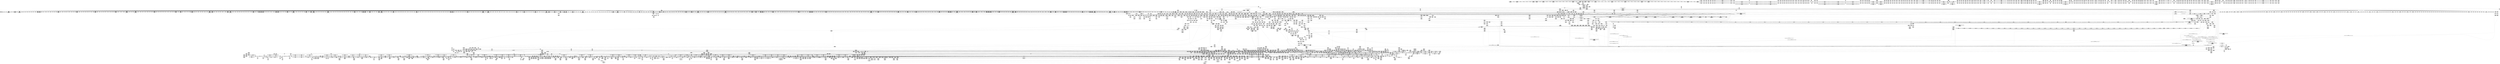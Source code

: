 digraph {
	CE0x5e0c5f0 [shape=record,shape=Mrecord,label="{CE0x5e0c5f0|tomoyo_path2_perm:tmp67|security/tomoyo/file.c,936|*SummSource*}"]
	CE0x59b1100 [shape=record,shape=Mrecord,label="{CE0x59b1100|tomoyo_init_request_info:tmp6|security/tomoyo/util.c,1004}"]
	CE0x730b150 [shape=record,shape=Mrecord,label="{CE0x730b150|0:_i16,_:_CRE_289,290_}"]
	CE0x413afd0 [shape=record,shape=Mrecord,label="{CE0x413afd0|GLOBAL:__llvm_gcov_indirect_counter_increment114|*Constant*}"]
	CE0x4cbc3e0 [shape=record,shape=Mrecord,label="{CE0x4cbc3e0|tomoyo_path2_perm:entry|*SummSource*}"]
	CE0x5e02d80 [shape=record,shape=Mrecord,label="{CE0x5e02d80|i32_1|*Constant*}"]
	CE0x763e4c0 [shape=record,shape=Mrecord,label="{CE0x763e4c0|104:_%struct.inode*,_:_CRE_185,186_}"]
	CE0x4cdb900 [shape=record,shape=Mrecord,label="{CE0x4cdb900|tomoyo_fill_path_info:tobool|security/tomoyo/util.c,667|*SummSink*}"]
	CE0x4ed9dc0 [shape=record,shape=Mrecord,label="{CE0x4ed9dc0|tomoyo_const_part_length:conv8|security/tomoyo/util.c,632|*SummSource*}"]
	CE0x5d3e4d0 [shape=record,shape=Mrecord,label="{CE0x5d3e4d0|tomoyo_fill_path_info:tmp3|security/tomoyo/util.c,667}"]
	CE0x4bd3af0 [shape=record,shape=Mrecord,label="{CE0x4bd3af0|tomoyo_const_part_length:bb|*SummSource*}"]
	CE0x7424040 [shape=record,shape=Mrecord,label="{CE0x7424040|tomoyo_init_request_info:profile3|security/tomoyo/util.c,1008|*SummSink*}"]
	CE0x749e8b0 [shape=record,shape=Mrecord,label="{CE0x749e8b0|rcu_lock_acquire:indirectgoto|*SummSource*}"]
	CE0x4b34960 [shape=record,shape=Mrecord,label="{CE0x4b34960|0:_i16,_:_CRE_596,597_}"]
	CE0x5b52ca0 [shape=record,shape=Mrecord,label="{CE0x5b52ca0|tomoyo_path2_perm:if.end8|*SummSource*}"]
	CE0x5e0c700 [shape=record,shape=Mrecord,label="{CE0x5e0c700|tomoyo_path2_perm:tmp67|security/tomoyo/file.c,936|*SummSink*}"]
	CE0x4c16a90 [shape=record,shape=Mrecord,label="{CE0x4c16a90|tomoyo_init_request_info:if.end|*SummSource*}"]
	CE0x59ae460 [shape=record,shape=Mrecord,label="{CE0x59ae460|tomoyo_path2_perm:tmp58|security/tomoyo/file.c,933}"]
	CE0x58f6090 [shape=record,shape=Mrecord,label="{CE0x58f6090|rcu_lock_release:bb|*SummSink*}"]
	CE0x5f18270 [shape=record,shape=Mrecord,label="{CE0x5f18270|i8*_null|*Constant*}"]
	CE0x7498330 [shape=record,shape=Mrecord,label="{CE0x7498330|i8_1|*Constant*|*SummSource*}"]
	CE0x5e45690 [shape=record,shape=Mrecord,label="{CE0x5e45690|i32_1|*Constant*}"]
	CE0x5a44ce0 [shape=record,shape=Mrecord,label="{CE0x5a44ce0|0:_i16,_:_CRE_498,499_}"]
	CE0x5951af0 [shape=record,shape=Mrecord,label="{CE0x5951af0|VOIDTB_TE:_CE_154,155_}"]
	CE0x4d260b0 [shape=record,shape=Mrecord,label="{CE0x4d260b0|_call_void_lockdep_rcu_suspicious(i8*_getelementptr_inbounds_(_25_x_i8_,_25_x_i8_*_.str12,_i32_0,_i32_0),_i32_1205,_i8*_getelementptr_inbounds_(_45_x_i8_,_45_x_i8_*_.str13,_i32_0,_i32_0))_#9,_!dbg_!38917|security/tomoyo/common.h,1205|*SummSink*}"]
	CE0x3ef6ca0 [shape=record,shape=Mrecord,label="{CE0x3ef6ca0|tomoyo_audit_path2_log:tmp7|security/tomoyo/file.c,183|*SummSource*}"]
	CE0x7488770 [shape=record,shape=Mrecord,label="{CE0x7488770|i64*_getelementptr_inbounds_(_5_x_i64_,_5_x_i64_*___llvm_gcov_ctr28130,_i64_0,_i64_4)|*Constant*}"]
	CE0x5ae79e0 [shape=record,shape=Mrecord,label="{CE0x5ae79e0|i64_15|*Constant*|*SummSource*}"]
	CE0x758f1b0 [shape=record,shape=Mrecord,label="{CE0x758f1b0|tomoyo_read_lock:tmp2|*SummSink*}"]
	CE0x5dd2ea0 [shape=record,shape=Mrecord,label="{CE0x5dd2ea0|__llvm_gcov_indirect_counter_increment114:bb4|*SummSink*}"]
	CE0x3f78f80 [shape=record,shape=Mrecord,label="{CE0x3f78f80|0:_i16,_:_CRE_888,889_}"]
	CE0x7479120 [shape=record,shape=Mrecord,label="{CE0x7479120|tomoyo_path2_perm:tmp46|security/tomoyo/file.c,926|*SummSink*}"]
	CE0x756eb60 [shape=record,shape=Mrecord,label="{CE0x756eb60|0:_i16,_:_CRE_167,168_}"]
	CE0x5f17e50 [shape=record,shape=Mrecord,label="{CE0x5f17e50|i64*_getelementptr_inbounds_(_5_x_i64_,_5_x_i64_*___llvm_gcov_ctr32134,_i64_0,_i64_4)|*Constant*}"]
	CE0x5b25520 [shape=record,shape=Mrecord,label="{CE0x5b25520|VOIDTB_TE:_CE_191,192_}"]
	CE0x5dafa60 [shape=record,shape=Mrecord,label="{CE0x5dafa60|i64_0|*Constant*}"]
	CE0x5cb1850 [shape=record,shape=Mrecord,label="{CE0x5cb1850|tomoyo_path2_perm:name28|security/tomoyo/file.c,930|*SummSink*}"]
	CE0x756e830 [shape=record,shape=Mrecord,label="{CE0x756e830|0:_i16,_:_CRE_164,165_}"]
	CE0x4b78d40 [shape=record,shape=Mrecord,label="{CE0x4b78d40|0:_i16,_:_CRE_576,577_}"]
	CE0x743bf00 [shape=record,shape=Mrecord,label="{CE0x743bf00|tomoyo_path2_perm:cleanup|*SummSink*}"]
	CE0x6944010 [shape=record,shape=Mrecord,label="{CE0x6944010|i64*_getelementptr_inbounds_(_2_x_i64_,_2_x_i64_*___llvm_gcov_ctr31,_i64_0,_i64_1)|*Constant*|*SummSink*}"]
	CE0x4de9580 [shape=record,shape=Mrecord,label="{CE0x4de9580|tomoyo_path2_perm:tmp42|security/tomoyo/file.c,916}"]
	CE0x7374360 [shape=record,shape=Mrecord,label="{CE0x7374360|0:_i16,_:_CRE_619,620_}"]
	CE0x74971a0 [shape=record,shape=Mrecord,label="{CE0x74971a0|VOIDTB_TE:_CE_240,248_|Function::tomoyo_path_link&Arg::new_dentry::}"]
	CE0x4c89310 [shape=record,shape=Mrecord,label="{CE0x4c89310|i64*_getelementptr_inbounds_(_2_x_i64_,_2_x_i64_*___llvm_gcov_ctr23,_i64_0,_i64_0)|*Constant*|*SummSource*}"]
	CE0x5f06aa0 [shape=record,shape=Mrecord,label="{CE0x5f06aa0|i64*_getelementptr_inbounds_(_6_x_i64_,_6_x_i64_*___llvm_gcov_ctr26,_i64_0,_i64_3)|*Constant*|*SummSource*}"]
	CE0x5bfd100 [shape=record,shape=Mrecord,label="{CE0x5bfd100|tomoyo_path2_perm:tobool|security/tomoyo/file.c,912}"]
	CE0x5cf7de0 [shape=record,shape=Mrecord,label="{CE0x5cf7de0|104:_%struct.inode*,_:_CRE_311,312_}"]
	CE0x5c1a9f0 [shape=record,shape=Mrecord,label="{CE0x5c1a9f0|tomoyo_const_part_length:tmp37|security/tomoyo/util.c,644|*SummSink*}"]
	CE0x5e8f4b0 [shape=record,shape=Mrecord,label="{CE0x5e8f4b0|128:_i8*,_1208:_%struct.file*,_:_CMRE_72,80_|*MultipleSource*|security/tomoyo/common.h,1205|security/tomoyo/common.h,1205}"]
	CE0x5f17960 [shape=record,shape=Mrecord,label="{CE0x5f17960|tomoyo_path2_perm:arrayidx|security/tomoyo/file.c,898}"]
	CE0x5a128c0 [shape=record,shape=Mrecord,label="{CE0x5a128c0|tomoyo_path2_perm:tobool|security/tomoyo/file.c,912|*SummSource*}"]
	CE0x4b7d0a0 [shape=record,shape=Mrecord,label="{CE0x4b7d0a0|GLOBAL:tomoyo_domain.__warned|Global_var:tomoyo_domain.__warned|*SummSource*}"]
	CE0x5e03830 [shape=record,shape=Mrecord,label="{CE0x5e03830|_ret_void|*SummSink*}"]
	CE0x5f02990 [shape=record,shape=Mrecord,label="{CE0x5f02990|tomoyo_add_slash:tmp9|security/tomoyo/file.c,136}"]
	CE0x4038020 [shape=record,shape=Mrecord,label="{CE0x4038020|0:_i16,_:_CRE_1000,1008_|*MultipleSource*|security/tomoyo/file.c,912|security/tomoyo/file.c,912|security/tomoyo/file.c,912}"]
	CE0x5e2afb0 [shape=record,shape=Mrecord,label="{CE0x5e2afb0|tomoyo_get_realpath:bb}"]
	CE0x5a92c30 [shape=record,shape=Mrecord,label="{CE0x5a92c30|tomoyo_domain:tmp18|security/tomoyo/common.h,1205}"]
	CE0x5ae5e80 [shape=record,shape=Mrecord,label="{CE0x5ae5e80|tomoyo_get_mode:tmp23|security/tomoyo/util.c,986|*SummSink*}"]
	CE0x59ab360 [shape=record,shape=Mrecord,label="{CE0x59ab360|0:_i16,_:_CRE_580,581_}"]
	CE0x5b73d30 [shape=record,shape=Mrecord,label="{CE0x5b73d30|0:_i16,_:_CRE_155,156_}"]
	CE0x4d194f0 [shape=record,shape=Mrecord,label="{CE0x4d194f0|tomoyo_path2_perm:tmp13|security/tomoyo/file.c,898|*SummSink*}"]
	CE0x4d196d0 [shape=record,shape=Mrecord,label="{CE0x4d196d0|tomoyo_path_link:mnt|security/tomoyo/tomoyo.c,278|*SummSink*}"]
	CE0x74a2340 [shape=record,shape=Mrecord,label="{CE0x74a2340|tomoyo_const_part_length:lor.lhs.false}"]
	CE0x5cd76d0 [shape=record,shape=Mrecord,label="{CE0x5cd76d0|tomoyo_const_part_length:conv|security/tomoyo/util.c,626|*SummSink*}"]
	CE0x58f5020 [shape=record,shape=Mrecord,label="{CE0x58f5020|tomoyo_const_part_length:tmp53|security/tomoyo/util.c,652}"]
	CE0x4cd30e0 [shape=record,shape=Mrecord,label="{CE0x4cd30e0|tomoyo_path_link:bb}"]
	CE0x5a12a10 [shape=record,shape=Mrecord,label="{CE0x5a12a10|i64_14|*Constant*|*SummSource*}"]
	CE0x3e4a310 [shape=record,shape=Mrecord,label="{CE0x3e4a310|0:_i8,_array:_GCRE_tomoyo_index2category_constant_39_x_i8_c_00_00_00_00_00_00_00_00_00_00_00_00_00_00_00_00_00_00_00_00_00_00_00_01_01_01_01_01_01_01_01_01_01_01_01_01_01_01_02_,_align_16:_elem_1::|security/tomoyo/util.c,983}"]
	CE0x5d7ece0 [shape=record,shape=Mrecord,label="{CE0x5d7ece0|tomoyo_path2_perm:tmp65|security/tomoyo/file.c,936|*SummSink*}"]
	CE0x3eb01d0 [shape=record,shape=Mrecord,label="{CE0x3eb01d0|0:_i16,_:_CRE_672,680_|*MultipleSource*|security/tomoyo/file.c,912|security/tomoyo/file.c,912|security/tomoyo/file.c,912}"]
	CE0x5ce5cc0 [shape=record,shape=Mrecord,label="{CE0x5ce5cc0|tomoyo_get_mode:if.then13|*SummSink*}"]
	CE0x5cd4da0 [shape=record,shape=Mrecord,label="{CE0x5cd4da0|tomoyo_path2_perm:if.end16|*SummSource*}"]
	CE0x3dd53a0 [shape=record,shape=Mrecord,label="{CE0x3dd53a0|tomoyo_audit_path2_log:tmp4|security/tomoyo/file.c,182|*SummSource*}"]
	CE0x4b79f80 [shape=record,shape=Mrecord,label="{CE0x4b79f80|i64*_getelementptr_inbounds_(_11_x_i64_,_11_x_i64_*___llvm_gcov_ctr54147,_i64_0,_i64_8)|*Constant*|*SummSink*}"]
	CE0x5d68690 [shape=record,shape=Mrecord,label="{CE0x5d68690|tomoyo_path2_perm:error.0}"]
	CE0x5cf5b40 [shape=record,shape=Mrecord,label="{CE0x5cf5b40|tomoyo_get_realpath:tmp5|security/tomoyo/file.c,151}"]
	CE0x6945460 [shape=record,shape=Mrecord,label="{CE0x6945460|__llvm_gcov_indirect_counter_increment:tmp3|*SummSource*}"]
	CE0x3fad230 [shape=record,shape=Mrecord,label="{CE0x3fad230|tomoyo_audit_path2_log:filename2|security/tomoyo/file.c,184}"]
	CE0x5ae6530 [shape=record,shape=Mrecord,label="{CE0x5ae6530|i32_5|*Constant*}"]
	CE0x5c8c2e0 [shape=record,shape=Mrecord,label="{CE0x5c8c2e0|tomoyo_audit_path2_log:idxprom1|security/tomoyo/file.c,181|*SummSink*}"]
	CE0x59517a0 [shape=record,shape=Mrecord,label="{CE0x59517a0|tomoyo_const_part_length:tmp15|security/tomoyo/util.c,627|*SummSource*}"]
	CE0x59df640 [shape=record,shape=Mrecord,label="{CE0x59df640|tomoyo_path2_perm:tmp9|security/tomoyo/file.c,898|*SummSource*}"]
	CE0x4b04930 [shape=record,shape=Mrecord,label="{CE0x4b04930|tomoyo_const_part_length:tmp29|security/tomoyo/util.c,641|*SummSink*}"]
	CE0x5da7330 [shape=record,shape=Mrecord,label="{CE0x5da7330|i64*_getelementptr_inbounds_(_30_x_i64_,_30_x_i64_*___llvm_gcov_ctr13,_i64_0,_i64_24)|*Constant*|*SummSource*}"]
	CE0x5e420f0 [shape=record,shape=Mrecord,label="{CE0x5e420f0|tomoyo_const_part_length:tobool|security/tomoyo/util.c,624|*SummSource*}"]
	CE0x5dbd480 [shape=record,shape=Mrecord,label="{CE0x5dbd480|tomoyo_path2_perm:tmp20|security/tomoyo/file.c,904|*SummSink*}"]
	CE0x599e8b0 [shape=record,shape=Mrecord,label="{CE0x599e8b0|i64*_getelementptr_inbounds_(_12_x_i64_,_12_x_i64_*___llvm_gcov_ctr31133,_i64_0,_i64_11)|*Constant*}"]
	CE0x7452640 [shape=record,shape=Mrecord,label="{CE0x7452640|srcu_read_lock:call|include/linux/srcu.h,220}"]
	CE0x4026330 [shape=record,shape=Mrecord,label="{CE0x4026330|tomoyo_const_part_length:conv20|security/tomoyo/util.c,644|*SummSink*}"]
	CE0x4b7b180 [shape=record,shape=Mrecord,label="{CE0x4b7b180|tomoyo_path2_perm:mode|security/tomoyo/file.c,933}"]
	CE0x4d1d230 [shape=record,shape=Mrecord,label="{CE0x4d1d230|0:_i8*,_array:_GCRE_tomoyo_mac_keywords_external_constant_42_x_i8*_:_elem_37::|security/tomoyo/file.c,181}"]
	CE0x3ed9520 [shape=record,shape=Mrecord,label="{CE0x3ed9520|tomoyo_audit_path2_log:param|security/tomoyo/file.c,182|*SummSource*}"]
	CE0x3ef6030 [shape=record,shape=Mrecord,label="{CE0x3ef6030|tomoyo_audit_path2_log:param3|security/tomoyo/file.c,183|*SummSink*}"]
	CE0x3ea31c0 [shape=record,shape=Mrecord,label="{CE0x3ea31c0|tomoyo_fill_path_info:cmp|security/tomoyo/util.c,667|*SummSink*}"]
	CE0x7362b80 [shape=record,shape=Mrecord,label="{CE0x7362b80|0:_i16,_:_CRE_224,232_|*MultipleSource*|security/tomoyo/file.c,912|security/tomoyo/file.c,912|security/tomoyo/file.c,912}"]
	CE0x73dc230 [shape=record,shape=Mrecord,label="{CE0x73dc230|i64*_getelementptr_inbounds_(_6_x_i64_,_6_x_i64_*___llvm_gcov_ctr25,_i64_0,_i64_3)|*Constant*}"]
	CE0x414f5f0 [shape=record,shape=Mrecord,label="{CE0x414f5f0|tomoyo_path2_perm:out|*SummSink*}"]
	CE0x4b04d00 [shape=record,shape=Mrecord,label="{CE0x4b04d00|tomoyo_const_part_length:tmp30|security/tomoyo/util.c,641|*SummSource*}"]
	CE0x5a24c50 [shape=record,shape=Mrecord,label="{CE0x5a24c50|i64_7|*Constant*}"]
	CE0x74bf510 [shape=record,shape=Mrecord,label="{CE0x74bf510|tomoyo_init_request_info:bb}"]
	CE0x4d69f10 [shape=record,shape=Mrecord,label="{CE0x4d69f10|tomoyo_get_realpath:tmp10|security/tomoyo/file.c,155}"]
	CE0x5e449e0 [shape=record,shape=Mrecord,label="{CE0x5e449e0|i64*_getelementptr_inbounds_(_12_x_i64_,_12_x_i64_*___llvm_gcov_ctr31133,_i64_0,_i64_6)|*Constant*}"]
	CE0x4cbc290 [shape=record,shape=Mrecord,label="{CE0x4cbc290|tomoyo_path2_perm:entry}"]
	CE0x4c78da0 [shape=record,shape=Mrecord,label="{CE0x4c78da0|tomoyo_audit_path2_log:entry|*SummSource*}"]
	CE0x4c22db0 [shape=record,shape=Mrecord,label="{CE0x4c22db0|i32_1|*Constant*|*SummSink*}"]
	CE0x5b26470 [shape=record,shape=Mrecord,label="{CE0x5b26470|__llvm_gcov_indirect_counter_increment114:entry|*SummSink*}"]
	CE0x4c2a4b0 [shape=record,shape=Mrecord,label="{CE0x4c2a4b0|tomoyo_path2_perm:tmp45|security/tomoyo/file.c,920|*SummSource*}"]
	CE0x4d24fa0 [shape=record,shape=Mrecord,label="{CE0x4d24fa0|VOIDTB_TE:_CE_6384,6388_|*MultipleSource*|security/tomoyo/util.c,1010|Function::tomoyo_get_mode&Arg::ns::}"]
	CE0x4c9eac0 [shape=record,shape=Mrecord,label="{CE0x4c9eac0|0:_i8,_array:_GCRE_tomoyo_index2category_constant_39_x_i8_c_00_00_00_00_00_00_00_00_00_00_00_00_00_00_00_00_00_00_00_00_00_00_00_01_01_01_01_01_01_01_01_01_01_01_01_01_01_01_02_,_align_16:_elem_26::|security/tomoyo/util.c,983}"]
	CE0x73ed0d0 [shape=record,shape=Mrecord,label="{CE0x73ed0d0|0:_i16,_:_CRE_520,528_|*MultipleSource*|security/tomoyo/file.c,912|security/tomoyo/file.c,912|security/tomoyo/file.c,912}"]
	CE0x4d05190 [shape=record,shape=Mrecord,label="{CE0x4d05190|tomoyo_path2_perm:path2|Function::tomoyo_path2_perm&Arg::path2::|*SummSource*}"]
	CE0x73b9280 [shape=record,shape=Mrecord,label="{CE0x73b9280|tomoyo_init_request_info:mode|security/tomoyo/util.c,1010|*SummSource*}"]
	CE0x3f8b6a0 [shape=record,shape=Mrecord,label="{CE0x3f8b6a0|0:_i16,_:_CRE_906,907_}"]
	CE0x3ea2580 [shape=record,shape=Mrecord,label="{CE0x3ea2580|tomoyo_fill_path_info:tmp9|security/tomoyo/util.c,667|*SummSink*}"]
	CE0x3f8b590 [shape=record,shape=Mrecord,label="{CE0x3f8b590|0:_i16,_:_CRE_905,906_}"]
	CE0x4c06fb0 [shape=record,shape=Mrecord,label="{CE0x4c06fb0|0:_%struct.tomoyo_obj_info*,_24:_%struct.tomoyo_path_info*,_32:_%struct.tomoyo_path_info*,_40:_i8,_72:_i8,_76:_i8,_:_SCMRE_24,25_}"]
	CE0x4d6a020 [shape=record,shape=Mrecord,label="{CE0x4d6a020|tomoyo_get_realpath:tmp10|security/tomoyo/file.c,155|*SummSource*}"]
	CE0x4d9dd20 [shape=record,shape=Mrecord,label="{CE0x4d9dd20|i64*_getelementptr_inbounds_(_6_x_i64_,_6_x_i64_*___llvm_gcov_ctr25,_i64_0,_i64_4)|*Constant*|*SummSink*}"]
	CE0x3eb03b0 [shape=record,shape=Mrecord,label="{CE0x3eb03b0|0:_i16,_:_CRE_681,682_}"]
	CE0x4db1e20 [shape=record,shape=Mrecord,label="{CE0x4db1e20|tomoyo_domain:tmp11|security/tomoyo/common.h,1205}"]
	CE0x4ecb880 [shape=record,shape=Mrecord,label="{CE0x4ecb880|tomoyo_const_part_length:tmp40|security/tomoyo/util.c,644|*SummSource*}"]
	CE0x5a33150 [shape=record,shape=Mrecord,label="{CE0x5a33150|104:_%struct.inode*,_:_CRE_203,204_}"]
	CE0x5a79b90 [shape=record,shape=Mrecord,label="{CE0x5a79b90|i64*_getelementptr_inbounds_(_30_x_i64_,_30_x_i64_*___llvm_gcov_ctr13,_i64_0,_i64_18)|*Constant*|*SummSource*}"]
	CE0x74d8ae0 [shape=record,shape=Mrecord,label="{CE0x74d8ae0|tomoyo_get_mode:tmp13|security/tomoyo/util.c,982|*SummSink*}"]
	CE0x758ed00 [shape=record,shape=Mrecord,label="{CE0x758ed00|tomoyo_path2_perm:tmp15|security/tomoyo/file.c,900|*SummSource*}"]
	CE0x73cf420 [shape=record,shape=Mrecord,label="{CE0x73cf420|i64*_getelementptr_inbounds_(_31_x_i64_,_31_x_i64_*___llvm_gcov_ctr43150,_i64_0,_i64_9)|*Constant*|*SummSink*}"]
	CE0x4db3e00 [shape=record,shape=Mrecord,label="{CE0x4db3e00|0:_%struct.tomoyo_obj_info*,_24:_%struct.tomoyo_path_info*,_32:_%struct.tomoyo_path_info*,_40:_i8,_72:_i8,_76:_i8,_:_SCMRE_46,47_}"]
	CE0x4de88e0 [shape=record,shape=Mrecord,label="{CE0x4de88e0|_call_void_mcount()_#3|*SummSource*}"]
	CE0x5cf7ae0 [shape=record,shape=Mrecord,label="{CE0x5cf7ae0|104:_%struct.inode*,_:_CRE_308,309_}"]
	CE0x3fc8560 [shape=record,shape=Mrecord,label="{CE0x3fc8560|0:_i16,_:_CRE_936,944_|*MultipleSource*|security/tomoyo/file.c,912|security/tomoyo/file.c,912|security/tomoyo/file.c,912}"]
	CE0x730df10 [shape=record,shape=Mrecord,label="{CE0x730df10|tomoyo_path2_perm:tmp6|security/tomoyo/file.c,893}"]
	CE0x5977590 [shape=record,shape=Mrecord,label="{CE0x5977590|tomoyo_get_mode:arrayidx8|security/tomoyo/util.c,983|*SummSink*}"]
	CE0x73f8870 [shape=record,shape=Mrecord,label="{CE0x73f8870|0:_%struct.tomoyo_obj_info*,_24:_%struct.tomoyo_path_info*,_32:_%struct.tomoyo_path_info*,_40:_i8,_72:_i8,_76:_i8,_:_SCMRE_63,64_}"]
	CE0x5b28a30 [shape=record,shape=Mrecord,label="{CE0x5b28a30|tomoyo_const_part_length:filename|Function::tomoyo_const_part_length&Arg::filename::|*SummSink*}"]
	CE0x40383d0 [shape=record,shape=Mrecord,label="{CE0x40383d0|tomoyo_path2_perm:tmp33|security/tomoyo/file.c,912|*SummSource*}"]
	CE0x4edd100 [shape=record,shape=Mrecord,label="{CE0x4edd100|i64*_getelementptr_inbounds_(_31_x_i64_,_31_x_i64_*___llvm_gcov_ctr43150,_i64_0,_i64_26)|*Constant*|*SummSink*}"]
	CE0x59dd7e0 [shape=record,shape=Mrecord,label="{CE0x59dd7e0|i32_78|*Constant*|*SummSource*}"]
	CE0x4da5e00 [shape=record,shape=Mrecord,label="{CE0x4da5e00|0:_i16,_:_CRE_448,456_|*MultipleSource*|security/tomoyo/file.c,912|security/tomoyo/file.c,912|security/tomoyo/file.c,912}"]
	CE0x3fc8120 [shape=record,shape=Mrecord,label="{CE0x3fc8120|0:_i16,_:_CRE_933,934_}"]
	CE0x58efcd0 [shape=record,shape=Mrecord,label="{CE0x58efcd0|tomoyo_const_part_length:tmp52|security/tomoyo/util.c,652}"]
	CE0x4ee8e00 [shape=record,shape=Mrecord,label="{CE0x4ee8e00|tomoyo_get_realpath:tmp5|security/tomoyo/file.c,151|*SummSink*}"]
	CE0x4bd33b0 [shape=record,shape=Mrecord,label="{CE0x4bd33b0|tomoyo_const_part_length:tmp18|security/tomoyo/util.c,627}"]
	CE0x74a2280 [shape=record,shape=Mrecord,label="{CE0x74a2280|tomoyo_const_part_length:while.end|*SummSink*}"]
	CE0x5ad8310 [shape=record,shape=Mrecord,label="{CE0x5ad8310|tomoyo_domain:tobool1|security/tomoyo/common.h,1205|*SummSource*}"]
	CE0x756ee90 [shape=record,shape=Mrecord,label="{CE0x756ee90|0:_i16,_:_CRE_170,171_}"]
	CE0x5a441c0 [shape=record,shape=Mrecord,label="{CE0x5a441c0|0:_i16,_:_CRE_481,482_}"]
	CE0x7364970 [shape=record,shape=Mrecord,label="{CE0x7364970|__llvm_gcov_indirect_counter_increment:tmp|*SummSource*}"]
	CE0x5cb18c0 [shape=record,shape=Mrecord,label="{CE0x5cb18c0|tomoyo_path2_perm:tmp54|security/tomoyo/file.c,930}"]
	CE0x3fcdcf0 [shape=record,shape=Mrecord,label="{CE0x3fcdcf0|0:_i16,_:_CRE_983,984_}"]
	CE0x74b1190 [shape=record,shape=Mrecord,label="{CE0x74b1190|GLOBAL:tomoyo_domain|*Constant*|*SummSink*}"]
	CE0x5d10430 [shape=record,shape=Mrecord,label="{CE0x5d10430|i64*_getelementptr_inbounds_(_4_x_i64_,_4_x_i64_*___llvm_gcov_ctr33,_i64_0,_i64_3)|*Constant*|*SummSource*}"]
	CE0x75a7c00 [shape=record,shape=Mrecord,label="{CE0x75a7c00|COLLAPSED:_GCMRE___llvm_gcov_ctr31_internal_global_2_x_i64_zeroinitializer:_elem_0:default:}"]
	CE0x3dd5b30 [shape=record,shape=Mrecord,label="{CE0x3dd5b30|tomoyo_audit_path2_log:tmp1|*SummSource*}"]
	CE0x5f17ca0 [shape=record,shape=Mrecord,label="{CE0x5f17ca0|tomoyo_init_request_info:domain.addr.0|*SummSource*}"]
	CE0x7489640 [shape=record,shape=Mrecord,label="{CE0x7489640|rcu_lock_acquire:entry|*SummSource*}"]
	CE0x4f13a60 [shape=record,shape=Mrecord,label="{CE0x4f13a60|tomoyo_read_unlock:tmp3|*SummSink*}"]
	CE0x5a665b0 [shape=record,shape=Mrecord,label="{CE0x5a665b0|tomoyo_path2_perm:tmp62|security/tomoyo/file.c,934|*SummSink*}"]
	CE0x3e8d930 [shape=record,shape=Mrecord,label="{CE0x3e8d930|0:_i16,_:_CRE_800,804_|*MultipleSource*|security/tomoyo/file.c,912|security/tomoyo/file.c,912|security/tomoyo/file.c,912}"]
	CE0x764bf10 [shape=record,shape=Mrecord,label="{CE0x764bf10|0:_i16,_:_CRE_243,244_}"]
	CE0x5e2b0a0 [shape=record,shape=Mrecord,label="{CE0x5e2b0a0|tomoyo_get_realpath:bb|*SummSource*}"]
	CE0x5e03430 [shape=record,shape=Mrecord,label="{CE0x5e03430|__llvm_gcov_indirect_counter_increment114:counters|Function::__llvm_gcov_indirect_counter_increment114&Arg::counters::|*SummSource*}"]
	CE0x5f00750 [shape=record,shape=Mrecord,label="{CE0x5f00750|tomoyo_const_part_length:tmp16|security/tomoyo/util.c,627}"]
	CE0x4ccbe40 [shape=record,shape=Mrecord,label="{CE0x4ccbe40|tomoyo_path_link:mnt1|security/tomoyo/tomoyo.c,278|*SummSource*}"]
	CE0x59aeb00 [shape=record,shape=Mrecord,label="{CE0x59aeb00|tomoyo_path2_perm:tmp59|security/tomoyo/file.c,933|*SummSink*}"]
	CE0x4f13b50 [shape=record,shape=Mrecord,label="{CE0x4f13b50|_call_void_mcount()_#3}"]
	CE0x3dd59e0 [shape=record,shape=Mrecord,label="{CE0x3dd59e0|rcu_lock_acquire:map|Function::rcu_lock_acquire&Arg::map::|*SummSink*}"]
	CE0x5c7f730 [shape=record,shape=Mrecord,label="{CE0x5c7f730|VOIDTB_TE:_CE_159,160_}"]
	CE0x5e90ce0 [shape=record,shape=Mrecord,label="{CE0x5e90ce0|0:_i16,_:_CRE_5,6_}"]
	CE0x4c2c3a0 [shape=record,shape=Mrecord,label="{CE0x4c2c3a0|tomoyo_path_link:bb|*SummSink*}"]
	CE0x5d3e830 [shape=record,shape=Mrecord,label="{CE0x5d3e830|rcu_lock_release:tmp6|*SummSource*}"]
	CE0x59bede0 [shape=record,shape=Mrecord,label="{CE0x59bede0|tomoyo_init_request_info:tmp12|security/tomoyo/util.c,1010|*SummSink*}"]
	CE0x5e82d40 [shape=record,shape=Mrecord,label="{CE0x5e82d40|tomoyo_init_request_info:tobool|security/tomoyo/util.c,1004|*SummSource*}"]
	CE0x5ba5c30 [shape=record,shape=Mrecord,label="{CE0x5ba5c30|srcu_read_lock:entry}"]
	CE0x7331900 [shape=record,shape=Mrecord,label="{CE0x7331900|_ret_i32_%conv6,_!dbg_!38926|security/tomoyo/util.c,1011|*SummSource*}"]
	CE0x5c0dab0 [shape=record,shape=Mrecord,label="{CE0x5c0dab0|tomoyo_const_part_length:cmp3|security/tomoyo/util.c,627|*SummSink*}"]
	CE0x7636ae0 [shape=record,shape=Mrecord,label="{CE0x7636ae0|tomoyo_path2_perm:param23|security/tomoyo/file.c,924}"]
	CE0x4069d60 [shape=record,shape=Mrecord,label="{CE0x4069d60|srcu_read_unlock:sp|Function::srcu_read_unlock&Arg::sp::}"]
	CE0x5c805a0 [shape=record,shape=Mrecord,label="{CE0x5c805a0|__llvm_gcov_indirect_counter_increment114:entry|*SummSource*}"]
	CE0x4aad260 [shape=record,shape=Mrecord,label="{CE0x4aad260|_call_void_mcount()_#3|*SummSource*}"]
	CE0x5e9a4a0 [shape=record,shape=Mrecord,label="{CE0x5e9a4a0|tomoyo_path2_perm:tmp7|security/tomoyo/file.c,894}"]
	CE0x4ccc160 [shape=record,shape=Mrecord,label="{CE0x4ccc160|i64*_getelementptr_inbounds_(_2_x_i64_,_2_x_i64_*___llvm_gcov_ctr28201,_i64_0,_i64_1)|*Constant*|*SummSource*}"]
	CE0x4ce68b0 [shape=record,shape=Mrecord,label="{CE0x4ce68b0|tomoyo_path_link:dentry4|security/tomoyo/tomoyo.c,279|*SummSink*}"]
	CE0x4a98ac0 [shape=record,shape=Mrecord,label="{CE0x4a98ac0|_ret_%struct.task_struct*_%tmp4,_!dbg_!38905|./arch/x86/include/asm/current.h,14|*SummSink*}"]
	CE0x5b7e000 [shape=record,shape=Mrecord,label="{CE0x5b7e000|104:_%struct.inode*,_:_CRE_248,256_|*MultipleSource*|*LoadInst*|security/tomoyo/file.c,911|security/tomoyo/file.c,912|Function::tomoyo_path_link&Arg::old_dentry::}"]
	CE0x59b0ff0 [shape=record,shape=Mrecord,label="{CE0x59b0ff0|tomoyo_init_request_info:tmp5|security/tomoyo/util.c,1004|*SummSink*}"]
	CE0x7498b00 [shape=record,shape=Mrecord,label="{CE0x7498b00|tomoyo_path2_perm:path222|security/tomoyo/file.c,923|*SummSink*}"]
	CE0x5b25850 [shape=record,shape=Mrecord,label="{CE0x5b25850|VOIDTB_TE:_CE_194,195_}"]
	CE0x588db20 [shape=record,shape=Mrecord,label="{CE0x588db20|tomoyo_add_slash:name|security/tomoyo/file.c,136}"]
	CE0x5a33610 [shape=record,shape=Mrecord,label="{CE0x5a33610|104:_%struct.inode*,_:_CRE_207,208_}"]
	CE0x58ba260 [shape=record,shape=Mrecord,label="{CE0x58ba260|i64*_getelementptr_inbounds_(_31_x_i64_,_31_x_i64_*___llvm_gcov_ctr43150,_i64_0,_i64_29)|*Constant*|*SummSource*}"]
	CE0x5f00b00 [shape=record,shape=Mrecord,label="{CE0x5f00b00|__llvm_gcov_indirect_counter_increment114:pred|*SummSource*}"]
	CE0x731b0f0 [shape=record,shape=Mrecord,label="{CE0x731b0f0|tomoyo_const_part_length:if.end28|*SummSource*}"]
	CE0x72e6a50 [shape=record,shape=Mrecord,label="{CE0x72e6a50|i64*_getelementptr_inbounds_(_6_x_i64_,_6_x_i64_*___llvm_gcov_ctr26,_i64_0,_i64_0)|*Constant*}"]
	CE0x4b34630 [shape=record,shape=Mrecord,label="{CE0x4b34630|0:_i16,_:_CRE_593,594_}"]
	CE0x5b25a70 [shape=record,shape=Mrecord,label="{CE0x5b25a70|VOIDTB_TE:_CE_196,197_}"]
	CE0x4d50c50 [shape=record,shape=Mrecord,label="{CE0x4d50c50|_call_void_mcount()_#3|*SummSink*}"]
	CE0x72fec10 [shape=record,shape=Mrecord,label="{CE0x72fec10|_call_void___llvm_gcov_indirect_counter_increment(i32*___llvm_gcov_global_state_pred15,_i64**_getelementptr_inbounds_(_3_x_i64*_,_3_x_i64*_*___llvm_gcda_edge_table14,_i64_0,_i64_1)),_!dbg_!38935|security/tomoyo/file.c,911}"]
	CE0x5aed1d0 [shape=record,shape=Mrecord,label="{CE0x5aed1d0|tomoyo_get_mode:tmp24|security/tomoyo/util.c,986|*SummSource*}"]
	CE0x5b00790 [shape=record,shape=Mrecord,label="{CE0x5b00790|tomoyo_path2_perm:if.end34|*SummSource*}"]
	CE0x74796c0 [shape=record,shape=Mrecord,label="{CE0x74796c0|tomoyo_path2_perm:path222|security/tomoyo/file.c,923}"]
	CE0x5e7b910 [shape=record,shape=Mrecord,label="{CE0x5e7b910|tomoyo_fill_path_info:const_len6|security/tomoyo/util.c,668}"]
	CE0x5d86610 [shape=record,shape=Mrecord,label="{CE0x5d86610|rcu_lock_release:tmp7|*SummSink*}"]
	CE0x58f0d70 [shape=record,shape=Mrecord,label="{CE0x58f0d70|i64_3|*Constant*|*SummSource*}"]
	CE0x5ce46c0 [shape=record,shape=Mrecord,label="{CE0x5ce46c0|0:_i16,_:_CRE_612,613_}"]
	CE0x5c0f800 [shape=record,shape=Mrecord,label="{CE0x5c0f800|tomoyo_path2_perm:do.cond|*SummSink*}"]
	CE0x74498b0 [shape=record,shape=Mrecord,label="{CE0x74498b0|i64*_getelementptr_inbounds_(_5_x_i64_,_5_x_i64_*___llvm_gcov_ctr32134,_i64_0,_i64_0)|*Constant*|*SummSource*}"]
	CE0x5d5ebe0 [shape=record,shape=Mrecord,label="{CE0x5d5ebe0|0:_i16,_:_CRE_175,176_}"]
	CE0x7656d70 [shape=record,shape=Mrecord,label="{CE0x7656d70|srcu_read_unlock:tmp2|*SummSink*}"]
	CE0x4b46170 [shape=record,shape=Mrecord,label="{CE0x4b46170|0:_%struct.tomoyo_obj_info*,_24:_%struct.tomoyo_path_info*,_32:_%struct.tomoyo_path_info*,_40:_i8,_72:_i8,_76:_i8,_:_SCMRE_34,35_}"]
	CE0x737d870 [shape=record,shape=Mrecord,label="{CE0x737d870|tomoyo_const_part_length:if.then5|*SummSource*}"]
	CE0x4d05350 [shape=record,shape=Mrecord,label="{CE0x4d05350|tomoyo_path2_perm:path2|Function::tomoyo_path2_perm&Arg::path2::|*SummSink*}"]
	CE0x72e64e0 [shape=record,shape=Mrecord,label="{CE0x72e64e0|i64*_getelementptr_inbounds_(_2_x_i64_,_2_x_i64_*___llvm_gcov_ctr39,_i64_0,_i64_1)|*Constant*|*SummSource*}"]
	CE0x5e03fd0 [shape=record,shape=Mrecord,label="{CE0x5e03fd0|0:_%struct.tomoyo_obj_info*,_24:_%struct.tomoyo_path_info*,_32:_%struct.tomoyo_path_info*,_40:_i8,_72:_i8,_76:_i8,_:_SCMRE_39,40_}"]
	CE0x75e6d20 [shape=record,shape=Mrecord,label="{CE0x75e6d20|__llvm_gcov_indirect_counter_increment114:counters|Function::__llvm_gcov_indirect_counter_increment114&Arg::counters::}"]
	CE0x74c9ca0 [shape=record,shape=Mrecord,label="{CE0x74c9ca0|tomoyo_path2_perm:path11|security/tomoyo/file.c,892|*SummSource*}"]
	CE0x5bbefa0 [shape=record,shape=Mrecord,label="{CE0x5bbefa0|tomoyo_get_realpath:tmp12|security/tomoyo/file.c,156|*SummSink*}"]
	CE0x5aa0e70 [shape=record,shape=Mrecord,label="{CE0x5aa0e70|0:_i8*,_8:_i32,_12:_i16,_14:_i8,_15:_i8,_:_SCMRE_14,15_|*MultipleSource*|security/tomoyo/file.c, 889|security/tomoyo/file.c, 890|security/tomoyo/file.c,901}"]
	"CONST[source:0(mediator),value:2(dynamic)][purpose:{subject}]"
	CE0x4bf5530 [shape=record,shape=Mrecord,label="{CE0x4bf5530|0:_i16,_:_CRE_558,559_}"]
	CE0x7310590 [shape=record,shape=Mrecord,label="{CE0x7310590|tomoyo_const_part_length:tmp31|security/tomoyo/util.c,641|*SummSink*}"]
	CE0x4c5d910 [shape=record,shape=Mrecord,label="{CE0x4c5d910|VOIDTB_TE:_CE_147,148_}"]
	CE0x3dbfa90 [shape=record,shape=Mrecord,label="{CE0x3dbfa90|0:_%struct.vfsmount*,_:_CRE_0,8_|*MultipleSource*|Function::tomoyo_path_link&Arg::new_dir::|security/tomoyo/tomoyo.c,278}"]
	CE0x5c7dab0 [shape=record,shape=Mrecord,label="{CE0x5c7dab0|tomoyo_init_request_info:tmp10|security/tomoyo/util.c,1006|*SummSource*}"]
	CE0x693c860 [shape=record,shape=Mrecord,label="{CE0x693c860|i32_1205|*Constant*}"]
	CE0x4c2a600 [shape=record,shape=Mrecord,label="{CE0x4c2a600|tomoyo_path2_perm:tmp45|security/tomoyo/file.c,920|*SummSink*}"]
	CE0x5b25c60 [shape=record,shape=Mrecord,label="{CE0x5b25c60|GLOBAL:__llvm_gcov_ctr43150|Global_var:__llvm_gcov_ctr43150}"]
	CE0x5d28c60 [shape=record,shape=Mrecord,label="{CE0x5d28c60|0:_i16,_:_CRE_24,32_|*MultipleSource*|security/tomoyo/file.c,912|security/tomoyo/file.c,912|security/tomoyo/file.c,912}"]
	CE0x59ddb90 [shape=record,shape=Mrecord,label="{CE0x59ddb90|tomoyo_domain:cred|security/tomoyo/common.h,1205|*SummSink*}"]
	CE0x5dc7010 [shape=record,shape=Mrecord,label="{CE0x5dc7010|0:_i8,_array:_GCRE_tomoyo_index2category_constant_39_x_i8_c_00_00_00_00_00_00_00_00_00_00_00_00_00_00_00_00_00_00_00_00_00_00_00_01_01_01_01_01_01_01_01_01_01_01_01_01_01_01_02_,_align_16:_elem_21::|security/tomoyo/util.c,983}"]
	CE0x7416a60 [shape=record,shape=Mrecord,label="{CE0x7416a60|__llvm_gcov_indirect_counter_increment114:counter|*SummSource*}"]
	CE0x75b7d90 [shape=record,shape=Mrecord,label="{CE0x75b7d90|tomoyo_path2_perm:tmp11|security/tomoyo/file.c,898|*SummSource*}"]
	CE0x59f5770 [shape=record,shape=Mrecord,label="{CE0x59f5770|GLOBAL:__llvm_gcov_global_state_pred15|Global_var:__llvm_gcov_global_state_pred15}"]
	CE0x5a4f9c0 [shape=record,shape=Mrecord,label="{CE0x5a4f9c0|i64*_getelementptr_inbounds_(_30_x_i64_,_30_x_i64_*___llvm_gcov_ctr13,_i64_0,_i64_19)|*Constant*}"]
	CE0x75e65e0 [shape=record,shape=Mrecord,label="{CE0x75e65e0|i64_6|*Constant*}"]
	CE0x3f1ce20 [shape=record,shape=Mrecord,label="{CE0x3f1ce20|tomoyo_fill_path_info:tmp3|security/tomoyo/util.c,667|*SummSource*}"]
	CE0x5ba6780 [shape=record,shape=Mrecord,label="{CE0x5ba6780|srcu_read_lock:sp|Function::srcu_read_lock&Arg::sp::|*SummSource*}"]
	"CONST[source:2(external),value:2(dynamic)][purpose:{subject}][SrcIdx:6]"
	CE0x5b26780 [shape=record,shape=Mrecord,label="{CE0x5b26780|__llvm_gcov_indirect_counter_increment114:predecessor|Function::__llvm_gcov_indirect_counter_increment114&Arg::predecessor::|*SummSink*}"]
	CE0x5b08fc0 [shape=record,shape=Mrecord,label="{CE0x5b08fc0|104:_%struct.inode*,_:_CRE_164,165_}"]
	CE0x73629f0 [shape=record,shape=Mrecord,label="{CE0x73629f0|0:_i16,_:_CRE_216,224_|*MultipleSource*|security/tomoyo/file.c,912|security/tomoyo/file.c,912|security/tomoyo/file.c,912}"]
	CE0x5ebafd0 [shape=record,shape=Mrecord,label="{CE0x5ebafd0|GLOBAL:tomoyo_init_request_info|*Constant*|*SummSource*}"]
	CE0x5a16020 [shape=record,shape=Mrecord,label="{CE0x5a16020|0:_i8*,_array:_GCRE_tomoyo_mac_keywords_external_constant_42_x_i8*_:_elem_27::|security/tomoyo/file.c,181}"]
	CE0x3f6ca50 [shape=record,shape=Mrecord,label="{CE0x3f6ca50|tomoyo_const_part_length:tmp6|security/tomoyo/util.c,625|*SummSink*}"]
	CE0x5c1afc0 [shape=record,shape=Mrecord,label="{CE0x5c1afc0|tomoyo_const_part_length:tmp38|security/tomoyo/util.c,644|*SummSink*}"]
	CE0x5f2d800 [shape=record,shape=Mrecord,label="{CE0x5f2d800|tomoyo_init_request_info:index|Function::tomoyo_init_request_info&Arg::index::|*SummSink*}"]
	CE0x4c00fb0 [shape=record,shape=Mrecord,label="{CE0x4c00fb0|0:_%struct.tomoyo_obj_info*,_24:_%struct.tomoyo_path_info*,_32:_%struct.tomoyo_path_info*,_40:_i8,_72:_i8,_76:_i8,_:_SCMRE_30,31_}"]
	CE0x4edb090 [shape=record,shape=Mrecord,label="{CE0x4edb090|tomoyo_const_part_length:tmp41|security/tomoyo/util.c,644|*SummSink*}"]
	CE0x74334e0 [shape=record,shape=Mrecord,label="{CE0x74334e0|_ret_void,_!dbg_!38913|security/tomoyo/file.c,138}"]
	CE0x5d399a0 [shape=record,shape=Mrecord,label="{CE0x5d399a0|104:_%struct.inode*,_:_CRE_272,280_|*MultipleSource*|*LoadInst*|security/tomoyo/file.c,911|security/tomoyo/file.c,912|Function::tomoyo_path_link&Arg::old_dentry::}"]
	CE0x5af1970 [shape=record,shape=Mrecord,label="{CE0x5af1970|i32_3|*Constant*}"]
	CE0x5e03730 [shape=record,shape=Mrecord,label="{CE0x5e03730|_ret_void}"]
	CE0x4ccbdd0 [shape=record,shape=Mrecord,label="{CE0x4ccbdd0|tomoyo_path_link:tmp4|*LoadInst*|security/tomoyo/tomoyo.c,278}"]
	CE0x5d7eaf0 [shape=record,shape=Mrecord,label="{CE0x5d7eaf0|tomoyo_path2_perm:tmp65|security/tomoyo/file.c,936|*SummSource*}"]
	CE0x4de9800 [shape=record,shape=Mrecord,label="{CE0x4de9800|tomoyo_path2_perm:tmp42|security/tomoyo/file.c,916|*SummSource*}"]
	CE0x59f5060 [shape=record,shape=Mrecord,label="{CE0x59f5060|tomoyo_init_request_info:tmp2|security/tomoyo/util.c,1003|*SummSource*}"]
	CE0x7375bd0 [shape=record,shape=Mrecord,label="{CE0x7375bd0|GLOBAL:__srcu_read_lock|*Constant*|*SummSource*}"]
	CE0x7489220 [shape=record,shape=Mrecord,label="{CE0x7489220|tomoyo_get_mode:tmp7|security/tomoyo/util.c,979|*SummSink*}"]
	CE0x4ae9750 [shape=record,shape=Mrecord,label="{CE0x4ae9750|_call_void_mcount()_#3}"]
	CE0x4c6d940 [shape=record,shape=Mrecord,label="{CE0x4c6d940|get_current:tmp4|./arch/x86/include/asm/current.h,14|*SummSource*}"]
	CE0x4026200 [shape=record,shape=Mrecord,label="{CE0x4026200|tomoyo_const_part_length:conv20|security/tomoyo/util.c,644}"]
	CE0x5bbecc0 [shape=record,shape=Mrecord,label="{CE0x5bbecc0|tomoyo_get_realpath:tmp12|security/tomoyo/file.c,156}"]
	CE0x4c67950 [shape=record,shape=Mrecord,label="{CE0x4c67950|tomoyo_const_part_length:tmp20|security/tomoyo/util.c,628|*SummSink*}"]
	CE0x730a8d0 [shape=record,shape=Mrecord,label="{CE0x730a8d0|0:_i16,_:_CRE_281,282_}"]
	CE0x74335e0 [shape=record,shape=Mrecord,label="{CE0x74335e0|_ret_void,_!dbg_!38913|security/tomoyo/file.c,138|*SummSource*}"]
	CE0x4d1daf0 [shape=record,shape=Mrecord,label="{CE0x4d1daf0|tomoyo_audit_path2_log:tmp6|security/tomoyo/file.c,181}"]
	CE0x5c8a510 [shape=record,shape=Mrecord,label="{CE0x5c8a510|VOIDTB_TE:_CE_176,177_}"]
	CE0x5c656f0 [shape=record,shape=Mrecord,label="{CE0x5c656f0|tomoyo_path2_perm:retval.0|*SummSink*}"]
	CE0x758ebf0 [shape=record,shape=Mrecord,label="{CE0x758ebf0|tomoyo_path2_perm:tmp15|security/tomoyo/file.c,900}"]
	CE0x5e02670 [shape=record,shape=Mrecord,label="{CE0x5e02670|i64*_getelementptr_inbounds_(_4_x_i64_,_4_x_i64_*___llvm_gcov_ctr33,_i64_0,_i64_1)|*Constant*|*SummSource*}"]
	CE0x3e10020 [shape=record,shape=Mrecord,label="{CE0x3e10020|GLOBAL:lock_acquire|*Constant*}"]
	CE0x7379f30 [shape=record,shape=Mrecord,label="{CE0x7379f30|tomoyo_path2_perm:tmp26|*LoadInst*|security/tomoyo/file.c,911}"]
	CE0x4ee94a0 [shape=record,shape=Mrecord,label="{CE0x4ee94a0|i64*_getelementptr_inbounds_(_6_x_i64_,_6_x_i64_*___llvm_gcov_ctr25,_i64_0,_i64_0)|*Constant*}"]
	CE0x5c27200 [shape=record,shape=Mrecord,label="{CE0x5c27200|tomoyo_init_request_info:profile2|security/tomoyo/util.c,1007|*SummSource*}"]
	CE0x74d9020 [shape=record,shape=Mrecord,label="{CE0x74d9020|GLOBAL:__llvm_gcov_ctr28130|Global_var:__llvm_gcov_ctr28130|*SummSource*}"]
	CE0x4ca0af0 [shape=record,shape=Mrecord,label="{CE0x4ca0af0|tomoyo_path2_perm:tmp60|security/tomoyo/file.c,933|*SummSource*}"]
	CE0x5af1e40 [shape=record,shape=Mrecord,label="{CE0x5af1e40|tomoyo_get_mode:and|security/tomoyo/util.c,987}"]
	CE0x7416cb0 [shape=record,shape=Mrecord,label="{CE0x7416cb0|tomoyo_const_part_length:if.end6|*SummSource*}"]
	CE0x4d7a480 [shape=record,shape=Mrecord,label="{CE0x4d7a480|i64*_getelementptr_inbounds_(_2_x_i64_,_2_x_i64_*___llvm_gcov_ctr28201,_i64_0,_i64_0)|*Constant*}"]
	CE0x731ac30 [shape=record,shape=Mrecord,label="{CE0x731ac30|tomoyo_const_part_length:add29|security/tomoyo/util.c,646|*SummSource*}"]
	CE0x599eff0 [shape=record,shape=Mrecord,label="{CE0x599eff0|tomoyo_get_mode:tmp28|security/tomoyo/util.c,988|*SummSource*}"]
	CE0x4b275d0 [shape=record,shape=Mrecord,label="{CE0x4b275d0|tomoyo_path_link:tmp2|*SummSink*}"]
	CE0x5d95b60 [shape=record,shape=Mrecord,label="{CE0x5d95b60|_call_void___llvm_gcov_indirect_counter_increment(i32*___llvm_gcov_global_state_pred15,_i64**_getelementptr_inbounds_(_3_x_i64*_,_3_x_i64*_*___llvm_gcda_edge_table14,_i64_0,_i64_0)),_!dbg_!38954|security/tomoyo/file.c,920|*SummSource*}"]
	CE0x4c96e00 [shape=record,shape=Mrecord,label="{CE0x4c96e00|i32_4|*Constant*}"]
	CE0x58f5730 [shape=record,shape=Mrecord,label="{CE0x58f5730|tomoyo_const_part_length:tmp53|security/tomoyo/util.c,652|*SummSink*}"]
	CE0x7363420 [shape=record,shape=Mrecord,label="{CE0x7363420|0:_i16,_:_CRE_242,243_}"]
	CE0x5b74170 [shape=record,shape=Mrecord,label="{CE0x5b74170|0:_i16,_:_CRE_159,160_}"]
	CE0x741b290 [shape=record,shape=Mrecord,label="{CE0x741b290|tomoyo_init_request_info:call|security/tomoyo/util.c,1005|*SummSink*}"]
	CE0x4b45cd0 [shape=record,shape=Mrecord,label="{CE0x4b45cd0|0:_%struct.tomoyo_obj_info*,_24:_%struct.tomoyo_path_info*,_32:_%struct.tomoyo_path_info*,_40:_i8,_72:_i8,_76:_i8,_:_SCMRE_32,33_}"]
	CE0x75ee300 [shape=record,shape=Mrecord,label="{CE0x75ee300|tomoyo_path2_perm:filename1|security/tomoyo/file.c,923|*SummSink*}"]
	CE0x5cd41d0 [shape=record,shape=Mrecord,label="{CE0x5cd41d0|i64_0|*Constant*}"]
	CE0x75a8070 [shape=record,shape=Mrecord,label="{CE0x75a8070|GLOBAL:__llvm_gcov_ctr26|Global_var:__llvm_gcov_ctr26|*SummSink*}"]
	CE0x7379360 [shape=record,shape=Mrecord,label="{CE0x7379360|tomoyo_get_mode:if.end14|*SummSink*}"]
	CE0x4026830 [shape=record,shape=Mrecord,label="{CE0x4026830|tomoyo_const_part_length:cmp21|security/tomoyo/util.c,644}"]
	CE0x589be00 [shape=record,shape=Mrecord,label="{CE0x589be00|i64*_getelementptr_inbounds_(_6_x_i64_,_6_x_i64_*___llvm_gcov_ctr26,_i64_0,_i64_5)|*Constant*|*SummSink*}"]
	CE0x5c1aba0 [shape=record,shape=Mrecord,label="{CE0x5c1aba0|tomoyo_const_part_length:tmp38|security/tomoyo/util.c,644}"]
	CE0x5e505f0 [shape=record,shape=Mrecord,label="{CE0x5e505f0|0:_i16,_:_CRE_308,309_}"]
	CE0x5da6cd0 [shape=record,shape=Mrecord,label="{CE0x5da6cd0|tomoyo_path2_perm:tmp50|security/tomoyo/file.c,928|*SummSource*}"]
	CE0x3e8b5d0 [shape=record,shape=Mrecord,label="{CE0x3e8b5d0|VOIDTB_TE:_CE_16,24_|Function::tomoyo_path_link&Arg::new_dentry::}"]
	CE0x6941ca0 [shape=record,shape=Mrecord,label="{CE0x6941ca0|VOIDTB_TE:_CE_288,296_|Function::tomoyo_path_link&Arg::new_dentry::}"]
	CE0x5c8bdd0 [shape=record,shape=Mrecord,label="{CE0x5c8bdd0|tomoyo_audit_path2_log:tmp5|security/tomoyo/file.c,182|*SummSink*}"]
	CE0x7362f70 [shape=record,shape=Mrecord,label="{CE0x7362f70|0:_i16,_:_CRE_234,235_}"]
	CE0x74346f0 [shape=record,shape=Mrecord,label="{CE0x74346f0|0:_i16,_:_CRE_268,269_}"]
	CE0x5dbdb90 [shape=record,shape=Mrecord,label="{CE0x5dbdb90|_call_void_mcount()_#3|*SummSource*}"]
	CE0x4b271e0 [shape=record,shape=Mrecord,label="{CE0x4b271e0|104:_%struct.inode*,_:_CRE_56,64_|*MultipleSource*|*LoadInst*|security/tomoyo/file.c,911|security/tomoyo/file.c,912|Function::tomoyo_path_link&Arg::old_dentry::}"]
	CE0x3e0fa40 [shape=record,shape=Mrecord,label="{CE0x3e0fa40|VOIDTB_TE:_CE_150,151_}"]
	CE0x5b72c20 [shape=record,shape=Mrecord,label="{CE0x5b72c20|i64*_getelementptr_inbounds_(_11_x_i64_,_11_x_i64_*___llvm_gcov_ctr54147,_i64_0,_i64_10)|*Constant*}"]
	CE0x5be6b90 [shape=record,shape=Mrecord,label="{CE0x5be6b90|tomoyo_const_part_length:tmp30|security/tomoyo/util.c,641}"]
	CE0x4b7c8a0 [shape=record,shape=Mrecord,label="{CE0x4b7c8a0|tomoyo_domain:tmp5|security/tomoyo/common.h,1205|*SummSink*}"]
	CE0x3ee45b0 [shape=record,shape=Mrecord,label="{CE0x3ee45b0|rcu_lock_acquire:tmp3|*SummSink*}"]
	CE0x5d57aa0 [shape=record,shape=Mrecord,label="{CE0x5d57aa0|_call_void___llvm_gcov_indirect_counter_increment(i32*___llvm_gcov_global_state_pred15,_i64**_getelementptr_inbounds_(_3_x_i64*_,_3_x_i64*_*___llvm_gcda_edge_table14,_i64_0,_i64_1)),_!dbg_!38935|security/tomoyo/file.c,911|*SummSink*}"]
	CE0x5de4a80 [shape=record,shape=Mrecord,label="{CE0x5de4a80|i32_61440|*Constant*|*SummSink*}"]
	CE0x74b9b80 [shape=record,shape=Mrecord,label="{CE0x74b9b80|i32_-1|*Constant*}"]
	CE0x4de8140 [shape=record,shape=Mrecord,label="{CE0x4de8140|rcu_lock_release:tmp3|*SummSink*}"]
	CE0x4b23470 [shape=record,shape=Mrecord,label="{CE0x4b23470|104:_%struct.inode*,_:_CRE_191,192_}"]
	CE0x7656f40 [shape=record,shape=Mrecord,label="{CE0x7656f40|tomoyo_fill_path_info:call|security/tomoyo/util.c,664}"]
	CE0x4ecae70 [shape=record,shape=Mrecord,label="{CE0x4ecae70|tomoyo_const_part_length:cmp25|security/tomoyo/util.c,644|*SummSink*}"]
	CE0x59ad040 [shape=record,shape=Mrecord,label="{CE0x59ad040|i64*_getelementptr_inbounds_(_11_x_i64_,_11_x_i64_*___llvm_gcov_ctr54147,_i64_0,_i64_6)|*Constant*|*SummSink*}"]
	CE0x741abb0 [shape=record,shape=Mrecord,label="{CE0x741abb0|_ret_i32_%call,_!dbg_!38902|security/tomoyo/common.h,1097|*SummSink*}"]
	CE0x74ca450 [shape=record,shape=Mrecord,label="{CE0x74ca450|tomoyo_init_request_info:r|Function::tomoyo_init_request_info&Arg::r::|*SummSink*}"]
	CE0x5bceae0 [shape=record,shape=Mrecord,label="{CE0x5bceae0|tomoyo_get_realpath:call|security/tomoyo/file.c,150|*SummSource*}"]
	CE0x4b7c570 [shape=record,shape=Mrecord,label="{CE0x4b7c570|COLLAPSED:_CRE:_elem_0:default:}"]
	CE0x5a89fc0 [shape=record,shape=Mrecord,label="{CE0x5a89fc0|tomoyo_path2_perm:tmp37|security/tomoyo/file.c,912|*SummSource*}"]
	CE0x5a99910 [shape=record,shape=Mrecord,label="{CE0x5a99910|tomoyo_get_mode:index|Function::tomoyo_get_mode&Arg::index::|*SummSink*}"]
	CE0x5ad8600 [shape=record,shape=Mrecord,label="{CE0x5ad8600|tomoyo_get_mode:arrayidx4|security/tomoyo/util.c,983|*SummSource*}"]
	CE0x5aedbe0 [shape=record,shape=Mrecord,label="{CE0x5aedbe0|i64*_getelementptr_inbounds_(_12_x_i64_,_12_x_i64_*___llvm_gcov_ctr31133,_i64_0,_i64_10)|*Constant*|*SummSource*}"]
	CE0x5d3d950 [shape=record,shape=Mrecord,label="{CE0x5d3d950|i64*_getelementptr_inbounds_(_2_x_i64_,_2_x_i64_*___llvm_gcov_ctr53148,_i64_0,_i64_0)|*Constant*|*SummSink*}"]
	CE0x3f64d50 [shape=record,shape=Mrecord,label="{CE0x3f64d50|0:_i16,_:_CRE_883,884_}"]
	CE0x73cf6a0 [shape=record,shape=Mrecord,label="{CE0x73cf6a0|__llvm_gcov_indirect_counter_increment114:tmp3|*SummSource*}"]
	CE0x5db6a10 [shape=record,shape=Mrecord,label="{CE0x5db6a10|0:_i16,_:_CRE_207,208_}"]
	CE0x5af19e0 [shape=record,shape=Mrecord,label="{CE0x5af19e0|tomoyo_get_mode:conv15|security/tomoyo/util.c,987}"]
	CE0x59d6f10 [shape=record,shape=Mrecord,label="{CE0x59d6f10|i64_17|*Constant*}"]
	CE0x59bda60 [shape=record,shape=Mrecord,label="{CE0x59bda60|tomoyo_path_link:tmp|*SummSink*}"]
	CE0x5952300 [shape=record,shape=Mrecord,label="{CE0x5952300|tomoyo_const_part_length:tmp23|security/tomoyo/util.c,634|*SummSink*}"]
	CE0x731c390 [shape=record,shape=Mrecord,label="{CE0x731c390|0:_i8*,_array:_GCRE_tomoyo_mac_keywords_external_constant_42_x_i8*_:_elem_0::|security/tomoyo/file.c,181}"]
	CE0x74bf0d0 [shape=record,shape=Mrecord,label="{CE0x74bf0d0|tomoyo_path2_perm:tmp2|security/tomoyo/file.c,891|*SummSource*}"]
	CE0x5be6920 [shape=record,shape=Mrecord,label="{CE0x5be6920|i64_20|*Constant*|*SummSource*}"]
	CE0x5dd3a00 [shape=record,shape=Mrecord,label="{CE0x5dd3a00|tomoyo_const_part_length:sw.bb|*SummSource*}"]
	CE0x5887cc0 [shape=record,shape=Mrecord,label="{CE0x5887cc0|VOIDTB_TE:_CE_314,315_}"]
	CE0x73cf8c0 [shape=record,shape=Mrecord,label="{CE0x73cf8c0|tomoyo_const_part_length:if.end18|*SummSource*}"]
	CE0x5c7fe70 [shape=record,shape=Mrecord,label="{CE0x5c7fe70|VOIDTB_TE:_CE_24,40_|Function::tomoyo_path_link&Arg::new_dentry::}"]
	CE0x4c97940 [shape=record,shape=Mrecord,label="{CE0x4c97940|i64*_getelementptr_inbounds_(_4_x_i64_,_4_x_i64_*___llvm_gcov_ctr24,_i64_0,_i64_2)|*Constant*|*SummSource*}"]
	CE0x73cfad0 [shape=record,shape=Mrecord,label="{CE0x73cfad0|tomoyo_const_part_length:bb}"]
	CE0x5e6f770 [shape=record,shape=Mrecord,label="{CE0x5e6f770|0:_i16,_:_CRE_302,303_}"]
	CE0x72ff150 [shape=record,shape=Mrecord,label="{CE0x72ff150|tomoyo_path2_perm:conv|security/tomoyo/file.c,907|*SummSource*}"]
	CE0x4bf50b0 [shape=record,shape=Mrecord,label="{CE0x4bf50b0|0:_i16,_:_CRE_554,555_}"]
	CE0x40ea910 [shape=record,shape=Mrecord,label="{CE0x40ea910|128:_i8*,_1208:_%struct.file*,_:_CMRE_24,25_}"]
	CE0x4b6c890 [shape=record,shape=Mrecord,label="{CE0x4b6c890|i32_2|*Constant*}"]
	CE0x5887de0 [shape=record,shape=Mrecord,label="{CE0x5887de0|VOIDTB_TE:_CE_315,316_}"]
	CE0x5c8a2f0 [shape=record,shape=Mrecord,label="{CE0x5c8a2f0|VOIDTB_TE:_CE_174,175_}"]
	CE0x5f1a010 [shape=record,shape=Mrecord,label="{CE0x5f1a010|tomoyo_path2_perm:tmp19|security/tomoyo/file.c,904|*SummSink*}"]
	CE0x7657980 [shape=record,shape=Mrecord,label="{CE0x7657980|i32_47|*Constant*}"]
	CE0x5cf58e0 [shape=record,shape=Mrecord,label="{CE0x5cf58e0|tomoyo_get_realpath:tmp4|security/tomoyo/file.c,151|*SummSource*}"]
	CE0x4ca2680 [shape=record,shape=Mrecord,label="{CE0x4ca2680|i64*_getelementptr_inbounds_(_2_x_i64_,_2_x_i64_*___llvm_gcov_ctr53148,_i64_0,_i64_1)|*Constant*|*SummSource*}"]
	CE0x59abcf0 [shape=record,shape=Mrecord,label="{CE0x59abcf0|0:_i16,_:_CRE_589,590_}"]
	CE0x3fadd50 [shape=record,shape=Mrecord,label="{CE0x3fadd50|tomoyo_audit_path2_log:tmp10|security/tomoyo/file.c,184}"]
	CE0x74524f0 [shape=record,shape=Mrecord,label="{CE0x74524f0|_call_void_mcount()_#3|*SummSink*}"]
	CE0x5c7a980 [shape=record,shape=Mrecord,label="{CE0x5c7a980|tomoyo_read_lock:bb|*SummSink*}"]
	CE0x4c5d9c0 [shape=record,shape=Mrecord,label="{CE0x4c5d9c0|tomoyo_const_part_length:tmp6|security/tomoyo/util.c,625|*SummSource*}"]
	CE0x5dada20 [shape=record,shape=Mrecord,label="{CE0x5dada20|tomoyo_path2_perm:call25|security/tomoyo/file.c,927}"]
	CE0x75a7a00 [shape=record,shape=Mrecord,label="{CE0x75a7a00|i64*_getelementptr_inbounds_(_2_x_i64_,_2_x_i64_*___llvm_gcov_ctr31,_i64_0,_i64_0)|*Constant*|*SummSink*}"]
	CE0x7452900 [shape=record,shape=Mrecord,label="{CE0x7452900|tomoyo_get_mode:if.end|*SummSource*}"]
	CE0x4d12a50 [shape=record,shape=Mrecord,label="{CE0x4d12a50|0:_i8,_array:_GCRE_tomoyo_index2category_constant_39_x_i8_c_00_00_00_00_00_00_00_00_00_00_00_00_00_00_00_00_00_00_00_00_00_00_00_01_01_01_01_01_01_01_01_01_01_01_01_01_01_01_02_,_align_16:_elem_36::|security/tomoyo/util.c,983}"]
	CE0x4ca0470 [shape=record,shape=Mrecord,label="{CE0x4ca0470|tomoyo_path2_perm:tmp57|security/tomoyo/file.c,933}"]
	CE0x4ae95a0 [shape=record,shape=Mrecord,label="{CE0x4ae95a0|tomoyo_add_slash:tmp1|*SummSink*}"]
	CE0x4dbb440 [shape=record,shape=Mrecord,label="{CE0x4dbb440|tomoyo_domain:call|security/tomoyo/common.h,1205|*SummSource*}"]
	CE0x5dc8fa0 [shape=record,shape=Mrecord,label="{CE0x5dc8fa0|VOIDTB_TE:_CE_200,201_}"]
	CE0x3f52e10 [shape=record,shape=Mrecord,label="{CE0x3f52e10|0:_i16,_:_CRE_868,869_}"]
	CE0x5e5fb50 [shape=record,shape=Mrecord,label="{CE0x5e5fb50|tomoyo_path2_perm:if.then15|*SummSink*}"]
	CE0x5ba6140 [shape=record,shape=Mrecord,label="{CE0x5ba6140|tomoyo_init_request_info:tmp3|security/tomoyo/util.c,1004|*SummSink*}"]
	CE0x737cb60 [shape=record,shape=Mrecord,label="{CE0x737cb60|tomoyo_const_part_length:inc|security/tomoyo/util.c,628|*SummSource*}"]
	CE0x5dbdf20 [shape=record,shape=Mrecord,label="{CE0x5dbdf20|tomoyo_path2_perm:if.then7}"]
	CE0x737cf80 [shape=record,shape=Mrecord,label="{CE0x737cf80|__llvm_gcov_indirect_counter_increment114:tmp1|*SummSink*}"]
	CE0x731c530 [shape=record,shape=Mrecord,label="{CE0x731c530|0:_i8*,_array:_GCRE_tomoyo_mac_keywords_external_constant_42_x_i8*_:_elem_2::|security/tomoyo/file.c,181}"]
	CE0x5c8af70 [shape=record,shape=Mrecord,label="{CE0x5c8af70|tomoyo_const_part_length:while.cond|*SummSource*}"]
	CE0x5d10160 [shape=record,shape=Mrecord,label="{CE0x5d10160|tomoyo_const_part_length:incdec.ptr19|security/tomoyo/util.c,643|*SummSink*}"]
	CE0x5d5d1e0 [shape=record,shape=Mrecord,label="{CE0x5d5d1e0|0:_i16,_:_CRE_505,506_}"]
	CE0x5c3bda0 [shape=record,shape=Mrecord,label="{CE0x5c3bda0|tomoyo_init_request_info:tmp4|security/tomoyo/util.c,1004|*SummSink*}"]
	CE0x5b737e0 [shape=record,shape=Mrecord,label="{CE0x5b737e0|0:_i16,_:_CRE_150,151_}"]
	CE0x5f14e30 [shape=record,shape=Mrecord,label="{CE0x5f14e30|128:_i8*,_1208:_%struct.file*,_:_CMRE_160,168_|*MultipleSource*|security/tomoyo/common.h,1205|security/tomoyo/common.h,1205}"]
	CE0x5caa2c0 [shape=record,shape=Mrecord,label="{CE0x5caa2c0|tomoyo_get_realpath:tmp7|security/tomoyo/file.c,152|*SummSource*}"]
	CE0x59abbe0 [shape=record,shape=Mrecord,label="{CE0x59abbe0|0:_i16,_:_CRE_588,589_}"]
	CE0x3def130 [shape=record,shape=Mrecord,label="{CE0x3def130|tomoyo_audit_path2_log:arrayidx|security/tomoyo/file.c,182|*SummSource*}"]
	CE0x5daf160 [shape=record,shape=Mrecord,label="{CE0x5daf160|i32_8|*Constant*|*SummSource*}"]
	CE0x74bfca0 [shape=record,shape=Mrecord,label="{CE0x74bfca0|i64_2|*Constant*|*SummSource*}"]
	CE0x6944310 [shape=record,shape=Mrecord,label="{CE0x6944310|tomoyo_read_unlock:tmp2}"]
	CE0x73408c0 [shape=record,shape=Mrecord,label="{CE0x73408c0|tomoyo_fill_path_info:is_dir|security/tomoyo/util.c,667|*SummSource*}"]
	CE0x3ff6e00 [shape=record,shape=Mrecord,label="{CE0x3ff6e00|rcu_lock_acquire:tmp6}"]
	CE0x4eda6f0 [shape=record,shape=Mrecord,label="{CE0x4eda6f0|tomoyo_const_part_length:if.then}"]
	CE0x7330dd0 [shape=record,shape=Mrecord,label="{CE0x7330dd0|i64_16|*Constant*|*SummSource*}"]
	CE0x5b66790 [shape=record,shape=Mrecord,label="{CE0x5b66790|104:_%struct.inode*,_:_CRE_215,216_}"]
	CE0x58f10c0 [shape=record,shape=Mrecord,label="{CE0x58f10c0|i32_0|*Constant*}"]
	CE0x5cd7580 [shape=record,shape=Mrecord,label="{CE0x5cd7580|tomoyo_const_part_length:conv|security/tomoyo/util.c,626|*SummSource*}"]
	CE0x5b73f50 [shape=record,shape=Mrecord,label="{CE0x5b73f50|0:_i16,_:_CRE_157,158_}"]
	CE0x5ae7280 [shape=record,shape=Mrecord,label="{CE0x5ae7280|i32_16384|*Constant*|*SummSource*}"]
	CE0x7423e70 [shape=record,shape=Mrecord,label="{CE0x7423e70|tomoyo_init_request_info:profile3|security/tomoyo/util.c,1008}"]
	CE0x5d4bf10 [shape=record,shape=Mrecord,label="{CE0x5d4bf10|0:_i16,_:_CRE_376,384_|*MultipleSource*|security/tomoyo/file.c,912|security/tomoyo/file.c,912|security/tomoyo/file.c,912}"]
	CE0x5896470 [shape=record,shape=Mrecord,label="{CE0x5896470|tomoyo_add_slash:tmp7|security/tomoyo/file.c,132|*SummSink*}"]
	CE0x3e0f9d0 [shape=record,shape=Mrecord,label="{CE0x3e0f9d0|VOIDTB_TE:_CE_149,150_}"]
	CE0x3deefe0 [shape=record,shape=Mrecord,label="{CE0x3deefe0|tomoyo_audit_path2_log:arrayidx|security/tomoyo/file.c,182}"]
	CE0x73bdae0 [shape=record,shape=Mrecord,label="{CE0x73bdae0|tomoyo_fill_path_info:conv7|security/tomoyo/util.c,668}"]
	CE0x4ecb020 [shape=record,shape=Mrecord,label="{CE0x4ecb020|i64_24|*Constant*}"]
	CE0x59df810 [shape=record,shape=Mrecord,label="{CE0x59df810|GLOBAL:tomoyo_realpath_from_path|*Constant*|*SummSource*}"]
	CE0x59b0da0 [shape=record,shape=Mrecord,label="{CE0x59b0da0|tomoyo_get_realpath:name|security/tomoyo/file.c,150}"]
	CE0x3ee3f10 [shape=record,shape=Mrecord,label="{CE0x3ee3f10|tomoyo_fill_path_info:tobool|security/tomoyo/util.c,667}"]
	CE0x4027210 [shape=record,shape=Mrecord,label="{CE0x4027210|i64_22|*Constant*}"]
	CE0x4eeb7b0 [shape=record,shape=Mrecord,label="{CE0x4eeb7b0|i64**_getelementptr_inbounds_(_3_x_i64*_,_3_x_i64*_*___llvm_gcda_edge_table44,_i64_0,_i64_0)|*Constant*|*SummSource*}"]
	CE0x4e077e0 [shape=record,shape=Mrecord,label="{CE0x4e077e0|VOIDTB_TE:_CE_80,88_|Function::tomoyo_path_link&Arg::new_dentry::}"]
	CE0x5c0d940 [shape=record,shape=Mrecord,label="{CE0x5c0d940|i32_92|*Constant*|*SummSink*}"]
	CE0x5b28940 [shape=record,shape=Mrecord,label="{CE0x5b28940|tomoyo_const_part_length:filename|Function::tomoyo_const_part_length&Arg::filename::|*SummSource*}"]
	CE0x5c0dd70 [shape=record,shape=Mrecord,label="{CE0x5c0dd70|_call_void_lock_release(%struct.lockdep_map*_%map,_i32_1,_i64_ptrtoint_(i8*_blockaddress(_rcu_lock_release,_%__here)_to_i64))_#9,_!dbg_!38907|include/linux/rcupdate.h,423|*SummSink*}"]
	CE0x5a32ef0 [shape=record,shape=Mrecord,label="{CE0x5a32ef0|104:_%struct.inode*,_:_CRE_201,202_}"]
	CE0x4ee9590 [shape=record,shape=Mrecord,label="{CE0x4ee9590|i64*_getelementptr_inbounds_(_6_x_i64_,_6_x_i64_*___llvm_gcov_ctr25,_i64_0,_i64_0)|*Constant*|*SummSource*}"]
	CE0x3f1dd60 [shape=record,shape=Mrecord,label="{CE0x3f1dd60|tomoyo_fill_path_info:arrayidx|security/tomoyo/util.c,667|*SummSource*}"]
	CE0x4ee8870 [shape=record,shape=Mrecord,label="{CE0x4ee8870|tomoyo_read_unlock:tmp2|*SummSink*}"]
	CE0x4ecb5b0 [shape=record,shape=Mrecord,label="{CE0x4ecb5b0|tomoyo_const_part_length:tmp41|security/tomoyo/util.c,644}"]
	CE0x4aac350 [shape=record,shape=Mrecord,label="{CE0x4aac350|tomoyo_fill_path_info:tmp5|security/tomoyo/util.c,667|*SummSink*}"]
	CE0x5d980a0 [shape=record,shape=Mrecord,label="{CE0x5d980a0|0:_i16,_:_CRE_195,196_}"]
	CE0x5c7e6e0 [shape=record,shape=Mrecord,label="{CE0x5c7e6e0|tomoyo_path2_perm:sw.bb17|*SummSource*}"]
	CE0x731c680 [shape=record,shape=Mrecord,label="{CE0x731c680|0:_i8*,_array:_GCRE_tomoyo_mac_keywords_external_constant_42_x_i8*_:_elem_3::|security/tomoyo/file.c,181}"]
	CE0x74b9650 [shape=record,shape=Mrecord,label="{CE0x74b9650|tomoyo_path2_perm:tmp5|security/tomoyo/file.c,893}"]
	CE0x5c56a90 [shape=record,shape=Mrecord,label="{CE0x5c56a90|tomoyo_path2_perm:bb}"]
	CE0x5a26080 [shape=record,shape=Mrecord,label="{CE0x5a26080|VOIDTB_TE:_CE_184,185_}"]
	CE0x59ce050 [shape=record,shape=Mrecord,label="{CE0x59ce050|tomoyo_get_mode:tmp4|security/tomoyo/util.c,978|*SummSource*}"]
	CE0x599e9e0 [shape=record,shape=Mrecord,label="{CE0x599e9e0|tomoyo_get_mode:tmp27|security/tomoyo/util.c,988|*SummSource*}"]
	CE0x74983f0 [shape=record,shape=Mrecord,label="{CE0x74983f0|i8_1|*Constant*|*SummSink*}"]
	CE0x4d50af0 [shape=record,shape=Mrecord,label="{CE0x4d50af0|_call_void_mcount()_#3}"]
	CE0x5c566d0 [shape=record,shape=Mrecord,label="{CE0x5c566d0|i64*_getelementptr_inbounds_(_5_x_i64_,_5_x_i64_*___llvm_gcov_ctr32134,_i64_0,_i64_3)|*Constant*|*SummSource*}"]
	CE0x5c12890 [shape=record,shape=Mrecord,label="{CE0x5c12890|GLOBAL:get_current|*Constant*|*SummSink*}"]
	CE0x59b4970 [shape=record,shape=Mrecord,label="{CE0x59b4970|VOIDTB_TE:_CE_211,212_}"]
	CE0x5db6b20 [shape=record,shape=Mrecord,label="{CE0x5db6b20|0:_i16,_:_CRE_232,233_}"]
	CE0x4ee75f0 [shape=record,shape=Mrecord,label="{CE0x4ee75f0|tomoyo_const_part_length:tmp47|security/tomoyo/util.c,646|*SummSink*}"]
	CE0x58ee530 [shape=record,shape=Mrecord,label="{CE0x58ee530|tomoyo_domain:tmp2}"]
	CE0x4c00e60 [shape=record,shape=Mrecord,label="{CE0x4c00e60|0:_%struct.tomoyo_obj_info*,_24:_%struct.tomoyo_path_info*,_32:_%struct.tomoyo_path_info*,_40:_i8,_72:_i8,_76:_i8,_:_SCMRE_29,30_}"]
	CE0x4eda4d0 [shape=record,shape=Mrecord,label="{CE0x4eda4d0|tomoyo_const_part_length:sw.bb9|*SummSource*}"]
	CE0x7653750 [shape=record,shape=Mrecord,label="{CE0x7653750|tomoyo_domain:tmp21|security/tomoyo/common.h,1205|*SummSink*}"]
	CE0x7379550 [shape=record,shape=Mrecord,label="{CE0x7379550|tomoyo_read_lock:call|security/tomoyo/common.h,1097|*SummSource*}"]
	CE0x4c22c80 [shape=record,shape=Mrecord,label="{CE0x4c22c80|i32_1|*Constant*}"]
	CE0x4e36300 [shape=record,shape=Mrecord,label="{CE0x4e36300|i64*_getelementptr_inbounds_(_30_x_i64_,_30_x_i64_*___llvm_gcov_ctr13,_i64_0,_i64_0)|*Constant*}"]
	CE0x5a25360 [shape=record,shape=Mrecord,label="{CE0x5a25360|tomoyo_get_mode:tmp18|security/tomoyo/util.c,985|*SummSource*}"]
	CE0x59b4d40 [shape=record,shape=Mrecord,label="{CE0x59b4d40|tomoyo_const_part_length:while.cond}"]
	CE0x732aa60 [shape=record,shape=Mrecord,label="{CE0x732aa60|rcu_lock_acquire:indirectgoto}"]
	CE0x4d26f50 [shape=record,shape=Mrecord,label="{CE0x4d26f50|tomoyo_path_link:call|security/tomoyo/tomoyo.c,280}"]
	CE0x4de7f10 [shape=record,shape=Mrecord,label="{CE0x4de7f10|rcu_lock_release:tmp3}"]
	CE0x6942fb0 [shape=record,shape=Mrecord,label="{CE0x6942fb0|VOIDTB_TE:_CE_264,272_|Function::tomoyo_path_link&Arg::new_dentry::}"]
	CE0x59adf90 [shape=record,shape=Mrecord,label="{CE0x59adf90|tomoyo_path2_perm:tmp56|security/tomoyo/file.c,933|*SummSource*}"]
	CE0x7652e50 [shape=record,shape=Mrecord,label="{CE0x7652e50|128:_i8*,_1208:_%struct.file*,_:_CMRE_5,6_}"]
	CE0x5977850 [shape=record,shape=Mrecord,label="{CE0x5977850|tomoyo_get_mode:tmp17|security/tomoyo/util.c,983|*SummSink*}"]
	CE0x4c17640 [shape=record,shape=Mrecord,label="{CE0x4c17640|i64*_getelementptr_inbounds_(_5_x_i64_,_5_x_i64_*___llvm_gcov_ctr32134,_i64_0,_i64_0)|*Constant*}"]
	CE0x3e1e750 [shape=record,shape=Mrecord,label="{CE0x3e1e750|0:_i16,_:_CRE_696,704_|*MultipleSource*|security/tomoyo/file.c,912|security/tomoyo/file.c,912|security/tomoyo/file.c,912}"]
	CE0x58ee2f0 [shape=record,shape=Mrecord,label="{CE0x58ee2f0|i64_1|*Constant*}"]
	CE0x4ccc7d0 [shape=record,shape=Mrecord,label="{CE0x4ccc7d0|tomoyo_path_link:path2|security/tomoyo/tomoyo.c, 279}"]
	CE0x5961ac0 [shape=record,shape=Mrecord,label="{CE0x5961ac0|tomoyo_get_mode:tmp17|security/tomoyo/util.c,983}"]
	CE0x3e8e260 [shape=record,shape=Mrecord,label="{CE0x3e8e260|0:_i16,_:_CRE_840,848_|*MultipleSource*|security/tomoyo/file.c,912|security/tomoyo/file.c,912|security/tomoyo/file.c,912}"]
	CE0x5c7aec0 [shape=record,shape=Mrecord,label="{CE0x5c7aec0|tomoyo_get_realpath:if.end|*SummSink*}"]
	CE0x5cd7f30 [shape=record,shape=Mrecord,label="{CE0x5cd7f30|get_current:tmp1|*SummSink*}"]
	CE0x5df4720 [shape=record,shape=Mrecord,label="{CE0x5df4720|128:_i8*,_1208:_%struct.file*,_:_CMRE_35,36_}"]
	CE0x59abfc0 [shape=record,shape=Mrecord,label="{CE0x59abfc0|tomoyo_domain:tmp14|security/tomoyo/common.h,1205|*SummSource*}"]
	CE0x4b0eb90 [shape=record,shape=Mrecord,label="{CE0x4b0eb90|tomoyo_domain:tmp9|security/tomoyo/common.h,1205}"]
	CE0x59f5cb0 [shape=record,shape=Mrecord,label="{CE0x59f5cb0|GLOBAL:__llvm_gcov_global_state_pred15|Global_var:__llvm_gcov_global_state_pred15|*SummSink*}"]
	CE0x73a8300 [shape=record,shape=Mrecord,label="{CE0x73a8300|tomoyo_path2_perm:if.then33|*SummSink*}"]
	CE0x59ddac0 [shape=record,shape=Mrecord,label="{CE0x59ddac0|tomoyo_domain:cred|security/tomoyo/common.h,1205|*SummSource*}"]
	CE0x3e78770 [shape=record,shape=Mrecord,label="{CE0x3e78770|i64*_getelementptr_inbounds_(_12_x_i64_,_12_x_i64_*___llvm_gcov_ctr31133,_i64_0,_i64_0)|*Constant*}"]
	CE0x5e03650 [shape=record,shape=Mrecord,label="{CE0x5e03650|i64**_getelementptr_inbounds_(_3_x_i64*_,_3_x_i64*_*___llvm_gcda_edge_table44,_i64_0,_i64_1)|*Constant*|*SummSink*}"]
	CE0x73ce220 [shape=record,shape=Mrecord,label="{CE0x73ce220|i64*_getelementptr_inbounds_(_5_x_i64_,_5_x_i64_*___llvm_gcov_ctr28130,_i64_0,_i64_0)|*Constant*}"]
	CE0x5a0b8f0 [shape=record,shape=Mrecord,label="{CE0x5a0b8f0|tomoyo_const_part_length:tmp22|security/tomoyo/util.c,634}"]
	CE0x763af90 [shape=record,shape=Mrecord,label="{CE0x763af90|i64*_getelementptr_inbounds_(_30_x_i64_,_30_x_i64_*___llvm_gcov_ctr13,_i64_0,_i64_21)|*Constant*}"]
	CE0x7652d10 [shape=record,shape=Mrecord,label="{CE0x7652d10|128:_i8*,_1208:_%struct.file*,_:_CMRE_4,5_}"]
	CE0x5bcef60 [shape=record,shape=Mrecord,label="{CE0x5bcef60|__llvm_gcov_indirect_counter_increment:counter}"]
	CE0x763e850 [shape=record,shape=Mrecord,label="{CE0x763e850|104:_%struct.inode*,_:_CRE_188,189_}"]
	CE0x58eee30 [shape=record,shape=Mrecord,label="{CE0x58eee30|tomoyo_const_part_length:tmp50|security/tomoyo/util.c,651|*SummSink*}"]
	CE0x758f4d0 [shape=record,shape=Mrecord,label="{CE0x758f4d0|tomoyo_read_lock:tmp3|*SummSink*}"]
	CE0x5dd9270 [shape=record,shape=Mrecord,label="{CE0x5dd9270|get_current:tmp1|*SummSource*}"]
	CE0x4ca2c80 [shape=record,shape=Mrecord,label="{CE0x4ca2c80|i64*_getelementptr_inbounds_(_4_x_i64_,_4_x_i64_*___llvm_gcov_ctr24,_i64_0,_i64_3)|*Constant*}"]
	CE0x5e45160 [shape=record,shape=Mrecord,label="{CE0x5e45160|tomoyo_get_mode:idxprom3|security/tomoyo/util.c,983}"]
	CE0x731ae40 [shape=record,shape=Mrecord,label="{CE0x731ae40|__llvm_gcov_indirect_counter_increment114:tmp|*SummSink*}"]
	CE0x58fbf40 [shape=record,shape=Mrecord,label="{CE0x58fbf40|_ret_void,_!dbg_!38929|security/tomoyo/util.c,670}"]
	CE0x5dadbe0 [shape=record,shape=Mrecord,label="{CE0x5dadbe0|GLOBAL:tomoyo_audit_path2_log|*Constant*|*SummSource*}"]
	CE0x74d6cd0 [shape=record,shape=Mrecord,label="{CE0x74d6cd0|tomoyo_const_part_length:tmp33|security/tomoyo/util.c,642|*SummSource*}"]
	CE0x73bd970 [shape=record,shape=Mrecord,label="{CE0x73bd970|tomoyo_fill_path_info:tmp13|*LoadInst*|security/tomoyo/util.c,668|*SummSink*}"]
	CE0x5dc9560 [shape=record,shape=Mrecord,label="{CE0x5dc9560|tomoyo_const_part_length:tmp8|security/tomoyo/util.c,626}"]
	CE0x7455200 [shape=record,shape=Mrecord,label="{CE0x7455200|GLOBAL:__llvm_gcov_global_state_pred45|Global_var:__llvm_gcov_global_state_pred45}"]
	CE0x5d28df0 [shape=record,shape=Mrecord,label="{CE0x5d28df0|0:_i16,_:_CRE_32,40_|*MultipleSource*|security/tomoyo/file.c,912|security/tomoyo/file.c,912|security/tomoyo/file.c,912}"]
	CE0x4c79490 [shape=record,shape=Mrecord,label="{CE0x4c79490|tomoyo_path2_perm:cmp26|security/tomoyo/file.c,928|*SummSource*}"]
	CE0x4f13680 [shape=record,shape=Mrecord,label="{CE0x4f13680|tomoyo_domain:tmp8|security/tomoyo/common.h,1205|*SummSink*}"]
	CE0x5e0aff0 [shape=record,shape=Mrecord,label="{CE0x5e0aff0|tomoyo_const_part_length:tmp27|security/tomoyo/util.c,641}"]
	CE0x7479050 [shape=record,shape=Mrecord,label="{CE0x7479050|tomoyo_path2_perm:tmp46|security/tomoyo/file.c,926}"]
	CE0x5e0a9b0 [shape=record,shape=Mrecord,label="{CE0x5e0a9b0|tomoyo_const_part_length:tmp25|security/tomoyo/util.c,641|*SummSink*}"]
	CE0x3ef3160 [shape=record,shape=Mrecord,label="{CE0x3ef3160|tomoyo_fill_path_info:conv|security/tomoyo/util.c,664}"]
	CE0x75a7f20 [shape=record,shape=Mrecord,label="{CE0x75a7f20|GLOBAL:__llvm_gcov_ctr26|Global_var:__llvm_gcov_ctr26|*SummSource*}"]
	CE0x3ed98e0 [shape=record,shape=Mrecord,label="{CE0x3ed98e0|tomoyo_domain:if.then}"]
	CE0x7452ee0 [shape=record,shape=Mrecord,label="{CE0x7452ee0|tomoyo_get_mode:if.then|*SummSource*}"]
	CE0x58b8dd0 [shape=record,shape=Mrecord,label="{CE0x58b8dd0|i64*_getelementptr_inbounds_(_31_x_i64_,_31_x_i64_*___llvm_gcov_ctr43150,_i64_0,_i64_28)|*Constant*|*SummSource*}"]
	CE0x5b19a00 [shape=record,shape=Mrecord,label="{CE0x5b19a00|tomoyo_path2_perm:do.end|*SummSink*}"]
	CE0x5c7f610 [shape=record,shape=Mrecord,label="{CE0x5c7f610|VOIDTB_TE:_CE_158,159_}"]
	CE0x73aba00 [shape=record,shape=Mrecord,label="{CE0x73aba00|tomoyo_init_request_info:tmp10|security/tomoyo/util.c,1006}"]
	CE0x4d9d9f0 [shape=record,shape=Mrecord,label="{CE0x4d9d9f0|tomoyo_get_realpath:tmp11|security/tomoyo/file.c,156|*SummSink*}"]
	CE0x5c65680 [shape=record,shape=Mrecord,label="{CE0x5c65680|tomoyo_path2_perm:retval.0|*SummSource*}"]
	CE0x760f4b0 [shape=record,shape=Mrecord,label="{CE0x760f4b0|tomoyo_domain:tmp3|*SummSink*}"]
	CE0x4a6a310 [shape=record,shape=Mrecord,label="{CE0x4a6a310|tomoyo_fill_path_info:tmp1}"]
	CE0x7439310 [shape=record,shape=Mrecord,label="{CE0x7439310|_ret_void,_!dbg_!38913|security/tomoyo/file.c,138|*SummSink*}"]
	CE0x5a8b8c0 [shape=record,shape=Mrecord,label="{CE0x5a8b8c0|GLOBAL:tomoyo_get_mode|*Constant*}"]
	CE0x4d30600 [shape=record,shape=Mrecord,label="{CE0x4d30600|tomoyo_path_link:tmp2}"]
	CE0x4d1ce70 [shape=record,shape=Mrecord,label="{CE0x4d1ce70|0:_i8*,_array:_GCRE_tomoyo_mac_keywords_external_constant_42_x_i8*_:_elem_35::|security/tomoyo/file.c,181}"]
	CE0x5d3e5f0 [shape=record,shape=Mrecord,label="{CE0x5d3e5f0|i64*_getelementptr_inbounds_(_4_x_i64_,_4_x_i64_*___llvm_gcov_ctr33,_i64_0,_i64_3)|*Constant*|*SummSink*}"]
	CE0x40eb090 [shape=record,shape=Mrecord,label="{CE0x40eb090|128:_i8*,_1208:_%struct.file*,_:_CMRE_30,31_}"]
	CE0x75edd60 [shape=record,shape=Mrecord,label="{CE0x75edd60|tomoyo_path2_perm:param23|security/tomoyo/file.c,924|*SummSink*}"]
	CE0x7421ca0 [shape=record,shape=Mrecord,label="{CE0x7421ca0|0:_%struct.tomoyo_obj_info*,_24:_%struct.tomoyo_path_info*,_32:_%struct.tomoyo_path_info*,_40:_i8,_72:_i8,_76:_i8,_:_SCMRE_76,77_|*MultipleSource*|security/tomoyo/file.c, 891|security/tomoyo/file.c,891|security/tomoyo/file.c,920|Function::tomoyo_init_request_info&Arg::r::}"]
	CE0x75a8a40 [shape=record,shape=Mrecord,label="{CE0x75a8a40|tomoyo_add_slash:if.end}"]
	CE0x4de80d0 [shape=record,shape=Mrecord,label="{CE0x4de80d0|rcu_lock_release:tmp3|*SummSource*}"]
	CE0x5cd4300 [shape=record,shape=Mrecord,label="{CE0x5cd4300|GLOBAL:__llvm_gcov_ctr32134|Global_var:__llvm_gcov_ctr32134|*SummSource*}"]
	CE0x4c5e090 [shape=record,shape=Mrecord,label="{CE0x4c5e090|VOIDTB_TE:_CE_144,145_}"]
	CE0x4b23cc0 [shape=record,shape=Mrecord,label="{CE0x4b23cc0|104:_%struct.inode*,_:_CRE_198,199_}"]
	CE0x5c8c7c0 [shape=record,shape=Mrecord,label="{CE0x5c8c7c0|GLOBAL:tomoyo_mac_keywords|Global_var:tomoyo_mac_keywords|*SummSink*}"]
	CE0x4b0ea30 [shape=record,shape=Mrecord,label="{CE0x4b0ea30|i32_6|*Constant*|*SummSink*}"]
	CE0x5978020 [shape=record,shape=Mrecord,label="{CE0x5978020|tomoyo_get_mode:arrayidx8|security/tomoyo/util.c,983|*SummSource*}"]
	CE0x4edd170 [shape=record,shape=Mrecord,label="{CE0x4edd170|tomoyo_const_part_length:tmp44|security/tomoyo/util.c,645|*SummSink*}"]
	CE0x5e452c0 [shape=record,shape=Mrecord,label="{CE0x5e452c0|tomoyo_get_mode:idxprom3|security/tomoyo/util.c,983|*SummSource*}"]
	CE0x4dd2fe0 [shape=record,shape=Mrecord,label="{CE0x4dd2fe0|tomoyo_add_slash:tmp3|security/tomoyo/file.c,131}"]
	CE0x5e3cd70 [shape=record,shape=Mrecord,label="{CE0x5e3cd70|0:_i16,_:_CRE_7,8_}"]
	CE0x5aa9ef0 [shape=record,shape=Mrecord,label="{CE0x5aa9ef0|_call_void_mcount()_#3|*SummSource*}"]
	CE0x3ef2b10 [shape=record,shape=Mrecord,label="{CE0x3ef2b10|srcu_read_unlock:tmp1|*SummSink*}"]
	CE0x5a7b280 [shape=record,shape=Mrecord,label="{CE0x5a7b280|104:_%struct.inode*,_:_CRE_146,147_}"]
	CE0x3e1ecd0 [shape=record,shape=Mrecord,label="{CE0x3e1ecd0|0:_i16,_:_CRE_728,736_|*MultipleSource*|security/tomoyo/file.c,912|security/tomoyo/file.c,912|security/tomoyo/file.c,912}"]
	CE0x5d3a030 [shape=record,shape=Mrecord,label="{CE0x5d3a030|104:_%struct.inode*,_:_CRE_296,304_|*MultipleSource*|*LoadInst*|security/tomoyo/file.c,911|security/tomoyo/file.c,912|Function::tomoyo_path_link&Arg::old_dentry::}"]
	CE0x5ba6550 [shape=record,shape=Mrecord,label="{CE0x5ba6550|GLOBAL:tomoyo_ss|Global_var:tomoyo_ss|*SummSink*}"]
	CE0x5bcf5e0 [shape=record,shape=Mrecord,label="{CE0x5bcf5e0|tomoyo_path2_perm:lor.lhs.false|*SummSource*}"]
	CE0x5ae6c90 [shape=record,shape=Mrecord,label="{CE0x5ae6c90|tomoyo_get_mode:tmp24|security/tomoyo/util.c,986|*SummSink*}"]
	CE0x5b33e20 [shape=record,shape=Mrecord,label="{CE0x5b33e20|tomoyo_path2_perm:name|security/tomoyo/file.c,901|*SummSink*}"]
	CE0x5ae69b0 [shape=record,shape=Mrecord,label="{CE0x5ae69b0|tomoyo_get_mode:default_config|security/tomoyo/util.c,986|*SummSink*}"]
	CE0x75dbd20 [shape=record,shape=Mrecord,label="{CE0x75dbd20|GLOBAL:tomoyo_fill_path_info|*Constant*|*SummSource*}"]
	CE0x5aeda70 [shape=record,shape=Mrecord,label="{CE0x5aeda70|tomoyo_get_mode:tmp25|security/tomoyo/util.c,987|*SummSource*}"]
	CE0x40922f0 [shape=record,shape=Mrecord,label="{CE0x40922f0|tomoyo_domain:do.end|*SummSource*}"]
	CE0x5b42c20 [shape=record,shape=Mrecord,label="{CE0x5b42c20|tomoyo_path2_perm:d_inode11|security/tomoyo/file.c,912|*SummSink*}"]
	CE0x59de770 [shape=record,shape=Mrecord,label="{CE0x59de770|tomoyo_domain:security|security/tomoyo/common.h,1205|*SummSource*}"]
	CE0x746d1c0 [shape=record,shape=Mrecord,label="{CE0x746d1c0|tomoyo_fill_path_info:frombool10|security/tomoyo/util.c,668|*SummSink*}"]
	CE0x4c1f0e0 [shape=record,shape=Mrecord,label="{CE0x4c1f0e0|i64*_getelementptr_inbounds_(_4_x_i64_,_4_x_i64_*___llvm_gcov_ctr24,_i64_0,_i64_0)|*Constant*|*SummSink*}"]
	CE0x5d065e0 [shape=record,shape=Mrecord,label="{CE0x5d065e0|tomoyo_get_mode:tmp10|security/tomoyo/util.c,982|*SummSink*}"]
	CE0x4edb690 [shape=record,shape=Mrecord,label="{CE0x4edb690|tomoyo_const_part_length:tmp42|security/tomoyo/util.c,644|*SummSink*}"]
	CE0x3dee680 [shape=record,shape=Mrecord,label="{CE0x3dee680|tomoyo_get_mode:tmp2|security/tomoyo/util.c,978|*SummSink*}"]
	CE0x5d3eac0 [shape=record,shape=Mrecord,label="{CE0x5d3eac0|tomoyo_const_part_length:len.0|*SummSource*}"]
	CE0x7434620 [shape=record,shape=Mrecord,label="{CE0x7434620|0:_i16,_:_CRE_267,268_}"]
	CE0x3fcd910 [shape=record,shape=Mrecord,label="{CE0x3fcd910|0:_i16,_:_CRE_979,980_}"]
	CE0x5d86450 [shape=record,shape=Mrecord,label="{CE0x5d86450|tomoyo_const_part_length:incdec.ptr7|security/tomoyo/util.c,631}"]
	CE0x5d6ee60 [shape=record,shape=Mrecord,label="{CE0x5d6ee60|tomoyo_path2_perm:tmp52|security/tomoyo/file.c,928}"]
	CE0x5a8c310 [shape=record,shape=Mrecord,label="{CE0x5a8c310|tomoyo_get_mode:index|Function::tomoyo_get_mode&Arg::index::}"]
	CE0x4ee6fb0 [shape=record,shape=Mrecord,label="{CE0x4ee6fb0|tomoyo_const_part_length:tmp47|security/tomoyo/util.c,646}"]
	CE0x7301370 [shape=record,shape=Mrecord,label="{CE0x7301370|tomoyo_path2_perm:if.then7|*SummSource*}"]
	CE0x5cf73d0 [shape=record,shape=Mrecord,label="{CE0x5cf73d0|104:_%struct.inode*,_:_CRE_304,305_}"]
	CE0x4ae9920 [shape=record,shape=Mrecord,label="{CE0x4ae9920|COLLAPSED:_GCMRE___llvm_gcov_ctr25_internal_global_6_x_i64_zeroinitializer:_elem_0:default:}"]
	CE0x4c9ed70 [shape=record,shape=Mrecord,label="{CE0x4c9ed70|0:_i8,_array:_GCRE_tomoyo_index2category_constant_39_x_i8_c_00_00_00_00_00_00_00_00_00_00_00_00_00_00_00_00_00_00_00_00_00_00_00_01_01_01_01_01_01_01_01_01_01_01_01_01_01_01_02_,_align_16:_elem_27::|security/tomoyo/util.c,983}"]
	CE0x5c7a830 [shape=record,shape=Mrecord,label="{CE0x5c7a830|tomoyo_read_lock:bb|*SummSource*}"]
	CE0x5d3e8a0 [shape=record,shape=Mrecord,label="{CE0x5d3e8a0|rcu_lock_release:tmp6|*SummSink*}"]
	CE0x4d7a1f0 [shape=record,shape=Mrecord,label="{CE0x4d7a1f0|GLOBAL:tomoyo_init_request_info|*Constant*}"]
	CE0x4cb33f0 [shape=record,shape=Mrecord,label="{CE0x4cb33f0|tomoyo_path_link:mnt2|security/tomoyo/tomoyo.c,279}"]
	CE0x5ae7d00 [shape=record,shape=Mrecord,label="{CE0x5ae7d00|i64_16|*Constant*}"]
	"CONST[source:0(mediator),value:2(dynamic)][purpose:{subject}][SrcIdx:5]"
	CE0x7301230 [shape=record,shape=Mrecord,label="{CE0x7301230|tomoyo_init_request_info:tmp8|security/tomoyo/util.c,1005|*SummSink*}"]
	CE0x5c12360 [shape=record,shape=Mrecord,label="{CE0x5c12360|tomoyo_domain:call3|security/tomoyo/common.h,1205|*SummSink*}"]
	CE0x5a20e60 [shape=record,shape=Mrecord,label="{CE0x5a20e60|104:_%struct.inode*,_:_CRE_151,152_}"]
	CE0x4dc9a60 [shape=record,shape=Mrecord,label="{CE0x4dc9a60|srcu_read_unlock:dep_map|include/linux/srcu.h,236|*SummSource*}"]
	CE0x5ac8910 [shape=record,shape=Mrecord,label="{CE0x5ac8910|tomoyo_audit_path2_log:entry}"]
	CE0x69333c0 [shape=record,shape=Mrecord,label="{CE0x69333c0|VOIDTB_TE:_CE_181,182_}"]
	CE0x5b5ecc0 [shape=record,shape=Mrecord,label="{CE0x5b5ecc0|srcu_read_lock:bb|*SummSource*}"]
	CE0x4c68130 [shape=record,shape=Mrecord,label="{CE0x4c68130|tomoyo_const_part_length:lor.lhs.false23|*SummSource*}"]
	CE0x3eba000 [shape=record,shape=Mrecord,label="{CE0x3eba000|tomoyo_fill_path_info:tmp7|security/tomoyo/util.c,667|*SummSink*}"]
	CE0x5b6a130 [shape=record,shape=Mrecord,label="{CE0x5b6a130|tomoyo_domain:tmp5|security/tomoyo/common.h,1205}"]
	CE0x4eca4c0 [shape=record,shape=Mrecord,label="{CE0x4eca4c0|tomoyo_const_part_length:conv24|security/tomoyo/util.c,644|*SummSink*}"]
	CE0x5d07320 [shape=record,shape=Mrecord,label="{CE0x5d07320|tomoyo_get_mode:tmp|*SummSource*}"]
	CE0x3e1e4e0 [shape=record,shape=Mrecord,label="{CE0x3e1e4e0|0:_i16,_:_CRE_684,688_|*MultipleSource*|security/tomoyo/file.c,912|security/tomoyo/file.c,912|security/tomoyo/file.c,912}"]
	CE0x7604c70 [shape=record,shape=Mrecord,label="{CE0x7604c70|i64*_null|*Constant*|*SummSink*}"]
	CE0x5cf7a30 [shape=record,shape=Mrecord,label="{CE0x5cf7a30|104:_%struct.inode*,_:_CRE_307,308_}"]
	CE0x5a26870 [shape=record,shape=Mrecord,label="{CE0x5a26870|i64*_getelementptr_inbounds_(_31_x_i64_,_31_x_i64_*___llvm_gcov_ctr43150,_i64_0,_i64_16)|*Constant*|*SummSource*}"]
	CE0x5ed46b0 [shape=record,shape=Mrecord,label="{CE0x5ed46b0|tomoyo_add_slash:tmp8|security/tomoyo/file.c,132|*SummSink*}"]
	CE0x7416280 [shape=record,shape=Mrecord,label="{CE0x7416280|i64*_null|*Constant*}"]
	CE0x764c570 [shape=record,shape=Mrecord,label="{CE0x764c570|0:_i16,_:_CRE_249,250_}"]
	CE0x764cac0 [shape=record,shape=Mrecord,label="{CE0x764cac0|0:_i16,_:_CRE_254,255_}"]
	CE0x4d7a2a0 [shape=record,shape=Mrecord,label="{CE0x4d7a2a0|tomoyo_path2_perm:operation|Function::tomoyo_path2_perm&Arg::operation::}"]
	CE0x4b04dc0 [shape=record,shape=Mrecord,label="{CE0x4b04dc0|tomoyo_const_part_length:tmp30|security/tomoyo/util.c,641|*SummSink*}"]
	CE0x3f796b0 [shape=record,shape=Mrecord,label="{CE0x3f796b0|0:_i16,_:_CRE_895,896_}"]
	CE0x5d7ef50 [shape=record,shape=Mrecord,label="{CE0x5d7ef50|tomoyo_path2_perm:tmp66|security/tomoyo/file.c,936}"]
	CE0x5da71e0 [shape=record,shape=Mrecord,label="{CE0x5da71e0|tomoyo_path2_perm:tmp51|security/tomoyo/file.c,928|*SummSink*}"]
	CE0x7423f30 [shape=record,shape=Mrecord,label="{CE0x7423f30|tomoyo_init_request_info:profile3|security/tomoyo/util.c,1008|*SummSource*}"]
	CE0x59b12d0 [shape=record,shape=Mrecord,label="{CE0x59b12d0|tomoyo_init_request_info:tmp6|security/tomoyo/util.c,1004|*SummSource*}"]
	CE0x58f1780 [shape=record,shape=Mrecord,label="{CE0x58f1780|i32_255|*Constant*|*SummSink*}"]
	CE0x5da8e90 [shape=record,shape=Mrecord,label="{CE0x5da8e90|tomoyo_read_lock:tmp1}"]
	CE0x4038720 [shape=record,shape=Mrecord,label="{CE0x4038720|tomoyo_path2_perm:and|security/tomoyo/file.c,912|*SummSource*}"]
	CE0x4cc1e10 [shape=record,shape=Mrecord,label="{CE0x4cc1e10|_ret_i32_%retval.0,_!dbg_!38992|security/tomoyo/file.c,936}"]
	CE0x73f83d0 [shape=record,shape=Mrecord,label="{CE0x73f83d0|tomoyo_path2_perm:param_type|security/tomoyo/file.c,921|*SummSink*}"]
	CE0x5d68430 [shape=record,shape=Mrecord,label="{CE0x5d68430|i32_-12|*Constant*|*SummSink*}"]
	CE0x74d06c0 [shape=record,shape=Mrecord,label="{CE0x74d06c0|0:_i16,_:_CRE_138,139_}"]
	CE0x4eca400 [shape=record,shape=Mrecord,label="{CE0x4eca400|tomoyo_const_part_length:conv24|security/tomoyo/util.c,644|*SummSource*}"]
	CE0x5ae65a0 [shape=record,shape=Mrecord,label="{CE0x5ae65a0|tomoyo_get_mode:default_config|security/tomoyo/util.c,986}"]
	CE0x5dbd5d0 [shape=record,shape=Mrecord,label="{CE0x5dbd5d0|i64_6|*Constant*}"]
	CE0x5b735c0 [shape=record,shape=Mrecord,label="{CE0x5b735c0|0:_i16,_:_CRE_148,149_}"]
	CE0x4c97190 [shape=record,shape=Mrecord,label="{CE0x4c97190|rcu_lock_release:map|Function::rcu_lock_release&Arg::map::|*SummSink*}"]
	CE0x5dbd370 [shape=record,shape=Mrecord,label="{CE0x5dbd370|i64_7|*Constant*|*SummSink*}"]
	CE0x5a26190 [shape=record,shape=Mrecord,label="{CE0x5a26190|VOIDTB_TE:_CE_185,186_}"]
	CE0x5af2540 [shape=record,shape=Mrecord,label="{CE0x5af2540|tomoyo_get_mode:retval.0|*SummSink*}"]
	CE0x4c1e480 [shape=record,shape=Mrecord,label="{CE0x4c1e480|i64*_getelementptr_inbounds_(_4_x_i64_,_4_x_i64_*___llvm_gcov_ctr24,_i64_0,_i64_2)|*Constant*}"]
	CE0x4edb240 [shape=record,shape=Mrecord,label="{CE0x4edb240|tomoyo_const_part_length:tmp42|security/tomoyo/util.c,644}"]
	CE0x5a92ae0 [shape=record,shape=Mrecord,label="{CE0x5a92ae0|i64*_getelementptr_inbounds_(_11_x_i64_,_11_x_i64_*___llvm_gcov_ctr54147,_i64_0,_i64_9)|*Constant*|*SummSource*}"]
	CE0x4ee8d10 [shape=record,shape=Mrecord,label="{CE0x4ee8d10|tomoyo_get_realpath:tmp5|security/tomoyo/file.c,151|*SummSource*}"]
	CE0x74b9900 [shape=record,shape=Mrecord,label="{CE0x74b9900|tomoyo_path2_perm:tmp6|security/tomoyo/file.c,893}"]
	CE0x5dd2b80 [shape=record,shape=Mrecord,label="{CE0x5dd2b80|tomoyo_const_part_length:tmp16|security/tomoyo/util.c,627|*SummSink*}"]
	CE0x5b09220 [shape=record,shape=Mrecord,label="{CE0x5b09220|104:_%struct.inode*,_:_CRE_166,167_}"]
	CE0x3f1ccf0 [shape=record,shape=Mrecord,label="{CE0x3f1ccf0|i64_2|*Constant*}"]
	CE0x592ce10 [shape=record,shape=Mrecord,label="{CE0x592ce10|i64_25|*Constant*|*SummSink*}"]
	CE0x5977960 [shape=record,shape=Mrecord,label="{CE0x5977960|tomoyo_get_mode:mode.0}"]
	CE0x73cf5c0 [shape=record,shape=Mrecord,label="{CE0x73cf5c0|__llvm_gcov_indirect_counter_increment114:tmp3|*SummSink*}"]
	CE0x7434a20 [shape=record,shape=Mrecord,label="{CE0x7434a20|0:_i16,_:_CRE_271,272_}"]
	CE0x5f144d0 [shape=record,shape=Mrecord,label="{CE0x5f144d0|128:_i8*,_1208:_%struct.file*,_:_CMRE_120,128_|*MultipleSource*|security/tomoyo/common.h,1205|security/tomoyo/common.h,1205}"]
	CE0x4c00db0 [shape=record,shape=Mrecord,label="{CE0x4c00db0|0:_%struct.tomoyo_obj_info*,_24:_%struct.tomoyo_path_info*,_32:_%struct.tomoyo_path_info*,_40:_i8,_72:_i8,_76:_i8,_:_SCMRE_28,29_}"]
	CE0x4b6c630 [shape=record,shape=Mrecord,label="{CE0x4b6c630|i64*_getelementptr_inbounds_(_4_x_i64_,_4_x_i64_*___llvm_gcov_ctr24,_i64_0,_i64_1)|*Constant*}"]
	CE0x4db19e0 [shape=record,shape=Mrecord,label="{CE0x4db19e0|GLOBAL:tomoyo_profile|*Constant*|*SummSink*}"]
	CE0x5ce5480 [shape=record,shape=Mrecord,label="{CE0x5ce5480|tomoyo_get_mode:arrayidx|security/tomoyo/util.c,981}"]
	CE0x5a8bdd0 [shape=record,shape=Mrecord,label="{CE0x5a8bdd0|GLOBAL:tomoyo_get_mode|*Constant*|*SummSink*}"]
	CE0x5dd2a30 [shape=record,shape=Mrecord,label="{CE0x5dd2a30|tomoyo_const_part_length:tmp16|security/tomoyo/util.c,627|*SummSource*}"]
	CE0x5946e00 [shape=record,shape=Mrecord,label="{CE0x5946e00|VOIDTB_TE:_CE_162,163_}"]
	CE0x5873ff0 [shape=record,shape=Mrecord,label="{CE0x5873ff0|tomoyo_path2_perm:tmp14|security/tomoyo/file.c,900|*SummSource*}"]
	CE0x5a8c070 [shape=record,shape=Mrecord,label="{CE0x5a8c070|tomoyo_get_mode:ns|Function::tomoyo_get_mode&Arg::ns::|*SummSource*}"]
	CE0x3ff7d30 [shape=record,shape=Mrecord,label="{CE0x3ff7d30|get_current:tmp3|*SummSource*}"]
	CE0x4c896a0 [shape=record,shape=Mrecord,label="{CE0x4c896a0|i1_true|*Constant*}"]
	CE0x4c972a0 [shape=record,shape=Mrecord,label="{CE0x4c972a0|_call_void___srcu_read_unlock(%struct.srcu_struct*_%sp,_i32_%idx)_#9,_!dbg_!38906|include/linux/srcu.h,237}"]
	CE0x59ab470 [shape=record,shape=Mrecord,label="{CE0x59ab470|0:_i16,_:_CRE_581,582_}"]
	CE0x3ee4fb0 [shape=record,shape=Mrecord,label="{CE0x3ee4fb0|i32_1|*Constant*}"]
	CE0x5d06d70 [shape=record,shape=Mrecord,label="{CE0x5d06d70|tomoyo_get_mode:tobool|security/tomoyo/util.c,978|*SummSource*}"]
	CE0x4c9e2b0 [shape=record,shape=Mrecord,label="{CE0x4c9e2b0|0:_i8,_array:_GCRE_tomoyo_index2category_constant_39_x_i8_c_00_00_00_00_00_00_00_00_00_00_00_00_00_00_00_00_00_00_00_00_00_00_00_01_01_01_01_01_01_01_01_01_01_01_01_01_01_01_02_,_align_16:_elem_23::|security/tomoyo/util.c,983}"]
	CE0x4d6a590 [shape=record,shape=Mrecord,label="{CE0x4d6a590|i64*_getelementptr_inbounds_(_6_x_i64_,_6_x_i64_*___llvm_gcov_ctr25,_i64_0,_i64_5)|*Constant*}"]
	CE0x741a820 [shape=record,shape=Mrecord,label="{CE0x741a820|tomoyo_read_lock:entry|*SummSink*}"]
	CE0x5ca11a0 [shape=record,shape=Mrecord,label="{CE0x5ca11a0|__llvm_gcov_indirect_counter_increment:pred}"]
	CE0x5cf7810 [shape=record,shape=Mrecord,label="{CE0x5cf7810|104:_%struct.inode*,_:_CRE_306,307_}"]
	CE0x5c1a1e0 [shape=record,shape=Mrecord,label="{CE0x5c1a1e0|tomoyo_const_part_length:tmp36|security/tomoyo/util.c,644}"]
	CE0x4d90c40 [shape=record,shape=Mrecord,label="{CE0x4d90c40|GLOBAL:__llvm_gcov_global_state_pred45|Global_var:__llvm_gcov_global_state_pred45|*SummSink*}"]
	CE0x758f000 [shape=record,shape=Mrecord,label="{CE0x758f000|GLOBAL:__llvm_gcov_ctr13|Global_var:__llvm_gcov_ctr13|*SummSource*}"]
	CE0x4ee8b60 [shape=record,shape=Mrecord,label="{CE0x4ee8b60|tomoyo_read_unlock:tmp3}"]
	CE0x7653210 [shape=record,shape=Mrecord,label="{CE0x7653210|128:_i8*,_1208:_%struct.file*,_:_CMRE_8,16_|*MultipleSource*|security/tomoyo/common.h,1205|security/tomoyo/common.h,1205}"]
	CE0x75db770 [shape=record,shape=Mrecord,label="{CE0x75db770|tomoyo_fill_path_info:entry}"]
	CE0x7376de0 [shape=record,shape=Mrecord,label="{CE0x7376de0|tomoyo_read_unlock:idx|Function::tomoyo_read_unlock&Arg::idx::|*SummSink*}"]
	CE0x6945ee0 [shape=record,shape=Mrecord,label="{CE0x6945ee0|__llvm_gcov_indirect_counter_increment:tmp6|*SummSink*}"]
	CE0x59ddeb0 [shape=record,shape=Mrecord,label="{CE0x59ddeb0|tomoyo_domain:tmp21|security/tomoyo/common.h,1205}"]
	CE0x5a8c220 [shape=record,shape=Mrecord,label="{CE0x5a8c220|tomoyo_get_mode:ns|Function::tomoyo_get_mode&Arg::ns::|*SummSink*}"]
	CE0x4edc1f0 [shape=record,shape=Mrecord,label="{CE0x4edc1f0|i64*_getelementptr_inbounds_(_31_x_i64_,_31_x_i64_*___llvm_gcov_ctr43150,_i64_0,_i64_26)|*Constant*}"]
	CE0x3e48e50 [shape=record,shape=Mrecord,label="{CE0x3e48e50|tomoyo_const_part_length:if.end|*SummSource*}"]
	CE0x3d03b50 [shape=record,shape=Mrecord,label="{CE0x3d03b50|i64*_getelementptr_inbounds_(_5_x_i64_,_5_x_i64_*___llvm_gcov_ctr28130,_i64_0,_i64_0)|*Constant*|*SummSink*}"]
	CE0x3e1eaf0 [shape=record,shape=Mrecord,label="{CE0x3e1eaf0|0:_i16,_:_CRE_712,728_|*MultipleSource*|security/tomoyo/file.c,912|security/tomoyo/file.c,912|security/tomoyo/file.c,912}"]
	CE0x4ee9790 [shape=record,shape=Mrecord,label="{CE0x4ee9790|i64*_getelementptr_inbounds_(_6_x_i64_,_6_x_i64_*___llvm_gcov_ctr25,_i64_0,_i64_0)|*Constant*|*SummSink*}"]
	CE0x5976f90 [shape=record,shape=Mrecord,label="{CE0x5976f90|tomoyo_get_mode:add|security/tomoyo/util.c,984}"]
	CE0x5ce8670 [shape=record,shape=Mrecord,label="{CE0x5ce8670|0:_i8,_array:_GCRE_tomoyo_index2category_constant_39_x_i8_c_00_00_00_00_00_00_00_00_00_00_00_00_00_00_00_00_00_00_00_00_00_00_00_01_01_01_01_01_01_01_01_01_01_01_01_01_01_01_02_,_align_16:_elem_17::|security/tomoyo/util.c,983}"]
	CE0x5a44930 [shape=record,shape=Mrecord,label="{CE0x5a44930|0:_i16,_:_CRE_496,497_}"]
	CE0x5ac8320 [shape=record,shape=Mrecord,label="{CE0x5ac8320|_call_void_tomoyo_check_acl(%struct.tomoyo_request_info*_%r,_i1_(%struct.tomoyo_request_info*,_%struct.tomoyo_acl_info*)*_tomoyo_check_path2_acl)_#9,_!dbg_!38971|security/tomoyo/file.c,926|*SummSource*}"]
	CE0x5b006f0 [shape=record,shape=Mrecord,label="{CE0x5b006f0|tomoyo_path2_perm:if.end34}"]
	CE0x4bd2d70 [shape=record,shape=Mrecord,label="{CE0x4bd2d70|VOIDTB_TE:_CE_215,216_}"]
	CE0x5f2d790 [shape=record,shape=Mrecord,label="{CE0x5f2d790|tomoyo_init_request_info:index|Function::tomoyo_init_request_info&Arg::index::|*SummSource*}"]
	CE0x75f5d10 [shape=record,shape=Mrecord,label="{CE0x75f5d10|i8*_getelementptr_inbounds_(_15_x_i8_,_15_x_i8_*_.str3,_i32_0,_i32_0)|*Constant*|*SummSource*}"]
	CE0x7340330 [shape=record,shape=Mrecord,label="{CE0x7340330|tomoyo_fill_path_info:tmp12|security/tomoyo/util.c,667|*SummSink*}"]
	CE0x7432df0 [shape=record,shape=Mrecord,label="{CE0x7432df0|tomoyo_add_slash:entry|*SummSource*}"]
	CE0x4e079d0 [shape=record,shape=Mrecord,label="{CE0x4e079d0|VOIDTB_TE:_CE_96,104_|Function::tomoyo_path_link&Arg::new_dentry::}"]
	CE0x73e7a80 [shape=record,shape=Mrecord,label="{CE0x73e7a80|0:_i16,_:_CRE_258,259_}"]
	CE0x5a24900 [shape=record,shape=Mrecord,label="{CE0x5a24900|tomoyo_get_mode:cmp11|security/tomoyo/util.c,985}"]
	CE0x5bfc8e0 [shape=record,shape=Mrecord,label="{CE0x5bfc8e0|104:_%struct.inode*,_:_CRE_316,317_}"]
	CE0x5a443e0 [shape=record,shape=Mrecord,label="{CE0x5a443e0|0:_i16,_:_CRE_483,484_}"]
	CE0x4df1800 [shape=record,shape=Mrecord,label="{CE0x4df1800|tomoyo_path2_perm:tmp7|security/tomoyo/file.c,894|*SummSource*}"]
	CE0x4eeb430 [shape=record,shape=Mrecord,label="{CE0x4eeb430|i64**_getelementptr_inbounds_(_3_x_i64*_,_3_x_i64*_*___llvm_gcda_edge_table44,_i64_0,_i64_0)|*Constant*}"]
	CE0x5bcea40 [shape=record,shape=Mrecord,label="{CE0x5bcea40|tomoyo_get_realpath:call|security/tomoyo/file.c,150}"]
	CE0x7623cd0 [shape=record,shape=Mrecord,label="{CE0x7623cd0|rcu_lock_acquire:__here|*SummSink*}"]
	CE0x59b4310 [shape=record,shape=Mrecord,label="{CE0x59b4310|VOIDTB_TE:_CE_205,206_}"]
	CE0x4c797e0 [shape=record,shape=Mrecord,label="{CE0x4c797e0|i64_22|*Constant*}"]
	CE0x7378fd0 [shape=record,shape=Mrecord,label="{CE0x7378fd0|_call_void_mcount()_#3}"]
	CE0x5c6efd0 [shape=record,shape=Mrecord,label="{CE0x5c6efd0|tomoyo_path2_perm:lor.lhs.false10}"]
	CE0x75f6190 [shape=record,shape=Mrecord,label="{CE0x75f6190|GLOBAL:srcu_read_unlock|*Constant*|*SummSource*}"]
	CE0x5f015c0 [shape=record,shape=Mrecord,label="{CE0x5f015c0|tomoyo_const_part_length:while.body|*SummSink*}"]
	CE0x5cb1be0 [shape=record,shape=Mrecord,label="{CE0x5cb1be0|_call_void_kfree(i8*_%tmp54)_#9,_!dbg_!38979|security/tomoyo/file.c,930}"]
	CE0x5dc6920 [shape=record,shape=Mrecord,label="{CE0x5dc6920|tomoyo_fill_path_info:tmp9|security/tomoyo/util.c,667|*SummSource*}"]
	CE0x5f17de0 [shape=record,shape=Mrecord,label="{CE0x5f17de0|i64*_getelementptr_inbounds_(_5_x_i64_,_5_x_i64_*___llvm_gcov_ctr32134,_i64_0,_i64_4)|*Constant*|*SummSource*}"]
	CE0x5d3d380 [shape=record,shape=Mrecord,label="{CE0x5d3d380|get_current:bb|*SummSink*}"]
	CE0x74d0b70 [shape=record,shape=Mrecord,label="{CE0x74d0b70|0:_i16,_:_CRE_142,143_}"]
	CE0x5bbf7b0 [shape=record,shape=Mrecord,label="{CE0x5bbf7b0|0:_i8*,_array:_GCRE_tomoyo_mac_keywords_external_constant_42_x_i8*_:_elem_6::|security/tomoyo/file.c,181}"]
	CE0x4b9b8e0 [shape=record,shape=Mrecord,label="{CE0x4b9b8e0|tomoyo_get_mode:tmp1|*SummSink*}"]
	CE0x59cde10 [shape=record,shape=Mrecord,label="{CE0x59cde10|i32_9|*Constant*}"]
	CE0x75cfb20 [shape=record,shape=Mrecord,label="{CE0x75cfb20|tomoyo_const_part_length:tmp27|security/tomoyo/util.c,641|*SummSink*}"]
	CE0x7479650 [shape=record,shape=Mrecord,label="{CE0x7479650|tomoyo_path2_perm:param21|security/tomoyo/file.c,923|*SummSink*}"]
	CE0x58fc240 [shape=record,shape=Mrecord,label="{CE0x58fc240|i64*_getelementptr_inbounds_(_6_x_i64_,_6_x_i64_*___llvm_gcov_ctr25,_i64_0,_i64_4)|*Constant*|*SummSource*}"]
	CE0x5ad7a90 [shape=record,shape=Mrecord,label="{CE0x5ad7a90|_call_void_mcount()_#3|*SummSink*}"]
	CE0x4c52360 [shape=record,shape=Mrecord,label="{CE0x4c52360|tomoyo_path_link:tmp4|*LoadInst*|security/tomoyo/tomoyo.c,278|*SummSink*}"]
	CE0x5947450 [shape=record,shape=Mrecord,label="{CE0x5947450|i32_55|*Constant*|*SummSource*}"]
	CE0x5e6f550 [shape=record,shape=Mrecord,label="{CE0x5e6f550|0:_i16,_:_CRE_300,301_}"]
	CE0x4db3bb0 [shape=record,shape=Mrecord,label="{CE0x4db3bb0|0:_%struct.tomoyo_obj_info*,_24:_%struct.tomoyo_path_info*,_32:_%struct.tomoyo_path_info*,_40:_i8,_72:_i8,_76:_i8,_:_SCMRE_45,46_}"]
	CE0x5ed4560 [shape=record,shape=Mrecord,label="{CE0x5ed4560|tomoyo_add_slash:tmp8|security/tomoyo/file.c,132|*SummSource*}"]
	CE0x4ce7000 [shape=record,shape=Mrecord,label="{CE0x4ce7000|tomoyo_path_link:mnt3|security/tomoyo/tomoyo.c,279|*SummSink*}"]
	CE0x6942600 [shape=record,shape=Mrecord,label="{CE0x6942600|VOIDTB_TE:_CE_308,309_}"]
	CE0x59df540 [shape=record,shape=Mrecord,label="{CE0x59df540|tomoyo_path2_perm:tmp9|security/tomoyo/file.c,898}"]
	CE0x5e35cc0 [shape=record,shape=Mrecord,label="{CE0x5e35cc0|tomoyo_path2_perm:name3|security/tomoyo/file.c,902|*SummSource*}"]
	CE0x5bf20b0 [shape=record,shape=Mrecord,label="{CE0x5bf20b0|tomoyo_add_slash:call|security/tomoyo/file.c,136|*SummSource*}"]
	CE0x4b34850 [shape=record,shape=Mrecord,label="{CE0x4b34850|0:_i16,_:_CRE_595,596_}"]
	CE0x3fc8010 [shape=record,shape=Mrecord,label="{CE0x3fc8010|0:_i16,_:_CRE_932,933_}"]
	CE0x4e06800 [shape=record,shape=Mrecord,label="{CE0x4e06800|0:_i16,_:_CRE_75,76_}"]
	CE0x3ea2120 [shape=record,shape=Mrecord,label="{CE0x3ea2120|tomoyo_fill_path_info:frombool10|security/tomoyo/util.c,668}"]
	CE0x5a7b6f0 [shape=record,shape=Mrecord,label="{CE0x5a7b6f0|i32_0|*Constant*|*SummSink*}"]
	CE0x4dd52b0 [shape=record,shape=Mrecord,label="{CE0x4dd52b0|tomoyo_path2_perm:r|security/tomoyo/file.c, 891|*SummSink*}"]
	CE0x5e50920 [shape=record,shape=Mrecord,label="{CE0x5e50920|0:_i16,_:_CRE_311,312_}"]
	CE0x5e82fe0 [shape=record,shape=Mrecord,label="{CE0x5e82fe0|tomoyo_init_request_info:tmp7|security/tomoyo/util.c,1005|*SummSource*}"]
	CE0x5c6ee20 [shape=record,shape=Mrecord,label="{CE0x5c6ee20|i64*_getelementptr_inbounds_(_6_x_i64_,_6_x_i64_*___llvm_gcov_ctr25,_i64_0,_i64_3)|*Constant*|*SummSink*}"]
	CE0x4bc1dd0 [shape=record,shape=Mrecord,label="{CE0x4bc1dd0|rcu_lock_acquire:tmp5|include/linux/rcupdate.h,418}"]
	CE0x5cd7b90 [shape=record,shape=Mrecord,label="{CE0x5cd7b90|get_current:tmp4|./arch/x86/include/asm/current.h,14}"]
	CE0x7362d90 [shape=record,shape=Mrecord,label="{CE0x7362d90|0:_i16,_:_CRE_233,234_}"]
	CE0x3dd4df0 [shape=record,shape=Mrecord,label="{CE0x3dd4df0|tomoyo_audit_path2_log:bb|*SummSink*}"]
	CE0x5d28b60 [shape=record,shape=Mrecord,label="{CE0x5d28b60|tomoyo_path2_perm:tmp32|security/tomoyo/file.c,912|*SummSink*}"]
	CE0x6942dd0 [shape=record,shape=Mrecord,label="{CE0x6942dd0|VOIDTB_TE:_CE_256,264_|Function::tomoyo_path_link&Arg::new_dentry::}"]
	CE0x41275d0 [shape=record,shape=Mrecord,label="{CE0x41275d0|GLOBAL:lock_release|*Constant*|*SummSource*}"]
	CE0x4dbb9c0 [shape=record,shape=Mrecord,label="{CE0x4dbb9c0|tomoyo_fill_path_info:call2|security/tomoyo/util.c,666}"]
	CE0x75ed720 [shape=record,shape=Mrecord,label="{CE0x75ed720|tomoyo_path2_perm:param21|security/tomoyo/file.c,923}"]
	CE0x75e4280 [shape=record,shape=Mrecord,label="{CE0x75e4280|_ret_i1_%retval.0,_!dbg_!38916|security/tomoyo/file.c,156|*SummSource*}"]
	CE0x59b0180 [shape=record,shape=Mrecord,label="{CE0x59b0180|tomoyo_get_mode:conv5|security/tomoyo/util.c,983|*SummSink*}"]
	CE0x7452c40 [shape=record,shape=Mrecord,label="{CE0x7452c40|tomoyo_domain:tmp23|security/tomoyo/common.h,1205|*SummSink*}"]
	CE0x5c28a90 [shape=record,shape=Mrecord,label="{CE0x5c28a90|tomoyo_fill_path_info:tmp11|security/tomoyo/util.c,667|*SummSink*}"]
	CE0x59b0ec0 [shape=record,shape=Mrecord,label="{CE0x59b0ec0|tomoyo_get_realpath:name|security/tomoyo/file.c,150|*SummSource*}"]
	CE0x5e1d1f0 [shape=record,shape=Mrecord,label="{CE0x5e1d1f0|tomoyo_get_realpath:name|security/tomoyo/file.c,150|*SummSink*}"]
	CE0x5a258d0 [shape=record,shape=Mrecord,label="{CE0x5a258d0|tomoyo_get_mode:tmp19|security/tomoyo/util.c,985|*SummSink*}"]
	CE0x7624900 [shape=record,shape=Mrecord,label="{CE0x7624900|tomoyo_const_part_length:sw.epilog|*SummSource*}"]
	CE0x5f02340 [shape=record,shape=Mrecord,label="{CE0x5f02340|_call_void_mcount()_#3|*SummSource*}"]
	CE0x4de8470 [shape=record,shape=Mrecord,label="{CE0x4de8470|tomoyo_const_part_length:tmp12|security/tomoyo/util.c,626|*SummSink*}"]
	CE0x5be6dc0 [shape=record,shape=Mrecord,label="{CE0x5be6dc0|i64_19|*Constant*|*SummSource*}"]
	CE0x3e3d030 [shape=record,shape=Mrecord,label="{CE0x3e3d030|tomoyo_const_part_length:tmp35|security/tomoyo/util.c,643|*SummSink*}"]
	CE0x5ab6b50 [shape=record,shape=Mrecord,label="{CE0x5ab6b50|i32_2|*Constant*}"]
	CE0x59fe5d0 [shape=record,shape=Mrecord,label="{CE0x59fe5d0|tomoyo_path2_perm:operation20|security/tomoyo/file.c,922|*SummSink*}"]
	CE0x5e501f0 [shape=record,shape=Mrecord,label="{CE0x5e501f0|0:_i16,_:_CRE_304,305_}"]
	CE0x5c8aa20 [shape=record,shape=Mrecord,label="{CE0x5c8aa20|tomoyo_const_part_length:conv2|security/tomoyo/util.c,627|*SummSink*}"]
	CE0x7423d40 [shape=record,shape=Mrecord,label="{CE0x7423d40|i32_8|*Constant*}"]
	CE0x59ce2f0 [shape=record,shape=Mrecord,label="{CE0x59ce2f0|tomoyo_get_mode:tmp5|security/tomoyo/util.c,978}"]
	CE0x73630e0 [shape=record,shape=Mrecord,label="{CE0x73630e0|0:_i16,_:_CRE_240,241_}"]
	CE0x5a25f70 [shape=record,shape=Mrecord,label="{CE0x5a25f70|VOIDTB_TE:_CE_183,184_}"]
	CE0x7397210 [shape=record,shape=Mrecord,label="{CE0x7397210|_ret_void,_!dbg_!38908|include/linux/rcupdate.h,424|*SummSink*}"]
	CE0x5f2a3d0 [shape=record,shape=Mrecord,label="{CE0x5f2a3d0|tomoyo_get_mode:tmp6|security/tomoyo/util.c,978|*SummSource*}"]
	CE0x3f87ba0 [shape=record,shape=Mrecord,label="{CE0x3f87ba0|tomoyo_audit_path2_log:param5|security/tomoyo/file.c,184|*SummSink*}"]
	CE0x4b7a060 [shape=record,shape=Mrecord,label="{CE0x4b7a060|tomoyo_domain:tmp16|security/tomoyo/common.h,1205}"]
	CE0x75a83a0 [shape=record,shape=Mrecord,label="{CE0x75a83a0|tomoyo_audit_path2_log:tmp2|*SummSource*}"]
	CE0x6944380 [shape=record,shape=Mrecord,label="{CE0x6944380|tomoyo_read_unlock:tmp2|*SummSource*}"]
	CE0x5e0ecb0 [shape=record,shape=Mrecord,label="{CE0x5e0ecb0|GLOBAL:__srcu_read_unlock|*Constant*|*SummSource*}"]
	CE0x5c3b950 [shape=record,shape=Mrecord,label="{CE0x5c3b950|0:_i8*,_array:_GCRE_tomoyo_mac_keywords_external_constant_42_x_i8*_:_elem_18::|security/tomoyo/file.c,181}"]
	CE0x74b97b0 [shape=record,shape=Mrecord,label="{CE0x74b97b0|tomoyo_path2_perm:tmp5|security/tomoyo/file.c,893|*SummSink*}"]
	CE0x5a33880 [shape=record,shape=Mrecord,label="{CE0x5a33880|_call_void_mcount()_#3|*SummSource*}"]
	CE0x5a99470 [shape=record,shape=Mrecord,label="{CE0x5a99470|tomoyo_get_mode:profile|Function::tomoyo_get_mode&Arg::profile::}"]
	CE0x3ef6300 [shape=record,shape=Mrecord,label="{CE0x3ef6300|tomoyo_audit_path2_log:path24|security/tomoyo/file.c,183|*SummSink*}"]
	CE0x5a66350 [shape=record,shape=Mrecord,label="{CE0x5a66350|tomoyo_path2_perm:tmp62|security/tomoyo/file.c,934}"]
	CE0x4dd2ed0 [shape=record,shape=Mrecord,label="{CE0x4dd2ed0|tomoyo_add_slash:tmp2|*LoadInst*|security/tomoyo/file.c,131|*SummSink*}"]
	CE0x58b9db0 [shape=record,shape=Mrecord,label="{CE0x58b9db0|i64*_getelementptr_inbounds_(_31_x_i64_,_31_x_i64_*___llvm_gcov_ctr43150,_i64_0,_i64_29)|*Constant*}"]
	CE0x5d5d620 [shape=record,shape=Mrecord,label="{CE0x5d5d620|0:_i16,_:_CRE_509,510_}"]
	CE0x3e77990 [shape=record,shape=Mrecord,label="{CE0x3e77990|0:_i8,_array:_GCRE_tomoyo_index2category_constant_39_x_i8_c_00_00_00_00_00_00_00_00_00_00_00_00_00_00_00_00_00_00_00_00_00_00_00_01_01_01_01_01_01_01_01_01_01_01_01_01_01_01_02_,_align_16:_elem_13::|security/tomoyo/util.c,983}"]
	CE0x5de55b0 [shape=record,shape=Mrecord,label="{CE0x5de55b0|tomoyo_path2_perm:tmp36|security/tomoyo/file.c,912|*SummSource*}"]
	CE0x4db1cd0 [shape=record,shape=Mrecord,label="{CE0x4db1cd0|tomoyo_domain:tmp10|security/tomoyo/common.h,1205|*SummSink*}"]
	CE0x58fc0b0 [shape=record,shape=Mrecord,label="{CE0x58fc0b0|_ret_void,_!dbg_!38929|security/tomoyo/util.c,670|*SummSink*}"]
	CE0x3fad2f0 [shape=record,shape=Mrecord,label="{CE0x3fad2f0|tomoyo_audit_path2_log:filename2|security/tomoyo/file.c,184|*SummSource*}"]
	CE0x746dc70 [shape=record,shape=Mrecord,label="{CE0x746dc70|GLOBAL:full_name_hash|*Constant*|*SummSink*}"]
	CE0x6944550 [shape=record,shape=Mrecord,label="{CE0x6944550|COLLAPSED:_GCMRE___llvm_gcov_ctr26_internal_global_6_x_i64_zeroinitializer:_elem_0:default:}"]
	CE0x5e907d0 [shape=record,shape=Mrecord,label="{CE0x5e907d0|0:_i16,_:_CRE_0,2_|*MultipleSource*|security/tomoyo/file.c,912|security/tomoyo/file.c,912|security/tomoyo/file.c,912}"]
	CE0x7376cf0 [shape=record,shape=Mrecord,label="{CE0x7376cf0|tomoyo_read_unlock:idx|Function::tomoyo_read_unlock&Arg::idx::|*SummSource*}"]
	CE0x5c7e420 [shape=record,shape=Mrecord,label="{CE0x5c7e420|tomoyo_init_request_info:domain1|security/tomoyo/util.c,1006|*SummSink*}"]
	CE0x73b93a0 [shape=record,shape=Mrecord,label="{CE0x73b93a0|tomoyo_init_request_info:type|security/tomoyo/util.c,1009|*SummSource*}"]
	CE0x73cd870 [shape=record,shape=Mrecord,label="{CE0x73cd870|tomoyo_fill_path_info:hash|security/tomoyo/util.c,669|*SummSink*}"]
	CE0x5ce6f70 [shape=record,shape=Mrecord,label="{CE0x5ce6f70|GLOBAL:tomoyo_read_unlock|*Constant*|*SummSource*}"]
	CE0x7331240 [shape=record,shape=Mrecord,label="{CE0x7331240|tomoyo_init_request_info:tmp7|security/tomoyo/util.c,1005}"]
	CE0x4dd2ac0 [shape=record,shape=Mrecord,label="{CE0x4dd2ac0|tomoyo_audit_path2_log:operation|security/tomoyo/file.c,182|*SummSink*}"]
	CE0x59ee200 [shape=record,shape=Mrecord,label="{CE0x59ee200|GLOBAL:tomoyo_domain|*Constant*}"]
	CE0x4dbb850 [shape=record,shape=Mrecord,label="{CE0x4dbb850|tomoyo_fill_path_info:conv|security/tomoyo/util.c,664|*SummSink*}"]
	CE0x4df1dc0 [shape=record,shape=Mrecord,label="{CE0x4df1dc0|tomoyo_path_link:call|security/tomoyo/tomoyo.c,280|*SummSink*}"]
	CE0x58f1b30 [shape=record,shape=Mrecord,label="{CE0x58f1b30|i64*_getelementptr_inbounds_(_11_x_i64_,_11_x_i64_*___llvm_gcov_ctr54147,_i64_0,_i64_1)|*Constant*|*SummSource*}"]
	CE0x73cf9b0 [shape=record,shape=Mrecord,label="{CE0x73cf9b0|tomoyo_const_part_length:if.end18|*SummSink*}"]
	CE0x4b34fc0 [shape=record,shape=Mrecord,label="{CE0x4b34fc0|0:_i16,_:_CRE_602,603_}"]
	CE0x5d10c80 [shape=record,shape=Mrecord,label="{CE0x5d10c80|tomoyo_const_part_length:tmp24|security/tomoyo/util.c,640|*SummSink*}"]
	CE0x59abe00 [shape=record,shape=Mrecord,label="{CE0x59abe00|0:_i16,_:_CRE_590,591_}"]
	CE0x4e08030 [shape=record,shape=Mrecord,label="{CE0x4e08030|VOIDTB_TE:_CE_166,167_}"]
	CE0x5c1b400 [shape=record,shape=Mrecord,label="{CE0x5c1b400|tomoyo_const_part_length:tmp39|security/tomoyo/util.c,644|*SummSource*}"]
	CE0x5a444f0 [shape=record,shape=Mrecord,label="{CE0x5a444f0|0:_i16,_:_CRE_484,485_}"]
	CE0x4c3b0e0 [shape=record,shape=Mrecord,label="{CE0x4c3b0e0|i64**_getelementptr_inbounds_(_3_x_i64*_,_3_x_i64*_*___llvm_gcda_edge_table14,_i64_0,_i64_0)|*Constant*}"]
	CE0x4de8950 [shape=record,shape=Mrecord,label="{CE0x4de8950|_call_void_mcount()_#3|*SummSink*}"]
	CE0x4c41d90 [shape=record,shape=Mrecord,label="{CE0x4c41d90|i64_23|*Constant*|*SummSink*}"]
	CE0x5e35d30 [shape=record,shape=Mrecord,label="{CE0x5e35d30|i8*_null|*Constant*|*SummSink*}"]
	CE0x4e06b90 [shape=record,shape=Mrecord,label="{CE0x4e06b90|0:_i16,_:_CRE_88,96_|*MultipleSource*|security/tomoyo/file.c,912|security/tomoyo/file.c,912|security/tomoyo/file.c,912}"]
	CE0x5de4af0 [shape=record,shape=Mrecord,label="{CE0x5de4af0|i32_16384|*Constant*}"]
	CE0x5e901d0 [shape=record,shape=Mrecord,label="{CE0x5e901d0|0:_i16,_:_CRE_12,16_|*MultipleSource*|security/tomoyo/file.c,912|security/tomoyo/file.c,912|security/tomoyo/file.c,912}"]
	CE0x4c6dbc0 [shape=record,shape=Mrecord,label="{CE0x4c6dbc0|_call_void_mcount()_#3}"]
	CE0x5ce91c0 [shape=record,shape=Mrecord,label="{CE0x5ce91c0|tomoyo_get_mode:if.end14}"]
	CE0x59bef30 [shape=record,shape=Mrecord,label="{CE0x59bef30|tomoyo_init_request_info:call4|security/tomoyo/util.c,1010}"]
	CE0x4b34eb0 [shape=record,shape=Mrecord,label="{CE0x4b34eb0|0:_i16,_:_CRE_601,602_}"]
	CE0x7449660 [shape=record,shape=Mrecord,label="{CE0x7449660|tomoyo_init_request_info:if.then}"]
	CE0x4da7e00 [shape=record,shape=Mrecord,label="{CE0x4da7e00|tomoyo_add_slash:tmp11|*LoadInst*|security/tomoyo/file.c,136|*SummSink*}"]
	CE0x4c5e3a0 [shape=record,shape=Mrecord,label="{CE0x4c5e3a0|_call_void_mcount()_#3|*SummSource*}"]
	CE0x4de8320 [shape=record,shape=Mrecord,label="{CE0x4de8320|tomoyo_const_part_length:tmp12|security/tomoyo/util.c,626|*SummSource*}"]
	CE0x3ea2f40 [shape=record,shape=Mrecord,label="{CE0x3ea2f40|i32_47|*Constant*|*SummSource*}"]
	CE0x4e1b2d0 [shape=record,shape=Mrecord,label="{CE0x4e1b2d0|tomoyo_read_lock:tmp|*SummSource*}"]
	CE0x5d68220 [shape=record,shape=Mrecord,label="{CE0x5d68220|i32_-12|*Constant*|*SummSource*}"]
	CE0x4c3b8e0 [shape=record,shape=Mrecord,label="{CE0x4c3b8e0|tomoyo_path2_perm:tmp44|security/tomoyo/file.c,920|*SummSource*}"]
	CE0x4e1bb50 [shape=record,shape=Mrecord,label="{CE0x4e1bb50|__llvm_gcov_indirect_counter_increment:predecessor|Function::__llvm_gcov_indirect_counter_increment&Arg::predecessor::|*SummSink*}"]
	CE0x4ee8f80 [shape=record,shape=Mrecord,label="{CE0x4ee8f80|tomoyo_get_realpath:tmp6|security/tomoyo/file.c,151}"]
	CE0x3ff70b0 [shape=record,shape=Mrecord,label="{CE0x3ff70b0|rcu_lock_acquire:tmp6|*SummSource*}"]
	CE0x74352a0 [shape=record,shape=Mrecord,label="{CE0x74352a0|0:_i16,_:_CRE_279,280_}"]
	CE0x41399c0 [shape=record,shape=Mrecord,label="{CE0x41399c0|tomoyo_path2_perm:r|security/tomoyo/file.c, 891}"]
	CE0x73cf4b0 [shape=record,shape=Mrecord,label="{CE0x73cf4b0|__llvm_gcov_indirect_counter_increment114:tmp3}"]
	CE0x4df1b60 [shape=record,shape=Mrecord,label="{CE0x4df1b60|tomoyo_path2_perm:tmp8|security/tomoyo/file.c,894|*SummSource*}"]
	CE0x3e8b420 [shape=record,shape=Mrecord,label="{CE0x3e8b420|VOIDTB_TE:_CE_8,12_|Function::tomoyo_path_link&Arg::new_dentry::}"]
	CE0x4d6a480 [shape=record,shape=Mrecord,label="{CE0x4d6a480|i1_true|*Constant*|*SummSink*}"]
	CE0x3f79270 [shape=record,shape=Mrecord,label="{CE0x3f79270|0:_i16,_:_CRE_891,892_}"]
	CE0x59bd090 [shape=record,shape=Mrecord,label="{CE0x59bd090|tomoyo_path2_perm:tmp4|security/tomoyo/file.c,892|*SummSink*}"]
	CE0x3fad540 [shape=record,shape=Mrecord,label="{CE0x3fad540|tomoyo_audit_path2_log:filename2|security/tomoyo/file.c,184|*SummSink*}"]
	CE0x7439410 [shape=record,shape=Mrecord,label="{CE0x7439410|_call_void_tomoyo_add_slash(%struct.tomoyo_path_info*_%buf2)_#9,_!dbg_!38952|security/tomoyo/file.c,917|*SummSource*}"]
	CE0x5f2a310 [shape=record,shape=Mrecord,label="{CE0x5f2a310|tomoyo_get_mode:tmp6|security/tomoyo/util.c,978}"]
	CE0x4c97b80 [shape=record,shape=Mrecord,label="{CE0x4c97b80|tomoyo_fill_path_info:call2|security/tomoyo/util.c,666}"]
	CE0x5960ad0 [shape=record,shape=Mrecord,label="{CE0x5960ad0|0:_i8,_array:_GCRE_tomoyo_index2category_constant_39_x_i8_c_00_00_00_00_00_00_00_00_00_00_00_00_00_00_00_00_00_00_00_00_00_00_00_01_01_01_01_01_01_01_01_01_01_01_01_01_01_01_02_,_align_16:_elem_37::|security/tomoyo/util.c,983}"]
	CE0x7656d00 [shape=record,shape=Mrecord,label="{CE0x7656d00|srcu_read_unlock:tmp2|*SummSource*}"]
	CE0x4091c70 [shape=record,shape=Mrecord,label="{CE0x4091c70|i64*_getelementptr_inbounds_(_2_x_i64_,_2_x_i64_*___llvm_gcov_ctr23,_i64_0,_i64_1)|*Constant*|*SummSource*}"]
	CE0x4bd3c20 [shape=record,shape=Mrecord,label="{CE0x4bd3c20|tomoyo_const_part_length:bb|*SummSink*}"]
	CE0x58b9f60 [shape=record,shape=Mrecord,label="{CE0x58b9f60|tomoyo_const_part_length:tmp50|security/tomoyo/util.c,651|*SummSource*}"]
	CE0x7397350 [shape=record,shape=Mrecord,label="{CE0x7397350|_call_void___srcu_read_unlock(%struct.srcu_struct*_%sp,_i32_%idx)_#9,_!dbg_!38906|include/linux/srcu.h,237|*SummSource*}"]
	CE0x5a8a0d0 [shape=record,shape=Mrecord,label="{CE0x5a8a0d0|tomoyo_path2_perm:tmp37|security/tomoyo/file.c,912|*SummSink*}"]
	CE0x5cd4550 [shape=record,shape=Mrecord,label="{CE0x5cd4550|0:_i8*,_array:_GCRE_tomoyo_mac_keywords_external_constant_42_x_i8*_:_elem_9::|security/tomoyo/file.c,181}"]
	CE0x4ee7e90 [shape=record,shape=Mrecord,label="{CE0x4ee7e90|_call_void___llvm_gcov_indirect_counter_increment114(i32*___llvm_gcov_global_state_pred45,_i64**_getelementptr_inbounds_(_3_x_i64*_,_3_x_i64*_*___llvm_gcda_edge_table44,_i64_0,_i64_0)),_!dbg_!38954|security/tomoyo/util.c,649}"]
	CE0x75db8f0 [shape=record,shape=Mrecord,label="{CE0x75db8f0|GLOBAL:tomoyo_fill_path_info|*Constant*}"]
	CE0x5ae7a50 [shape=record,shape=Mrecord,label="{CE0x5ae7a50|i64_15|*Constant*|*SummSink*}"]
	CE0x5e03d80 [shape=record,shape=Mrecord,label="{CE0x5e03d80|0:_%struct.tomoyo_obj_info*,_24:_%struct.tomoyo_path_info*,_32:_%struct.tomoyo_path_info*,_40:_i8,_72:_i8,_76:_i8,_:_SCMRE_38,39_}"]
	CE0x59fe2f0 [shape=record,shape=Mrecord,label="{CE0x59fe2f0|tomoyo_path2_perm:path219|security/tomoyo/file.c,922|*SummSource*}"]
	CE0x4dbb790 [shape=record,shape=Mrecord,label="{CE0x4dbb790|tomoyo_fill_path_info:conv|security/tomoyo/util.c,664|*SummSource*}"]
	CE0x3f52ca0 [shape=record,shape=Mrecord,label="{CE0x3f52ca0|0:_i16,_:_CRE_866,867_}"]
	CE0x5cf61e0 [shape=record,shape=Mrecord,label="{CE0x5cf61e0|tomoyo_get_realpath:tobool|security/tomoyo/file.c,151}"]
	CE0x5cf6560 [shape=record,shape=Mrecord,label="{CE0x5cf6560|tomoyo_path2_perm:lor.lhs.false|*SummSink*}"]
	CE0x59de160 [shape=record,shape=Mrecord,label="{CE0x59de160|i32_22|*Constant*}"]
	CE0x75b8320 [shape=record,shape=Mrecord,label="{CE0x75b8320|tomoyo_init_request_info:tobool|security/tomoyo/util.c,1004}"]
	CE0x4d26c10 [shape=record,shape=Mrecord,label="{CE0x4d26c10|i64_1|*Constant*|*SummSource*}"]
	CE0x75f6200 [shape=record,shape=Mrecord,label="{CE0x75f6200|_call_void_srcu_read_unlock(%struct.srcu_struct*_tomoyo_ss,_i32_%idx)_#9,_!dbg_!38903|security/tomoyo/common.h,1109|*SummSink*}"]
	CE0x3f1d3f0 [shape=record,shape=Mrecord,label="{CE0x3f1d3f0|i64_1|*Constant*}"]
	CE0x3f86980 [shape=record,shape=Mrecord,label="{CE0x3f86980|srcu_read_unlock:sp|Function::srcu_read_unlock&Arg::sp::|*SummSink*}"]
	CE0x5be6d50 [shape=record,shape=Mrecord,label="{CE0x5be6d50|i64_19|*Constant*}"]
	CE0x3e0f670 [shape=record,shape=Mrecord,label="{CE0x3e0f670|rcu_lock_acquire:tmp4|include/linux/rcupdate.h,418|*SummSource*}"]
	CE0x5ba5d30 [shape=record,shape=Mrecord,label="{CE0x5ba5d30|srcu_read_lock:entry|*SummSource*}"]
	CE0x4c6d510 [shape=record,shape=Mrecord,label="{CE0x4c6d510|tomoyo_const_part_length:tmp14|security/tomoyo/util.c,626|*SummSource*}"]
	CE0x40ea6e0 [shape=record,shape=Mrecord,label="{CE0x40ea6e0|128:_i8*,_1208:_%struct.file*,_:_CMRE_22,23_}"]
	CE0x5c28a20 [shape=record,shape=Mrecord,label="{CE0x5c28a20|tomoyo_fill_path_info:tmp11|security/tomoyo/util.c,667|*SummSource*}"]
	CE0x5a12550 [shape=record,shape=Mrecord,label="{CE0x5a12550|i64_13|*Constant*|*SummSink*}"]
	CE0x4e359f0 [shape=record,shape=Mrecord,label="{CE0x4e359f0|GLOBAL:tomoyo_get_realpath|*Constant*|*SummSink*}"]
	CE0x5e35a90 [shape=record,shape=Mrecord,label="{CE0x5e35a90|0:_i8*,_8:_i32,_12:_i16,_14:_i8,_15:_i8,_:_SCMRE_15,16_|*MultipleSource*|security/tomoyo/file.c, 889|security/tomoyo/file.c, 890|security/tomoyo/file.c,901}"]
	CE0x5d97930 [shape=record,shape=Mrecord,label="{CE0x5d97930|0:_i16,_:_CRE_188,189_}"]
	CE0x3ff7c10 [shape=record,shape=Mrecord,label="{CE0x3ff7c10|get_current:tmp3}"]
	CE0x5e1d2d0 [shape=record,shape=Mrecord,label="{CE0x5e1d2d0|tomoyo_get_realpath:name1|security/tomoyo/file.c,151}"]
	CE0x5a99580 [shape=record,shape=Mrecord,label="{CE0x5a99580|tomoyo_get_mode:profile|Function::tomoyo_get_mode&Arg::profile::|*SummSource*}"]
	CE0x4db2500 [shape=record,shape=Mrecord,label="{CE0x4db2500|i64*_getelementptr_inbounds_(_11_x_i64_,_11_x_i64_*___llvm_gcov_ctr54147,_i64_0,_i64_0)|*Constant*}"]
	CE0x5ab7110 [shape=record,shape=Mrecord,label="{CE0x5ab7110|_call_void___llvm_gcov_indirect_counter_increment114(i32*___llvm_gcov_global_state_pred45,_i64**_getelementptr_inbounds_(_3_x_i64*_,_3_x_i64*_*___llvm_gcda_edge_table44,_i64_0,_i64_2)),_!dbg_!38930|security/tomoyo/util.c,640|*SummSink*}"]
	CE0x737ce20 [shape=record,shape=Mrecord,label="{CE0x737ce20|__llvm_gcov_indirect_counter_increment114:tmp1|*SummSource*}"]
	CE0x3f64910 [shape=record,shape=Mrecord,label="{CE0x3f64910|0:_i16,_:_CRE_879,880_}"]
	CE0x59689a0 [shape=record,shape=Mrecord,label="{CE0x59689a0|tomoyo_path_link:new_dentry|Function::tomoyo_path_link&Arg::new_dentry::}"]
	CE0x59dd920 [shape=record,shape=Mrecord,label="{CE0x59dd920|tomoyo_domain:cred|security/tomoyo/common.h,1205}"]
	CE0x59ab580 [shape=record,shape=Mrecord,label="{CE0x59ab580|0:_i16,_:_CRE_582,583_}"]
	CE0x4d51340 [shape=record,shape=Mrecord,label="{CE0x4d51340|tomoyo_path_link:tmp1|*SummSink*}"]
	CE0x73ab680 [shape=record,shape=Mrecord,label="{CE0x73ab680|tomoyo_get_realpath:path|Function::tomoyo_get_realpath&Arg::path::}"]
	CE0x5a6d4d0 [shape=record,shape=Mrecord,label="{CE0x5a6d4d0|VOIDTB_TE:_CE_171,172_}"]
	CE0x5e8fcb0 [shape=record,shape=Mrecord,label="{CE0x5e8fcb0|128:_i8*,_1208:_%struct.file*,_:_CMRE_104,112_|*MultipleSource*|security/tomoyo/common.h,1205|security/tomoyo/common.h,1205}"]
	CE0x4b44ce0 [shape=record,shape=Mrecord,label="{CE0x4b44ce0|i64*_getelementptr_inbounds_(_4_x_i64_,_4_x_i64_*___llvm_gcov_ctr24,_i64_0,_i64_1)|*Constant*|*SummSink*}"]
	CE0x3ff75f0 [shape=record,shape=Mrecord,label="{CE0x3ff75f0|i8*_undef|*Constant*}"]
	CE0x4d69940 [shape=record,shape=Mrecord,label="{CE0x4d69940|tomoyo_get_realpath:tmp9|security/tomoyo/file.c,155}"]
	CE0x7362790 [shape=record,shape=Mrecord,label="{CE0x7362790|0:_i16,_:_CRE_208,210_|*MultipleSource*|security/tomoyo/file.c,912|security/tomoyo/file.c,912|security/tomoyo/file.c,912}"]
	CE0x73ab350 [shape=record,shape=Mrecord,label="{CE0x73ab350|tomoyo_get_realpath:buf|Function::tomoyo_get_realpath&Arg::buf::|*SummSource*}"]
	CE0x3f64510 [shape=record,shape=Mrecord,label="{CE0x3f64510|0:_i16,_:_CRE_875,876_}"]
	CE0x59affc0 [shape=record,shape=Mrecord,label="{CE0x59affc0|tomoyo_get_mode:conv10|security/tomoyo/util.c,985|*SummSink*}"]
	CE0x5e6f330 [shape=record,shape=Mrecord,label="{CE0x5e6f330|0:_i16,_:_CRE_298,299_}"]
	CE0x73ed9c0 [shape=record,shape=Mrecord,label="{CE0x73ed9c0|0:_i16,_:_CRE_553,554_}"]
	CE0x6943ce0 [shape=record,shape=Mrecord,label="{CE0x6943ce0|tomoyo_add_slash:tobool|security/tomoyo/file.c,131|*SummSink*}"]
	CE0x5af1b40 [shape=record,shape=Mrecord,label="{CE0x5af1b40|tomoyo_get_mode:conv15|security/tomoyo/util.c,987|*SummSource*}"]
	CE0x746d6f0 [shape=record,shape=Mrecord,label="{CE0x746d6f0|tomoyo_fill_path_info:call11|security/tomoyo/util.c,669|*SummSink*}"]
	CE0x5d06890 [shape=record,shape=Mrecord,label="{CE0x5d06890|srcu_read_unlock:dep_map|include/linux/srcu.h,236}"]
	CE0x5c3bad0 [shape=record,shape=Mrecord,label="{CE0x5c3bad0|GLOBAL:__llvm_gcov_ctr32134|Global_var:__llvm_gcov_ctr32134|*SummSink*}"]
	CE0x3f798d0 [shape=record,shape=Mrecord,label="{CE0x3f798d0|0:_i16,_:_CRE_897,898_}"]
	CE0x4aea100 [shape=record,shape=Mrecord,label="{CE0x4aea100|tomoyo_get_realpath:return}"]
	CE0x4091e30 [shape=record,shape=Mrecord,label="{CE0x4091e30|i64*_getelementptr_inbounds_(_2_x_i64_,_2_x_i64_*___llvm_gcov_ctr23,_i64_0,_i64_1)|*Constant*|*SummSink*}"]
	CE0x4aad470 [shape=record,shape=Mrecord,label="{CE0x4aad470|tomoyo_fill_path_info:tmp1|*SummSink*}"]
	CE0x4b79050 [shape=record,shape=Mrecord,label="{CE0x4b79050|tomoyo_get_mode:conv5|security/tomoyo/util.c,983}"]
	CE0x5ca9c90 [shape=record,shape=Mrecord,label="{CE0x5ca9c90|tomoyo_get_realpath:tmp1}"]
	CE0x4139890 [shape=record,shape=Mrecord,label="{CE0x4139890|tomoyo_path2_perm:tmp1|*SummSink*}"]
	CE0x73a7760 [shape=record,shape=Mrecord,label="{CE0x73a7760|40:_%struct.tomoyo_policy_namespace*,_48:_i8,_:_GCRE_tomoyo_kernel_domain_external_global_%struct.tomoyo_domain_info_51,53_|*MultipleSource*|security/tomoyo/util.c,1005|security/tomoyo/util.c,1007|Function::tomoyo_init_request_info&Arg::domain::}"]
	CE0x73f8d10 [shape=record,shape=Mrecord,label="{CE0x73f8d10|0:_%struct.tomoyo_obj_info*,_24:_%struct.tomoyo_path_info*,_32:_%struct.tomoyo_path_info*,_40:_i8,_72:_i8,_76:_i8,_:_SCMRE_72,73_|*MultipleSource*|security/tomoyo/file.c, 891|security/tomoyo/file.c,891|security/tomoyo/file.c,920|Function::tomoyo_init_request_info&Arg::r::}"]
	CE0x59b4c20 [shape=record,shape=Mrecord,label="{CE0x59b4c20|tomoyo_const_part_length:if.then|*SummSink*}"]
	CE0x3f923a0 [shape=record,shape=Mrecord,label="{CE0x3f923a0|0:_i16,_:_CRE_917,918_}"]
	CE0x7439480 [shape=record,shape=Mrecord,label="{CE0x7439480|_call_void_tomoyo_add_slash(%struct.tomoyo_path_info*_%buf2)_#9,_!dbg_!38952|security/tomoyo/file.c,917|*SummSink*}"]
	CE0x69462a0 [shape=record,shape=Mrecord,label="{CE0x69462a0|tomoyo_add_slash:bb}"]
	CE0x758ea80 [shape=record,shape=Mrecord,label="{CE0x758ea80|tomoyo_path2_perm:tmp14|security/tomoyo/file.c,900|*SummSink*}"]
	CE0x764c680 [shape=record,shape=Mrecord,label="{CE0x764c680|0:_i16,_:_CRE_250,251_}"]
	CE0x5df5620 [shape=record,shape=Mrecord,label="{CE0x5df5620|128:_i8*,_1208:_%struct.file*,_:_CMRE_47,48_}"]
	CE0x4d7a310 [shape=record,shape=Mrecord,label="{CE0x4d7a310|i8_0|*Constant*|*SummSink*}"]
	CE0x5e3cec0 [shape=record,shape=Mrecord,label="{CE0x5e3cec0|0:_i16,_:_CRE_11,12_}"]
	"CONST[source:1(input),value:2(dynamic)][purpose:{object}][SrcIdx:0]"
	CE0x40eab90 [shape=record,shape=Mrecord,label="{CE0x40eab90|128:_i8*,_1208:_%struct.file*,_:_CMRE_26,27_}"]
	CE0x5e9aa10 [shape=record,shape=Mrecord,label="{CE0x5e9aa10|tomoyo_path2_perm:cmp|security/tomoyo/file.c,899|*SummSink*}"]
	CE0x5e8f2d0 [shape=record,shape=Mrecord,label="{CE0x5e8f2d0|128:_i8*,_1208:_%struct.file*,_:_CMRE_64,72_|*MultipleSource*|security/tomoyo/common.h,1205|security/tomoyo/common.h,1205}"]
	CE0x73eef70 [shape=record,shape=Mrecord,label="{CE0x73eef70|i8*_null|*Constant*}"]
	CE0x74d98e0 [shape=record,shape=Mrecord,label="{CE0x74d98e0|tomoyo_fill_path_info:tmp5|security/tomoyo/util.c,667}"]
	CE0x59f58f0 [shape=record,shape=Mrecord,label="{CE0x59f58f0|tomoyo_path2_perm:tmp25|security/tomoyo/file.c,906|*SummSource*}"]
	CE0x5e04220 [shape=record,shape=Mrecord,label="{CE0x5e04220|0:_%struct.tomoyo_obj_info*,_24:_%struct.tomoyo_path_info*,_32:_%struct.tomoyo_path_info*,_40:_i8,_72:_i8,_76:_i8,_:_SCMRE_40,41_}"]
	CE0x3f6c450 [shape=record,shape=Mrecord,label="{CE0x3f6c450|0:_i32,_:_GCMR___llvm_gcov_global_state_pred45_internal_unnamed_addr_global_i32_-1:_elem_0:default:}"]
	CE0x5961590 [shape=record,shape=Mrecord,label="{CE0x5961590|tomoyo_get_mode:tmp16|security/tomoyo/util.c,983|*SummSink*}"]
	CE0x5df4860 [shape=record,shape=Mrecord,label="{CE0x5df4860|128:_i8*,_1208:_%struct.file*,_:_CMRE_36,37_}"]
	CE0x5d39780 [shape=record,shape=Mrecord,label="{CE0x5d39780|104:_%struct.inode*,_:_CRE_264,272_|*MultipleSource*|*LoadInst*|security/tomoyo/file.c,911|security/tomoyo/file.c,912|Function::tomoyo_path_link&Arg::old_dentry::}"]
	CE0x5e6eef0 [shape=record,shape=Mrecord,label="{CE0x5e6eef0|0:_i16,_:_CRE_294,295_}"]
	CE0x5895e70 [shape=record,shape=Mrecord,label="{CE0x5895e70|tomoyo_add_slash:tobool|security/tomoyo/file.c,131|*SummSource*}"]
	CE0x5f1a8d0 [shape=record,shape=Mrecord,label="{CE0x5f1a8d0|_call_void_mcount()_#3}"]
	CE0x4dc9e00 [shape=record,shape=Mrecord,label="{CE0x4dc9e00|tomoyo_domain:land.lhs.true2}"]
	CE0x3e8bfc0 [shape=record,shape=Mrecord,label="{CE0x3e8bfc0|tomoyo_const_part_length:tmp}"]
	CE0x5a8bc80 [shape=record,shape=Mrecord,label="{CE0x5a8bc80|GLOBAL:tomoyo_get_mode|*Constant*|*SummSource*}"]
	CE0x5af2010 [shape=record,shape=Mrecord,label="{CE0x5af2010|tomoyo_get_mode:retval.0}"]
	CE0x73649e0 [shape=record,shape=Mrecord,label="{CE0x73649e0|__llvm_gcov_indirect_counter_increment:tmp|*SummSink*}"]
	CE0x73dba20 [shape=record,shape=Mrecord,label="{CE0x73dba20|GLOBAL:__llvm_gcov_ctr25|Global_var:__llvm_gcov_ctr25|*SummSource*}"]
	CE0x5f069b0 [shape=record,shape=Mrecord,label="{CE0x5f069b0|tomoyo_add_slash:if.then|*SummSink*}"]
	CE0x5b7dbc0 [shape=record,shape=Mrecord,label="{CE0x5b7dbc0|104:_%struct.inode*,_:_CRE_224,232_|*MultipleSource*|*LoadInst*|security/tomoyo/file.c,911|security/tomoyo/file.c,912|Function::tomoyo_path_link&Arg::old_dentry::}"]
	CE0x3f79160 [shape=record,shape=Mrecord,label="{CE0x3f79160|0:_i16,_:_CRE_890,891_}"]
	CE0x4cbc140 [shape=record,shape=Mrecord,label="{CE0x4cbc140|GLOBAL:tomoyo_path2_perm|*Constant*|*SummSource*}"]
	CE0x5a3f330 [shape=record,shape=Mrecord,label="{CE0x5a3f330|104:_%struct.inode*,_:_CRE_176,177_}"]
	CE0x7396af0 [shape=record,shape=Mrecord,label="{CE0x7396af0|tomoyo_fill_path_info:is_dir|security/tomoyo/util.c,667}"]
	CE0x4d91a10 [shape=record,shape=Mrecord,label="{CE0x4d91a10|tomoyo_const_part_length:conv14|security/tomoyo/util.c,641}"]
	CE0x4a98750 [shape=record,shape=Mrecord,label="{CE0x4a98750|get_current:entry|*SummSink*}"]
	CE0x3ea3050 [shape=record,shape=Mrecord,label="{CE0x3ea3050|i32_47|*Constant*|*SummSink*}"]
	CE0x5a56820 [shape=record,shape=Mrecord,label="{CE0x5a56820|tomoyo_path2_perm:tmp41|security/tomoyo/file.c,912|*SummSink*}"]
	CE0x4dd3460 [shape=record,shape=Mrecord,label="{CE0x4dd3460|tomoyo_get_realpath:tmp3|security/tomoyo/file.c,151|*SummSink*}"]
	CE0x3fe6cc0 [shape=record,shape=Mrecord,label="{CE0x3fe6cc0|i64*_getelementptr_inbounds_(_2_x_i64_,_2_x_i64_*___llvm_gcov_ctr31,_i64_0,_i64_0)|*Constant*|*SummSource*}"]
	CE0x5f01490 [shape=record,shape=Mrecord,label="{CE0x5f01490|tomoyo_const_part_length:while.body|*SummSource*}"]
	CE0x5ed37d0 [shape=record,shape=Mrecord,label="{CE0x5ed37d0|tomoyo_read_unlock:tmp|*SummSink*}"]
	CE0x40eb1d0 [shape=record,shape=Mrecord,label="{CE0x40eb1d0|128:_i8*,_1208:_%struct.file*,_:_CMRE_31,32_}"]
	CE0x5c6f070 [shape=record,shape=Mrecord,label="{CE0x5c6f070|tomoyo_path2_perm:lor.lhs.false10|*SummSource*}"]
	CE0x5e0c580 [shape=record,shape=Mrecord,label="{CE0x5e0c580|tomoyo_path2_perm:tmp67|security/tomoyo/file.c,936}"]
	CE0x5d981b0 [shape=record,shape=Mrecord,label="{CE0x5d981b0|0:_i16,_:_CRE_196,197_}"]
	CE0x5f2d4c0 [shape=record,shape=Mrecord,label="{CE0x5f2d4c0|tomoyo_read_lock:tmp2}"]
	CE0x5c1b4c0 [shape=record,shape=Mrecord,label="{CE0x5c1b4c0|tomoyo_const_part_length:tmp39|security/tomoyo/util.c,644|*SummSink*}"]
	CE0x74d0ea0 [shape=record,shape=Mrecord,label="{CE0x74d0ea0|0:_i16,_:_CRE_145,146_}"]
	CE0x733ff90 [shape=record,shape=Mrecord,label="{CE0x733ff90|tomoyo_fill_path_info:tmp12|security/tomoyo/util.c,667}"]
	CE0x4ede160 [shape=record,shape=Mrecord,label="{CE0x4ede160|tomoyo_const_part_length:tmp46|security/tomoyo/util.c,646}"]
	CE0x59dd700 [shape=record,shape=Mrecord,label="{CE0x59dd700|i32_78|*Constant*}"]
	CE0x3f87b30 [shape=record,shape=Mrecord,label="{CE0x3f87b30|tomoyo_audit_path2_log:param5|security/tomoyo/file.c,184|*SummSource*}"]
	CE0x6941e90 [shape=record,shape=Mrecord,label="{CE0x6941e90|VOIDTB_TE:_CE_296,304_|Function::tomoyo_path_link&Arg::new_dentry::}"]
	CE0x5bbf210 [shape=record,shape=Mrecord,label="{CE0x5bbf210|__llvm_gcov_indirect_counter_increment:exit|*SummSource*}"]
	CE0x746d000 [shape=record,shape=Mrecord,label="{CE0x746d000|tomoyo_fill_path_info:frombool10|security/tomoyo/util.c,668|*SummSource*}"]
	CE0x59df880 [shape=record,shape=Mrecord,label="{CE0x59df880|GLOBAL:tomoyo_realpath_from_path|*Constant*|*SummSink*}"]
	CE0x5a3e9b0 [shape=record,shape=Mrecord,label="{CE0x5a3e9b0|104:_%struct.inode*,_:_CRE_168,169_}"]
	CE0x7452d00 [shape=record,shape=Mrecord,label="{CE0x7452d00|tomoyo_get_mode:bb|*SummSink*}"]
	CE0x5977d90 [shape=record,shape=Mrecord,label="{CE0x5977d90|tomoyo_get_mode:arrayidx8|security/tomoyo/util.c,983}"]
	CE0x3fe64a0 [shape=record,shape=Mrecord,label="{CE0x3fe64a0|tomoyo_audit_path2_log:call|security/tomoyo/file.c,181}"]
	CE0x4b9aa50 [shape=record,shape=Mrecord,label="{CE0x4b9aa50|tomoyo_get_mode:tmp13|security/tomoyo/util.c,982|*SummSource*}"]
	CE0x5e0ae40 [shape=record,shape=Mrecord,label="{CE0x5e0ae40|tomoyo_const_part_length:tmp26|security/tomoyo/util.c,641|*SummSink*}"]
	CE0x5a25470 [shape=record,shape=Mrecord,label="{CE0x5a25470|tomoyo_get_mode:tmp18|security/tomoyo/util.c,985|*SummSink*}"]
	CE0x5e26180 [shape=record,shape=Mrecord,label="{CE0x5e26180|tomoyo_path2_perm:call|security/tomoyo/file.c,898|*SummSink*}"]
	CE0x74d10c0 [shape=record,shape=Mrecord,label="{CE0x74d10c0|0:_i16,_:_CRE_147,148_}"]
	CE0x59b1390 [shape=record,shape=Mrecord,label="{CE0x59b1390|tomoyo_init_request_info:tmp6|security/tomoyo/util.c,1004|*SummSink*}"]
	CE0x413a260 [shape=record,shape=Mrecord,label="{CE0x413a260|tomoyo_path2_perm:operation|Function::tomoyo_path2_perm&Arg::operation::|*SummSource*}"]
	CE0x4b23340 [shape=record,shape=Mrecord,label="{CE0x4b23340|104:_%struct.inode*,_:_CRE_190,191_}"]
	CE0x5b7da90 [shape=record,shape=Mrecord,label="{CE0x5b7da90|104:_%struct.inode*,_:_CRE_223,224_}"]
	CE0x7374690 [shape=record,shape=Mrecord,label="{CE0x7374690|0:_i16,_:_CRE_622,623_}"]
	CE0x6942670 [shape=record,shape=Mrecord,label="{CE0x6942670|VOIDTB_TE:_CE_309,310_}"]
	CE0x40eacd0 [shape=record,shape=Mrecord,label="{CE0x40eacd0|128:_i8*,_1208:_%struct.file*,_:_CMRE_27,28_}"]
	CE0x3dbb2e0 [shape=record,shape=Mrecord,label="{CE0x3dbb2e0|tomoyo_domain:tmp4|security/tomoyo/common.h,1205|*SummSink*}"]
	CE0x59ce960 [shape=record,shape=Mrecord,label="{CE0x59ce960|i64*_getelementptr_inbounds_(_12_x_i64_,_12_x_i64_*___llvm_gcov_ctr31133,_i64_0,_i64_0)|*Constant*|*SummSource*}"]
	CE0x74d0830 [shape=record,shape=Mrecord,label="{CE0x74d0830|0:_i16,_:_CRE_140,141_}"]
	CE0x5f01bb0 [shape=record,shape=Mrecord,label="{CE0x5f01bb0|tomoyo_audit_path2_log:tmp3|*SummSource*}"]
	CE0x4b44f90 [shape=record,shape=Mrecord,label="{CE0x4b44f90|rcu_lock_acquire:tmp2}"]
	CE0x4c1e0a0 [shape=record,shape=Mrecord,label="{CE0x4c1e0a0|rcu_lock_release:__here|*SummSink*}"]
	CE0x5c7a5e0 [shape=record,shape=Mrecord,label="{CE0x5c7a5e0|tomoyo_init_request_info:conv6|security/tomoyo/util.c,1011|*SummSink*}"]
	CE0x5c64d50 [shape=record,shape=Mrecord,label="{CE0x5c64d50|tomoyo_path2_perm:tmp64|security/tomoyo/file.c,935}"]
	CE0x59d7710 [shape=record,shape=Mrecord,label="{CE0x59d7710|i64*_getelementptr_inbounds_(_4_x_i64_,_4_x_i64_*___llvm_gcov_ctr33,_i64_0,_i64_2)|*Constant*|*SummSource*}"]
	CE0x5c8aed0 [shape=record,shape=Mrecord,label="{CE0x5c8aed0|i64_ptrtoint_(i8*_blockaddress(_rcu_lock_release,_%__here)_to_i64)|*Constant*}"]
	CE0x4d1d930 [shape=record,shape=Mrecord,label="{CE0x4d1d930|0:_i8*,_array:_GCRE_tomoyo_mac_keywords_external_constant_42_x_i8*_:_elem_41::|security/tomoyo/file.c,181}"]
	CE0x3e49910 [shape=record,shape=Mrecord,label="{CE0x3e49910|0:_i8*,_array:_GCRE_tomoyo_mac_keywords_external_constant_42_x_i8*_:_elem_11::|security/tomoyo/file.c,181}"]
	CE0x5a265d0 [shape=record,shape=Mrecord,label="{CE0x5a265d0|VOIDTB_TE:_CE_189,190_}"]
	CE0x730ddc0 [shape=record,shape=Mrecord,label="{CE0x730ddc0|tomoyo_path2_perm:tmp6|security/tomoyo/file.c,893|*SummSink*}"]
	CE0x3f92a00 [shape=record,shape=Mrecord,label="{CE0x3f92a00|0:_i16,_:_CRE_923,924_}"]
	CE0x5ac7d20 [shape=record,shape=Mrecord,label="{CE0x5ac7d20|tomoyo_path2_perm:tmp47|security/tomoyo/file.c,926|*SummSink*}"]
	CE0x5ca9c20 [shape=record,shape=Mrecord,label="{CE0x5ca9c20|tomoyo_get_realpath:tmp|*SummSink*}"]
	CE0x73dbe80 [shape=record,shape=Mrecord,label="{CE0x73dbe80|_call_void_mcount()_#3|*SummSink*}"]
	CE0x5b28c50 [shape=record,shape=Mrecord,label="{CE0x5b28c50|_call_void_mcount()_#3|*SummSource*}"]
	CE0x3f86c50 [shape=record,shape=Mrecord,label="{CE0x3f86c50|srcu_read_unlock:idx|Function::srcu_read_unlock&Arg::idx::|*SummSource*}"]
	CE0x59ae630 [shape=record,shape=Mrecord,label="{CE0x59ae630|tomoyo_path2_perm:tmp58|security/tomoyo/file.c,933|*SummSink*}"]
	CE0x5dafb80 [shape=record,shape=Mrecord,label="{CE0x5dafb80|tomoyo_path2_perm:tmp10|security/tomoyo/file.c,898|*SummSource*}"]
	CE0x4cb34f0 [shape=record,shape=Mrecord,label="{CE0x4cb34f0|tomoyo_path_link:tmp3}"]
	CE0x4b0f320 [shape=record,shape=Mrecord,label="{CE0x4b0f320|tomoyo_domain:tmp13|security/tomoyo/common.h,1205}"]
	CE0x4c66e90 [shape=record,shape=Mrecord,label="{CE0x4c66e90|tomoyo_const_part_length:tmp9|security/tomoyo/util.c,626|*SummSink*}"]
	CE0x75a8150 [shape=record,shape=Mrecord,label="{CE0x75a8150|tomoyo_add_slash:tmp4|security/tomoyo/file.c,131|*SummSink*}"]
	CE0x4cc1a00 [shape=record,shape=Mrecord,label="{CE0x4cc1a00|tomoyo_path2_perm:tmp2|security/tomoyo/file.c,891|*SummSink*}"]
	CE0x7423980 [shape=record,shape=Mrecord,label="{CE0x7423980|tomoyo_init_request_info:ns|security/tomoyo/util.c,1010}"]
	CE0x5b736d0 [shape=record,shape=Mrecord,label="{CE0x5b736d0|0:_i16,_:_CRE_149,150_}"]
	CE0x4c16be0 [shape=record,shape=Mrecord,label="{CE0x4c16be0|tomoyo_init_request_info:if.end|*SummSink*}"]
	CE0x4a69cc0 [shape=record,shape=Mrecord,label="{CE0x4a69cc0|tomoyo_fill_path_info:tmp4|security/tomoyo/util.c,667|*SummSink*}"]
	CE0x737d500 [shape=record,shape=Mrecord,label="{CE0x737d500|__llvm_gcov_indirect_counter_increment114:tmp2}"]
	CE0x7341e30 [shape=record,shape=Mrecord,label="{CE0x7341e30|0:_%struct.tomoyo_obj_info*,_24:_%struct.tomoyo_path_info*,_32:_%struct.tomoyo_path_info*,_40:_i8,_72:_i8,_76:_i8,_:_SCMRE_57,58_}"]
	CE0x4d6a710 [shape=record,shape=Mrecord,label="{CE0x4d6a710|i1_false|*Constant*}"]
	CE0x4a69780 [shape=record,shape=Mrecord,label="{CE0x4a69780|GLOBAL:rcu_lock_release|*Constant*|*SummSource*}"]
	CE0x5c0dee0 [shape=record,shape=Mrecord,label="{CE0x5c0dee0|i32_1|*Constant*}"]
	CE0x3f4af60 [shape=record,shape=Mrecord,label="{CE0x3f4af60|0:_i16,_:_CRE_744,752_|*MultipleSource*|security/tomoyo/file.c,912|security/tomoyo/file.c,912|security/tomoyo/file.c,912}"]
	CE0x5ca1030 [shape=record,shape=Mrecord,label="{CE0x5ca1030|i64*_getelementptr_inbounds_(_12_x_i64_,_12_x_i64_*___llvm_gcov_ctr31133,_i64_0,_i64_3)|*Constant*}"]
	CE0x5cd4d00 [shape=record,shape=Mrecord,label="{CE0x5cd4d00|tomoyo_path2_perm:if.end16}"]
	CE0x5a561d0 [shape=record,shape=Mrecord,label="{CE0x5a561d0|tomoyo_path2_perm:tmp40|security/tomoyo/file.c,912|*SummSource*}"]
	CE0x730b370 [shape=record,shape=Mrecord,label="{CE0x730b370|0:_i16,_:_CRE_291,292_}"]
	CE0x3f8be10 [shape=record,shape=Mrecord,label="{CE0x3f8be10|0:_i16,_:_CRE_913,914_}"]
	CE0x3f53370 [shape=record,shape=Mrecord,label="{CE0x3f53370|0:_i16,_:_CRE_872,873_}"]
	CE0x5e8ef10 [shape=record,shape=Mrecord,label="{CE0x5e8ef10|128:_i8*,_1208:_%struct.file*,_:_CMRE_51,52_}"]
	CE0x3e1e8e0 [shape=record,shape=Mrecord,label="{CE0x3e1e8e0|0:_i16,_:_CRE_704,712_|*MultipleSource*|security/tomoyo/file.c,912|security/tomoyo/file.c,912|security/tomoyo/file.c,912}"]
	CE0x3eb8fe0 [shape=record,shape=Mrecord,label="{CE0x3eb8fe0|i64*_getelementptr_inbounds_(_2_x_i64_,_2_x_i64_*___llvm_gcov_ctr32,_i64_0,_i64_1)|*Constant*}"]
	CE0x4d05ab0 [shape=record,shape=Mrecord,label="{CE0x4d05ab0|GLOBAL:tomoyo_path2_perm|*Constant*}"]
	CE0x5e02c00 [shape=record,shape=Mrecord,label="{CE0x5e02c00|tomoyo_const_part_length:filename.addr.0|*SummSink*}"]
	CE0x5daf200 [shape=record,shape=Mrecord,label="{CE0x5daf200|i32_8|*Constant*|*SummSink*}"]
	CE0x5daf0c0 [shape=record,shape=Mrecord,label="{CE0x5daf0c0|tomoyo_path2_perm:path11|security/tomoyo/file.c,892}"]
	CE0x5c11f50 [shape=record,shape=Mrecord,label="{CE0x5c11f50|tomoyo_domain:call3|security/tomoyo/common.h,1205}"]
	CE0x7364810 [shape=record,shape=Mrecord,label="{CE0x7364810|__llvm_gcov_indirect_counter_increment:tmp1}"]
	CE0x5ce5600 [shape=record,shape=Mrecord,label="{CE0x5ce5600|tomoyo_get_mode:arrayidx|security/tomoyo/util.c,981|*SummSink*}"]
	CE0x6930ca0 [shape=record,shape=Mrecord,label="{CE0x6930ca0|tomoyo_fill_path_info:tmp|*SummSource*}"]
	CE0x5dc6420 [shape=record,shape=Mrecord,label="{CE0x5dc6420|tomoyo_fill_path_info:arrayidx|security/tomoyo/util.c,667|*SummSink*}"]
	CE0x733a0a0 [shape=record,shape=Mrecord,label="{CE0x733a0a0|40:_%struct.tomoyo_policy_namespace*,_48:_i8,_:_GCRE_tomoyo_kernel_domain_external_global_%struct.tomoyo_domain_info_40,48_|*MultipleSource*|security/tomoyo/util.c,1005|security/tomoyo/util.c,1007|Function::tomoyo_init_request_info&Arg::domain::}"]
	CE0x7497580 [shape=record,shape=Mrecord,label="{CE0x7497580|tomoyo_const_part_length:tmp13|security/tomoyo/util.c,626|*SummSource*}"]
	CE0x733aaa0 [shape=record,shape=Mrecord,label="{CE0x733aaa0|tomoyo_path2_perm:if.end8|*SummSink*}"]
	CE0x5a216c0 [shape=record,shape=Mrecord,label="{CE0x5a216c0|tomoyo_path_link:tmp3|*SummSink*}"]
	CE0x4cc1d20 [shape=record,shape=Mrecord,label="{CE0x4cc1d20|tomoyo_path2_perm:tmp3|security/tomoyo/file.c,892|*SummSink*}"]
	CE0x413ace0 [shape=record,shape=Mrecord,label="{CE0x413ace0|_call_void___llvm_gcov_indirect_counter_increment114(i32*___llvm_gcov_global_state_pred45,_i64**_getelementptr_inbounds_(_3_x_i64*_,_3_x_i64*_*___llvm_gcda_edge_table44,_i64_0,_i64_1)),_!dbg_!38927|security/tomoyo/util.c,634|*SummSource*}"]
	CE0x5aede80 [shape=record,shape=Mrecord,label="{CE0x5aede80|tomoyo_get_mode:tmp26|security/tomoyo/util.c,987}"]
	CE0x591df20 [shape=record,shape=Mrecord,label="{CE0x591df20|tomoyo_path2_perm:sw.epilog|*SummSource*}"]
	CE0x7456120 [shape=record,shape=Mrecord,label="{CE0x7456120|tomoyo_const_part_length:tmp1}"]
	CE0x5f1ac00 [shape=record,shape=Mrecord,label="{CE0x5f1ac00|tomoyo_path2_perm:sw.bb|*SummSink*}"]
	CE0x5f02160 [shape=record,shape=Mrecord,label="{CE0x5f02160|_call_void_mcount()_#3}"]
	CE0x3f4b500 [shape=record,shape=Mrecord,label="{CE0x3f4b500|0:_i16,_:_CRE_755,756_}"]
	CE0x5a56160 [shape=record,shape=Mrecord,label="{CE0x5a56160|tomoyo_path2_perm:tmp40|security/tomoyo/file.c,912}"]
	CE0x3f53260 [shape=record,shape=Mrecord,label="{CE0x3f53260|0:_i16,_:_CRE_871,872_}"]
	CE0x5ce5220 [shape=record,shape=Mrecord,label="{CE0x5ce5220|tomoyo_fill_path_info:bb|*SummSource*}"]
	CE0x5f1fff0 [shape=record,shape=Mrecord,label="{CE0x5f1fff0|%struct.inode*_null|*Constant*|*SummSink*}"]
	CE0x5abc440 [shape=record,shape=Mrecord,label="{CE0x5abc440|tomoyo_get_mode:tmp22|security/tomoyo/util.c,986}"]
	CE0x58efa60 [shape=record,shape=Mrecord,label="{CE0x58efa60|tomoyo_const_part_length:retval.0|*SummSource*}"]
	CE0x5e0a8d0 [shape=record,shape=Mrecord,label="{CE0x5e0a8d0|tomoyo_const_part_length:tmp25|security/tomoyo/util.c,641|*SummSource*}"]
	CE0x5d86b10 [shape=record,shape=Mrecord,label="{CE0x5d86b10|tomoyo_const_part_length:if.then27|*SummSink*}"]
	CE0x73e7710 [shape=record,shape=Mrecord,label="{CE0x73e7710|0:_i16,_:_CRE_255,256_}"]
	CE0x6930f30 [shape=record,shape=Mrecord,label="{CE0x6930f30|i8*_getelementptr_inbounds_(_45_x_i8_,_45_x_i8_*_.str13,_i32_0,_i32_0)|*Constant*}"]
	CE0x5c3c2f0 [shape=record,shape=Mrecord,label="{CE0x5c3c2f0|tomoyo_path2_perm:if.end16|*SummSink*}"]
	CE0x5f151f0 [shape=record,shape=Mrecord,label="{CE0x5f151f0|tomoyo_domain:tmp22|security/tomoyo/common.h,1205}"]
	CE0x5ce4d20 [shape=record,shape=Mrecord,label="{CE0x5ce4d20|tomoyo_get_mode:tmp8|security/tomoyo/util.c,979|*SummSource*}"]
	CE0x7434d50 [shape=record,shape=Mrecord,label="{CE0x7434d50|0:_i16,_:_CRE_274,275_}"]
	CE0x4d26c80 [shape=record,shape=Mrecord,label="{CE0x4d26c80|i64_1|*Constant*}"]
	CE0x3e3c520 [shape=record,shape=Mrecord,label="{CE0x3e3c520|tomoyo_const_part_length:tmp34|security/tomoyo/util.c,642|*SummSink*}"]
	CE0x4c1dff0 [shape=record,shape=Mrecord,label="{CE0x4c1dff0|rcu_lock_release:__here|*SummSource*}"]
	CE0x5cb09f0 [shape=record,shape=Mrecord,label="{CE0x5cb09f0|GLOBAL:rcu_lock_acquire|*Constant*|*SummSink*}"]
	CE0x3fde090 [shape=record,shape=Mrecord,label="{CE0x3fde090|i64*_getelementptr_inbounds_(_5_x_i64_,_5_x_i64_*___llvm_gcov_ctr28130,_i64_0,_i64_3)|*Constant*}"]
	CE0x7637310 [shape=record,shape=Mrecord,label="{CE0x7637310|tomoyo_path2_perm:path224|security/tomoyo/file.c,924|*SummSink*}"]
	CE0x73401d0 [shape=record,shape=Mrecord,label="{CE0x73401d0|tomoyo_fill_path_info:tmp12|security/tomoyo/util.c,667|*SummSource*}"]
	CE0x5cd7ac0 [shape=record,shape=Mrecord,label="{CE0x5cd7ac0|_call_void_mcount()_#3|*SummSink*}"]
	CE0x6944810 [shape=record,shape=Mrecord,label="{CE0x6944810|0:_i8*,_array:_GCRE_tomoyo_mac_keywords_external_constant_42_x_i8*_:_elem_21::|security/tomoyo/file.c,181}"]
	CE0x3e16c20 [shape=record,shape=Mrecord,label="{CE0x3e16c20|tomoyo_path2_perm:tmp55|security/tomoyo/file.c,931}"]
	CE0x74d9190 [shape=record,shape=Mrecord,label="{CE0x74d9190|tomoyo_fill_path_info:tmp4|security/tomoyo/util.c,667}"]
	CE0x59fe210 [shape=record,shape=Mrecord,label="{CE0x59fe210|tomoyo_path2_perm:param|security/tomoyo/file.c,922|*SummSink*}"]
	CE0x5dbdd10 [shape=record,shape=Mrecord,label="{CE0x5dbdd10|tomoyo_init_request_info:tmp2|security/tomoyo/util.c,1003}"]
	CE0x7364bf0 [shape=record,shape=Mrecord,label="{CE0x7364bf0|tomoyo_get_realpath:tmp1|*SummSink*}"]
	CE0x5ad84d0 [shape=record,shape=Mrecord,label="{CE0x5ad84d0|i64_4|*Constant*}"]
	CE0x744a1d0 [shape=record,shape=Mrecord,label="{CE0x744a1d0|tomoyo_path2_perm:tmp24|security/tomoyo/file.c,906|*SummSource*}"]
	CE0x7604a80 [shape=record,shape=Mrecord,label="{CE0x7604a80|__llvm_gcov_indirect_counter_increment:counter|*SummSink*}"]
	CE0x59d71f0 [shape=record,shape=Mrecord,label="{CE0x59d71f0|tomoyo_const_part_length:tmp26|security/tomoyo/util.c,641}"]
	CE0x7604950 [shape=record,shape=Mrecord,label="{CE0x7604950|tomoyo_path2_perm:tmp18|security/tomoyo/file.c,904}"]
	CE0x5d06a00 [shape=record,shape=Mrecord,label="{CE0x5d06a00|_call_void_rcu_lock_release(%struct.lockdep_map*_%dep_map)_#9,_!dbg_!38905|include/linux/srcu.h,236}"]
	CE0x4ba5100 [shape=record,shape=Mrecord,label="{CE0x4ba5100|tomoyo_const_part_length:incdec.ptr10|security/tomoyo/util.c,640|*SummSource*}"]
	CE0x7364f90 [shape=record,shape=Mrecord,label="{CE0x7364f90|tomoyo_path2_perm:if.then33}"]
	CE0x75e60a0 [shape=record,shape=Mrecord,label="{CE0x75e60a0|rcu_lock_release:indirectgoto}"]
	CE0x73f8ac0 [shape=record,shape=Mrecord,label="{CE0x73f8ac0|0:_%struct.tomoyo_obj_info*,_24:_%struct.tomoyo_path_info*,_32:_%struct.tomoyo_path_info*,_40:_i8,_72:_i8,_76:_i8,_:_SCMRE_64,72_|*MultipleSource*|security/tomoyo/file.c, 891|security/tomoyo/file.c,891|security/tomoyo/file.c,920|Function::tomoyo_init_request_info&Arg::r::}"]
	CE0x7652800 [shape=record,shape=Mrecord,label="{CE0x7652800|128:_i8*,_1208:_%struct.file*,_:_CMRE_2,3_}"]
	CE0x4c792c0 [shape=record,shape=Mrecord,label="{CE0x4c792c0|tomoyo_audit_path2_log:r|Function::tomoyo_audit_path2_log&Arg::r::|*SummSink*}"]
	CE0x4ca0990 [shape=record,shape=Mrecord,label="{CE0x4ca0990|tomoyo_path2_perm:tmp60|security/tomoyo/file.c,933}"]
	CE0x5bbf510 [shape=record,shape=Mrecord,label="{CE0x5bbf510|__llvm_gcov_indirect_counter_increment:bb|*SummSink*}"]
	CE0x59acc10 [shape=record,shape=Mrecord,label="{CE0x59acc10|GLOBAL:tomoyo_profile|*Constant*}"]
	CE0x4b784c0 [shape=record,shape=Mrecord,label="{CE0x4b784c0|0:_i16,_:_CRE_568,569_}"]
	CE0x5f29fa0 [shape=record,shape=Mrecord,label="{CE0x5f29fa0|tomoyo_domain:tmp22|security/tomoyo/common.h,1205|*SummSink*}"]
	CE0x5b5f600 [shape=record,shape=Mrecord,label="{CE0x5b5f600|i64*_getelementptr_inbounds_(_5_x_i64_,_5_x_i64_*___llvm_gcov_ctr28130,_i64_0,_i64_3)|*Constant*|*SummSource*}"]
	CE0x5e0eea0 [shape=record,shape=Mrecord,label="{CE0x5e0eea0|GLOBAL:__srcu_read_unlock|*Constant*|*SummSink*}"]
	CE0x5a0ade0 [shape=record,shape=Mrecord,label="{CE0x5a0ade0|tomoyo_const_part_length:conv2|security/tomoyo/util.c,627}"]
	CE0x3e1eeb0 [shape=record,shape=Mrecord,label="{CE0x3e1eeb0|0:_i16,_:_CRE_736,740_|*MultipleSource*|security/tomoyo/file.c,912|security/tomoyo/file.c,912|security/tomoyo/file.c,912}"]
	CE0x3f928f0 [shape=record,shape=Mrecord,label="{CE0x3f928f0|0:_i16,_:_CRE_922,923_}"]
	CE0x3e3c080 [shape=record,shape=Mrecord,label="{CE0x3e3c080|tomoyo_const_part_length:tmp34|security/tomoyo/util.c,642|*SummSource*}"]
	CE0x5a25250 [shape=record,shape=Mrecord,label="{CE0x5a25250|i64_8|*Constant*|*SummSink*}"]
	CE0x4e44e10 [shape=record,shape=Mrecord,label="{CE0x4e44e10|0:_%struct.tomoyo_obj_info*,_24:_%struct.tomoyo_path_info*,_32:_%struct.tomoyo_path_info*,_40:_i8,_72:_i8,_76:_i8,_:_SCMRE_53,54_}"]
	CE0x59612e0 [shape=record,shape=Mrecord,label="{CE0x59612e0|tomoyo_get_mode:tmp16|security/tomoyo/util.c,983|*SummSource*}"]
	CE0x589baf0 [shape=record,shape=Mrecord,label="{CE0x589baf0|tomoyo_fill_path_info:ptr|Function::tomoyo_fill_path_info&Arg::ptr::}"]
	CE0x4d11a30 [shape=record,shape=Mrecord,label="{CE0x4d11a30|0:_i8,_array:_GCRE_tomoyo_index2category_constant_39_x_i8_c_00_00_00_00_00_00_00_00_00_00_00_00_00_00_00_00_00_00_00_00_00_00_00_01_01_01_01_01_01_01_01_01_01_01_01_01_01_01_02_,_align_16:_elem_30::|security/tomoyo/util.c,983}"]
	CE0x4cc1b50 [shape=record,shape=Mrecord,label="{CE0x4cc1b50|tomoyo_path2_perm:tmp3|security/tomoyo/file.c,892}"]
	CE0x5b66080 [shape=record,shape=Mrecord,label="{CE0x5b66080|104:_%struct.inode*,_:_CRE_209,210_}"]
	CE0x5e8fad0 [shape=record,shape=Mrecord,label="{CE0x5e8fad0|128:_i8*,_1208:_%struct.file*,_:_CMRE_96,104_|*MultipleSource*|security/tomoyo/common.h,1205|security/tomoyo/common.h,1205}"]
	CE0x73eceb0 [shape=record,shape=Mrecord,label="{CE0x73eceb0|0:_i16,_:_CRE_552,553_}"]
	CE0x3f92b10 [shape=record,shape=Mrecord,label="{CE0x3f92b10|0:_i16,_:_CRE_924,925_}"]
	CE0x4dbbfe0 [shape=record,shape=Mrecord,label="{CE0x4dbbfe0|i8_1|*Constant*}"]
	CE0x5a6d3c0 [shape=record,shape=Mrecord,label="{CE0x5a6d3c0|VOIDTB_TE:_CE_170,171_}"]
	CE0x5cb2220 [shape=record,shape=Mrecord,label="{CE0x5cb2220|GLOBAL:kfree|*Constant*|*SummSink*}"]
	CE0x730e5d0 [shape=record,shape=Mrecord,label="{CE0x730e5d0|tomoyo_init_request_info:domain|Function::tomoyo_init_request_info&Arg::domain::}"]
	CE0x5c8b7f0 [shape=record,shape=Mrecord,label="{CE0x5c8b7f0|i64_3|*Constant*|*SummSink*}"]
	CE0x5b7dcf0 [shape=record,shape=Mrecord,label="{CE0x5b7dcf0|104:_%struct.inode*,_:_CRE_232,240_|*MultipleSource*|*LoadInst*|security/tomoyo/file.c,911|security/tomoyo/file.c,912|Function::tomoyo_path_link&Arg::old_dentry::}"]
	CE0x5f06940 [shape=record,shape=Mrecord,label="{CE0x5f06940|tomoyo_add_slash:if.then|*SummSource*}"]
	CE0x3f4b7d0 [shape=record,shape=Mrecord,label="{CE0x3f4b7d0|0:_i16,_:_CRE_768,776_|*MultipleSource*|security/tomoyo/file.c,912|security/tomoyo/file.c,912|security/tomoyo/file.c,912}"]
	CE0x5e502c0 [shape=record,shape=Mrecord,label="{CE0x5e502c0|0:_i16,_:_CRE_305,306_}"]
	CE0x3eb9f20 [shape=record,shape=Mrecord,label="{CE0x3eb9f20|tomoyo_fill_path_info:tmp7|security/tomoyo/util.c,667}"]
	CE0x4c6ded0 [shape=record,shape=Mrecord,label="{CE0x4c6ded0|GLOBAL:tomoyo_const_part_length|*Constant*}"]
	CE0x4d25c00 [shape=record,shape=Mrecord,label="{CE0x4d25c00|_call_void_lockdep_rcu_suspicious(i8*_getelementptr_inbounds_(_25_x_i8_,_25_x_i8_*_.str12,_i32_0,_i32_0),_i32_1205,_i8*_getelementptr_inbounds_(_45_x_i8_,_45_x_i8_*_.str13,_i32_0,_i32_0))_#9,_!dbg_!38917|security/tomoyo/common.h,1205}"]
	CE0x731a690 [shape=record,shape=Mrecord,label="{CE0x731a690|__llvm_gcov_indirect_counter_increment114:pred|*SummSink*}"]
	CE0x4edd930 [shape=record,shape=Mrecord,label="{CE0x4edd930|tomoyo_const_part_length:tmp45|security/tomoyo/util.c,645|*SummSink*}"]
	CE0x4c1e220 [shape=record,shape=Mrecord,label="{CE0x4c1e220|rcu_lock_release:__here}"]
	CE0x3fad9c0 [shape=record,shape=Mrecord,label="{CE0x3fad9c0|tomoyo_audit_path2_log:name7|security/tomoyo/file.c,184}"]
	CE0x74bf8d0 [shape=record,shape=Mrecord,label="{CE0x74bf8d0|tomoyo_path2_perm:cmp|security/tomoyo/file.c,899|*SummSource*}"]
	CE0x5f1a280 [shape=record,shape=Mrecord,label="{CE0x5f1a280|tomoyo_path2_perm:call6|security/tomoyo/file.c,905|*SummSource*}"]
	CE0x73973c0 [shape=record,shape=Mrecord,label="{CE0x73973c0|_call_void___srcu_read_unlock(%struct.srcu_struct*_%sp,_i32_%idx)_#9,_!dbg_!38906|include/linux/srcu.h,237|*SummSink*}"]
	CE0x59533b0 [shape=record,shape=Mrecord,label="{CE0x59533b0|tomoyo_audit_path2_log:path2|security/tomoyo/file.c,182|*SummSource*}"]
	CE0x5e838f0 [shape=record,shape=Mrecord,label="{CE0x5e838f0|_ret_void}"]
	CE0x4c5b820 [shape=record,shape=Mrecord,label="{CE0x4c5b820|tomoyo_domain:bb|*SummSource*}"]
	CE0x73dc5e0 [shape=record,shape=Mrecord,label="{CE0x73dc5e0|tomoyo_path2_perm:if.then|*SummSource*}"]
	CE0x3f79490 [shape=record,shape=Mrecord,label="{CE0x3f79490|0:_i16,_:_CRE_893,894_}"]
	CE0x3facee0 [shape=record,shape=Mrecord,label="{CE0x3facee0|tomoyo_audit_path2_log:path26|security/tomoyo/file.c,184|*SummSink*}"]
	CE0x5e3c680 [shape=record,shape=Mrecord,label="{CE0x5e3c680|0:_i16,_:_CRE_112,120_|*MultipleSource*|security/tomoyo/file.c,912|security/tomoyo/file.c,912|security/tomoyo/file.c,912}"]
	CE0x7498b70 [shape=record,shape=Mrecord,label="{CE0x7498b70|tomoyo_path2_perm:path224|security/tomoyo/file.c,924|*SummSource*}"]
	CE0x4da7f50 [shape=record,shape=Mrecord,label="{CE0x4da7f50|tomoyo_add_slash:call|security/tomoyo/file.c,136}"]
	CE0x5960d80 [shape=record,shape=Mrecord,label="{CE0x5960d80|0:_i8,_array:_GCRE_tomoyo_index2category_constant_39_x_i8_c_00_00_00_00_00_00_00_00_00_00_00_00_00_00_00_00_00_00_00_00_00_00_00_01_01_01_01_01_01_01_01_01_01_01_01_01_01_01_02_,_align_16:_elem_38::|security/tomoyo/util.c,983}"]
	CE0x73aaef0 [shape=record,shape=Mrecord,label="{CE0x73aaef0|tomoyo_get_realpath:entry|*SummSource*}"]
	CE0x4e44970 [shape=record,shape=Mrecord,label="{CE0x4e44970|0:_%struct.tomoyo_obj_info*,_24:_%struct.tomoyo_path_info*,_32:_%struct.tomoyo_path_info*,_40:_i8,_72:_i8,_76:_i8,_:_SCMRE_51,52_}"]
	CE0x693d2c0 [shape=record,shape=Mrecord,label="{CE0x693d2c0|tomoyo_domain:do.body}"]
	CE0x5ce4390 [shape=record,shape=Mrecord,label="{CE0x5ce4390|0:_i16,_:_CRE_609,610_}"]
	CE0x4c970d0 [shape=record,shape=Mrecord,label="{CE0x4c970d0|rcu_lock_release:map|Function::rcu_lock_release&Arg::map::|*SummSource*}"]
	CE0x4d50da0 [shape=record,shape=Mrecord,label="{CE0x4d50da0|i64_176|*Constant*}"]
	CE0x5e9a600 [shape=record,shape=Mrecord,label="{CE0x5e9a600|__llvm_gcov_indirect_counter_increment:tmp2|*SummSource*}"]
	CE0x4069fe0 [shape=record,shape=Mrecord,label="{CE0x4069fe0|srcu_read_unlock:sp|Function::srcu_read_unlock&Arg::sp::|*SummSource*}"]
	CE0x7604410 [shape=record,shape=Mrecord,label="{CE0x7604410|tomoyo_path2_perm:tmp16|security/tomoyo/file.c,904|*SummSource*}"]
	CE0x3ef6610 [shape=record,shape=Mrecord,label="{CE0x3ef6610|i8*_getelementptr_inbounds_(_15_x_i8_,_15_x_i8_*_.str3,_i32_0,_i32_0)|*Constant*}"]
	CE0x5e50810 [shape=record,shape=Mrecord,label="{CE0x5e50810|0:_i16,_:_CRE_310,311_}"]
	CE0x5df5260 [shape=record,shape=Mrecord,label="{CE0x5df5260|128:_i8*,_1208:_%struct.file*,_:_CMRE_44,45_}"]
	CE0x3eb9910 [shape=record,shape=Mrecord,label="{CE0x3eb9910|tomoyo_fill_path_info:is_patterned|security/tomoyo/util.c,668}"]
	CE0x592c280 [shape=record,shape=Mrecord,label="{CE0x592c280|tomoyo_path2_perm:conv30|security/tomoyo/file.c,933|*SummSink*}"]
	CE0x5e5f770 [shape=record,shape=Mrecord,label="{CE0x5e5f770|i64_80|*Constant*}"]
	CE0x7367c30 [shape=record,shape=Mrecord,label="{CE0x7367c30|tomoyo_const_part_length:tmp10|security/tomoyo/util.c,626|*SummSink*}"]
	CE0x5be5df0 [shape=record,shape=Mrecord,label="{CE0x5be5df0|i32_50|*Constant*|*SummSink*}"]
	CE0x3fc8800 [shape=record,shape=Mrecord,label="{CE0x3fc8800|0:_i16,_:_CRE_952,960_|*MultipleSource*|security/tomoyo/file.c,912|security/tomoyo/file.c,912|security/tomoyo/file.c,912}"]
	CE0x4eca670 [shape=record,shape=Mrecord,label="{CE0x4eca670|tomoyo_const_part_length:cmp25|security/tomoyo/util.c,644}"]
	CE0x4db42a0 [shape=record,shape=Mrecord,label="{CE0x4db42a0|0:_%struct.tomoyo_obj_info*,_24:_%struct.tomoyo_path_info*,_32:_%struct.tomoyo_path_info*,_40:_i8,_72:_i8,_76:_i8,_:_SCMRE_48,49_}"]
	CE0x4dc9f10 [shape=record,shape=Mrecord,label="{CE0x4dc9f10|tomoyo_domain:land.lhs.true2|*SummSource*}"]
	CE0x3dbb950 [shape=record,shape=Mrecord,label="{CE0x3dbb950|srcu_read_lock:tmp1|*SummSink*}"]
	CE0x5f146b0 [shape=record,shape=Mrecord,label="{CE0x5f146b0|128:_i8*,_1208:_%struct.file*,_:_CMRE_128,136_|*MultipleSource*|security/tomoyo/common.h,1205|security/tomoyo/common.h,1205}"]
	CE0x5c27b70 [shape=record,shape=Mrecord,label="{CE0x5c27b70|tomoyo_fill_path_info:cmp|security/tomoyo/util.c,667|*SummSource*}"]
	CE0x5e50700 [shape=record,shape=Mrecord,label="{CE0x5e50700|0:_i16,_:_CRE_309,310_}"]
	CE0x5c8a400 [shape=record,shape=Mrecord,label="{CE0x5c8a400|VOIDTB_TE:_CE_175,176_}"]
	CE0x7385e40 [shape=record,shape=Mrecord,label="{CE0x7385e40|i64*_getelementptr_inbounds_(_5_x_i64_,_5_x_i64_*___llvm_gcov_ctr32134,_i64_0,_i64_4)|*Constant*|*SummSink*}"]
	CE0x4ee7150 [shape=record,shape=Mrecord,label="{CE0x4ee7150|tomoyo_const_part_length:tmp47|security/tomoyo/util.c,646|*SummSource*}"]
	CE0x3e8dcc0 [shape=record,shape=Mrecord,label="{CE0x3e8dcc0|0:_i16,_:_CRE_816,824_|*MultipleSource*|security/tomoyo/file.c,912|security/tomoyo/file.c,912|security/tomoyo/file.c,912}"]
	CE0x4b7d350 [shape=record,shape=Mrecord,label="{CE0x4b7d350|tomoyo_domain:tmp8|security/tomoyo/common.h,1205}"]
	CE0x5f01080 [shape=record,shape=Mrecord,label="{CE0x5f01080|__llvm_gcov_indirect_counter_increment114:bb}"]
	CE0x5f3f260 [shape=record,shape=Mrecord,label="{CE0x5f3f260|tomoyo_init_request_info:entry|*SummSink*}"]
	CE0x3deeb20 [shape=record,shape=Mrecord,label="{CE0x3deeb20|tomoyo_audit_path2_log:path2|security/tomoyo/file.c,182}"]
	CE0x5cd4a20 [shape=record,shape=Mrecord,label="{CE0x5cd4a20|tomoyo_init_request_info:tmp}"]
	CE0x5f01a50 [shape=record,shape=Mrecord,label="{CE0x5f01a50|tomoyo_audit_path2_log:tmp3}"]
	CE0x5c12250 [shape=record,shape=Mrecord,label="{CE0x5c12250|tomoyo_domain:call3|security/tomoyo/common.h,1205|*SummSource*}"]
	CE0x4b7ccc0 [shape=record,shape=Mrecord,label="{CE0x4b7ccc0|COLLAPSED:_GCMRE___llvm_gcov_ctr23_internal_global_2_x_i64_zeroinitializer:_elem_0:default:}"]
	CE0x5c8ad00 [shape=record,shape=Mrecord,label="{CE0x5c8ad00|GLOBAL:lock_release|*Constant*|*SummSink*}"]
	CE0x75e46f0 [shape=record,shape=Mrecord,label="{CE0x75e46f0|i64_4|*Constant*}"]
	CE0x75e6bd0 [shape=record,shape=Mrecord,label="{CE0x75e6bd0|rcu_lock_release:tmp1}"]
	CE0x7442870 [shape=record,shape=Mrecord,label="{CE0x7442870|tomoyo_read_lock:entry}"]
	CE0x4ca0d50 [shape=record,shape=Mrecord,label="{CE0x4ca0d50|i64*_getelementptr_inbounds_(_30_x_i64_,_30_x_i64_*___llvm_gcov_ctr13,_i64_0,_i64_27)|*Constant*|*SummSource*}"]
	CE0x5e5f950 [shape=record,shape=Mrecord,label="{CE0x5e5f950|i64_80|*Constant*|*SummSource*}"]
	CE0x5c65800 [shape=record,shape=Mrecord,label="{CE0x5c65800|i64*_getelementptr_inbounds_(_30_x_i64_,_30_x_i64_*___llvm_gcov_ctr13,_i64_0,_i64_29)|*Constant*}"]
	CE0x73cd670 [shape=record,shape=Mrecord,label="{CE0x73cd670|tomoyo_fill_path_info:hash|security/tomoyo/util.c,669}"]
	CE0x3dd35f0 [shape=record,shape=Mrecord,label="{CE0x3dd35f0|0:_i16,_:_CRE_464,472_|*MultipleSource*|security/tomoyo/file.c,912|security/tomoyo/file.c,912|security/tomoyo/file.c,912}"]
	CE0x5a24f80 [shape=record,shape=Mrecord,label="{CE0x5a24f80|i64_8|*Constant*}"]
	CE0x5b08c30 [shape=record,shape=Mrecord,label="{CE0x5b08c30|104:_%struct.inode*,_:_CRE_161,162_}"]
	CE0x5abce80 [shape=record,shape=Mrecord,label="{CE0x5abce80|tomoyo_get_mode:tmp23|security/tomoyo/util.c,986|*SummSource*}"]
	CE0x5f00960 [shape=record,shape=Mrecord,label="{CE0x5f00960|__llvm_gcov_indirect_counter_increment114:exit|*SummSink*}"]
	CE0x72e6140 [shape=record,shape=Mrecord,label="{CE0x72e6140|tomoyo_audit_path2_log:tmp1|*SummSink*}"]
	CE0x7416bd0 [shape=record,shape=Mrecord,label="{CE0x7416bd0|__llvm_gcov_indirect_counter_increment114:counter|*SummSink*}"]
	CE0x5d5e8f0 [shape=record,shape=Mrecord,label="{CE0x5d5e8f0|0:_i16,_:_CRE_172,173_}"]
	CE0x5aa98d0 [shape=record,shape=Mrecord,label="{CE0x5aa98d0|tomoyo_domain:tmp11|security/tomoyo/common.h,1205|*SummSource*}"]
	CE0x4e06a60 [shape=record,shape=Mrecord,label="{CE0x4e06a60|0:_i16,_:_CRE_80,88_|*MultipleSource*|security/tomoyo/file.c,912|security/tomoyo/file.c,912|security/tomoyo/file.c,912}"]
	CE0x5953470 [shape=record,shape=Mrecord,label="{CE0x5953470|tomoyo_audit_path2_log:path2|security/tomoyo/file.c,182|*SummSink*}"]
	CE0x7416740 [shape=record,shape=Mrecord,label="{CE0x7416740|i64*_getelementptr_inbounds_(_31_x_i64_,_31_x_i64_*___llvm_gcov_ctr43150,_i64_0,_i64_9)|*Constant*}"]
	CE0x5d10790 [shape=record,shape=Mrecord,label="{CE0x5d10790|tomoyo_const_part_length:tmp24|security/tomoyo/util.c,640|*SummSource*}"]
	CE0x592c850 [shape=record,shape=Mrecord,label="{CE0x592c850|i64_26|*Constant*|*SummSource*}"]
	CE0x5e503d0 [shape=record,shape=Mrecord,label="{CE0x5e503d0|0:_i16,_:_CRE_306,307_}"]
	CE0x5dd3c50 [shape=record,shape=Mrecord,label="{CE0x5dd3c50|tomoyo_const_part_length:while.body}"]
	CE0x5f14c50 [shape=record,shape=Mrecord,label="{CE0x5f14c50|128:_i8*,_1208:_%struct.file*,_:_CMRE_152,160_|*MultipleSource*|security/tomoyo/common.h,1205|security/tomoyo/common.h,1205}"]
	CE0x4db3960 [shape=record,shape=Mrecord,label="{CE0x4db3960|0:_%struct.tomoyo_obj_info*,_24:_%struct.tomoyo_path_info*,_32:_%struct.tomoyo_path_info*,_40:_i8,_72:_i8,_76:_i8,_:_SCMRE_44,45_}"]
	CE0x59ac0c0 [shape=record,shape=Mrecord,label="{CE0x59ac0c0|tomoyo_domain:tmp14|security/tomoyo/common.h,1205|*SummSink*}"]
	CE0x74b13e0 [shape=record,shape=Mrecord,label="{CE0x74b13e0|tomoyo_domain:entry|*SummSource*}"]
	CE0x4092360 [shape=record,shape=Mrecord,label="{CE0x4092360|tomoyo_domain:do.end|*SummSink*}"]
	CE0x4c98820 [shape=record,shape=Mrecord,label="{CE0x4c98820|_call_void_tomoyo_read_unlock(i32_%call4)_#9,_!dbg_!38982|security/tomoyo/file.c,932|*SummSource*}"]
	CE0x73eedf0 [shape=record,shape=Mrecord,label="{CE0x73eedf0|tomoyo_get_realpath:tmp2|*LoadInst*|security/tomoyo/file.c,151|*SummSource*}"]
	CE0x5c1b670 [shape=record,shape=Mrecord,label="{CE0x5c1b670|tomoyo_const_part_length:conv24|security/tomoyo/util.c,644}"]
	CE0x4b0eff0 [shape=record,shape=Mrecord,label="{CE0x4b0eff0|srcu_read_lock:tmp1|*SummSource*}"]
	CE0x4d1dcb0 [shape=record,shape=Mrecord,label="{CE0x4d1dcb0|tomoyo_audit_path2_log:tmp6|security/tomoyo/file.c,181|*SummSource*}"]
	CE0x5b73a00 [shape=record,shape=Mrecord,label="{CE0x5b73a00|0:_i16,_:_CRE_152,153_}"]
	CE0x5da88a0 [shape=record,shape=Mrecord,label="{CE0x5da88a0|i64_7|*Constant*}"]
	CE0x5b73c20 [shape=record,shape=Mrecord,label="{CE0x5b73c20|0:_i16,_:_CRE_154,155_}"]
	CE0x59357e0 [shape=record,shape=Mrecord,label="{CE0x59357e0|tomoyo_path2_perm:tmp8|security/tomoyo/file.c,894|*SummSink*}"]
	CE0x5c11b30 [shape=record,shape=Mrecord,label="{CE0x5c11b30|tomoyo_domain:tmp20|security/tomoyo/common.h,1205|*SummSink*}"]
	CE0x73fee10 [shape=record,shape=Mrecord,label="{CE0x73fee10|0:_%struct.tomoyo_obj_info*,_24:_%struct.tomoyo_path_info*,_32:_%struct.tomoyo_path_info*,_40:_i8,_72:_i8,_76:_i8,_:_SCMRE_74,75_|*MultipleSource*|security/tomoyo/file.c, 891|security/tomoyo/file.c,891|security/tomoyo/file.c,920|Function::tomoyo_init_request_info&Arg::r::}"]
	CE0x5f2da30 [shape=record,shape=Mrecord,label="{CE0x5f2da30|_ret_i32_%conv6,_!dbg_!38926|security/tomoyo/util.c,1011}"]
	CE0x3fdeca0 [shape=record,shape=Mrecord,label="{CE0x3fdeca0|tomoyo_fill_path_info:idxprom|security/tomoyo/util.c,667}"]
	CE0x4ba5020 [shape=record,shape=Mrecord,label="{CE0x4ba5020|i64**_getelementptr_inbounds_(_3_x_i64*_,_3_x_i64*_*___llvm_gcda_edge_table44,_i64_0,_i64_2)|*Constant*|*SummSource*}"]
	CE0x3ea2af0 [shape=record,shape=Mrecord,label="{CE0x3ea2af0|tomoyo_fill_path_info:conv4|security/tomoyo/util.c,667|*SummSink*}"]
	CE0x4dd36f0 [shape=record,shape=Mrecord,label="{CE0x4dd36f0|tomoyo_path2_perm:if.end|*SummSource*}"]
	CE0x7301020 [shape=record,shape=Mrecord,label="{CE0x7301020|tomoyo_init_request_info:tmp8|security/tomoyo/util.c,1005}"]
	CE0x59dd990 [shape=record,shape=Mrecord,label="{CE0x59dd990|COLLAPSED:_GCRE_current_task_external_global_%struct.task_struct*:_elem_0::|security/tomoyo/common.h,1205}"]
	CE0x73be670 [shape=record,shape=Mrecord,label="{CE0x73be670|i32_4|*Constant*}"]
	CE0x58b8f60 [shape=record,shape=Mrecord,label="{CE0x58b8f60|tomoyo_const_part_length:tmp48|security/tomoyo/util.c,649|*SummSink*}"]
	CE0x5e9a160 [shape=record,shape=Mrecord,label="{CE0x5e9a160|tomoyo_path2_perm:path22|security/tomoyo/file.c,892}"]
	CE0x7453430 [shape=record,shape=Mrecord,label="{CE0x7453430|0:_i8,_array:_GCRE_tomoyo_index2category_constant_39_x_i8_c_00_00_00_00_00_00_00_00_00_00_00_00_00_00_00_00_00_00_00_00_00_00_00_01_01_01_01_01_01_01_01_01_01_01_01_01_01_01_02_,_align_16:_elem_4::|security/tomoyo/util.c,983}"]
	CE0x59acfd0 [shape=record,shape=Mrecord,label="{CE0x59acfd0|i64*_getelementptr_inbounds_(_11_x_i64_,_11_x_i64_*___llvm_gcov_ctr54147,_i64_0,_i64_6)|*Constant*|*SummSource*}"]
	CE0x4b45300 [shape=record,shape=Mrecord,label="{CE0x4b45300|tomoyo_fill_path_info:conv3|security/tomoyo/util.c,666}"]
	CE0x5ce70e0 [shape=record,shape=Mrecord,label="{CE0x5ce70e0|tomoyo_read_unlock:entry}"]
	CE0x3ef3330 [shape=record,shape=Mrecord,label="{CE0x3ef3330|i1_false|*Constant*}"]
	CE0x73cea70 [shape=record,shape=Mrecord,label="{CE0x73cea70|tomoyo_const_part_length:tmp9|security/tomoyo/util.c,626|*SummSource*}"]
	CE0x59ab9c0 [shape=record,shape=Mrecord,label="{CE0x59ab9c0|0:_i16,_:_CRE_586,587_}"]
	CE0x4d79f40 [shape=record,shape=Mrecord,label="{CE0x4d79f40|0:_i8,_array:_GCRE_tomoyo_pp2mac_constant_3_x_i8_c_0D_0E_16_,_align_1:_elem_2::|security/tomoyo/file.c,898}"]
	CE0x5cd3040 [shape=record,shape=Mrecord,label="{CE0x5cd3040|i64*_getelementptr_inbounds_(_2_x_i64_,_2_x_i64_*___llvm_gcov_ctr22,_i64_0,_i64_0)|*Constant*|*SummSource*}"]
	CE0x5abcb30 [shape=record,shape=Mrecord,label="{CE0x5abcb30|i64*_getelementptr_inbounds_(_12_x_i64_,_12_x_i64_*___llvm_gcov_ctr31133,_i64_0,_i64_9)|*Constant*|*SummSource*}"]
	CE0x74ca040 [shape=record,shape=Mrecord,label="{CE0x74ca040|tomoyo_init_request_info:tmp1}"]
	CE0x4e35fe0 [shape=record,shape=Mrecord,label="{CE0x4e35fe0|tomoyo_init_request_info:domain.addr.0}"]
	CE0x59acda0 [shape=record,shape=Mrecord,label="{CE0x59acda0|tomoyo_domain:tmp13|security/tomoyo/common.h,1205|*SummSource*}"]
	CE0x5d6f450 [shape=record,shape=Mrecord,label="{CE0x5d6f450|tomoyo_path2_perm:tmp53|security/tomoyo/file.c,928|*SummSink*}"]
	CE0x4bd30a0 [shape=record,shape=Mrecord,label="{CE0x4bd30a0|VOIDTB_TE:_CE_218,219_}"]
	CE0x4aacd40 [shape=record,shape=Mrecord,label="{CE0x4aacd40|tomoyo_fill_path_info:name1|security/tomoyo/util.c,663}"]
	CE0x5cd7930 [shape=record,shape=Mrecord,label="{CE0x5cd7930|i64*_getelementptr_inbounds_(_2_x_i64_,_2_x_i64_*___llvm_gcov_ctr53148,_i64_0,_i64_0)|*Constant*|*SummSource*}"]
	CE0x59b04d0 [shape=record,shape=Mrecord,label="{CE0x59b04d0|i32_39|*Constant*|*SummSink*}"]
	CE0x5cb0a80 [shape=record,shape=Mrecord,label="{CE0x5cb0a80|GLOBAL:rcu_lock_acquire|*Constant*|*SummSource*}"]
	CE0x749edf0 [shape=record,shape=Mrecord,label="{CE0x749edf0|rcu_lock_acquire:tmp1|*SummSink*}"]
	CE0x74229e0 [shape=record,shape=Mrecord,label="{CE0x74229e0|tomoyo_path2_perm:param|security/tomoyo/file.c,922}"]
	CE0x75dbf00 [shape=record,shape=Mrecord,label="{CE0x75dbf00|104:_%struct.inode*,_:_CRE_24,40_|*MultipleSource*|*LoadInst*|security/tomoyo/file.c,911|security/tomoyo/file.c,912|Function::tomoyo_path_link&Arg::old_dentry::}"]
	CE0x5b72810 [shape=record,shape=Mrecord,label="{CE0x5b72810|tomoyo_domain:tmp19|security/tomoyo/common.h,1205}"]
	CE0x4ccc600 [shape=record,shape=Mrecord,label="{CE0x4ccc600|tomoyo_path_link:path2|security/tomoyo/tomoyo.c, 279|*SummSink*}"]
	CE0x5c568e0 [shape=record,shape=Mrecord,label="{CE0x5c568e0|i64*_getelementptr_inbounds_(_5_x_i64_,_5_x_i64_*___llvm_gcov_ctr32134,_i64_0,_i64_3)|*Constant*|*SummSink*}"]
	CE0x58b92f0 [shape=record,shape=Mrecord,label="{CE0x58b92f0|tomoyo_const_part_length:tmp49|security/tomoyo/util.c,649|*SummSource*}"]
	CE0x5f3ea70 [shape=record,shape=Mrecord,label="{CE0x5f3ea70|tomoyo_path2_perm:idxprom|security/tomoyo/file.c,898|*SummSink*}"]
	CE0x3dd3f70 [shape=record,shape=Mrecord,label="{CE0x3dd3f70|0:_i16,_:_CRE_479,480_}"]
	CE0x5e83800 [shape=record,shape=Mrecord,label="{CE0x5e83800|__llvm_gcov_indirect_counter_increment:counters|Function::__llvm_gcov_indirect_counter_increment&Arg::counters::|*SummSink*}"]
	CE0x4d26680 [shape=record,shape=Mrecord,label="{CE0x4d26680|_ret_i32_%retval.0,_!dbg_!38992|security/tomoyo/file.c,936|*SummSource*}"]
	CE0x5979260 [shape=record,shape=Mrecord,label="{CE0x5979260|i64**_getelementptr_inbounds_(_3_x_i64*_,_3_x_i64*_*___llvm_gcda_edge_table14,_i64_0,_i64_2)|*Constant*}"]
	CE0x4aac9c0 [shape=record,shape=Mrecord,label="{CE0x4aac9c0|tomoyo_fill_path_info:tmp}"]
	CE0x5f004b0 [shape=record,shape=Mrecord,label="{CE0x5f004b0|i64_7|*Constant*}"]
	CE0x764c020 [shape=record,shape=Mrecord,label="{CE0x764c020|0:_i16,_:_CRE_244,245_}"]
	CE0x5da6de0 [shape=record,shape=Mrecord,label="{CE0x5da6de0|tomoyo_path2_perm:tmp50|security/tomoyo/file.c,928|*SummSink*}"]
	CE0x5b73040 [shape=record,shape=Mrecord,label="{CE0x5b73040|i64*_getelementptr_inbounds_(_11_x_i64_,_11_x_i64_*___llvm_gcov_ctr54147,_i64_0,_i64_10)|*Constant*|*SummSink*}"]
	CE0x5cf7f10 [shape=record,shape=Mrecord,label="{CE0x5cf7f10|104:_%struct.inode*,_:_CRE_312,313_}"]
	CE0x4b782a0 [shape=record,shape=Mrecord,label="{CE0x4b782a0|0:_i16,_:_CRE_566,567_}"]
	CE0x4d30a70 [shape=record,shape=Mrecord,label="{CE0x4d30a70|8:_%struct.vfsmount*,_16:_%struct.dentry*,_24:_%struct.vfsmount*,_32:_%struct.dentry*,_:_SCMRE_8,16_|*MultipleSource*|security/tomoyo/tomoyo.c, 278|security/tomoyo/tomoyo.c, 279|security/tomoyo/tomoyo.c,278}"]
	CE0x7434f70 [shape=record,shape=Mrecord,label="{CE0x7434f70|0:_i16,_:_CRE_276,277_}"]
	CE0x5da6940 [shape=record,shape=Mrecord,label="{CE0x5da6940|tomoyo_path2_perm:tmp49|security/tomoyo/file.c,928|*SummSink*}"]
	CE0x5c8b1a0 [shape=record,shape=Mrecord,label="{CE0x5c8b1a0|tomoyo_const_part_length:if.then27}"]
	CE0x5a90730 [shape=record,shape=Mrecord,label="{CE0x5a90730|tomoyo_add_slash:entry}"]
	CE0x5ae73f0 [shape=record,shape=Mrecord,label="{CE0x5ae73f0|tomoyo_path2_perm:cmp13|security/tomoyo/file.c,912|*SummSink*}"]
	CE0x5ce3f50 [shape=record,shape=Mrecord,label="{CE0x5ce3f50|0:_i16,_:_CRE_605,606_}"]
	CE0x4069a10 [shape=record,shape=Mrecord,label="{CE0x4069a10|VOIDTB_TE_array:_GCE_.str3_private_unnamed_addr_constant_15_x_i8_c_file_%s_%s_%s_0A_00_,_align_1:_elem_0:default:}"]
	CE0x5e1c8c0 [shape=record,shape=Mrecord,label="{CE0x5e1c8c0|tomoyo_path2_perm:tmp18|security/tomoyo/file.c,904|*SummSource*}"]
	CE0x3f8b190 [shape=record,shape=Mrecord,label="{CE0x3f8b190|0:_i16,_:_CRE_901,902_}"]
	CE0x5a263b0 [shape=record,shape=Mrecord,label="{CE0x5a263b0|VOIDTB_TE:_CE_187,188_}"]
	CE0x5c7e3b0 [shape=record,shape=Mrecord,label="{CE0x5c7e3b0|tomoyo_init_request_info:domain1|security/tomoyo/util.c,1006|*SummSource*}"]
	CE0x40691b0 [shape=record,shape=Mrecord,label="{CE0x40691b0|tomoyo_audit_path2_log:name|security/tomoyo/file.c,183}"]
	CE0x4b0ec00 [shape=record,shape=Mrecord,label="{CE0x4b0ec00|tomoyo_domain:tmp9|security/tomoyo/common.h,1205|*SummSource*}"]
	CE0x5b72fd0 [shape=record,shape=Mrecord,label="{CE0x5b72fd0|i64*_getelementptr_inbounds_(_11_x_i64_,_11_x_i64_*___llvm_gcov_ctr54147,_i64_0,_i64_10)|*Constant*|*SummSource*}"]
	CE0x7423830 [shape=record,shape=Mrecord,label="{CE0x7423830|tomoyo_init_request_info:type|security/tomoyo/util.c,1009}"]
	CE0x5b6a550 [shape=record,shape=Mrecord,label="{CE0x5b6a550|GLOBAL:tomoyo_index2category|Global_var:tomoyo_index2category|*SummSource*}"]
	CE0x7375d00 [shape=record,shape=Mrecord,label="{CE0x7375d00|0:_i32,_8:_%struct.srcu_struct_array*,_16:_i32,_20:_i32,_24:_i32,_32:_i8*,_40:_%struct.lock_class_key*,_48:_2_x_%struct.lock_class*_,_64:_i8*,_72:_i32,_80:_i64,_88:_i8,_96:_%struct.callback_head*,_104:_%struct.callback_head**,_112:_%struct.callback_head*,_120:_%struct.callback_head**,_128:_%struct.callback_head*,_136:_%struct.callback_head**,_144:_%struct.callback_head*,_152:_%struct.callback_head**,_160:_i64,_168:_%struct.list_head*,_176:_%struct.list_head*,_184:_void_(%struct.work_struct*)*,_192:_%struct.lock_class_key*,_200:_2_x_%struct.lock_class*_,_216:_i8*,_224:_i32,_232:_i64,_240:_%struct.list_head*,_248:_%struct.list_head*,_256:_i64,_264:_%struct.tvec_base*,_272:_void_(i64)*,_280:_i64,_288:_i32,_292:_i32,_296:_i8*,_304:_16_x_i8_,_320:_%struct.lock_class_key*,_328:_2_x_%struct.lock_class*_,_344:_i8*,_352:_i32,_360:_i64,_368:_%struct.workqueue_struct*,_376:_i32,_384:_%struct.lock_class_key*,_392:_2_x_%struct.lock_class*_,_408:_i8*,_416:_i32,_424:_i64,_:_GCE_tomoyo_ss_global_%struct.srcu_struct_i32_-300,_%struct.srcu_struct_array*_tomoyo_ss_srcu_array,_%struct.spinlock_%union.anon.14_%struct.raw_spinlock_%struct.arch_spinlock_zeroinitializer,_i32_-559067475,_i32_-1,_i8*_inttoptr_(i64_-1_to_i8*),_%struct.lockdep_map_%struct.lock_class_key*_null,_2_x_%struct.lock_class*_zeroinitializer,_i8*_getelementptr_inbounds_(_21_x_i8_,_21_x_i8_*_.str171,_i32_0,_i32_0),_i32_0,_i64_0_,_i8_0,_%struct.rcu_batch_%struct.callback_head*_null,_%struct.callback_head**_bitcast_(i8*_getelementptr_(i8,_i8*_bitcast_(%struct.srcu_struct*_tomoyo_ss_to_i8*),_i64_96)_to_%struct.callback_head**)_,_%struct.rcu_batch_%struct.callback_head*_null,_%struct.callback_head**_bitcast_(i8*_getelementptr_(i8,_i8*_bitcast_(%struct.srcu_struct*_tomoyo_ss_to_i8*),_i64_112)_to_%struct.callback_head**)_,_%struct.rcu_batch_%struct.callback_head*_null,_%struct.callback_head**_bitcast_(i8*_getelementptr_(i8,_i8*_bitcast_(%struct.srcu_struct*_tomoyo_ss_to_i8*),_i64_128)_to_%struct.callback_head**)_,_%struct.rcu_batch_%struct.callback_head*_null,_%struct.callback_head**_bitcast_(i8*_getelementptr_(i8,_i8*_bitcast_(%struct.srcu_struct*_tomoyo_ss_to_i8*),_i64_144)_to_%struct.callback_head**)_,_%struct.delayed_work_%struct.work_struct_%struct.atomic64_t_i64_137438953424_,_%struct.list_head_%struct.list_head*_bitcast_(i8*_getelementptr_(i8,_i8*_bitcast_(%struct.srcu_struct*_tomoyo_ss_to_i8*),_i64_168)_to_%struct.list_head*),_%struct.list_head*_bitcast_(i8*_getelementptr_(i8,_i8*_bitcast_(%struct.srcu_struct*_tomoyo_ss_to_i8*),_i64_168)_to_%struct.list_head*)_,_void_(%struct.work_struct*)*_process_srcu,_%struct.lockdep_map_%struct.lock_class_key*_bitcast_(i8*_getelementptr_(i8,_i8*_bitcast_(%struct.srcu_struct*_tomoyo_ss_to_i8*),_i64_160)_to_%struct.lock_class_key*),_2_x_%struct.lock_class*_zeroinitializer,_i8*_getelementptr_inbounds_(_22_x_i8_,_22_x_i8_*_.str1172,_i32_0,_i32_0),_i32_0,_i64_0_,_%struct.timer_list_%struct.list_head_%struct.list_head*_null,_%struct.list_head*_inttoptr_(i64_1953723489_to_%struct.list_head*)_,_i64_0,_%struct.tvec_base*_bitcast_(i8*_getelementptr_(i8,_i8*_bitcast_(%struct.tvec_base*_boot_tvec_bases_to_i8*),_i64_2)_to_%struct.tvec_base*),_void_(i64)*_delayed_work_timer_fn,_i64_ptrtoint_(i8*_getelementptr_(i8,_i8*_bitcast_(%struct.srcu_struct*_tomoyo_ss_to_i8*),_i64_160)_to_i64),_i32_-1,_i32_0,_i8*_null,_16_x_i8_zeroinitializer,_%struct.lockdep_map_%struct.lock_class_key*_bitcast_(_29_x_i8_*_.str2173_to_%struct.lock_class_key*),_2_x_%struct.lock_class*_zeroinitializer,_i8*_getelementptr_inbounds_(_29_x_i8_,_29_x_i8_*_.str2173,_i32_0,_i32_0),_i32_0,_i64_0_,_%struct.workqueue_struct*_null,_i32_0_,_%struct.lockdep_map_%struct.lock_class_key*_null,_2_x_%struct.lock_class*_zeroinitializer,_i8*_getelementptr_inbounds_(_10_x_i8_,_10_x_i8_*_.str3174,_i32_0,_i32_0),_i32_0,_i64_0_,_align_8:_elem_0:default:}"]
	CE0x5c28010 [shape=record,shape=Mrecord,label="{CE0x5c28010|i64*_getelementptr_inbounds_(_5_x_i64_,_5_x_i64_*___llvm_gcov_ctr28130,_i64_0,_i64_4)|*Constant*}"]
	CE0x5bfc7b0 [shape=record,shape=Mrecord,label="{CE0x5bfc7b0|104:_%struct.inode*,_:_CRE_315,316_}"]
	CE0x5dbdc50 [shape=record,shape=Mrecord,label="{CE0x5dbdc50|_call_void_mcount()_#3|*SummSink*}"]
	CE0x3f8bd00 [shape=record,shape=Mrecord,label="{CE0x3f8bd00|0:_i16,_:_CRE_912,913_}"]
	CE0x5ab5f70 [shape=record,shape=Mrecord,label="{CE0x5ab5f70|rcu_lock_release:tmp4|include/linux/rcupdate.h,423|*SummSource*}"]
	CE0x3fc7df0 [shape=record,shape=Mrecord,label="{CE0x3fc7df0|0:_i16,_:_CRE_930,931_}"]
	CE0x746d340 [shape=record,shape=Mrecord,label="{CE0x746d340|tomoyo_fill_path_info:call11|security/tomoyo/util.c,669}"]
	CE0x75e64b0 [shape=record,shape=Mrecord,label="{CE0x75e64b0|tomoyo_const_part_length:cmp|security/tomoyo/util.c,626|*SummSink*}"]
	CE0x3e1e2f0 [shape=record,shape=Mrecord,label="{CE0x3e1e2f0|0:_i16,_:_CRE_683,684_}"]
	CE0x74ca0b0 [shape=record,shape=Mrecord,label="{CE0x74ca0b0|tomoyo_init_request_info:tmp1|*SummSource*}"]
	CE0x4ba41c0 [shape=record,shape=Mrecord,label="{CE0x4ba41c0|tomoyo_const_part_length:add29|security/tomoyo/util.c,646}"]
	CE0x4c6cf60 [shape=record,shape=Mrecord,label="{CE0x4c6cf60|%struct.task_struct*_(%struct.task_struct**)*_asm_movq_%gs:$_1:P_,$0_,_r,im,_dirflag_,_fpsr_,_flags_|*SummSource*}"]
	CE0x3e4a3f0 [shape=record,shape=Mrecord,label="{CE0x3e4a3f0|0:_i8,_array:_GCRE_tomoyo_index2category_constant_39_x_i8_c_00_00_00_00_00_00_00_00_00_00_00_00_00_00_00_00_00_00_00_00_00_00_00_01_01_01_01_01_01_01_01_01_01_01_01_01_01_01_02_,_align_16:_elem_7::|security/tomoyo/util.c,983}"]
	CE0x3d03680 [shape=record,shape=Mrecord,label="{CE0x3d03680|tomoyo_fill_path_info:tmp2|*LoadInst*|security/tomoyo/util.c,663}"]
	CE0x5d6eaf0 [shape=record,shape=Mrecord,label="{CE0x5d6eaf0|i32_-12|*Constant*}"]
	CE0x4c078a0 [shape=record,shape=Mrecord,label="{CE0x4c078a0|0:_%struct.tomoyo_obj_info*,_24:_%struct.tomoyo_path_info*,_32:_%struct.tomoyo_path_info*,_40:_i8,_72:_i8,_76:_i8,_:_SCMRE_27,28_}"]
	CE0x73e7b90 [shape=record,shape=Mrecord,label="{CE0x73e7b90|0:_i16,_:_CRE_259,260_}"]
	CE0x5ce4fa0 [shape=record,shape=Mrecord,label="{CE0x5ce4fa0|tomoyo_fill_path_info:land.rhs|*SummSource*}"]
	CE0x764c130 [shape=record,shape=Mrecord,label="{CE0x764c130|0:_i16,_:_CRE_245,246_}"]
	CE0x4e08250 [shape=record,shape=Mrecord,label="{CE0x4e08250|VOIDTB_TE:_CE_168,169_}"]
	CE0x74d9a60 [shape=record,shape=Mrecord,label="{CE0x74d9a60|i64*_getelementptr_inbounds_(_5_x_i64_,_5_x_i64_*___llvm_gcov_ctr28130,_i64_0,_i64_3)|*Constant*}"]
	CE0x58ed530 [shape=record,shape=Mrecord,label="{CE0x58ed530|srcu_read_unlock:bb}"]
	CE0x76242e0 [shape=record,shape=Mrecord,label="{CE0x76242e0|get_current:tmp|*SummSource*}"]
	CE0x3ff78d0 [shape=record,shape=Mrecord,label="{CE0x3ff78d0|i8*_undef|*Constant*|*SummSink*}"]
	CE0x75a80e0 [shape=record,shape=Mrecord,label="{CE0x75a80e0|tomoyo_add_slash:tmp4|security/tomoyo/file.c,131|*SummSource*}"]
	CE0x3ff74f0 [shape=record,shape=Mrecord,label="{CE0x3ff74f0|rcu_lock_acquire:tmp7|*SummSink*}"]
	CE0x4c5d400 [shape=record,shape=Mrecord,label="{CE0x4c5d400|i64*_getelementptr_inbounds_(_31_x_i64_,_31_x_i64_*___llvm_gcov_ctr43150,_i64_0,_i64_3)|*Constant*}"]
	CE0x58f0360 [shape=record,shape=Mrecord,label="{CE0x58f0360|tomoyo_const_part_length:tmp52|security/tomoyo/util.c,652|*SummSource*}"]
	CE0x5961030 [shape=record,shape=Mrecord,label="{CE0x5961030|tomoyo_get_mode:tmp16|security/tomoyo/util.c,983}"]
	CE0x58f6240 [shape=record,shape=Mrecord,label="{CE0x58f6240|rcu_lock_release:indirectgoto|*SummSource*}"]
	CE0x74b0cc0 [shape=record,shape=Mrecord,label="{CE0x74b0cc0|GLOBAL:tomoyo_get_realpath|*Constant*}"]
	CE0x4b34440 [shape=record,shape=Mrecord,label="{CE0x4b34440|0:_i16,_:_CRE_591,592_}"]
	CE0x73ed600 [shape=record,shape=Mrecord,label="{CE0x73ed600|0:_i16,_:_CRE_540,544_|*MultipleSource*|security/tomoyo/file.c,912|security/tomoyo/file.c,912|security/tomoyo/file.c,912}"]
	CE0x5a99e40 [shape=record,shape=Mrecord,label="{CE0x5a99e40|_ret_i32_%retval.0,_!dbg_!38935|security/tomoyo/util.c,988|*SummSink*}"]
	CE0x693c8d0 [shape=record,shape=Mrecord,label="{CE0x693c8d0|i32_1205|*Constant*|*SummSource*}"]
	CE0x74d7410 [shape=record,shape=Mrecord,label="{CE0x74d7410|i64*_getelementptr_inbounds_(_31_x_i64_,_31_x_i64_*___llvm_gcov_ctr43150,_i64_0,_i64_21)|*Constant*|*SummSink*}"]
	CE0x73748b0 [shape=record,shape=Mrecord,label="{CE0x73748b0|0:_i16,_:_CRE_624,625_}"]
	CE0x59bd650 [shape=record,shape=Mrecord,label="{CE0x59bd650|tomoyo_path2_perm:buf1|security/tomoyo/file.c, 889|*SummSource*}"]
	CE0x5b28d10 [shape=record,shape=Mrecord,label="{CE0x5b28d10|GLOBAL:tomoyo_policy_loaded|Global_var:tomoyo_policy_loaded}"]
	CE0x4c174b0 [shape=record,shape=Mrecord,label="{CE0x4c174b0|GLOBAL:srcu_read_lock|*Constant*|*SummSink*}"]
	CE0x5ed4870 [shape=record,shape=Mrecord,label="{CE0x5ed4870|i64*_getelementptr_inbounds_(_6_x_i64_,_6_x_i64_*___llvm_gcov_ctr26,_i64_0,_i64_4)|*Constant*}"]
	CE0x5d0fae0 [shape=record,shape=Mrecord,label="{CE0x5d0fae0|i64_ptrtoint_(i8*_blockaddress(_rcu_lock_release,_%__here)_to_i64)|*Constant*|*SummSink*}"]
	CE0x59538f0 [shape=record,shape=Mrecord,label="{CE0x59538f0|tomoyo_get_mode:if.then2|*SummSink*}"]
	CE0x5ad8c10 [shape=record,shape=Mrecord,label="{CE0x5ad8c10|i64*_getelementptr_inbounds_(_11_x_i64_,_11_x_i64_*___llvm_gcov_ctr54147,_i64_0,_i64_0)|*Constant*|*SummSink*}"]
	CE0x4bd2b50 [shape=record,shape=Mrecord,label="{CE0x4bd2b50|VOIDTB_TE:_CE_213,214_}"]
	CE0x5f016c0 [shape=record,shape=Mrecord,label="{CE0x5f016c0|tomoyo_const_part_length:if.end28}"]
	CE0x5d39560 [shape=record,shape=Mrecord,label="{CE0x5d39560|104:_%struct.inode*,_:_CRE_256,264_|*MultipleSource*|*LoadInst*|security/tomoyo/file.c,911|security/tomoyo/file.c,912|Function::tomoyo_path_link&Arg::old_dentry::}"]
	CE0x7367fa0 [shape=record,shape=Mrecord,label="{CE0x7367fa0|rcu_lock_release:tmp|*SummSource*}"]
	CE0x74244d0 [shape=record,shape=Mrecord,label="{CE0x74244d0|tomoyo_path2_perm:cleanup|*SummSource*}"]
	CE0x5e44f20 [shape=record,shape=Mrecord,label="{CE0x5e44f20|tomoyo_fill_path_info:tmp13|*LoadInst*|security/tomoyo/util.c,668}"]
	CE0x5a99fa0 [shape=record,shape=Mrecord,label="{CE0x5a99fa0|tomoyo_init_request_info:conv|security/tomoyo/util.c,1010}"]
	CE0x4ee6ab0 [shape=record,shape=Mrecord,label="{CE0x4ee6ab0|i64*_getelementptr_inbounds_(_31_x_i64_,_31_x_i64_*___llvm_gcov_ctr43150,_i64_0,_i64_27)|*Constant*}"]
	CE0x5953630 [shape=record,shape=Mrecord,label="{CE0x5953630|0:_i8*,_array:_GCRE_tomoyo_mac_keywords_external_constant_42_x_i8*_:_elem_5::|security/tomoyo/file.c,181}"]
	CE0x73e7970 [shape=record,shape=Mrecord,label="{CE0x73e7970|0:_i16,_:_CRE_257,258_}"]
	CE0x3f920b0 [shape=record,shape=Mrecord,label="{CE0x3f920b0|0:_i16,_:_CRE_914,915_}"]
	CE0x4b81830 [shape=record,shape=Mrecord,label="{CE0x4b81830|%struct.lockdep_map*_null|*Constant*}"]
	CE0x59d7420 [shape=record,shape=Mrecord,label="{CE0x59d7420|i64_18|*Constant*|*SummSource*}"]
	CE0x4cdbbd0 [shape=record,shape=Mrecord,label="{CE0x4cdbbd0|0:_i8,_:_GCRE_tomoyo_policy_loaded_global_i8_0,_align_1:_elem_0:default:}"]
	CE0x5b25bf0 [shape=record,shape=Mrecord,label="{CE0x5b25bf0|i64_0|*Constant*}"]
	CE0x5c8b900 [shape=record,shape=Mrecord,label="{CE0x5c8b900|tomoyo_domain:tmp4|security/tomoyo/common.h,1205|*SummSource*}"]
	CE0x5d5cbf0 [shape=record,shape=Mrecord,label="{CE0x5d5cbf0|0:_i16,_:_CRE_499,500_}"]
	CE0x4bd3d40 [shape=record,shape=Mrecord,label="{CE0x4bd3d40|tomoyo_const_part_length:return}"]
	CE0x59b0240 [shape=record,shape=Mrecord,label="{CE0x59b0240|i32_39|*Constant*}"]
	CE0x7340d40 [shape=record,shape=Mrecord,label="{CE0x7340d40|tomoyo_fill_path_info:is_dir|security/tomoyo/util.c,667|*SummSink*}"]
	CE0x730ae20 [shape=record,shape=Mrecord,label="{CE0x730ae20|0:_i16,_:_CRE_286,287_}"]
	CE0x59d7fd0 [shape=record,shape=Mrecord,label="{CE0x59d7fd0|tomoyo_const_part_length:conv11|security/tomoyo/util.c,641|*SummSink*}"]
	CE0x4f13d30 [shape=record,shape=Mrecord,label="{CE0x4f13d30|_call_void_mcount()_#3|*SummSource*}"]
	CE0x59bd240 [shape=record,shape=Mrecord,label="{CE0x59bd240|tomoyo_path2_perm:tmp12|security/tomoyo/file.c,898|*SummSource*}"]
	CE0x4d1de70 [shape=record,shape=Mrecord,label="{CE0x4d1de70|tomoyo_audit_path2_log:tmp6|security/tomoyo/file.c,181|*SummSink*}"]
	CE0x5e6f660 [shape=record,shape=Mrecord,label="{CE0x5e6f660|0:_i16,_:_CRE_301,302_}"]
	CE0x4c17560 [shape=record,shape=Mrecord,label="{CE0x4c17560|tomoyo_init_request_info:if.then|*SummSource*}"]
	CE0x3fc8340 [shape=record,shape=Mrecord,label="{CE0x3fc8340|0:_i16,_:_CRE_935,936_}"]
	CE0x73dbe10 [shape=record,shape=Mrecord,label="{CE0x73dbe10|_call_void_mcount()_#3|*SummSource*}"]
	CE0x4c1f1f0 [shape=record,shape=Mrecord,label="{CE0x4c1f1f0|rcu_lock_acquire:tmp}"]
	CE0x4de8a60 [shape=record,shape=Mrecord,label="{CE0x4de8a60|i64*_getelementptr_inbounds_(_4_x_i64_,_4_x_i64_*___llvm_gcov_ctr33,_i64_0,_i64_2)|*Constant*}"]
	CE0x5a44600 [shape=record,shape=Mrecord,label="{CE0x5a44600|0:_i16,_:_CRE_485,486_}"]
	CE0x5abcc10 [shape=record,shape=Mrecord,label="{CE0x5abcc10|tomoyo_get_mode:tmp22|security/tomoyo/util.c,986|*SummSink*}"]
	CE0x5e87e00 [shape=record,shape=Mrecord,label="{CE0x5e87e00|tomoyo_audit_path2_log:tmp|*SummSink*}"]
	CE0x413af10 [shape=record,shape=Mrecord,label="{CE0x413af10|GLOBAL:__llvm_gcov_indirect_counter_increment114|*Constant*|*SummSink*}"]
	CE0x4ca0540 [shape=record,shape=Mrecord,label="{CE0x4ca0540|tomoyo_path2_perm:tmp57|security/tomoyo/file.c,933|*SummSource*}"]
	CE0x4dd5840 [shape=record,shape=Mrecord,label="{CE0x4dd5840|tomoyo_path_link:tmp1|*SummSource*}"]
	CE0x73b8c60 [shape=record,shape=Mrecord,label="{CE0x73b8c60|tomoyo_init_request_info:tmp11|security/tomoyo/util.c,1007|*SummSource*}"]
	CE0x7453030 [shape=record,shape=Mrecord,label="{CE0x7453030|tomoyo_get_mode:if.then|*SummSink*}"]
	CE0x3fadac0 [shape=record,shape=Mrecord,label="{CE0x3fadac0|GLOBAL:tomoyo_supervisor|*Constant*|*SummSink*}"]
	CE0x5c3bbe0 [shape=record,shape=Mrecord,label="{CE0x5c3bbe0|tomoyo_init_request_info:tmp4|security/tomoyo/util.c,1004|*SummSource*}"]
	CE0x3e49070 [shape=record,shape=Mrecord,label="{CE0x3e49070|tomoyo_const_part_length:sw.bb9}"]
	CE0x59688b0 [shape=record,shape=Mrecord,label="{CE0x59688b0|tomoyo_path_link:tmp5|*LoadInst*|security/tomoyo/tomoyo.c,279|*SummSource*}"]
	CE0x5dc8d80 [shape=record,shape=Mrecord,label="{CE0x5dc8d80|VOIDTB_TE:_CE_198,199_}"]
	CE0x7439650 [shape=record,shape=Mrecord,label="{CE0x7439650|_call_void___llvm_gcov_indirect_counter_increment(i32*___llvm_gcov_global_state_pred15,_i64**_getelementptr_inbounds_(_3_x_i64*_,_3_x_i64*_*___llvm_gcda_edge_table14,_i64_0,_i64_0)),_!dbg_!38954|security/tomoyo/file.c,920}"]
	CE0x5a44820 [shape=record,shape=Mrecord,label="{CE0x5a44820|0:_i16,_:_CRE_487,488_}"]
	CE0x4bf5970 [shape=record,shape=Mrecord,label="{CE0x4bf5970|0:_i16,_:_CRE_562,563_}"]
	CE0x743bba0 [shape=record,shape=Mrecord,label="{CE0x743bba0|i32_9|*Constant*}"]
	CE0x59ce880 [shape=record,shape=Mrecord,label="{CE0x59ce880|COLLAPSED:_GCMRE___llvm_gcov_ctr31133_internal_global_12_x_i64_zeroinitializer:_elem_0:default:}"]
	CE0x3ef6890 [shape=record,shape=Mrecord,label="{CE0x3ef6890|tomoyo_audit_path2_log:filename1|security/tomoyo/file.c,183|*SummSource*}"]
	CE0x3deebd0 [shape=record,shape=Mrecord,label="{CE0x3deebd0|tomoyo_domain:tmp8|security/tomoyo/common.h,1205|*SummSource*}"]
	CE0x5d3d290 [shape=record,shape=Mrecord,label="{CE0x5d3d290|get_current:bb|*SummSource*}"]
	CE0x5cd4a90 [shape=record,shape=Mrecord,label="{CE0x5cd4a90|COLLAPSED:_GCMRE___llvm_gcov_ctr32134_internal_global_5_x_i64_zeroinitializer:_elem_0:default:}"]
	CE0x5947940 [shape=record,shape=Mrecord,label="{CE0x5947940|tomoyo_const_part_length:cmp15|security/tomoyo/util.c,641|*SummSource*}"]
	CE0x413b5c0 [shape=record,shape=Mrecord,label="{CE0x413b5c0|tomoyo_const_part_length:tmp5|security/tomoyo/util.c,624}"]
	CE0x4e08360 [shape=record,shape=Mrecord,label="{CE0x4e08360|VOIDTB_TE:_CE_169,170_}"]
	CE0x74d9cd0 [shape=record,shape=Mrecord,label="{CE0x74d9cd0|_call_void_mcount()_#3|*SummSink*}"]
	CE0x73cdf50 [shape=record,shape=Mrecord,label="{CE0x73cdf50|tomoyo_fill_path_info:bb}"]
	CE0x760f1a0 [shape=record,shape=Mrecord,label="{CE0x760f1a0|get_current:tmp2}"]
	CE0x5cb1930 [shape=record,shape=Mrecord,label="{CE0x5cb1930|tomoyo_path2_perm:tmp54|security/tomoyo/file.c,930|*SummSource*}"]
	CE0x4dd2c10 [shape=record,shape=Mrecord,label="{CE0x4dd2c10|tomoyo_audit_path2_log:tmp4|security/tomoyo/file.c,182}"]
	CE0x74d8c30 [shape=record,shape=Mrecord,label="{CE0x74d8c30|tomoyo_get_mode:tmp14|security/tomoyo/util.c,983}"]
	CE0x5c564f0 [shape=record,shape=Mrecord,label="{CE0x5c564f0|tomoyo_add_slash:return}"]
	CE0x4a996a0 [shape=record,shape=Mrecord,label="{CE0x4a996a0|tomoyo_domain:tmp1|*SummSource*}"]
	CE0x58b8bc0 [shape=record,shape=Mrecord,label="{CE0x58b8bc0|tomoyo_const_part_length:tmp48|security/tomoyo/util.c,649|*SummSource*}"]
	CE0x5aacc10 [shape=record,shape=Mrecord,label="{CE0x5aacc10|tomoyo_const_part_length:tmp21|security/tomoyo/util.c,631|*SummSink*}"]
	CE0x5b7d830 [shape=record,shape=Mrecord,label="{CE0x5b7d830|104:_%struct.inode*,_:_CRE_221,222_}"]
	CE0x59ab7a0 [shape=record,shape=Mrecord,label="{CE0x59ab7a0|0:_i16,_:_CRE_584,585_}"]
	CE0x693cf90 [shape=record,shape=Mrecord,label="{CE0x693cf90|i64*_getelementptr_inbounds_(_2_x_i64_,_2_x_i64_*___llvm_gcov_ctr32,_i64_0,_i64_0)|*Constant*|*SummSink*}"]
	CE0x3f6c9e0 [shape=record,shape=Mrecord,label="{CE0x3f6c9e0|i64*_getelementptr_inbounds_(_31_x_i64_,_31_x_i64_*___llvm_gcov_ctr43150,_i64_0,_i64_3)|*Constant*|*SummSink*}"]
	CE0x4a698e0 [shape=record,shape=Mrecord,label="{CE0x4a698e0|rcu_lock_release:entry|*SummSource*}"]
	CE0x4091bc0 [shape=record,shape=Mrecord,label="{CE0x4091bc0|i64_2|*Constant*}"]
	CE0x4b23db0 [shape=record,shape=Mrecord,label="{CE0x4b23db0|tomoyo_path_link:tmp3|*SummSource*}"]
	CE0x5a723d0 [shape=record,shape=Mrecord,label="{CE0x5a723d0|tomoyo_path_link:old_dentry|Function::tomoyo_path_link&Arg::old_dentry::|*SummSink*}"]
	CE0x4c41590 [shape=record,shape=Mrecord,label="{CE0x4c41590|tomoyo_path2_perm:cmp26|security/tomoyo/file.c,928}"]
	CE0x5951cf0 [shape=record,shape=Mrecord,label="{CE0x5951cf0|VOIDTB_TE:_CE_156,157_}"]
	CE0x5b08e90 [shape=record,shape=Mrecord,label="{CE0x5b08e90|104:_%struct.inode*,_:_CRE_163,164_}"]
	CE0x59b14a0 [shape=record,shape=Mrecord,label="{CE0x59b14a0|tomoyo_path2_perm:out|*SummSource*}"]
	CE0x58ef130 [shape=record,shape=Mrecord,label="{CE0x58ef130|tomoyo_const_part_length:tmp51|security/tomoyo/util.c,651|*SummSource*}"]
	CE0x4c1efb0 [shape=record,shape=Mrecord,label="{CE0x4c1efb0|tomoyo_const_part_length:tobool|security/tomoyo/util.c,624}"]
	CE0x5dc9cf0 [shape=record,shape=Mrecord,label="{CE0x5dc9cf0|tomoyo_const_part_length:tmp|*SummSource*}"]
	CE0x5ce5750 [shape=record,shape=Mrecord,label="{CE0x5ce5750|tomoyo_get_mode:tmp9|security/tomoyo/util.c,981|*SummSource*}"]
	CE0x5f1f640 [shape=record,shape=Mrecord,label="{CE0x5f1f640|tomoyo_path2_perm:tmp28|security/tomoyo/file.c,912}"]
	CE0x4c418f0 [shape=record,shape=Mrecord,label="{CE0x4c418f0|i64_22|*Constant*|*SummSink*}"]
	CE0x5e26000 [shape=record,shape=Mrecord,label="{CE0x5e26000|tomoyo_path2_perm:call|security/tomoyo/file.c,898}"]
	CE0x760f6d0 [shape=record,shape=Mrecord,label="{CE0x760f6d0|_call_void_mcount()_#3}"]
	CE0x5bbfb90 [shape=record,shape=Mrecord,label="{CE0x5bbfb90|__llvm_gcov_indirect_counter_increment:bb4|*SummSink*}"]
	CE0x3f797c0 [shape=record,shape=Mrecord,label="{CE0x3f797c0|0:_i16,_:_CRE_896,897_}"]
	CE0x59adeb0 [shape=record,shape=Mrecord,label="{CE0x59adeb0|tomoyo_path2_perm:mode|security/tomoyo/file.c,933|*SummSink*}"]
	CE0x5bcf0c0 [shape=record,shape=Mrecord,label="{CE0x5bcf0c0|__llvm_gcov_indirect_counter_increment:counter|*SummSource*}"]
	CE0x731bfe0 [shape=record,shape=Mrecord,label="{CE0x731bfe0|tomoyo_audit_path2_log:arrayidx2|security/tomoyo/file.c,181|*SummSink*}"]
	CE0x5a45f10 [shape=record,shape=Mrecord,label="{CE0x5a45f10|104:_%struct.inode*,_:_CRE_72,80_|*MultipleSource*|*LoadInst*|security/tomoyo/file.c,911|security/tomoyo/file.c,912|Function::tomoyo_path_link&Arg::old_dentry::}"]
	CE0x5dd9190 [shape=record,shape=Mrecord,label="{CE0x5dd9190|i64_1|*Constant*}"]
	CE0x5e0ce30 [shape=record,shape=Mrecord,label="{CE0x5e0ce30|tomoyo_init_request_info:if.end}"]
	CE0x5bbec50 [shape=record,shape=Mrecord,label="{CE0x5bbec50|__llvm_gcov_indirect_counter_increment:exit}"]
	CE0x5f3ece0 [shape=record,shape=Mrecord,label="{CE0x5f3ece0|_ret_i32_%call,_!dbg_!38907|include/linux/srcu.h,223|*SummSource*}"]
	CE0x59b4a80 [shape=record,shape=Mrecord,label="{CE0x59b4a80|VOIDTB_TE:_CE_212,213_}"]
	CE0x4e07390 [shape=record,shape=Mrecord,label="{CE0x4e07390|i32_51|*Constant*|*SummSource*}"]
	CE0x73861f0 [shape=record,shape=Mrecord,label="{CE0x73861f0|tomoyo_path2_perm:d_inode|security/tomoyo/file.c,912|*SummSink*}"]
	CE0x73f8f60 [shape=record,shape=Mrecord,label="{CE0x73f8f60|0:_%struct.tomoyo_obj_info*,_24:_%struct.tomoyo_path_info*,_32:_%struct.tomoyo_path_info*,_40:_i8,_72:_i8,_76:_i8,_:_SCMRE_73,74_|*MultipleSource*|security/tomoyo/file.c, 891|security/tomoyo/file.c,891|security/tomoyo/file.c,920|Function::tomoyo_init_request_info&Arg::r::}"]
	CE0x4c5a8c0 [shape=record,shape=Mrecord,label="{CE0x4c5a8c0|tomoyo_get_mode:config|security/tomoyo/util.c,981}"]
	CE0x5ce9910 [shape=record,shape=Mrecord,label="{CE0x5ce9910|GLOBAL:tomoyo_realpath_from_path|*Constant*}"]
	CE0x5e7c270 [shape=record,shape=Mrecord,label="{CE0x5e7c270|tomoyo_fill_path_info:const_len6|security/tomoyo/util.c,668|*SummSource*}"]
	CE0x592c6d0 [shape=record,shape=Mrecord,label="{CE0x592c6d0|tomoyo_path2_perm:cmp31|security/tomoyo/file.c,933|*SummSink*}"]
	CE0x3f86fd0 [shape=record,shape=Mrecord,label="{CE0x3f86fd0|_ret_void,_!dbg_!38907|include/linux/srcu.h,238}"]
	CE0x4ee9970 [shape=record,shape=Mrecord,label="{CE0x4ee9970|i64_4|*Constant*|*SummSource*}"]
	CE0x4c9e560 [shape=record,shape=Mrecord,label="{CE0x4c9e560|0:_i8,_array:_GCRE_tomoyo_index2category_constant_39_x_i8_c_00_00_00_00_00_00_00_00_00_00_00_00_00_00_00_00_00_00_00_00_00_00_00_01_01_01_01_01_01_01_01_01_01_01_01_01_01_01_02_,_align_16:_elem_24::|security/tomoyo/util.c,983}"]
	CE0x3f79af0 [shape=record,shape=Mrecord,label="{CE0x3f79af0|0:_i16,_:_CRE_899,900_}"]
	CE0x4c3abc0 [shape=record,shape=Mrecord,label="{CE0x4c3abc0|i64*_getelementptr_inbounds_(_30_x_i64_,_30_x_i64_*___llvm_gcov_ctr13,_i64_0,_i64_20)|*Constant*}"]
	CE0x4b34da0 [shape=record,shape=Mrecord,label="{CE0x4b34da0|0:_i16,_:_CRE_600,601_}"]
	CE0x3f4baf0 [shape=record,shape=Mrecord,label="{CE0x3f4baf0|0:_i16,_:_CRE_792,800_|*MultipleSource*|security/tomoyo/file.c,912|security/tomoyo/file.c,912|security/tomoyo/file.c,912}"]
	CE0x74d75e0 [shape=record,shape=Mrecord,label="{CE0x74d75e0|tomoyo_const_part_length:tmp34|security/tomoyo/util.c,642}"]
	CE0x5aaa6e0 [shape=record,shape=Mrecord,label="{CE0x5aaa6e0|tomoyo_domain:tmp2|*SummSink*}"]
	CE0x5c65950 [shape=record,shape=Mrecord,label="{CE0x5c65950|i64*_getelementptr_inbounds_(_30_x_i64_,_30_x_i64_*___llvm_gcov_ctr13,_i64_0,_i64_29)|*Constant*|*SummSource*}"]
	CE0x5affb40 [shape=record,shape=Mrecord,label="{CE0x5affb40|tomoyo_init_request_info:profile2|security/tomoyo/util.c,1007|*SummSink*}"]
	CE0x764c790 [shape=record,shape=Mrecord,label="{CE0x764c790|0:_i16,_:_CRE_251,252_}"]
	CE0x72e6350 [shape=record,shape=Mrecord,label="{CE0x72e6350|i64*_getelementptr_inbounds_(_2_x_i64_,_2_x_i64_*___llvm_gcov_ctr39,_i64_0,_i64_1)|*Constant*}"]
	CE0x5e8f190 [shape=record,shape=Mrecord,label="{CE0x5e8f190|128:_i8*,_1208:_%struct.file*,_:_CMRE_56,64_|*MultipleSource*|security/tomoyo/common.h,1205|security/tomoyo/common.h,1205}"]
	CE0x763b0e0 [shape=record,shape=Mrecord,label="{CE0x763b0e0|i64*_getelementptr_inbounds_(_30_x_i64_,_30_x_i64_*___llvm_gcov_ctr13,_i64_0,_i64_21)|*Constant*|*SummSource*}"]
	CE0x5f1a4e0 [shape=record,shape=Mrecord,label="{CE0x5f1a4e0|i64_7|*Constant*|*SummSource*}"]
	CE0x3e77830 [shape=record,shape=Mrecord,label="{CE0x3e77830|tomoyo_fill_path_info:tmp12|security/tomoyo/util.c,667}"]
	CE0x74d0fb0 [shape=record,shape=Mrecord,label="{CE0x74d0fb0|0:_i16,_:_CRE_146,147_}"]
	CE0x4b9a7f0 [shape=record,shape=Mrecord,label="{CE0x4b9a7f0|tomoyo_get_mode:tmp12|security/tomoyo/util.c,982|*SummSink*}"]
	CE0x737a130 [shape=record,shape=Mrecord,label="{CE0x737a130|tomoyo_path2_perm:dentry9|security/tomoyo/file.c,911}"]
	CE0x5ce9ef0 [shape=record,shape=Mrecord,label="{CE0x5ce9ef0|tomoyo_path2_perm:if.end34|*SummSink*}"]
	CE0x73681e0 [shape=record,shape=Mrecord,label="{CE0x73681e0|i64_ptrtoint_(i8*_blockaddress(_rcu_lock_acquire,_%__here)_to_i64)|*Constant*}"]
	CE0x73773b0 [shape=record,shape=Mrecord,label="{CE0x73773b0|i32_9|*Constant*|*SummSource*}"]
	CE0x7456190 [shape=record,shape=Mrecord,label="{CE0x7456190|tomoyo_const_part_length:tmp1|*SummSource*}"]
	CE0x4c78fb0 [shape=record,shape=Mrecord,label="{CE0x4c78fb0|_ret_i32_%call,_!dbg_!38917|security/tomoyo/file.c,181|*SummSource*}"]
	CE0x3dbbbd0 [shape=record,shape=Mrecord,label="{CE0x3dbbbd0|tomoyo_domain:if.end}"]
	CE0x4e44bc0 [shape=record,shape=Mrecord,label="{CE0x4e44bc0|0:_%struct.tomoyo_obj_info*,_24:_%struct.tomoyo_path_info*,_32:_%struct.tomoyo_path_info*,_40:_i8,_72:_i8,_76:_i8,_:_SCMRE_52,53_}"]
	CE0x5cf6040 [shape=record,shape=Mrecord,label="{CE0x5cf6040|tomoyo_add_slash:tmp2|*LoadInst*|security/tomoyo/file.c,131|*SummSource*}"]
	CE0x5ad8140 [shape=record,shape=Mrecord,label="{CE0x5ad8140|VOIDTB_TE:_CE_6368,6376_|*MultipleSource*|security/tomoyo/util.c,1010|Function::tomoyo_get_mode&Arg::ns::}"]
	CE0x4cd24b0 [shape=record,shape=Mrecord,label="{CE0x4cd24b0|i64*_getelementptr_inbounds_(_30_x_i64_,_30_x_i64_*___llvm_gcov_ctr13,_i64_0,_i64_3)|*Constant*|*SummSink*}"]
	CE0x5e9a1d0 [shape=record,shape=Mrecord,label="{CE0x5e9a1d0|tomoyo_path2_perm:path22|security/tomoyo/file.c,892|*SummSource*}"]
	CE0x75db400 [shape=record,shape=Mrecord,label="{CE0x75db400|tomoyo_get_realpath:tmp8|security/tomoyo/file.c,152|*SummSink*}"]
	CE0x5af2430 [shape=record,shape=Mrecord,label="{CE0x5af2430|tomoyo_get_mode:retval.0|*SummSource*}"]
	CE0x4e08140 [shape=record,shape=Mrecord,label="{CE0x4e08140|VOIDTB_TE:_CE_167,168_}"]
	CE0x4037ae0 [shape=record,shape=Mrecord,label="{CE0x4037ae0|i32_61440|*Constant*}"]
	CE0x3ee4540 [shape=record,shape=Mrecord,label="{CE0x3ee4540|rcu_lock_acquire:tmp3|*SummSource*}"]
	CE0x58fbb70 [shape=record,shape=Mrecord,label="{CE0x58fbb70|tomoyo_fill_path_info:ptr|Function::tomoyo_fill_path_info&Arg::ptr::}"]
	CE0x5951be0 [shape=record,shape=Mrecord,label="{CE0x5951be0|VOIDTB_TE:_CE_155,156_}"]
	CE0x5f00630 [shape=record,shape=Mrecord,label="{CE0x5f00630|tomoyo_const_part_length:tmp15|security/tomoyo/util.c,627}"]
	CE0x58f5f60 [shape=record,shape=Mrecord,label="{CE0x58f5f60|rcu_lock_release:bb}"]
	CE0x5ce9b60 [shape=record,shape=Mrecord,label="{CE0x5ce9b60|0:_i8*,_array:_GCRE_tomoyo_mac_keywords_external_constant_42_x_i8*_:_elem_12::|security/tomoyo/file.c,181}"]
	CE0x5f07670 [shape=record,shape=Mrecord,label="{CE0x5f07670|i64*_getelementptr_inbounds_(_2_x_i64_,_2_x_i64_*___llvm_gcov_ctr31,_i64_0,_i64_1)|*Constant*}"]
	CE0x5cafe90 [shape=record,shape=Mrecord,label="{CE0x5cafe90|i32_9|*Constant*}"]
	CE0x589c030 [shape=record,shape=Mrecord,label="{CE0x589c030|tomoyo_add_slash:tmp12|security/tomoyo/file.c,138}"]
	CE0x4d916a0 [shape=record,shape=Mrecord,label="{CE0x4d916a0|tomoyo_const_part_length:tmp27|security/tomoyo/util.c,641|*SummSource*}"]
	CE0x5b662d0 [shape=record,shape=Mrecord,label="{CE0x5b662d0|104:_%struct.inode*,_:_CRE_211,212_}"]
	CE0x5b74060 [shape=record,shape=Mrecord,label="{CE0x5b74060|0:_i16,_:_CRE_158,159_}"]
	CE0x7442420 [shape=record,shape=Mrecord,label="{CE0x7442420|tomoyo_path2_perm:call4|security/tomoyo/file.c,903}"]
	CE0x4d19660 [shape=record,shape=Mrecord,label="{CE0x4d19660|tomoyo_path_link:mnt|security/tomoyo/tomoyo.c,278|*SummSource*}"]
	CE0x59de270 [shape=record,shape=Mrecord,label="{CE0x59de270|i32_22|*Constant*|*SummSource*}"]
	CE0x7374470 [shape=record,shape=Mrecord,label="{CE0x7374470|0:_i16,_:_CRE_620,621_}"]
	CE0x74d9b20 [shape=record,shape=Mrecord,label="{CE0x74d9b20|_call_void_mcount()_#3}"]
	CE0x5a6d5e0 [shape=record,shape=Mrecord,label="{CE0x5a6d5e0|VOIDTB_TE:_CE_172,173_}"]
	CE0x3dbaf10 [shape=record,shape=Mrecord,label="{CE0x3dbaf10|tomoyo_get_mode:tmp6|security/tomoyo/util.c,978|*SummSink*}"]
	CE0x5e0a3d0 [shape=record,shape=Mrecord,label="{CE0x5e0a3d0|tomoyo_const_part_length:tmp2|security/tomoyo/util.c,624|*SummSink*}"]
	CE0x3f87a20 [shape=record,shape=Mrecord,label="{CE0x3f87a20|tomoyo_audit_path2_log:param5|security/tomoyo/file.c,184}"]
	CE0x4e1b4e0 [shape=record,shape=Mrecord,label="{CE0x4e1b4e0|GLOBAL:__llvm_gcov_indirect_counter_increment|*Constant*|*SummSource*}"]
	CE0x59ae0a0 [shape=record,shape=Mrecord,label="{CE0x59ae0a0|tomoyo_path2_perm:tmp56|security/tomoyo/file.c,933|*SummSink*}"]
	CE0x5c80260 [shape=record,shape=Mrecord,label="{CE0x5c80260|GLOBAL:__llvm_gcov_indirect_counter_increment114|*Constant*|*SummSource*}"]
	CE0x5e45410 [shape=record,shape=Mrecord,label="{CE0x5e45410|tomoyo_get_mode:idxprom3|security/tomoyo/util.c,983|*SummSink*}"]
	CE0x4d699b0 [shape=record,shape=Mrecord,label="{CE0x4d699b0|tomoyo_get_realpath:tmp9|security/tomoyo/file.c,155|*SummSource*}"]
	CE0x4d1d3f0 [shape=record,shape=Mrecord,label="{CE0x4d1d3f0|0:_i8*,_array:_GCRE_tomoyo_mac_keywords_external_constant_42_x_i8*_:_elem_38::|security/tomoyo/file.c,181}"]
	CE0x5a3ec10 [shape=record,shape=Mrecord,label="{CE0x5a3ec10|104:_%struct.inode*,_:_CRE_170,171_}"]
	CE0x5f02710 [shape=record,shape=Mrecord,label="{CE0x5f02710|i64*_getelementptr_inbounds_(_6_x_i64_,_6_x_i64_*___llvm_gcov_ctr26,_i64_0,_i64_4)|*Constant*|*SummSink*}"]
	CE0x4c88b90 [shape=record,shape=Mrecord,label="{CE0x4c88b90|GLOBAL:lockdep_rcu_suspicious|*Constant*|*SummSource*}"]
	CE0x73407b0 [shape=record,shape=Mrecord,label="{CE0x73407b0|tomoyo_fill_path_info:is_dir|security/tomoyo/util.c,667}"]
	CE0x5a26a50 [shape=record,shape=Mrecord,label="{CE0x5a26a50|tomoyo_const_part_length:tmp23|security/tomoyo/util.c,634}"]
	CE0x3e8af50 [shape=record,shape=Mrecord,label="{CE0x3e8af50|tomoyo_const_part_length:tmp7|security/tomoyo/util.c,625|*SummSource*}"]
	CE0x3dbb5c0 [shape=record,shape=Mrecord,label="{CE0x3dbb5c0|GLOBAL:__llvm_gcov_ctr54147|Global_var:__llvm_gcov_ctr54147}"]
	CE0x7604e40 [shape=record,shape=Mrecord,label="{CE0x7604e40|__llvm_gcov_indirect_counter_increment:tmp3}"]
	CE0x4c67480 [shape=record,shape=Mrecord,label="{CE0x4c67480|__llvm_gcov_indirect_counter_increment114:tmp6|*SummSource*}"]
	CE0x4c41cb0 [shape=record,shape=Mrecord,label="{CE0x4c41cb0|i64_23|*Constant*|*SummSource*}"]
	CE0x5b253d0 [shape=record,shape=Mrecord,label="{CE0x5b253d0|VOIDTB_TE:_CE_190,191_}"]
	CE0x5f17740 [shape=record,shape=Mrecord,label="{CE0x5f17740|GLOBAL:tomoyo_pp2mac|Global_var:tomoyo_pp2mac|*SummSink*}"]
	CE0x5dc6ab0 [shape=record,shape=Mrecord,label="{CE0x5dc6ab0|0:_i8,_array:_GCRE_tomoyo_index2category_constant_39_x_i8_c_00_00_00_00_00_00_00_00_00_00_00_00_00_00_00_00_00_00_00_00_00_00_00_01_01_01_01_01_01_01_01_01_01_01_01_01_01_01_02_,_align_16:_elem_19::|security/tomoyo/util.c,983}"]
	CE0x5a6d730 [shape=record,shape=Mrecord,label="{CE0x5a6d730|GLOBAL:__llvm_gcov_ctr43150|Global_var:__llvm_gcov_ctr43150|*SummSink*}"]
	CE0x3eb0590 [shape=record,shape=Mrecord,label="{CE0x3eb0590|0:_i16,_:_CRE_682,683_}"]
	CE0x7342080 [shape=record,shape=Mrecord,label="{CE0x7342080|0:_%struct.tomoyo_obj_info*,_24:_%struct.tomoyo_path_info*,_32:_%struct.tomoyo_path_info*,_40:_i8,_72:_i8,_76:_i8,_:_SCMRE_58,59_}"]
	CE0x4ba4010 [shape=record,shape=Mrecord,label="{CE0x4ba4010|tomoyo_const_part_length:add|security/tomoyo/util.c,634|*SummSink*}"]
	CE0x5c8c600 [shape=record,shape=Mrecord,label="{CE0x5c8c600|GLOBAL:tomoyo_mac_keywords|Global_var:tomoyo_mac_keywords|*SummSource*}"]
	CE0x3fc7f00 [shape=record,shape=Mrecord,label="{CE0x3fc7f00|0:_i16,_:_CRE_931,932_}"]
	CE0x5ad8ba0 [shape=record,shape=Mrecord,label="{CE0x5ad8ba0|i64*_getelementptr_inbounds_(_11_x_i64_,_11_x_i64_*___llvm_gcov_ctr54147,_i64_0,_i64_0)|*Constant*|*SummSource*}"]
	CE0x5a0b010 [shape=record,shape=Mrecord,label="{CE0x5a0b010|i64*_getelementptr_inbounds_(_4_x_i64_,_4_x_i64_*___llvm_gcov_ctr33,_i64_0,_i64_1)|*Constant*}"]
	CE0x4ae9990 [shape=record,shape=Mrecord,label="{CE0x4ae9990|tomoyo_get_realpath:tmp|*SummSource*}"]
	CE0x59cda90 [shape=record,shape=Mrecord,label="{CE0x59cda90|tomoyo_get_mode:cmp|security/tomoyo/util.c,982|*SummSource*}"]
	CE0x59abad0 [shape=record,shape=Mrecord,label="{CE0x59abad0|0:_i16,_:_CRE_587,588_}"]
	CE0x741a890 [shape=record,shape=Mrecord,label="{CE0x741a890|_ret_i32_%call,_!dbg_!38902|security/tomoyo/common.h,1097}"]
	CE0x5da6f30 [shape=record,shape=Mrecord,label="{CE0x5da6f30|tomoyo_path2_perm:tmp51|security/tomoyo/file.c,928}"]
	CE0x5f3ec70 [shape=record,shape=Mrecord,label="{CE0x5f3ec70|GLOBAL:tomoyo_pp2mac|Global_var:tomoyo_pp2mac|*SummSource*}"]
	CE0x5ac82b0 [shape=record,shape=Mrecord,label="{CE0x5ac82b0|_call_void_tomoyo_check_acl(%struct.tomoyo_request_info*_%r,_i1_(%struct.tomoyo_request_info*,_%struct.tomoyo_acl_info*)*_tomoyo_check_path2_acl)_#9,_!dbg_!38971|security/tomoyo/file.c,926|*SummSink*}"]
	CE0x5a25090 [shape=record,shape=Mrecord,label="{CE0x5a25090|i64_8|*Constant*|*SummSource*}"]
	CE0x5f06f80 [shape=record,shape=Mrecord,label="{CE0x5f06f80|tomoyo_add_slash:if.then}"]
	CE0x693cdc0 [shape=record,shape=Mrecord,label="{CE0x693cdc0|i64*_getelementptr_inbounds_(_2_x_i64_,_2_x_i64_*___llvm_gcov_ctr32,_i64_0,_i64_0)|*Constant*}"]
	CE0x5f15010 [shape=record,shape=Mrecord,label="{CE0x5f15010|128:_i8*,_1208:_%struct.file*,_:_CMRE_168,176_|*MultipleSource*|security/tomoyo/common.h,1205|security/tomoyo/common.h,1205}"]
	CE0x4d50fa0 [shape=record,shape=Mrecord,label="{CE0x4d50fa0|i64_1|*Constant*}"]
	CE0x73ca480 [shape=record,shape=Mrecord,label="{CE0x73ca480|tomoyo_path2_perm:d_inode|security/tomoyo/file.c,912}"]
	CE0x5ad8a70 [shape=record,shape=Mrecord,label="{CE0x5ad8a70|COLLAPSED:_GCMRE___llvm_gcov_ctr54147_internal_global_11_x_i64_zeroinitializer:_elem_0:default:}"]
	CE0x4a98840 [shape=record,shape=Mrecord,label="{CE0x4a98840|_ret_%struct.task_struct*_%tmp4,_!dbg_!38905|./arch/x86/include/asm/current.h,14|*SummSource*}"]
	CE0x5cec6e0 [shape=record,shape=Mrecord,label="{CE0x5cec6e0|tomoyo_const_part_length:conv14|security/tomoyo/util.c,641|*SummSource*}"]
	CE0x5b72d70 [shape=record,shape=Mrecord,label="{CE0x5b72d70|tomoyo_domain:tmp19|security/tomoyo/common.h,1205|*SummSource*}"]
	CE0x5d5cb80 [shape=record,shape=Mrecord,label="{CE0x5d5cb80|0:_i16,_:_CRE_500,501_}"]
	CE0x737dac0 [shape=record,shape=Mrecord,label="{CE0x737dac0|tomoyo_const_part_length:if.end6}"]
	CE0x5cb0b90 [shape=record,shape=Mrecord,label="{CE0x5cb0b90|_call_void_rcu_lock_acquire(%struct.lockdep_map*_%dep_map)_#9,_!dbg_!38906|include/linux/srcu.h,222}"]
	CE0x5d68dd0 [shape=record,shape=Mrecord,label="{CE0x5d68dd0|tomoyo_path2_perm:name28|security/tomoyo/file.c,930|*SummSource*}"]
	CE0x746ccf0 [shape=record,shape=Mrecord,label="{CE0x746ccf0|tomoyo_fill_path_info:is_patterned|security/tomoyo/util.c,668|*SummSink*}"]
	CE0x7455770 [shape=record,shape=Mrecord,label="{CE0x7455770|tomoyo_const_part_length:tmp5|security/tomoyo/util.c,624|*SummSource*}"]
	CE0x3ee4e40 [shape=record,shape=Mrecord,label="{CE0x3ee4e40|tomoyo_fill_path_info:tmp8|security/tomoyo/util.c,667|*SummSink*}"]
	CE0x5ae7700 [shape=record,shape=Mrecord,label="{CE0x5ae7700|tomoyo_path2_perm:cmp13|security/tomoyo/file.c,912}"]
	CE0x4ae9ca0 [shape=record,shape=Mrecord,label="{CE0x4ae9ca0|GLOBAL:srcu_read_unlock|*Constant*|*SummSink*}"]
	CE0x5c28e20 [shape=record,shape=Mrecord,label="{CE0x5c28e20|_call_void_mcount()_#3}"]
	CE0x5f1f710 [shape=record,shape=Mrecord,label="{CE0x5f1f710|tomoyo_path2_perm:tmp28|security/tomoyo/file.c,912|*SummSource*}"]
	CE0x5ce9340 [shape=record,shape=Mrecord,label="{CE0x5ce9340|__llvm_gcov_indirect_counter_increment:tmp1|*SummSource*}"]
	CE0x6941fc0 [shape=record,shape=Mrecord,label="{CE0x6941fc0|VOIDTB_TE:_CE_304,305_}"]
	CE0x5f073c0 [shape=record,shape=Mrecord,label="{CE0x5f073c0|i64*_getelementptr_inbounds_(_6_x_i64_,_6_x_i64_*___llvm_gcov_ctr26,_i64_0,_i64_3)|*Constant*}"]
	CE0x74535a0 [shape=record,shape=Mrecord,label="{CE0x74535a0|0:_i8,_array:_GCRE_tomoyo_index2category_constant_39_x_i8_c_00_00_00_00_00_00_00_00_00_00_00_00_00_00_00_00_00_00_00_00_00_00_00_01_01_01_01_01_01_01_01_01_01_01_01_01_01_01_02_,_align_16:_elem_10::|security/tomoyo/util.c,983}"]
	CE0x3f52910 [shape=record,shape=Mrecord,label="{CE0x3f52910|0:_i16,_:_CRE_856,864_|*MultipleSource*|security/tomoyo/file.c,912|security/tomoyo/file.c,912|security/tomoyo/file.c,912}"]
	CE0x5ce5140 [shape=record,shape=Mrecord,label="{CE0x5ce5140|tomoyo_fill_path_info:bb}"]
	CE0x589c730 [shape=record,shape=Mrecord,label="{CE0x589c730|tomoyo_add_slash:tmp13|security/tomoyo/file.c,138|*SummSource*}"]
	CE0x5c27390 [shape=record,shape=Mrecord,label="{CE0x5c27390|tomoyo_path2_perm:sw.bb17|*SummSink*}"]
	CE0x6928ef0 [shape=record,shape=Mrecord,label="{CE0x6928ef0|tomoyo_path2_perm:tmp21|security/tomoyo/file.c,904|*SummSink*}"]
	CE0x5c55f10 [shape=record,shape=Mrecord,label="{CE0x5c55f10|tomoyo_init_request_info:tmp9|security/tomoyo/util.c,1006}"]
	CE0x4cc1e80 [shape=record,shape=Mrecord,label="{CE0x4cc1e80|tomoyo_path2_perm:path1|Function::tomoyo_path2_perm&Arg::path1::}"]
	CE0x7341be0 [shape=record,shape=Mrecord,label="{CE0x7341be0|0:_%struct.tomoyo_obj_info*,_24:_%struct.tomoyo_path_info*,_32:_%struct.tomoyo_path_info*,_40:_i8,_72:_i8,_76:_i8,_:_SCMRE_56,57_}"]
	CE0x4ce6ab0 [shape=record,shape=Mrecord,label="{CE0x4ce6ab0|tomoyo_path_link:tmp|*SummSource*}"]
	CE0x59ab250 [shape=record,shape=Mrecord,label="{CE0x59ab250|0:_i16,_:_CRE_579,580_}"]
	CE0x730ad10 [shape=record,shape=Mrecord,label="{CE0x730ad10|0:_i16,_:_CRE_285,286_}"]
	CE0x5a79060 [shape=record,shape=Mrecord,label="{CE0x5a79060|tomoyo_path2_perm:tmp38|security/tomoyo/file.c,913}"]
	CE0x59b4860 [shape=record,shape=Mrecord,label="{CE0x59b4860|VOIDTB_TE:_CE_210,211_}"]
	CE0x3ee46a0 [shape=record,shape=Mrecord,label="{CE0x3ee46a0|_call_void_mcount()_#3}"]
	CE0x5cb05c0 [shape=record,shape=Mrecord,label="{CE0x5cb05c0|srcu_read_lock:dep_map|include/linux/srcu.h,222|*SummSink*}"]
	CE0x59adf20 [shape=record,shape=Mrecord,label="{CE0x59adf20|tomoyo_path2_perm:tmp56|security/tomoyo/file.c,933}"]
	CE0x4b6c450 [shape=record,shape=Mrecord,label="{CE0x4b6c450|rcu_lock_acquire:tmp1|*SummSource*}"]
	CE0x59b4640 [shape=record,shape=Mrecord,label="{CE0x59b4640|VOIDTB_TE:_CE_208,209_}"]
	CE0x5df4d60 [shape=record,shape=Mrecord,label="{CE0x5df4d60|128:_i8*,_1208:_%struct.file*,_:_CMRE_40,41_}"]
	CE0x4038360 [shape=record,shape=Mrecord,label="{CE0x4038360|tomoyo_path2_perm:tmp33|security/tomoyo/file.c,912|*SummSink*}"]
	CE0x4d6a410 [shape=record,shape=Mrecord,label="{CE0x4d6a410|i1_true|*Constant*|*SummSource*}"]
	CE0x4bc19b0 [shape=record,shape=Mrecord,label="{CE0x4bc19b0|i64*_getelementptr_inbounds_(_2_x_i64_,_2_x_i64_*___llvm_gcov_ctr53148,_i64_0,_i64_1)|*Constant*}"]
	CE0x4d7a0a0 [shape=record,shape=Mrecord,label="{CE0x4d7a0a0|tomoyo_path2_perm:tmp9|security/tomoyo/file.c,898|*SummSink*}"]
	CE0x7604710 [shape=record,shape=Mrecord,label="{CE0x7604710|tomoyo_path2_perm:tmp17|security/tomoyo/file.c,904}"]
	CE0x74b1530 [shape=record,shape=Mrecord,label="{CE0x74b1530|tomoyo_path2_perm:sw.bb|*SummSource*}"]
	CE0x414efa0 [shape=record,shape=Mrecord,label="{CE0x414efa0|0:_i8*,_array:_GCRE_tomoyo_mac_keywords_external_constant_42_x_i8*_:_elem_20::|security/tomoyo/file.c,181}"]
	CE0x4edd050 [shape=record,shape=Mrecord,label="{CE0x4edd050|i64*_getelementptr_inbounds_(_31_x_i64_,_31_x_i64_*___llvm_gcov_ctr43150,_i64_0,_i64_26)|*Constant*|*SummSource*}"]
	CE0x5f01f90 [shape=record,shape=Mrecord,label="{CE0x5f01f90|tomoyo_add_slash:tmp5|security/tomoyo/file.c,131|*SummSource*}"]
	CE0x5c286f0 [shape=record,shape=Mrecord,label="{CE0x5c286f0|i64*_getelementptr_inbounds_(_5_x_i64_,_5_x_i64_*___llvm_gcov_ctr28130,_i64_0,_i64_4)|*Constant*|*SummSink*}"]
	CE0x737cdb0 [shape=record,shape=Mrecord,label="{CE0x737cdb0|__llvm_gcov_indirect_counter_increment114:tmp1}"]
	CE0x5dc90b0 [shape=record,shape=Mrecord,label="{CE0x5dc90b0|VOIDTB_TE:_CE_201,202_}"]
	CE0x73ed260 [shape=record,shape=Mrecord,label="{CE0x73ed260|0:_i16,_:_CRE_528,536_|*MultipleSource*|security/tomoyo/file.c,912|security/tomoyo/file.c,912|security/tomoyo/file.c,912}"]
	"CONST[source:1(input),value:2(dynamic)][purpose:{object}][SrcIdx:1]"
	CE0x4c2a3f0 [shape=record,shape=Mrecord,label="{CE0x4c2a3f0|tomoyo_path2_perm:tmp45|security/tomoyo/file.c,920}"]
	CE0x5a262a0 [shape=record,shape=Mrecord,label="{CE0x5a262a0|VOIDTB_TE:_CE_186,187_}"]
	CE0x4edafd0 [shape=record,shape=Mrecord,label="{CE0x4edafd0|tomoyo_const_part_length:tmp41|security/tomoyo/util.c,644|*SummSource*}"]
	CE0x5affd30 [shape=record,shape=Mrecord,label="{CE0x5affd30|40:_%struct.tomoyo_policy_namespace*,_48:_i8,_:_GCRE_tomoyo_kernel_domain_external_global_%struct.tomoyo_domain_info_0,8_|*MultipleSource*|security/tomoyo/util.c,1005|security/tomoyo/util.c,1007|Function::tomoyo_init_request_info&Arg::domain::}"]
	CE0x4dc9ce0 [shape=record,shape=Mrecord,label="{CE0x4dc9ce0|_call_void_rcu_lock_release(%struct.lockdep_map*_%dep_map)_#9,_!dbg_!38905|include/linux/srcu.h,236|*SummSource*}"]
	CE0x58ee280 [shape=record,shape=Mrecord,label="{CE0x58ee280|srcu_read_unlock:tmp|*SummSink*}"]
	CE0x730b260 [shape=record,shape=Mrecord,label="{CE0x730b260|0:_i16,_:_CRE_290,291_}"]
	CE0x75db2b0 [shape=record,shape=Mrecord,label="{CE0x75db2b0|tomoyo_get_realpath:tmp8|security/tomoyo/file.c,152|*SummSource*}"]
	CE0x5a4f8b0 [shape=record,shape=Mrecord,label="{CE0x5a4f8b0|i64*_getelementptr_inbounds_(_30_x_i64_,_30_x_i64_*___llvm_gcov_ctr13,_i64_0,_i64_19)|*Constant*|*SummSource*}"]
	CE0x5c1b130 [shape=record,shape=Mrecord,label="{CE0x5c1b130|tomoyo_const_part_length:tmp39|security/tomoyo/util.c,644}"]
	CE0x75f5fd0 [shape=record,shape=Mrecord,label="{CE0x75f5fd0|tomoyo_audit_path2_log:call|security/tomoyo/file.c,181|*SummSink*}"]
	CE0x5e02e90 [shape=record,shape=Mrecord,label="{CE0x5e02e90|rcu_lock_release:tmp2}"]
	CE0x4ca1160 [shape=record,shape=Mrecord,label="{CE0x4ca1160|i64*_getelementptr_inbounds_(_30_x_i64_,_30_x_i64_*___llvm_gcov_ctr13,_i64_0,_i64_27)|*Constant*|*SummSink*}"]
	CE0x58fbc90 [shape=record,shape=Mrecord,label="{CE0x58fbc90|tomoyo_fill_path_info:ptr|Function::tomoyo_fill_path_info&Arg::ptr::|*SummSource*}"]
	CE0x6946400 [shape=record,shape=Mrecord,label="{CE0x6946400|tomoyo_add_slash:bb|*SummSource*}"]
	CE0x4b78b20 [shape=record,shape=Mrecord,label="{CE0x4b78b20|0:_i16,_:_CRE_574,575_}"]
	CE0x74425c0 [shape=record,shape=Mrecord,label="{CE0x74425c0|GLOBAL:tomoyo_read_lock|*Constant*|*SummSink*}"]
	CE0x73ce0b0 [shape=record,shape=Mrecord,label="{CE0x73ce0b0|tomoyo_fill_path_info:land.end}"]
	CE0x5cec7a0 [shape=record,shape=Mrecord,label="{CE0x5cec7a0|tomoyo_const_part_length:conv14|security/tomoyo/util.c,641|*SummSink*}"]
	CE0x5a7ac80 [shape=record,shape=Mrecord,label="{CE0x5a7ac80|104:_%struct.inode*,_:_CRE_112,144_|*MultipleSource*|*LoadInst*|security/tomoyo/file.c,911|security/tomoyo/file.c,912|Function::tomoyo_path_link&Arg::old_dentry::}"]
	CE0x74d08a0 [shape=record,shape=Mrecord,label="{CE0x74d08a0|0:_i16,_:_CRE_139,140_}"]
	CE0x4c2a380 [shape=record,shape=Mrecord,label="{CE0x4c2a380|0:_%struct.tomoyo_obj_info*,_24:_%struct.tomoyo_path_info*,_32:_%struct.tomoyo_path_info*,_40:_i8,_72:_i8,_76:_i8,_:_SCMRE_0,8_|*MultipleSource*|security/tomoyo/file.c, 891|security/tomoyo/file.c,891|security/tomoyo/file.c,920|Function::tomoyo_init_request_info&Arg::r::}"]
	CE0x5bf6710 [shape=record,shape=Mrecord,label="{CE0x5bf6710|_call_void_kfree(i8*_%tmp54)_#9,_!dbg_!38979|security/tomoyo/file.c,930|*SummSink*}"]
	CE0x5d17d90 [shape=record,shape=Mrecord,label="{CE0x5d17d90|i64_176|*Constant*|*SummSink*}"]
	CE0x744a160 [shape=record,shape=Mrecord,label="{CE0x744a160|tomoyo_path2_perm:tmp24|security/tomoyo/file.c,906}"]
	CE0x4c5ad70 [shape=record,shape=Mrecord,label="{CE0x4c5ad70|GLOBAL:tomoyo_domain.__warned|Global_var:tomoyo_domain.__warned}"]
	CE0x3ea29e0 [shape=record,shape=Mrecord,label="{CE0x3ea29e0|tomoyo_fill_path_info:conv4|security/tomoyo/util.c,667|*SummSource*}"]
	CE0x5e02f00 [shape=record,shape=Mrecord,label="{CE0x5e02f00|rcu_lock_release:tmp2|*SummSource*}"]
	CE0x59becd0 [shape=record,shape=Mrecord,label="{CE0x59becd0|tomoyo_init_request_info:tmp12|security/tomoyo/util.c,1010|*SummSource*}"]
	CE0x5e035e0 [shape=record,shape=Mrecord,label="{CE0x5e035e0|i64**_getelementptr_inbounds_(_3_x_i64*_,_3_x_i64*_*___llvm_gcda_edge_table44,_i64_0,_i64_1)|*Constant*|*SummSource*}"]
	CE0x5a120d0 [shape=record,shape=Mrecord,label="{CE0x5a120d0|i64_13|*Constant*|*SummSource*}"]
	CE0x3e4a4b0 [shape=record,shape=Mrecord,label="{CE0x3e4a4b0|0:_i8,_array:_GCRE_tomoyo_index2category_constant_39_x_i8_c_00_00_00_00_00_00_00_00_00_00_00_00_00_00_00_00_00_00_00_00_00_00_00_01_01_01_01_01_01_01_01_01_01_01_01_01_01_01_02_,_align_16:_elem_3::|security/tomoyo/util.c,983}"]
	CE0x756ea50 [shape=record,shape=Mrecord,label="{CE0x756ea50|0:_i16,_:_CRE_166,167_}"]
	CE0x75f6400 [shape=record,shape=Mrecord,label="{CE0x75f6400|srcu_read_unlock:entry}"]
	CE0x5cecfc0 [shape=record,shape=Mrecord,label="{CE0x5cecfc0|i64*_getelementptr_inbounds_(_4_x_i64_,_4_x_i64_*___llvm_gcov_ctr33,_i64_0,_i64_3)|*Constant*}"]
	CE0x5d5f570 [shape=record,shape=Mrecord,label="{CE0x5d5f570|0:_i16,_:_CRE_184,185_}"]
	CE0x5aed500 [shape=record,shape=Mrecord,label="{CE0x5aed500|tomoyo_get_mode:mode.1|*SummSource*}"]
	CE0x3fc8450 [shape=record,shape=Mrecord,label="{CE0x3fc8450|0:_i16,_:_CRE_976,977_}"]
	CE0x4d1d5b0 [shape=record,shape=Mrecord,label="{CE0x4d1d5b0|0:_i8*,_array:_GCRE_tomoyo_mac_keywords_external_constant_42_x_i8*_:_elem_39::|security/tomoyo/file.c,181}"]
	CE0x4ce6950 [shape=record,shape=Mrecord,label="{CE0x4ce6950|COLLAPSED:_GCMRE___llvm_gcov_ctr28201_internal_global_2_x_i64_zeroinitializer:_elem_0:default:}"]
	CE0x4da5a40 [shape=record,shape=Mrecord,label="{CE0x4da5a40|0:_i16,_:_CRE_432,440_|*MultipleSource*|security/tomoyo/file.c,912|security/tomoyo/file.c,912|security/tomoyo/file.c,912}"]
	CE0x3face20 [shape=record,shape=Mrecord,label="{CE0x3face20|tomoyo_audit_path2_log:path26|security/tomoyo/file.c,184|*SummSource*}"]
	CE0x7452dd0 [shape=record,shape=Mrecord,label="{CE0x7452dd0|tomoyo_get_mode:if.then}"]
	CE0x4ba3ee0 [shape=record,shape=Mrecord,label="{CE0x4ba3ee0|tomoyo_const_part_length:add|security/tomoyo/util.c,634}"]
	CE0x5aa9a30 [shape=record,shape=Mrecord,label="{CE0x5aa9a30|tomoyo_domain:tmp11|security/tomoyo/common.h,1205|*SummSink*}"]
	CE0x5dd35f0 [shape=record,shape=Mrecord,label="{CE0x5dd35f0|__llvm_gcov_indirect_counter_increment114:bb4|*SummSource*}"]
	CE0x4ee6ed0 [shape=record,shape=Mrecord,label="{CE0x4ee6ed0|tomoyo_const_part_length:tmp46|security/tomoyo/util.c,646|*SummSink*}"]
	CE0x5e257d0 [shape=record,shape=Mrecord,label="{CE0x5e257d0|i32_0|*Constant*}"]
	CE0x73bdf60 [shape=record,shape=Mrecord,label="{CE0x73bdf60|tomoyo_fill_path_info:conv7|security/tomoyo/util.c,668|*SummSource*}"]
	CE0x4bf5a80 [shape=record,shape=Mrecord,label="{CE0x4bf5a80|0:_i16,_:_CRE_563,564_}"]
	CE0x4cbc450 [shape=record,shape=Mrecord,label="{CE0x4cbc450|tomoyo_path2_perm:entry|*SummSink*}"]
	CE0x5f2a600 [shape=record,shape=Mrecord,label="{CE0x5f2a600|_ret_void,_!dbg_!38908|include/linux/rcupdate.h,419|*SummSource*}"]
	CE0x58ed620 [shape=record,shape=Mrecord,label="{CE0x58ed620|srcu_read_unlock:bb|*SummSource*}"]
	CE0x756efa0 [shape=record,shape=Mrecord,label="{CE0x756efa0|0:_i16,_:_CRE_171,172_}"]
	CE0x3f645e0 [shape=record,shape=Mrecord,label="{CE0x3f645e0|0:_i16,_:_CRE_876,877_}"]
	CE0x7434e60 [shape=record,shape=Mrecord,label="{CE0x7434e60|0:_i16,_:_CRE_275,276_}"]
	CE0x4b787f0 [shape=record,shape=Mrecord,label="{CE0x4b787f0|0:_i16,_:_CRE_571,572_}"]
	CE0x7379620 [shape=record,shape=Mrecord,label="{CE0x7379620|tomoyo_read_lock:call|security/tomoyo/common.h,1097|*SummSink*}"]
	CE0x5ce5010 [shape=record,shape=Mrecord,label="{CE0x5ce5010|tomoyo_fill_path_info:land.rhs|*SummSink*}"]
	CE0x4cdac40 [shape=record,shape=Mrecord,label="{CE0x4cdac40|i64*_getelementptr_inbounds_(_12_x_i64_,_12_x_i64_*___llvm_gcov_ctr31133,_i64_0,_i64_6)|*Constant*|*SummSink*}"]
	CE0x7374ad0 [shape=record,shape=Mrecord,label="{CE0x7374ad0|0:_i16,_:_CRE_626,627_}"]
	CE0x4c4ac90 [shape=record,shape=Mrecord,label="{CE0x4c4ac90|tomoyo_path_link:new_dir|Function::tomoyo_path_link&Arg::new_dir::|*SummSource*}"]
	CE0x5953d10 [shape=record,shape=Mrecord,label="{CE0x5953d10|tomoyo_audit_path2_log:tmp|*SummSource*}"]
	CE0x4a731a0 [shape=record,shape=Mrecord,label="{CE0x4a731a0|tomoyo_domain:land.lhs.true|*SummSource*}"]
	CE0x5c8a220 [shape=record,shape=Mrecord,label="{CE0x5c8a220|VOIDTB_TE:_CE_173,174_}"]
	CE0x4c2ab40 [shape=record,shape=Mrecord,label="{CE0x4c2ab40|0:_%struct.tomoyo_obj_info*,_24:_%struct.tomoyo_path_info*,_32:_%struct.tomoyo_path_info*,_40:_i8,_72:_i8,_76:_i8,_:_SCMRE_8,16_|*MultipleSource*|security/tomoyo/file.c, 891|security/tomoyo/file.c,891|security/tomoyo/file.c,920|Function::tomoyo_init_request_info&Arg::r::}"]
	CE0x5f14a70 [shape=record,shape=Mrecord,label="{CE0x5f14a70|128:_i8*,_1208:_%struct.file*,_:_CMRE_144,152_|*MultipleSource*|security/tomoyo/common.h,1205|security/tomoyo/common.h,1205}"]
	CE0x59ac670 [shape=record,shape=Mrecord,label="{CE0x59ac670|tomoyo_fill_path_info:land.end|*SummSource*}"]
	CE0x4c6d110 [shape=record,shape=Mrecord,label="{CE0x4c6d110|tomoyo_fill_path_info:tmp7|security/tomoyo/util.c,667}"]
	CE0x5cb0c90 [shape=record,shape=Mrecord,label="{CE0x5cb0c90|srcu_read_lock:tmp|*SummSink*}"]
	CE0x4027280 [shape=record,shape=Mrecord,label="{CE0x4027280|i64_23|*Constant*}"]
	CE0x5e83490 [shape=record,shape=Mrecord,label="{CE0x5e83490|__llvm_gcov_indirect_counter_increment:counters|Function::__llvm_gcov_indirect_counter_increment&Arg::counters::|*SummSource*}"]
	CE0x5af1c90 [shape=record,shape=Mrecord,label="{CE0x5af1c90|tomoyo_get_mode:conv15|security/tomoyo/util.c,987|*SummSink*}"]
	CE0x5db6900 [shape=record,shape=Mrecord,label="{CE0x5db6900|0:_i16,_:_CRE_206,207_}"]
	CE0x5dbdaa0 [shape=record,shape=Mrecord,label="{CE0x5dbdaa0|tomoyo_path2_perm:tmp20|security/tomoyo/file.c,904}"]
	CE0x40eaf50 [shape=record,shape=Mrecord,label="{CE0x40eaf50|128:_i8*,_1208:_%struct.file*,_:_CMRE_29,30_}"]
	CE0x730a7c0 [shape=record,shape=Mrecord,label="{CE0x730a7c0|0:_i16,_:_CRE_280,281_}"]
	CE0x763aa20 [shape=record,shape=Mrecord,label="{CE0x763aa20|_call_void_tomoyo_check_acl(%struct.tomoyo_request_info*_%r,_i1_(%struct.tomoyo_request_info*,_%struct.tomoyo_acl_info*)*_tomoyo_check_path2_acl)_#9,_!dbg_!38971|security/tomoyo/file.c,926}"]
	CE0x4c2a870 [shape=record,shape=Mrecord,label="{CE0x4c2a870|tomoyo_path2_perm:obj18|security/tomoyo/file.c,920}"]
	CE0x75e4aa0 [shape=record,shape=Mrecord,label="{CE0x75e4aa0|i64*_getelementptr_inbounds_(_6_x_i64_,_6_x_i64_*___llvm_gcov_ctr25,_i64_0,_i64_3)|*Constant*|*SummSource*}"]
	CE0x59cea20 [shape=record,shape=Mrecord,label="{CE0x59cea20|i64*_getelementptr_inbounds_(_12_x_i64_,_12_x_i64_*___llvm_gcov_ctr31133,_i64_0,_i64_0)|*Constant*|*SummSink*}"]
	CE0x5aad440 [shape=record,shape=Mrecord,label="{CE0x5aad440|_call_void_mcount()_#3}"]
	CE0x4d127a0 [shape=record,shape=Mrecord,label="{CE0x4d127a0|0:_i8,_array:_GCRE_tomoyo_index2category_constant_39_x_i8_c_00_00_00_00_00_00_00_00_00_00_00_00_00_00_00_00_00_00_00_00_00_00_00_01_01_01_01_01_01_01_01_01_01_01_01_01_01_01_02_,_align_16:_elem_35::|security/tomoyo/util.c,983}"]
	CE0x5c6ea00 [shape=record,shape=Mrecord,label="{CE0x5c6ea00|tomoyo_init_request_info:conv6|security/tomoyo/util.c,1011}"]
	CE0x5c80530 [shape=record,shape=Mrecord,label="{CE0x5c80530|__llvm_gcov_indirect_counter_increment114:entry}"]
	CE0x5cb04f0 [shape=record,shape=Mrecord,label="{CE0x5cb04f0|_call_void_rcu_lock_acquire(%struct.lockdep_map*_%dep_map)_#9,_!dbg_!38906|include/linux/srcu.h,222|*SummSource*}"]
	CE0x5d39e10 [shape=record,shape=Mrecord,label="{CE0x5d39e10|104:_%struct.inode*,_:_CRE_288,296_|*MultipleSource*|*LoadInst*|security/tomoyo/file.c,911|security/tomoyo/file.c,912|Function::tomoyo_path_link&Arg::old_dentry::}"]
	CE0x7422970 [shape=record,shape=Mrecord,label="{CE0x7422970|tomoyo_path2_perm:operation20|security/tomoyo/file.c,922}"]
	CE0x40919e0 [shape=record,shape=Mrecord,label="{CE0x40919e0|tomoyo_domain:tobool|security/tomoyo/common.h,1205|*SummSource*}"]
	CE0x3ef6240 [shape=record,shape=Mrecord,label="{CE0x3ef6240|tomoyo_audit_path2_log:path24|security/tomoyo/file.c,183|*SummSource*}"]
	CE0x59fdf40 [shape=record,shape=Mrecord,label="{CE0x59fdf40|tomoyo_path2_perm:filename1|security/tomoyo/file.c,923|*SummSource*}"]
	CE0x4d26ee0 [shape=record,shape=Mrecord,label="{CE0x4d26ee0|tomoyo_path_link:new_dentry|Function::tomoyo_path_link&Arg::new_dentry::|*SummSource*}"]
	CE0x4cdb790 [shape=record,shape=Mrecord,label="{CE0x4cdb790|tomoyo_fill_path_info:tobool|security/tomoyo/util.c,667|*SummSource*}"]
	CE0x5efaba0 [shape=record,shape=Mrecord,label="{CE0x5efaba0|i32_49|*Constant*}"]
	CE0x4f142e0 [shape=record,shape=Mrecord,label="{CE0x4f142e0|srcu_read_lock:tmp3|*SummSource*}"]
	CE0x4b350d0 [shape=record,shape=Mrecord,label="{CE0x4b350d0|0:_i16,_:_CRE_603,604_}"]
	CE0x5c7fd50 [shape=record,shape=Mrecord,label="{CE0x5c7fd50|i32_50|*Constant*|*SummSource*}"]
	CE0x5ce9ce0 [shape=record,shape=Mrecord,label="{CE0x5ce9ce0|0:_i8*,_array:_GCRE_tomoyo_mac_keywords_external_constant_42_x_i8*_:_elem_13::|security/tomoyo/file.c,181}"]
	CE0x756e940 [shape=record,shape=Mrecord,label="{CE0x756e940|0:_i16,_:_CRE_165,166_}"]
	CE0x4bf5260 [shape=record,shape=Mrecord,label="{CE0x4bf5260|0:_i16,_:_CRE_555,556_}"]
	CE0x73b94a0 [shape=record,shape=Mrecord,label="{CE0x73b94a0|tomoyo_init_request_info:type|security/tomoyo/util.c,1009|*SummSink*}"]
	CE0x5f1fb40 [shape=record,shape=Mrecord,label="{CE0x5f1fb40|tomoyo_path2_perm:tmp29|security/tomoyo/file.c,912|*SummSink*}"]
	CE0x4b78c30 [shape=record,shape=Mrecord,label="{CE0x4b78c30|0:_i16,_:_CRE_575,576_}"]
	CE0x5ae7bb0 [shape=record,shape=Mrecord,label="{CE0x5ae7bb0|tomoyo_path2_perm:tmp34|security/tomoyo/file.c,912|*SummSink*}"]
	CE0x3fe6290 [shape=record,shape=Mrecord,label="{CE0x3fe6290|tomoyo_audit_path2_log:tmp10|security/tomoyo/file.c,184|*SummSource*}"]
	CE0x58fb6a0 [shape=record,shape=Mrecord,label="{CE0x58fb6a0|GLOBAL:tomoyo_fill_path_info|*Constant*|*SummSink*}"]
	CE0x5946f10 [shape=record,shape=Mrecord,label="{CE0x5946f10|VOIDTB_TE:_CE_163,164_}"]
	CE0x4db1880 [shape=record,shape=Mrecord,label="{CE0x4db1880|GLOBAL:tomoyo_profile|*Constant*|*SummSource*}"]
	CE0x5953990 [shape=record,shape=Mrecord,label="{CE0x5953990|tomoyo_get_mode:if.end9}"]
	CE0x3f87770 [shape=record,shape=Mrecord,label="{CE0x3f87770|tomoyo_audit_path2_log:tmp8|security/tomoyo/file.c,183|*SummSink*}"]
	CE0x5dafad0 [shape=record,shape=Mrecord,label="{CE0x5dafad0|tomoyo_path2_perm:tmp10|security/tomoyo/file.c,898}"]
	CE0x4b7c9f0 [shape=record,shape=Mrecord,label="{CE0x4b7c9f0|tomoyo_domain:tmp6|security/tomoyo/common.h,1205}"]
	CE0x693ce30 [shape=record,shape=Mrecord,label="{CE0x693ce30|i64*_getelementptr_inbounds_(_2_x_i64_,_2_x_i64_*___llvm_gcov_ctr32,_i64_0,_i64_0)|*Constant*|*SummSource*}"]
	CE0x5a3f460 [shape=record,shape=Mrecord,label="{CE0x5a3f460|104:_%struct.inode*,_:_CRE_177,178_}"]
	CE0x5df5760 [shape=record,shape=Mrecord,label="{CE0x5df5760|128:_i8*,_1208:_%struct.file*,_:_CMRE_48,49_}"]
	CE0x763e260 [shape=record,shape=Mrecord,label="{CE0x763e260|104:_%struct.inode*,_:_CRE_183,184_}"]
	CE0x4b34c90 [shape=record,shape=Mrecord,label="{CE0x4b34c90|0:_i16,_:_CRE_599,600_}"]
	CE0x4ce7070 [shape=record,shape=Mrecord,label="{CE0x4ce7070|tomoyo_path_link:tmp5|*LoadInst*|security/tomoyo/tomoyo.c,279}"]
	CE0x5a44b50 [shape=record,shape=Mrecord,label="{CE0x5a44b50|0:_i16,_:_CRE_497,498_}"]
	CE0x5d07060 [shape=record,shape=Mrecord,label="{CE0x5d07060|i32_2|*Constant*}"]
	CE0x5dc72c0 [shape=record,shape=Mrecord,label="{CE0x5dc72c0|0:_i8,_array:_GCRE_tomoyo_index2category_constant_39_x_i8_c_00_00_00_00_00_00_00_00_00_00_00_00_00_00_00_00_00_00_00_00_00_00_00_01_01_01_01_01_01_01_01_01_01_01_01_01_01_01_02_,_align_16:_elem_22::|security/tomoyo/util.c,983}"]
	CE0x5f01c50 [shape=record,shape=Mrecord,label="{CE0x5f01c50|tomoyo_audit_path2_log:tmp3|*SummSink*}"]
	CE0x4c985c0 [shape=record,shape=Mrecord,label="{CE0x4c985c0|_call_void_kfree(i8*_%tmp55)_#9,_!dbg_!38981|security/tomoyo/file.c,931|*SummSource*}"]
	CE0x3e8bef0 [shape=record,shape=Mrecord,label="{CE0x3e8bef0|tomoyo_const_part_length:lor.lhs.false23|*SummSink*}"]
	CE0x3e0fba0 [shape=record,shape=Mrecord,label="{CE0x3e0fba0|VOIDTB_TE:_CE_152,153_}"]
	CE0x5c71050 [shape=record,shape=Mrecord,label="{CE0x5c71050|tomoyo_init_request_info:tmp5|security/tomoyo/util.c,1004|*SummSource*}"]
	CE0x59ee830 [shape=record,shape=Mrecord,label="{CE0x59ee830|tomoyo_path2_perm:tmp26|*LoadInst*|security/tomoyo/file.c,911|*SummSource*}"]
	CE0x5aacc80 [shape=record,shape=Mrecord,label="{CE0x5aacc80|tomoyo_const_part_length:tmp21|security/tomoyo/util.c,631|*SummSource*}"]
	CE0x5e45700 [shape=record,shape=Mrecord,label="{CE0x5e45700|tomoyo_fill_path_info:idxprom|security/tomoyo/util.c,667}"]
	CE0x733a420 [shape=record,shape=Mrecord,label="{CE0x733a420|40:_%struct.tomoyo_policy_namespace*,_48:_i8,_:_GCRE_tomoyo_kernel_domain_external_global_%struct.tomoyo_domain_info_48,49_|*MultipleSource*|security/tomoyo/util.c,1005|security/tomoyo/util.c,1007|Function::tomoyo_init_request_info&Arg::domain::}"]
	CE0x5efa970 [shape=record,shape=Mrecord,label="{CE0x5efa970|i32_51|*Constant*}"]
	CE0x5dadb70 [shape=record,shape=Mrecord,label="{CE0x5dadb70|tomoyo_path2_perm:call25|security/tomoyo/file.c,927|*SummSource*}"]
	CE0x72ff0e0 [shape=record,shape=Mrecord,label="{CE0x72ff0e0|tomoyo_path2_perm:conv|security/tomoyo/file.c,907}"]
	CE0x4d11ce0 [shape=record,shape=Mrecord,label="{CE0x4d11ce0|0:_i8,_array:_GCRE_tomoyo_index2category_constant_39_x_i8_c_00_00_00_00_00_00_00_00_00_00_00_00_00_00_00_00_00_00_00_00_00_00_00_01_01_01_01_01_01_01_01_01_01_01_01_01_01_01_02_,_align_16:_elem_31::|security/tomoyo/util.c,983}"]
	CE0x3e16f50 [shape=record,shape=Mrecord,label="{CE0x3e16f50|_call_void_kfree(i8*_%tmp55)_#9,_!dbg_!38981|security/tomoyo/file.c,931}"]
	CE0x5d862f0 [shape=record,shape=Mrecord,label="{CE0x5d862f0|tomoyo_const_part_length:incdec.ptr|security/tomoyo/util.c,626|*SummSink*}"]
	CE0x730ac00 [shape=record,shape=Mrecord,label="{CE0x730ac00|0:_i16,_:_CRE_284,285_}"]
	CE0x58eedc0 [shape=record,shape=Mrecord,label="{CE0x58eedc0|i64*_getelementptr_inbounds_(_31_x_i64_,_31_x_i64_*___llvm_gcov_ctr43150,_i64_0,_i64_29)|*Constant*|*SummSink*}"]
	CE0x5a3efa0 [shape=record,shape=Mrecord,label="{CE0x5a3efa0|104:_%struct.inode*,_:_CRE_173,174_}"]
	CE0x4d195f0 [shape=record,shape=Mrecord,label="{CE0x4d195f0|tomoyo_path_link:mnt|security/tomoyo/tomoyo.c,278}"]
	CE0x5d28a10 [shape=record,shape=Mrecord,label="{CE0x5d28a10|tomoyo_path2_perm:tmp32|security/tomoyo/file.c,912|*SummSource*}"]
	CE0x5b668c0 [shape=record,shape=Mrecord,label="{CE0x5b668c0|104:_%struct.inode*,_:_CRE_216,217_}"]
	CE0x5d4c2d0 [shape=record,shape=Mrecord,label="{CE0x5d4c2d0|0:_i16,_:_CRE_392,400_|*MultipleSource*|security/tomoyo/file.c,912|security/tomoyo/file.c,912|security/tomoyo/file.c,912}"]
	CE0x4dd56f0 [shape=record,shape=Mrecord,label="{CE0x4dd56f0|tomoyo_path_link:mnt2|security/tomoyo/tomoyo.c,279|*SummSink*}"]
	CE0x4de9fa0 [shape=record,shape=Mrecord,label="{CE0x4de9fa0|tomoyo_path2_perm:tmp43|security/tomoyo/file.c,916|*SummSink*}"]
	CE0x74982c0 [shape=record,shape=Mrecord,label="{CE0x74982c0|i8_1|*Constant*}"]
	CE0x3dbb680 [shape=record,shape=Mrecord,label="{CE0x3dbb680|GLOBAL:__llvm_gcov_ctr54147|Global_var:__llvm_gcov_ctr54147|*SummSource*}"]
	CE0x5db63b0 [shape=record,shape=Mrecord,label="{CE0x5db63b0|0:_i16,_:_CRE_201,202_}"]
	CE0x5de4950 [shape=record,shape=Mrecord,label="{CE0x5de4950|i32_61440|*Constant*|*SummSource*}"]
	CE0x5a4f670 [shape=record,shape=Mrecord,label="{CE0x5a4f670|_call_void___llvm_gcov_indirect_counter_increment(i32*___llvm_gcov_global_state_pred15,_i64**_getelementptr_inbounds_(_3_x_i64*_,_3_x_i64*_*___llvm_gcda_edge_table14,_i64_0,_i64_2)),_!dbg_!38951|security/tomoyo/file.c,916|*SummSink*}"]
	CE0x5dd32d0 [shape=record,shape=Mrecord,label="{CE0x5dd32d0|tomoyo_const_part_length:incdec.ptr|security/tomoyo/util.c,626}"]
	CE0x4038230 [shape=record,shape=Mrecord,label="{CE0x4038230|tomoyo_path2_perm:tmp33|security/tomoyo/file.c,912}"]
	CE0x73ab060 [shape=record,shape=Mrecord,label="{CE0x73ab060|_ret_i1_%retval.0,_!dbg_!38916|security/tomoyo/file.c,156}"]
	CE0x5e90570 [shape=record,shape=Mrecord,label="{CE0x5e90570|tomoyo_path2_perm:i_mode|security/tomoyo/file.c,912|*SummSource*}"]
	CE0x5bf27d0 [shape=record,shape=Mrecord,label="{CE0x5bf27d0|_ret_void,_!dbg_!38929|security/tomoyo/util.c,670}"]
	CE0x4ccbcb0 [shape=record,shape=Mrecord,label="{CE0x4ccbcb0|tomoyo_path_link:bb|*SummSource*}"]
	CE0x59acac0 [shape=record,shape=Mrecord,label="{CE0x59acac0|tomoyo_get_mode:call|security/tomoyo/util.c,980|*SummSink*}"]
	CE0x5cd2b30 [shape=record,shape=Mrecord,label="{CE0x5cd2b30|tomoyo_add_slash:tmp6|security/tomoyo/file.c,131}"]
	CE0x4c1e360 [shape=record,shape=Mrecord,label="{CE0x4c1e360|_call_void_mcount()_#3|*SummSink*}"]
	CE0x5e90a50 [shape=record,shape=Mrecord,label="{CE0x5e90a50|0:_i16,_:_CRE_2,4_|*MultipleSource*|security/tomoyo/file.c,912|security/tomoyo/file.c,912|security/tomoyo/file.c,912}"]
	CE0x5a564c0 [shape=record,shape=Mrecord,label="{CE0x5a564c0|tomoyo_path2_perm:tmp40|security/tomoyo/file.c,912|*SummSink*}"]
	CE0x3f872d0 [shape=record,shape=Mrecord,label="{CE0x3f872d0|tomoyo_audit_path2_log:name|security/tomoyo/file.c,183|*SummSource*}"]
	CE0x5a12a80 [shape=record,shape=Mrecord,label="{CE0x5a12a80|i64_14|*Constant*|*SummSink*}"]
	CE0x4c5b100 [shape=record,shape=Mrecord,label="{CE0x4c5b100|_ret_i32_%retval.0,_!dbg_!38957|security/tomoyo/util.c,652}"]
	CE0x743b820 [shape=record,shape=Mrecord,label="{CE0x743b820|tomoyo_init_request_info:mode|security/tomoyo/util.c,1010|*SummSink*}"]
	CE0x4b7d540 [shape=record,shape=Mrecord,label="{CE0x4b7d540|tomoyo_domain:do.body|*SummSink*}"]
	CE0x7329eb0 [shape=record,shape=Mrecord,label="{CE0x7329eb0|rcu_lock_acquire:tmp|*SummSink*}"]
	CE0x5c7afc0 [shape=record,shape=Mrecord,label="{CE0x5c7afc0|tomoyo_get_realpath:if.then}"]
	CE0x4da7850 [shape=record,shape=Mrecord,label="{CE0x4da7850|tomoyo_add_slash:tmp11|*LoadInst*|security/tomoyo/file.c,136}"]
	CE0x4b446f0 [shape=record,shape=Mrecord,label="{CE0x4b446f0|GLOBAL:__llvm_gcov_ctr28130|Global_var:__llvm_gcov_ctr28130}"]
	CE0x4edb800 [shape=record,shape=Mrecord,label="{CE0x4edb800|tomoyo_const_part_length:tmp43|security/tomoyo/util.c,644}"]
	CE0x413b4e0 [shape=record,shape=Mrecord,label="{CE0x413b4e0|tomoyo_const_part_length:tmp4|security/tomoyo/util.c,624|*SummSink*}"]
	CE0x5f1fc90 [shape=record,shape=Mrecord,label="{CE0x5f1fc90|tomoyo_path2_perm:tmp30|security/tomoyo/file.c,912}"]
	CE0x5b66660 [shape=record,shape=Mrecord,label="{CE0x5b66660|104:_%struct.inode*,_:_CRE_214,215_}"]
	CE0x4f144f0 [shape=record,shape=Mrecord,label="{CE0x4f144f0|srcu_read_lock:tmp3|*SummSink*}"]
	CE0x5951870 [shape=record,shape=Mrecord,label="{CE0x5951870|tomoyo_const_part_length:tmp15|security/tomoyo/util.c,627|*SummSink*}"]
	CE0x4da5860 [shape=record,shape=Mrecord,label="{CE0x4da5860|0:_i16,_:_CRE_424,432_|*MultipleSource*|security/tomoyo/file.c,912|security/tomoyo/file.c,912|security/tomoyo/file.c,912}"]
	CE0x4dea210 [shape=record,shape=Mrecord,label="{CE0x4dea210|_call_void___llvm_gcov_indirect_counter_increment(i32*___llvm_gcov_global_state_pred15,_i64**_getelementptr_inbounds_(_3_x_i64*_,_3_x_i64*_*___llvm_gcda_edge_table14,_i64_0,_i64_2)),_!dbg_!38951|security/tomoyo/file.c,916}"]
	CE0x59ae1f0 [shape=record,shape=Mrecord,label="{CE0x59ae1f0|tomoyo_path2_perm:conv30|security/tomoyo/file.c,933}"]
	CE0x59de6d0 [shape=record,shape=Mrecord,label="{CE0x59de6d0|tomoyo_domain:security|security/tomoyo/common.h,1205}"]
	CE0x5a6e250 [shape=record,shape=Mrecord,label="{CE0x5a6e250|i64*_getelementptr_inbounds_(_31_x_i64_,_31_x_i64_*___llvm_gcov_ctr43150,_i64_0,_i64_0)|*Constant*|*SummSink*}"]
	CE0x5a26790 [shape=record,shape=Mrecord,label="{CE0x5a26790|tomoyo_const_part_length:tmp22|security/tomoyo/util.c,634|*SummSource*}"]
	CE0x5dd3b30 [shape=record,shape=Mrecord,label="{CE0x5dd3b30|tomoyo_const_part_length:sw.bb|*SummSink*}"]
	CE0x3e1e5c0 [shape=record,shape=Mrecord,label="{CE0x3e1e5c0|0:_i16,_:_CRE_688,692_|*MultipleSource*|security/tomoyo/file.c,912|security/tomoyo/file.c,912|security/tomoyo/file.c,912}"]
	CE0x5e6f880 [shape=record,shape=Mrecord,label="{CE0x5e6f880|0:_i16,_:_CRE_303,304_}"]
	CE0x5e86fc0 [shape=record,shape=Mrecord,label="{CE0x5e86fc0|srcu_read_lock:tmp3}"]
	CE0x58f19c0 [shape=record,shape=Mrecord,label="{CE0x58f19c0|tomoyo_domain:tmp2|*SummSource*}"]
	CE0x3e10680 [shape=record,shape=Mrecord,label="{CE0x3e10680|i64*_getelementptr_inbounds_(_4_x_i64_,_4_x_i64_*___llvm_gcov_ctr24,_i64_0,_i64_0)|*Constant*|*SummSource*}"]
	CE0x73be440 [shape=record,shape=Mrecord,label="{CE0x73be440|tomoyo_fill_path_info:cmp8|security/tomoyo/util.c,668|*SummSource*}"]
	CE0x5dd2dd0 [shape=record,shape=Mrecord,label="{CE0x5dd2dd0|__llvm_gcov_indirect_counter_increment114:bb4}"]
	CE0x3ea2270 [shape=record,shape=Mrecord,label="{CE0x3ea2270|tomoyo_fill_path_info:call11|security/tomoyo/util.c,669}"]
	CE0x5cd25a0 [shape=record,shape=Mrecord,label="{CE0x5cd25a0|tomoyo_get_realpath:name1|security/tomoyo/file.c,151|*SummSource*}"]
	CE0x5d5f240 [shape=record,shape=Mrecord,label="{CE0x5d5f240|0:_i16,_:_CRE_181,182_}"]
	CE0x5d6f340 [shape=record,shape=Mrecord,label="{CE0x5d6f340|tomoyo_path2_perm:tmp53|security/tomoyo/file.c,928|*SummSource*}"]
	CE0x5b42800 [shape=record,shape=Mrecord,label="{CE0x5b42800|tomoyo_path2_perm:tmp31|security/tomoyo/file.c,912|*SummSink*}"]
	CE0x4bd36e0 [shape=record,shape=Mrecord,label="{CE0x4bd36e0|__llvm_gcov_indirect_counter_increment114:tmp5|*SummSink*}"]
	CE0x5c124b0 [shape=record,shape=Mrecord,label="{CE0x5c124b0|GLOBAL:get_current|*Constant*}"]
	CE0x5b5f0e0 [shape=record,shape=Mrecord,label="{CE0x5b5f0e0|tomoyo_fill_path_info:land.end}"]
	CE0x5b7d700 [shape=record,shape=Mrecord,label="{CE0x5b7d700|104:_%struct.inode*,_:_CRE_220,221_}"]
	CE0x4d26b00 [shape=record,shape=Mrecord,label="{CE0x4d26b00|_ret_i32_%call,_!dbg_!38912|security/tomoyo/tomoyo.c,280}"]
	CE0x5d97820 [shape=record,shape=Mrecord,label="{CE0x5d97820|0:_i16,_:_CRE_187,188_}"]
	CE0x5dbd820 [shape=record,shape=Mrecord,label="{CE0x5dbd820|i64_6|*Constant*|*SummSource*}"]
	CE0x7489930 [shape=record,shape=Mrecord,label="{CE0x7489930|tomoyo_get_mode:if.then13}"]
	CE0x749e750 [shape=record,shape=Mrecord,label="{CE0x749e750|rcu_lock_acquire:bb|*SummSink*}"]
	CE0x589b800 [shape=record,shape=Mrecord,label="{CE0x589b800|tomoyo_fill_path_info:entry}"]
	CE0x5aa0830 [shape=record,shape=Mrecord,label="{CE0x5aa0830|0:_i8*,_8:_i32,_12:_i16,_14:_i8,_15:_i8,_:_SCMRE_8,12_|*MultipleSource*|security/tomoyo/file.c, 889|security/tomoyo/file.c, 890|security/tomoyo/file.c,901}"]
	CE0x4037d00 [shape=record,shape=Mrecord,label="{CE0x4037d00|0:_i16,_:_CRE_988,992_|*MultipleSource*|security/tomoyo/file.c,912|security/tomoyo/file.c,912|security/tomoyo/file.c,912}"]
	CE0x4bd2c60 [shape=record,shape=Mrecord,label="{CE0x4bd2c60|VOIDTB_TE:_CE_214,215_}"]
	CE0x5e5f510 [shape=record,shape=Mrecord,label="{CE0x5e5f510|tomoyo_path2_perm:tmp23|security/tomoyo/file.c,904|*SummSink*}"]
	CE0x5c55ff0 [shape=record,shape=Mrecord,label="{CE0x5c55ff0|tomoyo_init_request_info:tmp9|security/tomoyo/util.c,1006|*SummSink*}"]
	CE0x4dbb170 [shape=record,shape=Mrecord,label="{CE0x4dbb170|tomoyo_get_mode:idxprom|security/tomoyo/util.c,981}"]
	CE0x7455f90 [shape=record,shape=Mrecord,label="{CE0x7455f90|i64_1|*Constant*}"]
	CE0x5be69e0 [shape=record,shape=Mrecord,label="{CE0x5be69e0|i64_20|*Constant*|*SummSink*}"]
	CE0x5be6610 [shape=record,shape=Mrecord,label="{CE0x5be6610|tomoyo_const_part_length:cmp15|security/tomoyo/util.c,641|*SummSink*}"]
	CE0x5b25e40 [shape=record,shape=Mrecord,label="{CE0x5b25e40|tomoyo_const_part_length:tmp3|security/tomoyo/util.c,624}"]
	CE0x4ce70e0 [shape=record,shape=Mrecord,label="{CE0x4ce70e0|tomoyo_path_link:tmp1}"]
	CE0x5a8bf40 [shape=record,shape=Mrecord,label="{CE0x5a8bf40|tomoyo_get_mode:entry|*SummSink*}"]
	CE0x72fe740 [shape=record,shape=Mrecord,label="{CE0x72fe740|i64*_getelementptr_inbounds_(_2_x_i64_,_2_x_i64_*___llvm_gcov_ctr22,_i64_0,_i64_1)|*Constant*}"]
	CE0x69459c0 [shape=record,shape=Mrecord,label="{CE0x69459c0|__llvm_gcov_indirect_counter_increment:tmp5|*SummSink*}"]
	CE0x5e44b30 [shape=record,shape=Mrecord,label="{CE0x5e44b30|tomoyo_get_mode:tmp14|security/tomoyo/util.c,983|*SummSource*}"]
	CE0x74a2710 [shape=record,shape=Mrecord,label="{CE0x74a2710|tomoyo_const_part_length:tmp2|security/tomoyo/util.c,624|*SummSource*}"]
	CE0x5a20b00 [shape=record,shape=Mrecord,label="{CE0x5a20b00|104:_%struct.inode*,_:_CRE_148,149_}"]
	CE0x59bec60 [shape=record,shape=Mrecord,label="{CE0x59bec60|tomoyo_init_request_info:tmp12|security/tomoyo/util.c,1010}"]
	CE0x4c67fd0 [shape=record,shape=Mrecord,label="{CE0x4c67fd0|tomoyo_const_part_length:lor.lhs.false23}"]
	CE0x5a797d0 [shape=record,shape=Mrecord,label="{CE0x5a797d0|tomoyo_path2_perm:tmp39|security/tomoyo/file.c,913|*SummSource*}"]
	CE0x5868440 [shape=record,shape=Mrecord,label="{CE0x5868440|i32_1|*Constant*}"]
	CE0x5abc080 [shape=record,shape=Mrecord,label="{CE0x5abc080|tomoyo_get_mode:tmp21|security/tomoyo/util.c,985}"]
	CE0x3dbb1b0 [shape=record,shape=Mrecord,label="{CE0x3dbb1b0|tomoyo_get_mode:tmp7|security/tomoyo/util.c,979}"]
	CE0x75e6c40 [shape=record,shape=Mrecord,label="{CE0x75e6c40|rcu_lock_release:tmp1|*SummSource*}"]
	CE0x4c89470 [shape=record,shape=Mrecord,label="{CE0x4c89470|i64*_getelementptr_inbounds_(_2_x_i64_,_2_x_i64_*___llvm_gcov_ctr23,_i64_0,_i64_0)|*Constant*|*SummSink*}"]
	CE0x7656c90 [shape=record,shape=Mrecord,label="{CE0x7656c90|srcu_read_unlock:tmp2}"]
	CE0x5a3f0d0 [shape=record,shape=Mrecord,label="{CE0x5a3f0d0|104:_%struct.inode*,_:_CRE_174,175_}"]
	CE0x74d7360 [shape=record,shape=Mrecord,label="{CE0x74d7360|i64*_getelementptr_inbounds_(_31_x_i64_,_31_x_i64_*___llvm_gcov_ctr43150,_i64_0,_i64_21)|*Constant*|*SummSource*}"]
	CE0x4c41810 [shape=record,shape=Mrecord,label="{CE0x4c41810|tomoyo_path2_perm:cmp26|security/tomoyo/file.c,928|*SummSink*}"]
	CE0x59fe280 [shape=record,shape=Mrecord,label="{CE0x59fe280|tomoyo_path2_perm:path219|security/tomoyo/file.c,922}"]
	CE0x75f6390 [shape=record,shape=Mrecord,label="{CE0x75f6390|srcu_read_unlock:entry|*SummSink*}"]
	CE0x5d97710 [shape=record,shape=Mrecord,label="{CE0x5d97710|0:_i16,_:_CRE_186,187_}"]
	CE0x3dd3d80 [shape=record,shape=Mrecord,label="{CE0x3dd3d80|0:_i16,_:_CRE_477,478_}"]
	CE0x5b1f8e0 [shape=record,shape=Mrecord,label="{CE0x5b1f8e0|GLOBAL:tomoyo_pp2mac|Global_var:tomoyo_pp2mac}"]
	CE0x5945400 [shape=record,shape=Mrecord,label="{CE0x5945400|tomoyo_path_link:dentry4|security/tomoyo/tomoyo.c,279}"]
	CE0x5ac8430 [shape=record,shape=Mrecord,label="{CE0x5ac8430|tomoyo_path2_perm:call25|security/tomoyo/file.c,927|*SummSink*}"]
	CE0x7363340 [shape=record,shape=Mrecord,label="{CE0x7363340|0:_i16,_:_CRE_241,242_}"]
	CE0x4ee6db0 [shape=record,shape=Mrecord,label="{CE0x4ee6db0|i64*_getelementptr_inbounds_(_31_x_i64_,_31_x_i64_*___llvm_gcov_ctr43150,_i64_0,_i64_27)|*Constant*|*SummSource*}"]
	CE0x5d5d400 [shape=record,shape=Mrecord,label="{CE0x5d5d400|0:_i16,_:_CRE_507,508_}"]
	CE0x4d304e0 [shape=record,shape=Mrecord,label="{CE0x4d304e0|tomoyo_path_link:mnt2|security/tomoyo/tomoyo.c,279|*SummSource*}"]
	CE0x7479790 [shape=record,shape=Mrecord,label="{CE0x7479790|tomoyo_path2_perm:path222|security/tomoyo/file.c,923|*SummSource*}"]
	CE0x7374250 [shape=record,shape=Mrecord,label="{CE0x7374250|0:_i16,_:_CRE_618,619_}"]
	CE0x5c7a700 [shape=record,shape=Mrecord,label="{CE0x5c7a700|tomoyo_read_lock:bb}"]
	CE0x5952d10 [shape=record,shape=Mrecord,label="{CE0x5952d10|0:_i8*,_array:_GCRE_tomoyo_mac_keywords_external_constant_42_x_i8*_:_elem_15::|security/tomoyo/file.c,181}"]
	"CONST[source:0(mediator),value:0(static)][purpose:{operation}][SrcIdx:3]"
	CE0x5c8bf20 [shape=record,shape=Mrecord,label="{CE0x5c8bf20|tomoyo_audit_path2_log:idxprom1|security/tomoyo/file.c,181}"]
	CE0x4069a80 [shape=record,shape=Mrecord,label="{CE0x4069a80|tomoyo_read_unlock:bb}"]
	CE0x5ce8190 [shape=record,shape=Mrecord,label="{CE0x5ce8190|srcu_read_unlock:tmp3}"]
	CE0x73ef2d0 [shape=record,shape=Mrecord,label="{CE0x73ef2d0|__llvm_gcov_indirect_counter_increment:bb4}"]
	CE0x5e90120 [shape=record,shape=Mrecord,label="{CE0x5e90120|0:_i16,_:_CRE_72,73_}"]
	CE0x4c6ccb0 [shape=record,shape=Mrecord,label="{CE0x4c6ccb0|GLOBAL:current_task|Global_var:current_task|*SummSink*}"]
	CE0x3ef5e70 [shape=record,shape=Mrecord,label="{CE0x3ef5e70|tomoyo_audit_path2_log:param3|security/tomoyo/file.c,183}"]
	CE0x591dcb0 [shape=record,shape=Mrecord,label="{CE0x591dcb0|tomoyo_init_request_info:tmp|*SummSink*}"]
	CE0x5ae7800 [shape=record,shape=Mrecord,label="{CE0x5ae7800|tomoyo_path2_perm:cmp13|security/tomoyo/file.c,912|*SummSource*}"]
	CE0x5f3efd0 [shape=record,shape=Mrecord,label="{CE0x5f3efd0|tomoyo_get_realpath:bb|*SummSink*}"]
	CE0x73f8620 [shape=record,shape=Mrecord,label="{CE0x73f8620|0:_%struct.tomoyo_obj_info*,_24:_%struct.tomoyo_path_info*,_32:_%struct.tomoyo_path_info*,_40:_i8,_72:_i8,_76:_i8,_:_SCMRE_62,63_}"]
	CE0x5e83790 [shape=record,shape=Mrecord,label="{CE0x5e83790|i64**_getelementptr_inbounds_(_3_x_i64*_,_3_x_i64*_*___llvm_gcda_edge_table14,_i64_0,_i64_1)|*Constant*|*SummSink*}"]
	CE0x5df5120 [shape=record,shape=Mrecord,label="{CE0x5df5120|128:_i8*,_1208:_%struct.file*,_:_CMRE_43,44_}"]
	CE0x4c88a20 [shape=record,shape=Mrecord,label="{CE0x4c88a20|i8*_getelementptr_inbounds_(_25_x_i8_,_25_x_i8_*_.str12,_i32_0,_i32_0)|*Constant*}"]
	CE0x5ab6e30 [shape=record,shape=Mrecord,label="{CE0x5ab6e30|tomoyo_const_part_length:incdec.ptr10|security/tomoyo/util.c,640}"]
	CE0x4eeb820 [shape=record,shape=Mrecord,label="{CE0x4eeb820|i64**_getelementptr_inbounds_(_3_x_i64*_,_3_x_i64*_*___llvm_gcda_edge_table44,_i64_0,_i64_0)|*Constant*|*SummSink*}"]
	CE0x74ca810 [shape=record,shape=Mrecord,label="{CE0x74ca810|%struct.tomoyo_domain_info*_null|*Constant*|*SummSink*}"]
	CE0x74891b0 [shape=record,shape=Mrecord,label="{CE0x74891b0|i64*_getelementptr_inbounds_(_12_x_i64_,_12_x_i64_*___llvm_gcov_ctr31133,_i64_0,_i64_3)|*Constant*|*SummSink*}"]
	CE0x3f873e0 [shape=record,shape=Mrecord,label="{CE0x3f873e0|tomoyo_audit_path2_log:name|security/tomoyo/file.c,183|*SummSink*}"]
	CE0x5ce54f0 [shape=record,shape=Mrecord,label="{CE0x5ce54f0|tomoyo_get_mode:arrayidx|security/tomoyo/util.c,981|*SummSource*}"]
	CE0x5c0d820 [shape=record,shape=Mrecord,label="{CE0x5c0d820|_call_void_lock_release(%struct.lockdep_map*_%map,_i32_1,_i64_ptrtoint_(i8*_blockaddress(_rcu_lock_release,_%__here)_to_i64))_#9,_!dbg_!38907|include/linux/rcupdate.h,423|*SummSource*}"]
	CE0x73db9b0 [shape=record,shape=Mrecord,label="{CE0x73db9b0|GLOBAL:__llvm_gcov_ctr25|Global_var:__llvm_gcov_ctr25}"]
	CE0x58f0c10 [shape=record,shape=Mrecord,label="{CE0x58f0c10|i64_3|*Constant*}"]
	CE0x7423c10 [shape=record,shape=Mrecord,label="{CE0x7423c10|i32_3|*Constant*}"]
	CE0x5e1d3b0 [shape=record,shape=Mrecord,label="{CE0x5e1d3b0|tomoyo_path2_perm:if.then7|*SummSink*}"]
	CE0x5aed290 [shape=record,shape=Mrecord,label="{CE0x5aed290|tomoyo_get_mode:mode.1}"]
	CE0x3d039d0 [shape=record,shape=Mrecord,label="{CE0x3d039d0|i64*_getelementptr_inbounds_(_5_x_i64_,_5_x_i64_*___llvm_gcov_ctr28130,_i64_0,_i64_0)|*Constant*|*SummSource*}"]
	CE0x5dd8820 [shape=record,shape=Mrecord,label="{CE0x5dd8820|rcu_lock_acquire:indirectgoto|*SummSink*}"]
	CE0x4c17350 [shape=record,shape=Mrecord,label="{CE0x4c17350|GLOBAL:srcu_read_lock|*Constant*|*SummSource*}"]
	CE0x7455980 [shape=record,shape=Mrecord,label="{CE0x7455980|tomoyo_const_part_length:tmp6|security/tomoyo/util.c,625}"]
	CE0x73e80e0 [shape=record,shape=Mrecord,label="{CE0x73e80e0|0:_i16,_:_CRE_264,265_}"]
	CE0x7374580 [shape=record,shape=Mrecord,label="{CE0x7374580|0:_i16,_:_CRE_621,622_}"]
	CE0x69331a0 [shape=record,shape=Mrecord,label="{CE0x69331a0|VOIDTB_TE:_CE_179,180_}"]
	CE0x4b9b170 [shape=record,shape=Mrecord,label="{CE0x4b9b170|tomoyo_get_mode:tmp3|security/tomoyo/util.c,978}"]
	CE0x75ee1a0 [shape=record,shape=Mrecord,label="{CE0x75ee1a0|tomoyo_path2_perm:path224|security/tomoyo/file.c,924}"]
	CE0x3f4b490 [shape=record,shape=Mrecord,label="{CE0x3f4b490|0:_i16,_:_CRE_864,865_}"]
	CE0x59ab140 [shape=record,shape=Mrecord,label="{CE0x59ab140|0:_i16,_:_CRE_578,579_}"]
	CE0x589c5b0 [shape=record,shape=Mrecord,label="{CE0x589c5b0|tomoyo_audit_path2_log:bb}"]
	CE0x5d28f10 [shape=record,shape=Mrecord,label="{CE0x5d28f10|0:_i16,_:_CRE_40,48_|*MultipleSource*|security/tomoyo/file.c,912|security/tomoyo/file.c,912|security/tomoyo/file.c,912}"]
	CE0x59ae9f0 [shape=record,shape=Mrecord,label="{CE0x59ae9f0|tomoyo_path2_perm:tmp59|security/tomoyo/file.c,933|*SummSource*}"]
	CE0x59d7870 [shape=record,shape=Mrecord,label="{CE0x59d7870|i64*_getelementptr_inbounds_(_4_x_i64_,_4_x_i64_*___llvm_gcov_ctr33,_i64_0,_i64_2)|*Constant*|*SummSink*}"]
	CE0x73cf370 [shape=record,shape=Mrecord,label="{CE0x73cf370|i64*_getelementptr_inbounds_(_31_x_i64_,_31_x_i64_*___llvm_gcov_ctr43150,_i64_0,_i64_9)|*Constant*|*SummSource*}"]
	CE0x764c460 [shape=record,shape=Mrecord,label="{CE0x764c460|0:_i16,_:_CRE_248,249_}"]
	CE0x765d2e0 [shape=record,shape=Mrecord,label="{CE0x765d2e0|tomoyo_path_link:dentry|security/tomoyo/tomoyo.c,278|*SummSource*}"]
	CE0x5f3ee80 [shape=record,shape=Mrecord,label="{CE0x5f3ee80|_ret_i32_%call,_!dbg_!38907|include/linux/srcu.h,223|*SummSink*}"]
	CE0x5e0e950 [shape=record,shape=Mrecord,label="{CE0x5e0e950|GLOBAL:__srcu_read_unlock|*Constant*}"]
	CE0x73bd7d0 [shape=record,shape=Mrecord,label="{CE0x73bd7d0|tomoyo_fill_path_info:tmp13|*LoadInst*|security/tomoyo/util.c,668}"]
	CE0x763e5f0 [shape=record,shape=Mrecord,label="{CE0x763e5f0|104:_%struct.inode*,_:_CRE_186,187_}"]
	CE0x5ee3c30 [shape=record,shape=Mrecord,label="{CE0x5ee3c30|GLOBAL:__llvm_gcov_indirect_counter_increment|*Constant*}"]
	CE0x5ed3840 [shape=record,shape=Mrecord,label="{CE0x5ed3840|tomoyo_read_unlock:tmp1}"]
	CE0x5b0ece0 [shape=record,shape=Mrecord,label="{CE0x5b0ece0|tomoyo_init_request_info:mode5|security/tomoyo/util.c,1011|*SummSource*}"]
	CE0x5e35bc0 [shape=record,shape=Mrecord,label="{CE0x5e35bc0|i8*_null|*Constant*|*SummSource*}"]
	CE0x4da81e0 [shape=record,shape=Mrecord,label="{CE0x4da81e0|tomoyo_add_slash:tmp|*SummSink*}"]
	CE0x5b522a0 [shape=record,shape=Mrecord,label="{CE0x5b522a0|40:_%struct.tomoyo_policy_namespace*,_48:_i8,_:_GCRE_tomoyo_kernel_domain_external_global_%struct.tomoyo_domain_info_24,32_|*MultipleSource*|security/tomoyo/util.c,1005|security/tomoyo/util.c,1007|Function::tomoyo_init_request_info&Arg::domain::}"]
	CE0x4ecad40 [shape=record,shape=Mrecord,label="{CE0x4ecad40|tomoyo_const_part_length:cmp25|security/tomoyo/util.c,644|*SummSource*}"]
	CE0x5d5ef10 [shape=record,shape=Mrecord,label="{CE0x5d5ef10|0:_i16,_:_CRE_178,179_}"]
	CE0x4dbafb0 [shape=record,shape=Mrecord,label="{CE0x4dbafb0|i32_6|*Constant*}"]
	CE0x5aedca0 [shape=record,shape=Mrecord,label="{CE0x5aedca0|i64*_getelementptr_inbounds_(_12_x_i64_,_12_x_i64_*___llvm_gcov_ctr31133,_i64_0,_i64_10)|*Constant*|*SummSink*}"]
	CE0x5aa9c30 [shape=record,shape=Mrecord,label="{CE0x5aa9c30|_call_void_mcount()_#3}"]
	CE0x7433170 [shape=record,shape=Mrecord,label="{CE0x7433170|tomoyo_add_slash:buf|Function::tomoyo_add_slash&Arg::buf::|*SummSource*}"]
	CE0x59bd890 [shape=record,shape=Mrecord,label="{CE0x59bd890|tomoyo_path2_perm:buf2|security/tomoyo/file.c, 890|*SummSink*}"]
	CE0x4b0ec70 [shape=record,shape=Mrecord,label="{CE0x4b0ec70|tomoyo_domain:tmp9|security/tomoyo/common.h,1205|*SummSink*}"]
	CE0x5da8fb0 [shape=record,shape=Mrecord,label="{CE0x5da8fb0|tomoyo_path2_perm:sw.epilog|*SummSink*}"]
	CE0x4c6da00 [shape=record,shape=Mrecord,label="{CE0x4c6da00|GLOBAL:current_task|Global_var:current_task}"]
	CE0x3ef3930 [shape=record,shape=Mrecord,label="{CE0x3ef3930|tomoyo_fill_path_info:tmp|*SummSink*}"]
	CE0x5da8790 [shape=record,shape=Mrecord,label="{CE0x5da8790|i64_5|*Constant*|*SummSource*}"]
	CE0x59cdcf0 [shape=record,shape=Mrecord,label="{CE0x59cdcf0|_call_void_mcount()_#3|*SummSink*}"]
	CE0x3e0fce0 [shape=record,shape=Mrecord,label="{CE0x3e0fce0|GLOBAL:lock_acquire|*Constant*|*SummSource*}"]
	CE0x5ba5f20 [shape=record,shape=Mrecord,label="{CE0x5ba5f20|GLOBAL:tomoyo_ss|Global_var:tomoyo_ss}"]
	CE0x5df4ea0 [shape=record,shape=Mrecord,label="{CE0x5df4ea0|128:_i8*,_1208:_%struct.file*,_:_CMRE_41,42_}"]
	CE0x589c390 [shape=record,shape=Mrecord,label="{CE0x589c390|tomoyo_add_slash:tmp12|security/tomoyo/file.c,138|*SummSink*}"]
	CE0x5aaa530 [shape=record,shape=Mrecord,label="{CE0x5aaa530|tomoyo_const_part_length:filename|Function::tomoyo_const_part_length&Arg::filename::}"]
	CE0x763e390 [shape=record,shape=Mrecord,label="{CE0x763e390|104:_%struct.inode*,_:_CRE_184,185_}"]
	CE0x4b7cc50 [shape=record,shape=Mrecord,label="{CE0x4b7cc50|srcu_read_lock:tmp}"]
	CE0x5a92bc0 [shape=record,shape=Mrecord,label="{CE0x5a92bc0|tomoyo_domain:tmp17|security/tomoyo/common.h,1205|*SummSink*}"]
	CE0x5e3c820 [shape=record,shape=Mrecord,label="{CE0x5e3c820|0:_i16,_:_CRE_120,128_|*MultipleSource*|security/tomoyo/file.c,912|security/tomoyo/file.c,912|security/tomoyo/file.c,912}"]
	CE0x4c22cf0 [shape=record,shape=Mrecord,label="{CE0x4c22cf0|i32_1|*Constant*|*SummSource*}"]
	CE0x5f1f9e0 [shape=record,shape=Mrecord,label="{CE0x5f1f9e0|tomoyo_path2_perm:tmp29|security/tomoyo/file.c,912|*SummSource*}"]
	CE0x6930c30 [shape=record,shape=Mrecord,label="{CE0x6930c30|COLLAPSED:_GCMRE___llvm_gcov_ctr28130_internal_global_5_x_i64_zeroinitializer:_elem_0:default:}"]
	CE0x3ef5ee0 [shape=record,shape=Mrecord,label="{CE0x3ef5ee0|tomoyo_audit_path2_log:param3|security/tomoyo/file.c,183|*SummSource*}"]
	CE0x5b6a1a0 [shape=record,shape=Mrecord,label="{CE0x5b6a1a0|GLOBAL:__llvm_gcov_ctr54147|Global_var:__llvm_gcov_ctr54147|*SummSink*}"]
	CE0x4da5680 [shape=record,shape=Mrecord,label="{CE0x4da5680|0:_i16,_:_CRE_416,424_|*MultipleSource*|security/tomoyo/file.c,912|security/tomoyo/file.c,912|security/tomoyo/file.c,912}"]
	CE0x59ce1a0 [shape=record,shape=Mrecord,label="{CE0x59ce1a0|tomoyo_get_mode:tmp4|security/tomoyo/util.c,978|*SummSink*}"]
	CE0x4a69550 [shape=record,shape=Mrecord,label="{CE0x4a69550|tomoyo_fill_path_info:tmp2|*LoadInst*|security/tomoyo/util.c,663|*SummSource*}"]
	CE0x3f924b0 [shape=record,shape=Mrecord,label="{CE0x3f924b0|0:_i16,_:_CRE_918,919_}"]
	CE0x4db1c10 [shape=record,shape=Mrecord,label="{CE0x4db1c10|tomoyo_domain:tmp10|security/tomoyo/common.h,1205|*SummSource*}"]
	CE0x73a7ae0 [shape=record,shape=Mrecord,label="{CE0x73a7ae0|40:_%struct.tomoyo_policy_namespace*,_48:_i8,_:_GCRE_tomoyo_kernel_domain_external_global_%struct.tomoyo_domain_info_56,57_}"]
	CE0x5946d10 [shape=record,shape=Mrecord,label="{CE0x5946d10|tomoyo_const_part_length:tmp4|security/tomoyo/util.c,624|*SummSource*}"]
	CE0x5c8a960 [shape=record,shape=Mrecord,label="{CE0x5c8a960|tomoyo_const_part_length:conv2|security/tomoyo/util.c,627|*SummSource*}"]
	CE0x3e49680 [shape=record,shape=Mrecord,label="{CE0x3e49680|tomoyo_audit_path2_log:idxprom|security/tomoyo/file.c,182}"]
	CE0x5a33740 [shape=record,shape=Mrecord,label="{CE0x5a33740|104:_%struct.inode*,_:_CRE_208,209_}"]
	CE0x756e3b0 [shape=record,shape=Mrecord,label="{CE0x756e3b0|0:_i16,_:_CRE_160,161_}"]
	CE0x4b9b870 [shape=record,shape=Mrecord,label="{CE0x4b9b870|tomoyo_get_mode:tmp1|*SummSource*}"]
	CE0x3f52e80 [shape=record,shape=Mrecord,label="{CE0x3f52e80|0:_i16,_:_CRE_867,868_}"]
	CE0x3fad870 [shape=record,shape=Mrecord,label="{CE0x3fad870|tomoyo_audit_path2_log:tmp9|security/tomoyo/file.c,184|*SummSink*}"]
	CE0x737c9a0 [shape=record,shape=Mrecord,label="{CE0x737c9a0|tomoyo_const_part_length:inc|security/tomoyo/util.c,628}"]
	CE0x4bc2260 [shape=record,shape=Mrecord,label="{CE0x4bc2260|tomoyo_const_part_length:cmp|security/tomoyo/util.c,626|*SummSource*}"]
	CE0x4aea1e0 [shape=record,shape=Mrecord,label="{CE0x4aea1e0|tomoyo_get_realpath:return|*SummSink*}"]
	CE0x3e480f0 [shape=record,shape=Mrecord,label="{CE0x3e480f0|VOIDTB_TE:_CE_40,48_|Function::tomoyo_path_link&Arg::new_dentry::}"]
	CE0x73404a0 [shape=record,shape=Mrecord,label="{CE0x73404a0|i32_3|*Constant*}"]
	CE0x5ba6240 [shape=record,shape=Mrecord,label="{CE0x5ba6240|tomoyo_init_request_info:tmp3|security/tomoyo/util.c,1004|*SummSource*}"]
	CE0x5ad79f0 [shape=record,shape=Mrecord,label="{CE0x5ad79f0|_call_void_mcount()_#3|*SummSource*}"]
	CE0x59b0370 [shape=record,shape=Mrecord,label="{CE0x59b0370|i32_39|*Constant*|*SummSource*}"]
	CE0x5d3ea00 [shape=record,shape=Mrecord,label="{CE0x5d3ea00|tomoyo_const_part_length:len.0}"]
	CE0x58ee0f0 [shape=record,shape=Mrecord,label="{CE0x58ee0f0|srcu_read_unlock:tmp|*SummSource*}"]
	CE0x58b8ef0 [shape=record,shape=Mrecord,label="{CE0x58b8ef0|i64*_getelementptr_inbounds_(_31_x_i64_,_31_x_i64_*___llvm_gcov_ctr43150,_i64_0,_i64_28)|*Constant*|*SummSink*}"]
	CE0x73e7ec0 [shape=record,shape=Mrecord,label="{CE0x73e7ec0|0:_i16,_:_CRE_262,263_}"]
	CE0x5c8bca0 [shape=record,shape=Mrecord,label="{CE0x5c8bca0|tomoyo_audit_path2_log:tmp5|security/tomoyo/file.c,182|*SummSource*}"]
	CE0x4d9ce30 [shape=record,shape=Mrecord,label="{CE0x4d9ce30|tomoyo_get_realpath:retval.0|*SummSource*}"]
	CE0x3f79c00 [shape=record,shape=Mrecord,label="{CE0x3f79c00|0:_i16,_:_CRE_900,901_}"]
	CE0x5abc810 [shape=record,shape=Mrecord,label="{CE0x5abc810|i64*_getelementptr_inbounds_(_12_x_i64_,_12_x_i64_*___llvm_gcov_ctr31133,_i64_0,_i64_9)|*Constant*}"]
	CE0x4c52490 [shape=record,shape=Mrecord,label="{CE0x4c52490|tomoyo_path_link:old_dentry|Function::tomoyo_path_link&Arg::old_dentry::}"]
	CE0x5c28180 [shape=record,shape=Mrecord,label="{CE0x5c28180|tomoyo_fill_path_info:tmp10|*SummSink*}"]
	CE0x74d7480 [shape=record,shape=Mrecord,label="{CE0x74d7480|tomoyo_const_part_length:tmp33|security/tomoyo/util.c,642|*SummSink*}"]
	CE0x5c7f950 [shape=record,shape=Mrecord,label="{CE0x5c7f950|VOIDTB_TE:_CE_161,162_}"]
	CE0x3dd3410 [shape=record,shape=Mrecord,label="{CE0x3dd3410|0:_i16,_:_CRE_456,464_|*MultipleSource*|security/tomoyo/file.c,912|security/tomoyo/file.c,912|security/tomoyo/file.c,912}"]
	CE0x5c27e40 [shape=record,shape=Mrecord,label="{CE0x5c27e40|tomoyo_fill_path_info:tmp10}"]
	CE0x599eb50 [shape=record,shape=Mrecord,label="{CE0x599eb50|i64*_getelementptr_inbounds_(_12_x_i64_,_12_x_i64_*___llvm_gcov_ctr31133,_i64_0,_i64_11)|*Constant*|*SummSource*}"]
	CE0x4edb5d0 [shape=record,shape=Mrecord,label="{CE0x4edb5d0|tomoyo_const_part_length:tmp42|security/tomoyo/util.c,644|*SummSource*}"]
	CE0x59ee8a0 [shape=record,shape=Mrecord,label="{CE0x59ee8a0|i32_5|*Constant*}"]
	CE0x5b197a0 [shape=record,shape=Mrecord,label="{CE0x5b197a0|_ret_i32_%call,_!dbg_!38907|include/linux/srcu.h,223}"]
	CE0x74d0c80 [shape=record,shape=Mrecord,label="{CE0x74d0c80|0:_i16,_:_CRE_143,144_}"]
	CE0x3f795a0 [shape=record,shape=Mrecord,label="{CE0x3f795a0|0:_i16,_:_CRE_894,895_}"]
	CE0x4d69ea0 [shape=record,shape=Mrecord,label="{CE0x4d69ea0|i1_true|*Constant*}"]
	CE0x5d97f90 [shape=record,shape=Mrecord,label="{CE0x5d97f90|0:_i16,_:_CRE_194,195_}"]
	CE0x5ce6a60 [shape=record,shape=Mrecord,label="{CE0x5ce6a60|_call_void_tomoyo_read_unlock(i32_%call4)_#9,_!dbg_!38982|security/tomoyo/file.c,932|*SummSink*}"]
	CE0x4aac720 [shape=record,shape=Mrecord,label="{CE0x4aac720|i64_2|*Constant*}"]
	CE0x4ee6e60 [shape=record,shape=Mrecord,label="{CE0x4ee6e60|i64*_getelementptr_inbounds_(_31_x_i64_,_31_x_i64_*___llvm_gcov_ctr43150,_i64_0,_i64_27)|*Constant*|*SummSink*}"]
	CE0x5f142f0 [shape=record,shape=Mrecord,label="{CE0x5f142f0|128:_i8*,_1208:_%struct.file*,_:_CMRE_112,120_|*MultipleSource*|security/tomoyo/common.h,1205|security/tomoyo/common.h,1205}"]
	CE0x4e1b090 [shape=record,shape=Mrecord,label="{CE0x4e1b090|i64*_getelementptr_inbounds_(_2_x_i64_,_2_x_i64_*___llvm_gcov_ctr22,_i64_0,_i64_0)|*Constant*|*SummSink*}"]
	CE0x5e027c0 [shape=record,shape=Mrecord,label="{CE0x5e027c0|i64*_getelementptr_inbounds_(_4_x_i64_,_4_x_i64_*___llvm_gcov_ctr33,_i64_0,_i64_1)|*Constant*|*SummSink*}"]
	CE0x589c8f0 [shape=record,shape=Mrecord,label="{CE0x589c8f0|tomoyo_audit_path2_log:bb|*SummSource*}"]
	CE0x7424460 [shape=record,shape=Mrecord,label="{CE0x7424460|tomoyo_path2_perm:cleanup}"]
	CE0x5cb0960 [shape=record,shape=Mrecord,label="{CE0x5cb0960|_call_void_rcu_lock_acquire(%struct.lockdep_map*_%dep_map)_#9,_!dbg_!38906|include/linux/srcu.h,222|*SummSink*}"]
	CE0x7374030 [shape=record,shape=Mrecord,label="{CE0x7374030|0:_i16,_:_CRE_616,617_}"]
	CE0x4b6b9c0 [shape=record,shape=Mrecord,label="{CE0x4b6b9c0|GLOBAL:full_name_hash|*Constant*}"]
	CE0x737d750 [shape=record,shape=Mrecord,label="{CE0x737d750|__llvm_gcov_indirect_counter_increment114:tmp2|*SummSource*}"]
	CE0x7636c60 [shape=record,shape=Mrecord,label="{CE0x7636c60|tomoyo_path2_perm:param23|security/tomoyo/file.c,924|*SummSource*}"]
	CE0x3fadb80 [shape=record,shape=Mrecord,label="{CE0x3fadb80|tomoyo_audit_path2_log:name7|security/tomoyo/file.c,184|*SummSource*}"]
	CE0x74b9f80 [shape=record,shape=Mrecord,label="{CE0x74b9f80|i64_0|*Constant*|*SummSource*}"]
	CE0x69422e0 [shape=record,shape=Mrecord,label="{CE0x69422e0|VOIDTB_TE:_CE_306,307_}"]
	CE0x3ed9480 [shape=record,shape=Mrecord,label="{CE0x3ed9480|tomoyo_audit_path2_log:param|security/tomoyo/file.c,182}"]
	CE0x5de5340 [shape=record,shape=Mrecord,label="{CE0x5de5340|tomoyo_path2_perm:tmp36|security/tomoyo/file.c,912}"]
	CE0x737d9a0 [shape=record,shape=Mrecord,label="{CE0x737d9a0|tomoyo_const_part_length:if.then5|*SummSink*}"]
	CE0x746d530 [shape=record,shape=Mrecord,label="{CE0x746d530|tomoyo_fill_path_info:call11|security/tomoyo/util.c,669|*SummSource*}"]
	CE0x4c1e170 [shape=record,shape=Mrecord,label="{CE0x4c1e170|rcu_lock_release:indirectgoto|*SummSink*}"]
	CE0x5c99650 [shape=record,shape=Mrecord,label="{CE0x5c99650|tomoyo_fill_path_info:tmp8|security/tomoyo/util.c,667}"]
	CE0x5e6ede0 [shape=record,shape=Mrecord,label="{CE0x5e6ede0|0:_i16,_:_CRE_293,294_}"]
	CE0x730e980 [shape=record,shape=Mrecord,label="{CE0x730e980|tomoyo_init_request_info:domain|Function::tomoyo_init_request_info&Arg::domain::|*SummSource*}"]
	CE0x5cd4650 [shape=record,shape=Mrecord,label="{CE0x5cd4650|0:_i8*,_array:_GCRE_tomoyo_mac_keywords_external_constant_42_x_i8*_:_elem_10::|security/tomoyo/file.c,181}"]
	CE0x73e7db0 [shape=record,shape=Mrecord,label="{CE0x73e7db0|0:_i16,_:_CRE_261,262_}"]
	CE0x4a98a20 [shape=record,shape=Mrecord,label="{CE0x4a98a20|_ret_%struct.task_struct*_%tmp4,_!dbg_!38905|./arch/x86/include/asm/current.h,14}"]
	CE0x5d97600 [shape=record,shape=Mrecord,label="{CE0x5d97600|0:_i16,_:_CRE_185,186_}"]
	CE0x5b0ec20 [shape=record,shape=Mrecord,label="{CE0x5b0ec20|tomoyo_init_request_info:mode5|security/tomoyo/util.c,1011}"]
	CE0x74bf450 [shape=record,shape=Mrecord,label="{CE0x74bf450|tomoyo_init_request_info:bb|*SummSource*}"]
	CE0x7496d60 [shape=record,shape=Mrecord,label="{CE0x7496d60|VOIDTB_TE:_CE_222,223_}"]
	CE0x58fb920 [shape=record,shape=Mrecord,label="{CE0x58fb920|tomoyo_fill_path_info:entry|*SummSink*}"]
	CE0x73b8da0 [shape=record,shape=Mrecord,label="{CE0x73b8da0|tomoyo_init_request_info:tmp11|security/tomoyo/util.c,1007|*SummSink*}"]
	CE0x3eb8d90 [shape=record,shape=Mrecord,label="{CE0x3eb8d90|srcu_read_unlock:tmp1}"]
	CE0x5d06c60 [shape=record,shape=Mrecord,label="{CE0x5d06c60|tomoyo_get_mode:tobool|security/tomoyo/util.c,978}"]
	CE0x5aef440 [shape=record,shape=Mrecord,label="{CE0x5aef440|tomoyo_path2_perm:error.1|*SummSource*}"]
	CE0x5a99700 [shape=record,shape=Mrecord,label="{CE0x5a99700|tomoyo_get_mode:profile|Function::tomoyo_get_mode&Arg::profile::|*SummSink*}"]
	CE0x59fe7a0 [shape=record,shape=Mrecord,label="{CE0x59fe7a0|tomoyo_path2_perm:filename1|security/tomoyo/file.c,923}"]
	CE0x731b300 [shape=record,shape=Mrecord,label="{CE0x731b300|tomoyo_const_part_length:if.then5}"]
	CE0x5aacaf0 [shape=record,shape=Mrecord,label="{CE0x5aacaf0|tomoyo_const_part_length:tmp21|security/tomoyo/util.c,631}"]
	CE0x5c7e090 [shape=record,shape=Mrecord,label="{CE0x5c7e090|tomoyo_init_request_info:domain1|security/tomoyo/util.c,1006}"]
	CE0x59ce600 [shape=record,shape=Mrecord,label="{CE0x59ce600|GLOBAL:tomoyo_const_part_length|*Constant*|*SummSink*}"]
	CE0x5db64c0 [shape=record,shape=Mrecord,label="{CE0x5db64c0|0:_i16,_:_CRE_202,203_}"]
	CE0x6942820 [shape=record,shape=Mrecord,label="{CE0x6942820|VOIDTB_TE:_CE_311,312_}"]
	CE0x59fe4c0 [shape=record,shape=Mrecord,label="{CE0x59fe4c0|tomoyo_path2_perm:operation20|security/tomoyo/file.c,922|*SummSource*}"]
	CE0x73ca0b0 [shape=record,shape=Mrecord,label="{CE0x73ca0b0|i32_5|*Constant*|*SummSink*}"]
	CE0x5dd8d40 [shape=record,shape=Mrecord,label="{CE0x5dd8d40|rcu_lock_acquire:tmp3}"]
	CE0x5a16720 [shape=record,shape=Mrecord,label="{CE0x5a16720|0:_i8*,_array:_GCRE_tomoyo_mac_keywords_external_constant_42_x_i8*_:_elem_31::|security/tomoyo/file.c,181}"]
	CE0x59de660 [shape=record,shape=Mrecord,label="{CE0x59de660|128:_i8*,_1208:_%struct.file*,_:_CMRE_0,1_}"]
	CE0x5b5fb50 [shape=record,shape=Mrecord,label="{CE0x5b5fb50|get_current:tmp|*SummSink*}"]
	CE0x5da86c0 [shape=record,shape=Mrecord,label="{CE0x5da86c0|i64_5|*Constant*}"]
	CE0x5ae72f0 [shape=record,shape=Mrecord,label="{CE0x5ae72f0|i32_16384|*Constant*|*SummSink*}"]
	CE0x4e45060 [shape=record,shape=Mrecord,label="{CE0x4e45060|0:_%struct.tomoyo_obj_info*,_24:_%struct.tomoyo_path_info*,_32:_%struct.tomoyo_path_info*,_40:_i8,_72:_i8,_76:_i8,_:_SCMRE_54,55_}"]
	CE0x5c56560 [shape=record,shape=Mrecord,label="{CE0x5c56560|tomoyo_add_slash:return|*SummSource*}"]
	CE0x5e04910 [shape=record,shape=Mrecord,label="{CE0x5e04910|0:_%struct.tomoyo_obj_info*,_24:_%struct.tomoyo_path_info*,_32:_%struct.tomoyo_path_info*,_40:_i8,_72:_i8,_76:_i8,_:_SCMRE_43,44_}"]
	CE0x4b45f20 [shape=record,shape=Mrecord,label="{CE0x4b45f20|0:_%struct.tomoyo_obj_info*,_24:_%struct.tomoyo_path_info*,_32:_%struct.tomoyo_path_info*,_40:_i8,_72:_i8,_76:_i8,_:_SCMRE_33,34_}"]
	CE0x7415e90 [shape=record,shape=Mrecord,label="{CE0x7415e90|i32_0|*Constant*}"]
	CE0x3e167e0 [shape=record,shape=Mrecord,label="{CE0x3e167e0|tomoyo_path2_perm:name29|security/tomoyo/file.c,931}"]
	CE0x4c4ad00 [shape=record,shape=Mrecord,label="{CE0x4c4ad00|tomoyo_path_link:new_dir|Function::tomoyo_path_link&Arg::new_dir::|*SummSink*}"]
	CE0x73cdee0 [shape=record,shape=Mrecord,label="{CE0x73cdee0|tomoyo_fill_path_info:land.rhs}"]
	CE0x5e36650 [shape=record,shape=Mrecord,label="{CE0x5e36650|i64*_getelementptr_inbounds_(_30_x_i64_,_30_x_i64_*___llvm_gcov_ctr13,_i64_0,_i64_0)|*Constant*|*SummSink*}"]
	CE0x5a8bb50 [shape=record,shape=Mrecord,label="{CE0x5a8bb50|tomoyo_get_mode:entry}"]
	CE0x5c6e6f0 [shape=record,shape=Mrecord,label="{CE0x5c6e6f0|tomoyo_init_request_info:tmp13|*LoadInst*|security/tomoyo/util.c,1011|*SummSource*}"]
	CE0x5a3ee70 [shape=record,shape=Mrecord,label="{CE0x5a3ee70|104:_%struct.inode*,_:_CRE_172,173_}"]
	CE0x3f927e0 [shape=record,shape=Mrecord,label="{CE0x3f927e0|0:_i16,_:_CRE_921,922_}"]
	CE0x3e8b7b0 [shape=record,shape=Mrecord,label="{CE0x3e8b7b0|tomoyo_const_part_length:tmp20|security/tomoyo/util.c,628}"]
	CE0x73abb20 [shape=record,shape=Mrecord,label="{CE0x73abb20|tomoyo_path2_perm:if.then15}"]
	CE0x599e6e0 [shape=record,shape=Mrecord,label="{CE0x599e6e0|tomoyo_get_mode:tmp27|security/tomoyo/util.c,988}"]
	CE0x5cf7ce0 [shape=record,shape=Mrecord,label="{CE0x5cf7ce0|104:_%struct.inode*,_:_CRE_310,311_}"]
	CE0x5a210c0 [shape=record,shape=Mrecord,label="{CE0x5a210c0|104:_%struct.inode*,_:_CRE_153,154_}"]
	CE0x5c70900 [shape=record,shape=Mrecord,label="{CE0x5c70900|tomoyo_add_slash:tmp2|*LoadInst*|security/tomoyo/file.c,131}"]
	CE0x4e35b00 [shape=record,shape=Mrecord,label="{CE0x4e35b00|tomoyo_get_realpath:entry}"]
	CE0x5896280 [shape=record,shape=Mrecord,label="{CE0x5896280|tomoyo_audit_path2_log:operation|security/tomoyo/file.c,182|*SummSource*}"]
	CE0x5cd2720 [shape=record,shape=Mrecord,label="{CE0x5cd2720|tomoyo_get_realpath:name1|security/tomoyo/file.c,151|*SummSink*}"]
	CE0x7340ff0 [shape=record,shape=Mrecord,label="{CE0x7340ff0|tomoyo_fill_path_info:frombool|security/tomoyo/util.c,667|*SummSource*}"]
	CE0x3def280 [shape=record,shape=Mrecord,label="{CE0x3def280|tomoyo_audit_path2_log:arrayidx|security/tomoyo/file.c,182|*SummSink*}"]
	CE0x4b9a940 [shape=record,shape=Mrecord,label="{CE0x4b9a940|tomoyo_get_mode:tmp13|security/tomoyo/util.c,982}"]
	CE0x5d97b50 [shape=record,shape=Mrecord,label="{CE0x5d97b50|0:_i16,_:_CRE_190,191_}"]
	CE0x5dc6600 [shape=record,shape=Mrecord,label="{CE0x5dc6600|tomoyo_fill_path_info:tmp9|security/tomoyo/util.c,667}"]
	CE0x4cd2ae0 [shape=record,shape=Mrecord,label="{CE0x4cd2ae0|tomoyo_path_link:path1|security/tomoyo/tomoyo.c, 278|*SummSource*}"]
	CE0x75b7e80 [shape=record,shape=Mrecord,label="{CE0x75b7e80|tomoyo_path2_perm:tmp11|security/tomoyo/file.c,898|*SummSink*}"]
	CE0x5a6e070 [shape=record,shape=Mrecord,label="{CE0x5a6e070|COLLAPSED:_GCMRE___llvm_gcov_ctr43150_internal_global_31_x_i64_zeroinitializer:_elem_0:default:}"]
	CE0x59b4750 [shape=record,shape=Mrecord,label="{CE0x59b4750|VOIDTB_TE:_CE_209,210_}"]
	CE0x3dee7c0 [shape=record,shape=Mrecord,label="{CE0x3dee7c0|tomoyo_audit_path2_log:param|security/tomoyo/file.c,182|*SummSink*}"]
	CE0x3e16cf0 [shape=record,shape=Mrecord,label="{CE0x3e16cf0|tomoyo_path2_perm:tmp55|security/tomoyo/file.c,931|*SummSource*}"]
	CE0x4cf51b0 [shape=record,shape=Mrecord,label="{CE0x4cf51b0|i32_3|*Constant*}"]
	CE0x3f92180 [shape=record,shape=Mrecord,label="{CE0x3f92180|0:_i16,_:_CRE_915,916_}"]
	CE0x5b089d0 [shape=record,shape=Mrecord,label="{CE0x5b089d0|104:_%struct.inode*,_:_CRE_159,160_}"]
	CE0x5d5f350 [shape=record,shape=Mrecord,label="{CE0x5d5f350|0:_i16,_:_CRE_182,183_}"]
	CE0x3ef2df0 [shape=record,shape=Mrecord,label="{CE0x3ef2df0|i64*_getelementptr_inbounds_(_2_x_i64_,_2_x_i64_*___llvm_gcov_ctr32,_i64_0,_i64_1)|*Constant*|*SummSink*}"]
	CE0x3e48260 [shape=record,shape=Mrecord,label="{CE0x3e48260|tomoyo_const_part_length:cmp3|security/tomoyo/util.c,627}"]
	CE0x3e3ce80 [shape=record,shape=Mrecord,label="{CE0x3e3ce80|tomoyo_const_part_length:tmp35|security/tomoyo/util.c,643|*SummSource*}"]
	CE0x59b4530 [shape=record,shape=Mrecord,label="{CE0x59b4530|VOIDTB_TE:_CE_207,208_}"]
	CE0x763ded0 [shape=record,shape=Mrecord,label="{CE0x763ded0|104:_%struct.inode*,_:_CRE_180,181_}"]
	CE0x5dc92d0 [shape=record,shape=Mrecord,label="{CE0x5dc92d0|VOIDTB_TE:_CE_203,204_}"]
	CE0x74b9ff0 [shape=record,shape=Mrecord,label="{CE0x74b9ff0|i64_0|*Constant*|*SummSink*}"]
	CE0x73e8300 [shape=record,shape=Mrecord,label="{CE0x73e8300|0:_i16,_:_CRE_266,267_}"]
	CE0x5aaa8d0 [shape=record,shape=Mrecord,label="{CE0x5aaa8d0|tomoyo_domain:tmp3|*SummSource*}"]
	CE0x4a730e0 [shape=record,shape=Mrecord,label="{CE0x4a730e0|tomoyo_domain:land.lhs.true}"]
	CE0x3f64800 [shape=record,shape=Mrecord,label="{CE0x3f64800|0:_i16,_:_CRE_878,879_}"]
	CE0x4b23a60 [shape=record,shape=Mrecord,label="{CE0x4b23a60|104:_%struct.inode*,_:_CRE_196,197_}"]
	CE0x592ca40 [shape=record,shape=Mrecord,label="{CE0x592ca40|i64_26|*Constant*|*SummSink*}"]
	CE0x74ca550 [shape=record,shape=Mrecord,label="{CE0x74ca550|%struct.tomoyo_domain_info*_null|*Constant*}"]
	CE0x3e48330 [shape=record,shape=Mrecord,label="{CE0x3e48330|tomoyo_const_part_length:cmp3|security/tomoyo/util.c,627|*SummSource*}"]
	CE0x58683a0 [shape=record,shape=Mrecord,label="{CE0x58683a0|tomoyo_path2_perm:tmp1|*SummSource*}"]
	CE0x4c43d60 [shape=record,shape=Mrecord,label="{CE0x4c43d60|tomoyo_path_link:entry|*SummSource*}"]
	CE0x4b27400 [shape=record,shape=Mrecord,label="{CE0x4b27400|104:_%struct.inode*,_:_CRE_64,72_|*MultipleSource*|*LoadInst*|security/tomoyo/file.c,911|security/tomoyo/file.c,912|Function::tomoyo_path_link&Arg::old_dentry::}"]
	CE0x3ff7480 [shape=record,shape=Mrecord,label="{CE0x3ff7480|rcu_lock_acquire:tmp7|*SummSource*}"]
	CE0x4b80c40 [shape=record,shape=Mrecord,label="{CE0x4b80c40|rcu_lock_acquire:tmp5|include/linux/rcupdate.h,418|*SummSink*}"]
	CE0x4c41b50 [shape=record,shape=Mrecord,label="{CE0x4c41b50|i64_23|*Constant*}"]
	CE0x7374e20 [shape=record,shape=Mrecord,label="{CE0x7374e20|srcu_read_lock:call|include/linux/srcu.h,220|*SummSink*}"]
	CE0x5df4ae0 [shape=record,shape=Mrecord,label="{CE0x5df4ae0|128:_i8*,_1208:_%struct.file*,_:_CMRE_38,39_}"]
	CE0x4e06660 [shape=record,shape=Mrecord,label="{CE0x4e06660|0:_i16,_:_CRE_74,75_}"]
	CE0x5a333b0 [shape=record,shape=Mrecord,label="{CE0x5a333b0|104:_%struct.inode*,_:_CRE_205,206_}"]
	CE0x3ff6e70 [shape=record,shape=Mrecord,label="{CE0x3ff6e70|i64*_getelementptr_inbounds_(_4_x_i64_,_4_x_i64_*___llvm_gcov_ctr24,_i64_0,_i64_3)|*Constant*|*SummSink*}"]
	CE0x3def380 [shape=record,shape=Mrecord,label="{CE0x3def380|tomoyo_audit_path2_log:tmp5|security/tomoyo/file.c,182}"]
	CE0x4c5e4a0 [shape=record,shape=Mrecord,label="{CE0x4c5e4a0|_call_void_mcount()_#3|*SummSink*}"]
	CE0x5e04470 [shape=record,shape=Mrecord,label="{CE0x5e04470|0:_%struct.tomoyo_obj_info*,_24:_%struct.tomoyo_path_info*,_32:_%struct.tomoyo_path_info*,_40:_i8,_72:_i8,_76:_i8,_:_SCMRE_41,42_}"]
	CE0x69444e0 [shape=record,shape=Mrecord,label="{CE0x69444e0|tomoyo_add_slash:tmp}"]
	CE0x4d19790 [shape=record,shape=Mrecord,label="{CE0x4d19790|tomoyo_path_link:entry|*SummSink*}"]
	CE0x4b81280 [shape=record,shape=Mrecord,label="{CE0x4b81280|i32_0|*Constant*}"]
	CE0x3e8e440 [shape=record,shape=Mrecord,label="{CE0x3e8e440|0:_i16,_:_CRE_848,856_|*MultipleSource*|security/tomoyo/file.c,912|security/tomoyo/file.c,912|security/tomoyo/file.c,912}"]
	CE0x5d68ce0 [shape=record,shape=Mrecord,label="{CE0x5d68ce0|tomoyo_path2_perm:name28|security/tomoyo/file.c,930}"]
	CE0x4c9e810 [shape=record,shape=Mrecord,label="{CE0x4c9e810|0:_i8,_array:_GCRE_tomoyo_index2category_constant_39_x_i8_c_00_00_00_00_00_00_00_00_00_00_00_00_00_00_00_00_00_00_00_00_00_00_00_01_01_01_01_01_01_01_01_01_01_01_01_01_01_01_02_,_align_16:_elem_25::|security/tomoyo/util.c,983}"]
	CE0x7604340 [shape=record,shape=Mrecord,label="{CE0x7604340|tomoyo_path2_perm:tmp16|security/tomoyo/file.c,904}"]
	CE0x4e35980 [shape=record,shape=Mrecord,label="{CE0x4e35980|GLOBAL:tomoyo_get_realpath|*Constant*|*SummSource*}"]
	CE0x3ea26f0 [shape=record,shape=Mrecord,label="{CE0x3ea26f0|tomoyo_fill_path_info:conv4|security/tomoyo/util.c,667}"]
	CE0x5bbee20 [shape=record,shape=Mrecord,label="{CE0x5bbee20|tomoyo_get_realpath:tmp12|security/tomoyo/file.c,156|*SummSource*}"]
	CE0x7604780 [shape=record,shape=Mrecord,label="{CE0x7604780|tomoyo_path2_perm:tmp17|security/tomoyo/file.c,904|*SummSource*}"]
	CE0x758f340 [shape=record,shape=Mrecord,label="{CE0x758f340|tomoyo_read_lock:tmp3}"]
	CE0x4c986d0 [shape=record,shape=Mrecord,label="{CE0x4c986d0|_call_void_kfree(i8*_%tmp55)_#9,_!dbg_!38981|security/tomoyo/file.c,931|*SummSink*}"]
	CE0x5aefb40 [shape=record,shape=Mrecord,label="{CE0x5aefb40|i64*_getelementptr_inbounds_(_30_x_i64_,_30_x_i64_*___llvm_gcov_ctr13,_i64_0,_i64_28)|*Constant*|*SummSink*}"]
	CE0x4d05120 [shape=record,shape=Mrecord,label="{CE0x4d05120|tomoyo_path2_perm:path2|Function::tomoyo_path2_perm&Arg::path2::}"]
	CE0x7364dc0 [shape=record,shape=Mrecord,label="{CE0x7364dc0|_call_void_mcount()_#3}"]
	CE0x4dbbbc0 [shape=record,shape=Mrecord,label="{CE0x4dbbbc0|tomoyo_domain:tmp16|security/tomoyo/common.h,1205|*SummSink*}"]
	CE0x7416ee0 [shape=record,shape=Mrecord,label="{CE0x7416ee0|tomoyo_const_part_length:if.end18}"]
	CE0x3f8b480 [shape=record,shape=Mrecord,label="{CE0x3f8b480|0:_i16,_:_CRE_904,905_}"]
	CE0x4b786e0 [shape=record,shape=Mrecord,label="{CE0x4b786e0|0:_i16,_:_CRE_570,571_}"]
	CE0x4b81550 [shape=record,shape=Mrecord,label="{CE0x4b81550|GLOBAL:lock_acquire|*Constant*|*SummSink*}"]
	CE0x59ab690 [shape=record,shape=Mrecord,label="{CE0x59ab690|0:_i16,_:_CRE_583,584_}"]
	CE0x5cb0420 [shape=record,shape=Mrecord,label="{CE0x5cb0420|GLOBAL:rcu_lock_acquire|*Constant*}"]
	CE0x4c5b390 [shape=record,shape=Mrecord,label="{CE0x4c5b390|tomoyo_get_mode:idxprom|security/tomoyo/util.c,981|*SummSource*}"]
	CE0x58fbfb0 [shape=record,shape=Mrecord,label="{CE0x58fbfb0|_ret_void,_!dbg_!38929|security/tomoyo/util.c,670|*SummSource*}"]
	CE0x3f92d30 [shape=record,shape=Mrecord,label="{CE0x3f92d30|0:_i16,_:_CRE_926,927_}"]
	CE0x5d5f020 [shape=record,shape=Mrecord,label="{CE0x5d5f020|0:_i16,_:_CRE_179,180_}"]
	CE0x3f926d0 [shape=record,shape=Mrecord,label="{CE0x3f926d0|0:_i16,_:_CRE_920,921_}"]
	CE0x5f00520 [shape=record,shape=Mrecord,label="{CE0x5f00520|i64_8|*Constant*}"]
	CE0x741b350 [shape=record,shape=Mrecord,label="{CE0x741b350|tomoyo_path2_perm:do.body|*SummSource*}"]
	CE0x5b0ee30 [shape=record,shape=Mrecord,label="{CE0x5b0ee30|tomoyo_init_request_info:mode5|security/tomoyo/util.c,1011|*SummSink*}"]
	CE0x75db5f0 [shape=record,shape=Mrecord,label="{CE0x75db5f0|_call_void_tomoyo_fill_path_info(%struct.tomoyo_path_info*_%buf)_#9,_!dbg_!38913|security/tomoyo/file.c,152|*SummSource*}"]
	CE0x4c3b300 [shape=record,shape=Mrecord,label="{CE0x4c3b300|i64**_getelementptr_inbounds_(_3_x_i64*_,_3_x_i64*_*___llvm_gcda_edge_table14,_i64_0,_i64_0)|*Constant*|*SummSource*}"]
	CE0x59bf160 [shape=record,shape=Mrecord,label="{CE0x59bf160|tomoyo_init_request_info:call4|security/tomoyo/util.c,1010|*SummSource*}"]
	CE0x5f20270 [shape=record,shape=Mrecord,label="{CE0x5f20270|i64_14|*Constant*}"]
	CE0x749e200 [shape=record,shape=Mrecord,label="{CE0x749e200|i32_92|*Constant*|*SummSource*}"]
	CE0x413b370 [shape=record,shape=Mrecord,label="{CE0x413b370|VOIDTB_TE:_CE_64,72_|Function::tomoyo_path_link&Arg::new_dentry::}"]
	CE0x4d79b60 [shape=record,shape=Mrecord,label="{CE0x4d79b60|_call_void_mcount()_#3|*SummSource*}"]
	CE0x5b25740 [shape=record,shape=Mrecord,label="{CE0x5b25740|VOIDTB_TE:_CE_193,194_}"]
	CE0x5ac85b0 [shape=record,shape=Mrecord,label="{CE0x5ac85b0|GLOBAL:tomoyo_audit_path2_log|*Constant*}"]
	CE0x5f182e0 [shape=record,shape=Mrecord,label="{CE0x5f182e0|tomoyo_path2_perm:name|security/tomoyo/file.c,901}"]
	CE0x5c1a930 [shape=record,shape=Mrecord,label="{CE0x5c1a930|tomoyo_const_part_length:tmp37|security/tomoyo/util.c,644|*SummSource*}"]
	CE0x5e86c30 [shape=record,shape=Mrecord,label="{CE0x5e86c30|tomoyo_domain:if.then|*SummSource*}"]
	CE0x4aacc60 [shape=record,shape=Mrecord,label="{CE0x4aacc60|tomoyo_fill_path_info:tmp1}"]
	CE0x4d11f90 [shape=record,shape=Mrecord,label="{CE0x4d11f90|0:_i8,_array:_GCRE_tomoyo_index2category_constant_39_x_i8_c_00_00_00_00_00_00_00_00_00_00_00_00_00_00_00_00_00_00_00_00_00_00_00_01_01_01_01_01_01_01_01_01_01_01_01_01_01_01_02_,_align_16:_elem_32::|security/tomoyo/util.c,983}"]
	CE0x7330e90 [shape=record,shape=Mrecord,label="{CE0x7330e90|i64_16|*Constant*|*SummSink*}"]
	CE0x3eb9f90 [shape=record,shape=Mrecord,label="{CE0x3eb9f90|tomoyo_fill_path_info:tmp7|security/tomoyo/util.c,667|*SummSource*}"]
	CE0x5ce8da0 [shape=record,shape=Mrecord,label="{CE0x5ce8da0|tomoyo_fill_path_info:tmp9|security/tomoyo/util.c,667}"]
	CE0x5e3cd00 [shape=record,shape=Mrecord,label="{CE0x5e3cd00|0:_i16,_:_CRE_8,9_}"]
	CE0x3f1d8a0 [shape=record,shape=Mrecord,label="{CE0x3f1d8a0|tomoyo_fill_path_info:sub|security/tomoyo/util.c,667|*SummSource*}"]
	CE0x3f92c20 [shape=record,shape=Mrecord,label="{CE0x3f92c20|0:_i16,_:_CRE_925,926_}"]
	CE0x3fcdbe0 [shape=record,shape=Mrecord,label="{CE0x3fcdbe0|0:_i16,_:_CRE_982,983_}"]
	CE0x5ca1770 [shape=record,shape=Mrecord,label="{CE0x5ca1770|tomoyo_path2_perm:sw.bb17}"]
	CE0x40eae10 [shape=record,shape=Mrecord,label="{CE0x40eae10|128:_i8*,_1208:_%struct.file*,_:_CMRE_28,29_}"]
	CE0x741ab10 [shape=record,shape=Mrecord,label="{CE0x741ab10|_ret_i32_%call,_!dbg_!38902|security/tomoyo/common.h,1097|*SummSource*}"]
	CE0x59bd730 [shape=record,shape=Mrecord,label="{CE0x59bd730|tomoyo_path2_perm:buf2|security/tomoyo/file.c, 890|*SummSource*}"]
	CE0x5c7fa90 [shape=record,shape=Mrecord,label="{CE0x5c7fa90|i32_49|*Constant*|*SummSource*}"]
	CE0x58f1480 [shape=record,shape=Mrecord,label="{CE0x58f1480|i32_255|*Constant*}"]
	CE0x7375930 [shape=record,shape=Mrecord,label="{CE0x7375930|tomoyo_get_mode:bb|*SummSource*}"]
	CE0x749ef70 [shape=record,shape=Mrecord,label="{CE0x749ef70|i64*_getelementptr_inbounds_(_4_x_i64_,_4_x_i64_*___llvm_gcov_ctr24,_i64_0,_i64_1)|*Constant*|*SummSource*}"]
	CE0x5a905b0 [shape=record,shape=Mrecord,label="{CE0x5a905b0|_call_void_tomoyo_add_slash(%struct.tomoyo_path_info*_%buf1)_#9,_!dbg_!38951|security/tomoyo/file.c,916|*SummSource*}"]
	CE0x4aac240 [shape=record,shape=Mrecord,label="{CE0x4aac240|tomoyo_fill_path_info:tmp5|security/tomoyo/util.c,667|*SummSource*}"]
	CE0x6943ea0 [shape=record,shape=Mrecord,label="{CE0x6943ea0|tomoyo_add_slash:tmp3|security/tomoyo/file.c,131|*SummSource*}"]
	CE0x5da6770 [shape=record,shape=Mrecord,label="{CE0x5da6770|tomoyo_path2_perm:tmp49|security/tomoyo/file.c,928}"]
	CE0x3ef2c70 [shape=record,shape=Mrecord,label="{CE0x3ef2c70|i64*_getelementptr_inbounds_(_2_x_i64_,_2_x_i64_*___llvm_gcov_ctr32,_i64_0,_i64_1)|*Constant*|*SummSource*}"]
	CE0x59b00c0 [shape=record,shape=Mrecord,label="{CE0x59b00c0|tomoyo_get_mode:conv5|security/tomoyo/util.c,983|*SummSource*}"]
	CE0x5e1ccc0 [shape=record,shape=Mrecord,label="{CE0x5e1ccc0|tomoyo_path2_perm:tmp19|security/tomoyo/file.c,904|*SummSource*}"]
	CE0x5b6a5c0 [shape=record,shape=Mrecord,label="{CE0x5b6a5c0|GLOBAL:tomoyo_index2category|Global_var:tomoyo_index2category|*SummSink*}"]
	CE0x7378b70 [shape=record,shape=Mrecord,label="{CE0x7378b70|GLOBAL:__llvm_gcov_ctr31133|Global_var:__llvm_gcov_ctr31133|*SummSink*}"]
	CE0x3fded60 [shape=record,shape=Mrecord,label="{CE0x3fded60|tomoyo_fill_path_info:sub|security/tomoyo/util.c,667}"]
	CE0x5e0ca90 [shape=record,shape=Mrecord,label="{CE0x5e0ca90|tomoyo_path2_perm:tmp68|security/tomoyo/file.c,936|*SummSource*}"]
	CE0x765d480 [shape=record,shape=Mrecord,label="{CE0x765d480|tomoyo_path_link:tmp4|*LoadInst*|security/tomoyo/tomoyo.c,278|*SummSource*}"]
	CE0x5aed940 [shape=record,shape=Mrecord,label="{CE0x5aed940|i64*_getelementptr_inbounds_(_12_x_i64_,_12_x_i64_*___llvm_gcov_ctr31133,_i64_0,_i64_10)|*Constant*}"]
	CE0x73010e0 [shape=record,shape=Mrecord,label="{CE0x73010e0|tomoyo_init_request_info:tmp8|security/tomoyo/util.c,1005|*SummSource*}"]
	CE0x5db66e0 [shape=record,shape=Mrecord,label="{CE0x5db66e0|0:_i16,_:_CRE_204,205_}"]
	CE0x5e0a220 [shape=record,shape=Mrecord,label="{CE0x5e0a220|tomoyo_const_part_length:tmp2|security/tomoyo/util.c,624}"]
	CE0x3eaf9b0 [shape=record,shape=Mrecord,label="{CE0x3eaf9b0|0:_i16,_:_CRE_632,640_|*MultipleSource*|security/tomoyo/file.c,912|security/tomoyo/file.c,912|security/tomoyo/file.c,912}"]
	CE0x746cb30 [shape=record,shape=Mrecord,label="{CE0x746cb30|tomoyo_fill_path_info:frombool10|security/tomoyo/util.c,668}"]
	CE0x3dd5ac0 [shape=record,shape=Mrecord,label="{CE0x3dd5ac0|tomoyo_audit_path2_log:tmp1}"]
	CE0x5a998a0 [shape=record,shape=Mrecord,label="{CE0x5a998a0|tomoyo_get_mode:index|Function::tomoyo_get_mode&Arg::index::|*SummSource*}"]
	CE0x3fe6f60 [shape=record,shape=Mrecord,label="{CE0x3fe6f60|tomoyo_read_unlock:bb|*SummSink*}"]
	CE0x4e44720 [shape=record,shape=Mrecord,label="{CE0x4e44720|0:_%struct.tomoyo_obj_info*,_24:_%struct.tomoyo_path_info*,_32:_%struct.tomoyo_path_info*,_40:_i8,_72:_i8,_76:_i8,_:_SCMRE_50,51_}"]
	CE0x4d9cc70 [shape=record,shape=Mrecord,label="{CE0x4d9cc70|i1_false|*Constant*|*SummSource*}"]
	CE0x3fdeed0 [shape=record,shape=Mrecord,label="{CE0x3fdeed0|tomoyo_fill_path_info:sub|security/tomoyo/util.c,667|*SummSink*}"]
	CE0x4c5b520 [shape=record,shape=Mrecord,label="{CE0x4c5b520|tomoyo_get_mode:idxprom|security/tomoyo/util.c,981|*SummSink*}"]
	CE0x5d06410 [shape=record,shape=Mrecord,label="{CE0x5d06410|tomoyo_get_mode:tmp10|security/tomoyo/util.c,982}"]
	CE0x75e4560 [shape=record,shape=Mrecord,label="{CE0x75e4560|i64_5|*Constant*|*SummSink*}"]
	CE0x5a92ca0 [shape=record,shape=Mrecord,label="{CE0x5a92ca0|tomoyo_domain:tmp18|security/tomoyo/common.h,1205|*SummSource*}"]
	CE0x413a3f0 [shape=record,shape=Mrecord,label="{CE0x413a3f0|tomoyo_path2_perm:path1|Function::tomoyo_path2_perm&Arg::path1::|*SummSource*}"]
	CE0x5f07270 [shape=record,shape=Mrecord,label="{CE0x5f07270|tomoyo_add_slash:tmp6|security/tomoyo/file.c,131|*SummSink*}"]
	CE0x4b231c0 [shape=record,shape=Mrecord,label="{CE0x4b231c0|104:_%struct.inode*,_:_CRE_189,190_}"]
	CE0x5c26b80 [shape=record,shape=Mrecord,label="{CE0x5c26b80|40:_%struct.tomoyo_policy_namespace*,_48:_i8,_:_GCRE_tomoyo_kernel_domain_external_global_%struct.tomoyo_domain_info_8,16_|*MultipleSource*|security/tomoyo/util.c,1005|security/tomoyo/util.c,1007|Function::tomoyo_init_request_info&Arg::domain::}"]
	CE0x3f87660 [shape=record,shape=Mrecord,label="{CE0x3f87660|tomoyo_audit_path2_log:tmp8|security/tomoyo/file.c,183|*SummSource*}"]
	CE0x5bcebc0 [shape=record,shape=Mrecord,label="{CE0x5bcebc0|tomoyo_get_realpath:call|security/tomoyo/file.c,150|*SummSink*}"]
	CE0x764c350 [shape=record,shape=Mrecord,label="{CE0x764c350|0:_i16,_:_CRE_247,248_}"]
	CE0x4002030 [shape=record,shape=Mrecord,label="{CE0x4002030|0:_i8,_array:_GCRE_tomoyo_index2category_constant_39_x_i8_c_00_00_00_00_00_00_00_00_00_00_00_00_00_00_00_00_00_00_00_00_00_00_00_01_01_01_01_01_01_01_01_01_01_01_01_01_01_01_02_,_align_16:_elem_9::|security/tomoyo/util.c,983}"]
	CE0x4b235a0 [shape=record,shape=Mrecord,label="{CE0x4b235a0|104:_%struct.inode*,_:_CRE_192,193_}"]
	CE0x58fbd90 [shape=record,shape=Mrecord,label="{CE0x58fbd90|tomoyo_fill_path_info:ptr|Function::tomoyo_fill_path_info&Arg::ptr::|*SummSink*}"]
	CE0x5ed48e0 [shape=record,shape=Mrecord,label="{CE0x5ed48e0|i64*_getelementptr_inbounds_(_6_x_i64_,_6_x_i64_*___llvm_gcov_ctr26,_i64_0,_i64_4)|*Constant*|*SummSource*}"]
	CE0x5f02a70 [shape=record,shape=Mrecord,label="{CE0x5f02a70|tomoyo_add_slash:tmp9|security/tomoyo/file.c,136|*SummSink*}"]
	CE0x4d25380 [shape=record,shape=Mrecord,label="{CE0x4d25380|i64_5|*Constant*}"]
	CE0x3ff7120 [shape=record,shape=Mrecord,label="{CE0x3ff7120|rcu_lock_acquire:tmp6|*SummSink*}"]
	CE0x5e50b40 [shape=record,shape=Mrecord,label="{CE0x5e50b40|0:_i16,_:_CRE_312,320_|*MultipleSource*|security/tomoyo/file.c,912|security/tomoyo/file.c,912|security/tomoyo/file.c,912}"]
	CE0x4b441a0 [shape=record,shape=Mrecord,label="{CE0x4b441a0|_call_void_rcu_lock_release(%struct.lockdep_map*_%dep_map)_#9,_!dbg_!38905|include/linux/srcu.h,236|*SummSink*}"]
	CE0x5e8f8f0 [shape=record,shape=Mrecord,label="{CE0x5e8f8f0|128:_i8*,_1208:_%struct.file*,_:_CMRE_88,89_|*MultipleSource*|security/tomoyo/common.h,1205|security/tomoyo/common.h,1205}"]
	CE0x7424330 [shape=record,shape=Mrecord,label="{CE0x7424330|i32_10|*Constant*|*SummSource*}"]
	CE0x5a99ba0 [shape=record,shape=Mrecord,label="{CE0x5a99ba0|_ret_i32_%retval.0,_!dbg_!38935|security/tomoyo/util.c,988|*SummSource*}"]
	CE0x4b44b20 [shape=record,shape=Mrecord,label="{CE0x4b44b20|tomoyo_const_part_length:tmp12|security/tomoyo/util.c,626}"]
	CE0x4091970 [shape=record,shape=Mrecord,label="{CE0x4091970|tomoyo_domain:tobool|security/tomoyo/common.h,1205|*SummSink*}"]
	CE0x4bc2740 [shape=record,shape=Mrecord,label="{CE0x4bc2740|tomoyo_const_part_length:tmp11|security/tomoyo/util.c,626|*SummSource*}"]
	CE0x5ebb220 [shape=record,shape=Mrecord,label="{CE0x5ebb220|tomoyo_init_request_info:entry}"]
	CE0x4c88c40 [shape=record,shape=Mrecord,label="{CE0x4c88c40|GLOBAL:lockdep_rcu_suspicious|*Constant*|*SummSink*}"]
	CE0x4edc3a0 [shape=record,shape=Mrecord,label="{CE0x4edc3a0|tomoyo_const_part_length:tmp44|security/tomoyo/util.c,645|*SummSource*}"]
	CE0x5abcd80 [shape=record,shape=Mrecord,label="{CE0x5abcd80|tomoyo_get_mode:tmp23|security/tomoyo/util.c,986}"]
	CE0x4b7b070 [shape=record,shape=Mrecord,label="{CE0x4b7b070|i64_26|*Constant*}"]
	CE0x7423fd0 [shape=record,shape=Mrecord,label="{CE0x7423fd0|i32_10|*Constant*}"]
	CE0x4ecb400 [shape=record,shape=Mrecord,label="{CE0x4ecb400|i64_24|*Constant*|*SummSink*}"]
	CE0x4c5abd0 [shape=record,shape=Mrecord,label="{CE0x4c5abd0|tomoyo_domain:tmp7|security/tomoyo/common.h,1205|*SummSink*}"]
	CE0x4e1b1f0 [shape=record,shape=Mrecord,label="{CE0x4e1b1f0|tomoyo_read_lock:tmp}"]
	CE0x5d06480 [shape=record,shape=Mrecord,label="{CE0x5d06480|tomoyo_get_mode:tmp10|security/tomoyo/util.c,982|*SummSource*}"]
	CE0x4b23b90 [shape=record,shape=Mrecord,label="{CE0x4b23b90|104:_%struct.inode*,_:_CRE_197,198_}"]
	CE0x4d9d700 [shape=record,shape=Mrecord,label="{CE0x4d9d700|tomoyo_get_realpath:tmp11|security/tomoyo/file.c,156|*SummSource*}"]
	CE0x4d1d070 [shape=record,shape=Mrecord,label="{CE0x4d1d070|0:_i8*,_array:_GCRE_tomoyo_mac_keywords_external_constant_42_x_i8*_:_elem_36::|security/tomoyo/file.c,181}"]
	CE0x5ce7070 [shape=record,shape=Mrecord,label="{CE0x5ce7070|tomoyo_read_unlock:entry|*SummSource*}"]
	CE0x74d9770 [shape=record,shape=Mrecord,label="{CE0x74d9770|tomoyo_fill_path_info:tmp6|security/tomoyo/util.c,667}"]
	CE0x3eb8e00 [shape=record,shape=Mrecord,label="{CE0x3eb8e00|srcu_read_unlock:tmp1|*SummSource*}"]
	CE0x73e7fd0 [shape=record,shape=Mrecord,label="{CE0x73e7fd0|0:_i16,_:_CRE_263,264_}"]
	CE0x5a0b1c0 [shape=record,shape=Mrecord,label="{CE0x5a0b1c0|rcu_lock_release:tmp1|*SummSink*}"]
	CE0x3f52ac0 [shape=record,shape=Mrecord,label="{CE0x3f52ac0|0:_i16,_:_CRE_865,866_}"]
	CE0x599f4c0 [shape=record,shape=Mrecord,label="{CE0x599f4c0|tomoyo_get_mode:tmp28|security/tomoyo/util.c,988|*SummSink*}"]
	CE0x7422840 [shape=record,shape=Mrecord,label="{CE0x7422840|tomoyo_path2_perm:param_type|security/tomoyo/file.c,921}"]
	CE0x5ebb370 [shape=record,shape=Mrecord,label="{CE0x5ebb370|tomoyo_init_request_info:entry|*SummSource*}"]
	CE0x73dc3c0 [shape=record,shape=Mrecord,label="{CE0x73dc3c0|tomoyo_get_realpath:tobool|security/tomoyo/file.c,151|*SummSink*}"]
	CE0x5f2ad70 [shape=record,shape=Mrecord,label="{CE0x5f2ad70|tomoyo_fill_path_info:call2|security/tomoyo/util.c,666|*SummSource*}"]
	CE0x74794d0 [shape=record,shape=Mrecord,label="{CE0x74794d0|tomoyo_path2_perm:param|security/tomoyo/file.c,922|*SummSource*}"]
	CE0x73ef060 [shape=record,shape=Mrecord,label="{CE0x73ef060|__llvm_gcov_indirect_counter_increment:pred|*SummSource*}"]
	CE0x59ce7a0 [shape=record,shape=Mrecord,label="{CE0x59ce7a0|tomoyo_const_part_length:entry}"]
	CE0x58eef90 [shape=record,shape=Mrecord,label="{CE0x58eef90|tomoyo_const_part_length:tmp51|security/tomoyo/util.c,651}"]
	CE0x58fb820 [shape=record,shape=Mrecord,label="{CE0x58fb820|tomoyo_fill_path_info:entry|*SummSource*}"]
	CE0x74888f0 [shape=record,shape=Mrecord,label="{CE0x74888f0|tomoyo_fill_path_info:tmp10}"]
	CE0x4c5d5d0 [shape=record,shape=Mrecord,label="{CE0x4c5d5d0|VOIDTB_TE:_CE_145,146_}"]
	CE0x5f2b050 [shape=record,shape=Mrecord,label="{CE0x5f2b050|GLOBAL:tomoyo_const_part_length|*Constant*}"]
	CE0x5ca0b40 [shape=record,shape=Mrecord,label="{CE0x5ca0b40|tomoyo_get_realpath:if.end|*SummSource*}"]
	CE0x4b448d0 [shape=record,shape=Mrecord,label="{CE0x4b448d0|i64_5|*Constant*}"]
	CE0x5caa250 [shape=record,shape=Mrecord,label="{CE0x5caa250|tomoyo_get_realpath:tmp7|security/tomoyo/file.c,152}"]
	CE0x5dbd900 [shape=record,shape=Mrecord,label="{CE0x5dbd900|i64_6|*Constant*|*SummSink*}"]
	CE0x72e5ed0 [shape=record,shape=Mrecord,label="{CE0x72e5ed0|GLOBAL:__llvm_gcov_ctr26|Global_var:__llvm_gcov_ctr26}"]
	CE0x73422d0 [shape=record,shape=Mrecord,label="{CE0x73422d0|0:_%struct.tomoyo_obj_info*,_24:_%struct.tomoyo_path_info*,_32:_%struct.tomoyo_path_info*,_40:_i8,_72:_i8,_76:_i8,_:_SCMRE_59,60_}"]
	CE0x4d6a1a0 [shape=record,shape=Mrecord,label="{CE0x4d6a1a0|tomoyo_get_realpath:tmp10|security/tomoyo/file.c,155|*SummSink*}"]
	CE0x758f5c0 [shape=record,shape=Mrecord,label="{CE0x758f5c0|tomoyo_path2_perm:do.body}"]
	CE0x6944420 [shape=record,shape=Mrecord,label="{CE0x6944420|i64*_getelementptr_inbounds_(_6_x_i64_,_6_x_i64_*___llvm_gcov_ctr26,_i64_0,_i64_0)|*Constant*|*SummSink*}"]
	CE0x5e50c50 [shape=record,shape=Mrecord,label="{CE0x5e50c50|0:_i16,_:_CRE_320,328_|*MultipleSource*|security/tomoyo/file.c,912|security/tomoyo/file.c,912|security/tomoyo/file.c,912}"]
	CE0x5ba6810 [shape=record,shape=Mrecord,label="{CE0x5ba6810|tomoyo_path2_perm:if.end|*SummSink*}"]
	CE0x75e62f0 [shape=record,shape=Mrecord,label="{CE0x75e62f0|i64*_getelementptr_inbounds_(_4_x_i64_,_4_x_i64_*___llvm_gcov_ctr33,_i64_0,_i64_0)|*Constant*}"]
	CE0x5dd8960 [shape=record,shape=Mrecord,label="{CE0x5dd8960|rcu_lock_acquire:bb}"]
	CE0x591d3d0 [shape=record,shape=Mrecord,label="{CE0x591d3d0|i32_0|*Constant*}"]
	CE0x4bf5ca0 [shape=record,shape=Mrecord,label="{CE0x4bf5ca0|0:_i16,_:_CRE_565,566_}"]
	CE0x4ba4cd0 [shape=record,shape=Mrecord,label="{CE0x4ba4cd0|i64**_getelementptr_inbounds_(_3_x_i64*_,_3_x_i64*_*___llvm_gcda_edge_table44,_i64_0,_i64_2)|*Constant*}"]
	CE0x73b9170 [shape=record,shape=Mrecord,label="{CE0x73b9170|tomoyo_init_request_info:mode|security/tomoyo/util.c,1010}"]
	CE0x75f5ed0 [shape=record,shape=Mrecord,label="{CE0x75f5ed0|GLOBAL:tomoyo_supervisor|*Constant*}"]
	CE0x5cd29e0 [shape=record,shape=Mrecord,label="{CE0x5cd29e0|tomoyo_add_slash:tmp5|security/tomoyo/file.c,131|*SummSink*}"]
	CE0x3dbacf0 [shape=record,shape=Mrecord,label="{CE0x3dbacf0|tomoyo_domain:tmp7|security/tomoyo/common.h,1205}"]
	CE0x7497640 [shape=record,shape=Mrecord,label="{CE0x7497640|tomoyo_const_part_length:tmp13|security/tomoyo/util.c,626|*SummSink*}"]
	CE0x5e0c850 [shape=record,shape=Mrecord,label="{CE0x5e0c850|tomoyo_path2_perm:tmp68|security/tomoyo/file.c,936}"]
	CE0x3fc8230 [shape=record,shape=Mrecord,label="{CE0x3fc8230|0:_i16,_:_CRE_934,935_}"]
	CE0x4d25d10 [shape=record,shape=Mrecord,label="{CE0x4d25d10|_call_void_lockdep_rcu_suspicious(i8*_getelementptr_inbounds_(_25_x_i8_,_25_x_i8_*_.str12,_i32_0,_i32_0),_i32_1205,_i8*_getelementptr_inbounds_(_45_x_i8_,_45_x_i8_*_.str13,_i32_0,_i32_0))_#9,_!dbg_!38917|security/tomoyo/common.h,1205|*SummSource*}"]
	CE0x6930510 [shape=record,shape=Mrecord,label="{CE0x6930510|tomoyo_fill_path_info:tmp5|security/tomoyo/util.c,667}"]
	CE0x5c284c0 [shape=record,shape=Mrecord,label="{CE0x5c284c0|i64*_getelementptr_inbounds_(_5_x_i64_,_5_x_i64_*___llvm_gcov_ctr28130,_i64_0,_i64_4)|*Constant*|*SummSource*}"]
	CE0x5ce95d0 [shape=record,shape=Mrecord,label="{CE0x5ce95d0|__llvm_gcov_indirect_counter_increment:tmp2}"]
	CE0x7434b30 [shape=record,shape=Mrecord,label="{CE0x7434b30|0:_i16,_:_CRE_272,273_}"]
	CE0x4c22ee0 [shape=record,shape=Mrecord,label="{CE0x4c22ee0|i64*_getelementptr_inbounds_(_2_x_i64_,_2_x_i64_*___llvm_gcov_ctr28201,_i64_0,_i64_1)|*Constant*}"]
	CE0x73b9540 [shape=record,shape=Mrecord,label="{CE0x73b9540|tomoyo_path2_perm:if.then}"]
	CE0x59ae780 [shape=record,shape=Mrecord,label="{CE0x59ae780|tomoyo_path2_perm:tmp59|security/tomoyo/file.c,933}"]
	CE0x5bf2270 [shape=record,shape=Mrecord,label="{CE0x5bf2270|tomoyo_add_slash:call|security/tomoyo/file.c,136|*SummSink*}"]
	CE0x5952e90 [shape=record,shape=Mrecord,label="{CE0x5952e90|0:_i8*,_array:_GCRE_tomoyo_mac_keywords_external_constant_42_x_i8*_:_elem_16::|security/tomoyo/file.c,181}"]
	CE0x59d7ba0 [shape=record,shape=Mrecord,label="{CE0x59d7ba0|tomoyo_const_part_length:conv11|security/tomoyo/util.c,641}"]
	CE0x5b19990 [shape=record,shape=Mrecord,label="{CE0x5b19990|tomoyo_path2_perm:do.end|*SummSource*}"]
	CE0x3dd3e60 [shape=record,shape=Mrecord,label="{CE0x3dd3e60|0:_i16,_:_CRE_478,479_}"]
	CE0x7416900 [shape=record,shape=Mrecord,label="{CE0x7416900|__llvm_gcov_indirect_counter_increment114:counter}"]
	CE0x5a20c00 [shape=record,shape=Mrecord,label="{CE0x5a20c00|104:_%struct.inode*,_:_CRE_149,150_}"]
	CE0x5a93200 [shape=record,shape=Mrecord,label="{CE0x5a93200|i32_0|*Constant*|*SummSource*}"]
	CE0x4e35c50 [shape=record,shape=Mrecord,label="{CE0x4e35c50|tomoyo_get_realpath:entry|*SummSink*}"]
	CE0x5d5f460 [shape=record,shape=Mrecord,label="{CE0x5d5f460|0:_i16,_:_CRE_183,184_}"]
	CE0x413a180 [shape=record,shape=Mrecord,label="{CE0x413a180|i8_0|*Constant*|*SummSource*}"]
	CE0x5d97a40 [shape=record,shape=Mrecord,label="{CE0x5d97a40|0:_i16,_:_CRE_189,190_}"]
	CE0x4c4a920 [shape=record,shape=Mrecord,label="{CE0x4c4a920|tomoyo_path_link:call|security/tomoyo/tomoyo.c,280|*SummSource*}"]
	CE0x7364b80 [shape=record,shape=Mrecord,label="{CE0x7364b80|tomoyo_get_realpath:tmp1|*SummSource*}"]
	CE0x591dd20 [shape=record,shape=Mrecord,label="{CE0x591dd20|i64_1|*Constant*}"]
	CE0x760f280 [shape=record,shape=Mrecord,label="{CE0x760f280|get_current:tmp2|*SummSink*}"]
	CE0x5a33020 [shape=record,shape=Mrecord,label="{CE0x5a33020|104:_%struct.inode*,_:_CRE_202,203_}"]
	CE0x75e4920 [shape=record,shape=Mrecord,label="{CE0x75e4920|tomoyo_get_realpath:tmp6|security/tomoyo/file.c,151|*SummSink*}"]
	CE0x4cb2db0 [shape=record,shape=Mrecord,label="{CE0x4cb2db0|tomoyo_path_link:mnt1|security/tomoyo/tomoyo.c,278}"]
	CE0x5ce6bc0 [shape=record,shape=Mrecord,label="{CE0x5ce6bc0|GLOBAL:tomoyo_read_unlock|*Constant*}"]
	CE0x4cdafe0 [shape=record,shape=Mrecord,label="{CE0x4cdafe0|tomoyo_fill_path_info:hash|security/tomoyo/util.c,669}"]
	CE0x75b83e0 [shape=record,shape=Mrecord,label="{CE0x75b83e0|tomoyo_path2_perm:if.then15|*SummSource*}"]
	CE0x5caa610 [shape=record,shape=Mrecord,label="{CE0x5caa610|_call_void_tomoyo_fill_path_info(%struct.tomoyo_path_info*_%buf)_#9,_!dbg_!38913|security/tomoyo/file.c,152}"]
	CE0x3ff7a20 [shape=record,shape=Mrecord,label="{CE0x3ff7a20|tomoyo_const_part_length:lor.lhs.false|*SummSink*}"]
	CE0x5a26900 [shape=record,shape=Mrecord,label="{CE0x5a26900|i64*_getelementptr_inbounds_(_31_x_i64_,_31_x_i64_*___llvm_gcov_ctr43150,_i64_0,_i64_16)|*Constant*|*SummSink*}"]
	CE0x5a9a0a0 [shape=record,shape=Mrecord,label="{CE0x5a9a0a0|tomoyo_path2_perm:if.end}"]
	CE0x5947130 [shape=record,shape=Mrecord,label="{CE0x5947130|VOIDTB_TE:_CE_165,166_}"]
	CE0x5da8e20 [shape=record,shape=Mrecord,label="{CE0x5da8e20|tomoyo_read_lock:tmp|*SummSink*}"]
	CE0x5ae7eb0 [shape=record,shape=Mrecord,label="{CE0x5ae7eb0|tomoyo_path2_perm:tmp34|security/tomoyo/file.c,912}"]
	CE0x5c6e680 [shape=record,shape=Mrecord,label="{CE0x5c6e680|tomoyo_init_request_info:tmp13|*LoadInst*|security/tomoyo/util.c,1011}"]
	CE0x763e000 [shape=record,shape=Mrecord,label="{CE0x763e000|104:_%struct.inode*,_:_CRE_181,182_}"]
	CE0x5b52820 [shape=record,shape=Mrecord,label="{CE0x5b52820|40:_%struct.tomoyo_policy_namespace*,_48:_i8,_:_GCRE_tomoyo_kernel_domain_external_global_%struct.tomoyo_domain_info_32,40_|*MultipleSource*|security/tomoyo/util.c,1005|security/tomoyo/util.c,1007|Function::tomoyo_init_request_info&Arg::domain::}"]
	CE0x5de5020 [shape=record,shape=Mrecord,label="{CE0x5de5020|tomoyo_path2_perm:tmp35|security/tomoyo/file.c,912}"]
	CE0x5a264c0 [shape=record,shape=Mrecord,label="{CE0x5a264c0|VOIDTB_TE:_CE_188,189_}"]
	CE0x5b42e80 [shape=record,shape=Mrecord,label="{CE0x5b42e80|tomoyo_path2_perm:tmp32|security/tomoyo/file.c,912}"]
	CE0x5a25ec0 [shape=record,shape=Mrecord,label="{CE0x5a25ec0|i64*_getelementptr_inbounds_(_31_x_i64_,_31_x_i64_*___llvm_gcov_ctr43150,_i64_0,_i64_4)|*Constant*|*SummSink*}"]
	CE0x5df4c20 [shape=record,shape=Mrecord,label="{CE0x5df4c20|128:_i8*,_1208:_%struct.file*,_:_CMRE_39,40_}"]
	CE0x5977440 [shape=record,shape=Mrecord,label="{CE0x5977440|tomoyo_get_mode:add|security/tomoyo/util.c,984|*SummSink*}"]
	CE0x5aed6d0 [shape=record,shape=Mrecord,label="{CE0x5aed6d0|tomoyo_get_mode:tmp25|security/tomoyo/util.c,987}"]
	CE0x7623d90 [shape=record,shape=Mrecord,label="{CE0x7623d90|i64*_getelementptr_inbounds_(_4_x_i64_,_4_x_i64_*___llvm_gcov_ctr24,_i64_0,_i64_0)|*Constant*}"]
	CE0x3fe6350 [shape=record,shape=Mrecord,label="{CE0x3fe6350|tomoyo_audit_path2_log:tmp10|security/tomoyo/file.c,184|*SummSink*}"]
	CE0x59776e0 [shape=record,shape=Mrecord,label="{CE0x59776e0|tomoyo_get_mode:tmp17|security/tomoyo/util.c,983|*SummSource*}"]
	CE0x5aedf80 [shape=record,shape=Mrecord,label="{CE0x5aedf80|tomoyo_get_mode:tmp26|security/tomoyo/util.c,987|*SummSource*}"]
	CE0x4b0ef10 [shape=record,shape=Mrecord,label="{CE0x4b0ef10|i64_1|*Constant*}"]
	CE0x5c9a280 [shape=record,shape=Mrecord,label="{CE0x5c9a280|tomoyo_fill_path_info:name1|security/tomoyo/util.c,663|*SummSink*}"]
	CE0x4bd3e20 [shape=record,shape=Mrecord,label="{CE0x4bd3e20|tomoyo_const_part_length:return|*SummSource*}"]
	CE0x5a8a600 [shape=record,shape=Mrecord,label="{CE0x5a8a600|i64*_getelementptr_inbounds_(_30_x_i64_,_30_x_i64_*___llvm_gcov_ctr13,_i64_0,_i64_17)|*Constant*|*SummSink*}"]
	CE0x5ad7bc0 [shape=record,shape=Mrecord,label="{CE0x5ad7bc0|tomoyo_domain:call|security/tomoyo/common.h,1205}"]
	CE0x58f5fd0 [shape=record,shape=Mrecord,label="{CE0x58f5fd0|rcu_lock_release:bb|*SummSource*}"]
	CE0x73ab240 [shape=record,shape=Mrecord,label="{CE0x73ab240|tomoyo_get_realpath:buf|Function::tomoyo_get_realpath&Arg::buf::}"]
	CE0x5aaa750 [shape=record,shape=Mrecord,label="{CE0x5aaa750|tomoyo_domain:tmp3}"]
	CE0x599ec10 [shape=record,shape=Mrecord,label="{CE0x599ec10|i64*_getelementptr_inbounds_(_12_x_i64_,_12_x_i64_*___llvm_gcov_ctr31133,_i64_0,_i64_11)|*Constant*|*SummSink*}"]
	CE0x7652790 [shape=record,shape=Mrecord,label="{CE0x7652790|128:_i8*,_1208:_%struct.file*,_:_CMRE_1,2_}"]
	CE0x5c12780 [shape=record,shape=Mrecord,label="{CE0x5c12780|GLOBAL:get_current|*Constant*|*SummSource*}"]
	CE0x4a73580 [shape=record,shape=Mrecord,label="{CE0x4a73580|tomoyo_domain:tmp12|security/tomoyo/common.h,1205|*SummSink*}"]
	CE0x756e500 [shape=record,shape=Mrecord,label="{CE0x756e500|0:_i16,_:_CRE_161,162_}"]
	CE0x5d290b0 [shape=record,shape=Mrecord,label="{CE0x5d290b0|0:_i16,_:_CRE_48,56_|*MultipleSource*|security/tomoyo/file.c,912|security/tomoyo/file.c,912|security/tomoyo/file.c,912}"]
	CE0x5ab6820 [shape=record,shape=Mrecord,label="{CE0x5ab6820|rcu_lock_release:tmp5|include/linux/rcupdate.h,423}"]
	CE0x693bef0 [shape=record,shape=Mrecord,label="{CE0x693bef0|tomoyo_fill_path_info:conv|security/tomoyo/util.c,664}"]
	CE0x4bf5750 [shape=record,shape=Mrecord,label="{CE0x4bf5750|0:_i16,_:_CRE_560,561_}"]
	CE0x3e782f0 [shape=record,shape=Mrecord,label="{CE0x3e782f0|tomoyo_fill_path_info:conv3|security/tomoyo/util.c,666|*SummSource*}"]
	CE0x731c400 [shape=record,shape=Mrecord,label="{CE0x731c400|0:_i8*,_array:_GCRE_tomoyo_mac_keywords_external_constant_42_x_i8*_:_elem_1::|security/tomoyo/file.c,181}"]
	CE0x5ab63d0 [shape=record,shape=Mrecord,label="{CE0x5ab63d0|tomoyo_const_part_length:tmp18|security/tomoyo/util.c,627|*SummSink*}"]
	CE0x3ef61d0 [shape=record,shape=Mrecord,label="{CE0x3ef61d0|tomoyo_audit_path2_log:path24|security/tomoyo/file.c,183}"]
	CE0x5db62a0 [shape=record,shape=Mrecord,label="{CE0x5db62a0|0:_i16,_:_CRE_200,201_}"]
	CE0x59f5a40 [shape=record,shape=Mrecord,label="{CE0x59f5a40|tomoyo_path2_perm:tmp25|security/tomoyo/file.c,906|*SummSink*}"]
	CE0x73882a0 [shape=record,shape=Mrecord,label="{CE0x73882a0|tomoyo_path2_perm:if.then33|*SummSource*}"]
	CE0x5c26920 [shape=record,shape=Mrecord,label="{CE0x5c26920|i32_4|*Constant*|*SummSink*}"]
	CE0x4ed9d50 [shape=record,shape=Mrecord,label="{CE0x4ed9d50|tomoyo_const_part_length:conv8|security/tomoyo/util.c,632}"]
	CE0x5e35e30 [shape=record,shape=Mrecord,label="{CE0x5e35e30|GLOBAL:tomoyo_read_lock|*Constant*}"]
	CE0x4ca0c00 [shape=record,shape=Mrecord,label="{CE0x4ca0c00|tomoyo_path2_perm:tmp60|security/tomoyo/file.c,933|*SummSink*}"]
	CE0x73312e0 [shape=record,shape=Mrecord,label="{CE0x73312e0|tomoyo_init_request_info:tobool|security/tomoyo/util.c,1004|*SummSink*}"]
	CE0x5d5cdd0 [shape=record,shape=Mrecord,label="{CE0x5d5cdd0|0:_i16,_:_CRE_501,502_}"]
	CE0x5c3b7d0 [shape=record,shape=Mrecord,label="{CE0x5c3b7d0|0:_i8*,_array:_GCRE_tomoyo_mac_keywords_external_constant_42_x_i8*_:_elem_17::|security/tomoyo/file.c,181}"]
	CE0x4b7c640 [shape=record,shape=Mrecord,label="{CE0x4b7c640|VOIDTB_TE:_CE_0,2048_|*MultipleSource*|security/tomoyo/util.c,1010|Function::tomoyo_get_mode&Arg::ns::}"]
	CE0x4c67ac0 [shape=record,shape=Mrecord,label="{CE0x4c67ac0|__llvm_gcov_indirect_counter_increment114:tmp6|*SummSink*}"]
	CE0x69421b0 [shape=record,shape=Mrecord,label="{CE0x69421b0|VOIDTB_TE:_CE_305,306_}"]
	CE0x4ce6f40 [shape=record,shape=Mrecord,label="{CE0x4ce6f40|tomoyo_path_link:mnt3|security/tomoyo/tomoyo.c,279|*SummSource*}"]
	CE0x5b738f0 [shape=record,shape=Mrecord,label="{CE0x5b738f0|0:_i16,_:_CRE_151,152_}"]
	CE0x3ff6ce0 [shape=record,shape=Mrecord,label="{CE0x3ff6ce0|i64*_getelementptr_inbounds_(_4_x_i64_,_4_x_i64_*___llvm_gcov_ctr24,_i64_0,_i64_3)|*Constant*|*SummSource*}"]
	CE0x4b045f0 [shape=record,shape=Mrecord,label="{CE0x4b045f0|i64_19|*Constant*|*SummSink*}"]
	CE0x5ce7290 [shape=record,shape=Mrecord,label="{CE0x5ce7290|i32_9|*Constant*}"]
	CE0x3f4b6f0 [shape=record,shape=Mrecord,label="{CE0x3f4b6f0|0:_i16,_:_CRE_760,768_|*MultipleSource*|security/tomoyo/file.c,912|security/tomoyo/file.c,912|security/tomoyo/file.c,912}"]
	CE0x4e06320 [shape=record,shape=Mrecord,label="{CE0x4e06320|0:_i16,_:_CRE_64,72_|*MultipleSource*|security/tomoyo/file.c,912|security/tomoyo/file.c,912|security/tomoyo/file.c,912}"]
	CE0x5d10020 [shape=record,shape=Mrecord,label="{CE0x5d10020|tomoyo_const_part_length:incdec.ptr19|security/tomoyo/util.c,643|*SummSource*}"]
	CE0x5a252c0 [shape=record,shape=Mrecord,label="{CE0x5a252c0|tomoyo_get_mode:tmp18|security/tomoyo/util.c,985}"]
	CE0x7434910 [shape=record,shape=Mrecord,label="{CE0x7434910|0:_i16,_:_CRE_270,271_}"]
	"CONST[source:0(mediator),value:2(dynamic)][purpose:{subject}][SrcIdx:4]"
	CE0x5dd3840 [shape=record,shape=Mrecord,label="{CE0x5dd3840|__llvm_gcov_indirect_counter_increment114:exit}"]
	CE0x5bcf240 [shape=record,shape=Mrecord,label="{CE0x5bcf240|tomoyo_init_request_info:conv6|security/tomoyo/util.c,1011|*SummSource*}"]
	CE0x4da76f0 [shape=record,shape=Mrecord,label="{CE0x4da76f0|tomoyo_add_slash:name|security/tomoyo/file.c,136|*SummSink*}"]
	CE0x7368700 [shape=record,shape=Mrecord,label="{CE0x7368700|%struct.lockdep_map*_null|*Constant*|*SummSink*}"]
	CE0x5e5f260 [shape=record,shape=Mrecord,label="{CE0x5e5f260|tomoyo_path2_perm:tmp23|security/tomoyo/file.c,904}"]
	CE0x5df45e0 [shape=record,shape=Mrecord,label="{CE0x5df45e0|128:_i8*,_1208:_%struct.file*,_:_CMRE_34,35_}"]
	CE0x4da7330 [shape=record,shape=Mrecord,label="{CE0x4da7330|tomoyo_add_slash:tmp10|security/tomoyo/file.c,136}"]
	CE0x3fc7ce0 [shape=record,shape=Mrecord,label="{CE0x3fc7ce0|0:_i16,_:_CRE_929,930_}"]
	CE0x5f2a440 [shape=record,shape=Mrecord,label="{CE0x5f2a440|tomoyo_get_mode:tmp5|security/tomoyo/util.c,978|*SummSource*}"]
	CE0x5c1a550 [shape=record,shape=Mrecord,label="{CE0x5c1a550|tomoyo_const_part_length:tmp36|security/tomoyo/util.c,644|*SummSource*}"]
	CE0x5a46310 [shape=record,shape=Mrecord,label="{CE0x5a46310|104:_%struct.inode*,_:_CRE_88,96_|*MultipleSource*|*LoadInst*|security/tomoyo/file.c,911|security/tomoyo/file.c,912|Function::tomoyo_path_link&Arg::old_dentry::}"]
	CE0x4cdacb0 [shape=record,shape=Mrecord,label="{CE0x4cdacb0|tomoyo_get_mode:tmp14|security/tomoyo/util.c,983|*SummSink*}"]
	CE0x5a79920 [shape=record,shape=Mrecord,label="{CE0x5a79920|tomoyo_path2_perm:tmp39|security/tomoyo/file.c,913|*SummSink*}"]
	CE0x731ace0 [shape=record,shape=Mrecord,label="{CE0x731ace0|__llvm_gcov_indirect_counter_increment114:tmp}"]
	CE0x5d5cfc0 [shape=record,shape=Mrecord,label="{CE0x5d5cfc0|0:_i16,_:_CRE_503,504_}"]
	CE0x5a21320 [shape=record,shape=Mrecord,label="{CE0x5a21320|104:_%struct.inode*,_:_CRE_155,156_}"]
	CE0x59d75c0 [shape=record,shape=Mrecord,label="{CE0x59d75c0|tomoyo_const_part_length:tmp25|security/tomoyo/util.c,641}"]
	CE0x5f20150 [shape=record,shape=Mrecord,label="{CE0x5f20150|tomoyo_path2_perm:tobool|security/tomoyo/file.c,912|*SummSink*}"]
	CE0x5ced6e0 [shape=record,shape=Mrecord,label="{CE0x5ced6e0|i64*_getelementptr_inbounds_(_31_x_i64_,_31_x_i64_*___llvm_gcov_ctr43150,_i64_0,_i64_16)|*Constant*}"]
	CE0x5b66530 [shape=record,shape=Mrecord,label="{CE0x5b66530|104:_%struct.inode*,_:_CRE_213,214_}"]
	CE0x3ea33d0 [shape=record,shape=Mrecord,label="{CE0x3ea33d0|tomoyo_fill_path_info:cmp|security/tomoyo/util.c,667}"]
	CE0x73ef7b0 [shape=record,shape=Mrecord,label="{CE0x73ef7b0|tomoyo_path2_perm:if.then|*SummSink*}"]
	CE0x5bf25c0 [shape=record,shape=Mrecord,label="{CE0x5bf25c0|_call_void_tomoyo_fill_path_info(%struct.tomoyo_path_info*_%buf)_#9,_!dbg_!38911|security/tomoyo/file.c,137|*SummSource*}"]
	CE0x4a6a380 [shape=record,shape=Mrecord,label="{CE0x4a6a380|tomoyo_fill_path_info:tmp1|*SummSource*}"]
	CE0x4069060 [shape=record,shape=Mrecord,label="{CE0x4069060|tomoyo_audit_path2_log:tmp7|security/tomoyo/file.c,183|*SummSink*}"]
	CE0x732a750 [shape=record,shape=Mrecord,label="{CE0x732a750|_call_void_lock_acquire(%struct.lockdep_map*_%map,_i32_0,_i32_0,_i32_2,_i32_0,_%struct.lockdep_map*_null,_i64_ptrtoint_(i8*_blockaddress(_rcu_lock_acquire,_%__here)_to_i64))_#9,_!dbg_!38907|include/linux/rcupdate.h,418}"]
	CE0x5f07a20 [shape=record,shape=Mrecord,label="{CE0x5f07a20|tomoyo_add_slash:return|*SummSink*}"]
	CE0x5a46ad0 [shape=record,shape=Mrecord,label="{CE0x5a46ad0|tomoyo_path_link:old_dentry|Function::tomoyo_path_link&Arg::old_dentry::|*SummSource*}"]
	CE0x4ce6ca0 [shape=record,shape=Mrecord,label="{CE0x4ce6ca0|0:_%struct.vfsmount*,_:_CRE_8,16_|*MultipleSource*|Function::tomoyo_path_link&Arg::new_dir::|security/tomoyo/tomoyo.c,278}"]
	CE0x3ef39c0 [shape=record,shape=Mrecord,label="{CE0x3ef39c0|i64_1|*Constant*}"]
	CE0x59ee7c0 [shape=record,shape=Mrecord,label="{CE0x59ee7c0|tomoyo_path2_perm:dentry9|security/tomoyo/file.c,911|*SummSink*}"]
	CE0x4da7480 [shape=record,shape=Mrecord,label="{CE0x4da7480|tomoyo_add_slash:tmp10|security/tomoyo/file.c,136|*SummSource*}"]
	CE0x5aaa120 [shape=record,shape=Mrecord,label="{CE0x5aaa120|tomoyo_domain:tmp|*SummSink*}"]
	CE0x7340a30 [shape=record,shape=Mrecord,label="{CE0x7340a30|tomoyo_fill_path_info:frombool|security/tomoyo/util.c,667}"]
	CE0x3ff7e90 [shape=record,shape=Mrecord,label="{CE0x3ff7e90|_call_void_mcount()_#3|*SummSource*}"]
	CE0x4bf5860 [shape=record,shape=Mrecord,label="{CE0x4bf5860|0:_i16,_:_CRE_561,562_}"]
	CE0x5b25630 [shape=record,shape=Mrecord,label="{CE0x5b25630|VOIDTB_TE:_CE_192,193_}"]
	CE0x4b795b0 [shape=record,shape=Mrecord,label="{CE0x4b795b0|0:_i8,_array:_GCRE_tomoyo_index2category_constant_39_x_i8_c_00_00_00_00_00_00_00_00_00_00_00_00_00_00_00_00_00_00_00_00_00_00_00_01_01_01_01_01_01_01_01_01_01_01_01_01_01_01_02_,_align_16:_elem_12::|security/tomoyo/util.c,983}"]
	CE0x3f8bae0 [shape=record,shape=Mrecord,label="{CE0x3f8bae0|0:_i16,_:_CRE_910,911_}"]
	CE0x5e6f220 [shape=record,shape=Mrecord,label="{CE0x5e6f220|0:_i16,_:_CRE_297,298_}"]
	CE0x4da79a0 [shape=record,shape=Mrecord,label="{CE0x4da79a0|tomoyo_add_slash:tmp11|*LoadInst*|security/tomoyo/file.c,136|*SummSource*}"]
	CE0x5a0abb0 [shape=record,shape=Mrecord,label="{CE0x5a0abb0|tomoyo_const_part_length:tmp14|security/tomoyo/util.c,626}"]
	CE0x4b0ef80 [shape=record,shape=Mrecord,label="{CE0x4b0ef80|srcu_read_lock:tmp1}"]
	CE0x5a15e20 [shape=record,shape=Mrecord,label="{CE0x5a15e20|0:_i8*,_array:_GCRE_tomoyo_mac_keywords_external_constant_42_x_i8*_:_elem_26::|security/tomoyo/file.c,181}"]
	CE0x3eafc50 [shape=record,shape=Mrecord,label="{CE0x3eafc50|0:_i16,_:_CRE_648,656_|*MultipleSource*|security/tomoyo/file.c,912|security/tomoyo/file.c,912|security/tomoyo/file.c,912}"]
	CE0x3f1dae0 [shape=record,shape=Mrecord,label="{CE0x3f1dae0|tomoyo_fill_path_info:idxprom|security/tomoyo/util.c,667|*SummSink*}"]
	CE0x5aaa470 [shape=record,shape=Mrecord,label="{CE0x5aaa470|tomoyo_const_part_length:entry|*SummSink*}"]
	CE0x3f8b260 [shape=record,shape=Mrecord,label="{CE0x3f8b260|0:_i16,_:_CRE_902,903_}"]
	CE0x5de4cf0 [shape=record,shape=Mrecord,label="{CE0x5de4cf0|tomoyo_path2_perm:tmp34|security/tomoyo/file.c,912|*SummSource*}"]
	CE0x59bcf50 [shape=record,shape=Mrecord,label="{CE0x59bcf50|tomoyo_path2_perm:tmp4|security/tomoyo/file.c,892|*SummSource*}"]
	CE0x5a56710 [shape=record,shape=Mrecord,label="{CE0x5a56710|tomoyo_path2_perm:tmp41|security/tomoyo/file.c,912|*SummSource*}"]
	CE0x3e8e080 [shape=record,shape=Mrecord,label="{CE0x3e8e080|0:_i16,_:_CRE_832,840_|*MultipleSource*|security/tomoyo/file.c,912|security/tomoyo/file.c,912|security/tomoyo/file.c,912}"]
	CE0x4c89020 [shape=record,shape=Mrecord,label="{CE0x4c89020|i8*_getelementptr_inbounds_(_25_x_i8_,_25_x_i8_*_.str12,_i32_0,_i32_0)|*Constant*|*SummSink*}"]
	CE0x5a24970 [shape=record,shape=Mrecord,label="{CE0x5a24970|tomoyo_get_mode:cmp11|security/tomoyo/util.c,985|*SummSource*}"]
	CE0x59ac8f0 [shape=record,shape=Mrecord,label="{CE0x59ac8f0|tomoyo_get_mode:call|security/tomoyo/util.c,980}"]
	CE0x4edd470 [shape=record,shape=Mrecord,label="{CE0x4edd470|tomoyo_const_part_length:tmp45|security/tomoyo/util.c,645|*SummSource*}"]
	CE0x5c1a620 [shape=record,shape=Mrecord,label="{CE0x5c1a620|tomoyo_const_part_length:tmp36|security/tomoyo/util.c,644|*SummSink*}"]
	CE0x5cf5d20 [shape=record,shape=Mrecord,label="{CE0x5cf5d20|tomoyo_add_slash:is_dir|security/tomoyo/file.c,131|*SummSource*}"]
	CE0x5b08d60 [shape=record,shape=Mrecord,label="{CE0x5b08d60|104:_%struct.inode*,_:_CRE_162,163_}"]
	CE0x5bfced0 [shape=record,shape=Mrecord,label="{CE0x5bfced0|tomoyo_path2_perm:tmp27|security/tomoyo/file.c,912}"]
	CE0x5f153d0 [shape=record,shape=Mrecord,label="{CE0x5f153d0|tomoyo_domain:tmp22|security/tomoyo/common.h,1205|*SummSource*}"]
	CE0x5a16aa0 [shape=record,shape=Mrecord,label="{CE0x5a16aa0|0:_i8*,_array:_GCRE_tomoyo_mac_keywords_external_constant_42_x_i8*_:_elem_33::|security/tomoyo/file.c,181}"]
	CE0x59dfc70 [shape=record,shape=Mrecord,label="{CE0x59dfc70|GLOBAL:__llvm_gcov_ctr13|Global_var:__llvm_gcov_ctr13|*SummSink*}"]
	CE0x4e1b9e0 [shape=record,shape=Mrecord,label="{CE0x4e1b9e0|__llvm_gcov_indirect_counter_increment:predecessor|Function::__llvm_gcov_indirect_counter_increment&Arg::predecessor::|*SummSource*}"]
	CE0x7652960 [shape=record,shape=Mrecord,label="{CE0x7652960|tomoyo_domain:tmp23|security/tomoyo/common.h,1205}"]
	CE0x5e45910 [shape=record,shape=Mrecord,label="{CE0x5e45910|GLOBAL:tomoyo_policy_loaded|Global_var:tomoyo_policy_loaded|*SummSource*}"]
	CE0x59afdf0 [shape=record,shape=Mrecord,label="{CE0x59afdf0|tomoyo_get_mode:conv10|security/tomoyo/util.c,985}"]
	CE0x5ae6700 [shape=record,shape=Mrecord,label="{CE0x5ae6700|tomoyo_get_mode:default_config|security/tomoyo/util.c,986|*SummSource*}"]
	CE0x5a89e20 [shape=record,shape=Mrecord,label="{CE0x5a89e20|tomoyo_path2_perm:tmp37|security/tomoyo/file.c,912}"]
	CE0x5a33280 [shape=record,shape=Mrecord,label="{CE0x5a33280|104:_%struct.inode*,_:_CRE_204,205_}"]
	CE0x4002870 [shape=record,shape=Mrecord,label="{CE0x4002870|0:_i8,_array:_GCRE_tomoyo_index2category_constant_39_x_i8_c_00_00_00_00_00_00_00_00_00_00_00_00_00_00_00_00_00_00_00_00_00_00_00_01_01_01_01_01_01_01_01_01_01_01_01_01_01_01_02_,_align_16:_elem_5::|security/tomoyo/util.c,983}"]
	CE0x4d193e0 [shape=record,shape=Mrecord,label="{CE0x4d193e0|tomoyo_path2_perm:tmp13|security/tomoyo/file.c,898|*SummSource*}"]
	CE0x6928a40 [shape=record,shape=Mrecord,label="{CE0x6928a40|tomoyo_path2_perm:tmp20|security/tomoyo/file.c,904|*SummSource*}"]
	CE0x4c6cdc0 [shape=record,shape=Mrecord,label="{CE0x4c6cdc0|%struct.task_struct*_(%struct.task_struct**)*_asm_movq_%gs:$_1:P_,$0_,_r,im,_dirflag_,_fpsr_,_flags_}"]
	CE0x7455270 [shape=record,shape=Mrecord,label="{CE0x7455270|GLOBAL:__llvm_gcov_global_state_pred45|Global_var:__llvm_gcov_global_state_pred45|*SummSource*}"]
	CE0x5e037a0 [shape=record,shape=Mrecord,label="{CE0x5e037a0|_ret_void|*SummSource*}"]
	CE0x5ab6c80 [shape=record,shape=Mrecord,label="{CE0x5ab6c80|_call_void___llvm_gcov_indirect_counter_increment114(i32*___llvm_gcov_global_state_pred45,_i64**_getelementptr_inbounds_(_3_x_i64*_,_3_x_i64*_*___llvm_gcda_edge_table44,_i64_0,_i64_2)),_!dbg_!38930|security/tomoyo/util.c,640|*SummSource*}"]
	CE0x5bfcb40 [shape=record,shape=Mrecord,label="{CE0x5bfcb40|104:_%struct.inode*,_:_CRE_318,319_}"]
	CE0x5ab6310 [shape=record,shape=Mrecord,label="{CE0x5ab6310|tomoyo_const_part_length:tmp18|security/tomoyo/util.c,627|*SummSource*}"]
	CE0x3fc8670 [shape=record,shape=Mrecord,label="{CE0x3fc8670|0:_i16,_:_CRE_944,952_|*MultipleSource*|security/tomoyo/file.c,912|security/tomoyo/file.c,912|security/tomoyo/file.c,912}"]
	CE0x5d4b970 [shape=record,shape=Mrecord,label="{CE0x5d4b970|0:_i16,_:_CRE_344,352_|*MultipleSource*|security/tomoyo/file.c,912|security/tomoyo/file.c,912|security/tomoyo/file.c,912}"]
	CE0x3e0f600 [shape=record,shape=Mrecord,label="{CE0x3e0f600|rcu_lock_acquire:tmp4|include/linux/rcupdate.h,418}"]
	CE0x59771c0 [shape=record,shape=Mrecord,label="{CE0x59771c0|tomoyo_get_mode:config7|security/tomoyo/util.c,983}"]
	CE0x4a69b90 [shape=record,shape=Mrecord,label="{CE0x4a69b90|GLOBAL:__llvm_gcov_ctr28130|Global_var:__llvm_gcov_ctr28130|*SummSink*}"]
	CE0x59cd9b0 [shape=record,shape=Mrecord,label="{CE0x59cd9b0|tomoyo_get_mode:cmp|security/tomoyo/util.c,982}"]
	CE0x58ef5d0 [shape=record,shape=Mrecord,label="{CE0x58ef5d0|tomoyo_const_part_length:tmp51|security/tomoyo/util.c,651|*SummSink*}"]
	CE0x6943310 [shape=record,shape=Mrecord,label="{CE0x6943310|VOIDTB_TE:_CE_280,288_|Function::tomoyo_path_link&Arg::new_dentry::}"]
	CE0x4de9e50 [shape=record,shape=Mrecord,label="{CE0x4de9e50|tomoyo_path2_perm:tmp43|security/tomoyo/file.c,916|*SummSource*}"]
	CE0x731bdd0 [shape=record,shape=Mrecord,label="{CE0x731bdd0|tomoyo_audit_path2_log:arrayidx2|security/tomoyo/file.c,181}"]
	CE0x3eafff0 [shape=record,shape=Mrecord,label="{CE0x3eafff0|0:_i16,_:_CRE_664,672_|*MultipleSource*|security/tomoyo/file.c,912|security/tomoyo/file.c,912|security/tomoyo/file.c,912}"]
	CE0x5a20f90 [shape=record,shape=Mrecord,label="{CE0x5a20f90|104:_%struct.inode*,_:_CRE_152,153_}"]
	CE0x69445c0 [shape=record,shape=Mrecord,label="{CE0x69445c0|tomoyo_add_slash:tmp|*SummSource*}"]
	CE0x4b785d0 [shape=record,shape=Mrecord,label="{CE0x4b785d0|0:_i16,_:_CRE_569,570_}"]
	CE0x7637490 [shape=record,shape=Mrecord,label="{CE0x7637490|tomoyo_path2_perm:filename2|security/tomoyo/file.c,924|*SummSource*}"]
	CE0x3dd5560 [shape=record,shape=Mrecord,label="{CE0x3dd5560|tomoyo_audit_path2_log:tmp4|security/tomoyo/file.c,182|*SummSink*}"]
	CE0x5e046c0 [shape=record,shape=Mrecord,label="{CE0x5e046c0|0:_%struct.tomoyo_obj_info*,_24:_%struct.tomoyo_path_info*,_32:_%struct.tomoyo_path_info*,_40:_i8,_72:_i8,_76:_i8,_:_SCMRE_42,43_}"]
	CE0x5e0cba0 [shape=record,shape=Mrecord,label="{CE0x5e0cba0|tomoyo_path2_perm:tmp68|security/tomoyo/file.c,936|*SummSink*}"]
	CE0x5961900 [shape=record,shape=Mrecord,label="{CE0x5961900|tomoyo_get_mode:add|security/tomoyo/util.c,984|*SummSource*}"]
	CE0x58b9150 [shape=record,shape=Mrecord,label="{CE0x58b9150|tomoyo_const_part_length:tmp49|security/tomoyo/util.c,649}"]
	CE0x58f0590 [shape=record,shape=Mrecord,label="{CE0x58f0590|i64*_getelementptr_inbounds_(_31_x_i64_,_31_x_i64_*___llvm_gcov_ctr43150,_i64_0,_i64_30)|*Constant*|*SummSink*}"]
	CE0x4a6a060 [shape=record,shape=Mrecord,label="{CE0x4a6a060|GLOBAL:rcu_lock_release|*Constant*|*SummSink*}"]
	CE0x5b6a870 [shape=record,shape=Mrecord,label="{CE0x5b6a870|tomoyo_domain:if.then|*SummSink*}"]
	CE0x5df49a0 [shape=record,shape=Mrecord,label="{CE0x5df49a0|128:_i8*,_1208:_%struct.file*,_:_CMRE_37,38_}"]
	CE0x59bd980 [shape=record,shape=Mrecord,label="{CE0x59bd980|tomoyo_path2_perm:r|security/tomoyo/file.c, 891|*SummSource*}"]
	CE0x4091860 [shape=record,shape=Mrecord,label="{CE0x4091860|tomoyo_domain:tobool|security/tomoyo/common.h,1205}"]
	CE0x5cb24d0 [shape=record,shape=Mrecord,label="{CE0x5cb24d0|_call_void_kfree(i8*_%tmp54)_#9,_!dbg_!38979|security/tomoyo/file.c,930|*SummSource*}"]
	CE0x5d86c30 [shape=record,shape=Mrecord,label="{CE0x5d86c30|tomoyo_const_part_length:sw.bb}"]
	CE0x5dd97a0 [shape=record,shape=Mrecord,label="{CE0x5dd97a0|i64*_getelementptr_inbounds_(_2_x_i64_,_2_x_i64_*___llvm_gcov_ctr53148,_i64_0,_i64_1)|*Constant*|*SummSink*}"]
	CE0x5de4bf0 [shape=record,shape=Mrecord,label="{CE0x5de4bf0|tomoyo_path2_perm:and|security/tomoyo/file.c,912}"]
	CE0x73e81f0 [shape=record,shape=Mrecord,label="{CE0x73e81f0|0:_i16,_:_CRE_265,266_}"]
	CE0x58ef9f0 [shape=record,shape=Mrecord,label="{CE0x58ef9f0|tomoyo_const_part_length:retval.0}"]
	CE0x5e02aa0 [shape=record,shape=Mrecord,label="{CE0x5e02aa0|tomoyo_const_part_length:filename.addr.0|*SummSource*}"]
	CE0x5c0f0c0 [shape=record,shape=Mrecord,label="{CE0x5c0f0c0|i64*_getelementptr_inbounds_(_5_x_i64_,_5_x_i64_*___llvm_gcov_ctr32134,_i64_0,_i64_3)|*Constant*}"]
	CE0x741b1d0 [shape=record,shape=Mrecord,label="{CE0x741b1d0|tomoyo_init_request_info:call|security/tomoyo/util.c,1005|*SummSource*}"]
	CE0x5abbdd0 [shape=record,shape=Mrecord,label="{CE0x5abbdd0|tomoyo_get_mode:tmp20|security/tomoyo/util.c,985|*SummSource*}"]
	CE0x4edbb90 [shape=record,shape=Mrecord,label="{CE0x4edbb90|tomoyo_const_part_length:tmp43|security/tomoyo/util.c,644|*SummSink*}"]
	CE0x3f87190 [shape=record,shape=Mrecord,label="{CE0x3f87190|GLOBAL:tomoyo_supervisor|*Constant*|*SummSource*}"]
	CE0x5a21760 [shape=record,shape=Mrecord,label="{CE0x5a21760|_call_void_mcount()_#3}"]
	CE0x4c5e260 [shape=record,shape=Mrecord,label="{CE0x4c5e260|tomoyo_const_part_length:tmp1|*SummSink*}"]
	CE0x5d57bb0 [shape=record,shape=Mrecord,label="{CE0x5d57bb0|GLOBAL:__llvm_gcov_indirect_counter_increment|*Constant*|*SummSink*}"]
	CE0x7378200 [shape=record,shape=Mrecord,label="{CE0x7378200|tomoyo_get_mode:tmp11|security/tomoyo/util.c,982|*SummSink*}"]
	CE0x7367f30 [shape=record,shape=Mrecord,label="{CE0x7367f30|COLLAPSED:_GCMRE___llvm_gcov_ctr33_internal_global_4_x_i64_zeroinitializer:_elem_0:default:}"]
	CE0x414eb30 [shape=record,shape=Mrecord,label="{CE0x414eb30|tomoyo_path2_perm:arrayidx|security/tomoyo/file.c,898|*SummSink*}"]
	CE0x72fe610 [shape=record,shape=Mrecord,label="{CE0x72fe610|tomoyo_read_lock:tmp1|*SummSink*}"]
	CE0x4c97360 [shape=record,shape=Mrecord,label="{CE0x4c97360|tomoyo_fill_path_info:conv7|security/tomoyo/util.c,668}"]
	CE0x7367de0 [shape=record,shape=Mrecord,label="{CE0x7367de0|i64*_getelementptr_inbounds_(_4_x_i64_,_4_x_i64_*___llvm_gcov_ctr33,_i64_0,_i64_0)|*Constant*|*SummSink*}"]
	CE0x4da5c20 [shape=record,shape=Mrecord,label="{CE0x4da5c20|0:_i16,_:_CRE_440,448_|*MultipleSource*|security/tomoyo/file.c,912|security/tomoyo/file.c,912|security/tomoyo/file.c,912}"]
	CE0x5ce4280 [shape=record,shape=Mrecord,label="{CE0x5ce4280|0:_i16,_:_CRE_608,609_}"]
	CE0x730af30 [shape=record,shape=Mrecord,label="{CE0x730af30|0:_i16,_:_CRE_287,288_}"]
	CE0x5cd2c60 [shape=record,shape=Mrecord,label="{CE0x5cd2c60|tomoyo_add_slash:tmp6|security/tomoyo/file.c,131|*SummSource*}"]
	CE0x3f4b140 [shape=record,shape=Mrecord,label="{CE0x3f4b140|0:_i16,_:_CRE_753,754_}"]
	CE0x4a985e0 [shape=record,shape=Mrecord,label="{CE0x4a985e0|get_current:entry}"]
	CE0x4d26fc0 [shape=record,shape=Mrecord,label="{CE0x4d26fc0|tomoyo_path_link:new_dentry|Function::tomoyo_path_link&Arg::new_dentry::|*SummSink*}"]
	CE0x5a442d0 [shape=record,shape=Mrecord,label="{CE0x5a442d0|0:_i16,_:_CRE_482,483_}"]
	CE0x5d5d510 [shape=record,shape=Mrecord,label="{CE0x5d5d510|0:_i16,_:_CRE_508,509_}"]
	CE0x7432f10 [shape=record,shape=Mrecord,label="{CE0x7432f10|tomoyo_add_slash:buf|Function::tomoyo_add_slash&Arg::buf::}"]
	CE0x74b1490 [shape=record,shape=Mrecord,label="{CE0x74b1490|tomoyo_path2_perm:sw.bb}"]
	CE0x7442760 [shape=record,shape=Mrecord,label="{CE0x7442760|GLOBAL:tomoyo_read_lock|*Constant*|*SummSource*}"]
	CE0x7310170 [shape=record,shape=Mrecord,label="{CE0x7310170|tomoyo_const_part_length:tmp31|security/tomoyo/util.c,641}"]
	CE0x4b34520 [shape=record,shape=Mrecord,label="{CE0x4b34520|0:_i16,_:_CRE_592,593_}"]
	CE0x3d03790 [shape=record,shape=Mrecord,label="{CE0x3d03790|tomoyo_fill_path_info:call|security/tomoyo/util.c,664}"]
	CE0x59b4420 [shape=record,shape=Mrecord,label="{CE0x59b4420|VOIDTB_TE:_CE_206,207_}"]
	CE0x4dc8fa0 [shape=record,shape=Mrecord,label="{CE0x4dc8fa0|tomoyo_get_mode:tmp9|security/tomoyo/util.c,981|*SummSink*}"]
	CE0x5a26b60 [shape=record,shape=Mrecord,label="{CE0x5a26b60|tomoyo_const_part_length:tmp23|security/tomoyo/util.c,634|*SummSource*}"]
	CE0x5a46130 [shape=record,shape=Mrecord,label="{CE0x5a46130|104:_%struct.inode*,_:_CRE_80,88_|*MultipleSource*|*LoadInst*|security/tomoyo/file.c,911|security/tomoyo/file.c,912|Function::tomoyo_path_link&Arg::old_dentry::}"]
	CE0x59b4af0 [shape=record,shape=Mrecord,label="{CE0x59b4af0|tomoyo_const_part_length:if.then|*SummSource*}"]
	CE0x4e069b0 [shape=record,shape=Mrecord,label="{CE0x4e069b0|0:_i16,_:_CRE_76,80_|*MultipleSource*|security/tomoyo/file.c,912|security/tomoyo/file.c,912|security/tomoyo/file.c,912}"]
	CE0x7300e00 [shape=record,shape=Mrecord,label="{CE0x7300e00|tomoyo_path2_perm:tmp12|security/tomoyo/file.c,898}"]
	CE0x5953120 [shape=record,shape=Mrecord,label="{CE0x5953120|tomoyo_get_mode:tmp15|security/tomoyo/util.c,983|*SummSource*}"]
	CE0x4d26500 [shape=record,shape=Mrecord,label="{CE0x4d26500|tomoyo_path_link:dentry|security/tomoyo/tomoyo.c,278}"]
	CE0x7656e60 [shape=record,shape=Mrecord,label="{CE0x7656e60|tomoyo_fill_path_info:tmp2|*LoadInst*|security/tomoyo/util.c,663|*SummSink*}"]
	CE0x4c07760 [shape=record,shape=Mrecord,label="{CE0x4c07760|0:_%struct.tomoyo_obj_info*,_24:_%struct.tomoyo_path_info*,_32:_%struct.tomoyo_path_info*,_40:_i8,_72:_i8,_76:_i8,_:_SCMRE_25,26_}"]
	CE0x4db1ec0 [shape=record,shape=Mrecord,label="{CE0x4db1ec0|tomoyo_get_mode:arrayidx4|security/tomoyo/util.c,983}"]
	CE0x5c7df30 [shape=record,shape=Mrecord,label="{CE0x5c7df30|i32_0|*Constant*}"]
	CE0x5cb1d60 [shape=record,shape=Mrecord,label="{CE0x5cb1d60|_call_void_tomoyo_read_unlock(i32_%call4)_#9,_!dbg_!38982|security/tomoyo/file.c,932}"]
	CE0x59df760 [shape=record,shape=Mrecord,label="{CE0x59df760|0:_i8,_array:_GCRE_tomoyo_pp2mac_constant_3_x_i8_c_0D_0E_16_,_align_1:_elem_0::|security/tomoyo/file.c,898}"]
	CE0x5f3f350 [shape=record,shape=Mrecord,label="{CE0x5f3f350|tomoyo_init_request_info:r|Function::tomoyo_init_request_info&Arg::r::}"]
	CE0x74bfc30 [shape=record,shape=Mrecord,label="{CE0x74bfc30|i64_2|*Constant*}"]
	CE0x59796e0 [shape=record,shape=Mrecord,label="{CE0x59796e0|i64*_getelementptr_inbounds_(_30_x_i64_,_30_x_i64_*___llvm_gcov_ctr13,_i64_0,_i64_19)|*Constant*|*SummSink*}"]
	CE0x5cf5fd0 [shape=record,shape=Mrecord,label="{CE0x5cf5fd0|tomoyo_add_slash:is_dir|security/tomoyo/file.c,131|*SummSink*}"]
	CE0x4b7a1e0 [shape=record,shape=Mrecord,label="{CE0x4b7a1e0|tomoyo_domain:tmp16|security/tomoyo/common.h,1205|*SummSource*}"]
	CE0x5b5ee30 [shape=record,shape=Mrecord,label="{CE0x5b5ee30|srcu_read_lock:bb|*SummSink*}"]
	CE0x4cb3480 [shape=record,shape=Mrecord,label="{CE0x4cb3480|tomoyo_path_link:tmp2|*SummSource*}"]
	CE0x58f0200 [shape=record,shape=Mrecord,label="{CE0x58f0200|i64*_getelementptr_inbounds_(_31_x_i64_,_31_x_i64_*___llvm_gcov_ctr43150,_i64_0,_i64_30)|*Constant*}"]
	CE0x3f53590 [shape=record,shape=Mrecord,label="{CE0x3f53590|0:_i16,_:_CRE_874,875_}"]
	CE0x5b732a0 [shape=record,shape=Mrecord,label="{CE0x5b732a0|tomoyo_domain:tmp20|security/tomoyo/common.h,1205|*SummSource*}"]
	CE0x5be5f20 [shape=record,shape=Mrecord,label="{CE0x5be5f20|i32_48|*Constant*}"]
	CE0x4bd31b0 [shape=record,shape=Mrecord,label="{CE0x4bd31b0|VOIDTB_TE:_CE_219,220_}"]
	CE0x413a020 [shape=record,shape=Mrecord,label="{CE0x413a020|i8_0|*Constant*}"]
	CE0x4c9f020 [shape=record,shape=Mrecord,label="{CE0x4c9f020|0:_i8,_array:_GCRE_tomoyo_index2category_constant_39_x_i8_c_00_00_00_00_00_00_00_00_00_00_00_00_00_00_00_00_00_00_00_00_00_00_00_01_01_01_01_01_01_01_01_01_01_01_01_01_01_01_02_,_align_16:_elem_28::|security/tomoyo/util.c,983}"]
	CE0x73747a0 [shape=record,shape=Mrecord,label="{CE0x73747a0|0:_i16,_:_CRE_623,624_}"]
	CE0x5f2aba0 [shape=record,shape=Mrecord,label="{CE0x5f2aba0|tomoyo_get_mode:conv|security/tomoyo/util.c,982|*SummSink*}"]
	CE0x3eb9ac0 [shape=record,shape=Mrecord,label="{CE0x3eb9ac0|i64*_getelementptr_inbounds_(_5_x_i64_,_5_x_i64_*___llvm_gcov_ctr28130,_i64_0,_i64_3)|*Constant*|*SummSink*}"]
	CE0x3fe6ef0 [shape=record,shape=Mrecord,label="{CE0x3fe6ef0|tomoyo_read_unlock:bb|*SummSource*}"]
	CE0x4b04820 [shape=record,shape=Mrecord,label="{CE0x4b04820|tomoyo_const_part_length:tmp29|security/tomoyo/util.c,641|*SummSource*}"]
	CE0x5c1a390 [shape=record,shape=Mrecord,label="{CE0x5c1a390|tomoyo_const_part_length:tmp37|security/tomoyo/util.c,644}"]
	CE0x59de010 [shape=record,shape=Mrecord,label="{CE0x59de010|tomoyo_domain:tmp21|security/tomoyo/common.h,1205|*SummSource*}"]
	CE0x4c2c020 [shape=record,shape=Mrecord,label="{CE0x4c2c020|i64*_getelementptr_inbounds_(_2_x_i64_,_2_x_i64_*___llvm_gcov_ctr28201,_i64_0,_i64_1)|*Constant*|*SummSink*}"]
	CE0x5ce9000 [shape=record,shape=Mrecord,label="{CE0x5ce9000|tomoyo_get_mode:return|*SummSource*}"]
	CE0x3f4b320 [shape=record,shape=Mrecord,label="{CE0x3f4b320|0:_i16,_:_CRE_754,755_}"]
	CE0x4c6db00 [shape=record,shape=Mrecord,label="{CE0x4c6db00|GLOBAL:current_task|Global_var:current_task|*SummSource*}"]
	CE0x3fcd730 [shape=record,shape=Mrecord,label="{CE0x3fcd730|0:_i16,_:_CRE_978,979_}"]
	CE0x7449ca0 [shape=record,shape=Mrecord,label="{CE0x7449ca0|i64*_getelementptr_inbounds_(_30_x_i64_,_30_x_i64_*___llvm_gcov_ctr13,_i64_0,_i64_8)|*Constant*|*SummSink*}"]
	CE0x3fe6c50 [shape=record,shape=Mrecord,label="{CE0x3fe6c50|i64*_getelementptr_inbounds_(_2_x_i64_,_2_x_i64_*___llvm_gcov_ctr31,_i64_0,_i64_0)|*Constant*}"]
	CE0x5ca1650 [shape=record,shape=Mrecord,label="{CE0x5ca1650|tomoyo_get_realpath:return|*SummSource*}"]
	CE0x4ca23e0 [shape=record,shape=Mrecord,label="{CE0x4ca23e0|srcu_read_unlock:bb|*SummSink*}"]
	CE0x5f183f0 [shape=record,shape=Mrecord,label="{CE0x5f183f0|tomoyo_path2_perm:name|security/tomoyo/file.c,901|*SummSource*}"]
	CE0x74ca6b0 [shape=record,shape=Mrecord,label="{CE0x74ca6b0|%struct.tomoyo_domain_info*_null|*Constant*|*SummSource*}"]
	CE0x5caa4b0 [shape=record,shape=Mrecord,label="{CE0x5caa4b0|tomoyo_get_realpath:tmp7|security/tomoyo/file.c,152|*SummSink*}"]
	CE0x3eb0630 [shape=record,shape=Mrecord,label="{CE0x3eb0630|0:_i16,_:_CRE_752,753_}"]
	CE0x4d254e0 [shape=record,shape=Mrecord,label="{CE0x4d254e0|tomoyo_domain:tmp10|security/tomoyo/common.h,1205}"]
	CE0x5bfd000 [shape=record,shape=Mrecord,label="{CE0x5bfd000|tomoyo_path2_perm:tmp27|security/tomoyo/file.c,912|*SummSource*}"]
	CE0x4ccc590 [shape=record,shape=Mrecord,label="{CE0x4ccc590|tomoyo_path_link:path2|security/tomoyo/tomoyo.c, 279|*SummSource*}"]
	CE0x5ab6bc0 [shape=record,shape=Mrecord,label="{CE0x5ab6bc0|_call_void___llvm_gcov_indirect_counter_increment114(i32*___llvm_gcov_global_state_pred45,_i64**_getelementptr_inbounds_(_3_x_i64*_,_3_x_i64*_*___llvm_gcda_edge_table44,_i64_0,_i64_2)),_!dbg_!38930|security/tomoyo/util.c,640}"]
	CE0x5e25570 [shape=record,shape=Mrecord,label="{CE0x5e25570|i32_2|*Constant*|*SummSink*}"]
	CE0x73ab440 [shape=record,shape=Mrecord,label="{CE0x73ab440|tomoyo_get_realpath:buf|Function::tomoyo_get_realpath&Arg::buf::|*SummSink*}"]
	CE0x5ce4c20 [shape=record,shape=Mrecord,label="{CE0x5ce4c20|tomoyo_get_mode:tmp8|security/tomoyo/util.c,979}"]
	CE0x59b3f30 [shape=record,shape=Mrecord,label="{CE0x59b3f30|i32_92|*Constant*}"]
	CE0x730b040 [shape=record,shape=Mrecord,label="{CE0x730b040|0:_i16,_:_CRE_288,289_}"]
	CE0x5cb0630 [shape=record,shape=Mrecord,label="{CE0x5cb0630|srcu_read_lock:dep_map|include/linux/srcu.h,222|*SummSource*}"]
	CE0x4eda3e0 [shape=record,shape=Mrecord,label="{CE0x4eda3e0|VOIDTB_TE:_CE_56,64_|Function::tomoyo_path_link&Arg::new_dentry::}"]
	CE0x74bf860 [shape=record,shape=Mrecord,label="{CE0x74bf860|tomoyo_path2_perm:cmp|security/tomoyo/file.c,899}"]
	CE0x5bfcc70 [shape=record,shape=Mrecord,label="{CE0x5bfcc70|104:_%struct.inode*,_:_CRE_319,320_}"]
	CE0x4c78ef0 [shape=record,shape=Mrecord,label="{CE0x4c78ef0|tomoyo_audit_path2_log:entry|*SummSink*}"]
	CE0x4edbd40 [shape=record,shape=Mrecord,label="{CE0x4edbd40|tomoyo_const_part_length:tmp44|security/tomoyo/util.c,645}"]
	CE0x73648b0 [shape=record,shape=Mrecord,label="{CE0x73648b0|__llvm_gcov_indirect_counter_increment:tmp}"]
	CE0x5e45770 [shape=record,shape=Mrecord,label="{CE0x5e45770|tomoyo_fill_path_info:sub|security/tomoyo/util.c,667}"]
	CE0x5e8f710 [shape=record,shape=Mrecord,label="{CE0x5e8f710|128:_i8*,_1208:_%struct.file*,_:_CMRE_80,88_|*MultipleSource*|security/tomoyo/common.h,1205|security/tomoyo/common.h,1205}"]
	CE0x764c8a0 [shape=record,shape=Mrecord,label="{CE0x764c8a0|0:_i16,_:_CRE_252,253_}"]
	CE0x5d5e9c0 [shape=record,shape=Mrecord,label="{CE0x5d5e9c0|0:_i16,_:_CRE_173,174_}"]
	CE0x3e77f30 [shape=record,shape=Mrecord,label="{CE0x3e77f30|0:_i8,_array:_GCRE_tomoyo_index2category_constant_39_x_i8_c_00_00_00_00_00_00_00_00_00_00_00_00_00_00_00_00_00_00_00_00_00_00_00_01_01_01_01_01_01_01_01_01_01_01_01_01_01_01_02_,_align_16:_elem_15::|security/tomoyo/util.c,983}"]
	CE0x5d3f160 [shape=record,shape=Mrecord,label="{CE0x5d3f160|rcu_lock_release:tmp7|*SummSource*}"]
	CE0x4a69330 [shape=record,shape=Mrecord,label="{CE0x4a69330|tomoyo_fill_path_info:name1|security/tomoyo/util.c,663|*SummSource*}"]
	CE0x4df1960 [shape=record,shape=Mrecord,label="{CE0x4df1960|tomoyo_path2_perm:tmp7|security/tomoyo/file.c,894|*SummSink*}"]
	CE0x592c170 [shape=record,shape=Mrecord,label="{CE0x592c170|tomoyo_path2_perm:conv30|security/tomoyo/file.c,933|*SummSource*}"]
	CE0x5e459e0 [shape=record,shape=Mrecord,label="{CE0x5e459e0|GLOBAL:tomoyo_policy_loaded|Global_var:tomoyo_policy_loaded|*SummSink*}"]
	CE0x40023e0 [shape=record,shape=Mrecord,label="{CE0x40023e0|tomoyo_fill_path_info:const_len|security/tomoyo/util.c,666|*SummSink*}"]
	CE0x3f646f0 [shape=record,shape=Mrecord,label="{CE0x3f646f0|0:_i16,_:_CRE_877,878_}"]
	CE0x764c240 [shape=record,shape=Mrecord,label="{CE0x764c240|0:_i16,_:_CRE_246,247_}"]
	CE0x4c89bc0 [shape=record,shape=Mrecord,label="{CE0x4c89bc0|tomoyo_domain:tmp15|security/tomoyo/common.h,1205|*SummSource*}"]
	CE0x4c5ddb0 [shape=record,shape=Mrecord,label="{CE0x4c5ddb0|VOIDTB_TE:_CE_104,112_|Function::tomoyo_path_link&Arg::new_dentry::}"]
	CE0x3dd3b90 [shape=record,shape=Mrecord,label="{CE0x3dd3b90|0:_i16,_:_CRE_475,476_}"]
	CE0x7497090 [shape=record,shape=Mrecord,label="{CE0x7497090|VOIDTB_TE:_CE_232,240_|Function::tomoyo_path_link&Arg::new_dentry::}"]
	"CONST[source:0(mediator),value:0(static)][purpose:{operation}]"
	CE0x5b42550 [shape=record,shape=Mrecord,label="{CE0x5b42550|tomoyo_path2_perm:tmp31|security/tomoyo/file.c,912}"]
	CE0x4b79f10 [shape=record,shape=Mrecord,label="{CE0x4b79f10|i64*_getelementptr_inbounds_(_11_x_i64_,_11_x_i64_*___llvm_gcov_ctr54147,_i64_0,_i64_8)|*Constant*|*SummSource*}"]
	CE0x5d5ead0 [shape=record,shape=Mrecord,label="{CE0x5d5ead0|0:_i16,_:_CRE_174,175_}"]
	CE0x763b5b0 [shape=record,shape=Mrecord,label="{CE0x763b5b0|i64*_getelementptr_inbounds_(_30_x_i64_,_30_x_i64_*___llvm_gcov_ctr13,_i64_0,_i64_21)|*Constant*|*SummSink*}"]
	CE0x5da8830 [shape=record,shape=Mrecord,label="{CE0x5da8830|tomoyo_path2_perm:tmp16|security/tomoyo/file.c,904|*SummSink*}"]
	CE0x5c7dc00 [shape=record,shape=Mrecord,label="{CE0x5c7dc00|tomoyo_init_request_info:tmp10|security/tomoyo/util.c,1006|*SummSink*}"]
	CE0x6945520 [shape=record,shape=Mrecord,label="{CE0x6945520|__llvm_gcov_indirect_counter_increment:tmp3|*SummSink*}"]
	CE0x58efb20 [shape=record,shape=Mrecord,label="{CE0x58efb20|tomoyo_const_part_length:retval.0|*SummSink*}"]
	CE0x7439590 [shape=record,shape=Mrecord,label="{CE0x7439590|i64*_getelementptr_inbounds_(_30_x_i64_,_30_x_i64_*___llvm_gcov_ctr13,_i64_0,_i64_20)|*Constant*|*SummSource*}"]
	CE0x4b7cd30 [shape=record,shape=Mrecord,label="{CE0x4b7cd30|srcu_read_lock:tmp|*SummSource*}"]
	"CONST[source:1(input),value:2(dynamic)][purpose:{object}][SrcIdx:2]"
	CE0x5a25a20 [shape=record,shape=Mrecord,label="{CE0x5a25a20|tomoyo_get_mode:tmp20|security/tomoyo/util.c,985}"]
	CE0x5a79440 [shape=record,shape=Mrecord,label="{CE0x5a79440|tomoyo_path2_perm:tmp38|security/tomoyo/file.c,913|*SummSink*}"]
	CE0x5a6e150 [shape=record,shape=Mrecord,label="{CE0x5a6e150|i64*_getelementptr_inbounds_(_31_x_i64_,_31_x_i64_*___llvm_gcov_ctr43150,_i64_0,_i64_0)|*Constant*|*SummSource*}"]
	CE0x4ee9020 [shape=record,shape=Mrecord,label="{CE0x4ee9020|tomoyo_get_realpath:tmp6|security/tomoyo/file.c,151|*SummSource*}"]
	CE0x5cd43c0 [shape=record,shape=Mrecord,label="{CE0x5cd43c0|tomoyo_init_request_info:tmp4|security/tomoyo/util.c,1004}"]
	CE0x7433300 [shape=record,shape=Mrecord,label="{CE0x7433300|_call_void_tomoyo_add_slash(%struct.tomoyo_path_info*_%buf2)_#9,_!dbg_!38952|security/tomoyo/file.c,917}"]
	CE0x5b669f0 [shape=record,shape=Mrecord,label="{CE0x5b669f0|104:_%struct.inode*,_:_CRE_217,218_}"]
	CE0x4dd32e0 [shape=record,shape=Mrecord,label="{CE0x4dd32e0|tomoyo_get_realpath:tmp3|security/tomoyo/file.c,151|*SummSource*}"]
	CE0x4c175d0 [shape=record,shape=Mrecord,label="{CE0x4c175d0|tomoyo_init_request_info:if.then|*SummSink*}"]
	CE0x5a32c90 [shape=record,shape=Mrecord,label="{CE0x5a32c90|104:_%struct.inode*,_:_CRE_199,200_}"]
	CE0x5ce6f00 [shape=record,shape=Mrecord,label="{CE0x5ce6f00|GLOBAL:tomoyo_read_unlock|*Constant*|*SummSink*}"]
	CE0x4e35730 [shape=record,shape=Mrecord,label="{CE0x4e35730|tomoyo_path2_perm:call5|security/tomoyo/file.c,904}"]
	CE0x59d6f80 [shape=record,shape=Mrecord,label="{CE0x59d6f80|i64_17|*Constant*|*SummSource*}"]
	CE0x5896120 [shape=record,shape=Mrecord,label="{CE0x5896120|0:_i8*,_array:_GCRE_tomoyo_mac_keywords_external_constant_42_x_i8*_:_elem_4::|security/tomoyo/file.c,181}"]
	CE0x5b090f0 [shape=record,shape=Mrecord,label="{CE0x5b090f0|104:_%struct.inode*,_:_CRE_165,166_}"]
	CE0x7378cc0 [shape=record,shape=Mrecord,label="{CE0x7378cc0|tomoyo_get_mode:tmp4|security/tomoyo/util.c,978}"]
	CE0x5ae7e00 [shape=record,shape=Mrecord,label="{CE0x5ae7e00|i64*_getelementptr_inbounds_(_30_x_i64_,_30_x_i64_*___llvm_gcov_ctr13,_i64_0,_i64_17)|*Constant*}"]
	CE0x75e43d0 [shape=record,shape=Mrecord,label="{CE0x75e43d0|_ret_i1_%retval.0,_!dbg_!38916|security/tomoyo/file.c,156|*SummSink*}"]
	CE0x5b422f0 [shape=record,shape=Mrecord,label="{CE0x5b422f0|tomoyo_path2_perm:tmp30|security/tomoyo/file.c,912|*SummSource*}"]
	CE0x5a90620 [shape=record,shape=Mrecord,label="{CE0x5a90620|_call_void_tomoyo_add_slash(%struct.tomoyo_path_info*_%buf1)_#9,_!dbg_!38951|security/tomoyo/file.c,916|*SummSink*}"]
	CE0x592ceb0 [shape=record,shape=Mrecord,label="{CE0x592ceb0|i64*_getelementptr_inbounds_(_30_x_i64_,_30_x_i64_*___llvm_gcov_ctr13,_i64_0,_i64_27)|*Constant*}"]
	CE0x5bf66a0 [shape=record,shape=Mrecord,label="{CE0x5bf66a0|COLLAPSED:_GCMRE_.str2_private_unnamed_addr_constant_2_x_i8_c_/_00_,_align_1:_elem_0:default:}"]
	CE0x3ed9870 [shape=record,shape=Mrecord,label="{CE0x3ed9870|tomoyo_domain:if.end|*SummSink*}"]
	CE0x5a55ca0 [shape=record,shape=Mrecord,label="{CE0x5a55ca0|i64*_getelementptr_inbounds_(_30_x_i64_,_30_x_i64_*___llvm_gcov_ctr13,_i64_0,_i64_18)|*Constant*|*SummSink*}"]
	CE0x4da7680 [shape=record,shape=Mrecord,label="{CE0x4da7680|tomoyo_add_slash:name|security/tomoyo/file.c,136|*SummSource*}"]
	CE0x414e9c0 [shape=record,shape=Mrecord,label="{CE0x414e9c0|tomoyo_path2_perm:arrayidx|security/tomoyo/file.c,898|*SummSource*}"]
	CE0x4b7b7c0 [shape=record,shape=Mrecord,label="{CE0x4b7b7c0|i32_9|*Constant*|*SummSink*}"]
	CE0x59cd880 [shape=record,shape=Mrecord,label="{CE0x59cd880|tomoyo_get_mode:cmp|security/tomoyo/util.c,982|*SummSink*}"]
	CE0x4037e90 [shape=record,shape=Mrecord,label="{CE0x4037e90|0:_i16,_:_CRE_992,1000_|*MultipleSource*|security/tomoyo/file.c,912|security/tomoyo/file.c,912|security/tomoyo/file.c,912}"]
	CE0x5a3ed40 [shape=record,shape=Mrecord,label="{CE0x5a3ed40|104:_%struct.inode*,_:_CRE_171,172_}"]
	CE0x7489480 [shape=record,shape=Mrecord,label="{CE0x7489480|rcu_lock_acquire:entry}"]
	CE0x5d4bb50 [shape=record,shape=Mrecord,label="{CE0x5d4bb50|0:_i16,_:_CRE_352,360_|*MultipleSource*|security/tomoyo/file.c,912|security/tomoyo/file.c,912|security/tomoyo/file.c,912}"]
	CE0x59d7040 [shape=record,shape=Mrecord,label="{CE0x59d7040|i64_17|*Constant*|*SummSink*}"]
	CE0x7396b60 [shape=record,shape=Mrecord,label="{CE0x7396b60|tomoyo_fill_path_info:frombool|security/tomoyo/util.c,667}"]
	CE0x73ff3f0 [shape=record,shape=Mrecord,label="{CE0x73ff3f0|0:_%struct.tomoyo_obj_info*,_24:_%struct.tomoyo_path_info*,_32:_%struct.tomoyo_path_info*,_40:_i8,_72:_i8,_76:_i8,_:_SCMRE_75,76_|*MultipleSource*|security/tomoyo/file.c, 891|security/tomoyo/file.c,891|security/tomoyo/file.c,920|Function::tomoyo_init_request_info&Arg::r::}"]
	CE0x73ef500 [shape=record,shape=Mrecord,label="{CE0x73ef500|tomoyo_get_realpath:if.end}"]
	CE0x763dda0 [shape=record,shape=Mrecord,label="{CE0x763dda0|104:_%struct.inode*,_:_CRE_179,180_}"]
	CE0x3fddf20 [shape=record,shape=Mrecord,label="{CE0x3fddf20|tomoyo_fill_path_info:tmp6|security/tomoyo/util.c,667|*SummSink*}"]
	CE0x5b1f560 [shape=record,shape=Mrecord,label="{CE0x5b1f560|tomoyo_path2_perm:path22|security/tomoyo/file.c,892|*SummSink*}"]
	CE0x4ccc900 [shape=record,shape=Mrecord,label="{CE0x4ccc900|i64*_getelementptr_inbounds_(_2_x_i64_,_2_x_i64_*___llvm_gcov_ctr28201,_i64_0,_i64_0)|*Constant*|*SummSink*}"]
	CE0x74b9c80 [shape=record,shape=Mrecord,label="{CE0x74b9c80|i32_-1|*Constant*|*SummSource*}"]
	CE0x5de51f0 [shape=record,shape=Mrecord,label="{CE0x5de51f0|tomoyo_path2_perm:tmp35|security/tomoyo/file.c,912|*SummSink*}"]
	CE0x3fad440 [shape=record,shape=Mrecord,label="{CE0x3fad440|tomoyo_audit_path2_log:tmp9|security/tomoyo/file.c,184}"]
	CE0x3eda0f0 [shape=record,shape=Mrecord,label="{CE0x3eda0f0|GLOBAL:tomoyo_pp2mac|Global_var:tomoyo_pp2mac}"]
	CE0x5cb0180 [shape=record,shape=Mrecord,label="{CE0x5cb0180|i32_0|*Constant*}"]
	CE0x4da8250 [shape=record,shape=Mrecord,label="{CE0x4da8250|tomoyo_add_slash:tmp1}"]
	CE0x3e16bb0 [shape=record,shape=Mrecord,label="{CE0x3e16bb0|tomoyo_path2_perm:name29|security/tomoyo/file.c,931|*SummSink*}"]
	CE0x4b34b80 [shape=record,shape=Mrecord,label="{CE0x4b34b80|0:_i16,_:_CRE_598,599_}"]
	CE0x5af1eb0 [shape=record,shape=Mrecord,label="{CE0x5af1eb0|tomoyo_get_mode:and|security/tomoyo/util.c,987|*SummSource*}"]
	CE0x5b42950 [shape=record,shape=Mrecord,label="{CE0x5b42950|tomoyo_path2_perm:d_inode11|security/tomoyo/file.c,912|*SummSource*}"]
	CE0x69424d0 [shape=record,shape=Mrecord,label="{CE0x69424d0|VOIDTB_TE:_CE_307,308_}"]
	CE0x5935a90 [shape=record,shape=Mrecord,label="{CE0x5935a90|tomoyo_path2_perm:idxprom|security/tomoyo/file.c,898}"]
	CE0x3dd37d0 [shape=record,shape=Mrecord,label="{CE0x3dd37d0|0:_i16,_:_CRE_473,474_}"]
	CE0x76243a0 [shape=record,shape=Mrecord,label="{CE0x76243a0|tomoyo_const_part_length:sw.epilog|*SummSink*}"]
	CE0x4de8250 [shape=record,shape=Mrecord,label="{CE0x4de8250|_call_void_mcount()_#3}"]
	CE0x5953ca0 [shape=record,shape=Mrecord,label="{CE0x5953ca0|COLLAPSED:_GCMRE___llvm_gcov_ctr39_internal_global_2_x_i64_zeroinitializer:_elem_0:default:}"]
	CE0x5947020 [shape=record,shape=Mrecord,label="{CE0x5947020|VOIDTB_TE:_CE_164,165_}"]
	CE0x5e1cdd0 [shape=record,shape=Mrecord,label="{CE0x5e1cdd0|tomoyo_path2_perm:call6|security/tomoyo/file.c,905}"]
	CE0x3ef2fe0 [shape=record,shape=Mrecord,label="{CE0x3ef2fe0|tomoyo_fill_path_info:call|security/tomoyo/util.c,664|*SummSink*}"]
	CE0x5d29250 [shape=record,shape=Mrecord,label="{CE0x5d29250|0:_i16,_:_CRE_56,64_|*MultipleSource*|security/tomoyo/file.c,912|security/tomoyo/file.c,912|security/tomoyo/file.c,912}"]
	CE0x5c8b860 [shape=record,shape=Mrecord,label="{CE0x5c8b860|tomoyo_domain:tmp4|security/tomoyo/common.h,1205}"]
	CE0x4001d80 [shape=record,shape=Mrecord,label="{CE0x4001d80|0:_i8,_array:_GCRE_tomoyo_index2category_constant_39_x_i8_c_00_00_00_00_00_00_00_00_00_00_00_00_00_00_00_00_00_00_00_00_00_00_00_01_01_01_01_01_01_01_01_01_01_01_01_01_01_01_02_,_align_16:_elem_8::|security/tomoyo/util.c,983}"]
	CE0x5f00a90 [shape=record,shape=Mrecord,label="{CE0x5f00a90|__llvm_gcov_indirect_counter_increment114:pred}"]
	CE0x5977230 [shape=record,shape=Mrecord,label="{CE0x5977230|tomoyo_get_mode:config7|security/tomoyo/util.c,983|*SummSource*}"]
	CE0x4db4050 [shape=record,shape=Mrecord,label="{CE0x4db4050|0:_%struct.tomoyo_obj_info*,_24:_%struct.tomoyo_path_info*,_32:_%struct.tomoyo_path_info*,_40:_i8,_72:_i8,_76:_i8,_:_SCMRE_47,48_}"]
	CE0x73ecfc0 [shape=record,shape=Mrecord,label="{CE0x73ecfc0|0:_i16,_:_CRE_512,520_|*MultipleSource*|security/tomoyo/file.c,912|security/tomoyo/file.c,912|security/tomoyo/file.c,912}"]
	CE0x4bd2e80 [shape=record,shape=Mrecord,label="{CE0x4bd2e80|VOIDTB_TE:_CE_216,217_}"]
	CE0x5daf8a0 [shape=record,shape=Mrecord,label="{CE0x5daf8a0|i64_2|*Constant*|*SummSink*}"]
	CE0x7489140 [shape=record,shape=Mrecord,label="{CE0x7489140|i64*_getelementptr_inbounds_(_12_x_i64_,_12_x_i64_*___llvm_gcov_ctr31133,_i64_0,_i64_3)|*Constant*|*SummSource*}"]
	CE0x763ab00 [shape=record,shape=Mrecord,label="{CE0x763ab00|tomoyo_path2_perm:tmp47|security/tomoyo/file.c,926|*SummSource*}"]
	CE0x5f1a390 [shape=record,shape=Mrecord,label="{CE0x5f1a390|tomoyo_path2_perm:call6|security/tomoyo/file.c,905|*SummSink*}"]
	CE0x4dd53c0 [shape=record,shape=Mrecord,label="{CE0x4dd53c0|tomoyo_path2_perm:obj|security/tomoyo/file.c, 892}"]
	CE0x74d04a0 [shape=record,shape=Mrecord,label="{CE0x74d04a0|0:_i16,_:_CRE_137,138_}"]
	CE0x5aaa310 [shape=record,shape=Mrecord,label="{CE0x5aaa310|tomoyo_const_part_length:entry|*SummSource*}"]
	CE0x5a251e0 [shape=record,shape=Mrecord,label="{CE0x5a251e0|tomoyo_get_mode:tmp19|security/tomoyo/util.c,985}"]
	CE0x7379450 [shape=record,shape=Mrecord,label="{CE0x7379450|tomoyo_get_mode:tmp}"]
	CE0x4d24e90 [shape=record,shape=Mrecord,label="{CE0x4d24e90|VOIDTB_TE:_CE_6376,6384_|*MultipleSource*|security/tomoyo/util.c,1010|Function::tomoyo_get_mode&Arg::ns::}"]
	CE0x5daf2a0 [shape=record,shape=Mrecord,label="{CE0x5daf2a0|i32_2|*Constant*}"]
	CE0x4e064c0 [shape=record,shape=Mrecord,label="{CE0x4e064c0|0:_i16,_:_CRE_73,74_}"]
	CE0x4edbad0 [shape=record,shape=Mrecord,label="{CE0x4edbad0|tomoyo_const_part_length:tmp43|security/tomoyo/util.c,644|*SummSource*}"]
	CE0x3f64f70 [shape=record,shape=Mrecord,label="{CE0x3f64f70|0:_i16,_:_CRE_885,886_}"]
	CE0x3e0fc50 [shape=record,shape=Mrecord,label="{CE0x3e0fc50|VOIDTB_TE:_CE_153,154_}"]
	CE0x5c0e450 [shape=record,shape=Mrecord,label="{CE0x5c0e450|tomoyo_const_part_length:cmp12|security/tomoyo/util.c,641|*SummSource*}"]
	CE0x5ce8920 [shape=record,shape=Mrecord,label="{CE0x5ce8920|0:_i8,_array:_GCRE_tomoyo_index2category_constant_39_x_i8_c_00_00_00_00_00_00_00_00_00_00_00_00_00_00_00_00_00_00_00_00_00_00_00_01_01_01_01_01_01_01_01_01_01_01_01_01_01_01_02_,_align_16:_elem_18::|security/tomoyo/util.c,983}"]
	CE0x4b463c0 [shape=record,shape=Mrecord,label="{CE0x4b463c0|0:_%struct.tomoyo_obj_info*,_24:_%struct.tomoyo_path_info*,_32:_%struct.tomoyo_path_info*,_40:_i8,_72:_i8,_76:_i8,_:_SCMRE_35,36_}"]
	CE0x5d5d730 [shape=record,shape=Mrecord,label="{CE0x5d5d730|0:_i16,_:_CRE_510,511_}"]
	CE0x4c2a8e0 [shape=record,shape=Mrecord,label="{CE0x4c2a8e0|tomoyo_path2_perm:obj18|security/tomoyo/file.c,920|*SummSource*}"]
	CE0x4b445a0 [shape=record,shape=Mrecord,label="{CE0x4b445a0|tomoyo_fill_path_info:tmp4|security/tomoyo/util.c,667}"]
	CE0x5d5ee00 [shape=record,shape=Mrecord,label="{CE0x5d5ee00|0:_i16,_:_CRE_177,178_}"]
	CE0x5bf23d0 [shape=record,shape=Mrecord,label="{CE0x5bf23d0|_call_void_tomoyo_fill_path_info(%struct.tomoyo_path_info*_%buf)_#9,_!dbg_!38911|security/tomoyo/file.c,137}"]
	CE0x5a6df50 [shape=record,shape=Mrecord,label="{CE0x5a6df50|i64*_getelementptr_inbounds_(_31_x_i64_,_31_x_i64_*___llvm_gcov_ctr43150,_i64_0,_i64_0)|*Constant*}"]
	CE0x731be90 [shape=record,shape=Mrecord,label="{CE0x731be90|tomoyo_audit_path2_log:arrayidx2|security/tomoyo/file.c,181|*SummSource*}"]
	CE0x5d97e80 [shape=record,shape=Mrecord,label="{CE0x5d97e80|0:_i16,_:_CRE_193,194_}"]
	CE0x4c79160 [shape=record,shape=Mrecord,label="{CE0x4c79160|tomoyo_audit_path2_log:r|Function::tomoyo_audit_path2_log&Arg::r::}"]
	CE0x4026960 [shape=record,shape=Mrecord,label="{CE0x4026960|tomoyo_const_part_length:cmp21|security/tomoyo/util.c,644|*SummSource*}"]
	CE0x5977090 [shape=record,shape=Mrecord,label="{CE0x5977090|tomoyo_get_mode:idxprom6|security/tomoyo/util.c,983|*SummSource*}"]
	CE0x5c0e320 [shape=record,shape=Mrecord,label="{CE0x5c0e320|tomoyo_const_part_length:cmp12|security/tomoyo/util.c,641}"]
	CE0x74a3030 [shape=record,shape=Mrecord,label="{CE0x74a3030|tomoyo_const_part_length:while.end|*SummSource*}"]
	CE0x5d97d70 [shape=record,shape=Mrecord,label="{CE0x5d97d70|0:_i16,_:_CRE_192,193_}"]
	CE0x3e4a380 [shape=record,shape=Mrecord,label="{CE0x3e4a380|0:_i8,_array:_GCRE_tomoyo_index2category_constant_39_x_i8_c_00_00_00_00_00_00_00_00_00_00_00_00_00_00_00_00_00_00_00_00_00_00_00_01_01_01_01_01_01_01_01_01_01_01_01_01_01_01_02_,_align_16:_elem_2::|security/tomoyo/util.c,983}"]
	CE0x5d68990 [shape=record,shape=Mrecord,label="{CE0x5d68990|tomoyo_path2_perm:error.0|*SummSink*}"]
	CE0x5ce4170 [shape=record,shape=Mrecord,label="{CE0x5ce4170|0:_i16,_:_CRE_607,608_}"]
	CE0x4df1a20 [shape=record,shape=Mrecord,label="{CE0x4df1a20|tomoyo_path2_perm:tmp8|security/tomoyo/file.c,894}"]
	CE0x5b19610 [shape=record,shape=Mrecord,label="{CE0x5b19610|srcu_read_lock:sp|Function::srcu_read_lock&Arg::sp::|*SummSink*}"]
	CE0x5a796c0 [shape=record,shape=Mrecord,label="{CE0x5a796c0|tomoyo_path2_perm:tmp39|security/tomoyo/file.c,913}"]
	CE0x5e902b0 [shape=record,shape=Mrecord,label="{CE0x5e902b0|0:_i16,_:_CRE_16,24_|*MultipleSource*|security/tomoyo/file.c,912|security/tomoyo/file.c,912|security/tomoyo/file.c,912}"]
	CE0x4a73af0 [shape=record,shape=Mrecord,label="{CE0x4a73af0|tomoyo_domain:do.body|*SummSource*}"]
	CE0x5b6a340 [shape=record,shape=Mrecord,label="{CE0x5b6a340|tomoyo_domain:tmp5|security/tomoyo/common.h,1205|*SummSource*}"]
	CE0x4cd8390 [shape=record,shape=Mrecord,label="{CE0x4cd8390|tomoyo_const_part_length:tmp7|security/tomoyo/util.c,625|*SummSink*}"]
	CE0x5c64eb0 [shape=record,shape=Mrecord,label="{CE0x5c64eb0|tomoyo_path2_perm:tmp64|security/tomoyo/file.c,935|*SummSource*}"]
	CE0x746dbb0 [shape=record,shape=Mrecord,label="{CE0x746dbb0|GLOBAL:full_name_hash|*Constant*|*SummSource*}"]
	CE0x5ce3e40 [shape=record,shape=Mrecord,label="{CE0x5ce3e40|0:_i16,_:_CRE_604,605_}"]
	CE0x3f8b9d0 [shape=record,shape=Mrecord,label="{CE0x3f8b9d0|0:_i16,_:_CRE_909,910_}"]
	CE0x4dc9fe0 [shape=record,shape=Mrecord,label="{CE0x4dc9fe0|tomoyo_domain:land.lhs.true2|*SummSink*}"]
	CE0x5a65e70 [shape=record,shape=Mrecord,label="{CE0x5a65e70|tomoyo_path2_perm:tmp61|security/tomoyo/file.c,934}"]
	CE0x5db5f30 [shape=record,shape=Mrecord,label="{CE0x5db5f30|0:_i16,_:_CRE_197,198_}"]
	CE0x5aef6a0 [shape=record,shape=Mrecord,label="{CE0x5aef6a0|i64*_getelementptr_inbounds_(_30_x_i64_,_30_x_i64_*___llvm_gcov_ctr13,_i64_0,_i64_28)|*Constant*|*SummSource*}"]
	CE0x5d86a20 [shape=record,shape=Mrecord,label="{CE0x5d86a20|tomoyo_const_part_length:if.then27|*SummSource*}"]
	CE0x7496c50 [shape=record,shape=Mrecord,label="{CE0x7496c50|VOIDTB_TE:_CE_221,222_}"]
	CE0x73ed3f0 [shape=record,shape=Mrecord,label="{CE0x73ed3f0|0:_i16,_:_CRE_536,540_|*MultipleSource*|security/tomoyo/file.c,912|security/tomoyo/file.c,912|security/tomoyo/file.c,912}"]
	CE0x5979510 [shape=record,shape=Mrecord,label="{CE0x5979510|i64**_getelementptr_inbounds_(_3_x_i64*_,_3_x_i64*_*___llvm_gcda_edge_table14,_i64_0,_i64_2)|*Constant*|*SummSource*}"]
	CE0x5ba64e0 [shape=record,shape=Mrecord,label="{CE0x5ba64e0|GLOBAL:tomoyo_ss|Global_var:tomoyo_ss|*SummSource*}"]
	CE0x6945d80 [shape=record,shape=Mrecord,label="{CE0x6945d80|__llvm_gcov_indirect_counter_increment:tmp6|*SummSource*}"]
	CE0x4c41f50 [shape=record,shape=Mrecord,label="{CE0x4c41f50|tomoyo_path2_perm:tmp48|security/tomoyo/file.c,928}"]
	CE0x4ecb980 [shape=record,shape=Mrecord,label="{CE0x4ecb980|tomoyo_const_part_length:tmp40|security/tomoyo/util.c,644|*SummSink*}"]
	CE0x5d4c0f0 [shape=record,shape=Mrecord,label="{CE0x5d4c0f0|0:_i16,_:_CRE_384,388_|*MultipleSource*|security/tomoyo/file.c,912|security/tomoyo/file.c,912|security/tomoyo/file.c,912}"]
	CE0x74d64c0 [shape=record,shape=Mrecord,label="{CE0x74d64c0|tomoyo_const_part_length:tmp32|security/tomoyo/util.c,641|*SummSink*}"]
	CE0x5888220 [shape=record,shape=Mrecord,label="{CE0x5888220|VOIDTB_TE:_CE_319,320_}"]
	CE0x5b7de20 [shape=record,shape=Mrecord,label="{CE0x5b7de20|104:_%struct.inode*,_:_CRE_240,248_|*MultipleSource*|*LoadInst*|security/tomoyo/file.c,911|security/tomoyo/file.c,912|Function::tomoyo_path_link&Arg::old_dentry::}"]
	CE0x5e6f110 [shape=record,shape=Mrecord,label="{CE0x5e6f110|0:_i16,_:_CRE_296,297_}"]
	CE0x74a2de0 [shape=record,shape=Mrecord,label="{CE0x74a2de0|tomoyo_const_part_length:sw.epilog}"]
	CE0x3f79380 [shape=record,shape=Mrecord,label="{CE0x3f79380|0:_i16,_:_CRE_892,893_}"]
	CE0x5f01140 [shape=record,shape=Mrecord,label="{CE0x5f01140|__llvm_gcov_indirect_counter_increment114:bb|*SummSource*}"]
	CE0x5e6f000 [shape=record,shape=Mrecord,label="{CE0x5e6f000|0:_i16,_:_CRE_295,296_}"]
	CE0x4de9af0 [shape=record,shape=Mrecord,label="{CE0x4de9af0|tomoyo_path2_perm:tmp42|security/tomoyo/file.c,916|*SummSink*}"]
	CE0x4c3b6c0 [shape=record,shape=Mrecord,label="{CE0x4c3b6c0|tomoyo_path2_perm:tmp44|security/tomoyo/file.c,920}"]
	CE0x592cb50 [shape=record,shape=Mrecord,label="{CE0x592cb50|tomoyo_path2_perm:tmp57|security/tomoyo/file.c,933|*SummSink*}"]
	CE0x5ce94a0 [shape=record,shape=Mrecord,label="{CE0x5ce94a0|__llvm_gcov_indirect_counter_increment:tmp1|*SummSink*}"]
	CE0x4cc1bc0 [shape=record,shape=Mrecord,label="{CE0x4cc1bc0|tomoyo_path2_perm:tmp3|security/tomoyo/file.c,892|*SummSource*}"]
	CE0x4d19aa0 [shape=record,shape=Mrecord,label="{CE0x4d19aa0|tomoyo_path_link:path1|security/tomoyo/tomoyo.c, 278}"]
	CE0x7378a60 [shape=record,shape=Mrecord,label="{CE0x7378a60|GLOBAL:__llvm_gcov_ctr31133|Global_var:__llvm_gcov_ctr31133|*SummSource*}"]
	CE0x5c1af00 [shape=record,shape=Mrecord,label="{CE0x5c1af00|tomoyo_const_part_length:tmp38|security/tomoyo/util.c,644|*SummSource*}"]
	CE0x3e48f50 [shape=record,shape=Mrecord,label="{CE0x3e48f50|tomoyo_const_part_length:if.end|*SummSink*}"]
	CE0x4c00b50 [shape=record,shape=Mrecord,label="{CE0x4c00b50|0:_%struct.tomoyo_obj_info*,_24:_%struct.tomoyo_path_info*,_32:_%struct.tomoyo_path_info*,_40:_i8,_72:_i8,_76:_i8,_:_SCMRE_26,27_}"]
	CE0x73e7860 [shape=record,shape=Mrecord,label="{CE0x73e7860|0:_i16,_:_CRE_256,257_}"]
	CE0x5db6190 [shape=record,shape=Mrecord,label="{CE0x5db6190|0:_i16,_:_CRE_199,200_}"]
	CE0x4e1bc60 [shape=record,shape=Mrecord,label="{CE0x4e1bc60|__llvm_gcov_indirect_counter_increment:counters|Function::__llvm_gcov_indirect_counter_increment&Arg::counters::}"]
	CE0x7432ea0 [shape=record,shape=Mrecord,label="{CE0x7432ea0|tomoyo_add_slash:entry|*SummSink*}"]
	CE0x5e25840 [shape=record,shape=Mrecord,label="{CE0x5e25840|i64_16|*Constant*}"]
	CE0x5c7f840 [shape=record,shape=Mrecord,label="{CE0x5c7f840|VOIDTB_TE:_CE_160,161_}"]
	CE0x5d95d20 [shape=record,shape=Mrecord,label="{CE0x5d95d20|_call_void___llvm_gcov_indirect_counter_increment(i32*___llvm_gcov_global_state_pred15,_i64**_getelementptr_inbounds_(_3_x_i64*_,_3_x_i64*_*___llvm_gcda_edge_table14,_i64_0,_i64_0)),_!dbg_!38954|security/tomoyo/file.c,920|*SummSink*}"]
	CE0x763e720 [shape=record,shape=Mrecord,label="{CE0x763e720|104:_%struct.inode*,_:_CRE_187,188_}"]
	CE0x7329b90 [shape=record,shape=Mrecord,label="{CE0x7329b90|COLLAPSED:_GCMRE___llvm_gcov_ctr24_internal_global_4_x_i64_zeroinitializer:_elem_0:default:}"]
	CE0x5b42400 [shape=record,shape=Mrecord,label="{CE0x5b42400|tomoyo_path2_perm:tmp30|security/tomoyo/file.c,912|*SummSink*}"]
	CE0x3dd4f00 [shape=record,shape=Mrecord,label="{CE0x3dd4f00|i64*_getelementptr_inbounds_(_2_x_i64_,_2_x_i64_*___llvm_gcov_ctr39,_i64_0,_i64_0)|*Constant*}"]
	CE0x7386260 [shape=record,shape=Mrecord,label="{CE0x7386260|104:_%struct.inode*,_:_CRE_8,12_|*MultipleSource*|*LoadInst*|security/tomoyo/file.c,911|security/tomoyo/file.c,912|Function::tomoyo_path_link&Arg::old_dentry::}"]
	CE0x3f925c0 [shape=record,shape=Mrecord,label="{CE0x3f925c0|0:_i16,_:_CRE_919,920_}"]
	CE0x763ae80 [shape=record,shape=Mrecord,label="{CE0x763ae80|tomoyo_path2_perm:filename2|security/tomoyo/file.c,924|*SummSink*}"]
	CE0x5d3ed40 [shape=record,shape=Mrecord,label="{CE0x5d3ed40|tomoyo_const_part_length:len.0|*SummSink*}"]
	CE0x6942930 [shape=record,shape=Mrecord,label="{CE0x6942930|VOIDTB_TE:_CE_312,313_}"]
	CE0x4b6c100 [shape=record,shape=Mrecord,label="{CE0x4b6c100|tomoyo_const_part_length:if.then17|*SummSink*}"]
	CE0x5abc960 [shape=record,shape=Mrecord,label="{CE0x5abc960|tomoyo_get_mode:tmp22|security/tomoyo/util.c,986|*SummSource*}"]
	CE0x5ce90d0 [shape=record,shape=Mrecord,label="{CE0x5ce90d0|tomoyo_get_mode:return|*SummSink*}"]
	CE0x5a92b50 [shape=record,shape=Mrecord,label="{CE0x5a92b50|i64*_getelementptr_inbounds_(_11_x_i64_,_11_x_i64_*___llvm_gcov_ctr54147,_i64_0,_i64_9)|*Constant*|*SummSink*}"]
	CE0x40ea820 [shape=record,shape=Mrecord,label="{CE0x40ea820|128:_i8*,_1208:_%struct.file*,_:_CMRE_23,24_}"]
	CE0x7452b30 [shape=record,shape=Mrecord,label="{CE0x7452b30|tomoyo_domain:tmp23|security/tomoyo/common.h,1205|*SummSource*}"]
	CE0x5ce5db0 [shape=record,shape=Mrecord,label="{CE0x5ce5db0|tomoyo_get_mode:return}"]
	CE0x4da54a0 [shape=record,shape=Mrecord,label="{CE0x4da54a0|0:_i16,_:_CRE_408,416_|*MultipleSource*|security/tomoyo/file.c,912|security/tomoyo/file.c,912|security/tomoyo/file.c,912}"]
	CE0x5c0e5f0 [shape=record,shape=Mrecord,label="{CE0x5c0e5f0|tomoyo_const_part_length:cmp12|security/tomoyo/util.c,641|*SummSink*}"]
	CE0x7374be0 [shape=record,shape=Mrecord,label="{CE0x7374be0|0:_i16,_:_CRE_627,628_}"]
	CE0x5f14890 [shape=record,shape=Mrecord,label="{CE0x5f14890|128:_i8*,_1208:_%struct.file*,_:_CMRE_136,144_|*MultipleSource*|security/tomoyo/common.h,1205|security/tomoyo/common.h,1205}"]
	CE0x5a927f0 [shape=record,shape=Mrecord,label="{CE0x5a927f0|tomoyo_domain:tmp17|security/tomoyo/common.h,1205|*SummSource*}"]
	CE0x4aac430 [shape=record,shape=Mrecord,label="{CE0x4aac430|tomoyo_fill_path_info:tmp6|security/tomoyo/util.c,667}"]
	CE0x5a0ac70 [shape=record,shape=Mrecord,label="{CE0x5a0ac70|tomoyo_const_part_length:tmp14|security/tomoyo/util.c,626|*SummSink*}"]
	CE0x5b66400 [shape=record,shape=Mrecord,label="{CE0x5b66400|104:_%struct.inode*,_:_CRE_212,213_}"]
	CE0x74c9c30 [shape=record,shape=Mrecord,label="{CE0x74c9c30|tomoyo_path2_perm:path11|security/tomoyo/file.c,892|*SummSink*}"]
	CE0x7423a40 [shape=record,shape=Mrecord,label="{CE0x7423a40|tomoyo_init_request_info:ns|security/tomoyo/util.c,1010|*SummSink*}"]
	CE0x4a732d0 [shape=record,shape=Mrecord,label="{CE0x4a732d0|tomoyo_domain:tmp12|security/tomoyo/common.h,1205}"]
	CE0x5b73b10 [shape=record,shape=Mrecord,label="{CE0x5b73b10|0:_i16,_:_CRE_153,154_}"]
	CE0x59ae4d0 [shape=record,shape=Mrecord,label="{CE0x59ae4d0|tomoyo_path2_perm:tmp58|security/tomoyo/file.c,933|*SummSource*}"]
	CE0x5c7b060 [shape=record,shape=Mrecord,label="{CE0x5c7b060|tomoyo_get_realpath:if.then|*SummSource*}"]
	CE0x73bd840 [shape=record,shape=Mrecord,label="{CE0x73bd840|tomoyo_fill_path_info:tmp13|*LoadInst*|security/tomoyo/util.c,668|*SummSource*}"]
	CE0x5aed610 [shape=record,shape=Mrecord,label="{CE0x5aed610|tomoyo_get_mode:mode.1|*SummSink*}"]
	CE0x73ce880 [shape=record,shape=Mrecord,label="{CE0x73ce880|tomoyo_const_part_length:tmp8|security/tomoyo/util.c,626|*SummSink*}"]
	CE0x5dc93e0 [shape=record,shape=Mrecord,label="{CE0x5dc93e0|VOIDTB_TE:_CE_204,205_}"]
	CE0x7653490 [shape=record,shape=Mrecord,label="{CE0x7653490|128:_i8*,_1208:_%struct.file*,_:_CMRE_20,21_}"]
	CE0x74d8f10 [shape=record,shape=Mrecord,label="{CE0x74d8f10|GLOBAL:__llvm_gcov_ctr28130|Global_var:__llvm_gcov_ctr28130}"]
	CE0x3dbb740 [shape=record,shape=Mrecord,label="{CE0x3dbb740|i64*_getelementptr_inbounds_(_2_x_i64_,_2_x_i64_*___llvm_gcov_ctr23,_i64_0,_i64_1)|*Constant*}"]
	CE0x4bc1f20 [shape=record,shape=Mrecord,label="{CE0x4bc1f20|tomoyo_const_part_length:cmp|security/tomoyo/util.c,626}"]
	CE0x4002b20 [shape=record,shape=Mrecord,label="{CE0x4002b20|0:_i8,_array:_GCRE_tomoyo_index2category_constant_39_x_i8_c_00_00_00_00_00_00_00_00_00_00_00_00_00_00_00_00_00_00_00_00_00_00_00_01_01_01_01_01_01_01_01_01_01_01_01_01_01_01_02_,_align_16:_elem_6::|security/tomoyo/util.c,983}"]
	CE0x59478d0 [shape=record,shape=Mrecord,label="{CE0x59478d0|tomoyo_const_part_length:cmp15|security/tomoyo/util.c,641}"]
	CE0x5cece60 [shape=record,shape=Mrecord,label="{CE0x5cece60|i64_ptrtoint_(i8*_blockaddress(_rcu_lock_release,_%__here)_to_i64)|*Constant*|*SummSource*}"]
	CE0x4b6c3e0 [shape=record,shape=Mrecord,label="{CE0x4b6c3e0|rcu_lock_acquire:tmp1}"]
	CE0x5be6040 [shape=record,shape=Mrecord,label="{CE0x5be6040|i32_48|*Constant*|*SummSource*}"]
	CE0x3f64c40 [shape=record,shape=Mrecord,label="{CE0x3f64c40|0:_i16,_:_CRE_882,883_}"]
	CE0x4a69a20 [shape=record,shape=Mrecord,label="{CE0x4a69a20|rcu_lock_release:map|Function::rcu_lock_release&Arg::map::}"]
	CE0x5c7dec0 [shape=record,shape=Mrecord,label="{CE0x5c7dec0|i32_2|*Constant*}"]
	CE0x58edd30 [shape=record,shape=Mrecord,label="{CE0x58edd30|i64_0|*Constant*}"]
	CE0x5c270c0 [shape=record,shape=Mrecord,label="{CE0x5c270c0|tomoyo_init_request_info:profile2|security/tomoyo/util.c,1007}"]
	CE0x4ee7f50 [shape=record,shape=Mrecord,label="{CE0x4ee7f50|_call_void___llvm_gcov_indirect_counter_increment114(i32*___llvm_gcov_global_state_pred45,_i64**_getelementptr_inbounds_(_3_x_i64*_,_3_x_i64*_*___llvm_gcda_edge_table44,_i64_0,_i64_0)),_!dbg_!38954|security/tomoyo/util.c,649|*SummSource*}"]
	CE0x59f5130 [shape=record,shape=Mrecord,label="{CE0x59f5130|tomoyo_init_request_info:tmp2|security/tomoyo/util.c,1003|*SummSink*}"]
	CE0x4b9b3d0 [shape=record,shape=Mrecord,label="{CE0x4b9b3d0|i64_0|*Constant*}"]
	CE0x73ed7e0 [shape=record,shape=Mrecord,label="{CE0x73ed7e0|0:_i16,_:_CRE_544,552_|*MultipleSource*|security/tomoyo/file.c,912|security/tomoyo/file.c,912|security/tomoyo/file.c,912}"]
	CE0x4bd2f90 [shape=record,shape=Mrecord,label="{CE0x4bd2f90|VOIDTB_TE:_CE_217,218_}"]
	CE0x5b265c0 [shape=record,shape=Mrecord,label="{CE0x5b265c0|__llvm_gcov_indirect_counter_increment114:predecessor|Function::__llvm_gcov_indirect_counter_increment114&Arg::predecessor::|*SummSource*}"]
	CE0x3ea3360 [shape=record,shape=Mrecord,label="{CE0x3ea3360|i1_false|*Constant*}"]
	CE0x4c88f20 [shape=record,shape=Mrecord,label="{CE0x4c88f20|i8*_getelementptr_inbounds_(_25_x_i8_,_25_x_i8_*_.str12,_i32_0,_i32_0)|*Constant*|*SummSource*}"]
	CE0x693d1d0 [shape=record,shape=Mrecord,label="{CE0x693d1d0|tomoyo_domain:land.lhs.true|*SummSink*}"]
	CE0x5e86f50 [shape=record,shape=Mrecord,label="{CE0x5e86f50|srcu_read_lock:tmp2|*SummSink*}"]
	CE0x5a163a0 [shape=record,shape=Mrecord,label="{CE0x5a163a0|0:_i8*,_array:_GCRE_tomoyo_mac_keywords_external_constant_42_x_i8*_:_elem_29::|security/tomoyo/file.c,181}"]
	CE0x5d3e250 [shape=record,shape=Mrecord,label="{CE0x5d3e250|tomoyo_fill_path_info:tobool|security/tomoyo/util.c,667}"]
	CE0x5e25a40 [shape=record,shape=Mrecord,label="{CE0x5e25a40|tomoyo_read_lock:call|security/tomoyo/common.h,1097}"]
	CE0x5a12be0 [shape=record,shape=Mrecord,label="{CE0x5a12be0|tomoyo_path2_perm:tmp28|security/tomoyo/file.c,912|*SummSink*}"]
	CE0x4c97ae0 [shape=record,shape=Mrecord,label="{CE0x4c97ae0|i64*_getelementptr_inbounds_(_4_x_i64_,_4_x_i64_*___llvm_gcov_ctr24,_i64_0,_i64_2)|*Constant*|*SummSink*}"]
	CE0x732a7c0 [shape=record,shape=Mrecord,label="{CE0x732a7c0|_call_void_lock_acquire(%struct.lockdep_map*_%map,_i32_0,_i32_0,_i32_2,_i32_0,_%struct.lockdep_map*_null,_i64_ptrtoint_(i8*_blockaddress(_rcu_lock_acquire,_%__here)_to_i64))_#9,_!dbg_!38907|include/linux/rcupdate.h,418|*SummSource*}"]
	CE0x4d91750 [shape=record,shape=Mrecord,label="{CE0x4d91750|tomoyo_const_part_length:tmp28|security/tomoyo/util.c,641|*SummSource*}"]
	CE0x5b282f0 [shape=record,shape=Mrecord,label="{CE0x5b282f0|rcu_lock_acquire:__here|*SummSource*}"]
	CE0x59d7e80 [shape=record,shape=Mrecord,label="{CE0x59d7e80|tomoyo_const_part_length:conv11|security/tomoyo/util.c,641|*SummSource*}"]
	CE0x4037bf0 [shape=record,shape=Mrecord,label="{CE0x4037bf0|0:_i16,_:_CRE_984,988_|*MultipleSource*|security/tomoyo/file.c,912|security/tomoyo/file.c,912|security/tomoyo/file.c,912}"]
	CE0x737cbd0 [shape=record,shape=Mrecord,label="{CE0x737cbd0|tomoyo_const_part_length:inc|security/tomoyo/util.c,628|*SummSink*}"]
	CE0x5d5f130 [shape=record,shape=Mrecord,label="{CE0x5d5f130|0:_i16,_:_CRE_180,181_}"]
	CE0x5bfc680 [shape=record,shape=Mrecord,label="{CE0x5bfc680|104:_%struct.inode*,_:_CRE_314,315_}"]
	CE0x5aac1f0 [shape=record,shape=Mrecord,label="{CE0x5aac1f0|tomoyo_const_part_length:tmp9|security/tomoyo/util.c,626}"]
	CE0x4dc97b0 [shape=record,shape=Mrecord,label="{CE0x4dc97b0|tomoyo_get_mode:tmp8|security/tomoyo/util.c,979|*SummSink*}"]
	CE0x5945470 [shape=record,shape=Mrecord,label="{CE0x5945470|tomoyo_path_link:dentry4|security/tomoyo/tomoyo.c,279|*SummSource*}"]
	CE0x5aa0a40 [shape=record,shape=Mrecord,label="{CE0x5aa0a40|0:_i8*,_8:_i32,_12:_i16,_14:_i8,_15:_i8,_:_SCMRE_12,14_|*MultipleSource*|security/tomoyo/file.c, 889|security/tomoyo/file.c, 890|security/tomoyo/file.c,901}"]
	CE0x6930bc0 [shape=record,shape=Mrecord,label="{CE0x6930bc0|tomoyo_fill_path_info:tmp}"]
	CE0x73dbc80 [shape=record,shape=Mrecord,label="{CE0x73dbc80|tomoyo_get_realpath:tmp4|security/tomoyo/file.c,151}"]
	CE0x5da70d0 [shape=record,shape=Mrecord,label="{CE0x5da70d0|tomoyo_path2_perm:tmp51|security/tomoyo/file.c,928|*SummSource*}"]
	CE0x5cd7c50 [shape=record,shape=Mrecord,label="{CE0x5cd7c50|get_current:tmp4|./arch/x86/include/asm/current.h,14|*SummSink*}"]
	CE0x5a334e0 [shape=record,shape=Mrecord,label="{CE0x5a334e0|104:_%struct.inode*,_:_CRE_206,207_}"]
	CE0x7310700 [shape=record,shape=Mrecord,label="{CE0x7310700|tomoyo_const_part_length:tmp32|security/tomoyo/util.c,641}"]
	CE0x4a74310 [shape=record,shape=Mrecord,label="{CE0x4a74310|i64_1|*Constant*}"]
	CE0x5a79650 [shape=record,shape=Mrecord,label="{CE0x5a79650|i64*_getelementptr_inbounds_(_30_x_i64_,_30_x_i64_*___llvm_gcov_ctr13,_i64_0,_i64_18)|*Constant*}"]
	CE0x4b6bc50 [shape=record,shape=Mrecord,label="{CE0x4b6bc50|tomoyo_const_part_length:if.end}"]
	CE0x5977bc0 [shape=record,shape=Mrecord,label="{CE0x5977bc0|tomoyo_get_mode:config7|security/tomoyo/util.c,983|*SummSink*}"]
	CE0x4c06d50 [shape=record,shape=Mrecord,label="{CE0x4c06d50|0:_%struct.tomoyo_obj_info*,_24:_%struct.tomoyo_path_info*,_32:_%struct.tomoyo_path_info*,_40:_i8,_72:_i8,_76:_i8,_:_SCMRE_16,24_|*MultipleSource*|security/tomoyo/file.c, 891|security/tomoyo/file.c,891|security/tomoyo/file.c,920|Function::tomoyo_init_request_info&Arg::r::}"]
	CE0x5dc9840 [shape=record,shape=Mrecord,label="{CE0x5dc9840|tomoyo_const_part_length:tmp8|security/tomoyo/util.c,626|*SummSource*}"]
	CE0x69332b0 [shape=record,shape=Mrecord,label="{CE0x69332b0|VOIDTB_TE:_CE_180,181_}"]
	CE0x73be8f0 [shape=record,shape=Mrecord,label="{CE0x73be8f0|tomoyo_fill_path_info:is_patterned|security/tomoyo/util.c,668}"]
	CE0x4b7b830 [shape=record,shape=Mrecord,label="{CE0x4b7b830|tomoyo_path2_perm:mode|security/tomoyo/file.c,933|*SummSource*}"]
	CE0x4e35840 [shape=record,shape=Mrecord,label="{CE0x4e35840|tomoyo_path2_perm:call5|security/tomoyo/file.c,904|*SummSource*}"]
	CE0x5bbf390 [shape=record,shape=Mrecord,label="{CE0x5bbf390|__llvm_gcov_indirect_counter_increment:bb}"]
	CE0x59ac960 [shape=record,shape=Mrecord,label="{CE0x59ac960|tomoyo_get_mode:call|security/tomoyo/util.c,980|*SummSource*}"]
	CE0x4d9cf60 [shape=record,shape=Mrecord,label="{CE0x4d9cf60|tomoyo_get_realpath:retval.0|*SummSink*}"]
	CE0x4139a60 [shape=record,shape=Mrecord,label="{CE0x4139a60|tomoyo_path2_perm:buf1|security/tomoyo/file.c, 889}"]
	CE0x7604dd0 [shape=record,shape=Mrecord,label="{CE0x7604dd0|__llvm_gcov_indirect_counter_increment:tmp5}"]
	CE0x5d6eed0 [shape=record,shape=Mrecord,label="{CE0x5d6eed0|tomoyo_path2_perm:tmp52|security/tomoyo/file.c,928|*SummSource*}"]
	CE0x5c289b0 [shape=record,shape=Mrecord,label="{CE0x5c289b0|tomoyo_fill_path_info:tmp11|security/tomoyo/util.c,667}"]
	CE0x5c26760 [shape=record,shape=Mrecord,label="{CE0x5c26760|i32_4|*Constant*|*SummSource*}"]
	CE0x3f64e60 [shape=record,shape=Mrecord,label="{CE0x3f64e60|0:_i16,_:_CRE_884,885_}"]
	CE0x6943f10 [shape=record,shape=Mrecord,label="{CE0x6943f10|tomoyo_add_slash:tmp3|security/tomoyo/file.c,131|*SummSink*}"]
	CE0x5df4fe0 [shape=record,shape=Mrecord,label="{CE0x5df4fe0|128:_i8*,_1208:_%struct.file*,_:_CMRE_42,43_}"]
	CE0x7416de0 [shape=record,shape=Mrecord,label="{CE0x7416de0|tomoyo_const_part_length:if.end6|*SummSink*}"]
	CE0x3deed90 [shape=record,shape=Mrecord,label="{CE0x3deed90|tomoyo_domain:tobool1|security/tomoyo/common.h,1205}"]
	CE0x3fcd550 [shape=record,shape=Mrecord,label="{CE0x3fcd550|0:_i16,_:_CRE_977,978_}"]
	CE0x5e09fe0 [shape=record,shape=Mrecord,label="{CE0x5e09fe0|VOIDTB_TE:_CE_72,80_|Function::tomoyo_path_link&Arg::new_dentry::}"]
	CE0x4c1ecc0 [shape=record,shape=Mrecord,label="{CE0x4c1ecc0|i8*_null|*Constant*}"]
	CE0x5a66820 [shape=record,shape=Mrecord,label="{CE0x5a66820|tomoyo_path2_perm:error.1|*SummSink*}"]
	CE0x4e1b790 [shape=record,shape=Mrecord,label="{CE0x4e1b790|__llvm_gcov_indirect_counter_increment:entry|*SummSource*}"]
	CE0x4d30810 [shape=record,shape=Mrecord,label="{CE0x4d30810|tomoyo_path2_perm:tmp13|security/tomoyo/file.c,898}"]
	CE0x75a8410 [shape=record,shape=Mrecord,label="{CE0x75a8410|tomoyo_audit_path2_log:tmp2|*SummSink*}"]
	CE0x7624500 [shape=record,shape=Mrecord,label="{CE0x7624500|tomoyo_const_part_length:if.then17|*SummSource*}"]
	CE0x5e5f660 [shape=record,shape=Mrecord,label="{CE0x5e5f660|i64*_getelementptr_inbounds_(_30_x_i64_,_30_x_i64_*___llvm_gcov_ctr13,_i64_0,_i64_8)|*Constant*|*SummSource*}"]
	CE0x4cb2d40 [shape=record,shape=Mrecord,label="{CE0x4cb2d40|8:_%struct.vfsmount*,_16:_%struct.dentry*,_24:_%struct.vfsmount*,_32:_%struct.dentry*,_:_SCMRE_0,8_|*MultipleSource*|security/tomoyo/tomoyo.c, 278|security/tomoyo/tomoyo.c, 279|security/tomoyo/tomoyo.c,278}"]
	CE0x3e0f6e0 [shape=record,shape=Mrecord,label="{CE0x3e0f6e0|rcu_lock_acquire:tmp4|include/linux/rcupdate.h,418|*SummSink*}"]
	CE0x5ab6580 [shape=record,shape=Mrecord,label="{CE0x5ab6580|tomoyo_const_part_length:tmp19|security/tomoyo/util.c,628}"]
	CE0x5af2160 [shape=record,shape=Mrecord,label="{CE0x5af2160|tomoyo_get_mode:and|security/tomoyo/util.c,987|*SummSink*}"]
	CE0x7362860 [shape=record,shape=Mrecord,label="{CE0x7362860|0:_i16,_:_CRE_212,216_|*MultipleSource*|security/tomoyo/file.c,912|security/tomoyo/file.c,912|security/tomoyo/file.c,912}"]
	CE0x7657910 [shape=record,shape=Mrecord,label="{CE0x7657910|tomoyo_fill_path_info:conv4|security/tomoyo/util.c,667}"]
	CE0x5cd31d0 [shape=record,shape=Mrecord,label="{CE0x5cd31d0|tomoyo_path2_perm:lor.lhs.false}"]
	CE0x4b34a70 [shape=record,shape=Mrecord,label="{CE0x4b34a70|0:_i16,_:_CRE_597,598_}"]
	CE0x40eaa50 [shape=record,shape=Mrecord,label="{CE0x40eaa50|128:_i8*,_1208:_%struct.file*,_:_CMRE_25,26_}"]
	CE0x7496e70 [shape=record,shape=Mrecord,label="{CE0x7496e70|VOIDTB_TE:_CE_223,224_}"]
	CE0x72e6960 [shape=record,shape=Mrecord,label="{CE0x72e6960|tomoyo_add_slash:if.end|*SummSink*}"]
	CE0x3fc7bd0 [shape=record,shape=Mrecord,label="{CE0x3fc7bd0|0:_i16,_:_CRE_928,929_}"]
	CE0x5ce73e0 [shape=record,shape=Mrecord,label="{CE0x5ce73e0|tomoyo_read_unlock:idx|Function::tomoyo_read_unlock&Arg::idx::}"]
	CE0x5d07510 [shape=record,shape=Mrecord,label="{CE0x5d07510|tomoyo_get_mode:tmp|*SummSink*}"]
	CE0x5b5f020 [shape=record,shape=Mrecord,label="{CE0x5b5f020|tomoyo_fill_path_info:bb|*SummSink*}"]
	CE0x5895730 [shape=record,shape=Mrecord,label="{CE0x5895730|_call_void_mcount()_#3|*SummSink*}"]
	CE0x5f00f50 [shape=record,shape=Mrecord,label="{CE0x5f00f50|tomoyo_const_part_length:filename.addr.0}"]
	CE0x5b7d5d0 [shape=record,shape=Mrecord,label="{CE0x5b7d5d0|104:_%struct.inode*,_:_CRE_219,220_}"]
	CE0x74b1080 [shape=record,shape=Mrecord,label="{CE0x74b1080|GLOBAL:tomoyo_domain|*Constant*|*SummSource*}"]
	CE0x5e86ee0 [shape=record,shape=Mrecord,label="{CE0x5e86ee0|srcu_read_lock:tmp2|*SummSource*}"]
	CE0x5977150 [shape=record,shape=Mrecord,label="{CE0x5977150|tomoyo_get_mode:idxprom6|security/tomoyo/util.c,983|*SummSink*}"]
	CE0x5da6a90 [shape=record,shape=Mrecord,label="{CE0x5da6a90|tomoyo_path2_perm:tmp50|security/tomoyo/file.c,928}"]
	CE0x4b79300 [shape=record,shape=Mrecord,label="{CE0x4b79300|0:_i8,_array:_GCRE_tomoyo_index2category_constant_39_x_i8_c_00_00_00_00_00_00_00_00_00_00_00_00_00_00_00_00_00_00_00_00_00_00_00_01_01_01_01_01_01_01_01_01_01_01_01_01_01_01_02_,_align_16:_elem_11::|security/tomoyo/util.c,983}"]
	CE0x4db1410 [shape=record,shape=Mrecord,label="{CE0x4db1410|srcu_read_lock:call|include/linux/srcu.h,220|*SummSource*}"]
	CE0x4b44280 [shape=record,shape=Mrecord,label="{CE0x4b44280|GLOBAL:rcu_lock_release|*Constant*}"]
	CE0x3f1d630 [shape=record,shape=Mrecord,label="{CE0x3f1d630|i32_0|*Constant*}"]
	CE0x59be990 [shape=record,shape=Mrecord,label="{CE0x59be990|tomoyo_init_request_info:ns|security/tomoyo/util.c,1010|*SummSource*}"]
	CE0x743bdb0 [shape=record,shape=Mrecord,label="{CE0x743bdb0|tomoyo_init_request_info:conv|security/tomoyo/util.c,1010|*SummSink*}"]
	CE0x5a7aad0 [shape=record,shape=Mrecord,label="{CE0x5a7aad0|104:_%struct.inode*,_:_CRE_104,112_|*MultipleSource*|*LoadInst*|security/tomoyo/file.c,911|security/tomoyo/file.c,912|Function::tomoyo_path_link&Arg::old_dentry::}"]
	CE0x7489790 [shape=record,shape=Mrecord,label="{CE0x7489790|tomoyo_get_mode:if.end9|*SummSource*}"]
	CE0x7374f00 [shape=record,shape=Mrecord,label="{CE0x7374f00|GLOBAL:__srcu_read_lock|*Constant*}"]
	CE0x4d9cd20 [shape=record,shape=Mrecord,label="{CE0x4d9cd20|i1_false|*Constant*|*SummSink*}"]
	CE0x5f3f470 [shape=record,shape=Mrecord,label="{CE0x5f3f470|tomoyo_init_request_info:r|Function::tomoyo_init_request_info&Arg::r::|*SummSource*}"]
	CE0x7604890 [shape=record,shape=Mrecord,label="{CE0x7604890|tomoyo_path2_perm:tmp17|security/tomoyo/file.c,904|*SummSink*}"]
	CE0x7434c40 [shape=record,shape=Mrecord,label="{CE0x7434c40|0:_i16,_:_CRE_273,274_}"]
	CE0x4ce6ed0 [shape=record,shape=Mrecord,label="{CE0x4ce6ed0|tomoyo_path_link:mnt3|security/tomoyo/tomoyo.c,279}"]
	CE0x5ba5de0 [shape=record,shape=Mrecord,label="{CE0x5ba5de0|srcu_read_lock:entry|*SummSink*}"]
	CE0x3ef6aa0 [shape=record,shape=Mrecord,label="{CE0x3ef6aa0|tomoyo_audit_path2_log:tmp7|security/tomoyo/file.c,183}"]
	CE0x5ce5bd0 [shape=record,shape=Mrecord,label="{CE0x5ce5bd0|tomoyo_get_mode:if.then13|*SummSource*}"]
	CE0x4c06e60 [shape=record,shape=Mrecord,label="{CE0x4c06e60|0:_%struct.tomoyo_obj_info*,_24:_%struct.tomoyo_path_info*,_32:_%struct.tomoyo_path_info*,_40:_i8,_72:_i8,_76:_i8,_:_SCMRE_61,62_}"]
	CE0x4dc99f0 [shape=record,shape=Mrecord,label="{CE0x4dc99f0|srcu_read_unlock:dep_map|include/linux/srcu.h,236|*SummSink*}"]
	CE0x3f8b370 [shape=record,shape=Mrecord,label="{CE0x3f8b370|0:_i16,_:_CRE_903,904_}"]
	CE0x74423b0 [shape=record,shape=Mrecord,label="{CE0x74423b0|tomoyo_path2_perm:name3|security/tomoyo/file.c,902|*SummSink*}"]
	CE0x737c830 [shape=record,shape=Mrecord,label="{CE0x737c830|tomoyo_const_part_length:add29|security/tomoyo/util.c,646|*SummSink*}"]
	CE0x5af0080 [shape=record,shape=Mrecord,label="{CE0x5af0080|tomoyo_path2_perm:tmp63|security/tomoyo/file.c,935|*SummSink*}"]
	CE0x59de500 [shape=record,shape=Mrecord,label="{CE0x59de500|tomoyo_domain:security|security/tomoyo/common.h,1205|*SummSink*}"]
	CE0x4c79420 [shape=record,shape=Mrecord,label="{CE0x4c79420|_ret_i32_%call,_!dbg_!38917|security/tomoyo/file.c,181|*SummSink*}"]
	CE0x5f01300 [shape=record,shape=Mrecord,label="{CE0x5f01300|__llvm_gcov_indirect_counter_increment114:exit|*SummSource*}"]
	CE0x5cd49b0 [shape=record,shape=Mrecord,label="{CE0x5cd49b0|i64*_getelementptr_inbounds_(_5_x_i64_,_5_x_i64_*___llvm_gcov_ctr32134,_i64_0,_i64_0)|*Constant*|*SummSink*}"]
	CE0x69334d0 [shape=record,shape=Mrecord,label="{CE0x69334d0|VOIDTB_TE:_CE_182,183_}"]
	CE0x5c8b0a0 [shape=record,shape=Mrecord,label="{CE0x5c8b0a0|tomoyo_const_part_length:while.cond|*SummSink*}"]
	CE0x589c880 [shape=record,shape=Mrecord,label="{CE0x589c880|tomoyo_add_slash:tmp13|security/tomoyo/file.c,138|*SummSink*}"]
	CE0x76530d0 [shape=record,shape=Mrecord,label="{CE0x76530d0|128:_i8*,_1208:_%struct.file*,_:_CMRE_7,8_}"]
	CE0x758f0f0 [shape=record,shape=Mrecord,label="{CE0x758f0f0|tomoyo_path2_perm:tmp11|security/tomoyo/file.c,898}"]
	CE0x4b23930 [shape=record,shape=Mrecord,label="{CE0x4b23930|104:_%struct.inode*,_:_CRE_195,196_}"]
	CE0x5b661a0 [shape=record,shape=Mrecord,label="{CE0x5b661a0|104:_%struct.inode*,_:_CRE_210,211_}"]
	CE0x73e7ca0 [shape=record,shape=Mrecord,label="{CE0x73e7ca0|0:_i16,_:_CRE_260,261_}"]
	CE0x5c711c0 [shape=record,shape=Mrecord,label="{CE0x5c711c0|tomoyo_path2_perm:do.cond|*SummSource*}"]
	CE0x5a566a0 [shape=record,shape=Mrecord,label="{CE0x5a566a0|tomoyo_path2_perm:tmp41|security/tomoyo/file.c,912}"]
	CE0x3e16e00 [shape=record,shape=Mrecord,label="{CE0x3e16e00|tomoyo_path2_perm:tmp55|security/tomoyo/file.c,931|*SummSink*}"]
	CE0x74d6670 [shape=record,shape=Mrecord,label="{CE0x74d6670|tomoyo_const_part_length:tmp33|security/tomoyo/util.c,642}"]
	CE0x731ca80 [shape=record,shape=Mrecord,label="{CE0x731ca80|0:_i8*,_array:_GCRE_tomoyo_mac_keywords_external_constant_42_x_i8*_:_elem_25::|security/tomoyo/file.c,181}"]
	CE0x3e8b6d0 [shape=record,shape=Mrecord,label="{CE0x3e8b6d0|tomoyo_const_part_length:tmp19|security/tomoyo/util.c,628|*SummSink*}"]
	CE0x5947730 [shape=record,shape=Mrecord,label="{CE0x5947730|i64_20|*Constant*}"]
	CE0x5b73e40 [shape=record,shape=Mrecord,label="{CE0x5b73e40|0:_i16,_:_CRE_156,157_}"]
	CE0x5d4bd30 [shape=record,shape=Mrecord,label="{CE0x5d4bd30|0:_i16,_:_CRE_360,376_|*MultipleSource*|security/tomoyo/file.c,912|security/tomoyo/file.c,912|security/tomoyo/file.c,912}"]
	CE0x4c892a0 [shape=record,shape=Mrecord,label="{CE0x4c892a0|i64*_getelementptr_inbounds_(_2_x_i64_,_2_x_i64_*___llvm_gcov_ctr23,_i64_0,_i64_0)|*Constant*}"]
	CE0x73cef30 [shape=record,shape=Mrecord,label="{CE0x73cef30|i64_1|*Constant*}"]
	CE0x5d57d00 [shape=record,shape=Mrecord,label="{CE0x5d57d00|__llvm_gcov_indirect_counter_increment:predecessor|Function::__llvm_gcov_indirect_counter_increment&Arg::predecessor::}"]
	CE0x58f1020 [shape=record,shape=Mrecord,label="{CE0x58f1020|_call_void_mcount()_#3|*SummSink*}"]
	CE0x4c79200 [shape=record,shape=Mrecord,label="{CE0x4c79200|tomoyo_audit_path2_log:r|Function::tomoyo_audit_path2_log&Arg::r::|*SummSource*}"]
	CE0x3f65080 [shape=record,shape=Mrecord,label="{CE0x3f65080|0:_i16,_:_CRE_886,887_}"]
	CE0x4b79d70 [shape=record,shape=Mrecord,label="{CE0x4b79d70|i64*_getelementptr_inbounds_(_11_x_i64_,_11_x_i64_*___llvm_gcov_ctr54147,_i64_0,_i64_8)|*Constant*}"]
	CE0x5e26070 [shape=record,shape=Mrecord,label="{CE0x5e26070|tomoyo_path2_perm:call|security/tomoyo/file.c,898|*SummSource*}"]
	CE0x4b236d0 [shape=record,shape=Mrecord,label="{CE0x4b236d0|104:_%struct.inode*,_:_CRE_193,194_}"]
	CE0x59bcdf0 [shape=record,shape=Mrecord,label="{CE0x59bcdf0|tomoyo_path2_perm:tmp4|security/tomoyo/file.c,892}"]
	CE0x5e3ce50 [shape=record,shape=Mrecord,label="{CE0x5e3ce50|0:_i16,_:_CRE_10,11_}"]
	CE0x73749c0 [shape=record,shape=Mrecord,label="{CE0x73749c0|0:_i16,_:_CRE_625,626_}"]
	CE0x5e6ec90 [shape=record,shape=Mrecord,label="{CE0x5e6ec90|0:_i16,_:_CRE_292,293_}"]
	CE0x4b46860 [shape=record,shape=Mrecord,label="{CE0x4b46860|0:_%struct.tomoyo_obj_info*,_24:_%struct.tomoyo_path_info*,_32:_%struct.tomoyo_path_info*,_40:_i8,_72:_i8,_76:_i8,_:_SCMRE_37,38_}"]
	CE0x731a7e0 [shape=record,shape=Mrecord,label="{CE0x731a7e0|0:_i64*,_array:_GCR___llvm_gcda_edge_table44_internal_unnamed_addr_constant_3_x_i64*_i64*_getelementptr_inbounds_(_31_x_i64_,_31_x_i64_*___llvm_gcov_ctr43150,_i64_0,_i64_10),_i64*_getelementptr_inbounds_(_31_x_i64_,_31_x_i64_*___llvm_gcov_ctr43150,_i64_0,_i64_11),_i64*_getelementptr_inbounds_(_31_x_i64_,_31_x_i64_*___llvm_gcov_ctr43150,_i64_0,_i64_15)_:_elem_0::}"]
	CE0x59ac4f0 [shape=record,shape=Mrecord,label="{CE0x59ac4f0|tomoyo_fill_path_info:land.end|*SummSink*}"]
	CE0x5a44a40 [shape=record,shape=Mrecord,label="{CE0x5a44a40|0:_i16,_:_CRE_488,496_|*MultipleSource*|security/tomoyo/file.c,912|security/tomoyo/file.c,912|security/tomoyo/file.c,912}"]
	CE0x7435190 [shape=record,shape=Mrecord,label="{CE0x7435190|0:_i16,_:_CRE_278,279_}"]
	CE0x5f02420 [shape=record,shape=Mrecord,label="{CE0x5f02420|_call_void_mcount()_#3|*SummSink*}"]
	CE0x4de9d20 [shape=record,shape=Mrecord,label="{CE0x4de9d20|_call_void_tomoyo_add_slash(%struct.tomoyo_path_info*_%buf1)_#9,_!dbg_!38951|security/tomoyo/file.c,916}"]
	CE0x756e610 [shape=record,shape=Mrecord,label="{CE0x756e610|0:_i16,_:_CRE_162,163_}"]
	CE0x3e4a040 [shape=record,shape=Mrecord,label="{CE0x3e4a040|0:_i8,_:_GCMR_tomoyo_domain.__warned_internal_global_i8_0,_section_.data.unlikely_,_align_1:_elem_0:default:}"]
	CE0x5daf3a0 [shape=record,shape=Mrecord,label="{CE0x5daf3a0|i32_2|*Constant*|*SummSource*}"]
	CE0x5d070d0 [shape=record,shape=Mrecord,label="{CE0x5d070d0|tomoyo_fill_path_info:conv3|security/tomoyo/util.c,666}"]
	CE0x5e0ad80 [shape=record,shape=Mrecord,label="{CE0x5e0ad80|tomoyo_const_part_length:tmp26|security/tomoyo/util.c,641|*SummSource*}"]
	CE0x58ee660 [shape=record,shape=Mrecord,label="{CE0x58ee660|tomoyo_domain:tmp1|*SummSink*}"]
	CE0x5e83590 [shape=record,shape=Mrecord,label="{CE0x5e83590|i64**_getelementptr_inbounds_(_3_x_i64*_,_3_x_i64*_*___llvm_gcda_edge_table14,_i64_0,_i64_1)|*Constant*|*SummSource*}"]
	CE0x5f17c30 [shape=record,shape=Mrecord,label="{CE0x5f17c30|tomoyo_init_request_info:domain.addr.0|*SummSink*}"]
	CE0x3ed9770 [shape=record,shape=Mrecord,label="{CE0x3ed9770|_ret_void,_!dbg_!38907|include/linux/srcu.h,238|*SummSink*}"]
	CE0x5ad8380 [shape=record,shape=Mrecord,label="{CE0x5ad8380|tomoyo_domain:tobool1|security/tomoyo/common.h,1205|*SummSink*}"]
	CE0x5b25d20 [shape=record,shape=Mrecord,label="{CE0x5b25d20|GLOBAL:__llvm_gcov_ctr43150|Global_var:__llvm_gcov_ctr43150|*SummSource*}"]
	CE0x5b426f0 [shape=record,shape=Mrecord,label="{CE0x5b426f0|tomoyo_path2_perm:tmp31|security/tomoyo/file.c,912|*SummSource*}"]
	CE0x4f145c0 [shape=record,shape=Mrecord,label="{CE0x4f145c0|i64*_getelementptr_inbounds_(_6_x_i64_,_6_x_i64_*___llvm_gcov_ctr26,_i64_0,_i64_0)|*Constant*|*SummSource*}"]
	CE0x5d17ea0 [shape=record,shape=Mrecord,label="{CE0x5d17ea0|i32_8|*Constant*}"]
	CE0x3fad030 [shape=record,shape=Mrecord,label="{CE0x3fad030|i32_1|*Constant*}"]
	CE0x4c5b2a0 [shape=record,shape=Mrecord,label="{CE0x4c5b2a0|_ret_i32_%retval.0,_!dbg_!38957|security/tomoyo/util.c,652|*SummSource*}"]
	CE0x5d39bf0 [shape=record,shape=Mrecord,label="{CE0x5d39bf0|104:_%struct.inode*,_:_CRE_280,288_|*MultipleSource*|*LoadInst*|security/tomoyo/file.c,911|security/tomoyo/file.c,912|Function::tomoyo_path_link&Arg::old_dentry::}"]
	CE0x5e0e870 [shape=record,shape=Mrecord,label="{CE0x5e0e870|get_current:bb}"]
	CE0x3f53150 [shape=record,shape=Mrecord,label="{CE0x3f53150|0:_i16,_:_CRE_870,871_}"]
	CE0x72e5d80 [shape=record,shape=Mrecord,label="{CE0x72e5d80|tomoyo_add_slash:tmp4|security/tomoyo/file.c,131}"]
	CE0x3ef6450 [shape=record,shape=Mrecord,label="{CE0x3ef6450|tomoyo_audit_path2_log:filename1|security/tomoyo/file.c,183}"]
	CE0x5a662e0 [shape=record,shape=Mrecord,label="{CE0x5a662e0|tomoyo_path2_perm:error.1}"]
	CE0x5dc6d60 [shape=record,shape=Mrecord,label="{CE0x5dc6d60|0:_i8,_array:_GCRE_tomoyo_index2category_constant_39_x_i8_c_00_00_00_00_00_00_00_00_00_00_00_00_00_00_00_00_00_00_00_00_00_00_00_01_01_01_01_01_01_01_01_01_01_01_01_01_01_01_02_,_align_16:_elem_20::|security/tomoyo/util.c,983}"]
	CE0x4eda370 [shape=record,shape=Mrecord,label="{CE0x4eda370|VOIDTB_TE:_CE_48,52_|Function::tomoyo_path_link&Arg::new_dentry::}"]
	CE0x5da84f0 [shape=record,shape=Mrecord,label="{CE0x5da84f0|i64_4|*Constant*|*SummSink*}"]
	CE0x5c9a170 [shape=record,shape=Mrecord,label="{CE0x5c9a170|tomoyo_fill_path_info:name1|security/tomoyo/util.c,663}"]
	CE0x73be090 [shape=record,shape=Mrecord,label="{CE0x73be090|tomoyo_fill_path_info:conv7|security/tomoyo/util.c,668|*SummSink*}"]
	CE0x6930fa0 [shape=record,shape=Mrecord,label="{CE0x6930fa0|i8*_getelementptr_inbounds_(_45_x_i8_,_45_x_i8_*_.str13,_i32_0,_i32_0)|*Constant*|*SummSource*}"]
	CE0x40eb450 [shape=record,shape=Mrecord,label="{CE0x40eb450|128:_i8*,_1208:_%struct.file*,_:_CMRE_33,34_}"]
	CE0x75b7f80 [shape=record,shape=Mrecord,label="{CE0x75b7f80|i64_2|*Constant*}"]
	CE0x5ed3920 [shape=record,shape=Mrecord,label="{CE0x5ed3920|tomoyo_read_unlock:tmp1|*SummSink*}"]
	CE0x73967e0 [shape=record,shape=Mrecord,label="{CE0x73967e0|tomoyo_get_mode:tmp11|security/tomoyo/util.c,982|*SummSource*}"]
	CE0x5dc9690 [shape=record,shape=Mrecord,label="{CE0x5dc9690|i64*_getelementptr_inbounds_(_31_x_i64_,_31_x_i64_*___llvm_gcov_ctr43150,_i64_0,_i64_4)|*Constant*}"]
	CE0x4b04700 [shape=record,shape=Mrecord,label="{CE0x4b04700|tomoyo_const_part_length:tmp29|security/tomoyo/util.c,641}"]
	CE0x74d6b20 [shape=record,shape=Mrecord,label="{CE0x74d6b20|i64*_getelementptr_inbounds_(_31_x_i64_,_31_x_i64_*___llvm_gcov_ctr43150,_i64_0,_i64_21)|*Constant*}"]
	CE0x4b783b0 [shape=record,shape=Mrecord,label="{CE0x4b783b0|0:_i16,_:_CRE_567,568_}"]
	CE0x7604c00 [shape=record,shape=Mrecord,label="{CE0x7604c00|i64*_null|*Constant*|*SummSource*}"]
	CE0x5caa680 [shape=record,shape=Mrecord,label="{CE0x5caa680|tomoyo_get_realpath:tmp8|security/tomoyo/file.c,152}"]
	CE0x5e50de0 [shape=record,shape=Mrecord,label="{CE0x5e50de0|0:_i16,_:_CRE_328,336_|*MultipleSource*|security/tomoyo/file.c,912|security/tomoyo/file.c,912|security/tomoyo/file.c,912}"]
	CE0x5ca15b0 [shape=record,shape=Mrecord,label="{CE0x5ca15b0|tomoyo_get_realpath:if.then|*SummSink*}"]
	CE0x3f1dbf0 [shape=record,shape=Mrecord,label="{CE0x3f1dbf0|tomoyo_fill_path_info:arrayidx|security/tomoyo/util.c,667}"]
	CE0x5d68b90 [shape=record,shape=Mrecord,label="{CE0x5d68b90|GLOBAL:kfree|*Constant*}"]
	CE0x59dd770 [shape=record,shape=Mrecord,label="{CE0x59dd770|i32_78|*Constant*|*SummSink*}"]
	CE0x5f01df0 [shape=record,shape=Mrecord,label="{CE0x5f01df0|tomoyo_add_slash:tmp5|security/tomoyo/file.c,131}"]
	CE0x730e6e0 [shape=record,shape=Mrecord,label="{CE0x730e6e0|tomoyo_init_request_info:domain|Function::tomoyo_init_request_info&Arg::domain::|*SummSink*}"]
	CE0x4c01200 [shape=record,shape=Mrecord,label="{CE0x4c01200|0:_%struct.tomoyo_obj_info*,_24:_%struct.tomoyo_path_info*,_32:_%struct.tomoyo_path_info*,_40:_i8,_72:_i8,_76:_i8,_:_SCMRE_31,32_}"]
	CE0x5aa9fb0 [shape=record,shape=Mrecord,label="{CE0x5aa9fb0|tomoyo_domain:tmp|*SummSource*}"]
	CE0x5b73120 [shape=record,shape=Mrecord,label="{CE0x5b73120|tomoyo_domain:tmp20|security/tomoyo/common.h,1205}"]
	CE0x4ba4560 [shape=record,shape=Mrecord,label="{CE0x4ba4560|__llvm_gcov_indirect_counter_increment114:tmp5|*SummSource*}"]
	CE0x75cfc90 [shape=record,shape=Mrecord,label="{CE0x75cfc90|tomoyo_const_part_length:tmp28|security/tomoyo/util.c,641}"]
	CE0x3e0faf0 [shape=record,shape=Mrecord,label="{CE0x3e0faf0|VOIDTB_TE:_CE_151,152_}"]
	CE0x3f8b8c0 [shape=record,shape=Mrecord,label="{CE0x3f8b8c0|0:_i16,_:_CRE_908,909_}"]
	CE0x4d04f80 [shape=record,shape=Mrecord,label="{CE0x4d04f80|tomoyo_path2_perm:path1|Function::tomoyo_path2_perm&Arg::path1::|*SummSink*}"]
	CE0x73ca410 [shape=record,shape=Mrecord,label="{CE0x73ca410|104:_%struct.inode*,_:_CRE_0,4_|*MultipleSource*|*LoadInst*|security/tomoyo/file.c,911|security/tomoyo/file.c,912|Function::tomoyo_path_link&Arg::old_dentry::}"]
	CE0x4bf5640 [shape=record,shape=Mrecord,label="{CE0x4bf5640|0:_i16,_:_CRE_559,560_}"]
	CE0x6942710 [shape=record,shape=Mrecord,label="{CE0x6942710|VOIDTB_TE:_CE_310,311_}"]
	CE0x4d50e90 [shape=record,shape=Mrecord,label="{CE0x4d50e90|tomoyo_path2_perm:tmp2|security/tomoyo/file.c,891}"]
	CE0x3eba070 [shape=record,shape=Mrecord,label="{CE0x3eba070|tomoyo_fill_path_info:tmp8|security/tomoyo/util.c,667}"]
	CE0x413a1f0 [shape=record,shape=Mrecord,label="{CE0x413a1f0|tomoyo_path2_perm:operation|Function::tomoyo_path2_perm&Arg::operation::|*SummSink*}"]
	CE0x746c9c0 [shape=record,shape=Mrecord,label="{CE0x746c9c0|tomoyo_fill_path_info:is_patterned|security/tomoyo/util.c,668|*SummSource*}"]
	CE0x4b6c370 [shape=record,shape=Mrecord,label="{CE0x4b6c370|tomoyo_const_part_length:while.end}"]
	CE0x5aefe20 [shape=record,shape=Mrecord,label="{CE0x5aefe20|tomoyo_path2_perm:tmp63|security/tomoyo/file.c,935}"]
	CE0x3f86d10 [shape=record,shape=Mrecord,label="{CE0x3f86d10|srcu_read_unlock:idx|Function::srcu_read_unlock&Arg::idx::|*SummSink*}"]
	CE0x3dbac30 [shape=record,shape=Mrecord,label="{CE0x3dbac30|tomoyo_domain:tmp6|security/tomoyo/common.h,1205|*SummSink*}"]
	CE0x58ee010 [shape=record,shape=Mrecord,label="{CE0x58ee010|srcu_read_unlock:tmp}"]
	CE0x6931060 [shape=record,shape=Mrecord,label="{CE0x6931060|i8*_getelementptr_inbounds_(_45_x_i8_,_45_x_i8_*_.str13,_i32_0,_i32_0)|*Constant*|*SummSink*}"]
	CE0x5dc7470 [shape=record,shape=Mrecord,label="{CE0x5dc7470|0:_i8,_array:_GCRE_tomoyo_index2category_constant_39_x_i8_c_00_00_00_00_00_00_00_00_00_00_00_00_00_00_00_00_00_00_00_00_00_00_00_01_01_01_01_01_01_01_01_01_01_01_01_01_01_01_02_,_align_16:_elem_29::|security/tomoyo/util.c,983}"]
	CE0x3dd5050 [shape=record,shape=Mrecord,label="{CE0x3dd5050|i64*_getelementptr_inbounds_(_2_x_i64_,_2_x_i64_*___llvm_gcov_ctr39,_i64_0,_i64_0)|*Constant*|*SummSource*}"]
	CE0x5a44710 [shape=record,shape=Mrecord,label="{CE0x5a44710|0:_i16,_:_CRE_486,487_}"]
	CE0x3dd39b0 [shape=record,shape=Mrecord,label="{CE0x3dd39b0|0:_i16,_:_CRE_474,475_}"]
	CE0x4c67320 [shape=record,shape=Mrecord,label="{CE0x4c67320|__llvm_gcov_indirect_counter_increment114:tmp6}"]
	CE0x3dbab20 [shape=record,shape=Mrecord,label="{CE0x3dbab20|tomoyo_domain:tmp6|security/tomoyo/common.h,1205|*SummSource*}"]
	CE0x4ba3f50 [shape=record,shape=Mrecord,label="{CE0x4ba3f50|tomoyo_const_part_length:add|security/tomoyo/util.c,634|*SummSource*}"]
	CE0x74791d0 [shape=record,shape=Mrecord,label="{CE0x74791d0|tomoyo_path2_perm:tmp46|security/tomoyo/file.c,926|*SummSource*}"]
	CE0x4b7d200 [shape=record,shape=Mrecord,label="{CE0x4b7d200|GLOBAL:tomoyo_domain.__warned|Global_var:tomoyo_domain.__warned|*SummSink*}"]
	CE0x5f3e920 [shape=record,shape=Mrecord,label="{CE0x5f3e920|tomoyo_path2_perm:idxprom|security/tomoyo/file.c,898|*SummSource*}"]
	CE0x7330fe0 [shape=record,shape=Mrecord,label="{CE0x7330fe0|i32_3|*Constant*|*SummSource*}"]
	CE0x5ce48e0 [shape=record,shape=Mrecord,label="{CE0x5ce48e0|0:_i16,_:_CRE_614,615_}"]
	CE0x4d9d1a0 [shape=record,shape=Mrecord,label="{CE0x4d9d1a0|i64*_getelementptr_inbounds_(_6_x_i64_,_6_x_i64_*___llvm_gcov_ctr25,_i64_0,_i64_5)|*Constant*|*SummSource*}"]
	CE0x74d0a90 [shape=record,shape=Mrecord,label="{CE0x74d0a90|0:_i16,_:_CRE_141,142_}"]
	CE0x5895970 [shape=record,shape=Mrecord,label="{CE0x5895970|_call_void_srcu_read_unlock(%struct.srcu_struct*_tomoyo_ss,_i32_%idx)_#9,_!dbg_!38903|security/tomoyo/common.h,1109}"]
	CE0x5a168e0 [shape=record,shape=Mrecord,label="{CE0x5a168e0|0:_i8*,_array:_GCRE_tomoyo_mac_keywords_external_constant_42_x_i8*_:_elem_32::|security/tomoyo/file.c,181}"]
	CE0x5c0d7b0 [shape=record,shape=Mrecord,label="{CE0x5c0d7b0|_call_void_lock_release(%struct.lockdep_map*_%map,_i32_1,_i64_ptrtoint_(i8*_blockaddress(_rcu_lock_release,_%__here)_to_i64))_#9,_!dbg_!38907|include/linux/rcupdate.h,423}"]
	CE0x5e90680 [shape=record,shape=Mrecord,label="{CE0x5e90680|tomoyo_path2_perm:i_mode|security/tomoyo/file.c,912|*SummSink*}"]
	CE0x5e83050 [shape=record,shape=Mrecord,label="{CE0x5e83050|tomoyo_init_request_info:tmp7|security/tomoyo/util.c,1005|*SummSink*}"]
	CE0x5e90500 [shape=record,shape=Mrecord,label="{CE0x5e90500|tomoyo_path2_perm:i_mode|security/tomoyo/file.c,912}"]
	CE0x4b78e50 [shape=record,shape=Mrecord,label="{CE0x4b78e50|0:_i16,_:_CRE_577,578_}"]
	CE0x40ea420 [shape=record,shape=Mrecord,label="{CE0x40ea420|128:_i8*,_1208:_%struct.file*,_:_CMRE_21,22_}"]
	CE0x3ef34e0 [shape=record,shape=Mrecord,label="{CE0x3ef34e0|tomoyo_fill_path_info:cmp|security/tomoyo/util.c,667}"]
	CE0x5ce49f0 [shape=record,shape=Mrecord,label="{CE0x5ce49f0|0:_i16,_:_CRE_615,616_}"]
	CE0x4ae9530 [shape=record,shape=Mrecord,label="{CE0x4ae9530|tomoyo_add_slash:tmp1|*SummSource*}"]
	CE0x73750f0 [shape=record,shape=Mrecord,label="{CE0x73750f0|GLOBAL:__srcu_read_lock|*Constant*|*SummSink*}"]
	CE0x5e5f110 [shape=record,shape=Mrecord,label="{CE0x5e5f110|tomoyo_path2_perm:tmp22|security/tomoyo/file.c,904|*SummSink*}"]
	CE0x4ca2dc0 [shape=record,shape=Mrecord,label="{CE0x4ca2dc0|i64_ptrtoint_(i8*_blockaddress(_rcu_lock_acquire,_%__here)_to_i64)|*Constant*|*SummSource*}"]
	CE0x72ff250 [shape=record,shape=Mrecord,label="{CE0x72ff250|tomoyo_path2_perm:conv|security/tomoyo/file.c,907|*SummSink*}"]
	CE0x4db22f0 [shape=record,shape=Mrecord,label="{CE0x4db22f0|tomoyo_domain:tmp}"]
	CE0x5c55f80 [shape=record,shape=Mrecord,label="{CE0x5c55f80|tomoyo_init_request_info:tmp9|security/tomoyo/util.c,1006|*SummSource*}"]
	CE0x5cb2110 [shape=record,shape=Mrecord,label="{CE0x5cb2110|GLOBAL:kfree|*Constant*|*SummSource*}"]
	CE0x73eee60 [shape=record,shape=Mrecord,label="{CE0x73eee60|tomoyo_get_realpath:tmp2|*LoadInst*|security/tomoyo/file.c,151|*SummSink*}"]
	CE0x731c8c0 [shape=record,shape=Mrecord,label="{CE0x731c8c0|0:_i8*,_array:_GCRE_tomoyo_mac_keywords_external_constant_42_x_i8*_:_elem_24::|security/tomoyo/file.c,181}"]
	CE0x4ee7e20 [shape=record,shape=Mrecord,label="{CE0x4ee7e20|i32_4|*Constant*}"]
	CE0x763dcc0 [shape=record,shape=Mrecord,label="{CE0x763dcc0|104:_%struct.inode*,_:_CRE_178,179_}"]
	CE0x7636850 [shape=record,shape=Mrecord,label="{CE0x7636850|tomoyo_path2_perm:filename2|security/tomoyo/file.c,924}"]
	CE0x5952fa0 [shape=record,shape=Mrecord,label="{CE0x5952fa0|tomoyo_get_mode:tmp15|security/tomoyo/util.c,983}"]
	CE0x4c42060 [shape=record,shape=Mrecord,label="{CE0x4c42060|tomoyo_path2_perm:tmp48|security/tomoyo/file.c,928|*SummSource*}"]
	CE0x4d12240 [shape=record,shape=Mrecord,label="{CE0x4d12240|0:_i8,_array:_GCRE_tomoyo_index2category_constant_39_x_i8_c_00_00_00_00_00_00_00_00_00_00_00_00_00_00_00_00_00_00_00_00_00_00_00_01_01_01_01_01_01_01_01_01_01_01_01_01_01_01_02_,_align_16:_elem_33::|security/tomoyo/util.c,983}"]
	CE0x58f0ec0 [shape=record,shape=Mrecord,label="{CE0x58f0ec0|i64_0|*Constant*}"]
	CE0x4b0f720 [shape=record,shape=Mrecord,label="{CE0x4b0f720|i64*_getelementptr_inbounds_(_11_x_i64_,_11_x_i64_*___llvm_gcov_ctr54147,_i64_0,_i64_6)|*Constant*}"]
	CE0x7455830 [shape=record,shape=Mrecord,label="{CE0x7455830|tomoyo_const_part_length:tmp5|security/tomoyo/util.c,624|*SummSink*}"]
	CE0x3eafac0 [shape=record,shape=Mrecord,label="{CE0x3eafac0|0:_i16,_:_CRE_640,648_|*MultipleSource*|security/tomoyo/file.c,912|security/tomoyo/file.c,912|security/tomoyo/file.c,912}"]
	CE0x5e3c340 [shape=record,shape=Mrecord,label="{CE0x5e3c340|0:_i16,_:_CRE_96,104_|*MultipleSource*|security/tomoyo/file.c,912|security/tomoyo/file.c,912|security/tomoyo/file.c,912}"]
	CE0x5db65d0 [shape=record,shape=Mrecord,label="{CE0x5db65d0|0:_i16,_:_CRE_203,204_}"]
	CE0x4e1b260 [shape=record,shape=Mrecord,label="{CE0x4e1b260|COLLAPSED:_GCMRE___llvm_gcov_ctr22_internal_global_2_x_i64_zeroinitializer:_elem_0:default:}"]
	"CONST[source:0(mediator),value:2(dynamic)][purpose:{object}]"
	CE0x5b341b0 [shape=record,shape=Mrecord,label="{CE0x5b341b0|0:_i8*,_8:_i32,_12:_i16,_14:_i8,_15:_i8,_:_SCMRE_0,8_|*MultipleSource*|security/tomoyo/file.c, 889|security/tomoyo/file.c, 890|security/tomoyo/file.c,901}"]
	CE0x731c780 [shape=record,shape=Mrecord,label="{CE0x731c780|0:_i8*,_array:_GCRE_tomoyo_mac_keywords_external_constant_42_x_i8*_:_elem_22::|security/tomoyo/file.c,181}"]
	CE0x7374140 [shape=record,shape=Mrecord,label="{CE0x7374140|0:_i16,_:_CRE_617,618_}"]
	CE0x592c3d0 [shape=record,shape=Mrecord,label="{CE0x592c3d0|tomoyo_path2_perm:cmp31|security/tomoyo/file.c,933}"]
	CE0x4dd5510 [shape=record,shape=Mrecord,label="{CE0x4dd5510|tomoyo_path2_perm:obj|security/tomoyo/file.c, 892|*SummSource*}"]
	CE0x4b9b2f0 [shape=record,shape=Mrecord,label="{CE0x4b9b2f0|tomoyo_get_mode:tmp3|security/tomoyo/util.c,978|*SummSink*}"]
	CE0x5bfca10 [shape=record,shape=Mrecord,label="{CE0x5bfca10|104:_%struct.inode*,_:_CRE_317,318_}"]
	CE0x7435080 [shape=record,shape=Mrecord,label="{CE0x7435080|0:_i16,_:_CRE_277,278_}"]
	CE0x4eea330 [shape=record,shape=Mrecord,label="{CE0x4eea330|_call_void___llvm_gcov_indirect_counter_increment114(i32*___llvm_gcov_global_state_pred45,_i64**_getelementptr_inbounds_(_3_x_i64*_,_3_x_i64*_*___llvm_gcda_edge_table44,_i64_0,_i64_0)),_!dbg_!38954|security/tomoyo/util.c,649|*SummSink*}"]
	CE0x7377090 [shape=record,shape=Mrecord,label="{CE0x7377090|_ret_void,_!dbg_!38904|security/tomoyo/common.h,1110|*SummSource*}"]
	CE0x5979580 [shape=record,shape=Mrecord,label="{CE0x5979580|i64**_getelementptr_inbounds_(_3_x_i64*_,_3_x_i64*_*___llvm_gcda_edge_table14,_i64_0,_i64_2)|*Constant*|*SummSink*}"]
	CE0x73be210 [shape=record,shape=Mrecord,label="{CE0x73be210|tomoyo_fill_path_info:cmp8|security/tomoyo/util.c,668}"]
	CE0x73784f0 [shape=record,shape=Mrecord,label="{CE0x73784f0|tomoyo_get_mode:tmp12|security/tomoyo/util.c,982|*SummSource*}"]
	CE0x743b2d0 [shape=record,shape=Mrecord,label="{CE0x743b2d0|i32_10|*Constant*|*SummSink*}"]
	CE0x5ce96d0 [shape=record,shape=Mrecord,label="{CE0x5ce96d0|_call_void_mcount()_#3|*SummSource*}"]
	CE0x7496f80 [shape=record,shape=Mrecord,label="{CE0x7496f80|VOIDTB_TE:_CE_224,232_|Function::tomoyo_path_link&Arg::new_dentry::}"]
	CE0x4bd2730 [shape=record,shape=Mrecord,label="{CE0x4bd2730|tomoyo_get_mode:config|security/tomoyo/util.c,981|*SummSource*}"]
	CE0x58ed980 [shape=record,shape=Mrecord,label="{CE0x58ed980|_ret_void,_!dbg_!38908|include/linux/rcupdate.h,424}"]
	CE0x5c56b30 [shape=record,shape=Mrecord,label="{CE0x5c56b30|tomoyo_path2_perm:bb|*SummSource*}"]
	CE0x5d06f10 [shape=record,shape=Mrecord,label="{CE0x5d06f10|_ret_i32_%retval.0,_!dbg_!38957|security/tomoyo/util.c,652|*SummSink*}"]
	CE0x5ba6880 [shape=record,shape=Mrecord,label="{CE0x5ba6880|tomoyo_path2_perm:do.end}"]
	CE0x5a7aea0 [shape=record,shape=Mrecord,label="{CE0x5a7aea0|104:_%struct.inode*,_:_CRE_144,145_}"]
	CE0x5ab69a0 [shape=record,shape=Mrecord,label="{CE0x5ab69a0|rcu_lock_release:tmp5|include/linux/rcupdate.h,423|*SummSource*}"]
	CE0x4c41e30 [shape=record,shape=Mrecord,label="{CE0x4c41e30|i64*_getelementptr_inbounds_(_30_x_i64_,_30_x_i64_*___llvm_gcov_ctr13,_i64_0,_i64_24)|*Constant*}"]
	CE0x756e720 [shape=record,shape=Mrecord,label="{CE0x756e720|0:_i16,_:_CRE_163,164_}"]
	CE0x5ce83c0 [shape=record,shape=Mrecord,label="{CE0x5ce83c0|0:_i8,_array:_GCRE_tomoyo_index2category_constant_39_x_i8_c_00_00_00_00_00_00_00_00_00_00_00_00_00_00_00_00_00_00_00_00_00_00_00_01_01_01_01_01_01_01_01_01_01_01_01_01_01_01_02_,_align_16:_elem_16::|security/tomoyo/util.c,983}"]
	CE0x3e4a760 [shape=record,shape=Mrecord,label="{CE0x3e4a760|i64*_getelementptr_inbounds_(_2_x_i64_,_2_x_i64_*___llvm_gcov_ctr39,_i64_0,_i64_0)|*Constant*|*SummSink*}"]
	CE0x4b78900 [shape=record,shape=Mrecord,label="{CE0x4b78900|0:_i16,_:_CRE_572,573_}"]
	CE0x5a66460 [shape=record,shape=Mrecord,label="{CE0x5a66460|tomoyo_path2_perm:tmp62|security/tomoyo/file.c,934|*SummSource*}"]
	CE0x7432af0 [shape=record,shape=Mrecord,label="{CE0x7432af0|GLOBAL:tomoyo_add_slash|*Constant*|*SummSink*}"]
	CE0x5e366c0 [shape=record,shape=Mrecord,label="{CE0x5e366c0|VOIDTB_TE:_GIE_Function_Attrs:_noredzone_nounwind_optsize_define_internal_zeroext_i1_tomoyo_check_path_number_acl(%struct.tomoyo_request_info*_%r,_%struct.tomoyo_acl_info*_%ptr)_#0_entry:_%tmp_load_i64,_i64*_getelementptr_inbounds_(_7_x_i64_,_7_x_i64_*___llvm_gcov_ctr27,_i64_0,_i64_0)_%tmp1_add_i64_%tmp,_1_store_i64_%tmp1,_i64*_getelementptr_inbounds_(_7_x_i64_,_7_x_i64_*___llvm_gcov_ctr27,_i64_0,_i64_0)_br_label_%bb_bb:_preds_%entry_call_void_mcount()_#3_call_void_llvm.dbg.value(metadata_%struct.tomoyo_request_info*_%r,_i64_0,_metadata_!8368,_metadata_!38901),_!dbg_!39583_call_void_llvm.dbg.value(metadata_%struct.tomoyo_acl_info*_%ptr,_i64_0,_metadata_!8369,_metadata_!38901),_!dbg_!39584_call_void_llvm.dbg.value(metadata_%struct.tomoyo_acl_info*_%ptr,_i64_0,_metadata_!8371,_metadata_!38901),_!dbg_!39585_%tmp2_bitcast_%struct.tomoyo_acl_info*_%ptr_to_i8*,_!dbg_!39586_%add.ptr_getelementptr_i8,_i8*_%tmp2,_i64_0,_!dbg_!39587_%tmp3_bitcast_i8*_%add.ptr_to_%struct.tomoyo_path_number_acl*,_!dbg_!39588_call_void_llvm.dbg.value(metadata_%struct.tomoyo_path_number_acl*_%tmp3,_i64_0,_metadata_!8370,_metadata_!38901),_!dbg_!39589_%perm_getelementptr_inbounds_%struct.tomoyo_path_number_acl,_%struct.tomoyo_path_number_acl*_%tmp3,_i32_0,_i32_1,_!dbg_!39590_%tmp4_load_i8,_i8*_%perm,_align_1,_!dbg_!39590_%conv_zext_i8_%tmp4_to_i32,_!dbg_!39591_%param_getelementptr_inbounds_%struct.tomoyo_request_info,_%struct.tomoyo_request_info*_%r,_i32_0,_i32_3,_!dbg_!39592_%path_number_bitcast_%union.anon.91*_%param_to_%struct.anon.95*,_!dbg_!39593_%operation_getelementptr_inbounds_%struct.anon.95,_%struct.anon.95*_%path_number,_i32_0,_i32_2,_!dbg_!39594_%tmp5_load_i8,_i8*_%operation,_align_1,_!dbg_!39594_%conv1_zext_i8_%tmp5_to_i32,_!dbg_!39595_%shl_shl_i32_1,_%conv1,_!dbg_!39596_%and_and_i32_%conv,_%shl,_!dbg_!39597_%tobool_icmp_ne_i32_%and,_0,_!dbg_!39597_%tmp6_select_i1_%tobool,_i64_1,_i64_2,_!dbg_!39598_%tmp7_getelementptr_inbounds_7_x_i64_,_7_x_i64_*___llvm_gcov_ctr27,_i64_0,_i64_%tmp6,_!dbg_!39598_%tmp8_load_i64,_i64*_%tmp7,_!dbg_!39598_%tmp9_add_i64_%tmp8,_1,_!dbg_!39598_store_i64_%tmp9,_i64*_%tmp7,_!dbg_!39598_br_i1_%tobool,_label_%land.lhs.true,_label_%land.end,_!dbg_!39598_land.lhs.true:_preds_%bb_%param2_getelementptr_inbounds_%struct.tomoyo_request_info,_%struct.tomoyo_request_info*_%r,_i32_0,_i32_3,_!dbg_!39599_%path_number3_bitcast_%union.anon.91*_%param2_to_%struct.anon.95*,_!dbg_!39600_%number_getelementptr_inbounds_%struct.anon.95,_%struct.anon.95*_%path_number3,_i32_0,_i32_1,_!dbg_!39601_%tmp10_load_i64,_i64*_%number,_align_8,_!dbg_!39601_%number4_getelementptr_inbounds_%struct.tomoyo_path_number_acl,_%struct.tomoyo_path_number_acl*_%tmp3,_i32_0,_i32_3,_!dbg_!39602_%call_call_zeroext_i1_tomoyo_compare_number_union(i64_%tmp10,_%struct.tomoyo_number_union*_%number4)_#9,_!dbg_!39603_%tmp11_select_i1_%call,_i64_3,_i64_4,_!dbg_!39604_%tmp12_getelementptr_inbounds_7_x_i64_,_7_x_i64_*___llvm_gcov_ctr27,_i64_0,_i64_%tmp11,_!dbg_!39604_%tmp13_load_i64,_i64*_%tmp12,_!dbg_!39604_%tmp14_add_i64_%tmp13,_1,_!dbg_!39604_store_i64_%tmp14,_i64*_%tmp12,_!dbg_!39604_br_i1_%call,_label_%land.rhs,_label_%land.end,_!dbg_!39604_land.rhs:_preds_%land.lhs.true_%tmp15_load_i64,_i64*_getelementptr_inbounds_(_7_x_i64_,_7_x_i64_*___llvm_gcov_ctr27,_i64_0,_i64_5),_!dbg_!39605_%tmp16_add_i64_%tmp15,_1,_!dbg_!39605_store_i64_%tmp16,_i64*_getelementptr_inbounds_(_7_x_i64_,_7_x_i64_*___llvm_gcov_ctr27,_i64_0,_i64_5),_!dbg_!39605_%param6_getelementptr_inbounds_%struct.tomoyo_request_info,_%struct.tomoyo_request_info*_%r,_i32_0,_i32_3,_!dbg_!39606_%path_number7_bitcast_%union.anon.91*_%param6_to_%struct.anon.95*,_!dbg_!39607_%filename_getelementptr_inbounds_%struct.anon.95,_%struct.anon.95*_%path_number7,_i32_0,_i32_0,_!dbg_!39608_%tmp17_load_%struct.tomoyo_path_info*,_%struct.tomoyo_path_info**_%filename,_align_8,_!dbg_!39608_%name_getelementptr_inbounds_%struct.tomoyo_path_number_acl,_%struct.tomoyo_path_number_acl*_%tmp3,_i32_0,_i32_2,_!dbg_!39609_%call8_call_%struct.tomoyo_path_info*_tomoyo_compare_name_union(%struct.tomoyo_path_info*_%tmp17,_%struct.tomoyo_name_union*_%name)_#9,_!dbg_!39610_%tobool9_icmp_ne_%struct.tomoyo_path_info*_%call8,_null,_!dbg_!39604_br_label_%land.end_land.end:_preds_%land.rhs,_%land.lhs.true,_%bb_%tmp18_phi_i1_false,_%land.lhs.true_,_false,_%bb_,_%tobool9,_%land.rhs_%tmp19_load_i64,_i64*_getelementptr_inbounds_(_7_x_i64_,_7_x_i64_*___llvm_gcov_ctr27,_i64_0,_i64_6),_!dbg_!39611_%tmp20_add_i64_%tmp19,_1,_!dbg_!39611_store_i64_%tmp20,_i64*_getelementptr_inbounds_(_7_x_i64_,_7_x_i64_*___llvm_gcov_ctr27,_i64_0,_i64_6),_!dbg_!39611_ret_i1_%tmp18,_!dbg_!39611_:_elem_0:default:}"]
	CE0x7396570 [shape=record,shape=Mrecord,label="{CE0x7396570|tomoyo_get_mode:tmp11|security/tomoyo/util.c,982}"]
	CE0x5977ab0 [shape=record,shape=Mrecord,label="{CE0x5977ab0|tomoyo_get_mode:mode.0|*SummSource*}"]
	CE0x59b1400 [shape=record,shape=Mrecord,label="{CE0x59b1400|tomoyo_path2_perm:out}"]
	CE0x3f1da70 [shape=record,shape=Mrecord,label="{CE0x3f1da70|tomoyo_fill_path_info:idxprom|security/tomoyo/util.c,667|*SummSource*}"]
	CE0x7624270 [shape=record,shape=Mrecord,label="{CE0x7624270|COLLAPSED:_GCMRE___llvm_gcov_ctr53148_internal_global_2_x_i64_zeroinitializer:_elem_0:default:}"]
	CE0x7378680 [shape=record,shape=Mrecord,label="{CE0x7378680|tomoyo_fill_path_info:conv3|security/tomoyo/util.c,666|*SummSink*}"]
	CE0x4b34740 [shape=record,shape=Mrecord,label="{CE0x4b34740|0:_i16,_:_CRE_594,595_}"]
	CE0x4092010 [shape=record,shape=Mrecord,label="{CE0x4092010|srcu_read_lock:tmp2}"]
	CE0x5a89cd0 [shape=record,shape=Mrecord,label="{CE0x5a89cd0|tomoyo_path2_perm:tmp36|security/tomoyo/file.c,912|*SummSink*}"]
	CE0x59dfd30 [shape=record,shape=Mrecord,label="{CE0x59dfd30|i64*_getelementptr_inbounds_(_30_x_i64_,_30_x_i64_*___llvm_gcov_ctr13,_i64_0,_i64_3)|*Constant*|*SummSource*}"]
	CE0x589bc80 [shape=record,shape=Mrecord,label="{CE0x589bc80|i64*_getelementptr_inbounds_(_6_x_i64_,_6_x_i64_*___llvm_gcov_ctr26,_i64_0,_i64_5)|*Constant*|*SummSource*}"]
	CE0x4c5a850 [shape=record,shape=Mrecord,label="{CE0x4c5a850|tomoyo_get_mode:tmp9|security/tomoyo/util.c,981}"]
	CE0x4ecb7e0 [shape=record,shape=Mrecord,label="{CE0x4ecb7e0|tomoyo_const_part_length:tmp40|security/tomoyo/util.c,644}"]
	CE0x7422080 [shape=record,shape=Mrecord,label="{CE0x7422080|0:_%struct.tomoyo_obj_info*,_24:_%struct.tomoyo_path_info*,_32:_%struct.tomoyo_path_info*,_40:_i8,_72:_i8,_76:_i8,_:_SCMRE_77,78_|*MultipleSource*|security/tomoyo/file.c, 891|security/tomoyo/file.c,891|security/tomoyo/file.c,920|Function::tomoyo_init_request_info&Arg::r::}"]
	CE0x4ede290 [shape=record,shape=Mrecord,label="{CE0x4ede290|tomoyo_const_part_length:tmp46|security/tomoyo/util.c,646|*SummSource*}"]
	CE0x5d86710 [shape=record,shape=Mrecord,label="{CE0x5d86710|i8*_undef|*Constant*}"]
	CE0x7379290 [shape=record,shape=Mrecord,label="{CE0x7379290|tomoyo_get_mode:if.end14|*SummSource*}"]
	CE0x5abbf30 [shape=record,shape=Mrecord,label="{CE0x5abbf30|tomoyo_get_mode:tmp20|security/tomoyo/util.c,985|*SummSink*}"]
	CE0x5f1aab0 [shape=record,shape=Mrecord,label="{CE0x5f1aab0|_call_void_mcount()_#3|*SummSource*}"]
	CE0x4df1fe0 [shape=record,shape=Mrecord,label="{CE0x4df1fe0|_ret_i32_%call,_!dbg_!38912|security/tomoyo/tomoyo.c,280|*SummSink*}"]
	CE0x4f13990 [shape=record,shape=Mrecord,label="{CE0x4f13990|tomoyo_read_unlock:tmp3|*SummSource*}"]
	CE0x3e10400 [shape=record,shape=Mrecord,label="{CE0x3e10400|tomoyo_const_part_length:tmp10|security/tomoyo/util.c,626}"]
	CE0x589c620 [shape=record,shape=Mrecord,label="{CE0x589c620|tomoyo_add_slash:tmp13|security/tomoyo/file.c,138}"]
	CE0x5cd4240 [shape=record,shape=Mrecord,label="{CE0x5cd4240|GLOBAL:__llvm_gcov_ctr32134|Global_var:__llvm_gcov_ctr32134}"]
	CE0x599ec80 [shape=record,shape=Mrecord,label="{CE0x599ec80|tomoyo_get_mode:tmp27|security/tomoyo/util.c,988|*SummSink*}"]
	CE0x3e8dae0 [shape=record,shape=Mrecord,label="{CE0x3e8dae0|0:_i16,_:_CRE_808,816_|*MultipleSource*|security/tomoyo/file.c,912|security/tomoyo/file.c,912|security/tomoyo/file.c,912}"]
	CE0x5ce45b0 [shape=record,shape=Mrecord,label="{CE0x5ce45b0|0:_i16,_:_CRE_611,612_}"]
	CE0x5a7b090 [shape=record,shape=Mrecord,label="{CE0x5a7b090|104:_%struct.inode*,_:_CRE_145,146_}"]
	CE0x4026270 [shape=record,shape=Mrecord,label="{CE0x4026270|tomoyo_const_part_length:conv20|security/tomoyo/util.c,644|*SummSource*}"]
	CE0x5d5d0d0 [shape=record,shape=Mrecord,label="{CE0x5d5d0d0|0:_i16,_:_CRE_504,505_}"]
	CE0x3ed9fa0 [shape=record,shape=Mrecord,label="{CE0x3ed9fa0|0:_i8*,_array:_GCRE_tomoyo_mac_keywords_external_constant_42_x_i8*_:_elem_7::|security/tomoyo/file.c,181}"]
	CE0x3f64a20 [shape=record,shape=Mrecord,label="{CE0x3f64a20|0:_i16,_:_CRE_880,881_}"]
	CE0x4d9cd90 [shape=record,shape=Mrecord,label="{CE0x4d9cd90|tomoyo_get_realpath:retval.0}"]
	CE0x73dbb30 [shape=record,shape=Mrecord,label="{CE0x73dbb30|GLOBAL:__llvm_gcov_ctr25|Global_var:__llvm_gcov_ctr25|*SummSink*}"]
	CE0x59ad120 [shape=record,shape=Mrecord,label="{CE0x59ad120|tomoyo_domain:tmp14|security/tomoyo/common.h,1205}"]
	CE0x5b09350 [shape=record,shape=Mrecord,label="{CE0x5b09350|104:_%struct.inode*,_:_CRE_167,168_}"]
	CE0x741b160 [shape=record,shape=Mrecord,label="{CE0x741b160|tomoyo_init_request_info:call|security/tomoyo/util.c,1005}"]
	CE0x59d73b0 [shape=record,shape=Mrecord,label="{CE0x59d73b0|i64_18|*Constant*}"]
	CE0x3f53480 [shape=record,shape=Mrecord,label="{CE0x3f53480|0:_i16,_:_CRE_873,874_}"]
	CE0x74ca2b0 [shape=record,shape=Mrecord,label="{CE0x74ca2b0|_call_void_mcount()_#3}"]
	CE0x4c3c8c0 [shape=record,shape=Mrecord,label="{CE0x4c3c8c0|tomoyo_path_link:entry}"]
	CE0x4b6c980 [shape=record,shape=Mrecord,label="{CE0x4b6c980|tomoyo_fill_path_info:const_len|security/tomoyo/util.c,666}"]
	CE0x74c9f50 [shape=record,shape=Mrecord,label="{CE0x74c9f50|tomoyo_path2_perm:tmp5|security/tomoyo/file.c,893|*SummSource*}"]
	CE0x59feab0 [shape=record,shape=Mrecord,label="{CE0x59feab0|tomoyo_path2_perm:param21|security/tomoyo/file.c,923|*SummSource*}"]
	CE0x5946a00 [shape=record,shape=Mrecord,label="{CE0x5946a00|tomoyo_const_part_length:tmp4|security/tomoyo/util.c,624}"]
	CE0x74d9470 [shape=record,shape=Mrecord,label="{CE0x74d9470|tomoyo_get_mode:tmp15|security/tomoyo/util.c,983|*SummSink*}"]
	CE0x5d7f200 [shape=record,shape=Mrecord,label="{CE0x5d7f200|tomoyo_path2_perm:tmp66|security/tomoyo/file.c,936|*SummSink*}"]
	CE0x5ce9820 [shape=record,shape=Mrecord,label="{CE0x5ce9820|_call_void_mcount()_#3|*SummSink*}"]
	CE0x4db44f0 [shape=record,shape=Mrecord,label="{CE0x4db44f0|0:_%struct.tomoyo_obj_info*,_24:_%struct.tomoyo_path_info*,_32:_%struct.tomoyo_path_info*,_40:_i8,_72:_i8,_76:_i8,_:_SCMRE_49,50_}"]
	CE0x5e02f70 [shape=record,shape=Mrecord,label="{CE0x5e02f70|rcu_lock_release:tmp2|*SummSink*}"]
	CE0x5d17c60 [shape=record,shape=Mrecord,label="{CE0x5d17c60|i64_176|*Constant*|*SummSource*}"]
	CE0x40eb310 [shape=record,shape=Mrecord,label="{CE0x40eb310|128:_i8*,_1208:_%struct.file*,_:_CMRE_32,33_}"]
	CE0x4de9d90 [shape=record,shape=Mrecord,label="{CE0x4de9d90|tomoyo_path2_perm:tmp43|security/tomoyo/file.c,916}"]
	CE0x4d91860 [shape=record,shape=Mrecord,label="{CE0x4d91860|tomoyo_const_part_length:tmp28|security/tomoyo/util.c,641|*SummSink*}"]
	CE0x59f57e0 [shape=record,shape=Mrecord,label="{CE0x59f57e0|tomoyo_path2_perm:tmp25|security/tomoyo/file.c,906}"]
	CE0x74ba2a0 [shape=record,shape=Mrecord,label="{CE0x74ba2a0|i64*_getelementptr_inbounds_(_30_x_i64_,_30_x_i64_*___llvm_gcov_ctr13,_i64_0,_i64_3)|*Constant*}"]
	CE0x3dd3b20 [shape=record,shape=Mrecord,label="{CE0x3dd3b20|0:_i16,_:_CRE_476,477_}"]
	CE0x75e6380 [shape=record,shape=Mrecord,label="{CE0x75e6380|i64*_getelementptr_inbounds_(_4_x_i64_,_4_x_i64_*___llvm_gcov_ctr33,_i64_0,_i64_0)|*Constant*|*SummSource*}"]
	CE0x3fcdb00 [shape=record,shape=Mrecord,label="{CE0x3fcdb00|0:_i16,_:_CRE_981,982_}"]
	CE0x3ef6950 [shape=record,shape=Mrecord,label="{CE0x3ef6950|tomoyo_audit_path2_log:filename1|security/tomoyo/file.c,183|*SummSink*}"]
	CE0x592cca0 [shape=record,shape=Mrecord,label="{CE0x592cca0|i64_25|*Constant*}"]
	CE0x5d4b790 [shape=record,shape=Mrecord,label="{CE0x5d4b790|0:_i16,_:_CRE_336,344_|*MultipleSource*|security/tomoyo/file.c,912|security/tomoyo/file.c,912|security/tomoyo/file.c,912}"]
	CE0x5a3eae0 [shape=record,shape=Mrecord,label="{CE0x5a3eae0|104:_%struct.inode*,_:_CRE_169,170_}"]
	CE0x7329c00 [shape=record,shape=Mrecord,label="{CE0x7329c00|rcu_lock_acquire:tmp|*SummSource*}"]
	CE0x4b78a10 [shape=record,shape=Mrecord,label="{CE0x4b78a10|0:_i16,_:_CRE_573,574_}"]
	CE0x4a986e0 [shape=record,shape=Mrecord,label="{CE0x4a986e0|get_current:entry|*SummSource*}"]
	CE0x743b4d0 [shape=record,shape=Mrecord,label="{CE0x743b4d0|tomoyo_init_request_info:conv|security/tomoyo/util.c,1010|*SummSource*}"]
	CE0x414ede0 [shape=record,shape=Mrecord,label="{CE0x414ede0|0:_i8*,_array:_GCRE_tomoyo_mac_keywords_external_constant_42_x_i8*_:_elem_19::|security/tomoyo/file.c,181}"]
	CE0x4aaccd0 [shape=record,shape=Mrecord,label="{CE0x4aaccd0|_call_void_mcount()_#3}"]
	CE0x5cec910 [shape=record,shape=Mrecord,label="{CE0x5cec910|i32_55|*Constant*}"]
	CE0x4c97630 [shape=record,shape=Mrecord,label="{CE0x4c97630|tomoyo_fill_path_info:cmp8|security/tomoyo/util.c,668}"]
	CE0x3e77580 [shape=record,shape=Mrecord,label="{CE0x3e77580|tomoyo_fill_path_info:tmp11|security/tomoyo/util.c,667}"]
	CE0x73be500 [shape=record,shape=Mrecord,label="{CE0x73be500|tomoyo_fill_path_info:cmp8|security/tomoyo/util.c,668|*SummSink*}"]
	CE0x59bf320 [shape=record,shape=Mrecord,label="{CE0x59bf320|tomoyo_init_request_info:call4|security/tomoyo/util.c,1010|*SummSink*}"]
	CE0x5e50a30 [shape=record,shape=Mrecord,label="{CE0x5e50a30|0:_i16,_:_CRE_472,473_}"]
	CE0x4d9d430 [shape=record,shape=Mrecord,label="{CE0x4d9d430|i64*_getelementptr_inbounds_(_6_x_i64_,_6_x_i64_*___llvm_gcov_ctr25,_i64_0,_i64_5)|*Constant*|*SummSink*}"]
	CE0x7379960 [shape=record,shape=Mrecord,label="{CE0x7379960|_ret_void|*SummSink*}"]
	CE0x4038580 [shape=record,shape=Mrecord,label="{CE0x4038580|tomoyo_path2_perm:conv12|security/tomoyo/file.c,912|*SummSource*}"]
	CE0x4b9b1e0 [shape=record,shape=Mrecord,label="{CE0x4b9b1e0|tomoyo_get_mode:tmp3|security/tomoyo/util.c,978|*SummSource*}"]
	CE0x5ba6640 [shape=record,shape=Mrecord,label="{CE0x5ba6640|srcu_read_lock:sp|Function::srcu_read_lock&Arg::sp::}"]
	CE0x7363150 [shape=record,shape=Mrecord,label="{CE0x7363150|0:_i16,_:_CRE_235,236_}"]
	CE0x3e8b8b0 [shape=record,shape=Mrecord,label="{CE0x3e8b8b0|tomoyo_const_part_length:tmp20|security/tomoyo/util.c,628|*SummSource*}"]
	CE0x5c7fc30 [shape=record,shape=Mrecord,label="{CE0x5c7fc30|i32_50|*Constant*}"]
	CE0x59d7490 [shape=record,shape=Mrecord,label="{CE0x59d7490|i64_18|*Constant*|*SummSink*}"]
	CE0x3eda080 [shape=record,shape=Mrecord,label="{CE0x3eda080|tomoyo_audit_path2_log:idxprom|security/tomoyo/file.c,182|*SummSink*}"]
	CE0x74b12e0 [shape=record,shape=Mrecord,label="{CE0x74b12e0|tomoyo_domain:entry}"]
	CE0x7624a50 [shape=record,shape=Mrecord,label="{CE0x7624a50|tomoyo_const_part_length:if.then17}"]
	CE0x5d5d840 [shape=record,shape=Mrecord,label="{CE0x5d5d840|0:_i16,_:_CRE_511,512_}"]
	CE0x592cda0 [shape=record,shape=Mrecord,label="{CE0x592cda0|i64_25|*Constant*|*SummSource*}"]
	CE0x5e3cde0 [shape=record,shape=Mrecord,label="{CE0x5e3cde0|0:_i16,_:_CRE_9,10_}"]
	CE0x5e5f400 [shape=record,shape=Mrecord,label="{CE0x5e5f400|tomoyo_path2_perm:tmp23|security/tomoyo/file.c,904|*SummSource*}"]
	CE0x5c7e220 [shape=record,shape=Mrecord,label="{CE0x5c7e220|i32_4|*Constant*}"]
	CE0x5e43490 [shape=record,shape=Mrecord,label="{CE0x5e43490|_call_void___llvm_gcov_indirect_counter_increment114(i32*___llvm_gcov_global_state_pred45,_i64**_getelementptr_inbounds_(_3_x_i64*_,_3_x_i64*_*___llvm_gcda_edge_table44,_i64_0,_i64_1)),_!dbg_!38927|security/tomoyo/util.c,634}"]
	CE0x40385f0 [shape=record,shape=Mrecord,label="{CE0x40385f0|tomoyo_path2_perm:conv12|security/tomoyo/file.c,912}"]
	CE0x73976c0 [shape=record,shape=Mrecord,label="{CE0x73976c0|tomoyo_get_mode:tmp1}"]
	CE0x4dc90b0 [shape=record,shape=Mrecord,label="{CE0x4dc90b0|tomoyo_get_mode:conv|security/tomoyo/util.c,982}"]
	CE0x5aedd10 [shape=record,shape=Mrecord,label="{CE0x5aedd10|tomoyo_get_mode:tmp25|security/tomoyo/util.c,987|*SummSink*}"]
	CE0x4ae98b0 [shape=record,shape=Mrecord,label="{CE0x4ae98b0|tomoyo_get_realpath:tmp}"]
	CE0x7442e70 [shape=record,shape=Mrecord,label="{CE0x7442e70|tomoyo_path2_perm:tmp|*SummSource*}"]
	CE0x5f2d530 [shape=record,shape=Mrecord,label="{CE0x5f2d530|tomoyo_read_lock:tmp2|*SummSource*}"]
	CE0x75f5d80 [shape=record,shape=Mrecord,label="{CE0x75f5d80|i8*_getelementptr_inbounds_(_15_x_i8_,_15_x_i8_*_.str3,_i32_0,_i32_0)|*Constant*|*SummSink*}"]
	CE0x4d79990 [shape=record,shape=Mrecord,label="{CE0x4d79990|tomoyo_path2_perm:obj|security/tomoyo/file.c, 892|*SummSink*}"]
	CE0x74a2400 [shape=record,shape=Mrecord,label="{CE0x74a2400|tomoyo_const_part_length:lor.lhs.false|*SummSource*}"]
	CE0x4d267b0 [shape=record,shape=Mrecord,label="{CE0x4d267b0|_ret_i32_%retval.0,_!dbg_!38992|security/tomoyo/file.c,936|*SummSink*}"]
	CE0x3e0f960 [shape=record,shape=Mrecord,label="{CE0x3e0f960|VOIDTB_TE:_CE_148,149_}"]
	CE0x5e83230 [shape=record,shape=Mrecord,label="{CE0x5e83230|i64**_getelementptr_inbounds_(_3_x_i64*_,_3_x_i64*_*___llvm_gcda_edge_table14,_i64_0,_i64_1)|*Constant*}"]
	CE0x5daf730 [shape=record,shape=Mrecord,label="{CE0x5daf730|_ret_%struct.tomoyo_domain_info*_%tmp23,_!dbg_!38929|security/tomoyo/common.h,1205|*SummSink*}"]
	CE0x4002580 [shape=record,shape=Mrecord,label="{CE0x4002580|tomoyo_fill_path_info:const_len|security/tomoyo/util.c,666|*SummSource*}"]
	CE0x73410b0 [shape=record,shape=Mrecord,label="{CE0x73410b0|tomoyo_fill_path_info:frombool|security/tomoyo/util.c,667|*SummSink*}"]
	CE0x4a6a0d0 [shape=record,shape=Mrecord,label="{CE0x4a6a0d0|rcu_lock_release:entry}"]
	CE0x5f2a910 [shape=record,shape=Mrecord,label="{CE0x5f2a910|tomoyo_get_mode:conv|security/tomoyo/util.c,982|*SummSource*}"]
	CE0x5b66b20 [shape=record,shape=Mrecord,label="{CE0x5b66b20|104:_%struct.inode*,_:_CRE_218,219_}"]
	CE0x7375f70 [shape=record,shape=Mrecord,label="{CE0x7375f70|tomoyo_get_mode:if.end|*SummSink*}"]
	CE0x3f6c930 [shape=record,shape=Mrecord,label="{CE0x3f6c930|i64*_getelementptr_inbounds_(_31_x_i64_,_31_x_i64_*___llvm_gcov_ctr43150,_i64_0,_i64_3)|*Constant*|*SummSource*}"]
	CE0x5cb1a90 [shape=record,shape=Mrecord,label="{CE0x5cb1a90|tomoyo_path2_perm:tmp54|security/tomoyo/file.c,930|*SummSink*}"]
	CE0x4c2a9f0 [shape=record,shape=Mrecord,label="{CE0x4c2a9f0|tomoyo_path2_perm:obj18|security/tomoyo/file.c,920|*SummSink*}"]
	CE0x5b730b0 [shape=record,shape=Mrecord,label="{CE0x5b730b0|tomoyo_domain:tmp19|security/tomoyo/common.h,1205|*SummSink*}"]
	CE0x5e9a8b0 [shape=record,shape=Mrecord,label="{CE0x5e9a8b0|i64*_null|*Constant*}"]
	CE0x5ad8760 [shape=record,shape=Mrecord,label="{CE0x5ad8760|tomoyo_get_mode:arrayidx4|security/tomoyo/util.c,983|*SummSink*}"]
	CE0x4edd2d0 [shape=record,shape=Mrecord,label="{CE0x4edd2d0|tomoyo_const_part_length:tmp45|security/tomoyo/util.c,645}"]
	CE0x4ba44f0 [shape=record,shape=Mrecord,label="{CE0x4ba44f0|__llvm_gcov_indirect_counter_increment114:tmp5}"]
	CE0x3cfa1c0 [shape=record,shape=Mrecord,label="{CE0x3cfa1c0|tomoyo_path_link:tmp5|*LoadInst*|security/tomoyo/tomoyo.c,279|*SummSink*}"]
	CE0x58fba60 [shape=record,shape=Mrecord,label="{CE0x58fba60|i64*_getelementptr_inbounds_(_6_x_i64_,_6_x_i64_*___llvm_gcov_ctr25,_i64_0,_i64_4)|*Constant*}"]
	CE0x5c0d4e0 [shape=record,shape=Mrecord,label="{CE0x5c0d4e0|rcu_lock_release:tmp5|include/linux/rcupdate.h,423|*SummSink*}"]
	CE0x5a125f0 [shape=record,shape=Mrecord,label="{CE0x5a125f0|tomoyo_path2_perm:d_inode11|security/tomoyo/file.c,912}"]
	CE0x731a430 [shape=record,shape=Mrecord,label="{CE0x731a430|tomoyo_const_part_length:tmp17|security/tomoyo/util.c,627|*SummSink*}"]
	CE0x73a81e0 [shape=record,shape=Mrecord,label="{CE0x73a81e0|40:_%struct.tomoyo_policy_namespace*,_48:_i8,_:_GCRE_tomoyo_kernel_domain_external_global_%struct.tomoyo_domain_info_58,59_}"]
	CE0x3f79050 [shape=record,shape=Mrecord,label="{CE0x3f79050|0:_i16,_:_CRE_889,890_}"]
	CE0x5896400 [shape=record,shape=Mrecord,label="{CE0x5896400|tomoyo_add_slash:tmp7|security/tomoyo/file.c,132|*SummSource*}"]
	CE0x4038790 [shape=record,shape=Mrecord,label="{CE0x4038790|tomoyo_path2_perm:and|security/tomoyo/file.c,912|*SummSink*}"]
	CE0x4dd4e00 [shape=record,shape=Mrecord,label="{CE0x4dd4e00|i64_1|*Constant*|*SummSink*}"]
	CE0x4d25e60 [shape=record,shape=Mrecord,label="{CE0x4d25e60|GLOBAL:lockdep_rcu_suspicious|*Constant*}"]
	CE0x5e36150 [shape=record,shape=Mrecord,label="{CE0x5e36150|tomoyo_path2_perm:name3|security/tomoyo/file.c,902}"]
	CE0x5d57890 [shape=record,shape=Mrecord,label="{CE0x5d57890|_call_void___llvm_gcov_indirect_counter_increment(i32*___llvm_gcov_global_state_pred15,_i64**_getelementptr_inbounds_(_3_x_i64*_,_3_x_i64*_*___llvm_gcda_edge_table14,_i64_0,_i64_1)),_!dbg_!38935|security/tomoyo/file.c,911|*SummSource*}"]
	CE0x4c2c460 [shape=record,shape=Mrecord,label="{CE0x4c2c460|tomoyo_path_link:tmp}"]
	CE0x74ca3e0 [shape=record,shape=Mrecord,label="{CE0x74ca3e0|tomoyo_init_request_info:tmp1|*SummSink*}"]
	CE0x3eafde0 [shape=record,shape=Mrecord,label="{CE0x3eafde0|0:_i16,_:_CRE_656,664_|*MultipleSource*|security/tomoyo/file.c,912|security/tomoyo/file.c,912|security/tomoyo/file.c,912}"]
	CE0x59de380 [shape=record,shape=Mrecord,label="{CE0x59de380|i32_22|*Constant*|*SummSink*}"]
	CE0x59ab8b0 [shape=record,shape=Mrecord,label="{CE0x59ab8b0|0:_i16,_:_CRE_585,586_}"]
	CE0x5a11f80 [shape=record,shape=Mrecord,label="{CE0x5a11f80|i64_13|*Constant*}"]
	CE0x5b25960 [shape=record,shape=Mrecord,label="{CE0x5b25960|VOIDTB_TE:_CE_195,196_}"]
	CE0x5ae7640 [shape=record,shape=Mrecord,label="{CE0x5ae7640|i64_15|*Constant*}"]
	CE0x7387c20 [shape=record,shape=Mrecord,label="{CE0x7387c20|40:_%struct.tomoyo_policy_namespace*,_48:_i8,_:_GCRE_tomoyo_kernel_domain_external_global_%struct.tomoyo_domain_info_50,51_|*MultipleSource*|security/tomoyo/util.c,1005|security/tomoyo/util.c,1007|Function::tomoyo_init_request_info&Arg::domain::}"]
	CE0x5cf7be0 [shape=record,shape=Mrecord,label="{CE0x5cf7be0|104:_%struct.inode*,_:_CRE_309,310_}"]
	CE0x59ce4f0 [shape=record,shape=Mrecord,label="{CE0x59ce4f0|GLOBAL:tomoyo_const_part_length|*Constant*|*SummSource*}"]
	CE0x73cd790 [shape=record,shape=Mrecord,label="{CE0x73cd790|tomoyo_fill_path_info:hash|security/tomoyo/util.c,669|*SummSource*}"]
	CE0x3e77c80 [shape=record,shape=Mrecord,label="{CE0x3e77c80|0:_i8,_array:_GCRE_tomoyo_index2category_constant_39_x_i8_c_00_00_00_00_00_00_00_00_00_00_00_00_00_00_00_00_00_00_00_00_00_00_00_01_01_01_01_01_01_01_01_01_01_01_01_01_01_01_02_,_align_16:_elem_14::|security/tomoyo/util.c,983}"]
	CE0x5e7c3e0 [shape=record,shape=Mrecord,label="{CE0x5e7c3e0|tomoyo_fill_path_info:const_len6|security/tomoyo/util.c,668|*SummSink*}"]
	CE0x731b1e0 [shape=record,shape=Mrecord,label="{CE0x731b1e0|tomoyo_const_part_length:if.end28|*SummSink*}"]
	CE0x75e6b60 [shape=record,shape=Mrecord,label="{CE0x75e6b60|i64_1|*Constant*}"]
	CE0x4dd30a0 [shape=record,shape=Mrecord,label="{CE0x4dd30a0|tomoyo_add_slash:tobool|security/tomoyo/file.c,131}"]
	CE0x5a99a40 [shape=record,shape=Mrecord,label="{CE0x5a99a40|_ret_i32_%retval.0,_!dbg_!38935|security/tomoyo/util.c,988}"]
	CE0x4b44990 [shape=record,shape=Mrecord,label="{CE0x4b44990|tomoyo_const_part_length:tmp11|security/tomoyo/util.c,626}"]
	CE0x75a7b90 [shape=record,shape=Mrecord,label="{CE0x75a7b90|tomoyo_read_unlock:tmp}"]
	CE0x7374cf0 [shape=record,shape=Mrecord,label="{CE0x7374cf0|0:_i16,_:_CRE_680,681_}"]
	CE0x5e42190 [shape=record,shape=Mrecord,label="{CE0x5e42190|i64_2|*Constant*}"]
	CE0x764c9b0 [shape=record,shape=Mrecord,label="{CE0x764c9b0|0:_i16,_:_CRE_253,254_}"]
	CE0x5f1a7d0 [shape=record,shape=Mrecord,label="{CE0x5f1a7d0|tomoyo_read_lock:tmp3|*SummSource*}"]
	CE0x5c7fb30 [shape=record,shape=Mrecord,label="{CE0x5c7fb30|i32_49|*Constant*|*SummSink*}"]
	CE0x3f8bbf0 [shape=record,shape=Mrecord,label="{CE0x3f8bbf0|0:_i16,_:_CRE_911,912_}"]
	CE0x5b28140 [shape=record,shape=Mrecord,label="{CE0x5b28140|rcu_lock_acquire:bb|*SummSource*}"]
	CE0x6929040 [shape=record,shape=Mrecord,label="{CE0x6929040|tomoyo_path2_perm:tmp22|security/tomoyo/file.c,904}"]
	CE0x5de48e0 [shape=record,shape=Mrecord,label="{CE0x5de48e0|tomoyo_path2_perm:conv12|security/tomoyo/file.c,912|*SummSink*}"]
	CE0x4b23800 [shape=record,shape=Mrecord,label="{CE0x4b23800|104:_%struct.inode*,_:_CRE_194,195_}"]
	CE0x4de8620 [shape=record,shape=Mrecord,label="{CE0x4de8620|tomoyo_const_part_length:tmp13|security/tomoyo/util.c,626}"]
	CE0x5f2d240 [shape=record,shape=Mrecord,label="{CE0x5f2d240|i64*_getelementptr_inbounds_(_2_x_i64_,_2_x_i64_*___llvm_gcov_ctr22,_i64_0,_i64_1)|*Constant*|*SummSink*}"]
	CE0x4ca2f20 [shape=record,shape=Mrecord,label="{CE0x4ca2f20|i64_ptrtoint_(i8*_blockaddress(_rcu_lock_acquire,_%__here)_to_i64)|*Constant*|*SummSink*}"]
	CE0x4cbc080 [shape=record,shape=Mrecord,label="{CE0x4cbc080|GLOBAL:tomoyo_path2_perm|*Constant*|*SummSink*}"]
	CE0x59537c0 [shape=record,shape=Mrecord,label="{CE0x59537c0|tomoyo_get_mode:if.end}"]
	CE0x5be6110 [shape=record,shape=Mrecord,label="{CE0x5be6110|i32_48|*Constant*|*SummSink*}"]
	CE0x5d6f2d0 [shape=record,shape=Mrecord,label="{CE0x5d6f2d0|tomoyo_path2_perm:tmp53|security/tomoyo/file.c,928}"]
	CE0x73c9c00 [shape=record,shape=Mrecord,label="{CE0x73c9c00|tomoyo_path2_perm:tmp26|*LoadInst*|security/tomoyo/file.c,911|*SummSink*}"]
	CE0x4c41880 [shape=record,shape=Mrecord,label="{CE0x4c41880|i64_22|*Constant*|*SummSource*}"]
	CE0x5daf440 [shape=record,shape=Mrecord,label="{CE0x5daf440|tomoyo_domain:entry|*SummSink*}"]
	CE0x5e9a760 [shape=record,shape=Mrecord,label="{CE0x5e9a760|__llvm_gcov_indirect_counter_increment:tmp2|*SummSink*}"]
	CE0x5e83960 [shape=record,shape=Mrecord,label="{CE0x5e83960|_ret_void|*SummSource*}"]
	CE0x75db660 [shape=record,shape=Mrecord,label="{CE0x75db660|_call_void_tomoyo_fill_path_info(%struct.tomoyo_path_info*_%buf)_#9,_!dbg_!38913|security/tomoyo/file.c,152|*SummSink*}"]
	CE0x72fe8d0 [shape=record,shape=Mrecord,label="{CE0x72fe8d0|i64*_getelementptr_inbounds_(_2_x_i64_,_2_x_i64_*___llvm_gcov_ctr22,_i64_0,_i64_1)|*Constant*|*SummSource*}"]
	CE0x589b9f0 [shape=record,shape=Mrecord,label="{CE0x589b9f0|i64*_getelementptr_inbounds_(_6_x_i64_,_6_x_i64_*___llvm_gcov_ctr26,_i64_0,_i64_5)|*Constant*}"]
	CE0x4c171c0 [shape=record,shape=Mrecord,label="{CE0x4c171c0|GLOBAL:srcu_read_lock|*Constant*}"]
	CE0x5f2aeb0 [shape=record,shape=Mrecord,label="{CE0x5f2aeb0|tomoyo_fill_path_info:call2|security/tomoyo/util.c,666|*SummSink*}"]
	CE0x5e5fa10 [shape=record,shape=Mrecord,label="{CE0x5e5fa10|i64_80|*Constant*|*SummSink*}"]
	CE0x3f65190 [shape=record,shape=Mrecord,label="{CE0x3f65190|0:_i16,_:_CRE_887,888_}"]
	CE0x58b9860 [shape=record,shape=Mrecord,label="{CE0x58b9860|tomoyo_const_part_length:tmp49|security/tomoyo/util.c,649|*SummSink*}"]
	CE0x737a1a0 [shape=record,shape=Mrecord,label="{CE0x737a1a0|tomoyo_path2_perm:dentry9|security/tomoyo/file.c,911|*SummSource*}"]
	CE0x69330c0 [shape=record,shape=Mrecord,label="{CE0x69330c0|VOIDTB_TE:_CE_178,179_}"]
	CE0x5ebb110 [shape=record,shape=Mrecord,label="{CE0x5ebb110|GLOBAL:tomoyo_init_request_info|*Constant*|*SummSink*}"]
	CE0x5977b20 [shape=record,shape=Mrecord,label="{CE0x5977b20|tomoyo_get_mode:mode.0|*SummSink*}"]
	CE0x5ed38b0 [shape=record,shape=Mrecord,label="{CE0x5ed38b0|tomoyo_read_unlock:tmp1|*SummSource*}"]
	CE0x765d350 [shape=record,shape=Mrecord,label="{CE0x765d350|tomoyo_path_link:dentry|security/tomoyo/tomoyo.c,278|*SummSink*}"]
	CE0x4ba5090 [shape=record,shape=Mrecord,label="{CE0x4ba5090|i64**_getelementptr_inbounds_(_3_x_i64*_,_3_x_i64*_*___llvm_gcda_edge_table44,_i64_0,_i64_2)|*Constant*|*SummSink*}"]
	CE0x3fcd8a0 [shape=record,shape=Mrecord,label="{CE0x3fcd8a0|0:_i16,_:_CRE_980,981_}"]
	CE0x4eeae50 [shape=record,shape=Mrecord,label="{CE0x4eeae50|tomoyo_const_part_length:tmp48|security/tomoyo/util.c,649}"]
	CE0x5df53a0 [shape=record,shape=Mrecord,label="{CE0x5df53a0|128:_i8*,_1208:_%struct.file*,_:_CMRE_45,46_}"]
	CE0x4c89960 [shape=record,shape=Mrecord,label="{CE0x4c89960|tomoyo_domain:tmp15|security/tomoyo/common.h,1205}"]
	CE0x4e1b720 [shape=record,shape=Mrecord,label="{CE0x4e1b720|__llvm_gcov_indirect_counter_increment:entry}"]
	CE0x75e3f60 [shape=record,shape=Mrecord,label="{CE0x75e3f60|tomoyo_get_realpath:path|Function::tomoyo_get_realpath&Arg::path::|*SummSource*}"]
	CE0x5a6da20 [shape=record,shape=Mrecord,label="{CE0x5a6da20|tomoyo_const_part_length:tmp3|security/tomoyo/util.c,624|*SummSink*}"]
	CE0x5873f80 [shape=record,shape=Mrecord,label="{CE0x5873f80|tomoyo_path2_perm:tmp14|security/tomoyo/file.c,900}"]
	CE0x5e6f440 [shape=record,shape=Mrecord,label="{CE0x5e6f440|0:_i16,_:_CRE_299,300_}"]
	CE0x3fcd370 [shape=record,shape=Mrecord,label="{CE0x3fcd370|0:_i16,_:_CRE_968,976_|*MultipleSource*|security/tomoyo/file.c,912|security/tomoyo/file.c,912|security/tomoyo/file.c,912}"]
	CE0x4db4560 [shape=record,shape=Mrecord,label="{CE0x4db4560|0:_%struct.tomoyo_obj_info*,_24:_%struct.tomoyo_path_info*,_32:_%struct.tomoyo_path_info*,_40:_i8,_72:_i8,_76:_i8,_:_SCMRE_55,56_}"]
	CE0x4a699b0 [shape=record,shape=Mrecord,label="{CE0x4a699b0|rcu_lock_release:entry|*SummSink*}"]
	CE0x5a8bed0 [shape=record,shape=Mrecord,label="{CE0x5a8bed0|tomoyo_get_mode:entry|*SummSource*}"]
	CE0x5c71120 [shape=record,shape=Mrecord,label="{CE0x5c71120|tomoyo_path2_perm:do.cond}"]
	CE0x5d3ebe0 [shape=record,shape=Mrecord,label="{CE0x5d3ebe0|tomoyo_const_part_length:incdec.ptr19|security/tomoyo/util.c,643}"]
	CE0x4c5d790 [shape=record,shape=Mrecord,label="{CE0x4c5d790|VOIDTB_TE:_CE_146,147_}"]
	CE0x5a211f0 [shape=record,shape=Mrecord,label="{CE0x5a211f0|104:_%struct.inode*,_:_CRE_154,155_}"]
	CE0x4c3b4d0 [shape=record,shape=Mrecord,label="{CE0x4c3b4d0|i64*_getelementptr_inbounds_(_30_x_i64_,_30_x_i64_*___llvm_gcov_ctr13,_i64_0,_i64_20)|*Constant*|*SummSink*}"]
	CE0x58f1620 [shape=record,shape=Mrecord,label="{CE0x58f1620|i32_255|*Constant*|*SummSource*}"]
	CE0x4a73470 [shape=record,shape=Mrecord,label="{CE0x4a73470|tomoyo_domain:tmp12|security/tomoyo/common.h,1205|*SummSource*}"]
	CE0x3ee4d30 [shape=record,shape=Mrecord,label="{CE0x3ee4d30|tomoyo_fill_path_info:tmp8|security/tomoyo/util.c,667|*SummSource*}"]
	CE0x741aca0 [shape=record,shape=Mrecord,label="{CE0x741aca0|tomoyo_path2_perm:call5|security/tomoyo/file.c,904|*SummSink*}"]
	CE0x3ff7dd0 [shape=record,shape=Mrecord,label="{CE0x3ff7dd0|get_current:tmp3|*SummSink*}"]
	CE0x5df54e0 [shape=record,shape=Mrecord,label="{CE0x5df54e0|128:_i8*,_1208:_%struct.file*,_:_CMRE_46,47_}"]
	CE0x5c26d40 [shape=record,shape=Mrecord,label="{CE0x5c26d40|40:_%struct.tomoyo_policy_namespace*,_48:_i8,_:_GCRE_tomoyo_kernel_domain_external_global_%struct.tomoyo_domain_info_16,24_|*MultipleSource*|security/tomoyo/util.c,1005|security/tomoyo/util.c,1007|Function::tomoyo_init_request_info&Arg::domain::}"]
	CE0x5a21450 [shape=record,shape=Mrecord,label="{CE0x5a21450|104:_%struct.inode*,_:_CRE_156,157_}"]
	CE0x5b1f630 [shape=record,shape=Mrecord,label="{CE0x5b1f630|i32_3|*Constant*|*SummSink*}"]
	CE0x732a8f0 [shape=record,shape=Mrecord,label="{CE0x732a8f0|_call_void_lock_acquire(%struct.lockdep_map*_%map,_i32_0,_i32_0,_i32_2,_i32_0,_%struct.lockdep_map*_null,_i64_ptrtoint_(i8*_blockaddress(_rcu_lock_acquire,_%__here)_to_i64))_#9,_!dbg_!38907|include/linux/rcupdate.h,418|*SummSink*}"]
	CE0x5c0f690 [shape=record,shape=Mrecord,label="{CE0x5c0f690|tomoyo_get_realpath:tobool|security/tomoyo/file.c,151|*SummSource*}"]
	CE0x4c2a150 [shape=record,shape=Mrecord,label="{CE0x4c2a150|tomoyo_path2_perm:tmp44|security/tomoyo/file.c,920|*SummSink*}"]
	CE0x589c0a0 [shape=record,shape=Mrecord,label="{CE0x589c0a0|tomoyo_add_slash:tmp12|security/tomoyo/file.c,138|*SummSource*}"]
	CE0x5b7d960 [shape=record,shape=Mrecord,label="{CE0x5b7d960|104:_%struct.inode*,_:_CRE_222,223_}"]
	CE0x3dd5720 [shape=record,shape=Mrecord,label="{CE0x3dd5720|rcu_lock_acquire:entry|*SummSink*}"]
	CE0x5a8bfb0 [shape=record,shape=Mrecord,label="{CE0x5a8bfb0|tomoyo_get_mode:ns|Function::tomoyo_get_mode&Arg::ns::}"]
	CE0x5dd3920 [shape=record,shape=Mrecord,label="{CE0x5dd3920|__llvm_gcov_indirect_counter_increment114:bb|*SummSink*}"]
	CE0x5e1c9d0 [shape=record,shape=Mrecord,label="{CE0x5e1c9d0|tomoyo_path2_perm:tmp18|security/tomoyo/file.c,904|*SummSink*}"]
	CE0x59cdc60 [shape=record,shape=Mrecord,label="{CE0x59cdc60|_call_void_mcount()_#3|*SummSource*}"]
	CE0x763aa90 [shape=record,shape=Mrecord,label="{CE0x763aa90|tomoyo_path2_perm:tmp47|security/tomoyo/file.c,926}"]
	CE0x5dbd9a0 [shape=record,shape=Mrecord,label="{CE0x5dbd9a0|i64*_getelementptr_inbounds_(_30_x_i64_,_30_x_i64_*___llvm_gcov_ctr13,_i64_0,_i64_8)|*Constant*}"]
	CE0x5a46500 [shape=record,shape=Mrecord,label="{CE0x5a46500|104:_%struct.inode*,_:_CRE_96,104_|*MultipleSource*|*LoadInst*|security/tomoyo/file.c,911|security/tomoyo/file.c,912|Function::tomoyo_path_link&Arg::old_dentry::}"]
	CE0x4cdbdb0 [shape=record,shape=Mrecord,label="{CE0x4cdbdb0|tomoyo_get_mode:tmp2|security/tomoyo/util.c,978}"]
	CE0x5a92d10 [shape=record,shape=Mrecord,label="{CE0x5a92d10|tomoyo_domain:tmp18|security/tomoyo/common.h,1205|*SummSink*}"]
	CE0x5d10550 [shape=record,shape=Mrecord,label="{CE0x5d10550|rcu_lock_release:tmp6}"]
	CE0x5b52c00 [shape=record,shape=Mrecord,label="{CE0x5b52c00|tomoyo_path2_perm:if.end8}"]
	CE0x7331970 [shape=record,shape=Mrecord,label="{CE0x7331970|_ret_i32_%conv6,_!dbg_!38926|security/tomoyo/util.c,1011|*SummSink*}"]
	CE0x5d7e7a0 [shape=record,shape=Mrecord,label="{CE0x5d7e7a0|i64*_getelementptr_inbounds_(_30_x_i64_,_30_x_i64_*___llvm_gcov_ctr13,_i64_0,_i64_29)|*Constant*|*SummSink*}"]
	CE0x3fe66a0 [shape=record,shape=Mrecord,label="{CE0x3fe66a0|tomoyo_audit_path2_log:call|security/tomoyo/file.c,181|*SummSource*}"]
	CE0x4b0e9c0 [shape=record,shape=Mrecord,label="{CE0x4b0e9c0|i32_6|*Constant*|*SummSource*}"]
	CE0x5a3f5e0 [shape=record,shape=Mrecord,label="{CE0x5a3f5e0|_call_void_mcount()_#3|*SummSink*}"]
	CE0x7496b00 [shape=record,shape=Mrecord,label="{CE0x7496b00|VOIDTB_TE:_CE_220,221_}"]
	CE0x5e8edd0 [shape=record,shape=Mrecord,label="{CE0x5e8edd0|128:_i8*,_1208:_%struct.file*,_:_CMRE_50,51_}"]
	CE0x4b79ff0 [shape=record,shape=Mrecord,label="{CE0x4b79ff0|tomoyo_domain:tmp15|security/tomoyo/common.h,1205|*SummSink*}"]
	CE0x5f2a770 [shape=record,shape=Mrecord,label="{CE0x5f2a770|_ret_void,_!dbg_!38908|include/linux/rcupdate.h,419|*SummSink*}"]
	CE0x5a440b0 [shape=record,shape=Mrecord,label="{CE0x5a440b0|0:_i16,_:_CRE_480,481_}"]
	CE0x5a161e0 [shape=record,shape=Mrecord,label="{CE0x5a161e0|0:_i8*,_array:_GCRE_tomoyo_mac_keywords_external_constant_42_x_i8*_:_elem_28::|security/tomoyo/file.c,181}"]
	CE0x7442490 [shape=record,shape=Mrecord,label="{CE0x7442490|tomoyo_path2_perm:call4|security/tomoyo/file.c,903|*SummSource*}"]
	CE0x5dc91c0 [shape=record,shape=Mrecord,label="{CE0x5dc91c0|VOIDTB_TE:_CE_202,203_}"]
	CE0x4b45000 [shape=record,shape=Mrecord,label="{CE0x4b45000|rcu_lock_acquire:tmp2|*SummSink*}"]
	CE0x5db67f0 [shape=record,shape=Mrecord,label="{CE0x5db67f0|0:_i16,_:_CRE_205,206_}"]
	CE0x5888000 [shape=record,shape=Mrecord,label="{CE0x5888000|VOIDTB_TE:_CE_317,318_}"]
	CE0x75e4b90 [shape=record,shape=Mrecord,label="{CE0x75e4b90|tomoyo_path2_perm:do.body|*SummSink*}"]
	CE0x74a3150 [shape=record,shape=Mrecord,label="{CE0x74a3150|i64_1|*Constant*}"]
	CE0x592c5c0 [shape=record,shape=Mrecord,label="{CE0x592c5c0|tomoyo_path2_perm:cmp31|security/tomoyo/file.c,933|*SummSource*}"]
	CE0x4bf5b90 [shape=record,shape=Mrecord,label="{CE0x4bf5b90|0:_i16,_:_CRE_564,565_}"]
	CE0x730dcb0 [shape=record,shape=Mrecord,label="{CE0x730dcb0|tomoyo_path2_perm:tmp6|security/tomoyo/file.c,893|*SummSource*}"]
	CE0x4d69c40 [shape=record,shape=Mrecord,label="{CE0x4d69c40|tomoyo_get_realpath:tmp9|security/tomoyo/file.c,155|*SummSink*}"]
	CE0x3eb9480 [shape=record,shape=Mrecord,label="{CE0x3eb9480|tomoyo_fill_path_info:call|security/tomoyo/util.c,664|*SummSource*}"]
	CE0x5efaa30 [shape=record,shape=Mrecord,label="{CE0x5efaa30|i32_51|*Constant*|*SummSink*}"]
	CE0x73878a0 [shape=record,shape=Mrecord,label="{CE0x73878a0|40:_%struct.tomoyo_policy_namespace*,_48:_i8,_:_GCRE_tomoyo_kernel_domain_external_global_%struct.tomoyo_domain_info_49,50_|*MultipleSource*|security/tomoyo/util.c,1005|security/tomoyo/util.c,1007|Function::tomoyo_init_request_info&Arg::domain::}"]
	CE0x7652ab0 [shape=record,shape=Mrecord,label="{CE0x7652ab0|128:_i8*,_1208:_%struct.file*,_:_CMRE_3,4_}"]
	CE0x7342520 [shape=record,shape=Mrecord,label="{CE0x7342520|0:_%struct.tomoyo_obj_info*,_24:_%struct.tomoyo_path_info*,_32:_%struct.tomoyo_path_info*,_40:_i8,_72:_i8,_76:_i8,_:_SCMRE_60,61_}"]
	CE0x5c64ce0 [shape=record,shape=Mrecord,label="{CE0x5c64ce0|tomoyo_path2_perm:retval.0}"]
	CE0x5d3ef40 [shape=record,shape=Mrecord,label="{CE0x5d3ef40|rcu_lock_release:tmp7}"]
	CE0x73a7e60 [shape=record,shape=Mrecord,label="{CE0x73a7e60|40:_%struct.tomoyo_policy_namespace*,_48:_i8,_:_GCRE_tomoyo_kernel_domain_external_global_%struct.tomoyo_domain_info_57,58_}"]
	CE0x4d1d770 [shape=record,shape=Mrecord,label="{CE0x4d1d770|0:_i8*,_array:_GCRE_tomoyo_mac_keywords_external_constant_42_x_i8*_:_elem_40::|security/tomoyo/file.c,181}"]
	CE0x3ff7860 [shape=record,shape=Mrecord,label="{CE0x3ff7860|i8*_undef|*Constant*|*SummSource*}"]
	CE0x5888110 [shape=record,shape=Mrecord,label="{CE0x5888110|VOIDTB_TE:_CE_318,319_}"]
	CE0x5ba5ff0 [shape=record,shape=Mrecord,label="{CE0x5ba5ff0|tomoyo_init_request_info:tmp3|security/tomoyo/util.c,1004}"]
	CE0x3eda010 [shape=record,shape=Mrecord,label="{CE0x3eda010|tomoyo_audit_path2_log:idxprom|security/tomoyo/file.c,182|*SummSource*}"]
	CE0x5f1ff80 [shape=record,shape=Mrecord,label="{CE0x5f1ff80|%struct.inode*_null|*Constant*|*SummSource*}"]
	CE0x5a25e10 [shape=record,shape=Mrecord,label="{CE0x5a25e10|i64*_getelementptr_inbounds_(_31_x_i64_,_31_x_i64_*___llvm_gcov_ctr43150,_i64_0,_i64_4)|*Constant*|*SummSource*}"]
	CE0x75e4120 [shape=record,shape=Mrecord,label="{CE0x75e4120|tomoyo_get_realpath:path|Function::tomoyo_get_realpath&Arg::path::|*SummSink*}"]
	CE0x5947580 [shape=record,shape=Mrecord,label="{CE0x5947580|i32_55|*Constant*|*SummSink*}"]
	CE0x6945860 [shape=record,shape=Mrecord,label="{CE0x6945860|__llvm_gcov_indirect_counter_increment:tmp5|*SummSource*}"]
	CE0x4c5b910 [shape=record,shape=Mrecord,label="{CE0x4c5b910|tomoyo_domain:bb|*SummSink*}"]
	CE0x3dee500 [shape=record,shape=Mrecord,label="{CE0x3dee500|tomoyo_get_mode:tmp2|security/tomoyo/util.c,978|*SummSource*}"]
	CE0x4b27070 [shape=record,shape=Mrecord,label="{CE0x4b27070|104:_%struct.inode*,_:_CRE_48,52_|*MultipleSource*|*LoadInst*|security/tomoyo/file.c,911|security/tomoyo/file.c,912|Function::tomoyo_path_link&Arg::old_dentry::}"]
	CE0x5d97c60 [shape=record,shape=Mrecord,label="{CE0x5d97c60|0:_i16,_:_CRE_191,192_}"]
	CE0x4b9b360 [shape=record,shape=Mrecord,label="{CE0x4b9b360|GLOBAL:__llvm_gcov_ctr31133|Global_var:__llvm_gcov_ctr31133}"]
	CE0x5a24b00 [shape=record,shape=Mrecord,label="{CE0x5a24b00|tomoyo_get_mode:cmp11|security/tomoyo/util.c,985|*SummSink*}"]
	CE0x73b8b00 [shape=record,shape=Mrecord,label="{CE0x73b8b00|40:_%struct.tomoyo_policy_namespace*,_48:_i8,_:_GCRE_tomoyo_kernel_domain_external_global_%struct.tomoyo_domain_info_59,60_}"]
	CE0x5ed4230 [shape=record,shape=Mrecord,label="{CE0x5ed4230|i64*_getelementptr_inbounds_(_2_x_i64_,_2_x_i64_*___llvm_gcov_ctr39,_i64_0,_i64_1)|*Constant*|*SummSink*}"]
	CE0x5ab5fe0 [shape=record,shape=Mrecord,label="{CE0x5ab5fe0|rcu_lock_release:tmp4|include/linux/rcupdate.h,423|*SummSink*}"]
	CE0x5cf75f0 [shape=record,shape=Mrecord,label="{CE0x5cf75f0|104:_%struct.inode*,_:_CRE_305,306_}"]
	CE0x5d688e0 [shape=record,shape=Mrecord,label="{CE0x5d688e0|tomoyo_path2_perm:error.0|*SummSource*}"]
	CE0x5f02a00 [shape=record,shape=Mrecord,label="{CE0x5f02a00|tomoyo_add_slash:tmp9|security/tomoyo/file.c,136|*SummSource*}"]
	CE0x7396a80 [shape=record,shape=Mrecord,label="{CE0x7396a80|i32_3|*Constant*}"]
	CE0x5cd3130 [shape=record,shape=Mrecord,label="{CE0x5cd3130|tomoyo_path2_perm:lor.lhs.false10|*SummSink*}"]
	CE0x74bf790 [shape=record,shape=Mrecord,label="{CE0x74bf790|tomoyo_init_request_info:bb|*SummSink*}"]
	CE0x5953c30 [shape=record,shape=Mrecord,label="{CE0x5953c30|tomoyo_audit_path2_log:tmp}"]
	CE0x5af12f0 [shape=record,shape=Mrecord,label="{CE0x5af12f0|tomoyo_get_mode:tmp26|security/tomoyo/util.c,987|*SummSink*}"]
	CE0x59ad0b0 [shape=record,shape=Mrecord,label="{CE0x59ad0b0|tomoyo_domain:tmp13|security/tomoyo/common.h,1205|*SummSink*}"]
	CE0x5ce4060 [shape=record,shape=Mrecord,label="{CE0x5ce4060|0:_i16,_:_CRE_606,607_}"]
	CE0x59bd350 [shape=record,shape=Mrecord,label="{CE0x59bd350|tomoyo_path2_perm:tmp12|security/tomoyo/file.c,898|*SummSink*}"]
	CE0x4b7d640 [shape=record,shape=Mrecord,label="{CE0x4b7d640|tomoyo_domain:bb}"]
	CE0x763e130 [shape=record,shape=Mrecord,label="{CE0x763e130|104:_%struct.inode*,_:_CRE_182,183_}"]
	CE0x58ee080 [shape=record,shape=Mrecord,label="{CE0x58ee080|COLLAPSED:_GCMRE___llvm_gcov_ctr32_internal_global_2_x_i64_zeroinitializer:_elem_0:default:}"]
	CE0x5dc8e90 [shape=record,shape=Mrecord,label="{CE0x5dc8e90|VOIDTB_TE:_CE_199,200_}"]
	CE0x4bc2810 [shape=record,shape=Mrecord,label="{CE0x4bc2810|tomoyo_const_part_length:tmp11|security/tomoyo/util.c,626|*SummSink*}"]
	CE0x4bf5450 [shape=record,shape=Mrecord,label="{CE0x4bf5450|0:_i16,_:_CRE_557,558_}"]
	CE0x4ae9e30 [shape=record,shape=Mrecord,label="{CE0x4ae9e30|_call_void_srcu_read_unlock(%struct.srcu_struct*_tomoyo_ss,_i32_%idx)_#9,_!dbg_!38903|security/tomoyo/common.h,1109|*SummSource*}"]
	CE0x5d6f0c0 [shape=record,shape=Mrecord,label="{CE0x5d6f0c0|tomoyo_path2_perm:tmp52|security/tomoyo/file.c,928|*SummSink*}"]
	CE0x731a370 [shape=record,shape=Mrecord,label="{CE0x731a370|tomoyo_const_part_length:tmp17|security/tomoyo/util.c,627|*SummSource*}"]
	CE0x5953b60 [shape=record,shape=Mrecord,label="{CE0x5953b60|tomoyo_get_mode:bb}"]
	CE0x74529f0 [shape=record,shape=Mrecord,label="{CE0x74529f0|tomoyo_get_mode:if.then2}"]
	CE0x7442500 [shape=record,shape=Mrecord,label="{CE0x7442500|tomoyo_path2_perm:call4|security/tomoyo/file.c,903|*SummSink*}"]
	CE0x4ecb340 [shape=record,shape=Mrecord,label="{CE0x4ecb340|i64_24|*Constant*|*SummSource*}"]
	CE0x5aefe90 [shape=record,shape=Mrecord,label="{CE0x5aefe90|tomoyo_path2_perm:tmp63|security/tomoyo/file.c,935|*SummSource*}"]
	CE0x6928d70 [shape=record,shape=Mrecord,label="{CE0x6928d70|tomoyo_path2_perm:tmp21|security/tomoyo/file.c,904}"]
	CE0x4ccc840 [shape=record,shape=Mrecord,label="{CE0x4ccc840|tomoyo_path_link:path1|security/tomoyo/tomoyo.c, 278|*SummSink*}"]
	CE0x756ec70 [shape=record,shape=Mrecord,label="{CE0x756ec70|0:_i16,_:_CRE_168,169_}"]
	CE0x5da67e0 [shape=record,shape=Mrecord,label="{CE0x5da67e0|tomoyo_path2_perm:tmp49|security/tomoyo/file.c,928|*SummSource*}"]
	CE0x5c70d60 [shape=record,shape=Mrecord,label="{CE0x5c70d60|tomoyo_init_request_info:tmp5|security/tomoyo/util.c,1004}"]
	CE0x6943160 [shape=record,shape=Mrecord,label="{CE0x6943160|VOIDTB_TE:_CE_272,280_|Function::tomoyo_path_link&Arg::new_dentry::}"]
	CE0x59bd6c0 [shape=record,shape=Mrecord,label="{CE0x59bd6c0|tomoyo_path2_perm:buf2|security/tomoyo/file.c, 890}"]
	CE0x4da7610 [shape=record,shape=Mrecord,label="{CE0x4da7610|tomoyo_add_slash:tmp10|security/tomoyo/file.c,136|*SummSink*}"]
	CE0x5d5d2f0 [shape=record,shape=Mrecord,label="{CE0x5d5d2f0|0:_i16,_:_CRE_506,507_}"]
	CE0x75a8330 [shape=record,shape=Mrecord,label="{CE0x75a8330|tomoyo_audit_path2_log:tmp2}"]
	CE0x5e5f000 [shape=record,shape=Mrecord,label="{CE0x5e5f000|tomoyo_path2_perm:tmp22|security/tomoyo/file.c,904|*SummSource*}"]
	CE0x5b42d30 [shape=record,shape=Mrecord,label="{CE0x5b42d30|0:_i16,_:_CRE_4,5_}"]
	CE0x4b9afc0 [shape=record,shape=Mrecord,label="{CE0x4b9afc0|tomoyo_get_mode:tobool|security/tomoyo/util.c,978|*SummSink*}"]
	CE0x5896390 [shape=record,shape=Mrecord,label="{CE0x5896390|tomoyo_add_slash:tmp7|security/tomoyo/file.c,132}"]
	CE0x4127560 [shape=record,shape=Mrecord,label="{CE0x4127560|GLOBAL:lock_release|*Constant*}"]
	CE0x5abc2f0 [shape=record,shape=Mrecord,label="{CE0x5abc2f0|tomoyo_get_mode:tmp21|security/tomoyo/util.c,985|*SummSink*}"]
	CE0x4b81720 [shape=record,shape=Mrecord,label="{CE0x4b81720|i32_2|*Constant*}"]
	CE0x5e3c4e0 [shape=record,shape=Mrecord,label="{CE0x5e3c4e0|0:_i16,_:_CRE_104,112_|*MultipleSource*|security/tomoyo/file.c,912|security/tomoyo/file.c,912|security/tomoyo/file.c,912}"]
	CE0x5f1f970 [shape=record,shape=Mrecord,label="{CE0x5f1f970|tomoyo_path2_perm:tmp29|security/tomoyo/file.c,912}"]
	CE0x693ca30 [shape=record,shape=Mrecord,label="{CE0x693ca30|i32_1205|*Constant*|*SummSink*}"]
	CE0x730e4d0 [shape=record,shape=Mrecord,label="{CE0x730e4d0|tomoyo_init_request_info:index|Function::tomoyo_init_request_info&Arg::index::}"]
	CE0x3f53070 [shape=record,shape=Mrecord,label="{CE0x3f53070|0:_i16,_:_CRE_869,870_}"]
	CE0x5bbf280 [shape=record,shape=Mrecord,label="{CE0x5bbf280|__llvm_gcov_indirect_counter_increment:exit|*SummSink*}"]
	CE0x73dc520 [shape=record,shape=Mrecord,label="{CE0x73dc520|tomoyo_get_realpath:tmp3|security/tomoyo/file.c,151}"]
	CE0x5c8c3a0 [shape=record,shape=Mrecord,label="{CE0x5c8c3a0|GLOBAL:tomoyo_mac_keywords|Global_var:tomoyo_mac_keywords}"]
	CE0x5d3d510 [shape=record,shape=Mrecord,label="{CE0x5d3d510|i64*_getelementptr_inbounds_(_2_x_i64_,_2_x_i64_*___llvm_gcov_ctr53148,_i64_0,_i64_0)|*Constant*}"]
	CE0x4ba51f0 [shape=record,shape=Mrecord,label="{CE0x4ba51f0|tomoyo_const_part_length:incdec.ptr10|security/tomoyo/util.c,640|*SummSink*}"]
	CE0x5c7aab0 [shape=record,shape=Mrecord,label="{CE0x5c7aab0|__llvm_gcov_indirect_counter_increment:bb4|*SummSource*}"]
	CE0x5e036c0 [shape=record,shape=Mrecord,label="{CE0x5e036c0|__llvm_gcov_indirect_counter_increment114:counters|Function::__llvm_gcov_indirect_counter_increment114&Arg::counters::|*SummSink*}"]
	CE0x4cdabd0 [shape=record,shape=Mrecord,label="{CE0x4cdabd0|i64*_getelementptr_inbounds_(_12_x_i64_,_12_x_i64_*___llvm_gcov_ctr31133,_i64_0,_i64_6)|*Constant*|*SummSource*}"]
	CE0x4c79ab0 [shape=record,shape=Mrecord,label="{CE0x4c79ab0|_ret_i32_%call,_!dbg_!38917|security/tomoyo/file.c,181}"]
	CE0x3dd5920 [shape=record,shape=Mrecord,label="{CE0x3dd5920|rcu_lock_acquire:map|Function::rcu_lock_acquire&Arg::map::|*SummSource*}"]
	CE0x5e504e0 [shape=record,shape=Mrecord,label="{CE0x5e504e0|0:_i16,_:_CRE_307,308_}"]
	CE0x5a55df0 [shape=record,shape=Mrecord,label="{CE0x5a55df0|_call_void___llvm_gcov_indirect_counter_increment(i32*___llvm_gcov_global_state_pred15,_i64**_getelementptr_inbounds_(_3_x_i64*_,_3_x_i64*_*___llvm_gcda_edge_table14,_i64_0,_i64_2)),_!dbg_!38951|security/tomoyo/file.c,916|*SummSource*}"]
	CE0x3f874a0 [shape=record,shape=Mrecord,label="{CE0x3f874a0|tomoyo_audit_path2_log:tmp8|security/tomoyo/file.c,183}"]
	CE0x4c41a00 [shape=record,shape=Mrecord,label="{CE0x4c41a00|tomoyo_path2_perm:tmp48|security/tomoyo/file.c,928|*SummSink*}"]
	CE0x4a694e0 [shape=record,shape=Mrecord,label="{CE0x4a694e0|tomoyo_fill_path_info:tmp2|*LoadInst*|security/tomoyo/util.c,663}"]
	CE0x74160d0 [shape=record,shape=Mrecord,label="{CE0x74160d0|__llvm_gcov_indirect_counter_increment114:tmp2|*SummSink*}"]
	CE0x5d7f0b0 [shape=record,shape=Mrecord,label="{CE0x5d7f0b0|tomoyo_path2_perm:tmp66|security/tomoyo/file.c,936|*SummSource*}"]
	CE0x3f92290 [shape=record,shape=Mrecord,label="{CE0x3f92290|0:_i16,_:_CRE_916,917_}"]
	CE0x5ce47d0 [shape=record,shape=Mrecord,label="{CE0x5ce47d0|0:_i16,_:_CRE_613,614_}"]
	CE0x4b798b0 [shape=record,shape=Mrecord,label="{CE0x4b798b0|VOIDTB_TE:_CE_2096,2272_|*MultipleSource*|security/tomoyo/util.c,1010|Function::tomoyo_get_mode&Arg::ns::}"]
	CE0x5c27eb0 [shape=record,shape=Mrecord,label="{CE0x5c27eb0|tomoyo_fill_path_info:tmp10|*SummSource*}"]
	CE0x5cd2fd0 [shape=record,shape=Mrecord,label="{CE0x5cd2fd0|i64*_getelementptr_inbounds_(_2_x_i64_,_2_x_i64_*___llvm_gcov_ctr22,_i64_0,_i64_0)|*Constant*}"]
	CE0x3e16b40 [shape=record,shape=Mrecord,label="{CE0x3e16b40|tomoyo_path2_perm:name29|security/tomoyo/file.c,931|*SummSource*}"]
	CE0x3ee4220 [shape=record,shape=Mrecord,label="{CE0x3ee4220|tomoyo_fill_path_info:const_len6|security/tomoyo/util.c,668}"]
	CE0x69449d0 [shape=record,shape=Mrecord,label="{CE0x69449d0|0:_i8*,_array:_GCRE_tomoyo_mac_keywords_external_constant_42_x_i8*_:_elem_23::|security/tomoyo/file.c,181}"]
	CE0x73c9cc0 [shape=record,shape=Mrecord,label="{CE0x73c9cc0|i32_5|*Constant*|*SummSource*}"]
	CE0x7367a70 [shape=record,shape=Mrecord,label="{CE0x7367a70|tomoyo_const_part_length:conv|security/tomoyo/util.c,626}"]
	CE0x5f00c70 [shape=record,shape=Mrecord,label="{CE0x5f00c70|tomoyo_const_part_length:incdec.ptr7|security/tomoyo/util.c,631|*SummSource*}"]
	CE0x5d7ea80 [shape=record,shape=Mrecord,label="{CE0x5d7ea80|tomoyo_path2_perm:tmp65|security/tomoyo/file.c,936}"]
	CE0x3e3cdc0 [shape=record,shape=Mrecord,label="{CE0x3e3cdc0|tomoyo_const_part_length:tmp35|security/tomoyo/util.c,643}"]
	CE0x5b6a720 [shape=record,shape=Mrecord,label="{CE0x5b6a720|0:_i8,_array:_GCRE_tomoyo_index2category_constant_39_x_i8_c_00_00_00_00_00_00_00_00_00_00_00_00_00_00_00_00_00_00_00_00_00_00_00_01_01_01_01_01_01_01_01_01_01_01_01_01_01_01_02_,_align_16:_elem_0::|security/tomoyo/util.c,983}"]
	CE0x5dc8cb0 [shape=record,shape=Mrecord,label="{CE0x5dc8cb0|VOIDTB_TE:_CE_197,198_}"]
	CE0x5ae6850 [shape=record,shape=Mrecord,label="{CE0x5ae6850|tomoyo_get_mode:tmp24|security/tomoyo/util.c,986}"]
	CE0x5f2a200 [shape=record,shape=Mrecord,label="{CE0x5f2a200|tomoyo_get_mode:tmp5|security/tomoyo/util.c,978|*SummSink*}"]
	CE0x4e1b8e0 [shape=record,shape=Mrecord,label="{CE0x4e1b8e0|__llvm_gcov_indirect_counter_increment:entry|*SummSink*}"]
	CE0x5f07850 [shape=record,shape=Mrecord,label="{CE0x5f07850|i64*_getelementptr_inbounds_(_2_x_i64_,_2_x_i64_*___llvm_gcov_ctr31,_i64_0,_i64_1)|*Constant*|*SummSource*}"]
	CE0x4b7c770 [shape=record,shape=Mrecord,label="{CE0x4b7c770|VOIDTB_TE:_CE_2048,2096_|*MultipleSource*|security/tomoyo/util.c,1010|Function::tomoyo_get_mode&Arg::ns::}"]
	CE0x5d6e9a0 [shape=record,shape=Mrecord,label="{CE0x5d6e9a0|i64*_getelementptr_inbounds_(_30_x_i64_,_30_x_i64_*___llvm_gcov_ctr13,_i64_0,_i64_24)|*Constant*|*SummSink*}"]
	CE0x5e8f050 [shape=record,shape=Mrecord,label="{CE0x5e8f050|128:_i8*,_1208:_%struct.file*,_:_CMRE_52,56_|*MultipleSource*|security/tomoyo/common.h,1205|security/tomoyo/common.h,1205}"]
	CE0x4ecb770 [shape=record,shape=Mrecord,label="{CE0x4ecb770|i64_25|*Constant*}"]
	CE0x75a8b30 [shape=record,shape=Mrecord,label="{CE0x75a8b30|tomoyo_add_slash:if.end|*SummSource*}"]
	CE0x5953530 [shape=record,shape=Mrecord,label="{CE0x5953530|tomoyo_audit_path2_log:operation|security/tomoyo/file.c,182}"]
	CE0x58f51c0 [shape=record,shape=Mrecord,label="{CE0x58f51c0|tomoyo_const_part_length:tmp53|security/tomoyo/util.c,652|*SummSource*}"]
	CE0x7433210 [shape=record,shape=Mrecord,label="{CE0x7433210|tomoyo_add_slash:buf|Function::tomoyo_add_slash&Arg::buf::|*SummSink*}"]
	CE0x6942a40 [shape=record,shape=Mrecord,label="{CE0x6942a40|VOIDTB_TE:_CE_313,314_}"]
	CE0x58b8ad0 [shape=record,shape=Mrecord,label="{CE0x58b8ad0|i64*_getelementptr_inbounds_(_31_x_i64_,_31_x_i64_*___llvm_gcov_ctr43150,_i64_0,_i64_28)|*Constant*}"]
	CE0x75b82b0 [shape=record,shape=Mrecord,label="{CE0x75b82b0|%struct.tomoyo_domain_info*_null|*Constant*}"]
	CE0x76577f0 [shape=record,shape=Mrecord,label="{CE0x76577f0|tomoyo_fill_path_info:arrayidx|security/tomoyo/util.c,667}"]
	CE0x7432cb0 [shape=record,shape=Mrecord,label="{CE0x7432cb0|GLOBAL:tomoyo_add_slash|*Constant*|*SummSource*}"]
	CE0x5a8c4f0 [shape=record,shape=Mrecord,label="{CE0x5a8c4f0|tomoyo_path2_perm:sw.epilog}"]
	CE0x746d860 [shape=record,shape=Mrecord,label="{CE0x746d860|GLOBAL:full_name_hash|*Constant*}"]
	CE0x4eaf2b0 [shape=record,shape=Mrecord,label="{CE0x4eaf2b0|GLOBAL:srcu_read_unlock|*Constant*}"]
	CE0x3fadc90 [shape=record,shape=Mrecord,label="{CE0x3fadc90|tomoyo_audit_path2_log:name7|security/tomoyo/file.c,184|*SummSink*}"]
	CE0x5c709d0 [shape=record,shape=Mrecord,label="{CE0x5c709d0|tomoyo_add_slash:is_dir|security/tomoyo/file.c,131}"]
	CE0x5dd3560 [shape=record,shape=Mrecord,label="{CE0x5dd3560|tomoyo_const_part_length:incdec.ptr|security/tomoyo/util.c,626|*SummSource*}"]
	CE0x5ce44a0 [shape=record,shape=Mrecord,label="{CE0x5ce44a0|0:_i16,_:_CRE_610,611_}"]
	CE0x7378ec0 [shape=record,shape=Mrecord,label="{CE0x7378ec0|srcu_read_unlock:tmp3|*SummSink*}"]
	CE0x59fe400 [shape=record,shape=Mrecord,label="{CE0x59fe400|tomoyo_path2_perm:path219|security/tomoyo/file.c,922|*SummSink*}"]
	CE0x730a9e0 [shape=record,shape=Mrecord,label="{CE0x730a9e0|0:_i16,_:_CRE_282,283_}"]
	CE0x5a21580 [shape=record,shape=Mrecord,label="{CE0x5a21580|104:_%struct.inode*,_:_CRE_157,158_}"]
	CE0x3f64b30 [shape=record,shape=Mrecord,label="{CE0x3f64b30|0:_i16,_:_CRE_881,882_}"]
	CE0x59999a0 [shape=record,shape=Mrecord,label="{CE0x59999a0|tomoyo_path2_perm:tmp|*SummSink*}"]
	CE0x4ed9f10 [shape=record,shape=Mrecord,label="{CE0x4ed9f10|tomoyo_const_part_length:conv8|security/tomoyo/util.c,632|*SummSink*}"]
	CE0x5a90880 [shape=record,shape=Mrecord,label="{CE0x5a90880|GLOBAL:tomoyo_add_slash|*Constant*}"]
	CE0x4c67ed0 [shape=record,shape=Mrecord,label="{CE0x4c67ed0|tomoyo_const_part_length:return|*SummSink*}"]
	CE0x59afe90 [shape=record,shape=Mrecord,label="{CE0x59afe90|tomoyo_get_mode:conv10|security/tomoyo/util.c,985|*SummSource*}"]
	CE0x3f799e0 [shape=record,shape=Mrecord,label="{CE0x3f799e0|0:_i16,_:_CRE_898,899_}"]
	CE0x5dd8790 [shape=record,shape=Mrecord,label="{CE0x5dd8790|%struct.task_struct*_(%struct.task_struct**)*_asm_movq_%gs:$_1:P_,$0_,_r,im,_dirflag_,_fpsr_,_flags_|*SummSink*}"]
	CE0x6928de0 [shape=record,shape=Mrecord,label="{CE0x6928de0|tomoyo_path2_perm:tmp21|security/tomoyo/file.c,904|*SummSource*}"]
	CE0x74972b0 [shape=record,shape=Mrecord,label="{CE0x74972b0|VOIDTB_TE:_CE_248,256_|Function::tomoyo_path_link&Arg::new_dentry::}"]
	CE0x73863d0 [shape=record,shape=Mrecord,label="{CE0x73863d0|tomoyo_path2_perm:tmp27|security/tomoyo/file.c,912|*SummSink*}"]
	CE0x5a790d0 [shape=record,shape=Mrecord,label="{CE0x5a790d0|tomoyo_path2_perm:tmp38|security/tomoyo/file.c,913|*SummSource*}"]
	CE0x5ce5410 [shape=record,shape=Mrecord,label="{CE0x5ce5410|tomoyo_get_mode:config|security/tomoyo/util.c,981|*SummSink*}"]
	CE0x741a720 [shape=record,shape=Mrecord,label="{CE0x741a720|tomoyo_read_lock:entry|*SummSource*}"]
	CE0x4bf51f0 [shape=record,shape=Mrecord,label="{CE0x4bf51f0|0:_i16,_:_CRE_556,557_}"]
	CE0x5e3c9f0 [shape=record,shape=Mrecord,label="{CE0x5e3c9f0|0:_i16,_:_CRE_128,136_|*MultipleSource*|security/tomoyo/file.c,912|security/tomoyo/file.c,912|security/tomoyo/file.c,912}"]
	CE0x58f18e0 [shape=record,shape=Mrecord,label="{CE0x58f18e0|i64*_getelementptr_inbounds_(_11_x_i64_,_11_x_i64_*___llvm_gcov_ctr54147,_i64_0,_i64_1)|*Constant*}"]
	CE0x4e35f20 [shape=record,shape=Mrecord,label="{CE0x4e35f20|_ret_%struct.tomoyo_domain_info*_%tmp23,_!dbg_!38929|security/tomoyo/common.h,1205|*SummSource*}"]
	CE0x3f6cc40 [shape=record,shape=Mrecord,label="{CE0x3f6cc40|tomoyo_const_part_length:tmp7|security/tomoyo/util.c,625}"]
	CE0x74ba150 [shape=record,shape=Mrecord,label="{CE0x74ba150|GLOBAL:__llvm_gcov_ctr13|Global_var:__llvm_gcov_ctr13}"]
	CE0x7488f70 [shape=record,shape=Mrecord,label="{CE0x7488f70|tomoyo_get_mode:tmp7|security/tomoyo/util.c,979|*SummSource*}"]
	CE0x5bf2680 [shape=record,shape=Mrecord,label="{CE0x5bf2680|_call_void_tomoyo_fill_path_info(%struct.tomoyo_path_info*_%buf)_#9,_!dbg_!38911|security/tomoyo/file.c,137|*SummSink*}"]
	CE0x5bfc560 [shape=record,shape=Mrecord,label="{CE0x5bfc560|104:_%struct.inode*,_:_CRE_313,314_}"]
	CE0x4e078d0 [shape=record,shape=Mrecord,label="{CE0x4e078d0|VOIDTB_TE:_CE_88,96_|Function::tomoyo_path_link&Arg::new_dentry::}"]
	CE0x4c5df90 [shape=record,shape=Mrecord,label="{CE0x4c5df90|VOIDTB_TE:_CE_112,144_|Function::tomoyo_path_link&Arg::new_dentry::}"]
	CE0x5887ef0 [shape=record,shape=Mrecord,label="{CE0x5887ef0|VOIDTB_TE:_CE_316,317_}"]
	CE0x5e8ec90 [shape=record,shape=Mrecord,label="{CE0x5e8ec90|128:_i8*,_1208:_%struct.file*,_:_CMRE_49,50_}"]
	CE0x5daf580 [shape=record,shape=Mrecord,label="{CE0x5daf580|_ret_%struct.tomoyo_domain_info*_%tmp23,_!dbg_!38929|security/tomoyo/common.h,1205}"]
	CE0x7478df0 [shape=record,shape=Mrecord,label="{CE0x7478df0|tomoyo_path2_perm:param_type|security/tomoyo/file.c,921|*SummSource*}"]
	CE0x760f210 [shape=record,shape=Mrecord,label="{CE0x760f210|get_current:tmp2|*SummSource*}"]
	CE0x5ed4400 [shape=record,shape=Mrecord,label="{CE0x5ed4400|tomoyo_add_slash:tmp8|security/tomoyo/file.c,132}"]
	CE0x5a16c60 [shape=record,shape=Mrecord,label="{CE0x5a16c60|0:_i8*,_array:_GCRE_tomoyo_mac_keywords_external_constant_42_x_i8*_:_elem_34::|security/tomoyo/file.c,181}"]
	CE0x3f86dd0 [shape=record,shape=Mrecord,label="{CE0x3f86dd0|tomoyo_domain:if.end|*SummSource*}"]
	CE0x3f4b960 [shape=record,shape=Mrecord,label="{CE0x3f4b960|0:_i16,_:_CRE_776,792_|*MultipleSource*|security/tomoyo/file.c,912|security/tomoyo/file.c,912|security/tomoyo/file.c,912}"]
	CE0x59f5560 [shape=record,shape=Mrecord,label="{CE0x59f5560|tomoyo_path2_perm:tmp24|security/tomoyo/file.c,906|*SummSink*}"]
	CE0x5a660d0 [shape=record,shape=Mrecord,label="{CE0x5a660d0|tomoyo_path2_perm:tmp61|security/tomoyo/file.c,934|*SummSink*}"]
	CE0x4a99630 [shape=record,shape=Mrecord,label="{CE0x4a99630|tomoyo_domain:tmp1}"]
	CE0x7624c40 [shape=record,shape=Mrecord,label="{CE0x7624c40|rcu_lock_acquire:__here}"]
	CE0x5935930 [shape=record,shape=Mrecord,label="{CE0x5935930|tomoyo_path2_perm:tmp8|security/tomoyo/file.c,894}"]
	CE0x4e06790 [shape=record,shape=Mrecord,label="{CE0x4e06790|0:_i16,_:_CRE_136,137_}"]
	CE0x6945b10 [shape=record,shape=Mrecord,label="{CE0x6945b10|__llvm_gcov_indirect_counter_increment:tmp6}"]
	CE0x5b088b0 [shape=record,shape=Mrecord,label="{CE0x5b088b0|104:_%struct.inode*,_:_CRE_158,159_}"]
	CE0x5d06790 [shape=record,shape=Mrecord,label="{CE0x5d06790|i32_0|*Constant*}"]
	CE0x5e86cf0 [shape=record,shape=Mrecord,label="{CE0x5e86cf0|tomoyo_domain:do.end}"]
	CE0x4b46610 [shape=record,shape=Mrecord,label="{CE0x4b46610|0:_%struct.tomoyo_obj_info*,_24:_%struct.tomoyo_path_info*,_32:_%struct.tomoyo_path_info*,_40:_i8,_72:_i8,_76:_i8,_:_SCMRE_36,37_}"]
	CE0x73104d0 [shape=record,shape=Mrecord,label="{CE0x73104d0|tomoyo_const_part_length:tmp31|security/tomoyo/util.c,641|*SummSource*}"]
	CE0x75e6ad0 [shape=record,shape=Mrecord,label="{CE0x75e6ad0|rcu_lock_release:tmp|*SummSink*}"]
	CE0x760f3e0 [shape=record,shape=Mrecord,label="{CE0x760f3e0|get_current:tmp}"]
	CE0x5f00dd0 [shape=record,shape=Mrecord,label="{CE0x5f00dd0|tomoyo_const_part_length:incdec.ptr7|security/tomoyo/util.c,631|*SummSink*}"]
	CE0x599ee70 [shape=record,shape=Mrecord,label="{CE0x599ee70|tomoyo_get_mode:tmp28|security/tomoyo/util.c,988}"]
	CE0x5aef550 [shape=record,shape=Mrecord,label="{CE0x5aef550|i64*_getelementptr_inbounds_(_30_x_i64_,_30_x_i64_*___llvm_gcov_ctr13,_i64_0,_i64_28)|*Constant*}"]
	CE0x3dbae00 [shape=record,shape=Mrecord,label="{CE0x3dbae00|tomoyo_domain:tmp7|security/tomoyo/common.h,1205|*SummSource*}"]
	CE0x737d0b0 [shape=record,shape=Mrecord,label="{CE0x737d0b0|tomoyo_const_part_length:tmp19|security/tomoyo/util.c,628|*SummSource*}"]
	CE0x5daf9f0 [shape=record,shape=Mrecord,label="{CE0x5daf9f0|tomoyo_path2_perm:tmp10|security/tomoyo/file.c,898|*SummSink*}"]
	CE0x7367ec0 [shape=record,shape=Mrecord,label="{CE0x7367ec0|rcu_lock_release:tmp}"]
	CE0x5f18040 [shape=record,shape=Mrecord,label="{CE0x5f18040|tomoyo_path2_perm:tmp15|security/tomoyo/file.c,900|*SummSink*}"]
	CE0x3f86a70 [shape=record,shape=Mrecord,label="{CE0x3f86a70|srcu_read_unlock:idx|Function::srcu_read_unlock&Arg::idx::}"]
	CE0x5cb03b0 [shape=record,shape=Mrecord,label="{CE0x5cb03b0|srcu_read_lock:dep_map|include/linux/srcu.h,222}"]
	CE0x5c6e8b0 [shape=record,shape=Mrecord,label="{CE0x5c6e8b0|tomoyo_init_request_info:tmp13|*LoadInst*|security/tomoyo/util.c,1011|*SummSink*}"]
	CE0x4ccbee0 [shape=record,shape=Mrecord,label="{CE0x4ccbee0|tomoyo_path_link:mnt1|security/tomoyo/tomoyo.c,278|*SummSink*}"]
	CE0x5d5ecf0 [shape=record,shape=Mrecord,label="{CE0x5d5ecf0|0:_i16,_:_CRE_176,177_}"]
	CE0x3fc7b00 [shape=record,shape=Mrecord,label="{CE0x3fc7b00|0:_i16,_:_CRE_927,928_}"]
	CE0x3ea2bd0 [shape=record,shape=Mrecord,label="{CE0x3ea2bd0|i32_47|*Constant*}"]
	CE0x7652f90 [shape=record,shape=Mrecord,label="{CE0x7652f90|128:_i8*,_1208:_%struct.file*,_:_CMRE_6,7_}"]
	CE0x5bbf9c0 [shape=record,shape=Mrecord,label="{CE0x5bbf9c0|0:_i8*,_array:_GCRE_tomoyo_mac_keywords_external_constant_42_x_i8*_:_elem_8::|security/tomoyo/file.c,181}"]
	CE0x5d10610 [shape=record,shape=Mrecord,label="{CE0x5d10610|tomoyo_const_part_length:tmp24|security/tomoyo/util.c,640}"]
	CE0x4da52c0 [shape=record,shape=Mrecord,label="{CE0x4da52c0|0:_i16,_:_CRE_400,408_|*MultipleSource*|security/tomoyo/file.c,912|security/tomoyo/file.c,912|security/tomoyo/file.c,912}"]
	CE0x5ce71e0 [shape=record,shape=Mrecord,label="{CE0x5ce71e0|tomoyo_read_unlock:entry|*SummSink*}"]
	CE0x5d5ceb0 [shape=record,shape=Mrecord,label="{CE0x5d5ceb0|0:_i16,_:_CRE_502,503_}"]
	CE0x7434800 [shape=record,shape=Mrecord,label="{CE0x7434800|0:_i16,_:_CRE_269,270_}"]
	CE0x5f1ab20 [shape=record,shape=Mrecord,label="{CE0x5f1ab20|_call_void_mcount()_#3|*SummSink*}"]
	CE0x5bfcda0 [shape=record,shape=Mrecord,label="{CE0x5bfcda0|%struct.inode*_null|*Constant*}"]
	CE0x3fad6b0 [shape=record,shape=Mrecord,label="{CE0x3fad6b0|tomoyo_audit_path2_log:tmp9|security/tomoyo/file.c,184|*SummSource*}"]
	CE0x7489890 [shape=record,shape=Mrecord,label="{CE0x7489890|tomoyo_get_mode:if.end9|*SummSink*}"]
	CE0x5a32dc0 [shape=record,shape=Mrecord,label="{CE0x5a32dc0|104:_%struct.inode*,_:_CRE_200,201_}"]
	CE0x756ed80 [shape=record,shape=Mrecord,label="{CE0x756ed80|0:_i16,_:_CRE_169,170_}"]
	CE0x4d79ed0 [shape=record,shape=Mrecord,label="{CE0x4d79ed0|0:_i8,_array:_GCRE_tomoyo_pp2mac_constant_3_x_i8_c_0D_0E_16_,_align_1:_elem_1::|security/tomoyo/file.c,898}"]
	CE0x4eda5d0 [shape=record,shape=Mrecord,label="{CE0x4eda5d0|tomoyo_const_part_length:sw.bb9|*SummSink*}"]
	CE0x59ac7f0 [shape=record,shape=Mrecord,label="{CE0x59ac7f0|tomoyo_fill_path_info:land.rhs}"]
	CE0x5ca1300 [shape=record,shape=Mrecord,label="{CE0x5ca1300|__llvm_gcov_indirect_counter_increment:pred|*SummSink*}"]
	CE0x4d124f0 [shape=record,shape=Mrecord,label="{CE0x4d124f0|0:_i8,_array:_GCRE_tomoyo_index2category_constant_39_x_i8_c_00_00_00_00_00_00_00_00_00_00_00_00_00_00_00_00_00_00_00_00_00_00_00_01_01_01_01_01_01_01_01_01_01_01_01_01_01_01_02_,_align_16:_elem_34::|security/tomoyo/util.c,983}"]
	CE0x6930430 [shape=record,shape=Mrecord,label="{CE0x6930430|tomoyo_fill_path_info:tmp4|security/tomoyo/util.c,667|*SummSource*}"]
	CE0x5f2b140 [shape=record,shape=Mrecord,label="{CE0x5f2b140|tomoyo_get_mode:if.then2|*SummSource*}"]
	CE0x73ca210 [shape=record,shape=Mrecord,label="{CE0x73ca210|tomoyo_path2_perm:d_inode|security/tomoyo/file.c,912|*SummSource*}"]
	CE0x5a25770 [shape=record,shape=Mrecord,label="{CE0x5a25770|tomoyo_get_mode:tmp19|security/tomoyo/util.c,985|*SummSource*}"]
	CE0x731afb0 [shape=record,shape=Mrecord,label="{CE0x731afb0|__llvm_gcov_indirect_counter_increment114:tmp|*SummSource*}"]
	CE0x5db6080 [shape=record,shape=Mrecord,label="{CE0x5db6080|0:_i16,_:_CRE_198,199_}"]
	CE0x7377020 [shape=record,shape=Mrecord,label="{CE0x7377020|_ret_void,_!dbg_!38904|security/tomoyo/common.h,1110}"]
	CE0x5b08b00 [shape=record,shape=Mrecord,label="{CE0x5b08b00|104:_%struct.inode*,_:_CRE_160,161_}"]
	CE0x5a6d860 [shape=record,shape=Mrecord,label="{CE0x5a6d860|tomoyo_const_part_length:tmp3|security/tomoyo/util.c,624|*SummSource*}"]
	CE0x5de5090 [shape=record,shape=Mrecord,label="{CE0x5de5090|tomoyo_path2_perm:tmp35|security/tomoyo/file.c,912|*SummSource*}"]
	CE0x74d0d90 [shape=record,shape=Mrecord,label="{CE0x74d0d90|0:_i16,_:_CRE_144,145_}"]
	CE0x4b26f40 [shape=record,shape=Mrecord,label="{CE0x4b26f40|104:_%struct.inode*,_:_CRE_40,48_|*MultipleSource*|*LoadInst*|security/tomoyo/file.c,911|security/tomoyo/file.c,912|Function::tomoyo_path_link&Arg::old_dentry::}"]
	CE0x7442e00 [shape=record,shape=Mrecord,label="{CE0x7442e00|tomoyo_path2_perm:tmp}"]
	CE0x5c65000 [shape=record,shape=Mrecord,label="{CE0x5c65000|tomoyo_path2_perm:tmp64|security/tomoyo/file.c,935|*SummSink*}"]
	CE0x5e1d260 [shape=record,shape=Mrecord,label="{CE0x5e1d260|tomoyo_get_realpath:tmp2|*LoadInst*|security/tomoyo/file.c,151}"]
	CE0x3fcd160 [shape=record,shape=Mrecord,label="{CE0x3fcd160|0:_i16,_:_CRE_960,968_|*MultipleSource*|security/tomoyo/file.c,912|security/tomoyo/file.c,912|security/tomoyo/file.c,912}"]
	CE0x58f4ec0 [shape=record,shape=Mrecord,label="{CE0x58f4ec0|tomoyo_const_part_length:tmp52|security/tomoyo/util.c,652|*SummSink*}"]
	CE0x5e032a0 [shape=record,shape=Mrecord,label="{CE0x5e032a0|i64**_getelementptr_inbounds_(_3_x_i64*_,_3_x_i64*_*___llvm_gcda_edge_table44,_i64_0,_i64_1)|*Constant*}"]
	CE0x3ed9670 [shape=record,shape=Mrecord,label="{CE0x3ed9670|_ret_void,_!dbg_!38907|include/linux/srcu.h,238|*SummSource*}"]
	CE0x73b8bb0 [shape=record,shape=Mrecord,label="{CE0x73b8bb0|tomoyo_init_request_info:tmp11|security/tomoyo/util.c,1007}"]
	CE0x5952b90 [shape=record,shape=Mrecord,label="{CE0x5952b90|0:_i8*,_array:_GCRE_tomoyo_mac_keywords_external_constant_42_x_i8*_:_elem_14::|security/tomoyo/file.c,181}"]
	CE0x4139b50 [shape=record,shape=Mrecord,label="{CE0x4139b50|tomoyo_path2_perm:buf1|security/tomoyo/file.c, 889|*SummSink*}"]
	CE0x5caa7c0 [shape=record,shape=Mrecord,label="{CE0x5caa7c0|tomoyo_path2_perm:bb|*SummSink*}"]
	CE0x5b5eb40 [shape=record,shape=Mrecord,label="{CE0x5b5eb40|srcu_read_lock:bb}"]
	CE0x5a3f680 [shape=record,shape=Mrecord,label="{CE0x5a3f680|i32_0|*Constant*}"]
	CE0x74b9de0 [shape=record,shape=Mrecord,label="{CE0x74b9de0|i32_-1|*Constant*|*SummSink*}"]
	CE0x7368510 [shape=record,shape=Mrecord,label="{CE0x7368510|%struct.lockdep_map*_null|*Constant*|*SummSource*}"]
	CE0x5a16560 [shape=record,shape=Mrecord,label="{CE0x5a16560|0:_i8*,_array:_GCRE_tomoyo_mac_keywords_external_constant_42_x_i8*_:_elem_30::|security/tomoyo/file.c,181}"]
	CE0x4069b20 [shape=record,shape=Mrecord,label="{CE0x4069b20|srcu_read_unlock:entry|*SummSource*}"]
	CE0x3f8b7b0 [shape=record,shape=Mrecord,label="{CE0x3f8b7b0|0:_i16,_:_CRE_907,908_}"]
	CE0x58edb00 [shape=record,shape=Mrecord,label="{CE0x58edb00|_ret_void,_!dbg_!38908|include/linux/rcupdate.h,424|*SummSource*}"]
	CE0x72fe9b0 [shape=record,shape=Mrecord,label="{CE0x72fe9b0|GLOBAL:__llvm_gcov_global_state_pred15|Global_var:__llvm_gcov_global_state_pred15|*SummSource*}"]
	CE0x5cd4b00 [shape=record,shape=Mrecord,label="{CE0x5cd4b00|tomoyo_init_request_info:tmp|*SummSource*}"]
	CE0x4d25160 [shape=record,shape=Mrecord,label="{CE0x4d25160|VOIDTB_TE:_CE_6392,6400_|*MultipleSource*|security/tomoyo/util.c,1010|Function::tomoyo_get_mode&Arg::ns::}"]
	CE0x5dd8b30 [shape=record,shape=Mrecord,label="{CE0x5dd8b30|rcu_lock_acquire:tmp2|*SummSource*}"]
	CE0x5a92780 [shape=record,shape=Mrecord,label="{CE0x5a92780|i64*_getelementptr_inbounds_(_11_x_i64_,_11_x_i64_*___llvm_gcov_ctr54147,_i64_0,_i64_9)|*Constant*}"]
	CE0x6943b00 [shape=record,shape=Mrecord,label="{CE0x6943b00|tomoyo_add_slash:bb|*SummSink*}"]
	CE0x5c8c1d0 [shape=record,shape=Mrecord,label="{CE0x5c8c1d0|tomoyo_audit_path2_log:idxprom1|security/tomoyo/file.c,181|*SummSource*}"]
	CE0x3dd5790 [shape=record,shape=Mrecord,label="{CE0x3dd5790|rcu_lock_acquire:map|Function::rcu_lock_acquire&Arg::map::}"]
	CE0x73ef370 [shape=record,shape=Mrecord,label="{CE0x73ef370|__llvm_gcov_indirect_counter_increment:bb|*SummSource*}"]
	CE0x5a26970 [shape=record,shape=Mrecord,label="{CE0x5a26970|tomoyo_const_part_length:tmp22|security/tomoyo/util.c,634|*SummSink*}"]
	CE0x75a7c70 [shape=record,shape=Mrecord,label="{CE0x75a7c70|tomoyo_read_unlock:tmp|*SummSource*}"]
	CE0x5c8a620 [shape=record,shape=Mrecord,label="{CE0x5c8a620|VOIDTB_TE:_CE_177,178_}"]
	CE0x4e363a0 [shape=record,shape=Mrecord,label="{CE0x4e363a0|i64*_getelementptr_inbounds_(_30_x_i64_,_30_x_i64_*___llvm_gcov_ctr13,_i64_0,_i64_0)|*Constant*|*SummSource*}"]
	CE0x5e1cb20 [shape=record,shape=Mrecord,label="{CE0x5e1cb20|tomoyo_path2_perm:tmp19|security/tomoyo/file.c,904}"]
	CE0x3f1cd60 [shape=record,shape=Mrecord,label="{CE0x3f1cd60|tomoyo_fill_path_info:tmp3|security/tomoyo/util.c,667}"]
	CE0x5a3f200 [shape=record,shape=Mrecord,label="{CE0x5a3f200|104:_%struct.inode*,_:_CRE_175,176_}"]
	CE0x7378990 [shape=record,shape=Mrecord,label="{CE0x7378990|tomoyo_fill_path_info:const_len|security/tomoyo/util.c,666}"]
	CE0x58f04e0 [shape=record,shape=Mrecord,label="{CE0x58f04e0|i64*_getelementptr_inbounds_(_31_x_i64_,_31_x_i64_*___llvm_gcov_ctr43150,_i64_0,_i64_30)|*Constant*|*SummSource*}"]
	CE0x58b9c80 [shape=record,shape=Mrecord,label="{CE0x58b9c80|tomoyo_const_part_length:tmp50|security/tomoyo/util.c,651}"]
	CE0x5ad7fb0 [shape=record,shape=Mrecord,label="{CE0x5ad7fb0|VOIDTB_TE:_CE_2272,6368_|*MultipleSource*|security/tomoyo/util.c,1010|Function::tomoyo_get_mode&Arg::ns::}"]
	CE0x5abcba0 [shape=record,shape=Mrecord,label="{CE0x5abcba0|i64*_getelementptr_inbounds_(_12_x_i64_,_12_x_i64_*___llvm_gcov_ctr31133,_i64_0,_i64_9)|*Constant*|*SummSink*}"]
	CE0x4d9d690 [shape=record,shape=Mrecord,label="{CE0x4d9d690|tomoyo_get_realpath:tmp11|security/tomoyo/file.c,156}"]
	CE0x72fe5a0 [shape=record,shape=Mrecord,label="{CE0x72fe5a0|tomoyo_read_lock:tmp1|*SummSource*}"]
	CE0x3e8b2c0 [shape=record,shape=Mrecord,label="{CE0x3e8b2c0|VOIDTB_TE:_CE_0,4_|Function::tomoyo_path_link&Arg::new_dentry::}"]
	CE0x591d2f0 [shape=record,shape=Mrecord,label="{CE0x591d2f0|tomoyo_domain:call|security/tomoyo/common.h,1205|*SummSink*}"]
	CE0x7367960 [shape=record,shape=Mrecord,label="{CE0x7367960|tomoyo_const_part_length:tmp10|security/tomoyo/util.c,626|*SummSource*}"]
	CE0x7378350 [shape=record,shape=Mrecord,label="{CE0x7378350|tomoyo_get_mode:tmp12|security/tomoyo/util.c,982}"]
	CE0x5d2e700 [shape=record,shape=Mrecord,label="{CE0x5d2e700|_ret_void,_!dbg_!38908|include/linux/rcupdate.h,419}"]
	CE0x74d6400 [shape=record,shape=Mrecord,label="{CE0x74d6400|tomoyo_const_part_length:tmp32|security/tomoyo/util.c,641|*SummSource*}"]
	CE0x3facdb0 [shape=record,shape=Mrecord,label="{CE0x3facdb0|tomoyo_audit_path2_log:path26|security/tomoyo/file.c,184}"]
	CE0x5e3cc00 [shape=record,shape=Mrecord,label="{CE0x5e3cc00|0:_i16,_:_CRE_6,7_}"]
	CE0x5bbfdc0 [shape=record,shape=Mrecord,label="{CE0x5bbfdc0|i64*_getelementptr_inbounds_(_2_x_i64_,_2_x_i64_*___llvm_gcov_ctr28201,_i64_0,_i64_0)|*Constant*|*SummSource*}"]
	CE0x5e450f0 [shape=record,shape=Mrecord,label="{CE0x5e450f0|GLOBAL:tomoyo_index2category|Global_var:tomoyo_index2category}"]
	CE0x730aaf0 [shape=record,shape=Mrecord,label="{CE0x730aaf0|0:_i16,_:_CRE_283,284_}"]
	CE0x4139d30 [shape=record,shape=Mrecord,label="{CE0x4139d30|_ret_i32_%call,_!dbg_!38912|security/tomoyo/tomoyo.c,280|*SummSource*}"]
	CE0x59ac740 [shape=record,shape=Mrecord,label="{CE0x59ac740|i64*_getelementptr_inbounds_(_5_x_i64_,_5_x_i64_*___llvm_gcov_ctr28130,_i64_0,_i64_0)|*Constant*}"]
	CE0x5dd9200 [shape=record,shape=Mrecord,label="{CE0x5dd9200|get_current:tmp1}"]
	CE0x5c7fa20 [shape=record,shape=Mrecord,label="{CE0x5c7fa20|__llvm_gcov_indirect_counter_increment114:predecessor|Function::__llvm_gcov_indirect_counter_increment114&Arg::predecessor::}"]
	CE0x5951e00 [shape=record,shape=Mrecord,label="{CE0x5951e00|VOIDTB_TE:_CE_157,158_}"]
	CE0x4b9b590 [shape=record,shape=Mrecord,label="{CE0x4b9b590|tomoyo_fill_path_info:tmp3|security/tomoyo/util.c,667|*SummSink*}"]
	CE0x5a20a90 [shape=record,shape=Mrecord,label="{CE0x5a20a90|104:_%struct.inode*,_:_CRE_147,148_}"]
	CE0x5dc9ee0 [shape=record,shape=Mrecord,label="{CE0x5dc9ee0|tomoyo_const_part_length:tmp|*SummSink*}"]
	CE0x7653350 [shape=record,shape=Mrecord,label="{CE0x7653350|128:_i8*,_1208:_%struct.file*,_:_CMRE_16,20_|*MultipleSource*|security/tomoyo/common.h,1205|security/tomoyo/common.h,1205}"]
	CE0x5a20d30 [shape=record,shape=Mrecord,label="{CE0x5a20d30|104:_%struct.inode*,_:_CRE_150,151_}"]
	CE0x7377250 [shape=record,shape=Mrecord,label="{CE0x7377250|_ret_void,_!dbg_!38904|security/tomoyo/common.h,1110|*SummSink*}"]
	CE0x413ae00 [shape=record,shape=Mrecord,label="{CE0x413ae00|_call_void___llvm_gcov_indirect_counter_increment114(i32*___llvm_gcov_global_state_pred45,_i64**_getelementptr_inbounds_(_3_x_i64*_,_3_x_i64*_*___llvm_gcda_edge_table44,_i64_0,_i64_1)),_!dbg_!38927|security/tomoyo/util.c,634|*SummSink*}"]
	CE0x4c1e2f0 [shape=record,shape=Mrecord,label="{CE0x4c1e2f0|_call_void_mcount()_#3|*SummSource*}"]
	CE0x3e8dea0 [shape=record,shape=Mrecord,label="{CE0x3e8dea0|0:_i16,_:_CRE_824,832_|*MultipleSource*|security/tomoyo/file.c,912|security/tomoyo/file.c,912|security/tomoyo/file.c,912}"]
	CE0x5abc190 [shape=record,shape=Mrecord,label="{CE0x5abc190|tomoyo_get_mode:tmp21|security/tomoyo/util.c,985|*SummSource*}"]
	CE0x5cf59f0 [shape=record,shape=Mrecord,label="{CE0x5cf59f0|tomoyo_get_realpath:tmp4|security/tomoyo/file.c,151|*SummSink*}"]
	CE0x5dd2d30 [shape=record,shape=Mrecord,label="{CE0x5dd2d30|tomoyo_const_part_length:tmp17|security/tomoyo/util.c,627}"]
	CE0x5a8a220 [shape=record,shape=Mrecord,label="{CE0x5a8a220|i64*_getelementptr_inbounds_(_30_x_i64_,_30_x_i64_*___llvm_gcov_ctr13,_i64_0,_i64_17)|*Constant*|*SummSource*}"]
	CE0x7378e50 [shape=record,shape=Mrecord,label="{CE0x7378e50|srcu_read_unlock:tmp3|*SummSource*}"]
	CE0x3fdde10 [shape=record,shape=Mrecord,label="{CE0x3fdde10|tomoyo_fill_path_info:tmp6|security/tomoyo/util.c,667|*SummSource*}"]
	CE0x5999a10 [shape=record,shape=Mrecord,label="{CE0x5999a10|tomoyo_path2_perm:tmp1}"]
	CE0x5a65ee0 [shape=record,shape=Mrecord,label="{CE0x5a65ee0|tomoyo_path2_perm:tmp61|security/tomoyo/file.c,934|*SummSource*}"]
	CE0x5961b30 [shape=record,shape=Mrecord,label="{CE0x5961b30|tomoyo_get_mode:idxprom6|security/tomoyo/util.c,983}"]
	CE0x5dadc50 [shape=record,shape=Mrecord,label="{CE0x5dadc50|GLOBAL:tomoyo_audit_path2_log|*Constant*|*SummSink*}"]
	CE0x5aaa670 [shape=record,shape=Mrecord,label="{CE0x5aaa670|i64*_getelementptr_inbounds_(_11_x_i64_,_11_x_i64_*___llvm_gcov_ctr54147,_i64_0,_i64_1)|*Constant*|*SummSink*}"]
	CE0x73862d0 [shape=record,shape=Mrecord,label="{CE0x73862d0|104:_%struct.inode*,_:_CRE_16,24_|*MultipleSource*|*LoadInst*|security/tomoyo/file.c,911|security/tomoyo/file.c,912|Function::tomoyo_path_link&Arg::old_dentry::}"]
	CE0x4d309d0 [shape=record,shape=Mrecord,label="{CE0x4d309d0|tomoyo_path_link:new_dir|Function::tomoyo_path_link&Arg::new_dir::}"]
	CE0x4c3b370 [shape=record,shape=Mrecord,label="{CE0x4c3b370|i64**_getelementptr_inbounds_(_3_x_i64*_,_3_x_i64*_*___llvm_gcda_edge_table14,_i64_0,_i64_0)|*Constant*|*SummSink*}"]
	CE0x5a92640 [shape=record,shape=Mrecord,label="{CE0x5a92640|tomoyo_domain:tmp17|security/tomoyo/common.h,1205}"]
	CE0x4b80ad0 [shape=record,shape=Mrecord,label="{CE0x4b80ad0|rcu_lock_acquire:tmp5|include/linux/rcupdate.h,418|*SummSource*}"]
	CE0x3ff72a0 [shape=record,shape=Mrecord,label="{CE0x3ff72a0|rcu_lock_acquire:tmp7}"]
	CE0x5ab5f00 [shape=record,shape=Mrecord,label="{CE0x5ab5f00|rcu_lock_release:tmp4|include/linux/rcupdate.h,423}"]
	CE0x5e42300 [shape=record,shape=Mrecord,label="{CE0x5e42300|tomoyo_const_part_length:tobool|security/tomoyo/util.c,624|*SummSink*}"]
	CE0x5d86980 [shape=record,shape=Mrecord,label="{CE0x5d86980|i32_-1|*Constant*}"]
	CE0x5f06d50 [shape=record,shape=Mrecord,label="{CE0x5f06d50|i64*_getelementptr_inbounds_(_6_x_i64_,_6_x_i64_*___llvm_gcov_ctr26,_i64_0,_i64_3)|*Constant*|*SummSink*}"]
	CE0x4026b10 [shape=record,shape=Mrecord,label="{CE0x4026b10|tomoyo_const_part_length:cmp21|security/tomoyo/util.c,644|*SummSink*}"]
	CE0x7364810 -> CE0x5ce94a0
	CE0x4d6a410 -> CE0x4d69ea0
	CE0x5bcef60 -> CE0x7604e40
	"CONST[source:1(input),value:2(dynamic)][purpose:{object}][SrcIdx:0]" -> CE0x3dd35f0
	CE0x7455f90 -> CE0x4edd2d0
	"CONST[source:2(external),value:2(dynamic)][purpose:{subject}][SrcIdx:6]" -> CE0x7653490
	CE0x4c97360 -> CE0x73be090
	"CONST[source:1(input),value:2(dynamic)][purpose:{object}][SrcIdx:2]" -> CE0x6942dd0
	CE0x3dd5ac0 -> CE0x72e6140
	CE0x5f01080 -> CE0x5dd3920
	CE0x4ca0470 -> CE0x592cb50
	CE0x72fec10 -> CE0x5d57aa0
	CE0x4bc2740 -> CE0x4b44990
	"CONST[source:1(input),value:2(dynamic)][purpose:{object}][SrcIdx:0]" -> CE0x3e1e8e0
	CE0x5e366c0 -> CE0x5ca11a0
	"CONST[source:1(input),value:2(dynamic)][purpose:{object}][SrcIdx:2]" -> CE0x5887cc0
	CE0x737a130 -> CE0x59ee7c0
	CE0x5a566a0 -> CE0x5e366c0
	CE0x5da70d0 -> CE0x5da6f30
	CE0x746cb30 -> CE0x746d1c0
	CE0x4b445a0 -> CE0x74d98e0
	"CONST[source:1(input),value:2(dynamic)][purpose:{object}][SrcIdx:0]" -> CE0x3f53070
	CE0x5f1f9e0 -> CE0x5f1f970
	CE0x5e04220 -> CE0x3fe64a0
	CE0x59cd9b0 -> CE0x59cd880
	"CONST[source:1(input),value:2(dynamic)][purpose:{object}][SrcIdx:0]" -> CE0x7434910
	"CONST[source:2(external),value:2(dynamic)][purpose:{subject}][SrcIdx:6]" -> CE0x5f15010
	CE0x589c5b0 -> CE0x3dd4df0
	"CONST[source:1(input),value:2(dynamic)][purpose:{object}][SrcIdx:0]" -> CE0x3f53150
	CE0x4b44990 -> CE0x4bc2810
	CE0x4c6d510 -> CE0x5a0abb0
	CE0x4b46610 -> "CONST[source:0(mediator),value:2(dynamic)][purpose:{object}]"
	CE0x413a020 -> CE0x5e04220
	CE0x4c06fb0 -> CE0x3ef6aa0
	"CONST[source:1(input),value:2(dynamic)][purpose:{object}][SrcIdx:2]" -> CE0x3e480f0
	"CONST[source:1(input),value:2(dynamic)][purpose:{object}][SrcIdx:0]" -> CE0x7434f70
	"CONST[source:1(input),value:2(dynamic)][purpose:{object}][SrcIdx:0]" -> CE0x5cf7be0
	CE0x4ba3ee0 -> CE0x4ba4010
	CE0x4d50fa0 -> CE0x5b42550
	CE0x73ab240 -> CE0x59b0da0
	CE0x5da88a0 -> CE0x5dbdaa0
	CE0x5c7aab0 -> CE0x73ef2d0
	"CONST[source:1(input),value:2(dynamic)][purpose:{object}][SrcIdx:0]" -> CE0x5e3cec0
	CE0x5b341b0 -> CE0x3fadd50
	CE0x589baf0 -> CE0x7396af0
	"CONST[source:1(input),value:2(dynamic)][purpose:{object}][SrcIdx:0]" -> CE0x3f8bae0
	CE0x74ca550 -> CE0x74ca810
	"CONST[source:1(input),value:2(dynamic)][purpose:{object}][SrcIdx:0]" -> CE0x5d5e9c0
	CE0x58f0ec0 -> CE0x5b6a130
	"CONST[source:1(input),value:2(dynamic)][purpose:{object}][SrcIdx:2]" -> CE0x6941fc0
	CE0x5bf66a0 -> CE0x5dc6600
	CE0x4da7850 -> CE0x4da7e00
	CE0x4a74310 -> CE0x5952fa0
	CE0x59b4af0 -> CE0x4eda6f0
	CE0x5ce7070 -> CE0x5ce70e0
	CE0x4d127a0 -> CE0x5961030
	CE0x7340ff0 -> CE0x7396b60
	CE0x4ee8f80 -> CE0x4ae9920
	CE0x3e3cdc0 -> CE0x4026200
	"CONST[source:1(input),value:2(dynamic)][purpose:{object}][SrcIdx:2]" -> CE0x5a263b0
	CE0x5dbd9a0 -> CE0x744a160
	CE0x4da7f50 -> CE0x5bf2270
	CE0x5b341b0 -> CE0x3e16c20
	CE0x4c41b50 -> CE0x4c41f50
	CE0x7455f90 -> CE0x3e8b7b0
	CE0x5d17ea0 -> CE0x5daf200
	CE0x4c67480 -> CE0x4c67320
	CE0x74ca6b0 -> CE0x74ca550
	CE0x5868440 -> CE0x59bd6c0
	CE0x7624500 -> CE0x7624a50
	CE0x5e1d260 -> CE0x73eee60
	CE0x4cb2d40 -> CE0x5bcea40
	CE0x73ab680 -> CE0x5bcea40
	CE0x5a89fc0 -> CE0x5a89e20
	CE0x5ba5f20 -> CE0x5ba6640
	CE0x4ae9920 -> CE0x4d9d690
	CE0x5b341b0 -> CE0x3d03680
	CE0x59d7ba0 -> CE0x59d7fd0
	CE0x5a24c50 -> CE0x5a252c0
	CE0x58b8bc0 -> CE0x4eeae50
	"CONST[source:1(input),value:2(dynamic)][purpose:{object}][SrcIdx:0]" -> CE0x4b787f0
	CE0x5de5020 -> CE0x5de51f0
	CE0x5de4950 -> CE0x4037ae0
	CE0x4df1b60 -> CE0x5935930
	"CONST[source:1(input),value:2(dynamic)][purpose:{object}][SrcIdx:0]" -> CE0x756e500
	CE0x5be6b90 -> CE0x4b04dc0
	"CONST[source:1(input),value:2(dynamic)][purpose:{object}][SrcIdx:0]" -> CE0x5cf73d0
	CE0x5ca9c90 -> CE0x7364bf0
	CE0x4cf51b0 -> CE0x592c3d0
	CE0x5b1f8e0 -> CE0x5f17960
	CE0x3eb8e00 -> CE0x3eb8d90
	CE0x3ee4220 -> CE0x5e44f20
	CE0x5ca1030 -> CE0x3dbb1b0
	CE0x40919e0 -> CE0x4091860
	CE0x5c0d820 -> CE0x5c0d7b0
	"CONST[source:1(input),value:2(dynamic)][purpose:{object}][SrcIdx:0]" -> CE0x73e7860
	"CONST[source:2(external),value:2(dynamic)][purpose:{subject}][SrcIdx:6]" -> CE0x5df5120
	"CONST[source:1(input),value:2(dynamic)][purpose:{object}][SrcIdx:0]" -> CE0x5a44ce0
	CE0x4b7a060 -> CE0x4dbbbc0
	CE0x58fbb70 -> CE0x5e7b910
	CE0x5a99ba0 -> CE0x5a99a40
	CE0x4c4a920 -> CE0x4d26f50
	CE0x5d3ef40 -> CE0x5d86610
	"CONST[source:1(input),value:2(dynamic)][purpose:{object}][SrcIdx:0]" -> CE0x5a20f90
	"CONST[source:1(input),value:2(dynamic)][purpose:{object}][SrcIdx:0]" -> CE0x3eb03b0
	CE0x5e7c270 -> CE0x5e7b910
	CE0x4a74310 -> CE0x4a99630
	"CONST[source:1(input),value:2(dynamic)][purpose:{object}][SrcIdx:0]" -> CE0x4b34c90
	CE0x5bf66a0 -> CE0x3e3cdc0
	CE0x4dd53c0 -> CE0x5e9a160
	CE0x4b0ef80 -> CE0x4b7ccc0
	CE0x5d3d290 -> CE0x5e0e870
	"CONST[source:0(mediator),value:2(dynamic)][purpose:{subject}][SrcIdx:5]" -> CE0x73878a0
	CE0x74796c0 -> CE0x59fe7a0
	CE0x4ce6ed0 -> CE0x4ce7070
	CE0x4d25380 -> CE0x75e4560
	CE0x5d10550 -> CE0x5d3e8a0
	CE0x5bcf240 -> CE0x5c6ea00
	CE0x3e16f50 -> CE0x4c986d0
	CE0x5b341b0 -> CE0x4da7850
	CE0x58fbc90 -> CE0x589baf0
	CE0x5ce91c0 -> CE0x7379360
	CE0x5ce5750 -> CE0x4c5a850
	CE0x4a6a310 -> CE0x6930c30
	CE0x7416280 -> CE0x73cf4b0
	CE0x5ba5ff0 -> CE0x5ba6140
	CE0x5e0e870 -> CE0x5d3d380
	CE0x5c7dec0 -> CE0x5e25570
	CE0x4c88b90 -> CE0x4d25e60
	CE0x3f872d0 -> CE0x40691b0
	"CONST[source:1(input),value:2(dynamic)][purpose:{object}][SrcIdx:0]" -> CE0x7374be0
	CE0x5c1af00 -> CE0x5c1aba0
	CE0x7604e40 -> CE0x6945520
	"CONST[source:1(input),value:2(dynamic)][purpose:{object}][SrcIdx:0]" -> CE0x3eafff0
	CE0x4b6c370 -> CE0x74a2280
	CE0x5aef6a0 -> CE0x5aef550
	CE0x75e6b60 -> CE0x75e6bd0
	CE0x59ce880 -> CE0x7379450
	CE0x5da8790 -> CE0x5da86c0
	"CONST[source:1(input),value:2(dynamic)][purpose:{object}][SrcIdx:0]" -> CE0x3eafc50
	"CONST[source:1(input),value:2(dynamic)][purpose:{object}][SrcIdx:0]" -> CE0x59abcf0
	CE0x4001d80 -> CE0x5961030
	CE0x75a8330 -> CE0x75a8410
	CE0x5a16c60 -> CE0x4d1daf0
	CE0x5ba6240 -> CE0x5ba5ff0
	CE0x59d7420 -> CE0x59d73b0
	CE0x5dd2d30 -> CE0x731a430
	CE0x59bd6c0 -> CE0x4b45cd0
	CE0x5c64d50 -> CE0x5c65000
	CE0x4dd53c0 -> CE0x59bcdf0
	CE0x413a020 -> CE0x4e44bc0
	CE0x763b0e0 -> CE0x763af90
	CE0x5caa680 -> CE0x4ae9920
	"CONST[source:1(input),value:2(dynamic)][purpose:{object}][SrcIdx:0]" -> CE0x5bfca10
	CE0x3e77580 -> CE0x3e77830
	CE0x5e02f00 -> CE0x5e02e90
	CE0x4edb800 -> CE0x5a6e070
	"CONST[source:1(input),value:2(dynamic)][purpose:{object}][SrcIdx:2]" -> CE0x3e0fba0
	"CONST[source:1(input),value:2(dynamic)][purpose:{object}][SrcIdx:0]" -> CE0x763e5f0
	CE0x5b5f600 -> CE0x3fde090
	"CONST[source:1(input),value:2(dynamic)][purpose:{object}][SrcIdx:0]" -> CE0x5b73b10
	CE0x5a99470 -> CE0x5a99700
	CE0x5f17de0 -> CE0x5f17e50
	"CONST[source:1(input),value:2(dynamic)][purpose:{object}][SrcIdx:0]" -> CE0x5a44b50
	CE0x4de9580 -> CE0x4de9af0
	CE0x5de5090 -> CE0x5de5020
	"CONST[source:1(input),value:2(dynamic)][purpose:{object}][SrcIdx:0]" -> CE0x5db6900
	CE0x3f87190 -> CE0x75f5ed0
	CE0x5c1aba0 -> CE0x5c1afc0
	"CONST[source:1(input),value:2(dynamic)][purpose:{object}][SrcIdx:2]" -> CE0x5a25f70
	CE0x4cbc3e0 -> CE0x4cbc290
	"CONST[source:1(input),value:2(dynamic)][purpose:{object}][SrcIdx:0]" -> CE0x3f4b490
	CE0x5ed4400 -> CE0x6944550
	CE0x4a986e0 -> CE0x4a985e0
	"CONST[source:1(input),value:2(dynamic)][purpose:{object}][SrcIdx:2]" -> CE0x59b4530
	CE0x413a020 -> CE0x73f8620
	CE0x75b7f80 -> CE0x4dd2fe0
	CE0x5abc080 -> CE0x5abc2f0
	CE0x69462a0 -> CE0x6943b00
	CE0x4d50da0 -> CE0x5d17d90
	"CONST[source:1(input),value:2(dynamic)][purpose:{object}][SrcIdx:0]" -> CE0x5d5f570
	"CONST[source:1(input),value:2(dynamic)][purpose:{object}][SrcIdx:2]" -> CE0x69331a0
	CE0x5d3ef40 -> CE0x7367f30
	CE0x5e86c30 -> CE0x3ed98e0
	CE0x4dd5840 -> CE0x4ce70e0
	"CONST[source:1(input),value:2(dynamic)][purpose:{object}][SrcIdx:0]" -> CE0x5d5d510
	CE0x5e257d0 -> CE0x5daf0c0
	CE0x5e45700 -> CE0x3f1dae0
	CE0x5f2d4c0 -> CE0x758f340
	CE0x3d03790 -> CE0x3ef2fe0
	CE0x4e1b720 -> CE0x4e1b8e0
	"CONST[source:1(input),value:2(dynamic)][purpose:{object}][SrcIdx:0]" -> CE0x3f53370
	"CONST[source:1(input),value:2(dynamic)][purpose:{object}][SrcIdx:0]" -> CE0x59abad0
	CE0x5ba6640 -> CE0x7452640
	"CONST[source:1(input),value:2(dynamic)][purpose:{object}][SrcIdx:2]" -> CE0x6942fb0
	"CONST[source:1(input),value:2(dynamic)][purpose:{object}][SrcIdx:2]" -> CE0x413b370
	CE0x4de8a60 -> CE0x5ab5f00
	CE0x6928d70 -> CE0x6929040
	CE0x5dd2d30 -> CE0x4bd33b0
	"CONST[source:1(input),value:2(dynamic)][purpose:{object}][SrcIdx:0]" -> CE0x73749c0
	CE0x3f6cc40 -> CE0x4cd8390
	CE0x4b46610 -> CE0x3fe64a0
	CE0x4c6cf60 -> CE0x4c6cdc0
	CE0x5cd41d0 -> CE0x74b9ff0
	"CONST[source:1(input),value:2(dynamic)][purpose:{object}][SrcIdx:2]" -> CE0x3e0fa40
	CE0x5e0c850 -> CE0x5e0cba0
	"CONST[source:1(input),value:2(dynamic)][purpose:{object}][SrcIdx:2]" -> CE0x69333c0
	CE0x730e5d0 -> CE0x4e35fe0
	CE0x3ea2f40 -> CE0x3ea2bd0
	CE0x4ba41c0 -> CE0x737c830
	CE0x763af90 -> CE0x7479050
	CE0x5cecfc0 -> CE0x5d10550
	"CONST[source:1(input),value:2(dynamic)][purpose:{object}][SrcIdx:0]" -> CE0x5a44600
	CE0x5ce8da0 -> CE0x7657910
	CE0x59ac8f0 -> CE0x59771c0
	CE0x765d2e0 -> CE0x4d26500
	CE0x5ad8a70 -> CE0x4db1e20
	"CONST[source:1(input),value:2(dynamic)][purpose:{object}][SrcIdx:0]" -> CE0x73ed7e0
	CE0x5ae6530 -> CE0x5ae65a0
	CE0x5e366c0 -> CE0x5f1fc90
	"CONST[source:1(input),value:2(dynamic)][purpose:{object}][SrcIdx:0]" -> CE0x3f8b7b0
	CE0x7455f90 -> CE0x5c1b130
	CE0x59ee8a0 -> CE0x5a125f0
	CE0x5ced6e0 -> CE0x5a0b8f0
	CE0x74d9a60 -> CE0x4c6d110
	CE0x5a120d0 -> CE0x5a11f80
	CE0x73cdf50 -> CE0x5b5f020
	CE0x5e90500 -> CE0x5e90680
	CE0x591dd20 -> CE0x5ba5ff0
	CE0x74d98e0 -> CE0x4aac350
	CE0x5953b60 -> CE0x7452d00
	CE0x5dc6ab0 -> CE0x5961030
	CE0x74b12e0 -> CE0x5daf440
	CE0x5c28e20 -> CE0x58f1020
	CE0x5ce95d0 -> CE0x5bcef60
	CE0x4c06d50 -> "CONST[source:0(mediator),value:2(dynamic)][purpose:{subject}]"
	CE0x5a8a220 -> CE0x5ae7e00
	CE0x5f2d530 -> CE0x5f2d4c0
	CE0x73eef70 -> CE0x5e35d30
	CE0x4b45f20 -> "CONST[source:0(mediator),value:2(dynamic)][purpose:{object}]"
	CE0x4139a60 -> CE0x73ab240
	CE0x3fadd50 -> CE0x3fe64a0
	CE0x59ae1f0 -> CE0x592c280
	CE0x3eda0f0 -> CE0x5f17740
	CE0x5a93200 -> CE0x3f1d630
	CE0x5e86fc0 -> CE0x4b7ccc0
	CE0x4d26c10 -> CE0x75e6b60
	CE0x4d69ea0 -> CE0x4d9cd90
	CE0x5a25090 -> CE0x5a24f80
	CE0x5946d10 -> CE0x5946a00
	CE0x5a24f80 -> CE0x5a25250
	"CONST[source:1(input),value:2(dynamic)][purpose:{object}][SrcIdx:0]" -> CE0x5a441c0
	CE0x74bfca0 -> CE0x3f1ccf0
	CE0x73cd790 -> CE0x73cd670
	CE0x4cc1e80 -> CE0x737a130
	CE0x3f1ce20 -> CE0x3f1cd60
	CE0x3ea26f0 -> CE0x3ea2af0
	CE0x5bceae0 -> CE0x5bcea40
	CE0x3ef2c70 -> CE0x3eb8fe0
	CE0x72e6a50 -> CE0x6944420
	CE0x4b9b360 -> CE0x7396570
	"CONST[source:1(input),value:2(dynamic)][purpose:{object}][SrcIdx:0]" -> CE0x4037e90
	CE0x5d3ea00 -> CE0x4ba41c0
	CE0x733ff90 -> CE0x6930c30
	CE0x4c5b390 -> CE0x4dbb170
	CE0x59517a0 -> CE0x5f00630
	CE0x731a7e0 -> CE0x7416900
	"CONST[source:0(mediator),value:2(dynamic)][purpose:{subject}][SrcIdx:4]" -> CE0x73a7760
	CE0x4d6a590 -> CE0x4d9d690
	CE0x4e45060 -> CE0x3fe64a0
	CE0x5d06480 -> CE0x5d06410
	CE0x5952fa0 -> CE0x74d9470
	CE0x5977d90 -> CE0x5977590
	"CONST[source:0(mediator),value:2(dynamic)][purpose:{subject}][SrcIdx:5]" -> CE0x73a7ae0
	CE0x4027210 -> CE0x4c418f0
	CE0x4b448d0 -> CE0x4b44990
	CE0x3ea2120 -> CE0x5e35a90
	CE0x5c8b1a0 -> CE0x5d86b10
	CE0x5ce73e0 -> CE0x3f86a70
	CE0x5f00a90 -> CE0x731ace0
	CE0x3ea33d0 -> CE0x3ea31c0
	CE0x5896280 -> CE0x5953530
	CE0x4a69780 -> CE0x4b44280
	CE0x5dc9690 -> CE0x5a25ec0
	CE0x5e0aff0 -> CE0x75cfc90
	CE0x74d75e0 -> CE0x5a6e070
	CE0x746dbb0 -> CE0x4b6b9c0
	CE0x5a6e070 -> CE0x5946a00
	CE0x75e65e0 -> CE0x4b44990
	CE0x7455f90 -> CE0x4edb800
	"CONST[source:1(input),value:2(dynamic)][purpose:{object}][SrcIdx:0]" -> CE0x4b235a0
	CE0x58f0200 -> CE0x58f0590
	CE0x5e1d260 -> CE0x5cf61e0
	"CONST[source:1(input),value:2(dynamic)][purpose:{object}][SrcIdx:0]" -> CE0x3fcd910
	CE0x7300e00 -> CE0x59bd350
	CE0x7604710 -> CE0x7604890
	CE0x58fbb70 -> CE0x73be8f0
	CE0x58ef9f0 -> CE0x58efb20
	CE0x73ca480 -> CE0x73861f0
	CE0x5e90500 -> CE0x4038230
	CE0x5d06790 -> CE0x5d06890
	CE0x3dbb740 -> CE0x4092010
	"CONST[source:1(input),value:2(dynamic)][purpose:{object}][SrcIdx:0]" -> CE0x73e7970
	CE0x5c26760 -> CE0x4ee7e20
	CE0x5bfd000 -> CE0x5bfced0
	CE0x5977960 -> CE0x5977b20
	"CONST[source:0(mediator),value:2(dynamic)][purpose:{subject}][SrcIdx:5]" -> CE0x4b7c640
	CE0x5bfd100 -> CE0x5f1f640
	"CONST[source:0(mediator),value:2(dynamic)][purpose:{subject}][SrcIdx:5]" -> CE0x5c26b80
	"CONST[source:1(input),value:2(dynamic)][purpose:{object}][SrcIdx:0]" -> CE0x4b23800
	CE0x5a99fa0 -> CE0x743bdb0
	"CONST[source:0(mediator),value:2(dynamic)][purpose:{subject}][SrcIdx:5]" -> CE0x733a420
	CE0x4d26c10 -> CE0x7455f90
	CE0x3e8b7b0 -> CE0x5a6e070
	CE0x74a2400 -> CE0x74a2340
	CE0x4c1e480 -> CE0x3e0f600
	CE0x589c620 -> CE0x589c880
	CE0x5daf2a0 -> CE0x5daf0c0
	CE0x5bf25c0 -> CE0x5bf23d0
	CE0x3ff7860 -> CE0x3ff75f0
	CE0x4db1410 -> CE0x7452640
	CE0x5e0c5f0 -> CE0x5e0c580
	CE0x592ceb0 -> CE0x4ca1160
	CE0x5ad8a70 -> CE0x4db22f0
	CE0x59ce050 -> CE0x7378cc0
	CE0x4c00e60 -> "CONST[source:0(mediator),value:2(dynamic)][purpose:{object}]"
	CE0x4ae9990 -> CE0x4ae98b0
	CE0x5bf66a0 -> CE0x3fe64a0
	"CONST[source:1(input),value:2(dynamic)][purpose:{object}][SrcIdx:0]" -> CE0x5db66e0
	"CONST[source:1(input),value:2(dynamic)][purpose:{object}][SrcIdx:0]" -> CE0x756eb60
	CE0x5d3e830 -> CE0x5d10550
	CE0x4aac9c0 -> CE0x4aacc60
	"CONST[source:1(input),value:2(dynamic)][purpose:{object}][SrcIdx:0]" -> CE0x5b66790
	CE0x58fbb70 -> CE0x73cd670
	"CONST[source:1(input),value:2(dynamic)][purpose:{object}][SrcIdx:0]" -> CE0x7374360
	CE0x59de010 -> CE0x59ddeb0
	CE0x59ac8f0 -> CE0x4c5a8c0
	CE0x59cda90 -> CE0x59cd9b0
	CE0x7479050 -> CE0x7479120
	CE0x5c8af70 -> CE0x59b4d40
	CE0x5be5f20 -> CE0x5be6110
	"CONST[source:1(input),value:2(dynamic)][purpose:{object}][SrcIdx:0]" -> CE0x4b34eb0
	"CONST[source:0(mediator),value:2(dynamic)][purpose:{subject}][SrcIdx:5]" -> CE0x5ad8140
	CE0x4ca0990 -> CE0x5e366c0
	CE0x592cca0 -> CE0x4ca0470
	CE0x4cd2ae0 -> CE0x4d19aa0
	CE0x4dbb170 -> CE0x5ce5480
	CE0x4cc1e10 -> CE0x4d267b0
	CE0x59feab0 -> CE0x75ed720
	CE0x5ce54f0 -> CE0x5ce5480
	CE0x413a020 -> CE0x4c078a0
	CE0x75b8320 -> CE0x5ba5ff0
	CE0x4c22ee0 -> CE0x4d30600
	CE0x4ccc7d0 -> CE0x4ccc600
	CE0x7439410 -> CE0x7433300
	CE0x4e35fe0 -> CE0x5c270c0
	CE0x5ca11a0 -> CE0x7364810
	CE0x58ee080 -> CE0x58ee010
	CE0x5aaa530 -> CE0x5b28a30
	"CONST[source:1(input),value:2(dynamic)][purpose:{object}][SrcIdx:0]" -> CE0x5e3cde0
	CE0x5aaa8d0 -> CE0x5aaa750
	CE0x41399c0 -> CE0x4c79160
	CE0x7623d90 -> CE0x4c1f0e0
	CE0x73976c0 -> CE0x59ce880
	CE0x5aefe20 -> CE0x5af0080
	CE0x74ba2a0 -> CE0x5873f80
	CE0x4a996a0 -> CE0x4a99630
	"CONST[source:1(input),value:2(dynamic)][purpose:{object}][SrcIdx:0]" -> CE0x59ab690
	CE0x5868440 -> CE0x4139a60
	CE0x5e5f950 -> CE0x5e5f770
	CE0x7423f30 -> CE0x7423e70
	CE0x4b9b360 -> CE0x7378b70
	CE0x58fbb70 -> CE0x73407b0
	"CONST[source:1(input),value:2(dynamic)][purpose:{object}][SrcIdx:0]" -> CE0x5e50700
	CE0x3ef6610 -> CE0x3fe64a0
	CE0x4d309d0 -> CE0x4ce6ed0
	CE0x737d500 -> CE0x74160d0
	CE0x7416900 -> CE0x4ba44f0
	"CONST[source:1(input),value:2(dynamic)][purpose:{object}][SrcIdx:0]" -> CE0x5b668c0
	CE0x4ae98b0 -> CE0x5ca9c90
	CE0x59adf90 -> CE0x59adf20
	CE0x7455f90 -> CE0x5e0a220
	"CONST[source:1(input),value:2(dynamic)][purpose:{object}][SrcIdx:0]" -> CE0x4b34b80
	"CONST[source:1(input),value:2(dynamic)][purpose:{object}][SrcIdx:0]" -> CE0x4bf5860
	CE0x4dc9f10 -> CE0x4dc9e00
	"CONST[source:1(input),value:2(dynamic)][purpose:{object}][SrcIdx:0]" -> CE0x730af30
	CE0x75db5f0 -> CE0x5caa610
	CE0x7604c00 -> CE0x5e9a8b0
	CE0x4c1f1f0 -> CE0x7329eb0
	CE0x5d10610 -> CE0x5d10c80
	"CONST[source:1(input),value:2(dynamic)][purpose:{object}][SrcIdx:0]" -> CE0x5e90120
	CE0x3dbfa90 -> CE0x4ccbdd0
	CE0x74b1490 -> CE0x5f1ac00
	CE0x5daf0c0 -> CE0x74b9650
	CE0x3e49070 -> CE0x4eda5d0
	CE0x589c030 -> CE0x589c620
	"CONST[source:0(mediator),value:2(dynamic)][purpose:{subject}][SrcIdx:5]" -> CE0x4d24fa0
	CE0x7415e90 -> CE0x3f6c450
	"CONST[source:1(input),value:2(dynamic)][purpose:{object}][SrcIdx:0]" -> CE0x4da5a40
	CE0x4d79f40 -> CE0x59df540
	CE0x5f3f350 -> CE0x7423830
	"CONST[source:1(input),value:2(dynamic)][purpose:{object}][SrcIdx:2]" -> CE0x3e0f960
	"CONST[source:2(external),value:2(dynamic)][purpose:{subject}][SrcIdx:6]" -> CE0x40eb310
	CE0x4c6db00 -> CE0x4c6da00
	CE0x5aa9ef0 -> CE0x5aa9c30
	CE0x5a24900 -> CE0x5a252c0
	CE0x5961b30 -> CE0x5977150
	CE0x74a3150 -> CE0x4b6c3e0
	CE0x7423c10 -> CE0x3ef5e70
	"CONST[source:1(input),value:2(dynamic)][purpose:{object}][SrcIdx:0]" -> CE0x73ecfc0
	CE0x591dd20 -> CE0x4da8250
	CE0x74d98e0 -> CE0x74d9770
	CE0x4de8250 -> CE0x4de8950
	"CONST[source:1(input),value:2(dynamic)][purpose:{object}][SrcIdx:0]" -> CE0x5b7dcf0
	CE0x3f1d630 -> CE0x3eb9910
	CE0x741b160 -> CE0x741b290
	CE0x4d50fa0 -> CE0x5a796c0
	CE0x5c270c0 -> CE0x5affb40
	CE0x7415e90 -> CE0x58ef9f0
	"CONST[source:1(input),value:2(dynamic)][purpose:{object}][SrcIdx:0]" -> CE0x5ce3e40
	CE0x59d7e80 -> CE0x59d7ba0
	"CONST[source:1(input),value:2(dynamic)][purpose:{object}][SrcIdx:0]" -> CE0x73ed9c0
	CE0x730e5d0 -> CE0x730e6e0
	"CONST[source:1(input),value:2(dynamic)][purpose:{object}][SrcIdx:0]" -> CE0x4bf5750
	CE0x5a0b8f0 -> CE0x5a26a50
	CE0x5ab6580 -> CE0x3e8b6d0
	"CONST[source:1(input),value:2(dynamic)][purpose:{object}][SrcIdx:0]" -> CE0x5e3ce50
	CE0x5bf66a0 -> CE0x5ce8da0
	CE0x3def380 -> CE0x5c8bf20
	CE0x7330dd0 -> CE0x5e25840
	CE0x4c2c460 -> CE0x4ce70e0
	CE0x73ab680 -> CE0x5bf66a0
	CE0x4ed9dc0 -> CE0x4ed9d50
	CE0x74244d0 -> CE0x7424460
	CE0x4d11ce0 -> CE0x5961030
	"CONST[source:2(external),value:2(dynamic)][purpose:{subject}][SrcIdx:6]" -> CE0x5df4ea0
	CE0x5e0ecb0 -> CE0x5e0e950
	CE0x5c1b400 -> CE0x5c1b130
	CE0x59d7ba0 -> CE0x5c0e320
	"CONST[source:1(input),value:2(dynamic)][purpose:{object}][SrcIdx:0]" -> CE0x4b27070
	CE0x4a74310 -> CE0x4b7a060
	CE0x7604780 -> CE0x7604710
	CE0x58f5020 -> CE0x5a6e070
	CE0x730e5d0 -> CE0x75b8320
	CE0x5e450f0 -> CE0x5b6a5c0
	CE0x760f1a0 -> CE0x760f280
	CE0x5e45770 -> CE0x3fdeed0
	CE0x58eef90 -> CE0x5a6e070
	CE0x72fe740 -> CE0x5f2d4c0
	CE0x3f1d630 -> CE0x4cdafe0
	CE0x413a020 -> CE0x7342080
	CE0x5ae65a0 -> CE0x5ae69b0
	CE0x7422080 -> CE0x3fe64a0
	CE0x5b25bf0 -> CE0x5b25e40
	CE0x3fadd50 -> CE0x3fe6350
	"CONST[source:1(input),value:2(dynamic)][purpose:{object}][SrcIdx:0]" -> CE0x4b23340
	CE0x4b79050 -> CE0x59b0180
	CE0x5e257d0 -> CE0x74bf860
	CE0x4a74310 -> CE0x5aaa750
	CE0x4dd2fe0 -> CE0x72e5d80
	CE0x4091bc0 -> CE0x4b9b170
	CE0x737cb60 -> CE0x737c9a0
	"CONST[source:1(input),value:2(dynamic)][purpose:{object}][SrcIdx:0]" -> CE0x4038020
	CE0x58f1480 -> CE0x5a24900
	CE0x5dd3c50 -> CE0x5f015c0
	CE0x4df1800 -> CE0x5e9a4a0
	CE0x4d50fa0 -> CE0x5d7ef50
	CE0x413a020 -> CE0x4e44970
	CE0x4dbb790 -> CE0x3ef3160
	CE0x5d3eac0 -> CE0x5d3ea00
	"CONST[source:1(input),value:2(dynamic)][purpose:{object}][SrcIdx:0]" -> CE0x5d97a40
	CE0x5a6e070 -> CE0x5dc9560
	"CONST[source:1(input),value:2(dynamic)][purpose:{object}][SrcIdx:0]" -> CE0x5ce47d0
	CE0x7310170 -> CE0x7310590
	CE0x5daf3a0 -> CE0x5d07060
	CE0x4edc1f0 -> CE0x4edd100
	CE0x5a46ad0 -> CE0x4c52490
	CE0x74229e0 -> CE0x59fe210
	CE0x4d26c10 -> CE0x3ef39c0
	CE0x4037ae0 -> CE0x5de4bf0
	CE0x5b25e40 -> CE0x5946a00
	CE0x59688b0 -> CE0x4ce7070
	"CONST[source:1(input),value:2(dynamic)][purpose:{object}][SrcIdx:0]" -> CE0x4b786e0
	"CONST[source:1(input),value:2(dynamic)][purpose:{object}][SrcIdx:0]" -> CE0x5a33020
	"CONST[source:1(input),value:2(dynamic)][purpose:{object}][SrcIdx:0]" -> CE0x5d28f10
	CE0x58fba60 -> CE0x4d9dd20
	CE0x758f000 -> CE0x74ba150
	CE0x3def130 -> CE0x3deefe0
	CE0x5e0a220 -> CE0x5e0a3d0
	CE0x5aa0a40 -> CE0x73bd7d0
	CE0x59fe7a0 -> CE0x75ee300
	CE0x74b1080 -> CE0x59ee200
	CE0x5bbf7b0 -> CE0x4d1daf0
	CE0x7455f90 -> CE0x5a26a50
	"CONST[source:1(input),value:2(dynamic)][purpose:{object}][SrcIdx:2]" -> CE0x5888000
	CE0x5bfcda0 -> CE0x5bfd100
	CE0x5f01f90 -> CE0x5f01df0
	"CONST[source:1(input),value:2(dynamic)][purpose:{object}][SrcIdx:0]" -> CE0x5d5ee00
	CE0x591dd20 -> CE0x5ed3840
	CE0x4c6ded0 -> CE0x59ce600
	CE0x5a6e070 -> CE0x3e8bfc0
	CE0x5b25bf0 -> CE0x4ecb5b0
	CE0x73be440 -> CE0x73be210
	CE0x4ee6fb0 -> CE0x5a6e070
	CE0x58f04e0 -> CE0x58f0200
	CE0x74b9c80 -> CE0x5d86980
	CE0x73db9b0 -> CE0x73dbc80
	CE0x58edd30 -> CE0x4b445a0
	"CONST[source:1(input),value:2(dynamic)][purpose:{object}][SrcIdx:0]" -> CE0x3f8be10
	CE0x5d070d0 -> CE0x5aa0a40
	CE0x4d50fa0 -> CE0x4de9d90
	CE0x5f151f0 -> CE0x7652960
	CE0x74d9770 -> CE0x3fddf20
	CE0x59478d0 -> CE0x5be6610
	CE0x5cb0180 -> CE0x5a7b6f0
	CE0x5947730 -> CE0x4b04700
	CE0x3fe6c50 -> CE0x75a7a00
	CE0x4eca670 -> CE0x4ecb7e0
	CE0x73dc520 -> CE0x73dbc80
	"CONST[source:1(input),value:2(dynamic)][purpose:{object}][SrcIdx:0]" -> CE0x3f79490
	CE0x5f1f710 -> CE0x5f1f640
	CE0x5e02670 -> CE0x5a0b010
	CE0x59bd730 -> CE0x59bd6c0
	CE0x58f0c10 -> CE0x5c8b860
	"CONST[source:0(mediator),value:2(dynamic)][purpose:{subject}][SrcIdx:4]" -> CE0x733a0a0
	"CONST[source:1(input),value:2(dynamic)][purpose:{object}][SrcIdx:0]" -> CE0x5d290b0
	CE0x4d19aa0 -> CE0x4ccc840
	CE0x4c5d400 -> CE0x3f6c9e0
	CE0x5f2a310 -> CE0x3dbaf10
	CE0x5a8c070 -> CE0x5a8bfb0
	CE0x4d69f10 -> CE0x4ae9920
	CE0x4b45cd0 -> CE0x3fe64a0
	CE0x4ba4cd0 -> CE0x4ba5090
	CE0x5a4f8b0 -> CE0x5a4f9c0
	CE0x730df10 -> CE0x730ddc0
	CE0x5b197a0 -> CE0x5f3ee80
	CE0x5ad8a70 -> CE0x4b7c9f0
	CE0x3eb9f20 -> CE0x3eba000
	CE0x72fe740 -> CE0x5f2d240
	CE0x3ff7e90 -> CE0x4c6dbc0
	CE0x5f00520 -> CE0x5a25250
	CE0x7416a60 -> CE0x7416900
	CE0x5ab6820 -> CE0x5c0d4e0
	CE0x4d79f40 -> CE0x3def380
	CE0x3ef6aa0 -> CE0x4069060
	CE0x4a74310 -> CE0x5f2a310
	CE0x59ce880 -> CE0x5a25a20
	"CONST[source:1(input),value:2(dynamic)][purpose:{object}][SrcIdx:0]" -> CE0x764c240
	CE0x7455f90 -> CE0x5a0abb0
	CE0x4c41cb0 -> CE0x4027280
	CE0x4d699b0 -> CE0x4d69940
	CE0x5c28a20 -> CE0x3e77580
	CE0x5ae65a0 -> CE0x5ae6850
	CE0x4b7b180 -> CE0x59adf20
	CE0x5b6a130 -> CE0x4b7c9f0
	"CONST[source:0(mediator),value:2(dynamic)][purpose:{subject}][SrcIdx:5]" -> CE0x4b7c770
	CE0x4e1b1f0 -> CE0x5da8e20
	CE0x4d916a0 -> CE0x5e0aff0
	CE0x5cf5b40 -> CE0x4ee8f80
	"CONST[source:1(input),value:2(dynamic)][purpose:{object}][SrcIdx:0]" -> CE0x74d06c0
	"CONST[source:1(input),value:2(dynamic)][purpose:{object}][SrcIdx:0]" -> CE0x3e1e2f0
	"CONST[source:1(input),value:2(dynamic)][purpose:{object}][SrcIdx:2]" -> CE0x69424d0
	CE0x4ca0d50 -> CE0x592ceb0
	"CONST[source:1(input),value:2(dynamic)][purpose:{object}][SrcIdx:0]" -> CE0x3f646f0
	"CONST[source:1(input),value:2(dynamic)][purpose:{object}][SrcIdx:0]" -> CE0x3f8b260
	CE0x58ed980 -> CE0x5d06a00
	CE0x4de8620 -> CE0x7497640
	"CONST[source:1(input),value:2(dynamic)][purpose:{object}][SrcIdx:0]" -> CE0x3f52910
	CE0x74d8f10 -> CE0x4a69b90
	CE0x73bdae0 -> CE0x73be090
	"CONST[source:1(input),value:2(dynamic)][purpose:{object}][SrcIdx:0]" -> CE0x730aaf0
	CE0x5ce9ce0 -> CE0x4d1daf0
	CE0x58fbb70 -> CE0x7378990
	"CONST[source:1(input),value:2(dynamic)][purpose:{object}][SrcIdx:0]" -> CE0x3f8bd00
	CE0x5f02340 -> CE0x5f02160
	CE0x5f3ec70 -> CE0x3eda0f0
	CE0x7423fd0 -> CE0x7423830
	CE0x5a3f680 -> CE0x4d195f0
	CE0x4ecb340 -> CE0x4ecb020
	CE0x4139a60 -> CE0x4c01200
	CE0x4d25160 -> CE0x59ac8f0
	"CONST[source:1(input),value:2(dynamic)][purpose:{object}][SrcIdx:0]" -> CE0x4da54a0
	CE0x4db4560 -> CE0x3fe64a0
	CE0x4ccc7d0 -> CE0x5945400
	CE0x5dd9190 -> CE0x3ff7c10
	CE0x4ee7e90 -> CE0x4eea330
	"CONST[source:1(input),value:2(dynamic)][purpose:{object}][SrcIdx:0]" -> CE0x4b78e50
	CE0x4e35fe0 -> CE0x5f17c30
	CE0x7379550 -> CE0x5e25a40
	CE0x4da7680 -> CE0x588db20
	CE0x5a25770 -> CE0x5a251e0
	CE0x4da8250 -> CE0x6944550
	CE0x4c79160 -> CE0x3f87a20
	CE0x5dd9190 -> CE0x5dd9200
	CE0x7497580 -> CE0x4de8620
	CE0x5c7fa20 -> CE0x5f00a90
	CE0x763aa90 -> CE0x5e366c0
	CE0x413a020 -> CE0x7422080
	CE0x4c22cf0 -> CE0x5e02d80
	"CONST[source:1(input),value:2(dynamic)][purpose:{object}][SrcIdx:0]" -> CE0x5a46ad0
	CE0x5a561d0 -> CE0x5a56160
	CE0x3ef39c0 -> CE0x733ff90
	CE0x4ce6ab0 -> CE0x4c2c460
	"CONST[source:1(input),value:2(dynamic)][purpose:{object}][SrcIdx:0]" -> CE0x3dd39b0
	CE0x4a74310 -> CE0x5b73120
	CE0x75e6b60 -> CE0x5d3ef40
	CE0x3fe6c50 -> CE0x75a7b90
	CE0x5947450 -> CE0x5cec910
	CE0x413a020 -> CE0x4db42a0
	CE0x4db3960 -> CE0x3fe64a0
	CE0x5d68dd0 -> CE0x5d68ce0
	CE0x5dafa60 -> CE0x5f1f970
	CE0x4dc90b0 -> CE0x5f2aba0
	"CONST[source:1(input),value:2(dynamic)][purpose:{object}][SrcIdx:0]" -> CE0x730b260
	CE0x4aad260 -> CE0x4aaccd0
	CE0x5c7fc30 -> CE0x5be5df0
	CE0x4c06d50 -> CE0x3fe64a0
	CE0x4aac430 -> CE0x3fddf20
	CE0x5ae7640 -> CE0x5ae7a50
	CE0x7341e30 -> CE0x3fe64a0
	CE0x5aed290 -> CE0x5aed610
	CE0x4e44bc0 -> CE0x3fe64a0
	CE0x413b5c0 -> CE0x7455830
	CE0x4c4ac90 -> CE0x4d309d0
	CE0x5e449e0 -> CE0x74d8c30
	CE0x731a370 -> CE0x5dd2d30
	CE0x5f2ad70 -> CE0x4c97b80
	CE0x5ad8ba0 -> CE0x4db2500
	CE0x5a79b90 -> CE0x5a79650
	CE0x4b7b830 -> CE0x4b7b180
	CE0x4eeae50 -> CE0x58b8f60
	CE0x4e44720 -> CE0x3fe64a0
	CE0x5aed6d0 -> CE0x5aede80
	CE0x4d50fa0 -> CE0x5999a10
	CE0x5ba5ff0 -> CE0x5cd43c0
	CE0x69445c0 -> CE0x69444e0
	CE0x760f210 -> CE0x760f1a0
	CE0x74d7360 -> CE0x74d6b20
	CE0x5a56160 -> CE0x5a566a0
	CE0x4b9b3d0 -> CE0x74b9ff0
	CE0x5e420f0 -> CE0x4c1efb0
	CE0x7331240 -> CE0x7301020
	CE0x5c7df30 -> CE0x3fad9c0
	CE0x599eb50 -> CE0x599e8b0
	CE0x3f1d3f0 -> CE0x74d9770
	CE0x4d69940 -> CE0x4d69f10
	CE0x5cec910 -> CE0x4eca670
	CE0x5bbec50 -> CE0x5bbf280
	CE0x58fbf40 -> CE0x58fc0b0
	CE0x5cd4a90 -> CE0x5c70d60
	CE0x5a99a40 -> CE0x5a99e40
	CE0x5caa610 -> CE0x75db660
	CE0x5aede80 -> CE0x59ce880
	"CONST[source:1(input),value:2(dynamic)][purpose:{object}][SrcIdx:2]" -> CE0x5887ef0
	"CONST[source:1(input),value:2(dynamic)][purpose:{object}][SrcIdx:0]" -> CE0x763e4c0
	CE0x6930bc0 -> CE0x3ef3930
	CE0x3e10020 -> CE0x4b81550
	CE0x58ee2f0 -> CE0x5ce8190
	CE0x58fbf40 -> CE0x5caa610
	CE0x5dd8960 -> CE0x749e750
	CE0x5dd35f0 -> CE0x5dd2dd0
	CE0x4c2c460 -> CE0x59bda60
	CE0x5979260 -> CE0x4e1bc60
	CE0x4091860 -> CE0x4091970
	"CONST[source:2(external),value:2(dynamic)][purpose:{subject}][SrcIdx:6]" -> CE0x5e8f4b0
	CE0x3e10400 -> CE0x7367a70
	CE0x4ee6fb0 -> CE0x4ee75f0
	CE0x4d50fa0 -> CE0x5dafad0
	CE0x5c27b70 -> CE0x3ef34e0
	"CONST[source:1(input),value:2(dynamic)][purpose:{object}][SrcIdx:0]" -> CE0x3f92a00
	CE0x4c9e2b0 -> CE0x5961030
	CE0x746cb30 -> CE0x5e35a90
	"CONST[source:1(input),value:2(dynamic)][purpose:{object}][SrcIdx:2]" -> CE0x6942820
	"CONST[source:1(input),value:2(dynamic)][purpose:{object}][SrcIdx:0]" -> CE0x3e8d930
	CE0x75e46f0 -> CE0x7604340
	CE0x5e257d0 -> CE0x7422840
	CE0x5a797d0 -> CE0x5a796c0
	CE0x74791d0 -> CE0x7479050
	CE0x4a98a20 -> CE0x5c11f50
	CE0x5f2a440 -> CE0x59ce2f0
	CE0x5ba6880 -> CE0x5b19a00
	CE0x4a985e0 -> CE0x4a98750
	CE0x5a6e070 -> CE0x5dd2d30
	CE0x7416740 -> CE0x73cf420
	CE0x5cd4a20 -> CE0x74ca040
	"CONST[source:1(input),value:2(dynamic)][purpose:{object}][SrcIdx:0]" -> CE0x7363150
	CE0x7416900 -> CE0x7416bd0
	CE0x5ce9910 -> CE0x59df880
	"CONST[source:1(input),value:2(dynamic)][purpose:{object}][SrcIdx:0]" -> CE0x5a33610
	CE0x5aa0a40 -> CE0x5e44f20
	CE0x5f3f350 -> CE0x5b0ec20
	CE0x5d68690 -> CE0x5a662e0
	CE0x73ce220 -> CE0x3d03b50
	CE0x4d26c10 -> CE0x73cef30
	CE0x4b795b0 -> CE0x5961030
	"CONST[source:1(input),value:2(dynamic)][purpose:{object}][SrcIdx:0]" -> CE0x74d0a90
	CE0x5a3f680 -> CE0x4ce6ed0
	CE0x58f1620 -> CE0x58f1480
	CE0x4d50fa0 -> CE0x5a566a0
	CE0x4d26f50 -> CE0x4d26b00
	"CONST[source:1(input),value:2(dynamic)][purpose:{object}][SrcIdx:2]" -> CE0x3e8b2c0
	"CONST[source:1(input),value:2(dynamic)][purpose:{object}][SrcIdx:0]" -> CE0x5db6190
	CE0x74bfc30 -> CE0x5dafad0
	CE0x59bd6c0 -> CE0x73ab240
	CE0x59ac670 -> CE0x73ce0b0
	CE0x5b42950 -> CE0x5a125f0
	CE0x3dd4f00 -> CE0x5953c30
	CE0x5f00630 -> CE0x5f00750
	CE0x73aaef0 -> CE0x4e35b00
	CE0x5d06c60 -> CE0x4b9afc0
	CE0x4c41590 -> CE0x4c41f50
	CE0x5c8c600 -> CE0x5c8c3a0
	CE0x4dbb9c0 -> CE0x5f2aeb0
	CE0x591dd20 -> CE0x589c620
	CE0x58b92f0 -> CE0x58b9150
	CE0x4d25380 -> CE0x5d06410
	CE0x59ad120 -> CE0x59ac0c0
	"CONST[source:2(external),value:2(dynamic)][purpose:{subject}][SrcIdx:6]" -> CE0x5f14890
	CE0x7422840 -> CE0x73f83d0
	"CONST[source:1(input),value:2(dynamic)][purpose:{object}][SrcIdx:0]" -> CE0x5d97c60
	CE0x5d3e250 -> CE0x5d3e4d0
	CE0x5f02990 -> CE0x5f02a70
	CE0x3d03790 -> CE0x693bef0
	"CONST[source:1(input),value:2(dynamic)][purpose:{object}][SrcIdx:0]" -> CE0x763dcc0
	CE0x4ca2680 -> CE0x4bc19b0
	CE0x4cdb790 -> CE0x3ee3f10
	CE0x59b1100 -> CE0x59b1390
	CE0x5c8a960 -> CE0x5a0ade0
	"CONST[source:1(input),value:2(dynamic)][purpose:{object}][SrcIdx:0]" -> CE0x3dd3410
	CE0x5de5020 -> CE0x5de5340
	CE0x5c7df30 -> CE0x3fad230
	CE0x5961b30 -> CE0x5977d90
	"CONST[source:1(input),value:2(dynamic)][purpose:{object}][SrcIdx:0]" -> CE0x5a3ec10
	CE0x5d06410 -> CE0x7396570
	CE0x5a0abb0 -> CE0x5a0ac70
	CE0x5dbdb90 -> CE0x74ca2b0
	CE0x5a92ae0 -> CE0x5a92780
	CE0x4d05120 -> CE0x73ab680
	"CONST[source:1(input),value:2(dynamic)][purpose:{object}][SrcIdx:0]" -> CE0x5ce4060
	"CONST[source:2(external),value:2(dynamic)][purpose:{subject}][SrcIdx:6]" -> CE0x5e8f050
	CE0x5d57d00 -> CE0x4e1bb50
	CE0x4139a60 -> CE0x4c06fb0
	"CONST[source:1(input),value:2(dynamic)][purpose:{object}][SrcIdx:0]" -> CE0x4e06320
	CE0x5e838f0 -> CE0x7379960
	CE0x4026200 -> CE0x4026830
	CE0x73dbe10 -> CE0x4ae9750
	CE0x5c27e40 -> CE0x5c28180
	CE0x72fe9b0 -> CE0x59f5770
	CE0x5b341b0 -> CE0x3f874a0
	"CONST[source:1(input),value:2(dynamic)][purpose:{object}][SrcIdx:2]" -> CE0x7496e70
	CE0x4d1d930 -> CE0x4d1daf0
	CE0x3fded60 -> CE0x3fdeed0
	CE0x591d3d0 -> CE0x5af2010
	CE0x5c8bf20 -> CE0x731bdd0
	CE0x7377090 -> CE0x7377020
	CE0x7367ec0 -> CE0x75e6bd0
	"CONST[source:1(input),value:2(dynamic)][purpose:{object}][SrcIdx:2]" -> CE0x7496c50
	CE0x5aaa750 -> CE0x5ad8a70
	CE0x3dbb5c0 -> CE0x4d254e0
	CE0x5f01a50 -> CE0x5953ca0
	CE0x4c01200 -> "CONST[source:0(mediator),value:2(dynamic)][purpose:{object}]"
	"CONST[source:1(input),value:2(dynamic)][purpose:{object}][SrcIdx:0]" -> CE0x5ce4170
	CE0x5f1a280 -> CE0x5e1cdd0
	CE0x4d6a710 -> CE0x4d9cd90
	CE0x75a8330 -> CE0x5f01a50
	"CONST[source:1(input),value:2(dynamic)][purpose:{object}][SrcIdx:0]" -> CE0x3eb01d0
	CE0x4c00fb0 -> "CONST[source:0(mediator),value:2(dynamic)][purpose:{object}]"
	CE0x4b7a060 -> CE0x5ad8a70
	CE0x74b13e0 -> CE0x74b12e0
	CE0x693bef0 -> CE0x4dbb850
	"CONST[source:1(input),value:2(dynamic)][purpose:{object}][SrcIdx:0]" -> CE0x74d0b70
	CE0x589baf0 -> CE0x4aacd40
	"CONST[source:1(input),value:2(dynamic)][purpose:{object}][SrcIdx:0]" -> CE0x5e3c820
	"CONST[source:1(input),value:2(dynamic)][purpose:{object}][SrcIdx:2]" -> CE0x5dc91c0
	CE0x5a93200 -> CE0x5c7df30
	CE0x5d68ce0 -> CE0x5cb1850
	"CONST[source:1(input),value:2(dynamic)][purpose:{object}][SrcIdx:0]" -> CE0x73ed0d0
	CE0x74ba2a0 -> CE0x4cd24b0
	CE0x72ff0e0 -> CE0x72ff250
	CE0x4c22cf0 -> CE0x3fad030
	CE0x7455f90 -> CE0x74d75e0
	CE0x58efcd0 -> CE0x58f4ec0
	CE0x58f0c10 -> CE0x5c8b7f0
	"CONST[source:1(input),value:2(dynamic)][purpose:{object}][SrcIdx:0]" -> CE0x4da52c0
	"CONST[source:1(input),value:2(dynamic)][purpose:{object}][SrcIdx:2]" -> CE0x59b4420
	CE0x5952e90 -> CE0x4d1daf0
	CE0x5e82d40 -> CE0x75b8320
	CE0x5cd41d0 -> CE0x72e5d80
	CE0x73be210 -> CE0x746cb30
	CE0x737cdb0 -> CE0x737cf80
	"CONST[source:1(input),value:2(dynamic)][purpose:{object}][SrcIdx:0]" -> CE0x4b78b20
	CE0x758f5c0 -> CE0x75e4b90
	CE0x5e02d80 -> CE0x5d86450
	"CONST[source:1(input),value:2(dynamic)][purpose:{object}][SrcIdx:0]" -> CE0x3fc8230
	"CONST[source:1(input),value:2(dynamic)][purpose:{object}][SrcIdx:0]" -> CE0x5b73a00
	CE0x758f0f0 -> CE0x7300e00
	CE0x5f07670 -> CE0x6944310
	"CONST[source:1(input),value:2(dynamic)][purpose:{object}][SrcIdx:0]" -> CE0x5b08b00
	CE0x5c7df30 -> CE0x3ef5e70
	CE0x7396570 -> CE0x7378350
	CE0x5de4cf0 -> CE0x5ae7eb0
	CE0x3ee4d30 -> CE0x3eba070
	CE0x5dc6920 -> CE0x5ce8da0
	"CONST[source:2(external),value:2(dynamic)][purpose:{subject}][SrcIdx:6]" -> CE0x7653210
	CE0x7439590 -> CE0x4c3abc0
	CE0x4d50fa0 -> CE0x4c2a3f0
	CE0x59b12d0 -> CE0x59b1100
	CE0x5e03fd0 -> CE0x3fe64a0
	CE0x58f10c0 -> CE0x5e7b910
	"CONST[source:1(input),value:2(dynamic)][purpose:{object}][SrcIdx:0]" -> CE0x73747a0
	CE0x4d26c80 -> CE0x4dd4e00
	CE0x5d07320 -> CE0x7379450
	CE0x4b446f0 -> CE0x4a69b90
	"CONST[source:1(input),value:2(dynamic)][purpose:{object}][SrcIdx:0]" -> CE0x59ab250
	CE0x4bd33b0 -> CE0x5ab63d0
	"CONST[source:1(input),value:2(dynamic)][purpose:{object}][SrcIdx:0]" -> CE0x7363420
	CE0x75ed720 -> CE0x7479650
	CE0x4d26ee0 -> CE0x59689a0
	CE0x4dd30a0 -> CE0x6943ce0
	CE0x4ccbdd0 -> CE0x4c52360
	CE0x4c5d400 -> CE0x7455980
	"CONST[source:1(input),value:2(dynamic)][purpose:{object}][SrcIdx:2]" -> CE0x5a6d5e0
	CE0x7455270 -> CE0x7455200
	"CONST[source:1(input),value:2(dynamic)][purpose:{object}][SrcIdx:0]" -> CE0x3dd3f70
	CE0x4db2500 -> CE0x4db22f0
	CE0x59ae460 -> CE0x59ae780
	CE0x6930c30 -> CE0x4aac9c0
	CE0x3f874a0 -> CE0x3fe64a0
	CE0x3f1dbf0 -> CE0x5dc6600
	"CONST[source:1(input),value:2(dynamic)][purpose:{object}][SrcIdx:2]" -> CE0x5888110
	"CONST[source:1(input),value:2(dynamic)][purpose:{object}][SrcIdx:2]" -> CE0x5dc8d80
	CE0x4ba5020 -> CE0x4ba4cd0
	CE0x4c97b80 -> CE0x4b45300
	"CONST[source:1(input),value:2(dynamic)][purpose:{object}][SrcIdx:0]" -> CE0x59ab140
	CE0x4cc1e80 -> CE0x74b9900
	CE0x5d3ea00 -> CE0x737c9a0
	"CONST[source:1(input),value:2(dynamic)][purpose:{object}][SrcIdx:0]" -> CE0x3f64b30
	CE0x5cd2b30 -> CE0x5f07270
	"CONST[source:1(input),value:2(dynamic)][purpose:{object}][SrcIdx:0]" -> CE0x5b73f50
	"CONST[source:1(input),value:2(dynamic)][purpose:{object}][SrcIdx:0]" -> CE0x5a3e9b0
	CE0x5e42190 -> CE0x5e0a220
	"CONST[source:1(input),value:2(dynamic)][purpose:{object}][SrcIdx:2]" -> CE0x69332b0
	CE0x5bcea40 -> CE0x5b341b0
	CE0x4de80d0 -> CE0x4de7f10
	CE0x4c67fd0 -> CE0x3e8bef0
	CE0x4c3abc0 -> CE0x4c3b6c0
	CE0x3ef34e0 -> CE0x3ea31c0
	CE0x7301020 -> CE0x7301230
	CE0x591d3d0 -> CE0x5a7b6f0
	CE0x3dbb5c0 -> CE0x5b6a130
	CE0x5b25d20 -> CE0x5b25c60
	CE0x73ab240 -> CE0x5e1d2d0
	CE0x5aac1f0 -> CE0x4c66e90
	CE0x73ef370 -> CE0x5bbf390
	CE0x3ee3f10 -> CE0x3f1cd60
	CE0x5b6a720 -> CE0x5961030
	CE0x7432f10 -> CE0x589baf0
	CE0x7452900 -> CE0x59537c0
	CE0x5961900 -> CE0x5976f90
	CE0x4ca0470 -> CE0x59ae460
	CE0x59b0240 -> CE0x5976f90
	CE0x72e5ed0 -> CE0x75a8070
	CE0x5cf61e0 -> CE0x73dc3c0
	CE0x5cf5d20 -> CE0x5c709d0
	CE0x5e02d80 -> CE0x5d3ebe0
	CE0x4d30810 -> CE0x5e366c0
	CE0x5f3e920 -> CE0x5935a90
	CE0x3ef34e0 -> CE0x74888f0
	CE0x59ce880 -> CE0x5abc440
	CE0x4ecb770 -> CE0x4ecb7e0
	CE0x4b44b20 -> CE0x4de8620
	CE0x4c1e220 -> CE0x4c1e0a0
	CE0x5cf61e0 -> CE0x73dc520
	CE0x758ed00 -> CE0x758ebf0
	CE0x75db770 -> CE0x58fb920
	"CONST[source:1(input),value:2(dynamic)][purpose:{object}][SrcIdx:0]" -> CE0x73748b0
	CE0x5e257d0 -> CE0x75ed720
	CE0x59bec60 -> CE0x59bede0
	CE0x5e1ccc0 -> CE0x5e1cb20
	CE0x3f87a20 -> CE0x3f87ba0
	CE0x41399c0 -> CE0x75ed720
	CE0x5aef550 -> CE0x5aefe20
	CE0x5dd32d0 -> CE0x5aacaf0
	CE0x3e78770 -> CE0x59cea20
	CE0x4b0ef10 -> CE0x4b0ef80
	CE0x5ae7e00 -> CE0x5a79060
	CE0x6930c30 -> CE0x6930510
	CE0x5c6ea00 -> CE0x5c7a5e0
	CE0x59fe4c0 -> CE0x7422970
	CE0x5f00750 -> CE0x5dd2d30
	CE0x5ba5f20 -> CE0x4069d60
	CE0x58ef9f0 -> CE0x4c5b100
	CE0x5e035e0 -> CE0x5e032a0
	CE0x3f1cd60 -> CE0x4b9b590
	CE0x741a890 -> CE0x7442420
	CE0x59f58f0 -> CE0x59f57e0
	CE0x73ab060 -> CE0x4e35730
	CE0x73ff3f0 -> CE0x3fe64a0
	"CONST[source:1(input),value:2(dynamic)][purpose:{object}][SrcIdx:0]" -> CE0x764bf10
	CE0x73aba00 -> CE0x5c7dc00
	CE0x73401d0 -> CE0x3e77830
	CE0x7379f30 -> CE0x73c9c00
	CE0x7415e90 -> CE0x5d3ea00
	CE0x5ebb220 -> CE0x5f3f260
	CE0x5c28a20 -> CE0x5c289b0
	CE0x5a21760 -> CE0x5a3f5e0
	CE0x5ce5220 -> CE0x73cdf50
	CE0x5b25bf0 -> CE0x5f00750
	"CONST[source:1(input),value:2(dynamic)][purpose:{object}][SrcIdx:0]" -> CE0x5d5ebe0
	"CONST[source:1(input),value:2(dynamic)][purpose:{object}][SrcIdx:0]" -> CE0x5d97600
	CE0x74ba150 -> CE0x59dfc70
	CE0x5953c30 -> CE0x5e87e00
	CE0x4a74310 -> CE0x5ce4c20
	CE0x4c892a0 -> CE0x4c89470
	CE0x5e257d0 -> CE0x7422970
	CE0x3fad2f0 -> CE0x3fad230
	CE0x4d69ea0 -> CE0x4d6a480
	"CONST[source:1(input),value:2(dynamic)][purpose:{object}][SrcIdx:2]" -> CE0x4e08250
	CE0x74ca040 -> CE0x5cd4a90
	CE0x5d28a10 -> CE0x5b42e80
	CE0x5c0f0c0 -> CE0x7331240
	CE0x4c2ab40 -> CE0x3fe64a0
	CE0x4ee9970 -> CE0x5ad84d0
	CE0x5abc440 -> CE0x5abcd80
	CE0x5c289b0 -> CE0x5c28a90
	CE0x5b42550 -> CE0x5b42800
	CE0x5f01a50 -> CE0x5f01c50
	CE0x3fad440 -> CE0x3fad870
	CE0x59ddac0 -> CE0x59dd920
	CE0x7604410 -> CE0x7604340
	CE0x4d79ed0 -> CE0x59df540
	CE0x59d6f10 -> CE0x59d7040
	CE0x3dd5790 -> CE0x3dd59e0
	"CONST[source:2(external),value:2(dynamic)][purpose:{subject}][SrcIdx:6]" -> CE0x5f14e30
	CE0x4c00b50 -> CE0x3ef6aa0
	CE0x7397350 -> CE0x4c972a0
	"CONST[source:2(external),value:2(dynamic)][purpose:{subject}][SrcIdx:6]" -> CE0x5e8f190
	CE0x4c6d110 -> CE0x5c99650
	CE0x5b19990 -> CE0x5ba6880
	"CONST[source:1(input),value:2(dynamic)][purpose:{object}][SrcIdx:0]" -> CE0x3f53260
	CE0x5c0dee0 -> CE0x4c22db0
	CE0x5f151f0 -> CE0x5f29fa0
	CE0x7377020 -> CE0x7377250
	CE0x413a020 -> CE0x4db4560
	"CONST[source:1(input),value:2(dynamic)][purpose:{object}][SrcIdx:0]" -> CE0x5d97d70
	CE0x5cd7930 -> CE0x5d3d510
	CE0x5ab6e30 -> CE0x3e3cdc0
	CE0x7329b90 -> CE0x4c1f1f0
	CE0x59df760 -> CE0x59df540
	CE0x5947730 -> CE0x5be69e0
	CE0x591dd20 -> CE0x4ee8b60
	CE0x59afe90 -> CE0x59afdf0
	CE0x4ae9e30 -> CE0x5895970
	CE0x5cd4a20 -> CE0x591dcb0
	CE0x5977960 -> CE0x5aed290
	CE0x58ba260 -> CE0x58b9db0
	CE0x4a74310 -> CE0x4b9b170
	CE0x58b9db0 -> CE0x58eedc0
	CE0x592c170 -> CE0x59ae1f0
	CE0x3ef6610 -> CE0x75f5d80
	CE0x75dbd20 -> CE0x75db8f0
	"CONST[source:2(external),value:2(dynamic)][purpose:{subject}][SrcIdx:6]" -> CE0x40ea420
	"CONST[source:1(input),value:2(dynamic)][purpose:{object}][SrcIdx:0]" -> CE0x5d4c0f0
	CE0x4139a60 -> CE0x4139b50
	"CONST[source:1(input),value:2(dynamic)][purpose:{object}][SrcIdx:0]" -> CE0x3dd3b20
	"CONST[source:1(input),value:2(dynamic)][purpose:{object}][SrcIdx:2]" -> CE0x4e079d0
	CE0x58f18e0 -> CE0x58ee530
	CE0x4c96e00 -> CE0x3eb9910
	"CONST[source:1(input),value:2(dynamic)][purpose:{object}][SrcIdx:0]" -> CE0x5e6ec90
	CE0x4ce7070 -> CE0x4cb2d40
	CE0x737d870 -> CE0x731b300
	"CONST[source:1(input),value:2(dynamic)][purpose:{object}][SrcIdx:0]" -> CE0x5ce46c0
	"CONST[source:1(input),value:2(dynamic)][purpose:{object}][SrcIdx:0]" -> CE0x73eceb0
	CE0x59cde10 -> CE0x4b7b7c0
	CE0x7364dc0 -> CE0x5ce9820
	CE0x5952fa0 -> CE0x59ce880
	CE0x73bdf60 -> CE0x4c97360
	CE0x5c7fa90 -> CE0x5efaba0
	CE0x5dd3840 -> CE0x5f00960
	CE0x4edd2d0 -> CE0x5a6e070
	CE0x74b1530 -> CE0x74b1490
	CE0x5dbd820 -> CE0x75e65e0
	"CONST[source:1(input),value:2(dynamic)][purpose:{object}][SrcIdx:2]" -> CE0x5c7f840
	CE0x4c2a3f0 -> CE0x5e366c0
	"CONST[source:1(input),value:2(dynamic)][purpose:{object}][SrcIdx:0]" -> CE0x4b34850
	CE0x4b0e9c0 -> CE0x4dbafb0
	"CONST[source:1(input),value:2(dynamic)][purpose:{object}][SrcIdx:0]" -> CE0x5d981b0
	"CONST[source:1(input),value:2(dynamic)][purpose:{object}][SrcIdx:2]" -> CE0x5a26190
	CE0x4d50fa0 -> CE0x4d30810
	CE0x413a020 -> CE0x5e046c0
	CE0x4b04700 -> CE0x5be6b90
	CE0x74498b0 -> CE0x4c17640
	"CONST[source:1(input),value:2(dynamic)][purpose:{object}][SrcIdx:2]" -> CE0x74971a0
	CE0x5e257d0 -> CE0x5e36150
	CE0x59bd6c0 -> CE0x4b46860
	CE0x7331240 -> CE0x5e83050
	CE0x74888f0 -> CE0x5c28180
	CE0x4b80ad0 -> CE0x4bc1dd0
	CE0x5a24970 -> CE0x5a24900
	CE0x5e1cb20 -> CE0x5f1a010
	CE0x3e167e0 -> CE0x3e16c20
	CE0x5dd2dd0 -> CE0x5dd2ea0
	CE0x75b7f80 -> CE0x5ba5ff0
	CE0x5dafad0 -> CE0x758f0f0
	CE0x5da7330 -> CE0x4c41e30
	CE0x59dd700 -> CE0x59dd920
	"CONST[source:0(mediator),value:2(dynamic)][purpose:{subject}][SrcIdx:4]" -> CE0x73b8b00
	CE0x5f182e0 -> CE0x5b33e20
	"CONST[source:1(input),value:2(dynamic)][purpose:{object}][SrcIdx:0]" -> CE0x4b78900
	"CONST[source:1(input),value:2(dynamic)][purpose:{object}][SrcIdx:0]" -> CE0x5db5f30
	CE0x3fdde10 -> CE0x4aac430
	CE0x5b0ece0 -> CE0x5b0ec20
	CE0x5cafe90 -> CE0x5cb03b0
	"CONST[source:1(input),value:2(dynamic)][purpose:{object}][SrcIdx:2]" -> CE0x5951cf0
	CE0x4d9d690 -> CE0x4d9d9f0
	CE0x59ac8f0 -> CE0x59acac0
	CE0x5e26070 -> CE0x5e26000
	CE0x5c289b0 -> CE0x733ff90
	CE0x73ce220 -> CE0x4aac9c0
	CE0x3ff7480 -> CE0x3ff72a0
	CE0x72e5ed0 -> CE0x72e5d80
	CE0x5d3ebe0 -> CE0x5d10160
	CE0x5c27eb0 -> CE0x74888f0
	CE0x5a6e070 -> CE0x58b9c80
	"CONST[source:1(input),value:2(dynamic)][purpose:{object}][SrcIdx:0]" -> CE0x3f92c20
	"CONST[source:1(input),value:2(dynamic)][purpose:{object}][SrcIdx:0]" -> CE0x5b7d700
	"CONST[source:1(input),value:2(dynamic)][purpose:{object}][SrcIdx:2]" -> CE0x7497090
	CE0x4ae9920 -> CE0x4ae98b0
	CE0x5ce6f70 -> CE0x5ce6bc0
	CE0x74d6b20 -> CE0x74d7410
	"CONST[source:1(input),value:2(dynamic)][purpose:{object}][SrcIdx:0]" -> CE0x4e06a60
	CE0x5f06aa0 -> CE0x5f073c0
	CE0x7424330 -> CE0x7423fd0
	CE0x7301020 -> CE0x5cd4a90
	CE0x74335e0 -> CE0x74334e0
	CE0x7432cb0 -> CE0x5a90880
	CE0x4d05190 -> CE0x4d05120
	CE0x4d25380 -> CE0x4b0eb90
	CE0x58f10c0 -> CE0x73be8f0
	CE0x5953d10 -> CE0x5953c30
	CE0x4d6a710 -> CE0x4d9cd20
	CE0x4f145c0 -> CE0x72e6a50
	CE0x4eda4d0 -> CE0x3e49070
	"CONST[source:1(input),value:2(dynamic)][purpose:{object}][SrcIdx:0]" -> CE0x5d5ef10
	CE0x72fe5a0 -> CE0x5da8e90
	CE0x74bfca0 -> CE0x74bfc30
	CE0x75a7c00 -> CE0x75a7b90
	CE0x4d50fa0 -> CE0x5a66350
	CE0x59ce2f0 -> CE0x5f2a200
	CE0x4b6c450 -> CE0x4b6c3e0
	CE0x4d26f50 -> CE0x4df1dc0
	CE0x5a25a20 -> CE0x5abc080
	CE0x693bef0 -> CE0x3ea2270
	CE0x5af1b40 -> CE0x5af19e0
	CE0x3e8b7b0 -> CE0x4c67950
	CE0x4cdbdb0 -> CE0x3dee680
	"CONST[source:1(input),value:2(dynamic)][purpose:{object}][SrcIdx:0]" -> CE0x3eb0590
	CE0x4d79b60 -> CE0x4d50af0
	CE0x599e6e0 -> CE0x599ec80
	CE0x4ee94a0 -> CE0x4ee9790
	CE0x589c8f0 -> CE0x589c5b0
	"CONST[source:1(input),value:2(dynamic)][purpose:{object}][SrcIdx:2]" -> CE0x4bd30a0
	CE0x7442e00 -> CE0x5999a10
	CE0x760f1a0 -> CE0x3ff7c10
	CE0x7488770 -> CE0x5c286f0
	CE0x5a93200 -> CE0x5e257d0
	CE0x4027280 -> CE0x5c1a1e0
	CE0x5dd32d0 -> CE0x5f00f50
	CE0x5c7df30 -> CE0x7423e70
	CE0x3f1d3f0 -> CE0x4aacc60
	CE0x7604340 -> CE0x7604710
	CE0x59ce880 -> CE0x7378350
	CE0x5f004b0 -> CE0x5f00630
	CE0x4cb2db0 -> CE0x4ccbee0
	CE0x73ab060 -> CE0x5e1cdd0
	CE0x5a8bed0 -> CE0x5a8bb50
	CE0x5de4bf0 -> CE0x5ae7700
	CE0x6944310 -> CE0x4ee8870
	CE0x4ee7150 -> CE0x4ee6fb0
	CE0x6930ca0 -> CE0x4aac9c0
	CE0x5c1b130 -> CE0x5c1b4c0
	CE0x4ca0990 -> CE0x4ca0c00
	"CONST[source:1(input),value:2(dynamic)][purpose:{object}][SrcIdx:0]" -> CE0x7434c40
	"CONST[source:1(input),value:2(dynamic)][purpose:{object}][SrcIdx:0]" -> CE0x5e50a30
	CE0x5c99650 -> CE0x3ee4e40
	CE0x5e9a160 -> CE0x5b1f560
	"CONST[source:1(input),value:2(dynamic)][purpose:{object}][SrcIdx:0]" -> CE0x7435190
	CE0x4c1dff0 -> CE0x4c1e220
	CE0x3ea33d0 -> CE0x5c27e40
	CE0x5d06a00 -> CE0x4b441a0
	"CONST[source:1(input),value:2(dynamic)][purpose:{object}][SrcIdx:0]" -> CE0x3f795a0
	CE0x5aed940 -> CE0x5aed6d0
	CE0x5dc9560 -> CE0x5aac1f0
	CE0x5ab6820 -> CE0x7367f30
	"CONST[source:1(input),value:2(dynamic)][purpose:{object}][SrcIdx:0]" -> CE0x5a20b00
	CE0x4b79050 -> CE0x5976f90
	CE0x5da6a90 -> CE0x5da6de0
	CE0x5e257d0 -> CE0x74229e0
	CE0x7423c10 -> CE0x7423980
	CE0x5e9a8b0 -> CE0x7604e40
	CE0x3ef39c0 -> CE0x3eba070
	CE0x5d68220 -> CE0x5d6eaf0
	CE0x693c8d0 -> CE0x693c860
	"CONST[source:1(input),value:2(dynamic)][purpose:{object}][SrcIdx:0]" -> CE0x5a44930
	CE0x744a160 -> CE0x59f5560
	CE0x4d1daf0 -> CE0x3fe64a0
	"CONST[source:1(input),value:2(dynamic)][purpose:{object}][SrcIdx:0]" -> CE0x73630e0
	"CONST[source:1(input),value:2(dynamic)][purpose:{object}][SrcIdx:2]" -> CE0x3e0f9d0
	CE0x5e257d0 -> CE0x7636ae0
	CE0x7498330 -> CE0x4dbbfe0
	CE0x4c6da00 -> CE0x4c6ccb0
	CE0x7421ca0 -> CE0x5c6e680
	CE0x5ad79f0 -> CE0x760f6d0
	"CONST[source:1(input),value:2(dynamic)][purpose:{object}][SrcIdx:0]" -> CE0x4da5680
	CE0x4ba5100 -> CE0x5ab6e30
	CE0x413a020 -> CE0x4d7a2a0
	CE0x4b79300 -> CE0x5961030
	CE0x5ba5f20 -> CE0x5ba6550
	"CONST[source:1(input),value:2(dynamic)][purpose:{object}][SrcIdx:0]" -> CE0x5d28c60
	CE0x413a020 -> CE0x4c2ab40
	CE0x73dbc80 -> CE0x5cf5b40
	CE0x413a020 -> CE0x4db44f0
	CE0x3f1d3f0 -> CE0x3e77830
	"CONST[source:2(external),value:2(dynamic)][purpose:{subject}][SrcIdx:6]" -> CE0x76530d0
	CE0x5a24f80 -> CE0x5a252c0
	CE0x5cd4a90 -> CE0x7331240
	CE0x3eda0f0 -> CE0x3deefe0
	"CONST[source:1(input),value:2(dynamic)][purpose:{object}][SrcIdx:2]" -> CE0x5dc93e0
	CE0x4ae9920 -> CE0x5cf5b40
	CE0x5e257d0 -> CE0x5c64ce0
	"CONST[source:1(input),value:2(dynamic)][purpose:{object}][SrcIdx:2]" -> CE0x5a6d4d0
	CE0x75ed720 -> CE0x74796c0
	CE0x5c26760 -> CE0x73be670
	CE0x5e7b910 -> CE0x73bd7d0
	CE0x5c7df30 -> CE0x7423980
	"CONST[source:1(input),value:2(dynamic)][purpose:{object}][SrcIdx:0]" -> CE0x4b26f40
	"CONST[source:1(input),value:2(dynamic)][purpose:{object}][SrcIdx:0]" -> CE0x4b34da0
	CE0x3dd5ac0 -> CE0x5953ca0
	"CONST[source:1(input),value:2(dynamic)][purpose:{object}][SrcIdx:0]" -> CE0x3fc8450
	"CONST[source:1(input),value:2(dynamic)][purpose:{object}][SrcIdx:0]" -> CE0x5b66400
	CE0x59bf160 -> CE0x59bef30
	CE0x3fdeca0 -> CE0x3f1dbf0
	CE0x5b197a0 -> CE0x5e25a40
	CE0x5d6f2d0 -> CE0x5d6f450
	CE0x4139a60 -> CE0x4c00e60
	"CONST[source:1(input),value:2(dynamic)][purpose:{object}][SrcIdx:0]" -> CE0x5a21580
	CE0x3e8bfc0 -> CE0x7456120
	"CONST[source:1(input),value:2(dynamic)][purpose:{object}][SrcIdx:0]" -> CE0x5b66660
	CE0x7367f30 -> CE0x5e02e90
	CE0x5e83490 -> CE0x4e1bc60
	CE0x3ef5e70 -> CE0x3ef6030
	CE0x59ce7a0 -> CE0x5aaa470
	CE0x4b7cc50 -> CE0x4b0ef80
	CE0x7378cc0 -> CE0x59ce2f0
	CE0x3fded60 -> CE0x3fdeca0
	CE0x7416740 -> CE0x5ab6580
	CE0x5cd2fd0 -> CE0x4e1b1f0
	CE0x5d10610 -> CE0x59d7ba0
	"CONST[source:1(input),value:2(dynamic)][purpose:{object}][SrcIdx:0]" -> CE0x5d97f90
	CE0x73be8f0 -> CE0x746ccf0
	CE0x4c078a0 -> CE0x3ef6aa0
	CE0x4c41b50 -> CE0x4c41d90
	CE0x5c27eb0 -> CE0x5c27e40
	CE0x7396570 -> CE0x7378200
	"CONST[source:1(input),value:2(dynamic)][purpose:{object}][SrcIdx:2]" -> CE0x5951e00
	CE0x5daf160 -> CE0x5d17ea0
	CE0x74ba150 -> CE0x758f0f0
	CE0x4a99630 -> CE0x5ad8a70
	CE0x5ba6780 -> CE0x5ba6640
	CE0x6930c30 -> CE0x3e77580
	"CONST[source:1(input),value:2(dynamic)][purpose:{object}][SrcIdx:0]" -> CE0x763e260
	CE0x5c7df30 -> CE0x5c7e090
	"CONST[source:1(input),value:2(dynamic)][purpose:{object}][SrcIdx:0]" -> CE0x4bf51f0
	CE0x5961030 -> CE0x4b79050
	CE0x5aa9c30 -> CE0x74524f0
	CE0x5a65e70 -> CE0x5a660d0
	CE0x730dcb0 -> CE0x74b9900
	CE0x4a73af0 -> CE0x693d2c0
	CE0x5da6770 -> CE0x5da6a90
	CE0x5dc9560 -> CE0x73ce880
	CE0x4edbad0 -> CE0x4edb800
	CE0x59612e0 -> CE0x5961030
	CE0x74ba150 -> CE0x5da6770
	CE0x589b800 -> CE0x58fb920
	CE0x744a1d0 -> CE0x744a160
	CE0x413a020 -> CE0x4c00b50
	CE0x7442420 -> CE0x7442500
	CE0x4ee7e20 -> CE0x4ba41c0
	CE0x4b79d70 -> CE0x4c89960
	"CONST[source:1(input),value:2(dynamic)][purpose:{object}][SrcIdx:0]" -> CE0x5d39e10
	"CONST[source:1(input),value:2(dynamic)][purpose:{object}][SrcIdx:0]" -> CE0x5d4bd30
	CE0x5ce8190 -> CE0x7378ec0
	CE0x4d05120 -> CE0x4d05350
	CE0x4c22cf0 -> CE0x4c22c80
	CE0x4d50fa0 -> CE0x5d6f2d0
	CE0x4e35f20 -> CE0x5daf580
	CE0x4e35fe0 -> CE0x7423980
	CE0x3f874a0 -> CE0x3f87770
	"CONST[source:1(input),value:2(dynamic)][purpose:{object}][SrcIdx:0]" -> CE0x3fcd730
	CE0x73c9cc0 -> CE0x5ae6530
	CE0x3ff7c10 -> CE0x7624270
	"CONST[source:1(input),value:2(dynamic)][purpose:{object}][SrcIdx:0]" -> CE0x5ce44a0
	CE0x5a168e0 -> CE0x4d1daf0
	CE0x5aef440 -> CE0x5a662e0
	CE0x7368510 -> CE0x4b81830
	CE0x5c7df30 -> CE0x588db20
	CE0x7455f90 -> CE0x7310700
	"CONST[source:1(input),value:2(dynamic)][purpose:{object}][SrcIdx:0]" -> CE0x74d10c0
	CE0x746c9c0 -> CE0x3eb9910
	CE0x5e366c0 -> CE0x7442e00
	CE0x5caa680 -> CE0x75db400
	CE0x4c3b6c0 -> CE0x4c2a3f0
	CE0x3ea29e0 -> CE0x3ea26f0
	"CONST[source:1(input),value:2(dynamic)][purpose:{object}][SrcIdx:0]" -> CE0x3fc7ce0
	CE0x4dbb790 -> CE0x693bef0
	CE0x4d26c10 -> CE0x74a3150
	CE0x3e77f30 -> CE0x5961030
	CE0x5a6e070 -> CE0x74d6670
	"CONST[source:0(mediator),value:2(dynamic)][purpose:{subject}][SrcIdx:4]" -> CE0x5b522a0
	CE0x7604dd0 -> CE0x69459c0
	CE0x5a0ade0 -> CE0x5c8aa20
	"CONST[source:0(mediator),value:2(dynamic)][purpose:{subject}][SrcIdx:5]" -> CE0x73b8b00
	CE0x5f3f470 -> CE0x5f3f350
	CE0x4f13990 -> CE0x4ee8b60
	CE0x58ee010 -> CE0x58ee280
	"CONST[source:1(input),value:2(dynamic)][purpose:{object}][SrcIdx:0]" -> CE0x5cf7ae0
	"CONST[source:1(input),value:2(dynamic)][purpose:{object}][SrcIdx:2]" -> CE0x4c5ddb0
	CE0x4026830 -> CE0x4026b10
	CE0x7416cb0 -> CE0x737dac0
	CE0x4cf51b0 -> CE0x7636ae0
	"CONST[source:1(input),value:2(dynamic)][purpose:{object}][SrcIdx:0]" -> CE0x5a442d0
	CE0x5e45690 -> CE0x4cdafe0
	CE0x5e0a8d0 -> CE0x59d75c0
	CE0x4ee8b60 -> CE0x75a7c00
	"CONST[source:1(input),value:2(dynamic)][purpose:{object}][SrcIdx:2]" -> CE0x3e0fc50
	CE0x58b9f60 -> CE0x58b9c80
	"CONST[source:1(input),value:2(dynamic)][purpose:{object}][SrcIdx:0]" -> CE0x73629f0
	CE0x4ccc7d0 -> CE0x4cb33f0
	CE0x59d73b0 -> CE0x59d7490
	CE0x5e45160 -> CE0x5e45410
	CE0x746d530 -> CE0x746d340
	CE0x5f183f0 -> CE0x5f182e0
	CE0x59b0240 -> CE0x59b04d0
	CE0x5b28140 -> CE0x5dd8960
	CE0x5dc9cf0 -> CE0x3e8bfc0
	CE0x5aac1f0 -> CE0x5a6e070
	CE0x5a3f680 -> CE0x5945400
	CE0x73401d0 -> CE0x733ff90
	CE0x75a7b90 -> CE0x5ed37d0
	CE0x59bd6c0 -> CE0x5e36150
	CE0x4b7d0a0 -> CE0x4c5ad70
	CE0x3eda010 -> CE0x3e49680
	CE0x5dafa60 -> CE0x5da6770
	CE0x4c41590 -> CE0x4c41810
	CE0x4d7a2a0 -> CE0x72ff0e0
	CE0x72e5d80 -> CE0x75a8150
	CE0x4091bc0 -> CE0x5daf8a0
	"CONST[source:1(input),value:2(dynamic)][purpose:{object}][SrcIdx:0]" -> CE0x3fc7df0
	"CONST[source:1(input),value:2(dynamic)][purpose:{object}][SrcIdx:2]" -> CE0x5c8a510
	CE0x5e257d0 -> CE0x5d68ce0
	CE0x5cd4240 -> CE0x5cd43c0
	CE0x5ba64e0 -> CE0x5ba5f20
	"CONST[source:1(input),value:2(dynamic)][purpose:{object}][SrcIdx:0]" -> CE0x5bfc8e0
	"CONST[source:2(external),value:2(dynamic)][purpose:{subject}][SrcIdx:6]" -> CE0x5df4860
	CE0x5e03fd0 -> "CONST[source:0(mediator),value:2(dynamic)][purpose:{object}]"
	CE0x5cecfc0 -> CE0x5d3e5f0
	CE0x5f00520 -> CE0x5f00630
	CE0x4da7480 -> CE0x4da7330
	CE0x5c0e320 -> CE0x59d75c0
	CE0x4e1b9e0 -> CE0x5d57d00
	CE0x763aa20 -> CE0x5ac82b0
	"CONST[source:1(input),value:2(dynamic)][purpose:{object}][SrcIdx:2]" -> CE0x5dc8cb0
	CE0x5ee3c30 -> CE0x5d57bb0
	CE0x5c7a700 -> CE0x5c7a980
	CE0x5e9a1d0 -> CE0x5e9a160
	CE0x5bbee20 -> CE0x5bbecc0
	CE0x5a161e0 -> CE0x4d1daf0
	CE0x4a74310 -> CE0x5abcd80
	CE0x5896120 -> CE0x4d1daf0
	CE0x5ce4d20 -> CE0x5ce4c20
	"CONST[source:1(input),value:2(dynamic)][purpose:{object}][SrcIdx:0]" -> CE0x5a20d30
	CE0x731ca80 -> CE0x4d1daf0
	CE0x5dd9200 -> CE0x5cd7f30
	CE0x4d91750 -> CE0x75cfc90
	CE0x4d26c80 -> CE0x4ce70e0
	CE0x4a694e0 -> CE0x5aaa530
	CE0x59ae460 -> CE0x59ae630
	CE0x74ca6b0 -> CE0x75b82b0
	CE0x4cf51b0 -> CE0x75ed720
	CE0x5953120 -> CE0x5952fa0
	CE0x5999a10 -> CE0x4139890
	"CONST[source:1(input),value:2(dynamic)][purpose:{object}][SrcIdx:2]" -> CE0x4bd31b0
	CE0x4b7c640 -> CE0x59ac8f0
	CE0x5b72d70 -> CE0x5b72810
	"CONST[source:1(input),value:2(dynamic)][purpose:{object}][SrcIdx:0]" -> CE0x7374250
	CE0x4b0f720 -> CE0x4b0f320
	CE0x5f18270 -> CE0x5b341b0
	CE0x5f2d4c0 -> CE0x758f1b0
	CE0x5b73120 -> CE0x5c11b30
	CE0x5da86c0 -> CE0x75e4560
	CE0x5b72c20 -> CE0x5b73040
	"CONST[source:1(input),value:2(dynamic)][purpose:{object}][SrcIdx:2]" -> CE0x59b4640
	CE0x59b14a0 -> CE0x59b1400
	CE0x592c850 -> CE0x4b7b070
	"CONST[source:1(input),value:2(dynamic)][purpose:{object}][SrcIdx:2]" -> CE0x6942930
	CE0x5ad8a70 -> CE0x5b72810
	CE0x5f06f80 -> CE0x5f069b0
	CE0x58f0d70 -> CE0x58f0c10
	CE0x5bbecc0 -> CE0x4ae9920
	CE0x4cdbbd0 -> CE0x4cdbdb0
	CE0x3ef39c0 -> CE0x4a6a310
	CE0x746d000 -> CE0x3ea2120
	"CONST[source:1(input),value:2(dynamic)][purpose:{object}][SrcIdx:0]" -> CE0x5d5ecf0
	CE0x5cb2110 -> CE0x5d68b90
	CE0x75f5d10 -> CE0x3ef6610
	CE0x7489140 -> CE0x5ca1030
	"CONST[source:1(input),value:2(dynamic)][purpose:{object}][SrcIdx:0]" -> CE0x3f924b0
	CE0x5b72fd0 -> CE0x5b72c20
	"CONST[source:1(input),value:2(dynamic)][purpose:{object}][SrcIdx:2]" -> CE0x4d26ee0
	CE0x4de88e0 -> CE0x4de8250
	CE0x7455f90 -> CE0x4dd4e00
	CE0x4dbbfe0 -> CE0x74983f0
	"CONST[source:1(input),value:2(dynamic)][purpose:{object}][SrcIdx:0]" -> CE0x3e8e080
	"CONST[source:1(input),value:2(dynamic)][purpose:{object}][SrcIdx:0]" -> CE0x3f78f80
	"CONST[source:1(input),value:2(dynamic)][purpose:{object}][SrcIdx:0]" -> CE0x3f925c0
	"CONST[source:1(input),value:2(dynamic)][purpose:{object}][SrcIdx:0]" -> CE0x3f53590
	"CONST[source:1(input),value:2(dynamic)][purpose:{object}][SrcIdx:0]" -> CE0x5cf7ce0
	"CONST[source:1(input),value:2(dynamic)][purpose:{object}][SrcIdx:2]" -> CE0x3e0faf0
	"CONST[source:1(input),value:2(dynamic)][purpose:{object}][SrcIdx:0]" -> CE0x5b7d830
	CE0x4d26c10 -> CE0x4a74310
	CE0x5bbecc0 -> CE0x5bbefa0
	CE0x75a7b90 -> CE0x5ed3840
	CE0x5c7e220 -> CE0x5c26920
	CE0x4bc1f20 -> CE0x75e64b0
	"CONST[source:1(input),value:2(dynamic)][purpose:{object}][SrcIdx:0]" -> CE0x5db65d0
	CE0x7432df0 -> CE0x5a90730
	"CONST[source:0(mediator),value:2(dynamic)][purpose:{subject}][SrcIdx:5]" -> CE0x5c26d40
	CE0x4b9b360 -> CE0x5a251e0
	CE0x6944550 -> CE0x69444e0
	CE0x5e257d0 -> CE0x7636850
	CE0x4edd050 -> CE0x4edc1f0
	"CONST[source:1(input),value:2(dynamic)][purpose:{object}][SrcIdx:0]" -> CE0x4b78a10
	"CONST[source:1(input),value:2(dynamic)][purpose:{object}][SrcIdx:0]" -> CE0x5d5f130
	CE0x591dd20 -> CE0x3dd5ac0
	CE0x5c6e680 -> CE0x5c6e8b0
	CE0x3d03680 -> CE0x3ea2270
	CE0x4bc19b0 -> CE0x760f1a0
	CE0x5f1f640 -> CE0x5f1f970
	CE0x5ba6640 -> CE0x5cb03b0
	CE0x591dd20 -> CE0x5caa680
	"CONST[source:1(input),value:2(dynamic)][purpose:{object}][SrcIdx:0]" -> CE0x764cac0
	CE0x5f00b00 -> CE0x5f00a90
	CE0x5f02a00 -> CE0x5f02990
	CE0x75a83a0 -> CE0x75a8330
	CE0x4cb33f0 -> CE0x4dd56f0
	CE0x4de9580 -> CE0x4de9d90
	"CONST[source:1(input),value:2(dynamic)][purpose:{object}][SrcIdx:0]" -> CE0x5d5d840
	"CONST[source:1(input),value:2(dynamic)][purpose:{object}][SrcIdx:2]" -> CE0x3e8b5d0
	CE0x5c8bca0 -> CE0x3def380
	CE0x5daf3a0 -> CE0x5c7dec0
	CE0x5a0ade0 -> CE0x3e48260
	CE0x5b006f0 -> CE0x5ce9ef0
	CE0x4ca0af0 -> CE0x4ca0990
	CE0x40691b0 -> CE0x3f873e0
	CE0x4edbd40 -> CE0x4edd2d0
	"CONST[source:1(input),value:2(dynamic)][purpose:{object}][SrcIdx:0]" -> CE0x3e8e260
	"CONST[source:1(input),value:2(dynamic)][purpose:{object}][SrcIdx:0]" -> CE0x5a7ac80
	"CONST[source:1(input),value:2(dynamic)][purpose:{object}][SrcIdx:0]" -> CE0x3f928f0
	CE0x413ace0 -> CE0x5e43490
	CE0x76242e0 -> CE0x760f3e0
	"CONST[source:2(external),value:2(dynamic)][purpose:{subject}][SrcIdx:6]" -> CE0x5f142f0
	CE0x3dbb5c0 -> CE0x5b6a1a0
	CE0x7657980 -> CE0x3ea3050
	"CONST[source:1(input),value:2(dynamic)][purpose:{object}][SrcIdx:0]" -> CE0x5b74060
	CE0x4bd2730 -> CE0x4c5a8c0
	"CONST[source:2(external),value:2(dynamic)][purpose:{subject}][SrcIdx:6]" -> CE0x59de660
	CE0x75a7c70 -> CE0x75a7b90
	CE0x5e03730 -> CE0x5e43490
	CE0x4db1c10 -> CE0x4d254e0
	CE0x4d26c10 -> CE0x591dd20
	CE0x5ad8140 -> CE0x4b7c570
	"CONST[source:1(input),value:2(dynamic)][purpose:{object}][SrcIdx:2]" -> CE0x7496d60
	CE0x7636850 -> CE0x763ae80
	"CONST[source:1(input),value:2(dynamic)][purpose:{object}][SrcIdx:0]" -> CE0x74346f0
	"CONST[source:1(input),value:2(dynamic)][purpose:{object}][SrcIdx:0]" -> CE0x3f64e60
	CE0x4dbb170 -> CE0x4c5b520
	CE0x4d30600 -> CE0x4cb34f0
	CE0x5e257d0 -> CE0x5e90500
	CE0x7656d00 -> CE0x7656c90
	CE0x3dbae00 -> CE0x3dbacf0
	CE0x76577f0 -> CE0x5dc6420
	"CONST[source:1(input),value:2(dynamic)][purpose:{object}][SrcIdx:0]" -> CE0x5b089d0
	"CONST[source:1(input),value:2(dynamic)][purpose:{object}][SrcIdx:0]" -> CE0x73e7a80
	"CONST[source:2(external),value:2(dynamic)][purpose:{subject}][SrcIdx:6]" -> CE0x5e8fad0
	CE0x4139a60 -> CE0x4c00db0
	CE0x3e782f0 -> CE0x5d070d0
	CE0x5dada20 -> CE0x5ac8430
	CE0x4c9f020 -> CE0x5961030
	CE0x5a8b8c0 -> CE0x5a8bdd0
	CE0x4c22c80 -> CE0x5945400
	CE0x5af19e0 -> CE0x5af1e40
	CE0x5a790d0 -> CE0x5a79060
	CE0x4aad260 -> CE0x5c28e20
	"CONST[source:1(input),value:2(dynamic)][purpose:{object}][SrcIdx:0]" -> CE0x764c350
	CE0x4c00fb0 -> CE0x3fe64a0
	CE0x58f10c0 -> CE0x5c9a170
	CE0x59df760 -> CE0x3def380
	CE0x5c70900 -> CE0x4dd2ed0
	CE0x5ce7290 -> CE0x4b7b180
	CE0x3e77580 -> CE0x5c28a90
	CE0x74b9f80 -> CE0x5cd41d0
	CE0x4b81280 -> CE0x5a7b6f0
	CE0x7367a70 -> CE0x5cd76d0
	CE0x5a8c4f0 -> CE0x5da8fb0
	"CONST[source:1(input),value:2(dynamic)][purpose:{object}][SrcIdx:2]" -> CE0x4c5d910
	CE0x4c79ab0 -> CE0x4c79420
	CE0x3d03680 -> CE0x5aaa530
	CE0x7423980 -> CE0x59bec60
	CE0x5dafa60 -> CE0x6928d70
	CE0x5cd2b30 -> CE0x6944550
	CE0x4d24e90 -> CE0x4b7c570
	"CONST[source:1(input),value:2(dynamic)][purpose:{object}][SrcIdx:0]" -> CE0x5b66b20
	CE0x4e1b2d0 -> CE0x4e1b1f0
	CE0x5f1f640 -> CE0x5a12be0
	CE0x58f18e0 -> CE0x5aaa670
	CE0x5e366c0 -> CE0x5a79060
	"CONST[source:1(input),value:2(dynamic)][purpose:{object}][SrcIdx:0]" -> CE0x3e1eeb0
	"CONST[source:1(input),value:2(dynamic)][purpose:{object}][SrcIdx:0]" -> CE0x3fcd8a0
	"CONST[source:1(input),value:2(dynamic)][purpose:{object}][SrcIdx:0]" -> CE0x7374470
	CE0x58fba60 -> CE0x4d69940
	CE0x6944550 -> CE0x5f02990
	CE0x4ba3ee0 -> CE0x5d3ea00
	"CONST[source:2(external),value:2(dynamic)][purpose:{subject}][SrcIdx:6]" -> CE0x5df4c20
	CE0x4e44e10 -> CE0x3fe64a0
	CE0x4b6b9c0 -> CE0x746dc70
	CE0x4c17640 -> CE0x5cd4a20
	CE0x5dbd9a0 -> CE0x7449ca0
	CE0x4a730e0 -> CE0x693d1d0
	CE0x58b8ad0 -> CE0x4eeae50
	CE0x3fad9c0 -> CE0x3fadd50
	CE0x59fdf40 -> CE0x59fe7a0
	CE0x4026200 -> CE0x4026330
	CE0x4b7c570 -> CE0x4c5a850
	CE0x74d8c30 -> CE0x5952fa0
	CE0x4139a60 -> CE0x5d68ce0
	CE0x5e03d80 -> CE0x3fe64a0
	CE0x3ef6890 -> CE0x3ef6450
	CE0x5b426f0 -> CE0x5b42550
	CE0x737d750 -> CE0x737d500
	CE0x5c7df30 -> CE0x5e1d2d0
	CE0x3e0f600 -> CE0x3e0f6e0
	CE0x5bcf5e0 -> CE0x5cd31d0
	CE0x4c1e2f0 -> CE0x3ee46a0
	CE0x5c566d0 -> CE0x5c0f0c0
	CE0x592c5c0 -> CE0x592c3d0
	"CONST[source:1(input),value:2(dynamic)][purpose:{object}][SrcIdx:0]" -> CE0x5d4bb50
	CE0x5868440 -> CE0x4c41590
	"CONST[source:1(input),value:2(dynamic)][purpose:{object}][SrcIdx:0]" -> CE0x73e81f0
	CE0x5b5f0e0 -> CE0x59ac4f0
	"CONST[source:1(input),value:2(dynamic)][purpose:{object}][SrcIdx:2]" -> CE0x5947020
	"CONST[source:1(input),value:2(dynamic)][purpose:{object}][SrcIdx:0]" -> CE0x3f79c00
	CE0x4c22cf0 -> CE0x3ee4fb0
	CE0x3fde090 -> CE0x3eb9f20
	CE0x4aac720 -> CE0x5daf8a0
	CE0x4d50fa0 -> CE0x758ebf0
	CE0x5da86c0 -> CE0x7604340
	CE0x4d50fa0 -> CE0x763aa90
	CE0x5d3d510 -> CE0x760f3e0
	CE0x4db1e20 -> CE0x5aa9a30
	CE0x5dd8b30 -> CE0x4b44f90
	CE0x4c6da00 -> CE0x5cd7b90
	CE0x5cd4650 -> CE0x4d1daf0
	CE0x4dbb440 -> CE0x5ad7bc0
	CE0x5a99470 -> CE0x59ac8f0
	CE0x3e4a310 -> CE0x5961030
	CE0x413a020 -> CE0x4db3bb0
	CE0x5a12a10 -> CE0x5f20270
	CE0x7375d00 -> CE0x7452640
	CE0x413a020 -> CE0x4e45060
	CE0x5be6920 -> CE0x5947730
	CE0x7455f90 -> CE0x58eef90
	CE0x75e3f60 -> CE0x73ab680
	"CONST[source:1(input),value:2(dynamic)][purpose:{object}][SrcIdx:0]" -> CE0x5b08e90
	CE0x4b0ef10 -> CE0x4dd4e00
	CE0x5953c30 -> CE0x3dd5ac0
	"CONST[source:1(input),value:2(dynamic)][purpose:{object}][SrcIdx:0]" -> CE0x5d5d0d0
	"CONST[source:0(mediator),value:2(dynamic)][purpose:{subject}][SrcIdx:5]" -> CE0x73a81e0
	CE0x73104d0 -> CE0x7310170
	CE0x58ee010 -> CE0x3eb8d90
	CE0x5a662e0 -> CE0x5c64ce0
	"CONST[source:1(input),value:2(dynamic)][purpose:{object}][SrcIdx:2]" -> CE0x69422e0
	CE0x5a662e0 -> CE0x5a66820
	CE0x58fbb70 -> CE0x5c9a170
	CE0x5cd4a90 -> CE0x5cd4a20
	CE0x5ab6c80 -> CE0x5ab6bc0
	CE0x5c1aba0 -> CE0x5c1b130
	CE0x59478d0 -> CE0x4b04700
	"CONST[source:1(input),value:2(dynamic)][purpose:{object}][SrcIdx:0]" -> CE0x3e8dcc0
	"CONST[source:2(external),value:2(dynamic)][purpose:{subject}][SrcIdx:6]" -> CE0x40eacd0
	CE0x5f20270 -> CE0x5a12a80
	CE0x74888f0 -> CE0x7396b60
	CE0x5d7ea80 -> CE0x5d7ece0
	CE0x5bbfdc0 -> CE0x4d7a480
	CE0x5e9a8b0 -> CE0x7604c70
	CE0x413a260 -> CE0x4d7a2a0
	"CONST[source:1(input),value:2(dynamic)][purpose:{object}][SrcIdx:0]" -> CE0x59ab8b0
	CE0x5c7e220 -> CE0x5c270c0
	CE0x599ee70 -> CE0x599f4c0
	CE0x5a92640 -> CE0x5a92bc0
	CE0x5caa250 -> CE0x5caa4b0
	"CONST[source:1(input),value:2(dynamic)][purpose:{object}][SrcIdx:2]" -> CE0x4c5d790
	CE0x5b341b0 -> CE0x5e1d260
	CE0x58f0360 -> CE0x58efcd0
	CE0x5a25090 -> CE0x5f00520
	"CONST[source:1(input),value:2(dynamic)][purpose:{object}][SrcIdx:0]" -> CE0x5bfcb40
	"CONST[source:1(input),value:2(dynamic)][purpose:{object}][SrcIdx:2]" -> CE0x59b4a80
	"CONST[source:1(input),value:2(dynamic)][purpose:{object}][SrcIdx:0]" -> CE0x5e6f660
	CE0x7479050 -> CE0x763aa90
	CE0x5ad8600 -> CE0x4db1ec0
	CE0x4038580 -> CE0x40385f0
	CE0x5e366c0 -> CE0x5de5340
	CE0x7442490 -> CE0x7442420
	CE0x746c9c0 -> CE0x73be8f0
	CE0x731c390 -> CE0x4d1daf0
	CE0x73882a0 -> CE0x7364f90
	CE0x4a74310 -> CE0x4a732d0
	"CONST[source:2(external),value:2(dynamic)][purpose:{subject}][SrcIdx:6]" -> CE0x40eab90
	CE0x7488770 -> CE0x3e77580
	CE0x5dd8d40 -> CE0x7329b90
	CE0x5a56710 -> CE0x5a566a0
	CE0x4c00db0 -> CE0x3ef6aa0
	CE0x5e449e0 -> CE0x4cdac40
	CE0x4aac720 -> CE0x5d3e4d0
	CE0x5e2b0a0 -> CE0x5e2afb0
	CE0x73967e0 -> CE0x7396570
	CE0x74b9650 -> CE0x74b97b0
	"CONST[source:1(input),value:2(dynamic)][purpose:{object}][SrcIdx:0]" -> CE0x3fcd160
	CE0x5e037a0 -> CE0x5e03730
	"CONST[source:1(input),value:2(dynamic)][purpose:{object}][SrcIdx:2]" -> CE0x5a265d0
	CE0x3eba070 -> CE0x3ee4e40
	CE0x5c0d7b0 -> CE0x5c0dd70
	"CONST[source:1(input),value:2(dynamic)][purpose:{object}][SrcIdx:0]" -> CE0x3f4b140
	CE0x591d3d0 -> CE0x5ce5480
	"CONST[source:1(input),value:2(dynamic)][purpose:{object}][SrcIdx:0]" -> CE0x3f92290
	CE0x5d10430 -> CE0x5cecfc0
	"CONST[source:1(input),value:2(dynamic)][purpose:{object}][SrcIdx:0]" -> CE0x5b7d960
	CE0x4ee9970 -> CE0x75e46f0
	CE0x5dc7470 -> CE0x5961030
	CE0x5abcd80 -> CE0x5ae5e80
	CE0x4dbafb0 -> CE0x59771c0
	CE0x5c564f0 -> CE0x5f07a20
	CE0x4eeb430 -> CE0x75e6d20
	CE0x5a6df50 -> CE0x3e8bfc0
	CE0x5a251e0 -> CE0x5a258d0
	CE0x3ee46a0 -> CE0x4c1e360
	CE0x74229e0 -> CE0x59fe280
	CE0x4d11f90 -> CE0x5961030
	CE0x58b8ad0 -> CE0x58b8ef0
	"CONST[source:1(input),value:2(dynamic)][purpose:{object}][SrcIdx:0]" -> CE0x4b78d40
	CE0x5bfd100 -> CE0x5f20150
	CE0x4c16a90 -> CE0x5e0ce30
	"CONST[source:1(input),value:2(dynamic)][purpose:{object}][SrcIdx:0]" -> CE0x4b784c0
	CE0x5aaa530 -> CE0x5f00f50
	"CONST[source:1(input),value:2(dynamic)][purpose:{object}][SrcIdx:0]" -> CE0x3dd3b90
	"CONST[source:1(input),value:2(dynamic)][purpose:{object}][SrcIdx:0]" -> CE0x4b34960
	CE0x4c5b820 -> CE0x4b7d640
	CE0x3ff6ce0 -> CE0x4ca2c80
	CE0x4ecb7e0 -> CE0x4ecb5b0
	"CONST[source:1(input),value:2(dynamic)][purpose:{object}][SrcIdx:2]" -> CE0x4e08140
	"CONST[source:1(input),value:2(dynamic)][purpose:{object}][SrcIdx:0]" -> CE0x764c570
	CE0x73648b0 -> CE0x73649e0
	CE0x5a26a50 -> CE0x5952300
	"CONST[source:1(input),value:2(dynamic)][purpose:{object}][SrcIdx:0]" -> CE0x59ab580
	CE0x58f10c0 -> CE0x5a7b6f0
	CE0x5a56160 -> CE0x5a564c0
	CE0x7455f90 -> CE0x5aac1f0
	"CONST[source:1(input),value:2(dynamic)][purpose:{object}][SrcIdx:2]" -> CE0x59b4860
	CE0x763aa90 -> CE0x5ac7d20
	CE0x5dc6920 -> CE0x5dc6600
	CE0x5a0abb0 -> CE0x5a6e070
	CE0x7331900 -> CE0x5f2da30
	CE0x743b4d0 -> CE0x5a99fa0
	CE0x74b9f80 -> CE0x58f0ec0
	"CONST[source:1(input),value:2(dynamic)][purpose:{object}][SrcIdx:0]" -> CE0x764c130
	CE0x5a251e0 -> CE0x5a25a20
	"CONST[source:1(input),value:2(dynamic)][purpose:{object}][SrcIdx:2]" -> CE0x3e8b420
	CE0x5b28d10 -> CE0x5e459e0
	CE0x5ad8a70 -> CE0x5a92640
	CE0x4c22ee0 -> CE0x4c2c020
	CE0x5e257d0 -> CE0x59fe7a0
	CE0x5953630 -> CE0x4d1daf0
	CE0x7442760 -> CE0x5e35e30
	CE0x3deeb20 -> CE0x5953530
	CE0x5d3f160 -> CE0x5d3ef40
	"CONST[source:1(input),value:2(dynamic)][purpose:{object}][SrcIdx:0]" -> CE0x73ca410
	CE0x5da6a90 -> CE0x5da6f30
	"CONST[source:1(input),value:2(dynamic)][purpose:{object}][SrcIdx:0]" -> CE0x3e1ecd0
	CE0x5d6eed0 -> CE0x5d6ee60
	"CONST[source:1(input),value:2(dynamic)][purpose:{object}][SrcIdx:0]" -> CE0x5d97710
	"CONST[source:1(input),value:2(dynamic)][purpose:{object}][SrcIdx:2]" -> CE0x5a264c0
	CE0x3eb9f90 -> CE0x4c6d110
	CE0x5ba5c30 -> CE0x5ba5de0
	CE0x58ed620 -> CE0x58ed530
	CE0x4db3bb0 -> CE0x3fe64a0
	CE0x4b7d350 -> CE0x4f13680
	CE0x5c8bf20 -> CE0x5c8c2e0
	CE0x5e452c0 -> CE0x5e45160
	CE0x413a020 -> CE0x4d7a310
	"CONST[source:1(input),value:2(dynamic)][purpose:{object}][SrcIdx:0]" -> CE0x4bf5530
	"CONST[source:1(input),value:2(dynamic)][purpose:{object}][SrcIdx:0]" -> CE0x74d0ea0
	CE0x5d7eaf0 -> CE0x5d7ea80
	CE0x7310700 -> CE0x5a6e070
	CE0x4edb800 -> CE0x4edbb90
	CE0x5976f90 -> CE0x5961b30
	CE0x7377020 -> CE0x5cb1d60
	CE0x5979510 -> CE0x5979260
	CE0x4b23db0 -> CE0x4cb34f0
	CE0x5b1f8e0 -> CE0x5f17740
	CE0x5a6e070 -> CE0x5c1aba0
	CE0x5cf6040 -> CE0x5c70900
	"CONST[source:1(input),value:2(dynamic)][purpose:{object}][SrcIdx:0]" -> CE0x5db6b20
	CE0x5dafb80 -> CE0x5dafad0
	CE0x73bd840 -> CE0x73bd7d0
	CE0x4ca2dc0 -> CE0x73681e0
	CE0x5f004b0 -> CE0x5dbd370
	CE0x5cd4a90 -> CE0x5c55f10
	"CONST[source:1(input),value:2(dynamic)][purpose:{object}][SrcIdx:0]" -> CE0x3f52e80
	CE0x3d039d0 -> CE0x73ce220
	CE0x58edd30 -> CE0x74b9ff0
	CE0x7637490 -> CE0x7636850
	CE0x5b341b0 -> CE0x4a694e0
	CE0x5ab6b50 -> CE0x5e25570
	CE0x4b9aa50 -> CE0x4b9a940
	"CONST[source:0(mediator),value:2(dynamic)][purpose:{subject}][SrcIdx:4]" -> CE0x5b52820
	CE0x4b7b070 -> CE0x4ca0470
	CE0x59abfc0 -> CE0x59ad120
	CE0x413a020 -> CE0x5e04470
	CE0x73408c0 -> CE0x73407b0
	"CONST[source:1(input),value:2(dynamic)][purpose:{object}][SrcIdx:0]" -> CE0x5db63b0
	CE0x6929040 -> CE0x5e5f260
	"CONST[source:0(mediator),value:2(dynamic)][purpose:{subject}][SrcIdx:4]" -> CE0x741b1d0
	CE0x5c71120 -> CE0x5c0f800
	CE0x5ce4c20 -> CE0x59ce880
	CE0x4b0ef10 -> CE0x5e86fc0
	CE0x4cc1bc0 -> CE0x4cc1b50
	CE0x3f1d630 -> CE0x5d3e250
	CE0x58f6240 -> CE0x75e60a0
	CE0x7367f30 -> CE0x5d10550
	CE0x7432f10 -> CE0x7433210
	CE0x5e366c0 -> CE0x5a65e70
	CE0x5cb04f0 -> CE0x5cb0b90
	CE0x7452ee0 -> CE0x7452dd0
	CE0x59bd240 -> CE0x7300e00
	CE0x5bcf0c0 -> CE0x5bcef60
	CE0x5a16020 -> CE0x4d1daf0
	"CONST[source:1(input),value:2(dynamic)][purpose:{object}][SrcIdx:0]" -> CE0x7386260
	CE0x3e10400 -> CE0x7367c30
	CE0x7330fe0 -> CE0x7396a80
	CE0x5bf23d0 -> CE0x5bf2680
	CE0x59afdf0 -> CE0x59affc0
	"CONST[source:1(input),value:2(dynamic)][purpose:{object}][SrcIdx:0]" -> CE0x3dd3d80
	"CONST[source:1(input),value:2(dynamic)][purpose:{object}][SrcIdx:0]" -> CE0x5b08d60
	CE0x5e366c0 -> CE0x7479050
	CE0x74535a0 -> CE0x5961030
	CE0x4ccbdd0 -> CE0x4cb2d40
	CE0x5873f80 -> CE0x758ea80
	CE0x5cd4da0 -> CE0x5cd4d00
	CE0x4eca670 -> CE0x4ecae70
	CE0x4edbd40 -> CE0x4edd170
	CE0x75b83e0 -> CE0x73abb20
	"CONST[source:0(mediator),value:2(dynamic)][purpose:{subject}][SrcIdx:4]" -> CE0x7387c20
	CE0x591dd20 -> CE0x4ee8f80
	CE0x4c6d110 -> CE0x3eba000
	CE0x7396a80 -> CE0x7396af0
	CE0x4b0eff0 -> CE0x4b0ef80
	CE0x4dd2fe0 -> CE0x6943f10
	CE0x5c7df30 -> CE0x5953530
	CE0x6930bc0 -> CE0x4a6a310
	CE0x4dc9ce0 -> CE0x5d06a00
	CE0x5f00a90 -> CE0x737cdb0
	CE0x5935930 -> CE0x59357e0
	"CONST[source:1(input),value:2(dynamic)][purpose:{object}][SrcIdx:0]" -> CE0x5e505f0
	CE0x59dd990 -> CE0x59ddeb0
	"CONST[source:0(mediator),value:2(dynamic)][purpose:{subject}][SrcIdx:5]" -> CE0x73a7760
	CE0x4d6a020 -> CE0x4d69f10
	CE0x5978020 -> CE0x5977d90
	CE0x73ce0b0 -> CE0x59ac4f0
	CE0x4c97360 -> CE0x4c97630
	CE0x4c078a0 -> CE0x3fe64a0
	CE0x4a694e0 -> CE0x3f1dbf0
	CE0x5cd7b90 -> CE0x5cd7c50
	CE0x7423e70 -> CE0x7424040
	CE0x4c89960 -> CE0x4b79ff0
	CE0x5ad84d0 -> CE0x4b0eb90
	CE0x5dc9840 -> CE0x5dc9560
	CE0x4a694e0 -> CE0x7656e60
	CE0x4d9cc70 -> CE0x4d6a710
	CE0x5a4f9c0 -> CE0x59796e0
	CE0x5de5340 -> CE0x5a89cd0
	CE0x5f17e50 -> CE0x7385e40
	CE0x4c41f50 -> CE0x5da6770
	CE0x5e366c0 -> CE0x5aefe20
	CE0x73f8620 -> CE0x3fe64a0
	"CONST[source:1(input),value:2(dynamic)][purpose:{object}][SrcIdx:2]" -> CE0x4c5e090
	CE0x4c892a0 -> CE0x4b7cc50
	CE0x3e77830 -> CE0x6930c30
	CE0x7624900 -> CE0x74a2de0
	CE0x413a020 -> CE0x4b463c0
	CE0x3f1ccf0 -> CE0x3f1cd60
	CE0x731ac30 -> CE0x4ba41c0
	CE0x731afb0 -> CE0x731ace0
	CE0x4b45cd0 -> "CONST[source:0(mediator),value:2(dynamic)][purpose:{object}]"
	CE0x4b46860 -> CE0x3fe64a0
	CE0x5e1cdd0 -> CE0x5f1a390
	CE0x4a69550 -> CE0x4a694e0
	"CONST[source:0(mediator),value:2(dynamic)][purpose:{subject}][SrcIdx:5]" -> CE0x7387c20
	CE0x5a93200 -> CE0x4b81280
	CE0x4db4050 -> CE0x3fe64a0
	CE0x5a0b010 -> CE0x5e02e90
	"CONST[source:1(input),value:2(dynamic)][purpose:{object}][SrcIdx:2]" -> CE0x59b4750
	CE0x5caa250 -> CE0x5caa680
	CE0x4d9cd90 -> CE0x73ab060
	CE0x59689a0 -> CE0x4d26fc0
	CE0x5ae7800 -> CE0x5ae7700
	CE0x41399c0 -> CE0x4c2a870
	CE0x72e64e0 -> CE0x72e6350
	"CONST[source:1(input),value:2(dynamic)][purpose:{object}][SrcIdx:0]" -> CE0x7374cf0
	CE0x58ed980 -> CE0x7397210
	CE0x73cf8c0 -> CE0x7416ee0
	CE0x7455f90 -> CE0x4ee6fb0
	CE0x4139d30 -> CE0x4d26b00
	"CONST[source:1(input),value:2(dynamic)][purpose:{object}][SrcIdx:0]" -> CE0x5cf7f10
	CE0x5bf66a0 -> CE0x746d340
	CE0x5d3e4d0 -> CE0x4b445a0
	CE0x75e4280 -> CE0x73ab060
	CE0x4edc3a0 -> CE0x4edbd40
	CE0x4c970d0 -> CE0x4a69a20
	CE0x5a998a0 -> CE0x5a8c310
	CE0x591dd20 -> CE0x4da7330
	CE0x3e10680 -> CE0x7623d90
	CE0x5daf580 -> CE0x741b160
	CE0x5c7df30 -> CE0x5c270c0
	CE0x3ee3f10 -> CE0x4cdb900
	CE0x5ce8920 -> CE0x5961030
	"CONST[source:1(input),value:2(dynamic)][purpose:{object}][SrcIdx:0]" -> CE0x3e1eaf0
	CE0x589c030 -> CE0x589c390
	"CONST[source:1(input),value:2(dynamic)][purpose:{object}][SrcIdx:0]" -> CE0x5d39780
	CE0x59ac7f0 -> CE0x5ce5010
	CE0x5e5f260 -> CE0x5e5f510
	CE0x5896390 -> CE0x5896470
	CE0x75a8b30 -> CE0x75a8a40
	CE0x5c12250 -> CE0x5c11f50
	CE0x4b7c640 -> CE0x4b7c570
	CE0x4a6a380 -> CE0x4aacc60
	"CONST[source:1(input),value:2(dynamic)][purpose:{object}][SrcIdx:0]" -> CE0x4e06800
	CE0x4aacc60 -> CE0x4aad470
	CE0x5a11f80 -> CE0x5a12550
	"CONST[source:1(input),value:2(dynamic)][purpose:{object}][SrcIdx:1]" -> CE0x4c4ac90
	CE0x5c1a390 -> CE0x5c1aba0
	CE0x5e03730 -> CE0x5ab6bc0
	CE0x7423d40 -> CE0x7423e70
	CE0x4cdafe0 -> CE0x73cd870
	CE0x5cb0b90 -> CE0x5cb0960
	CE0x59df810 -> CE0x5ce9910
	"CONST[source:1(input),value:2(dynamic)][purpose:{object}][SrcIdx:0]" -> CE0x5a20c00
	CE0x3e49680 -> CE0x3deefe0
	CE0x4002580 -> CE0x4b6c980
	CE0x75b7f80 -> CE0x5daf8a0
	"CONST[source:1(input),value:2(dynamic)][purpose:{object}][SrcIdx:0]" -> CE0x5b088b0
	CE0x413a020 -> CE0x73f8d10
	"CONST[source:1(input),value:2(dynamic)][purpose:{object}][SrcIdx:0]" -> CE0x5e50b40
	"CONST[source:1(input),value:2(dynamic)][purpose:{object}][SrcIdx:0]" -> CE0x763e130
	CE0x5a125f0 -> CE0x5b42e80
	CE0x3dbacf0 -> CE0x5ad8a70
	CE0x7442e70 -> CE0x7442e00
	CE0x7422970 -> CE0x59fe5d0
	CE0x3fe66a0 -> CE0x3fe64a0
	CE0x4a73470 -> CE0x4a732d0
	CE0x5c65800 -> CE0x5d7e7a0
	CE0x5a79060 -> CE0x5a796c0
	CE0x4b0f720 -> CE0x59ad040
	CE0x4b9b870 -> CE0x73976c0
	CE0x4bd33b0 -> CE0x5a6e070
	CE0x4ecb5b0 -> CE0x4edb090
	CE0x73407b0 -> CE0x7340d40
	CE0x731c680 -> CE0x4d1daf0
	CE0x693cdc0 -> CE0x693cf90
	CE0x4d26c10 -> CE0x4b0ef10
	CE0x7442420 -> CE0x5ce73e0
	"CONST[source:1(input),value:2(dynamic)][purpose:{object}][SrcIdx:0]" -> CE0x763e850
	CE0x5e03d80 -> "CONST[source:0(mediator),value:2(dynamic)][purpose:{object}]"
	CE0x5d10550 -> CE0x5d3ef40
	"CONST[source:1(input),value:2(dynamic)][purpose:{object}][SrcIdx:2]" -> CE0x6942a40
	CE0x5e83590 -> CE0x5e83230
	CE0x5f00c70 -> CE0x5d86450
	CE0x6928d70 -> CE0x6928ef0
	CE0x3dbb740 -> CE0x4091e30
	CE0x73773b0 -> CE0x59cde10
	CE0x732a7c0 -> CE0x732a750
	CE0x4ce70e0 -> CE0x4ce6950
	CE0x5da8790 -> CE0x4b448d0
	CE0x4ccbe40 -> CE0x4cb2db0
	CE0x737ce20 -> CE0x737cdb0
	CE0x5953530 -> CE0x4dd2c10
	CE0x4c06fb0 -> CE0x3fe64a0
	CE0x7488f70 -> CE0x3dbb1b0
	CE0x5ab6b50 -> CE0x4ba3ee0
	CE0x5b25bf0 -> CE0x4b44b20
	CE0x3ef5e70 -> CE0x3ef61d0
	CE0x7379450 -> CE0x73976c0
	CE0x5c64ce0 -> CE0x5c656f0
	CE0x5d17c60 -> CE0x4d50da0
	CE0x5a252c0 -> CE0x5a251e0
	CE0x5c8b860 -> CE0x5b6a130
	CE0x4dd5510 -> CE0x4dd53c0
	CE0x74bf860 -> CE0x5e9aa10
	CE0x5f01df0 -> CE0x5cd29e0
	CE0x7656c90 -> CE0x7656d70
	CE0x74a2340 -> CE0x3ff7a20
	CE0x413a020 -> CE0x4c06fb0
	CE0x4e1bc60 -> CE0x5ce95d0
	CE0x5b25c60 -> CE0x4ecb5b0
	CE0x7342080 -> CE0x3fe64a0
	CE0x4d50fa0 -> CE0x4dd4e00
	CE0x4a6a310 -> CE0x4aad470
	CE0x73be210 -> CE0x73be500
	CE0x58fbfb0 -> CE0x58fbf40
	CE0x5979260 -> CE0x5979580
	CE0x5b52ca0 -> CE0x5b52c00
	CE0x5a55df0 -> CE0x4dea210
	CE0x4db1e20 -> CE0x4a732d0
	CE0x5ab6e30 -> CE0x4ba51f0
	CE0x5ae7eb0 -> CE0x5ae7bb0
	"CONST[source:1(input),value:2(dynamic)][purpose:{object}][SrcIdx:0]" -> CE0x5d5ceb0
	CE0x3e8bfc0 -> CE0x5dc9ee0
	CE0x7378990 -> CE0x40023e0
	CE0x3ee4fb0 -> CE0x3fded60
	CE0x73bd840 -> CE0x5e44f20
	CE0x5d6eaf0 -> CE0x5d68690
	CE0x5c7df30 -> CE0x731bdd0
	CE0x4c97940 -> CE0x4c1e480
	CE0x73aba00 -> CE0x5cd4a90
	"CONST[source:1(input),value:2(dynamic)][purpose:{object}][SrcIdx:0]" -> CE0x4b23b90
	"CONST[source:1(input),value:2(dynamic)][purpose:{object}][SrcIdx:0]" -> CE0x74d0fb0
	CE0x5e43490 -> CE0x413ae00
	CE0x5ce95d0 -> CE0x5e9a760
	CE0x40385f0 -> CE0x5de48e0
	"CONST[source:1(input),value:2(dynamic)][purpose:{object}][SrcIdx:2]" -> CE0x6942710
	CE0x5c55f10 -> CE0x73aba00
	CE0x5b28c50 -> CE0x74d9b20
	CE0x74ba150 -> CE0x5f1f970
	"CONST[source:1(input),value:2(dynamic)][purpose:{object}][SrcIdx:0]" -> CE0x5e902b0
	CE0x5f2da30 -> CE0x7331970
	CE0x3ef3160 -> CE0x3ee3f10
	CE0x4c3c8c0 -> CE0x4d19790
	CE0x4b7b070 -> CE0x592ca40
	CE0x5e44f20 -> CE0x73bd970
	"CONST[source:1(input),value:2(dynamic)][purpose:{object}][SrcIdx:0]" -> CE0x5bfc560
	CE0x3e77830 -> CE0x7340330
	CE0x7455f90 -> CE0x413b5c0
	"CONST[source:2(external),value:2(dynamic)][purpose:{subject}][SrcIdx:6]" -> CE0x40eb090
	CE0x413a020 -> CE0x4c00e60
	"CONST[source:1(input),value:2(dynamic)][purpose:{object}][SrcIdx:0]" -> CE0x73e7fd0
	CE0x75b7f80 -> CE0x73dc520
	CE0x4d6a410 -> CE0x4c896a0
	"CONST[source:1(input),value:2(dynamic)][purpose:{object}][SrcIdx:0]" -> CE0x5d4c2d0
	CE0x3ee4540 -> CE0x5dd8d40
	"CONST[source:1(input),value:2(dynamic)][purpose:{object}][SrcIdx:2]" -> CE0x6943160
	CE0x5947940 -> CE0x59478d0
	CE0x3def380 -> CE0x5c8bdd0
	CE0x5935a90 -> CE0x5f3ea70
	CE0x3ed9480 -> CE0x3deeb20
	"CONST[source:1(input),value:2(dynamic)][purpose:{object}][SrcIdx:0]" -> CE0x3f920b0
	CE0x5c56560 -> CE0x5c564f0
	"CONST[source:1(input),value:2(dynamic)][purpose:{object}][SrcIdx:0]" -> CE0x7434620
	CE0x5ae6530 -> CE0x73ca0b0
	CE0x74a2de0 -> CE0x76243a0
	CE0x74bfca0 -> CE0x5e42190
	"CONST[source:1(input),value:2(dynamic)][purpose:{object}][SrcIdx:0]" -> CE0x4b236d0
	CE0x5f02160 -> CE0x5f02420
	CE0x5c7dec0 -> CE0x5953530
	CE0x3e3c080 -> CE0x74d75e0
	CE0x59ddeb0 -> CE0x59de6d0
	"CONST[source:2(external),value:2(dynamic)][purpose:{subject}][SrcIdx:6]" -> CE0x5df4ae0
	CE0x5d6f340 -> CE0x5d6f2d0
	CE0x5cd2c60 -> CE0x5cd2b30
	CE0x3f1d3f0 -> CE0x4dd4e00
	CE0x59be990 -> CE0x7423980
	CE0x733a420 -> CE0x73b8bb0
	CE0x73dc520 -> CE0x4dd3460
	CE0x3f86c50 -> CE0x3f86a70
	CE0x4b9b3d0 -> CE0x74d9190
	CE0x5e257d0 -> CE0x4c2a870
	CE0x4ed9d50 -> CE0x4ed9f10
	"CONST[source:2(external),value:2(dynamic)][purpose:{subject}][SrcIdx:6]" -> CE0x5df5620
	CE0x4edb240 -> CE0x4edb690
	CE0x58ed530 -> CE0x4ca23e0
	CE0x73773b0 -> CE0x5ce7290
	CE0x59f57e0 -> CE0x59f5a40
	CE0x7442870 -> CE0x741a820
	CE0x4c00b50 -> "CONST[source:0(mediator),value:2(dynamic)][purpose:{object}]"
	CE0x4ccc160 -> CE0x4c22ee0
	CE0x3f1d630 -> CE0x5a7b6f0
	CE0x5a65e70 -> CE0x5a66350
	CE0x75a8a40 -> CE0x72e6960
	CE0x59b0da0 -> CE0x5e1d1f0
	"CONST[source:1(input),value:2(dynamic)][purpose:{object}][SrcIdx:0]" -> CE0x3f79160
	CE0x5e03fd0 -> CE0x3fad440
	CE0x758ebf0 -> CE0x5f18040
	CE0x7489790 -> CE0x5953990
	CE0x59ee8a0 -> CE0x73ca480
	CE0x74ba150 -> CE0x7604710
	CE0x5c65680 -> CE0x5c64ce0
	CE0x4d12240 -> CE0x5961030
	CE0x59d71f0 -> CE0x5e0aff0
	CE0x5a6e070 -> CE0x4edbd40
	"CONST[source:1(input),value:2(dynamic)][purpose:{object}][SrcIdx:2]" -> CE0x5951af0
	CE0x4c896a0 -> CE0x4d6a480
	CE0x5e86cf0 -> CE0x4092360
	CE0x5af1e40 -> CE0x5af2160
	CE0x5ba6640 -> CE0x5b19610
	CE0x5bcea40 -> CE0x5bcebc0
	CE0x5b732a0 -> CE0x5b73120
	CE0x4c1ecc0 -> CE0x4c1efb0
	CE0x4dd2c10 -> CE0x3dd5560
	CE0x5a8c310 -> CE0x5a99910
	CE0x5b5f600 -> CE0x74d9a60
	CE0x4d30a70 -> CE0x7379f30
	CE0x73c9cc0 -> CE0x59ee8a0
	CE0x3fad9c0 -> CE0x3fadc90
	CE0x7455f90 -> CE0x58b9150
	CE0x5dd2a30 -> CE0x5f00750
	"CONST[source:1(input),value:2(dynamic)][purpose:{object}][SrcIdx:0]" -> CE0x7362f70
	CE0x5c709d0 -> CE0x5c70900
	CE0x73be670 -> CE0x5c26920
	CE0x5aa98d0 -> CE0x4db1e20
	"CONST[source:0(mediator),value:2(dynamic)][purpose:{subject}][SrcIdx:5]" -> CE0x5affd30
	CE0x5af1eb0 -> CE0x5af1e40
	"CONST[source:1(input),value:2(dynamic)][purpose:{object}][SrcIdx:0]" -> CE0x5d39560
	"CONST[source:1(input),value:2(dynamic)][purpose:{object}][SrcIdx:0]" -> CE0x5e6f000
	"CONST[source:1(input),value:2(dynamic)][purpose:{object}][SrcIdx:0]" -> CE0x5a46130
	CE0x5961030 -> CE0x5961590
	CE0x5c284c0 -> CE0x5c28010
	"CONST[source:1(input),value:2(dynamic)][purpose:{object}][SrcIdx:0]" -> CE0x4b34520
	CE0x4b7c770 -> CE0x4b7c570
	CE0x4cb3480 -> CE0x4d30600
	"CONST[source:2(external),value:2(dynamic)][purpose:{subject}][SrcIdx:6]" -> CE0x5e8f2d0
	CE0x4d26c10 -> CE0x3f1d3f0
	CE0x7396af0 -> CE0x7340d40
	"CONST[source:1(input),value:2(dynamic)][purpose:{object}][SrcIdx:0]" -> CE0x4b23930
	CE0x5c26760 -> CE0x5c7e220
	CE0x6945860 -> CE0x7604dd0
	CE0x3ea3360 -> CE0x5c27e40
	CE0x4c5d9c0 -> CE0x7455980
	CE0x59d7710 -> CE0x4de8a60
	CE0x5e83960 -> CE0x5e838f0
	CE0x4d309d0 -> CE0x4cb2db0
	CE0x4d7a1f0 -> CE0x5ebb110
	CE0x5ce5220 -> CE0x5ce5140
	"CONST[source:1(input),value:2(dynamic)][purpose:{object}][SrcIdx:2]" -> CE0x4e077e0
	CE0x59f5060 -> CE0x5dbdd10
	"CONST[source:1(input),value:2(dynamic)][purpose:{object}][SrcIdx:0]" -> CE0x59abbe0
	CE0x7423c10 -> CE0x5b1f630
	CE0x58f0ec0 -> CE0x4d254e0
	CE0x74c9f50 -> CE0x74b9650
	"CONST[source:1(input),value:2(dynamic)][purpose:{object}][SrcIdx:0]" -> CE0x59ab7a0
	CE0x4eeb7b0 -> CE0x4eeb430
	"CONST[source:1(input),value:2(dynamic)][purpose:{object}][SrcIdx:0]" -> CE0x5b7d5d0
	CE0x5e7b910 -> CE0x5e7c3e0
	CE0x4c3b6c0 -> CE0x4c2a150
	CE0x59b4d40 -> CE0x5c8b0a0
	CE0x5c80530 -> CE0x5b26470
	CE0x591dd20 -> CE0x5f01a50
	CE0x7656f40 -> CE0x3ef2fe0
	CE0x40383d0 -> CE0x4038230
	CE0x5e82fe0 -> CE0x7331240
	CE0x4ecb020 -> CE0x4ecb400
	CE0x75e60a0 -> CE0x4c1e170
	CE0x73cdee0 -> CE0x5ce5010
	"CONST[source:1(input),value:2(dynamic)][purpose:{object}][SrcIdx:0]" -> CE0x3dd37d0
	"CONST[source:1(input),value:2(dynamic)][purpose:{object}][SrcIdx:0]" -> CE0x4bf5ca0
	"CONST[source:1(input),value:2(dynamic)][purpose:{object}][SrcIdx:0]" -> CE0x5d5d1e0
	CE0x4edb240 -> CE0x4edb800
	CE0x5f07850 -> CE0x5f07670
	CE0x760f3e0 -> CE0x5b5fb50
	CE0x5d07060 -> CE0x7378990
	"CONST[source:1(input),value:2(dynamic)][purpose:{object}][SrcIdx:0]" -> CE0x3e1e4e0
	CE0x5a905b0 -> CE0x4de9d20
	"CONST[source:1(input),value:2(dynamic)][purpose:{object}][SrcIdx:0]" -> CE0x5d39bf0
	CE0x4dd53c0 -> CE0x4cc1b50
	CE0x59ae9f0 -> CE0x59ae780
	CE0x7456190 -> CE0x7456120
	CE0x3ef61d0 -> CE0x3ef6300
	CE0x589c620 -> CE0x6944550
	CE0x5ced6e0 -> CE0x5a26900
	CE0x4d50fa0 -> CE0x5e1cb20
	CE0x5d3ea00 -> CE0x58ef9f0
	"CONST[source:1(input),value:2(dynamic)][purpose:{object}][SrcIdx:0]" -> CE0x3f8b480
	"CONST[source:2(external),value:2(dynamic)][purpose:{subject}][SrcIdx:6]" -> CE0x5df4720
	"CONST[source:2(external),value:2(dynamic)][purpose:{subject}][SrcIdx:6]" -> CE0x7652790
	"CONST[source:1(input),value:2(dynamic)][purpose:{object}][SrcIdx:0]" -> CE0x5ce4280
	"CONST[source:1(input),value:2(dynamic)][purpose:{object}][SrcIdx:0]" -> CE0x3fcd550
	CE0x73ca480 -> CE0x5bfced0
	CE0x5a79650 -> CE0x5a56160
	CE0x4c41880 -> CE0x4c797e0
	"CONST[source:1(input),value:2(dynamic)][purpose:{object}][SrcIdx:0]" -> CE0x5e3cc00
	"CONST[source:2(external),value:2(dynamic)][purpose:{subject}][SrcIdx:6]" -> CE0x59dd990
	CE0x5e366c0 -> CE0x59ae780
	CE0x5ae7d00 -> CE0x7330e90
	CE0x3fad440 -> CE0x3fad9c0
	CE0x5cece60 -> CE0x5c8aed0
	CE0x73b9280 -> CE0x73b9170
	CE0x5cf5b40 -> CE0x4ee8e00
	CE0x4b448d0 -> CE0x75e4560
	"CONST[source:1(input),value:2(dynamic)][purpose:{object}][SrcIdx:0]" -> CE0x5e3c9f0
	CE0x4027210 -> CE0x5c1a1e0
	"CONST[source:1(input),value:2(dynamic)][purpose:{object}][SrcIdx:0]" -> CE0x730b370
	"CONST[source:1(input),value:2(dynamic)][purpose:{object}][SrcIdx:0]" -> CE0x763e000
	CE0x3ef3160 -> CE0x4dbb850
	CE0x413a020 -> CE0x4db3e00
	CE0x4d50fa0 -> CE0x5c64d50
	"CONST[source:1(input),value:2(dynamic)][purpose:{object}][SrcIdx:0]" -> CE0x5d5cb80
	CE0x4c2a870 -> CE0x4c2a9f0
	CE0x5ad7fb0 -> CE0x59ac8f0
	CE0x59b00c0 -> CE0x4b79050
	CE0x74d8f10 -> CE0x74d9190
	"CONST[source:1(input),value:2(dynamic)][purpose:{object}][SrcIdx:0]" -> CE0x5b66530
	CE0x5d688e0 -> CE0x5d68690
	CE0x5a8c310 -> CE0x4dbb170
	CE0x5e1cdd0 -> CE0x5dbdaa0
	CE0x3e8af50 -> CE0x3f6cc40
	CE0x4a99630 -> CE0x58ee660
	"CONST[source:1(input),value:2(dynamic)][purpose:{object}][SrcIdx:0]" -> CE0x4b23a60
	CE0x7478df0 -> CE0x7422840
	"CONST[source:1(input),value:2(dynamic)][purpose:{object}][SrcIdx:0]" -> CE0x5b7da90
	CE0x4d30600 -> CE0x4b275d0
	CE0x3dbab20 -> CE0x4b7c9f0
	"CONST[source:1(input),value:2(dynamic)][purpose:{object}][SrcIdx:0]" -> CE0x5db67f0
	"CONST[source:1(input),value:2(dynamic)][purpose:{object}][SrcIdx:2]" -> CE0x5c7fe70
	CE0x4c1ecc0 -> CE0x5e35d30
	CE0x4c52490 -> CE0x4d30a70
	CE0x7416900 -> CE0x73cf4b0
	CE0x7453430 -> CE0x5961030
	CE0x4de9d90 -> CE0x4de9fa0
	CE0x4da7330 -> CE0x4da7610
	CE0x5d3ea00 -> CE0x5d3ed40
	CE0x732aa60 -> CE0x5dd8820
	"CONST[source:1(input),value:2(dynamic)][purpose:{object}][SrcIdx:0]" -> CE0x3f796b0
	"CONST[source:1(input),value:2(dynamic)][purpose:{object}][SrcIdx:2]" -> CE0x5c8a2f0
	CE0x5c1b670 -> CE0x4eca670
	CE0x5a93200 -> CE0x5cb0180
	CE0x5977ab0 -> CE0x5977960
	CE0x73ab240 -> CE0x58fbb70
	CE0x5b73120 -> CE0x5ad8a70
	CE0x4b79f10 -> CE0x4b79d70
	CE0x5f00630 -> CE0x5951870
	CE0x4e1b260 -> CE0x4e1b1f0
	CE0x5ce5480 -> CE0x4c5a850
	CE0x4dc9a60 -> CE0x5d06890
	"CONST[source:1(input),value:2(dynamic)][purpose:{object}][SrcIdx:0]" -> CE0x3f65190
	CE0x7455770 -> CE0x413b5c0
	CE0x746d000 -> CE0x746cb30
	"CONST[source:1(input),value:2(dynamic)][purpose:{object}][SrcIdx:0]" -> CE0x5a333b0
	CE0x413a020 -> CE0x4c07760
	CE0x4dbbfe0 -> CE0x3e4a040
	"CONST[source:2(external),value:2(dynamic)][purpose:{subject}][SrcIdx:6]" -> CE0x7652d10
	CE0x4d1d770 -> CE0x4d1daf0
	CE0x4091c70 -> CE0x3dbb740
	CE0x4db3e00 -> CE0x3fe64a0
	CE0x5e44f20 -> CE0x4c97360
	CE0x5e257d0 -> CE0x5a7b6f0
	CE0x3fde090 -> CE0x3eb9ac0
	"CONST[source:1(input),value:2(dynamic)][purpose:{object}][SrcIdx:2]" -> CE0x69334d0
	CE0x5a90730 -> CE0x7432ea0
	CE0x5d68ce0 -> CE0x5cb18c0
	CE0x4dd53c0 -> CE0x5e0c580
	"CONST[source:1(input),value:2(dynamic)][purpose:{object}][SrcIdx:0]" -> CE0x5a46310
	CE0x3deeb20 -> CE0x5953470
	"CONST[source:1(input),value:2(dynamic)][purpose:{object}][SrcIdx:0]" -> CE0x3eafde0
	CE0x3dbacf0 -> CE0x4c5abd0
	CE0x5daf580 -> CE0x5daf730
	CE0x5d57d00 -> CE0x5ca11a0
	CE0x74d8c30 -> CE0x4cdacb0
	CE0x5a566a0 -> CE0x5a56820
	CE0x75b82b0 -> CE0x75b8320
	"CONST[source:1(input),value:2(dynamic)][purpose:{object}][SrcIdx:0]" -> CE0x73e80e0
	CE0x5e366c0 -> CE0x744a160
	CE0x4026960 -> CE0x4026830
	CE0x41399c0 -> CE0x4b7b180
	CE0x5e1d2d0 -> CE0x5e1d260
	CE0x3eb9480 -> CE0x3d03790
	CE0x7433300 -> CE0x7439480
	CE0x59de270 -> CE0x59de160
	CE0x4b9a940 -> CE0x59ce880
	"CONST[source:1(input),value:2(dynamic)][purpose:{object}][SrcIdx:0]" -> CE0x5d399a0
	CE0x591dd20 -> CE0x74ca040
	CE0x6930510 -> CE0x4aac430
	CE0x5bbf210 -> CE0x5bbec50
	CE0x7364f90 -> CE0x73a8300
	CE0x5d7ef50 -> CE0x5d7f200
	CE0x3e4a380 -> CE0x5961030
	CE0x3ff70b0 -> CE0x3ff6e00
	CE0x75ee1a0 -> CE0x7637310
	CE0x5aeda70 -> CE0x5aed6d0
	CE0x4b6c980 -> CE0x40023e0
	CE0x5977090 -> CE0x5961b30
	CE0x6944810 -> CE0x4d1daf0
	CE0x41399c0 -> CE0x7422840
	CE0x4eeae50 -> CE0x58b9150
	CE0x4cdbdb0 -> CE0x5d06c60
	CE0x59dd990 -> CE0x5f151f0
	"CONST[source:1(input),value:2(dynamic)][purpose:{object}][SrcIdx:0]" -> CE0x74d0d90
	CE0x74d9190 -> CE0x4a69cc0
	"CONST[source:1(input),value:2(dynamic)][purpose:{object}][SrcIdx:0]" -> CE0x5a33150
	CE0x5cb0a80 -> CE0x5cb0420
	CE0x58f0200 -> CE0x58efcd0
	CE0x4edd470 -> CE0x4edd2d0
	"CONST[source:1(input),value:2(dynamic)][purpose:{object}][SrcIdx:0]" -> CE0x5ce49f0
	CE0x413a020 -> CE0x4c06e60
	CE0x414e9c0 -> CE0x5f17960
	CE0x4a6a380 -> CE0x4a6a310
	CE0x4eaf2b0 -> CE0x4ae9ca0
	"CONST[source:1(input),value:2(dynamic)][purpose:{object}][SrcIdx:0]" -> CE0x5a32dc0
	CE0x599eff0 -> CE0x599ee70
	CE0x4d26c10 -> CE0x5dd9190
	"CONST[source:1(input),value:2(dynamic)][purpose:{object}][SrcIdx:0]" -> CE0x7374140
	"CONST[source:0(mediator),value:2(dynamic)][purpose:{subject}][SrcIdx:5]" -> CE0x4d24e90
	"CONST[source:1(input),value:2(dynamic)][purpose:{object}][SrcIdx:2]" -> CE0x59b4970
	CE0x4d6a590 -> CE0x4d9d430
	CE0x5e838f0 -> CE0x7439650
	CE0x75cfc90 -> CE0x5a6e070
	"CONST[source:1(input),value:2(dynamic)][purpose:{object}][SrcIdx:2]" -> CE0x4bd2f90
	"CONST[source:1(input),value:2(dynamic)][purpose:{object}][SrcIdx:2]" -> CE0x5a26080
	CE0x4b7c570 -> CE0x5961ac0
	"CONST[source:1(input),value:2(dynamic)][purpose:{object}][SrcIdx:0]" -> CE0x5d5cfc0
	CE0x4c00db0 -> "CONST[source:0(mediator),value:2(dynamic)][purpose:{object}]"
	CE0x5a66460 -> CE0x5a66350
	CE0x5e86fc0 -> CE0x4f144f0
	CE0x4cf51b0 -> CE0x5b1f630
	CE0x5a6e070 -> CE0x7310170
	CE0x4002870 -> CE0x5961030
	"CONST[source:0(mediator),value:2(dynamic)][purpose:{subject}][SrcIdx:5]" -> CE0x730e980
	CE0x5e9a160 -> CE0x5e9a4a0
	CE0x4b46170 -> CE0x3fe64a0
	CE0x4c01200 -> CE0x3fe64a0
	CE0x59bcdf0 -> CE0x59bd090
	CE0x5dbd5d0 -> CE0x5dbdaa0
	CE0x4c17560 -> CE0x7449660
	CE0x4cc1b50 -> CE0x4cc1d20
	CE0x4c01200 -> CE0x3ef6aa0
	"CONST[source:1(input),value:2(dynamic)][purpose:{object}][SrcIdx:0]" -> CE0x3f4af60
	CE0x743bba0 -> CE0x4b7b7c0
	CE0x413a020 -> CE0x73422d0
	CE0x5cd4550 -> CE0x4d1daf0
	CE0x5abce80 -> CE0x5abcd80
	CE0x5ed3840 -> CE0x75a7c00
	CE0x59bd6c0 -> CE0x59bd890
	CE0x4ca0540 -> CE0x4ca0470
	CE0x4de8a60 -> CE0x59d7870
	CE0x5c55f80 -> CE0x5c55f10
	CE0x5d2e700 -> CE0x5cb0b90
	CE0x7432f10 -> CE0x588db20
	CE0x59dfd30 -> CE0x74ba2a0
	CE0x5a25a20 -> CE0x5abbf30
	"CONST[source:1(input),value:2(dynamic)][purpose:{object}][SrcIdx:0]" -> CE0x4e06b90
	CE0x5ed4560 -> CE0x5ed4400
	CE0x41399c0 -> CE0x5e0c850
	CE0x7415e90 -> CE0x5a7b6f0
	CE0x4de8620 -> CE0x5a0abb0
	CE0x4da8250 -> CE0x4ae95a0
	CE0x4dd36f0 -> CE0x5a9a0a0
	CE0x6928a40 -> CE0x5dbdaa0
	"CONST[source:1(input),value:2(dynamic)][purpose:{object}][SrcIdx:0]" -> CE0x5e6f440
	CE0x5da88a0 -> CE0x5dbd370
	CE0x5c7e3b0 -> CE0x5c7e090
	CE0x5a3f680 -> CE0x4cb2db0
	CE0x4dd32e0 -> CE0x73dc520
	CE0x5d06d70 -> CE0x5d06c60
	CE0x4d12a50 -> CE0x5961030
	CE0x4c97b80 -> CE0x5f2aeb0
	CE0x4e07390 -> CE0x5efa970
	"CONST[source:1(input),value:2(dynamic)][purpose:{object}][SrcIdx:0]" -> CE0x5d5e8f0
	CE0x5cd4d00 -> CE0x5c3c2f0
	CE0x3dd5050 -> CE0x3dd4f00
	CE0x4c88f20 -> CE0x4c88a20
	CE0x73cef30 -> CE0x4c67320
	CE0x74bfca0 -> CE0x4aac720
	CE0x5e04910 -> CE0x3fe64a0
	CE0x74d6cd0 -> CE0x74d6670
	CE0x76577f0 -> CE0x5ce8da0
	CE0x7456120 -> CE0x5a6e070
	CE0x5be6d50 -> CE0x4b04700
	CE0x59cd9b0 -> CE0x5d06410
	"CONST[source:1(input),value:2(dynamic)][purpose:{object}][SrcIdx:2]" -> CE0x4e078d0
	CE0x4ccc590 -> CE0x4ccc7d0
	CE0x5f2a600 -> CE0x5d2e700
	CE0x4092010 -> CE0x5e86fc0
	CE0x4139a60 -> CE0x4c00fb0
	CE0x5c11f50 -> CE0x59dd920
	"CONST[source:1(input),value:2(dynamic)][purpose:{object}][SrcIdx:0]" -> CE0x3fc8560
	CE0x7604710 -> CE0x7604950
	CE0x591d3d0 -> CE0x4db1ec0
	CE0x41399c0 -> CE0x74229e0
	CE0x413a020 -> CE0x4c00fb0
	CE0x4aacd40 -> CE0x5c9a280
	CE0x59ce880 -> CE0x3dbb1b0
	CE0x6943ea0 -> CE0x4dd2fe0
	CE0x5af2010 -> CE0x5a99a40
	CE0x6930f30 -> CE0x6931060
	CE0x5e257d0 -> CE0x5e366c0
	CE0x4cbc290 -> CE0x4cbc450
	CE0x5c56b30 -> CE0x5c56a90
	CE0x3e0f600 -> CE0x4bc1dd0
	"CONST[source:1(input),value:2(dynamic)][purpose:{object}][SrcIdx:0]" -> CE0x756ea50
	CE0x591dd20 -> CE0x73aba00
	CE0x5cec910 -> CE0x59478d0
	CE0x592c3d0 -> CE0x592c6d0
	CE0x3ef6aa0 -> CE0x40691b0
	CE0x4069a10 -> CE0x3fe64a0
	CE0x59de160 -> CE0x59de380
	"CONST[source:1(input),value:2(dynamic)][purpose:{object}][SrcIdx:0]" -> CE0x3f79af0
	"CONST[source:1(input),value:2(dynamic)][purpose:{object}][SrcIdx:0]" -> CE0x3fc8800
	CE0x4b463c0 -> "CONST[source:0(mediator),value:2(dynamic)][purpose:{object}]"
	CE0x5ed38b0 -> CE0x5ed3840
	CE0x5d6f2d0 -> CE0x5e366c0
	CE0x413a020 -> CE0x5e03d80
	CE0x5abc080 -> CE0x59ce880
	CE0x5b25bf0 -> CE0x74b9ff0
	CE0x5f073c0 -> CE0x5f06d50
	CE0x7300e00 -> CE0x4d30810
	CE0x73ab240 -> CE0x73ab440
	CE0x74334e0 -> CE0x7433300
	CE0x3d03680 -> CE0x7656e60
	CE0x4c79ab0 -> CE0x5dada20
	CE0x4d91a10 -> CE0x59478d0
	CE0x7423980 -> CE0x7423a40
	CE0x5cd43c0 -> CE0x5c3bda0
	CE0x4ae9750 -> CE0x73dbe80
	CE0x4eda6f0 -> CE0x59b4c20
	CE0x4c2a8e0 -> CE0x4c2a870
	"CONST[source:1(input),value:2(dynamic)][purpose:{object}][SrcIdx:0]" -> CE0x5d97930
	CE0x75e6bd0 -> CE0x7367f30
	CE0x5999a10 -> CE0x5e366c0
	CE0x413a020 -> CE0x73ff3f0
	CE0x5f1f970 -> CE0x5f1fc90
	CE0x3e77c80 -> CE0x5961030
	CE0x4ecb7e0 -> CE0x4ecb980
	CE0x5ad8a70 -> CE0x58ee530
	CE0x5f146b0 -> CE0x5f151f0
	CE0x73cf4b0 -> CE0x73cf5c0
	CE0x5cd43c0 -> CE0x5c70d60
	CE0x5caa2c0 -> CE0x5caa250
	CE0x4db22f0 -> CE0x5aaa120
	CE0x5c0e450 -> CE0x5c0e320
	CE0x5e36150 -> CE0x74423b0
	CE0x4ae98b0 -> CE0x5ca9c20
	"CONST[source:1(input),value:2(dynamic)][purpose:{object}][SrcIdx:2]" -> CE0x4c5d5d0
	CE0x5ce8da0 -> CE0x3ea2580
	"CONST[source:1(input),value:2(dynamic)][purpose:{object}][SrcIdx:0]" -> CE0x7434800
	CE0x7489930 -> CE0x5ce5cc0
	CE0x74796c0 -> CE0x7498b00
	"CONST[source:1(input),value:2(dynamic)][purpose:{object}][SrcIdx:2]" -> CE0x5951be0
	CE0x4c98820 -> CE0x5cb1d60
	CE0x4b6bc50 -> CE0x3e48f50
	CE0x733a0a0 -> CE0x59bec60
	CE0x75ee1a0 -> CE0x7636850
	CE0x4a69550 -> CE0x3d03680
	"CONST[source:1(input),value:2(dynamic)][purpose:{object}][SrcIdx:0]" -> CE0x3eb0630
	"CONST[source:1(input),value:2(dynamic)][purpose:{object}][SrcIdx:0]" -> CE0x5d5d730
	CE0x4e1b790 -> CE0x4e1b720
	CE0x5a125f0 -> CE0x5b42c20
	CE0x5c64eb0 -> CE0x5c64d50
	CE0x746d530 -> CE0x3ea2270
	CE0x693cdc0 -> CE0x58ee010
	"CONST[source:1(input),value:2(dynamic)][purpose:{object}][SrcIdx:0]" -> CE0x5db64c0
	CE0x58edb00 -> CE0x58ed980
	CE0x58b9c80 -> CE0x58eee30
	CE0x75a80e0 -> CE0x72e5d80
	CE0x5f00750 -> CE0x5dd2b80
	CE0x5f3f350 -> CE0x5dbdd10
	CE0x73f8870 -> CE0x3fe64a0
	CE0x6945d80 -> CE0x6945b10
	CE0x4cdb790 -> CE0x5d3e250
	CE0x591dd20 -> CE0x4dd4e00
	CE0x5bf66a0 -> CE0x5d10610
	"CONST[source:1(input),value:2(dynamic)][purpose:{object}][SrcIdx:0]" -> CE0x3f8b590
	"CONST[source:1(input),value:2(dynamic)][purpose:{object}][SrcIdx:0]" -> CE0x5d5f020
	CE0x5c7fd50 -> CE0x5c7fc30
	CE0x4d7a2a0 -> CE0x413a1f0
	CE0x5dbdf20 -> CE0x5e1d3b0
	CE0x5a796c0 -> CE0x5a79920
	CE0x5ac8910 -> CE0x4c78ef0
	CE0x5ba5d30 -> CE0x5ba5c30
	CE0x5f01300 -> CE0x5dd3840
	"CONST[source:1(input),value:2(dynamic)][purpose:{object}][SrcIdx:0]" -> CE0x4b350d0
	"CONST[source:1(input),value:2(dynamic)][purpose:{object}][SrcIdx:0]" -> CE0x5a32c90
	CE0x5c56a90 -> CE0x5caa7c0
	"CONST[source:1(input),value:2(dynamic)][purpose:{object}][SrcIdx:0]" -> CE0x5d4b790
	CE0x7498330 -> CE0x74982c0
	CE0x5c7dec0 -> CE0x5c7e090
	CE0x4c22c80 -> CE0x4c22db0
	CE0x73cea70 -> CE0x5aac1f0
	CE0x3ea2bd0 -> CE0x3ea3050
	CE0x5f1a4e0 -> CE0x5a24c50
	"CONST[source:1(input),value:2(dynamic)][purpose:{object}][SrcIdx:0]" -> CE0x3f64f70
	CE0x5f153d0 -> CE0x5f151f0
	"CONST[source:1(input),value:2(dynamic)][purpose:{object}][SrcIdx:0]" -> CE0x3f64910
	CE0x730e4d0 -> CE0x5a8c310
	CE0x749e200 -> CE0x59b3f30
	"CONST[source:1(input),value:2(dynamic)][purpose:{object}][SrcIdx:0]" -> CE0x5b7de20
	CE0x5e257d0 -> CE0x5a662e0
	CE0x5d68690 -> CE0x5d68990
	CE0x40922f0 -> CE0x5e86cf0
	CE0x5e04220 -> "CONST[source:0(mediator),value:0(static)][purpose:{operation}]"
	CE0x4c00fb0 -> CE0x3ef6aa0
	"CONST[source:1(input),value:2(dynamic)][purpose:{object}][SrcIdx:0]" -> CE0x763dda0
	CE0x69444e0 -> CE0x4da8250
	CE0x58f10c0 -> CE0x73cd670
	CE0x59bd6c0 -> CE0x4b46170
	CE0x4e1bc60 -> CE0x5e83800
	"CONST[source:2(external),value:2(dynamic)][purpose:{subject}][SrcIdx:6]" -> CE0x40eae10
	CE0x4b45cd0 -> CE0x3fad440
	"CONST[source:1(input),value:2(dynamic)][purpose:{object}][SrcIdx:0]" -> CE0x5d29250
	"CONST[source:1(input),value:2(dynamic)][purpose:{object}][SrcIdx:0]" -> CE0x5e6f550
	"CONST[source:1(input),value:2(dynamic)][purpose:{object}][SrcIdx:0]" -> CE0x3f798d0
	CE0x5a8bb50 -> CE0x5a8bf40
	CE0x7375930 -> CE0x5953b60
	CE0x3e8b8b0 -> CE0x3e8b7b0
	CE0x5f17960 -> CE0x59df540
	CE0x59ae1f0 -> CE0x592c3d0
	"CONST[source:1(input),value:2(dynamic)][purpose:{object}][SrcIdx:0]" -> CE0x5cf7810
	CE0x5a92640 -> CE0x5a92c30
	CE0x5a6e070 -> CE0x4edb240
	CE0x5ce6bc0 -> CE0x5ce6f00
	CE0x413a020 -> CE0x7421ca0
	CE0x4bc19b0 -> CE0x5dd97a0
	"CONST[source:1(input),value:2(dynamic)][purpose:{object}][SrcIdx:0]" -> CE0x5a210c0
	CE0x5ac8320 -> CE0x763aa20
	"CONST[source:1(input),value:2(dynamic)][purpose:{object}][SrcIdx:0]" -> CE0x3f797c0
	CE0x6930fa0 -> CE0x6930f30
	CE0x3e16b40 -> CE0x3e167e0
	CE0x5960d80 -> CE0x5961030
	CE0x413a020 -> CE0x5e04910
	CE0x4dd30a0 -> CE0x4dd2fe0
	CE0x4026830 -> CE0x5c1a1e0
	"CONST[source:1(input),value:2(dynamic)][purpose:{object}][SrcIdx:2]" -> CE0x4e08360
	CE0x58fbb70 -> CE0x58fbd90
	CE0x59dd700 -> CE0x59dd770
	CE0x6930c30 -> CE0x5c289b0
	CE0x73ef2d0 -> CE0x5bbfb90
	CE0x5e257d0 -> CE0x5f182e0
	CE0x5ab6310 -> CE0x4bd33b0
	CE0x4c3b0e0 -> CE0x4e1bc60
	"CONST[source:1(input),value:2(dynamic)][purpose:{object}][SrcIdx:0]" -> CE0x74d08a0
	CE0x59ee8a0 -> CE0x7422840
	"CONST[source:1(input),value:2(dynamic)][purpose:{object}][SrcIdx:0]" -> CE0x74d04a0
	CE0x59ce880 -> CE0x59ce2f0
	CE0x5ed3840 -> CE0x5ed3920
	CE0x3fdeca0 -> CE0x3f1dae0
	"CONST[source:2(external),value:2(dynamic)][purpose:{subject}][SrcIdx:6]" -> CE0x5f14c50
	CE0x5ed4400 -> CE0x5ed46b0
	CE0x5b28d10 -> CE0x4cdbdb0
	CE0x3dd53a0 -> CE0x4dd2c10
	CE0x7364970 -> CE0x73648b0
	CE0x5a92780 -> CE0x5a92b50
	CE0x3e78770 -> CE0x7379450
	"CONST[source:1(input),value:2(dynamic)][purpose:{object}][SrcIdx:0]" -> CE0x3f65080
	"CONST[source:1(input),value:2(dynamic)][purpose:{object}][SrcIdx:0]" -> CE0x5e6ede0
	CE0x3ff6e00 -> CE0x3ff72a0
	CE0x7310170 -> CE0x7310700
	CE0x4c5a850 -> CE0x5977960
	CE0x3ff7860 -> CE0x5d86710
	"CONST[source:1(input),value:2(dynamic)][purpose:{object}][SrcIdx:0]" -> CE0x7362b80
	CE0x5cec6e0 -> CE0x4d91a10
	CE0x7330dd0 -> CE0x5ae7d00
	CE0x73dc230 -> CE0x5caa250
	CE0x73681e0 -> CE0x4ca2f20
	CE0x58efcd0 -> CE0x58f5020
	CE0x4ee8b60 -> CE0x4f13a60
	CE0x7652960 -> CE0x5daf580
	"CONST[source:1(input),value:2(dynamic)][purpose:{object}][SrcIdx:0]" -> CE0x4b27400
	CE0x732a750 -> CE0x732a8f0
	CE0x5ad84d0 -> CE0x5da84f0
	CE0x4c67320 -> CE0x5a6e070
	CE0x5be5f20 -> CE0x4026830
	CE0x74d9770 -> CE0x6930c30
	CE0x3e49910 -> CE0x4d1daf0
	CE0x59adf20 -> CE0x59ae1f0
	CE0x4de7f10 -> CE0x4de8140
	CE0x4c41f50 -> CE0x4c41a00
	CE0x5e5f000 -> CE0x6929040
	CE0x5e0aff0 -> CE0x75cfb20
	"CONST[source:1(input),value:2(dynamic)][purpose:{object}][SrcIdx:0]" -> CE0x730ad10
	CE0x5dbd5d0 -> CE0x5dbd900
	"CONST[source:1(input),value:2(dynamic)][purpose:{object}][SrcIdx:0]" -> CE0x730ae20
	CE0x75a7f20 -> CE0x72e5ed0
	CE0x3f6c450 -> CE0x5f00a90
	CE0x4dd53c0 -> CE0x4c2a380
	CE0x3eb8fe0 -> CE0x7656c90
	"CONST[source:1(input),value:2(dynamic)][purpose:{object}][SrcIdx:0]" -> CE0x4b34fc0
	CE0x74d9020 -> CE0x74d8f10
	"CONST[source:1(input),value:2(dynamic)][purpose:{object}][SrcIdx:2]" -> CE0x5888220
	CE0x413a020 -> CE0x7342520
	CE0x75a7c00 -> CE0x6944310
	CE0x7379f30 -> CE0x73ca480
	CE0x5c28010 -> CE0x5c286f0
	CE0x413a020 -> CE0x73fee10
	CE0x4b7d350 -> CE0x3deed90
	CE0x74ca550 -> CE0x730e5d0
	CE0x4d19aa0 -> CE0x4d195f0
	CE0x4c2a3f0 -> CE0x4c2a600
	CE0x5ed48e0 -> CE0x5ed4870
	CE0x3ef3160 -> CE0x746d340
	CE0x5e03d80 -> CE0x3fad440
	CE0x58ef130 -> CE0x58eef90
	CE0x3ff6e00 -> CE0x3ff7120
	CE0x75f6190 -> CE0x4eaf2b0
	CE0x5a11f80 -> CE0x5f1f640
	CE0x5c70d60 -> CE0x59b0ff0
	CE0x5e0a220 -> CE0x5b25e40
	CE0x41275d0 -> CE0x4127560
	CE0x59533b0 -> CE0x3deeb20
	CE0x5dc72c0 -> CE0x5961030
	CE0x413a020 -> CE0x4b46170
	CE0x3e10400 -> CE0x5a0ade0
	CE0x5ad7bc0 -> CE0x591d2f0
	"CONST[source:1(input),value:2(dynamic)][purpose:{object}][SrcIdx:0]" -> CE0x5e50810
	CE0x5e35bc0 -> CE0x4c1ecc0
	"CONST[source:1(input),value:2(dynamic)][purpose:{object}][SrcIdx:0]" -> CE0x5a33740
	CE0x5a99580 -> CE0x5a99470
	CE0x5e366c0 -> CE0x5d6ee60
	CE0x5a6e070 -> CE0x5e0aff0
	CE0x74529f0 -> CE0x59538f0
	CE0x3dbb680 -> CE0x3dbb5c0
	CE0x5c6ea00 -> CE0x5f2da30
	CE0x5c6e6f0 -> CE0x5c6e680
	CE0x7652960 -> CE0x7452c40
	CE0x3f1ce20 -> CE0x5d3e4d0
	CE0x4c5ad70 -> CE0x4b7d350
	CE0x5e257d0 -> CE0x5e9a160
	CE0x7375bd0 -> CE0x7374f00
	CE0x4d26c10 -> CE0x58ee2f0
	CE0x7329b90 -> CE0x3ff6e00
	"CONST[source:1(input),value:2(dynamic)][purpose:{object}][SrcIdx:0]" -> CE0x4bf5b90
	CE0x5e03730 -> CE0x5e03830
	CE0x75e6b60 -> CE0x5ab6820
	"CONST[source:0(mediator),value:2(dynamic)][purpose:{subject}][SrcIdx:5]" -> CE0x733a0a0
	CE0x5bf66a0 -> CE0x3e10400
	"CONST[source:1(input),value:2(dynamic)][purpose:{object}][SrcIdx:0]" -> CE0x5e504e0
	CE0x741a720 -> CE0x7442870
	CE0x5c64d50 -> CE0x5e366c0
	CE0x5dc6600 -> CE0x3ea26f0
	CE0x5a6e070 -> CE0x7455980
	CE0x5d95b60 -> CE0x7439650
	CE0x4bd3af0 -> CE0x73cfad0
	CE0x6930c30 -> CE0x3eb9f20
	CE0x5c7df30 -> CE0x73b9170
	CE0x5e450f0 -> CE0x4db1ec0
	CE0x4c9ed70 -> CE0x5961030
	CE0x5aacaf0 -> CE0x5aacc10
	"CONST[source:1(input),value:2(dynamic)][purpose:{object}][SrcIdx:0]" -> CE0x4da5c20
	"CONST[source:1(input),value:2(dynamic)][purpose:{object}][SrcIdx:0]" -> CE0x3f79380
	CE0x591d3d0 -> CE0x59de6d0
	"CONST[source:1(input),value:2(dynamic)][purpose:{object}][SrcIdx:0]" -> CE0x73e7ec0
	"CONST[source:1(input),value:2(dynamic)][purpose:{object}][SrcIdx:0]" -> CE0x5a3efa0
	"CONST[source:1(input),value:2(dynamic)][purpose:{object}][SrcIdx:0]" -> CE0x5b73e40
	CE0x5e25840 -> CE0x7330e90
	CE0x5d86450 -> CE0x5d10610
	CE0x74982c0 -> CE0x73f8d10
	CE0x4d9d1a0 -> CE0x4d6a590
	CE0x73fee10 -> CE0x3fe64a0
	CE0x5f2a310 -> CE0x59ce880
	CE0x3dbb1b0 -> CE0x5ce4c20
	CE0x7367f30 -> CE0x7367ec0
	CE0x7367ec0 -> CE0x75e6ad0
	"CONST[source:1(input),value:2(dynamic)][purpose:{object}][SrcIdx:0]" -> CE0x4b34740
	CE0x5d3e4d0 -> CE0x4b9b590
	CE0x5ca11a0 -> CE0x5ca1300
	CE0x4db1ec0 -> CE0x5961030
	"CONST[source:1(input),value:2(dynamic)][purpose:{object}][SrcIdx:0]" -> CE0x5b42d30
	CE0x59df640 -> CE0x59df540
	CE0x4c078a0 -> "CONST[source:0(mediator),value:2(dynamic)][purpose:{object}]"
	"CONST[source:1(input),value:2(dynamic)][purpose:{object}][SrcIdx:0]" -> CE0x3f4baf0
	CE0x413a020 -> CE0x4c00db0
	"CONST[source:1(input),value:2(dynamic)][purpose:{object}][SrcIdx:0]" -> CE0x764c9b0
	CE0x5946a00 -> CE0x413b4e0
	CE0x3f6cc40 -> CE0x5a6e070
	CE0x5a6e070 -> CE0x4de8620
	"CONST[source:1(input),value:2(dynamic)][purpose:{object}][SrcIdx:2]" -> CE0x5b25630
	CE0x59becd0 -> CE0x59bec60
	CE0x3e16c20 -> CE0x3e16e00
	"CONST[source:1(input),value:2(dynamic)][purpose:{object}][SrcIdx:0]" -> CE0x5b661a0
	"CONST[source:1(input),value:2(dynamic)][purpose:{object}][SrcIdx:0]" -> CE0x3fc7b00
	CE0x3ed9fa0 -> CE0x4d1daf0
	CE0x5e02e90 -> CE0x4de7f10
	"CONST[source:1(input),value:2(dynamic)][purpose:{object}][SrcIdx:0]" -> CE0x5a3f0d0
	"CONST[source:1(input),value:2(dynamic)][purpose:{object}][SrcIdx:0]" -> CE0x3e8dae0
	CE0x5daf0c0 -> CE0x74c9c30
	CE0x3facdb0 -> CE0x3fad230
	CE0x4cb34f0 -> CE0x5a216c0
	CE0x5dafa60 -> CE0x59ae460
	CE0x4c985c0 -> CE0x3e16f50
	CE0x73bd7d0 -> CE0x73bdae0
	CE0x591dd20 -> CE0x5cd2b30
	"CONST[source:1(input),value:2(dynamic)][purpose:{object}][SrcIdx:2]" -> CE0x5b25520
	"CONST[source:1(input),value:2(dynamic)][purpose:{object}][SrcIdx:0]" -> CE0x73e7710
	CE0x58b9150 -> CE0x5a6e070
	CE0x5f2d790 -> CE0x730e4d0
	"CONST[source:1(input),value:2(dynamic)][purpose:{object}][SrcIdx:0]" -> CE0x5ce48e0
	CE0x4d50fa0 -> CE0x5a89e20
	CE0x59df540 -> CE0x730e4d0
	CE0x5aefe20 -> CE0x5c64d50
	CE0x4da79a0 -> CE0x4da7850
	CE0x746dbb0 -> CE0x746d860
	CE0x59d6f10 -> CE0x59d75c0
	CE0x4ba44f0 -> CE0x4bd36e0
	CE0x3ef3330 -> CE0x74888f0
	CE0x737c9a0 -> CE0x737cbd0
	CE0x5e5f660 -> CE0x5dbd9a0
	CE0x5c8c3a0 -> CE0x731bdd0
	CE0x413a020 -> CE0x4d30a70
	CE0x7439650 -> CE0x5d95d20
	CE0x5af2010 -> CE0x5af2540
	CE0x5c7df30 -> CE0x3f87a20
	CE0x59ac740 -> CE0x6930bc0
	CE0x4d193e0 -> CE0x4d30810
	CE0x4de9800 -> CE0x4de9580
	CE0x59fe2f0 -> CE0x59fe280
	CE0x589baf0 -> CE0x4cdafe0
	CE0x5e366c0 -> CE0x5873f80
	CE0x737dac0 -> CE0x7416de0
	CE0x3ef3330 -> CE0x4d9cd20
	"CONST[source:1(input),value:2(dynamic)][purpose:{object}][SrcIdx:0]" -> CE0x5ce4390
	CE0x746d340 -> CE0x746d6f0
	CE0x4069b20 -> CE0x75f6400
	CE0x75e6380 -> CE0x75e62f0
	CE0x59689a0 -> CE0x4d30a70
	CE0x5b52c00 -> CE0x733aaa0
	CE0x5bcef60 -> CE0x7604dd0
	"CONST[source:1(input),value:2(dynamic)][purpose:{object}][SrcIdx:0]" -> CE0x5d4b970
	CE0x5a92ca0 -> CE0x5a92c30
	CE0x4b7d640 -> CE0x4c5b910
	CE0x4a74310 -> CE0x73976c0
	CE0x5e032a0 -> CE0x75e6d20
	CE0x5a128c0 -> CE0x5bfd100
	CE0x5ca0b40 -> CE0x73ef500
	CE0x4d69940 -> CE0x4d69c40
	CE0x5f17ca0 -> CE0x4e35fe0
	CE0x74b9f80 -> CE0x5b25bf0
	CE0x4a74310 -> CE0x4b9a940
	CE0x588db20 -> CE0x4da7850
	CE0x5bcef60 -> CE0x7604a80
	CE0x4c5a8c0 -> CE0x5ce5480
	CE0x4d05120 -> CE0x4df1a20
	CE0x73bdae0 -> CE0x73be210
	CE0x5aa9fb0 -> CE0x4db22f0
	CE0x73dc5e0 -> CE0x73b9540
	"CONST[source:1(input),value:2(dynamic)][purpose:{object}][SrcIdx:0]" -> CE0x73e7db0
	CE0x59fe280 -> CE0x59fe400
	CE0x3e49680 -> CE0x3eda080
	CE0x4c5b100 -> CE0x4c97b80
	CE0x4df1b60 -> CE0x4df1a20
	CE0x5a15e20 -> CE0x4d1daf0
	CE0x74a3150 -> CE0x3ff72a0
	CE0x59ce880 -> CE0x5aed6d0
	CE0x4cc1e80 -> CE0x73ab680
	CE0x5cd41d0 -> CE0x73dbc80
	CE0x7452b30 -> CE0x7652960
	CE0x5c8c3a0 -> CE0x5c8c7c0
	CE0x4b7b180 -> CE0x59adeb0
	"CONST[source:1(input),value:2(dynamic)][purpose:{object}][SrcIdx:0]" -> CE0x7374690
	CE0x72e5d80 -> CE0x5f01df0
	CE0x5ad8310 -> CE0x3deed90
	"CONST[source:1(input),value:2(dynamic)][purpose:{object}][SrcIdx:0]" -> CE0x3f645e0
	CE0x59ad120 -> CE0x5ad8a70
	CE0x7455f90 -> CE0x7456120
	"CONST[source:1(input),value:2(dynamic)][purpose:{object}][SrcIdx:0]" -> CE0x5b74170
	CE0x4e36300 -> CE0x7442e00
	CE0x4139a60 -> CE0x4c00b50
	CE0x5ebb370 -> CE0x5ebb220
	"CONST[source:2(external),value:2(dynamic)][purpose:{subject}][SrcIdx:6]" -> CE0x5df45e0
	CE0x5e02e90 -> CE0x5e02f70
	CE0x5a89e20 -> CE0x5a8a0d0
	CE0x74b9b80 -> CE0x74b9de0
	"CONST[source:2(external),value:2(dynamic)][purpose:{subject}][SrcIdx:6]" -> CE0x7652f90
	CE0x59acda0 -> CE0x4b0f320
	CE0x5953ca0 -> CE0x5953c30
	CE0x5aed290 -> CE0x5af19e0
	CE0x4bd3d40 -> CE0x4c67ed0
	CE0x7423c10 -> CE0x5c709d0
	CE0x591d3d0 -> CE0x5ae65a0
	CE0x74b9900 -> CE0x730ddc0
	CE0x59ae780 -> CE0x59aeb00
	CE0x5ce7290 -> CE0x4b7b7c0
	CE0x6945460 -> CE0x7604e40
	CE0x5dbdaa0 -> CE0x5dbd480
	CE0x5c11f50 -> CE0x5c12360
	CE0x4db1ec0 -> CE0x5ad8760
	CE0x5f3f350 -> CE0x74ca450
	"CONST[source:1(input),value:2(dynamic)][purpose:{object}][SrcIdx:0]" -> CE0x756ee90
	CE0x3eb8fe0 -> CE0x3ef2df0
	CE0x4c5ad70 -> CE0x4b7d200
	CE0x3f87660 -> CE0x3f874a0
	"CONST[source:1(input),value:2(dynamic)][purpose:{object}][SrcIdx:0]" -> CE0x7362860
	CE0x5aaa750 -> CE0x760f4b0
	CE0x7423c10 -> CE0x3f87a20
	"CONST[source:1(input),value:2(dynamic)][purpose:{object}][SrcIdx:0]" -> CE0x59ab9c0
	"CONST[source:1(input),value:2(dynamic)][purpose:{object}][SrcIdx:0]" -> CE0x4b783b0
	CE0x5bf66a0 -> CE0x7656f40
	CE0x3ff75f0 -> CE0x3ff78d0
	CE0x693bef0 -> CE0x5e45770
	CE0x4c5b100 -> CE0x4dbb9c0
	CE0x58b8dd0 -> CE0x58b8ad0
	"CONST[source:1(input),value:2(dynamic)][purpose:{object}][SrcIdx:0]" -> CE0x5bfc7b0
	CE0x4c41cb0 -> CE0x4c41b50
	CE0x5de4bf0 -> CE0x4038790
	CE0x4b6c630 -> CE0x4b44f90
	CE0x7455980 -> CE0x3f6ca50
	"CONST[source:1(input),value:2(dynamic)][purpose:{object}][SrcIdx:1]" -> CE0x3dbfa90
	CE0x74d6670 -> CE0x74d75e0
	CE0x74b9f80 -> CE0x58edd30
	CE0x74ca040 -> CE0x74ca3e0
	CE0x4c79490 -> CE0x4c41590
	CE0x4d24e90 -> CE0x59ac8f0
	CE0x5e366c0 -> CE0x4de9580
	CE0x5b5eb40 -> CE0x5b5ee30
	CE0x3eb8d90 -> CE0x58ee080
	"CONST[source:1(input),value:2(dynamic)][purpose:{object}][SrcIdx:0]" -> CE0x3fcdbe0
	CE0x4ce6ed0 -> CE0x4ce7000
	CE0x5c8b860 -> CE0x3dbb2e0
	CE0x58f1480 -> CE0x58f1780
	CE0x3f1dd60 -> CE0x76577f0
	CE0x5c27b70 -> CE0x3ea33d0
	CE0x3ea2270 -> CE0x5aa0830
	CE0x4b7cc50 -> CE0x5cb0c90
	CE0x58f5fd0 -> CE0x58f5f60
	CE0x7604950 -> CE0x5e1c9d0
	CE0x5868440 -> CE0x4c22db0
	CE0x5ae7700 -> CE0x5ae7eb0
	CE0x5e257d0 -> CE0x5a125f0
	CE0x4c2a4b0 -> CE0x4c2a3f0
	CE0x73be670 -> CE0x73be8f0
	CE0x3e48e50 -> CE0x4b6bc50
	"CONST[source:2(external),value:2(dynamic)][purpose:{subject}][SrcIdx:6]" -> CE0x40eb450
	CE0x4d30810 -> CE0x4d194f0
	CE0x73404a0 -> CE0x73407b0
	CE0x73cf370 -> CE0x7416740
	CE0x731c8c0 -> CE0x4d1daf0
	CE0x6944310 -> CE0x4ee8b60
	CE0x5e0e950 -> CE0x5e0eea0
	"CONST[source:1(input),value:2(dynamic)][purpose:{object}][SrcIdx:0]" -> CE0x5b73d30
	CE0x5f1f970 -> CE0x5f1fb40
	CE0x3ef61d0 -> CE0x3ef6450
	CE0x5b6a340 -> CE0x5b6a130
	"CONST[source:1(input),value:2(dynamic)][purpose:{object}][SrcIdx:0]" -> CE0x5a3eae0
	CE0x3dd5b30 -> CE0x3dd5ac0
	CE0x75e62f0 -> CE0x7367ec0
	CE0x5e9a600 -> CE0x5ce95d0
	CE0x4ee9590 -> CE0x4ee94a0
	CE0x5f07670 -> CE0x6944010
	CE0x4026270 -> CE0x4026200
	CE0x73773b0 -> CE0x743bba0
	CE0x5f1aab0 -> CE0x5f1a8d0
	CE0x58fbc90 -> CE0x58fbb70
	CE0x4ecb5b0 -> CE0x4edb240
	"CONST[source:1(input),value:2(dynamic)][purpose:{object}][SrcIdx:0]" -> CE0x59ab470
	CE0x5dbd820 -> CE0x5dbd5d0
	CE0x5e45910 -> CE0x5b28d10
	CE0x4cf51b0 -> CE0x5e9a160
	CE0x4c1efb0 -> CE0x5e0a220
	CE0x59ee8a0 -> CE0x73ca0b0
	CE0x413a020 -> CE0x4b46610
	CE0x5d07060 -> CE0x5e7b910
	CE0x4d26500 -> CE0x765d350
	CE0x3fdde10 -> CE0x74d9770
	CE0x4b9b170 -> CE0x4b9b2f0
	"CONST[source:1(input),value:2(dynamic)][purpose:{object}][SrcIdx:0]" -> CE0x5d4bf10
	CE0x7636ae0 -> CE0x75ee1a0
	CE0x3f1ccf0 -> CE0x5daf8a0
	CE0x4c1e480 -> CE0x4c97ae0
	CE0x73abb20 -> CE0x5e5fb50
	CE0x743bba0 -> CE0x5b0ec20
	CE0x4d7a480 -> CE0x4c2c460
	CE0x4a74310 -> CE0x4dd4e00
	CE0x5d86980 -> CE0x74b9de0
	CE0x6944550 -> CE0x5896390
	"CONST[source:1(input),value:2(dynamic)][purpose:{object}][SrcIdx:0]" -> CE0x4b34440
	CE0x74d6670 -> CE0x74d7480
	CE0x4f142e0 -> CE0x5e86fc0
	CE0x5b25c60 -> CE0x5b25e40
	CE0x5e032a0 -> CE0x5e03650
	CE0x5b25c60 -> CE0x59d71f0
	CE0x5a796c0 -> CE0x5e366c0
	CE0x592c3d0 -> CE0x4ca0470
	CE0x413a020 -> CE0x5e03fd0
	"CONST[source:1(input),value:2(dynamic)][purpose:{object}][SrcIdx:0]" -> CE0x3fc8340
	CE0x59ac960 -> CE0x59ac8f0
	CE0x4c2a380 -> CE0x3fe64a0
	CE0x4b46860 -> CE0x3fad440
	CE0x5d3d510 -> CE0x5d3d950
	"CONST[source:0(mediator),value:2(dynamic)][purpose:{subject}][SrcIdx:5]" -> CE0x73a7e60
	CE0x5e5f770 -> CE0x5e5fa10
	"CONST[source:1(input),value:2(dynamic)][purpose:{object}][SrcIdx:2]" -> CE0x6942600
	CE0x3ef3160 -> CE0x73be210
	CE0x5ae7eb0 -> CE0x5de5020
	CE0x59bd6c0 -> CE0x4b463c0
	CE0x4b45f20 -> CE0x3fad440
	CE0x4ce6950 -> CE0x4c2c460
	CE0x4d9cd90 -> CE0x4d9cf60
	CE0x74bf860 -> CE0x5dafad0
	CE0x58f19c0 -> CE0x58ee530
	CE0x73784f0 -> CE0x7378350
	CE0x3f1cd60 -> CE0x74d9190
	CE0x5952d10 -> CE0x4d1daf0
	"CONST[source:2(external),value:2(dynamic)][purpose:{subject}][SrcIdx:6]" -> CE0x5df53a0
	CE0x3fadb80 -> CE0x3fad9c0
	CE0x4ecb880 -> CE0x4ecb7e0
	CE0x4c42060 -> CE0x4c41f50
	"CONST[source:1(input),value:2(dynamic)][purpose:{object}][SrcIdx:0]" -> CE0x5b7e000
	CE0x5aed1d0 -> CE0x5ae6850
	CE0x7624270 -> CE0x760f1a0
	CE0x4dd2c10 -> CE0x3e49680
	"CONST[source:1(input),value:2(dynamic)][purpose:{object}][SrcIdx:0]" -> CE0x5b662d0
	CE0x6944550 -> CE0x589c030
	CE0x4bc1dd0 -> CE0x4b80c40
	CE0x5c71050 -> CE0x5c70d60
	CE0x5935a90 -> CE0x5f17960
	CE0x413a020 -> CE0x4db4050
	"CONST[source:1(input),value:2(dynamic)][purpose:{object}][SrcIdx:0]" -> CE0x5a46500
	CE0x4038720 -> CE0x5de4bf0
	CE0x413a020 -> CE0x4db3960
	CE0x75b8320 -> CE0x73312e0
	CE0x4c00e60 -> CE0x3ef6aa0
	CE0x58ee0f0 -> CE0x58ee010
	CE0x4aacd40 -> CE0x3d03680
	CE0x5bf27d0 -> CE0x58fc0b0
	CE0x5e0c580 -> CE0x5e0c700
	CE0x4b04d00 -> CE0x5be6b90
	CE0x5ce8670 -> CE0x5961030
	CE0x4d50e90 -> CE0x4cc1a00
	CE0x5cb0420 -> CE0x5cb09f0
	CE0x3f1da70 -> CE0x3fdeca0
	CE0x5ab6580 -> CE0x3e8b7b0
	"CONST[source:1(input),value:2(dynamic)][purpose:{object}][SrcIdx:0]" -> CE0x5a32ef0
	"CONST[source:1(input),value:2(dynamic)][purpose:{object}][SrcIdx:0]" -> CE0x5a44710
	CE0x74a2710 -> CE0x5e0a220
	CE0x5d10020 -> CE0x5d3ebe0
	CE0x5ce5140 -> CE0x5b5f020
	CE0x3f1d8a0 -> CE0x3fded60
	CE0x5e02d80 -> CE0x5ab6e30
	"CONST[source:2(external),value:2(dynamic)][purpose:{subject}][SrcIdx:6]" -> CE0x5f146b0
	CE0x5c1a390 -> CE0x5c1a9f0
	CE0x4ae9920 -> CE0x4d69940
	"CONST[source:1(input),value:2(dynamic)][purpose:{object}][SrcIdx:0]" -> CE0x5bfcc70
	CE0x59ce2f0 -> CE0x5f2a310
	CE0x4a732d0 -> CE0x5ad8a70
	CE0x73eedf0 -> CE0x5e1d260
	CE0x693bef0 -> CE0x5d3e250
	CE0x5d06890 -> CE0x4a69a20
	CE0x4a98840 -> CE0x4a98a20
	CE0x5cb18c0 -> CE0x5cb1a90
	CE0x5ad8a70 -> CE0x4c89960
	"CONST[source:1(input),value:2(dynamic)][purpose:{object}][SrcIdx:0]" -> CE0x5d980a0
	CE0x589b9f0 -> CE0x589be00
	CE0x5a79060 -> CE0x5a79440
	CE0x5abcb30 -> CE0x5abc810
	CE0x5a26870 -> CE0x5ced6e0
	CE0x5b265c0 -> CE0x5c7fa20
	"CONST[source:1(input),value:2(dynamic)][purpose:{object}][SrcIdx:0]" -> CE0x5e50c50
	"CONST[source:1(input),value:2(dynamic)][purpose:{object}][SrcIdx:0]" -> CE0x756e3b0
	CE0x5d070d0 -> CE0x7378680
	CE0x5c3bbe0 -> CE0x5cd43c0
	CE0x58fc240 -> CE0x58fba60
	"CONST[source:1(input),value:2(dynamic)][purpose:{object}][SrcIdx:2]" -> CE0x6943310
	CE0x4c1efb0 -> CE0x5e42300
	CE0x5e257d0 -> CE0x73ca480
	CE0x75b7d90 -> CE0x758f0f0
	CE0x5a7aad0 -> CE0x5bfced0
	CE0x592cda0 -> CE0x4ecb770
	CE0x5a6e070 -> CE0x4ede160
	CE0x3ff7d30 -> CE0x3ff7c10
	CE0x74b9c80 -> CE0x74b9b80
	CE0x5bbf390 -> CE0x5bbf510
	CE0x5f1a4e0 -> CE0x5f004b0
	CE0x7378e50 -> CE0x5ce8190
	CE0x5ab5f70 -> CE0x5ab5f00
	CE0x4d1d230 -> CE0x4d1daf0
	"CONST[source:1(input),value:2(dynamic)][purpose:{object}][SrcIdx:0]" -> CE0x5e503d0
	CE0x58f5f60 -> CE0x58f6090
	CE0x73408c0 -> CE0x7396af0
	CE0x3e3ce80 -> CE0x3e3cdc0
	"CONST[source:2(external),value:2(dynamic)][purpose:{subject}][SrcIdx:6]" -> CE0x40eaa50
	CE0x5f20270 -> CE0x5f1f640
	"CONST[source:2(external),value:2(dynamic)][purpose:{subject}][SrcIdx:6]" -> CE0x5e8edd0
	CE0x5aed500 -> CE0x5aed290
	CE0x733ff90 -> CE0x7340330
	CE0x4ee7e20 -> CE0x5c26920
	CE0x59ac740 -> CE0x3d03b50
	CE0x4c00b50 -> CE0x3fe64a0
	CE0x5af2430 -> CE0x5af2010
	"CONST[source:1(input),value:2(dynamic)][purpose:{object}][SrcIdx:0]" -> CE0x5e501f0
	CE0x69449d0 -> CE0x4d1daf0
	"CONST[source:1(input),value:2(dynamic)][purpose:{object}][SrcIdx:0]" -> CE0x3f52e10
	CE0x5f3f350 -> CE0x73b9170
	CE0x74bfca0 -> CE0x4091bc0
	CE0x5ab6e30 -> CE0x5d3ebe0
	CE0x75e6c40 -> CE0x75e6bd0
	"CONST[source:2(external),value:2(dynamic)][purpose:{subject}][SrcIdx:6]" -> CE0x40ea910
	CE0x4ee9020 -> CE0x4ee8f80
	CE0x737d0b0 -> CE0x5ab6580
	CE0x7479790 -> CE0x74796c0
	"CONST[source:1(input),value:2(dynamic)][purpose:{object}][SrcIdx:0]" -> CE0x5a3f200
	"CONST[source:1(input),value:2(dynamic)][purpose:{object}][SrcIdx:0]" -> CE0x73ed260
	CE0x59b1400 -> CE0x414f5f0
	CE0x4b44f90 -> CE0x4b45000
	CE0x4c171c0 -> CE0x4c174b0
	CE0x59bd6c0 -> CE0x7432f10
	CE0x413a020 -> CE0x4b46860
	CE0x5b42e80 -> CE0x5e90500
	CE0x5c8b900 -> CE0x5c8b860
	CE0x7421ca0 -> CE0x3fe64a0
	CE0x4b0f320 -> CE0x59ad0b0
	CE0x7378a60 -> CE0x4b9b360
	CE0x5b42550 -> CE0x5e366c0
	"CONST[source:1(input),value:2(dynamic)][purpose:{object}][SrcIdx:0]" -> CE0x4b271e0
	"CONST[source:1(input),value:2(dynamic)][purpose:{object}][SrcIdx:0]" -> CE0x5a21320
	"CONST[source:1(input),value:2(dynamic)][purpose:{object}][SrcIdx:0]" -> CE0x5d28df0
	CE0x3ef6240 -> CE0x3ef61d0
	CE0x7329b90 -> CE0x3e0f600
	CE0x5a25360 -> CE0x5a252c0
	CE0x5e366c0 -> CE0x5da6a90
	CE0x5d06c60 -> CE0x4b9b170
	"CONST[source:1(input),value:2(dynamic)][purpose:{object}][SrcIdx:0]" -> CE0x5a3ee70
	CE0x4ce70e0 -> CE0x4d51340
	CE0x5a93200 -> CE0x7415e90
	CE0x4b45f20 -> CE0x3fe64a0
	CE0x5e45690 -> CE0x5e45770
	CE0x4002580 -> CE0x7378990
	CE0x59bef30 -> CE0x5a99fa0
	CE0x737cdb0 -> CE0x737d500
	CE0x4b81830 -> CE0x7368700
	CE0x4b6c890 -> CE0x5e25570
	CE0x5e907d0 -> CE0x4038230
	CE0x731be90 -> CE0x731bdd0
	CE0x73f8d10 -> CE0x3fe64a0
	"CONST[source:1(input),value:2(dynamic)][purpose:{object}][SrcIdx:0]" -> CE0x5e6f880
	"CONST[source:1(input),value:2(dynamic)][purpose:{object}][SrcIdx:0]" -> CE0x4bf5970
	CE0x4d79ed0 -> CE0x3def380
	CE0x5be5f20 -> CE0x5c0e320
	CE0x59d75c0 -> CE0x5e0a9b0
	CE0x4c00db0 -> CE0x3fe64a0
	CE0x4b463c0 -> CE0x3fad440
	CE0x4b446f0 -> CE0x4b445a0
	CE0x59bd980 -> CE0x41399c0
	CE0x4e1b1f0 -> CE0x5da8e90
	CE0x5c3b950 -> CE0x4d1daf0
	CE0x5c7df30 -> CE0x3ef6450
	CE0x5daf3a0 -> CE0x5ab6b50
	CE0x3fe6290 -> CE0x3fadd50
	CE0x4a731a0 -> CE0x4a730e0
	CE0x5bf66a0 -> CE0x3d03790
	CE0x5b25c60 -> CE0x5be6b90
	CE0x6945b10 -> CE0x5e366c0
	"CONST[source:1(input),value:2(dynamic)][purpose:{object}][SrcIdx:2]" -> CE0x5c8a620
	CE0x7378fd0 -> CE0x59cdcf0
	CE0x4139a60 -> CE0x7432f10
	CE0x5c12780 -> CE0x5c124b0
	CE0x58eef90 -> CE0x58ef5d0
	CE0x730e980 -> CE0x730e5d0
	CE0x59bd6c0 -> CE0x3e167e0
	CE0x4b445a0 -> CE0x4a69cc0
	"CONST[source:1(input),value:2(dynamic)][purpose:{object}][SrcIdx:0]" -> CE0x5db6a10
	CE0x5e257d0 -> CE0x4b7b180
	CE0x693ce30 -> CE0x693cdc0
	CE0x72fe8d0 -> CE0x72fe740
	CE0x4c07760 -> CE0x3ef6aa0
	CE0x4dea210 -> CE0x5a4f670
	CE0x5a6e070 -> CE0x4eeae50
	CE0x5e366c0 -> CE0x5d7ea80
	CE0x5dafad0 -> CE0x5daf9f0
	"CONST[source:1(input),value:2(dynamic)][purpose:{object}][SrcIdx:0]" -> CE0x756e830
	CE0x5a93200 -> CE0x5a3f680
	CE0x5abc810 -> CE0x5abcba0
	"CONST[source:1(input),value:2(dynamic)][purpose:{object}][SrcIdx:0]" -> CE0x5e6f110
	"CONST[source:0(mediator),value:2(dynamic)][purpose:{subject}][SrcIdx:4]" -> CE0x73a81e0
	CE0x5c7df30 -> CE0x5a7b6f0
	CE0x5868440 -> CE0x41399c0
	CE0x7657910 -> CE0x3ef34e0
	CE0x5961ac0 -> CE0x5977960
	CE0x5c70d60 -> CE0x59b1100
	CE0x3ea2270 -> CE0x746d6f0
	CE0x5e03430 -> CE0x75e6d20
	CE0x5c0f0c0 -> CE0x5c568e0
	CE0x5896400 -> CE0x5896390
	CE0x4d26c10 -> CE0x4d50fa0
	CE0x3ed9520 -> CE0x3ed9480
	CE0x4b9a940 -> CE0x74d8ae0
	CE0x4c797e0 -> CE0x4c41f50
	CE0x5d86450 -> CE0x5f00f50
	"CONST[source:2(external),value:2(dynamic)][purpose:{subject}][SrcIdx:6]" -> CE0x40ea6e0
	CE0x6928de0 -> CE0x6928d70
	CE0x5b6a550 -> CE0x5e450f0
	"CONST[source:1(input),value:2(dynamic)][purpose:{object}][SrcIdx:0]" -> CE0x5d5cdd0
	CE0x5c7df30 -> CE0x5b0ec20
	"CONST[source:1(input),value:2(dynamic)][purpose:{object}][SrcIdx:2]" -> CE0x5dc92d0
	"CONST[source:2(external),value:2(dynamic)][purpose:{subject}][SrcIdx:6]" -> CE0x5e8fcb0
	CE0x4d9d690 -> CE0x5bbecc0
	CE0x5bbf9c0 -> CE0x4d1daf0
	CE0x4b7c570 -> CE0x5ae6850
	CE0x7340ff0 -> CE0x7340a30
	CE0x3fe64a0 -> CE0x4c79ab0
	CE0x599e8b0 -> CE0x599ec10
	CE0x75db2b0 -> CE0x5caa680
	CE0x5b25e40 -> CE0x5a6da20
	"CONST[source:1(input),value:2(dynamic)][purpose:{object}][SrcIdx:0]" -> CE0x756e940
	CE0x5e257d0 -> CE0x3e167e0
	CE0x3ef6ca0 -> CE0x3ef6aa0
	CE0x5de4af0 -> CE0x5ae72f0
	CE0x5ae7700 -> CE0x5ae73f0
	CE0x5aede80 -> CE0x5af12f0
	"CONST[source:2(external),value:2(dynamic)][purpose:{subject}][SrcIdx:6]" -> CE0x5e8ec90
	CE0x3eb9f20 -> CE0x3eba070
	CE0x5a90880 -> CE0x7432af0
	CE0x4ae9920 -> CE0x5caa250
	CE0x75e6b60 -> CE0x4dd4e00
	CE0x5cd7580 -> CE0x7367a70
	"CONST[source:1(input),value:2(dynamic)][purpose:{object}][SrcIdx:0]" -> CE0x730a8d0
	CE0x4d254e0 -> CE0x4db1e20
	CE0x4b7c9f0 -> CE0x3dbacf0
	CE0x4b9b1e0 -> CE0x4b9b170
	CE0x5daf3a0 -> CE0x4b81720
	CE0x5c7df30 -> CE0x5c709d0
	CE0x5b25c60 -> CE0x4b44b20
	CE0x7364810 -> CE0x5ce95d0
	CE0x3f87b30 -> CE0x3f87a20
	CE0x4a694e0 -> CE0x746d340
	"CONST[source:1(input),value:2(dynamic)][purpose:{object}][SrcIdx:0]" -> CE0x7374ad0
	CE0x5a26790 -> CE0x5a0b8f0
	CE0x5da6f30 -> CE0x5e366c0
	"CONST[source:1(input),value:2(dynamic)][purpose:{object}][SrcIdx:0]" -> CE0x5e3cd00
	"CONST[source:1(input),value:2(dynamic)][purpose:{object}][SrcIdx:2]" -> CE0x5b25850
	CE0x5f3f350 -> CE0x5c7e090
	CE0x58ee2f0 -> CE0x4dd4e00
	CE0x5b25bf0 -> CE0x5be6b90
	CE0x73be440 -> CE0x4c97630
	"CONST[source:1(input),value:2(dynamic)][purpose:{object}][SrcIdx:1]" -> CE0x4ce6ca0
	CE0x59df540 -> CE0x4d7a0a0
	CE0x4dbafb0 -> CE0x4c5a8c0
	CE0x4b04820 -> CE0x4b04700
	"CONST[source:1(input),value:2(dynamic)][purpose:{object}][SrcIdx:0]" -> CE0x3f8bbf0
	CE0x4e1b260 -> CE0x5f2d4c0
	CE0x5f18270 -> CE0x5e35d30
	CE0x4b44f90 -> CE0x5dd8d40
	CE0x4d9cc70 -> CE0x3ea3360
	CE0x5aad440 -> CE0x4c5e4a0
	CE0x4aac430 -> CE0x6930c30
	CE0x3e4a040 -> CE0x4b7d350
	"CONST[source:1(input),value:2(dynamic)][purpose:{object}][SrcIdx:0]" -> CE0x764c680
	CE0x737c9a0 -> CE0x5d3ea00
	"CONST[source:1(input),value:2(dynamic)][purpose:{object}][SrcIdx:2]" -> CE0x5946f10
	"CONST[source:2(external),value:2(dynamic)][purpose:{subject}][SrcIdx:6]" -> CE0x7653350
	CE0x5d86710 -> CE0x3ff78d0
	CE0x73f8f60 -> CE0x3fe64a0
	CE0x5ce9b60 -> CE0x4d1daf0
	CE0x74982c0 -> CE0x74983f0
	CE0x5aa0e70 -> CE0x5c70900
	CE0x5ae6850 -> CE0x5ae6c90
	CE0x4b6c630 -> CE0x4b44ce0
	CE0x5c7afc0 -> CE0x5ca15b0
	CE0x5ca1030 -> CE0x74891b0
	"CONST[source:1(input),value:2(dynamic)][purpose:{object}][SrcIdx:0]" -> CE0x3f64800
	CE0x5a66350 -> CE0x5a665b0
	CE0x5cd3040 -> CE0x5cd2fd0
	CE0x5c1a550 -> CE0x5c1a1e0
	CE0x5d57890 -> CE0x72fec10
	CE0x4b7cd30 -> CE0x4b7cc50
	CE0x5e02d80 -> CE0x737c9a0
	"CONST[source:1(input),value:2(dynamic)][purpose:{object}][SrcIdx:0]" -> CE0x4e064c0
	CE0x74ba150 -> CE0x5de5020
	CE0x73b8c60 -> CE0x73b8bb0
	CE0x5e35cc0 -> CE0x5e36150
	"CONST[source:1(input),value:2(dynamic)][purpose:{object}][SrcIdx:0]" -> CE0x5d5ead0
	"CONST[source:1(input),value:2(dynamic)][purpose:{object}][SrcIdx:2]" -> CE0x4eda3e0
	CE0x5bfced0 -> CE0x73863d0
	CE0x75f5ed0 -> CE0x3fadac0
	CE0x3eb9f90 -> CE0x3eb9f20
	CE0x7604340 -> CE0x5da8830
	CE0x5f01df0 -> CE0x5cd2b30
	CE0x7376cf0 -> CE0x5ce73e0
	CE0x40691b0 -> CE0x3f874a0
	CE0x5cd4b00 -> CE0x5cd4a20
	CE0x5efa970 -> CE0x5efaa30
	CE0x3fe64a0 -> CE0x75f5fd0
	CE0x7449660 -> CE0x4c175d0
	CE0x73ef500 -> CE0x5c7aec0
	"CONST[source:1(input),value:2(dynamic)][purpose:{object}][SrcIdx:0]" -> CE0x730b150
	CE0x4d25e60 -> CE0x4c88c40
	CE0x5abc190 -> CE0x5abc080
	"CONST[source:1(input),value:2(dynamic)][purpose:{object}][SrcIdx:0]" -> CE0x5e3c4e0
	"CONST[source:1(input),value:2(dynamic)][purpose:{object}][SrcIdx:2]" -> CE0x4bd2e80
	CE0x599e8b0 -> CE0x599e6e0
	CE0x7378cc0 -> CE0x59ce1a0
	CE0x59ddeb0 -> CE0x7653750
	CE0x73773b0 -> CE0x5cafe90
	CE0x5d86450 -> CE0x5ab6e30
	CE0x7455f90 -> CE0x75cfc90
	CE0x4eca400 -> CE0x5c1b670
	CE0x74ca2b0 -> CE0x5dbdc50
	CE0x5be6d50 -> CE0x4b045f0
	CE0x5ca9c90 -> CE0x4ae9920
	CE0x4ee6ab0 -> CE0x4ee6e60
	CE0x746d860 -> CE0x746dc70
	CE0x5e2afb0 -> CE0x5f3efd0
	CE0x7604dd0 -> CE0x6945b10
	CE0x592ceb0 -> CE0x5a65e70
	CE0x3ea2f40 -> CE0x7657980
	"CONST[source:1(input),value:2(dynamic)][purpose:{object}][SrcIdx:2]" -> CE0x6941e90
	CE0x5abc440 -> CE0x5abcc10
	"CONST[source:2(external),value:2(dynamic)][purpose:{subject}][SrcIdx:6]" -> CE0x5df4d60
	CE0x59771c0 -> CE0x5977bc0
	CE0x599e9e0 -> CE0x599e6e0
	CE0x3d03680 -> CE0x76577f0
	CE0x41399c0 -> CE0x5f3f350
	CE0x5c9a170 -> CE0x4a694e0
	CE0x5d3ebe0 -> CE0x5f00f50
	CE0x73cf6a0 -> CE0x73cf4b0
	CE0x7367960 -> CE0x3e10400
	CE0x589bc80 -> CE0x589b9f0
	CE0x7367a70 -> CE0x4bc1f20
	CE0x4edb5d0 -> CE0x4edb240
	CE0x3f1d8a0 -> CE0x5e45770
	"CONST[source:1(input),value:2(dynamic)][purpose:{object}][SrcIdx:0]" -> CE0x3f8b190
	CE0x5e35bc0 -> CE0x73eef70
	CE0x73cef30 -> CE0x4dd4e00
	"CONST[source:1(input),value:2(dynamic)][purpose:{object}][SrcIdx:0]" -> CE0x4b782a0
	"CONST[source:2(external),value:2(dynamic)][purpose:{subject}][SrcIdx:6]" -> CE0x5f14a70
	"CONST[source:1(input),value:2(dynamic)][purpose:{object}][SrcIdx:0]" -> CE0x5a443e0
	CE0x73b8bb0 -> CE0x5a99470
	"CONST[source:0(mediator),value:2(dynamic)][purpose:{subject}][SrcIdx:4]" -> CE0x73a7ae0
	CE0x4c89310 -> CE0x4c892a0
	CE0x589baf0 -> CE0x4b6c980
	CE0x58f0ec0 -> CE0x7396570
	CE0x4c6cdc0 -> CE0x5dd8790
	"CONST[source:2(external),value:2(dynamic)][purpose:{subject}][SrcIdx:6]" -> CE0x5df54e0
	CE0x4ba41c0 -> CE0x5d3ea00
	CE0x4ccbcb0 -> CE0x4cd30e0
	"CONST[source:1(input),value:2(dynamic)][purpose:{object}][SrcIdx:0]" -> CE0x73ed600
	CE0x5de5340 -> CE0x5a89e20
	"CONST[source:1(input),value:2(dynamic)][purpose:{object}][SrcIdx:0]" -> CE0x5a7aea0
	CE0x3ed9670 -> CE0x3f86fd0
	CE0x599ee70 -> CE0x59ce880
	CE0x4038230 -> CE0x40385f0
	CE0x3ed98e0 -> CE0x5b6a870
	CE0x5a927f0 -> CE0x5a92640
	CE0x5a4f9c0 -> CE0x4de9580
	CE0x5a79650 -> CE0x5a55ca0
	CE0x591dd20 -> CE0x5da8e90
	CE0x591df20 -> CE0x5a8c4f0
	CE0x4b7ccc0 -> CE0x4b7cc50
	CE0x74a3150 -> CE0x4dd4e00
	"CONST[source:1(input),value:2(dynamic)][purpose:{object}][SrcIdx:2]" -> CE0x4bd2c60
	CE0x5dc9690 -> CE0x5dc9560
	CE0x5a6df50 -> CE0x5a6e250
	"CONST[source:1(input),value:2(dynamic)][purpose:{object}][SrcIdx:2]" -> CE0x5dc90b0
	CE0x5aed6d0 -> CE0x5aedd10
	CE0x5e90570 -> CE0x5e90500
	CE0x59b0ec0 -> CE0x59b0da0
	CE0x4002b20 -> CE0x5961030
	CE0x7340a30 -> CE0x73410b0
	CE0x4ede160 -> CE0x4ee6fb0
	CE0x5868440 -> CE0x7636850
	"CONST[source:1(input),value:2(dynamic)][purpose:{object}][SrcIdx:2]" -> CE0x6941ca0
	CE0x7330fe0 -> CE0x7423c10
	CE0x5cd41d0 -> CE0x5cd43c0
	CE0x5e1c8c0 -> CE0x7604950
	CE0x5e0ce30 -> CE0x4c16be0
	CE0x5da6cd0 -> CE0x5da6a90
	CE0x4069fe0 -> CE0x4069d60
	CE0x3ee4d30 -> CE0x5c99650
	CE0x4de7f10 -> CE0x7367f30
	CE0x4db42a0 -> CE0x3fe64a0
	"CONST[source:1(input),value:2(dynamic)][purpose:{object}][SrcIdx:0]" -> CE0x5e3c340
	CE0x74334e0 -> CE0x7439310
	CE0x7379f30 -> CE0x5a125f0
	CE0x5dd3a00 -> CE0x5d86c30
	"CONST[source:1(input),value:2(dynamic)][purpose:{object}][SrcIdx:0]" -> CE0x5e3c680
	CE0x5e35e30 -> CE0x74425c0
	CE0x5da6f30 -> CE0x5da71e0
	CE0x589baf0 -> CE0x3eb9910
	CE0x7367fa0 -> CE0x7367ec0
	CE0x599e6e0 -> CE0x599ee70
	CE0x4ce6950 -> CE0x4d30600
	"CONST[source:1(input),value:2(dynamic)][purpose:{object}][SrcIdx:0]" -> CE0x3dd3e60
	CE0x3f1d630 -> CE0x4aacd40
	CE0x5e45700 -> CE0x76577f0
	CE0x4cc1e80 -> CE0x4d04f80
	CE0x59bd6c0 -> CE0x5e03d80
	CE0x4cd30e0 -> CE0x4c2c3a0
	CE0x3ef6450 -> CE0x3ef6950
	CE0x3eba070 -> CE0x6930c30
	CE0x74794d0 -> CE0x74229e0
	CE0x4ede290 -> CE0x4ede160
	CE0x73b8bb0 -> CE0x73b8da0
	CE0x5f01490 -> CE0x5dd3c50
	CE0x4ba44f0 -> CE0x4c67320
	"CONST[source:1(input),value:2(dynamic)][purpose:{object}][SrcIdx:0]" -> CE0x7363340
	CE0x5895970 -> CE0x75f6200
	CE0x4cf51b0 -> CE0x74229e0
	"CONST[source:1(input),value:2(dynamic)][purpose:{object}][SrcIdx:0]" -> CE0x5b737e0
	CE0x4d91a10 -> CE0x5cec7a0
	CE0x3f1dbf0 -> CE0x5dc6420
	CE0x5c0e320 -> CE0x5c0e5f0
	"CONST[source:1(input),value:2(dynamic)][purpose:{object}][SrcIdx:2]" -> CE0x74972b0
	CE0x75e6b60 -> CE0x4de7f10
	CE0x73ef060 -> CE0x5ca11a0
	"CONST[source:1(input),value:2(dynamic)][purpose:{object}][SrcIdx:0]" -> CE0x4bf5450
	CE0x5af1970 -> CE0x5b1f630
	CE0x749ef70 -> CE0x4b6c630
	CE0x4c68130 -> CE0x4c67fd0
	CE0x73ab060 -> CE0x75e43d0
	CE0x5ae7d00 -> CE0x5ae7eb0
	"CONST[source:1(input),value:2(dynamic)][purpose:{object}][SrcIdx:0]" -> CE0x3fc8670
	"CONST[source:2(external),value:2(dynamic)][purpose:{subject}][SrcIdx:6]" -> CE0x40eaf50
	CE0x737a130 -> CE0x7379f30
	CE0x75f6400 -> CE0x75f6390
	CE0x58ee530 -> CE0x5aaa750
	CE0x4ca2c80 -> CE0x3ff6e00
	CE0x4d1dcb0 -> CE0x4d1daf0
	CE0x59ce880 -> CE0x599e6e0
	CE0x5f2b140 -> CE0x74529f0
	CE0x5ab5f00 -> CE0x5ab5fe0
	CE0x59bd6c0 -> CE0x4b46610
	CE0x5f00a90 -> CE0x731a690
	CE0x7374f00 -> CE0x73750f0
	CE0x5c99650 -> CE0x6930c30
	CE0x73b9170 -> CE0x743b820
	CE0x74c9ca0 -> CE0x5daf0c0
	CE0x758f340 -> CE0x4e1b260
	"CONST[source:1(input),value:2(dynamic)][purpose:{object}][SrcIdx:0]" -> CE0x73ed3f0
	CE0x6930ca0 -> CE0x6930bc0
	CE0x72ff150 -> CE0x72ff0e0
	CE0x74bf510 -> CE0x74bf790
	CE0x7455200 -> CE0x4d90c40
	CE0x5b00790 -> CE0x5b006f0
	"CONST[source:1(input),value:2(dynamic)][purpose:{object}][SrcIdx:2]" -> CE0x5c7f730
	CE0x589c0a0 -> CE0x589c030
	CE0x5ce5bd0 -> CE0x7489930
	CE0x5ce4fa0 -> CE0x73cdee0
	CE0x6944550 -> CE0x5f01df0
	CE0x5f2ad70 -> CE0x4dbb9c0
	CE0x4c9eac0 -> CE0x5961030
	CE0x3f6c930 -> CE0x4c5d400
	CE0x4c67320 -> CE0x4c67ac0
	"CONST[source:1(input),value:2(dynamic)][purpose:{object}][SrcIdx:0]" -> CE0x764c020
	CE0x59537c0 -> CE0x7375f70
	CE0x3fad230 -> CE0x3fad440
	"CONST[source:1(input),value:2(dynamic)][purpose:{object}][SrcIdx:0]" -> CE0x5e6f220
	CE0x4c89960 -> CE0x4b7a060
	CE0x5ae7280 -> CE0x5de4af0
	CE0x4e35fe0 -> CE0x4c06d50
	CE0x413a3f0 -> CE0x4cc1e80
	CE0x4c41e30 -> CE0x5d6ee60
	CE0x5c1a1e0 -> CE0x5c1a390
	CE0x59bcf50 -> CE0x59bcdf0
	CE0x7489640 -> CE0x7489480
	CE0x4c3abc0 -> CE0x4c3b4d0
	CE0x5f3f350 -> CE0x7423e70
	CE0x58f10c0 -> CE0x73407b0
	CE0x5d10610 -> CE0x4d91a10
	"CONST[source:1(input),value:2(dynamic)][purpose:{object}][SrcIdx:2]" -> CE0x5b253d0
	CE0x5de4af0 -> CE0x5ae7700
	CE0x5ca1650 -> CE0x4aea100
	CE0x4c22cf0 -> CE0x5868440
	CE0x74ca0b0 -> CE0x74ca040
	CE0x5f1a4e0 -> CE0x5da88a0
	CE0x4c5b2a0 -> CE0x4c5b100
	CE0x58fb820 -> CE0x589b800
	CE0x4c97630 -> CE0x73be500
	CE0x5f1fc90 -> CE0x5b42550
	"CONST[source:1(input),value:2(dynamic)][purpose:{object}][SrcIdx:0]" -> CE0x4b231c0
	CE0x4d7a2a0 -> CE0x5935a90
	CE0x74a3030 -> CE0x4b6c370
	CE0x5e366c0 -> CE0x7604950
	CE0x58f10c0 -> CE0x7378990
	CE0x413a180 -> CE0x413a020
	CE0x5d7ef50 -> CE0x5e366c0
	CE0x4e44970 -> CE0x3fe64a0
	CE0x5a66350 -> CE0x5e366c0
	CE0x5a0b010 -> CE0x5e027c0
	CE0x4aea100 -> CE0x4aea1e0
	CE0x5a24c50 -> CE0x5dbd370
	CE0x58b9c80 -> CE0x58eef90
	CE0x58f0ec0 -> CE0x74b9ff0
	CE0x4de8320 -> CE0x4b44b20
	CE0x4c79160 -> CE0x3ed9480
	"CONST[source:1(input),value:2(dynamic)][purpose:{object}][SrcIdx:0]" -> CE0x5b09350
	CE0x74b9f80 -> CE0x4b9b3d0
	CE0x4ee8d10 -> CE0x5cf5b40
	"CONST[source:1(input),value:2(dynamic)][purpose:{object}][SrcIdx:0]" -> CE0x763e390
	CE0x5cb24d0 -> CE0x5cb1be0
	CE0x413a020 -> CE0x4e44720
	CE0x4ecb770 -> CE0x592ce10
	CE0x4d254e0 -> CE0x4db1cd0
	"CONST[source:0(mediator),value:2(dynamic)][purpose:{subject}][SrcIdx:4]" -> CE0x5c26b80
	CE0x741b1d0 -> CE0x741b160
	CE0x5b0ec20 -> CE0x5b0ee30
	CE0x3fad030 -> CE0x3fad230
	CE0x741ab10 -> CE0x741a890
	"CONST[source:1(input),value:2(dynamic)][purpose:{object}][SrcIdx:0]" -> CE0x5d97820
	CE0x4c6dbc0 -> CE0x5cd7ac0
	CE0x59b3f30 -> CE0x5c0d940
	"CONST[source:0(mediator),value:2(dynamic)][purpose:{subject}][SrcIdx:5]" -> CE0x5b522a0
	CE0x5abbdd0 -> CE0x5a25a20
	CE0x4d50af0 -> CE0x4d50c50
	CE0x5c284c0 -> CE0x7488770
	CE0x4d26680 -> CE0x4cc1e10
	CE0x3ff72a0 -> CE0x7329b90
	CE0x3ef39c0 -> CE0x4dd4e00
	CE0x3face20 -> CE0x3facdb0
	CE0x5aefe90 -> CE0x5aefe20
	"CONST[source:1(input),value:2(dynamic)][purpose:{object}][SrcIdx:2]" -> CE0x4bd2d70
	CE0x4b798b0 -> CE0x4b7c570
	CE0x73bd7d0 -> CE0x73bd970
	CE0x5f02990 -> CE0x4da7330
	"CONST[source:1(input),value:2(dynamic)][purpose:{object}][SrcIdx:2]" -> CE0x7496b00
	CE0x5c7df30 -> CE0x40691b0
	CE0x5ab6bc0 -> CE0x5ab7110
	"CONST[source:1(input),value:2(dynamic)][purpose:{object}][SrcIdx:0]" -> CE0x5e90a50
	CE0x5aedbe0 -> CE0x5aed940
	"CONST[source:1(input),value:2(dynamic)][purpose:{object}][SrcIdx:0]" -> CE0x5b7dbc0
	"CONST[source:1(input),value:2(dynamic)][purpose:{object}][SrcIdx:0]" -> CE0x756e720
	CE0x591dd20 -> CE0x59b1100
	CE0x4069a80 -> CE0x3fe6f60
	CE0x4d9cc70 -> CE0x3ef3330
	CE0x5dc6d60 -> CE0x5961030
	CE0x59d71f0 -> CE0x5e0ae40
	CE0x3ef3160 -> CE0x3fded60
	CE0x59de6d0 -> CE0x59de500
	CE0x4d1d070 -> CE0x4d1daf0
	CE0x7452640 -> CE0x5b197a0
	CE0x5e45770 -> CE0x5e45700
	CE0x4dd53c0 -> CE0x4d79990
	CE0x5b282f0 -> CE0x7624c40
	CE0x4df1a20 -> CE0x59357e0
	CE0x4c3b300 -> CE0x4c3b0e0
	CE0x7379290 -> CE0x5ce91c0
	CE0x3e0f670 -> CE0x3e0f600
	CE0x59acc10 -> CE0x4db19e0
	CE0x73f8ac0 -> CE0x3fe64a0
	CE0x3deebd0 -> CE0x4b7d350
	"CONST[source:1(input),value:2(dynamic)][purpose:{object}][SrcIdx:0]" -> CE0x5d5f460
	CE0x591dd20 -> CE0x5bbecc0
	CE0x3e16cf0 -> CE0x3e16c20
	CE0x58f1480 -> CE0x59cd9b0
	CE0x58f5020 -> CE0x58f5730
	"CONST[source:1(input),value:2(dynamic)][purpose:{object}][SrcIdx:2]" -> CE0x5c8a400
	CE0x5e45690 -> CE0x4c22db0
	CE0x5dd32d0 -> CE0x5d862f0
	CE0x4c797e0 -> CE0x4c418f0
	CE0x4c78da0 -> CE0x5ac8910
	"CONST[source:1(input),value:2(dynamic)][purpose:{object}][SrcIdx:0]" -> CE0x3f927e0
	"CONST[source:1(input),value:2(dynamic)][purpose:{object}][SrcIdx:0]" -> CE0x5d5f240
	CE0x591d3d0 -> CE0x5977d90
	CE0x3f86a70 -> CE0x3f86d10
	CE0x5be6040 -> CE0x5be5f20
	CE0x4b6c3e0 -> CE0x7329b90
	"CONST[source:0(mediator),value:2(dynamic)][purpose:{subject}][SrcIdx:5]" -> CE0x4b798b0
	CE0x3f1da70 -> CE0x5e45700
	"CONST[source:1(input),value:2(dynamic)][purpose:{object}][SrcIdx:2]" -> CE0x5c7f950
	CE0x4b0f320 -> CE0x59ad120
	CE0x5c7a830 -> CE0x5c7a700
	CE0x5a6d860 -> CE0x5b25e40
	"CONST[source:1(input),value:2(dynamic)][purpose:{object}][SrcIdx:0]" -> CE0x3f926d0
	CE0x4b45300 -> CE0x7378680
	CE0x3eb8d90 -> CE0x3ef2b10
	CE0x74ba150 -> CE0x59ae460
	CE0x4d9d700 -> CE0x4d9d690
	CE0x4dbb9c0 -> CE0x5d070d0
	CE0x75e6bd0 -> CE0x5a0b1c0
	CE0x3fe6cc0 -> CE0x3fe6c50
	CE0x5cd7b90 -> CE0x4a98a20
	CE0x4d26b00 -> CE0x4df1fe0
	CE0x413a020 -> CE0x73f8ac0
	CE0x5b5ecc0 -> CE0x5b5eb40
	CE0x5cb0180 -> CE0x5cb03b0
	"CONST[source:1(input),value:2(dynamic)][purpose:{object}][SrcIdx:0]" -> CE0x5db6080
	CE0x5d6ee60 -> CE0x5d6f0c0
	CE0x4a6a0d0 -> CE0x4a699b0
	CE0x4ce6f40 -> CE0x4ce6ed0
	CE0x4ee8f80 -> CE0x75e4920
	"CONST[source:1(input),value:2(dynamic)][purpose:{object}][SrcIdx:0]" -> CE0x5cf7a30
	CE0x4cdabd0 -> CE0x5e449e0
	CE0x5be6dc0 -> CE0x5be6d50
	CE0x5a6e070 -> CE0x5ab6580
	CE0x73010e0 -> CE0x7301020
	CE0x5a99fa0 -> CE0x7421ca0
	CE0x4dbafb0 -> CE0x4b0ea30
	CE0x5ad7fb0 -> CE0x4b7c570
	CE0x4d30a70 -> CE0x5bf66a0
	CE0x4069d60 -> CE0x3f86980
	CE0x4dc9e00 -> CE0x4dc9fe0
	CE0x5cf58e0 -> CE0x73dbc80
	CE0x5ebafd0 -> CE0x4d7a1f0
	"CONST[source:1(input),value:2(dynamic)][purpose:{object}][SrcIdx:0]" -> CE0x3f79050
	"CONST[source:1(input),value:2(dynamic)][purpose:{object}][SrcIdx:0]" -> CE0x7434a20
	CE0x3fad230 -> CE0x3fad540
	CE0x4ecb020 -> CE0x4ecb7e0
	"CONST[source:1(input),value:2(dynamic)][purpose:{object}][SrcIdx:0]" -> CE0x7434e60
	CE0x3deefe0 -> CE0x3def380
	CE0x5953990 -> CE0x7489890
	CE0x5a163a0 -> CE0x4d1daf0
	CE0x4b9b170 -> CE0x7378cc0
	CE0x7340a30 -> CE0x5aa0e70
	"CONST[source:1(input),value:2(dynamic)][purpose:{object}][SrcIdx:0]" -> CE0x763ded0
	CE0x7342520 -> CE0x3fe64a0
	CE0x75b82b0 -> CE0x74ca810
	"CONST[source:1(input),value:2(dynamic)][purpose:{object}][SrcIdx:2]" -> CE0x59b4310
	"CONST[source:1(input),value:2(dynamic)][purpose:{object}][SrcIdx:0]" -> CE0x3e8dea0
	CE0x4d25d10 -> CE0x4d25c00
	CE0x7378350 -> CE0x4b9a7f0
	CE0x3ea3360 -> CE0x4d9cd20
	CE0x4cb2db0 -> CE0x4ccbdd0
	CE0x591d3d0 -> CE0x59771c0
	CE0x4c96e00 -> CE0x5c26920
	CE0x4e363a0 -> CE0x4e36300
	CE0x5ce9340 -> CE0x7364810
	"CONST[source:1(input),value:2(dynamic)][purpose:{object}][SrcIdx:0]" -> CE0x59ab360
	CE0x3ea29e0 -> CE0x7657910
	CE0x741a890 -> CE0x741abb0
	CE0x7623d90 -> CE0x4c1f1f0
	CE0x59bd6c0 -> CE0x5e03fd0
	"CONST[source:1(input),value:2(dynamic)][purpose:{object}][SrcIdx:0]" -> CE0x4e06660
	"CONST[source:1(input),value:2(dynamic)][purpose:{object}][SrcIdx:0]" -> CE0x75dbf00
	CE0x5a99470 -> CE0x4b7c570
	CE0x5c7dab0 -> CE0x73aba00
	"CONST[source:1(input),value:2(dynamic)][purpose:{object}][SrcIdx:2]" -> CE0x7496f80
	CE0x591dd20 -> CE0x7301020
	CE0x73bdf60 -> CE0x73bdae0
	CE0x5aacc80 -> CE0x5aacaf0
	CE0x41399c0 -> CE0x4dd52b0
	CE0x59ce960 -> CE0x3e78770
	CE0x74d9190 -> CE0x6930510
	CE0x59fe280 -> CE0x7422970
	"CONST[source:1(input),value:2(dynamic)][purpose:{object}][SrcIdx:0]" -> CE0x5d97e80
	CE0x73ab350 -> CE0x73ab240
	CE0x73dba20 -> CE0x73db9b0
	CE0x4a74310 -> CE0x3dbacf0
	CE0x4027280 -> CE0x4c41d90
	"CONST[source:1(input),value:2(dynamic)][purpose:{object}][SrcIdx:0]" -> CE0x7435080
	CE0x5960ad0 -> CE0x5961030
	CE0x5da67e0 -> CE0x5da6770
	CE0x5c27e40 -> CE0x7340a30
	CE0x4ce7070 -> CE0x3cfa1c0
	CE0x5e86ee0 -> CE0x4092010
	CE0x5c28010 -> CE0x5c289b0
	CE0x4c6da00 -> CE0x59dd990
	"CONST[source:1(input),value:2(dynamic)][purpose:{object}][SrcIdx:0]" -> CE0x3f4b500
	CE0x5f2da30 -> CE0x5e26000
	"CONST[source:1(input),value:2(dynamic)][purpose:{object}][SrcIdx:0]" -> CE0x3f799e0
	CE0x4c5a850 -> CE0x4dc8fa0
	"CONST[source:1(input),value:2(dynamic)][purpose:{object}][SrcIdx:0]" -> CE0x3f64510
	CE0x5d7f0b0 -> CE0x5d7ef50
	CE0x3fad6b0 -> CE0x3fad440
	CE0x758ebf0 -> CE0x5e366c0
	CE0x4c43d60 -> CE0x4c3c8c0
	CE0x6930c30 -> CE0x4c6d110
	CE0x5d2e700 -> CE0x5f2a770
	CE0x59dd990 -> CE0x5cd7b90
	CE0x75cfc90 -> CE0x4d91860
	CE0x75db8f0 -> CE0x58fb6a0
	CE0x73dbc80 -> CE0x5cf59f0
	CE0x5e838f0 -> CE0x4dea210
	CE0x3e4a3f0 -> CE0x5961030
	"CONST[source:2(external),value:2(dynamic)][purpose:{subject}][SrcIdx:6]" -> CE0x5df5260
	CE0x5a252c0 -> CE0x5a25470
	CE0x5c805a0 -> CE0x5c80530
	CE0x59ae780 -> CE0x4ca0990
	CE0x74bfca0 -> CE0x75b7f80
	CE0x5e45160 -> CE0x4db1ec0
	CE0x4db22f0 -> CE0x4a99630
	CE0x7432f10 -> CE0x5c709d0
	CE0x74d9020 -> CE0x4b446f0
	CE0x5ce96d0 -> CE0x7364dc0
	CE0x7455f90 -> CE0x4bd33b0
	CE0x5976f90 -> CE0x5977440
	CE0x4d1daf0 -> CE0x4d1de70
	CE0x5b341b0 -> CE0x5cb18c0
	CE0x5be6b90 -> CE0x7310170
	CE0x74d9a60 -> CE0x3eb9ac0
	"CONST[source:1(input),value:2(dynamic)][purpose:{object}][SrcIdx:0]" -> CE0x74d0c80
	CE0x73cd790 -> CE0x4cdafe0
	CE0x3dd5920 -> CE0x3dd5790
	CE0x3ff72a0 -> CE0x3ff74f0
	"CONST[source:1(input),value:2(dynamic)][purpose:{object}][SrcIdx:0]" -> CE0x3e1e750
	CE0x58ee530 -> CE0x5aaa6e0
	"CONST[source:1(input),value:2(dynamic)][purpose:{object}][SrcIdx:2]" -> CE0x4c5df90
	CE0x5c7e090 -> CE0x5c7e420
	"CONST[source:1(input),value:2(dynamic)][purpose:{object}][SrcIdx:0]" -> CE0x3eafac0
	CE0x4b7a1e0 -> CE0x4b7a060
	CE0x4c22c80 -> CE0x4ccc7d0
	CE0x6929040 -> CE0x5e5f110
	"CONST[source:1(input),value:2(dynamic)][purpose:{object}][SrcIdx:2]" -> CE0x4bd2b50
	CE0x7423830 -> CE0x73b94a0
	CE0x5e5f400 -> CE0x5e5f260
	CE0x5a92780 -> CE0x5a92640
	CE0x5e1d2d0 -> CE0x5cd2720
	CE0x73404a0 -> CE0x5b1f630
	"CONST[source:1(input),value:2(dynamic)][purpose:{object}][SrcIdx:0]" -> CE0x5a20a90
	CE0x5c6e680 -> CE0x5c6ea00
	CE0x737a1a0 -> CE0x737a130
	CE0x5a16560 -> CE0x4d1daf0
	CE0x3ea26f0 -> CE0x3ea33d0
	CE0x5a6e070 -> CE0x4ba44f0
	CE0x5d6ee60 -> CE0x5d6f2d0
	CE0x59d73b0 -> CE0x59d75c0
	CE0x4c52490 -> CE0x5a723d0
	CE0x5e02d80 -> CE0x4c22db0
	CE0x4d7a2a0 -> CE0x5e04220
	CE0x7310700 -> CE0x74d64c0
	"CONST[source:1(input),value:2(dynamic)][purpose:{object}][SrcIdx:0]" -> CE0x4b23cc0
	CE0x74bf450 -> CE0x74bf510
	CE0x760f3e0 -> CE0x5dd9200
	CE0x3ff7c10 -> CE0x3ff7dd0
	CE0x3f86fd0 -> CE0x3ed9770
	CE0x5f1fc90 -> CE0x5b42400
	"CONST[source:1(input),value:2(dynamic)][purpose:{object}][SrcIdx:2]" -> CE0x5b25a70
	CE0x4e35b00 -> CE0x4e35c50
	CE0x4d19660 -> CE0x4d195f0
	CE0x5cec910 -> CE0x5947580
	CE0x3dbfa90 -> CE0x4ce7070
	CE0x5dc7010 -> CE0x5961030
	CE0x74bf8d0 -> CE0x74bf860
	"CONST[source:1(input),value:2(dynamic)][purpose:{object}][SrcIdx:0]" -> CE0x5e502c0
	CE0x4ba3f50 -> CE0x4ba3ee0
	CE0x4c17350 -> CE0x4c171c0
	CE0x5a25e10 -> CE0x5dc9690
	CE0x741b160 -> CE0x4e35fe0
	CE0x5f3ece0 -> CE0x5b197a0
	"CONST[source:1(input),value:2(dynamic)][purpose:{object}][SrcIdx:0]" -> CE0x4b78c30
	CE0x7367f30 -> CE0x5ab5f00
	"CONST[source:1(input),value:2(dynamic)][purpose:{object}][SrcIdx:0]" -> CE0x4da5860
	CE0x3e48330 -> CE0x3e48260
	CE0x5c7fa20 -> CE0x5b26780
	"CONST[source:1(input),value:2(dynamic)][purpose:{object}][SrcIdx:0]" -> CE0x3fcdb00
	CE0x4d50fa0 -> CE0x5e5f260
	CE0x5e366c0 -> CE0x5a56160
	CE0x4c9e810 -> CE0x5961030
	"CONST[source:1(input),value:2(dynamic)][purpose:{object}][SrcIdx:0]" -> CE0x4b785d0
	CE0x3f86fd0 -> CE0x5895970
	CE0x4dd53c0 -> CE0x5daf0c0
	CE0x5dd8d40 -> CE0x3ee45b0
	CE0x5dada20 -> CE0x4c41590
	CE0x4d1d5b0 -> CE0x4d1daf0
	"CONST[source:1(input),value:2(dynamic)][purpose:{object}][SrcIdx:0]" -> CE0x5e3cd70
	CE0x4dc90b0 -> CE0x59cd9b0
	CE0x4e35980 -> CE0x74b0cc0
	CE0x5cb1d60 -> CE0x5ce6a60
	CE0x4c22cf0 -> CE0x5c0dee0
	CE0x5ce73e0 -> CE0x7376de0
	CE0x3facdb0 -> CE0x3facee0
	"CONST[source:0(mediator),value:0(static)][purpose:{operation}][SrcIdx:3]" -> CE0x413a260
	CE0x74d75e0 -> CE0x3e3c520
	CE0x5a93200 -> CE0x5d06790
	"CONST[source:1(input),value:2(dynamic)][purpose:{object}][SrcIdx:0]" -> CE0x5e6f330
	CE0x5dd9190 -> CE0x4dd4e00
	CE0x6930c30 -> CE0x6930bc0
	CE0x5ce9000 -> CE0x5ce5db0
	CE0x5e83230 -> CE0x5e83790
	CE0x59f5770 -> CE0x59f5cb0
	CE0x74a3150 -> CE0x5dd8d40
	CE0x4c78fb0 -> CE0x4c79ab0
	"CONST[source:1(input),value:2(dynamic)][purpose:{object}][SrcIdx:0]" -> CE0x7374580
	CE0x4c06e60 -> CE0x3fe64a0
	"CONST[source:1(input),value:2(dynamic)][purpose:{object}][SrcIdx:0]" -> CE0x5a45f10
	CE0x5f17960 -> CE0x414eb30
	CE0x5d3e250 -> CE0x4cdb900
	CE0x7455200 -> CE0x5c7fa20
	CE0x591dd20 -> CE0x5ed4400
	CE0x4b7c770 -> CE0x59ac8f0
	CE0x731c400 -> CE0x4d1daf0
	CE0x58f51c0 -> CE0x58f5020
	"CONST[source:1(input),value:2(dynamic)][purpose:{object}][SrcIdx:0]" -> CE0x5d3a030
	CE0x5c124b0 -> CE0x5c12890
	"CONST[source:1(input),value:2(dynamic)][purpose:{object}][SrcIdx:0]" -> CE0x5a3ed40
	CE0x3f1d3f0 -> CE0x5c99650
	CE0x5d86450 -> CE0x5f00dd0
	CE0x5953ca0 -> CE0x75a8330
	"CONST[source:1(input),value:2(dynamic)][purpose:{object}][SrcIdx:0]" -> CE0x4037d00
	CE0x59b3f30 -> CE0x3e48260
	CE0x4a732d0 -> CE0x4a73580
	CE0x5a26b60 -> CE0x5a26a50
	CE0x4d69f10 -> CE0x4d6a1a0
	CE0x4c9e560 -> CE0x5961030
	CE0x3ef39c0 -> CE0x4aac430
	CE0x7330fe0 -> CE0x73404a0
	"CONST[source:1(input),value:2(dynamic)][purpose:{object}][SrcIdx:0]" -> CE0x3f4b6f0
	CE0x5cb1be0 -> CE0x5bf6710
	"CONST[source:1(input),value:2(dynamic)][purpose:{object}][SrcIdx:0]" -> CE0x5db62a0
	CE0x4c41e30 -> CE0x5d6e9a0
	CE0x5945470 -> CE0x5945400
	CE0x5ae6850 -> CE0x5aed290
	CE0x4127560 -> CE0x5c8ad00
	CE0x5d7ea80 -> CE0x5d7ef50
	CE0x591dd20 -> CE0x6945b10
	CE0x5a93200 -> CE0x58f10c0
	"CONST[source:1(input),value:2(dynamic)][purpose:{object}][SrcIdx:0]" -> CE0x7362790
	"CONST[source:1(input),value:2(dynamic)][purpose:{object}][SrcIdx:2]" -> CE0x5b25740
	CE0x5a93200 -> CE0x591d3d0
	CE0x3deed90 -> CE0x4b0eb90
	"CONST[source:1(input),value:2(dynamic)][purpose:{object}][SrcIdx:0]" -> CE0x3f4b960
	CE0x5aaa310 -> CE0x59ce7a0
	CE0x5dd9200 -> CE0x7624270
	"CONST[source:1(input),value:2(dynamic)][purpose:{object}][SrcIdx:0]" -> CE0x5cf7de0
	CE0x4ede160 -> CE0x4ee6ed0
	CE0x4d50fa0 -> CE0x5da6f30
	CE0x7624a50 -> CE0x4b6c100
	CE0x59adf20 -> CE0x59ae0a0
	CE0x5d06790 -> CE0x5a7b6f0
	CE0x5952b90 -> CE0x4d1daf0
	CE0x5b72810 -> CE0x5b73120
	CE0x73cfad0 -> CE0x4bd3c20
	"CONST[source:0(mediator),value:2(dynamic)][purpose:{subject}][SrcIdx:5]" -> CE0x5b52820
	CE0x4e35730 -> CE0x7604340
	CE0x41399c0 -> CE0x4d50e90
	CE0x73b93a0 -> CE0x7423830
	CE0x7416280 -> CE0x7604c70
	"CONST[source:1(input),value:2(dynamic)][purpose:{object}][SrcIdx:0]" -> CE0x3f64a20
	CE0x3dbbbd0 -> CE0x3ed9870
	CE0x592cda0 -> CE0x592cca0
	CE0x3f1d630 -> CE0x4b6c980
	CE0x7396b60 -> CE0x73410b0
	CE0x5868440 -> CE0x4dd53c0
	CE0x413a020 -> CE0x4c06d50
	CE0x72e6a50 -> CE0x69444e0
	CE0x693d2c0 -> CE0x4b7d540
	"CONST[source:1(input),value:2(dynamic)][purpose:{object}][SrcIdx:2]" -> CE0x5c7f610
	CE0x5ce8190 -> CE0x58ee080
	CE0x5c26760 -> CE0x4c96e00
	CE0x4139a60 -> CE0x5f182e0
	CE0x4cbc140 -> CE0x4d05ab0
	CE0x4c17640 -> CE0x5cd49b0
	CE0x4de9d20 -> CE0x5a90620
	CE0x4b44990 -> CE0x4b44b20
	"CONST[source:1(input),value:2(dynamic)][purpose:{object}][SrcIdx:0]" -> CE0x3f92d30
	CE0x5c6f070 -> CE0x5c6efd0
	"CONST[source:1(input),value:2(dynamic)][purpose:{object}][SrcIdx:2]" -> CE0x5946e00
	"CONST[source:1(input),value:2(dynamic)][purpose:{object}][SrcIdx:0]" -> CE0x756ed80
	CE0x413a020 -> CE0x4e44e10
	CE0x3f1dd60 -> CE0x3f1dbf0
	CE0x7329c00 -> CE0x4c1f1f0
	CE0x59f57e0 -> CE0x5e366c0
	"CONST[source:2(external),value:2(dynamic)][purpose:{subject}][SrcIdx:6]" -> CE0x4c6db00
	CE0x5ce70e0 -> CE0x5ce71e0
	CE0x730e4d0 -> CE0x7422080
	CE0x5c64ce0 -> CE0x4cc1e10
	"CONST[source:1(input),value:2(dynamic)][purpose:{object}][SrcIdx:0]" -> CE0x5a21450
	CE0x5e046c0 -> CE0x3fe64a0
	CE0x5c709d0 -> CE0x5cf5fd0
	CE0x4a98a20 -> CE0x4a98ac0
	CE0x5a8bfb0 -> CE0x59ac8f0
	CE0x5c1b130 -> CE0x5a6e070
	"CONST[source:1(input),value:2(dynamic)][purpose:{object}][SrcIdx:0]" -> CE0x3f64d50
	"CONST[source:1(input),value:2(dynamic)][purpose:{object}][SrcIdx:0]" -> CE0x5b735c0
	"CONST[source:1(input),value:2(dynamic)][purpose:{object}][SrcIdx:0]" -> CE0x756ec70
	CE0x4aac240 -> CE0x74d98e0
	CE0x5dafa60 -> CE0x7604710
	CE0x59de160 -> CE0x59de6d0
	CE0x3ee4220 -> CE0x5e7c3e0
	CE0x4cb2d40 -> CE0x5bf66a0
	CE0x4c79160 -> CE0x3ef5e70
	CE0x58fb820 -> CE0x75db770
	CE0x3e3cdc0 -> CE0x5c1b670
	CE0x5ab69a0 -> CE0x5ab6820
	"CONST[source:1(input),value:2(dynamic)][purpose:{object}][SrcIdx:0]" -> CE0x74352a0
	CE0x5dd9270 -> CE0x5dd9200
	CE0x3e782f0 -> CE0x4b45300
	CE0x5b25bf0 -> CE0x5c1a390
	"CONST[source:1(input),value:2(dynamic)][purpose:{object}][SrcIdx:0]" -> CE0x3f8b9d0
	CE0x3eb9910 -> CE0x746ccf0
	CE0x7330fe0 -> CE0x4cf51b0
	CE0x5de55b0 -> CE0x5de5340
	CE0x591d3d0 -> CE0x4091860
	CE0x4c22cf0 -> CE0x5e45690
	CE0x5b72c20 -> CE0x5b72810
	CE0x758f340 -> CE0x758f4d0
	"CONST[source:1(input),value:2(dynamic)][purpose:{object}][SrcIdx:2]" -> CE0x5b25960
	CE0x3d039d0 -> CE0x59ac740
	"CONST[source:2(external),value:2(dynamic)][purpose:{subject}][SrcIdx:6]" -> CE0x5e8f8f0
	"CONST[source:1(input),value:2(dynamic)][purpose:{object}][SrcIdx:0]" -> CE0x74d0830
	CE0x5c80260 -> CE0x413afd0
	"CONST[source:1(input),value:2(dynamic)][purpose:{object}][SrcIdx:0]" -> CE0x730a9e0
	CE0x7423fd0 -> CE0x743b2d0
	CE0x59dd7e0 -> CE0x59dd700
	CE0x589baf0 -> CE0x3ee4220
	CE0x7624270 -> CE0x760f3e0
	CE0x4eeb430 -> CE0x4eeb820
	"CONST[source:1(input),value:2(dynamic)][purpose:{object}][SrcIdx:0]" -> CE0x764c8a0
	CE0x5e366c0 -> CE0x6929040
	CE0x59b0370 -> CE0x59b0240
	"CONST[source:1(input),value:2(dynamic)][purpose:{object}][SrcIdx:0]" -> CE0x7362d90
	CE0x5945400 -> CE0x4ce68b0
	CE0x4d1ce70 -> CE0x4d1daf0
	CE0x3f86dd0 -> CE0x3dbbbd0
	CE0x5c27200 -> CE0x5c270c0
	CE0x5b72810 -> CE0x5b730b0
	CE0x7657910 -> CE0x3ea2af0
	"CONST[source:1(input),value:2(dynamic)][purpose:{object}][SrcIdx:0]" -> CE0x5b66080
	CE0x59bd650 -> CE0x4139a60
	CE0x5daf3a0 -> CE0x5daf2a0
	CE0x4c22c80 -> CE0x4d19aa0
	CE0x5cd4300 -> CE0x5cd4240
	CE0x5aacaf0 -> CE0x4ed9d50
	CE0x4a74310 -> CE0x5aede80
	CE0x59ac670 -> CE0x5b5f0e0
	CE0x5bfcda0 -> CE0x5f1fff0
	CE0x5aaa530 -> CE0x4c1efb0
	CE0x58ee080 -> CE0x7656c90
	CE0x4c89bc0 -> CE0x4c89960
	CE0x5d3ea00 -> CE0x4ba3ee0
	"CONST[source:1(input),value:2(dynamic)][purpose:{object}][SrcIdx:2]" -> CE0x69421b0
	"CONST[source:0(mediator),value:2(dynamic)][purpose:{subject}][SrcIdx:4]" -> CE0x5affd30
	CE0x5ed4870 -> CE0x5f02710
	CE0x73976c0 -> CE0x4b9b8e0
	CE0x4d30a70 -> CE0x5bcea40
	CE0x741b350 -> CE0x758f5c0
	CE0x4b798b0 -> CE0x59ac8f0
	CE0x75e6d20 -> CE0x5e036c0
	CE0x7604950 -> CE0x5e1cb20
	CE0x5c55f10 -> CE0x5c55ff0
	CE0x4ee94a0 -> CE0x4ae98b0
	CE0x5977d90 -> CE0x5961ac0
	CE0x3e48260 -> CE0x5c0dab0
	"CONST[source:1(input),value:2(dynamic)][purpose:{object}][SrcIdx:0]" -> CE0x3fc7bd0
	CE0x4c79200 -> CE0x4c79160
	CE0x5af19e0 -> CE0x5af1c90
	"CONST[source:1(input),value:2(dynamic)][purpose:{object}][SrcIdx:0]" -> CE0x5d5d400
	"CONST[source:1(input),value:2(dynamic)][purpose:{object}][SrcIdx:2]" -> CE0x5c8a220
	CE0x731b300 -> CE0x737d9a0
	CE0x5c711c0 -> CE0x5c71120
	CE0x5e257d0 -> CE0x737a130
	CE0x4d24fa0 -> CE0x4b7c570
	"CONST[source:2(external),value:2(dynamic)][purpose:{subject}][SrcIdx:6]" -> CE0x5f144d0
	CE0x5ae7640 -> CE0x5ae7eb0
	CE0x73b8bb0 -> CE0x73ff3f0
	CE0x5c9a170 -> CE0x5c9a280
	CE0x75e62f0 -> CE0x7367de0
	CE0x589baf0 -> CE0x58fbd90
	CE0x59776e0 -> CE0x5961ac0
	CE0x5f3ec70 -> CE0x5b1f8e0
	CE0x413a020 -> CE0x7341e30
	CE0x744a160 -> CE0x59f57e0
	"CONST[source:1(input),value:2(dynamic)][purpose:{object}][SrcIdx:0]" -> CE0x3fcdcf0
	"CONST[source:1(input),value:2(dynamic)][purpose:{object}][SrcIdx:0]" -> CE0x73e8300
	"CONST[source:1(input),value:2(dynamic)][purpose:{object}][SrcIdx:0]" -> CE0x5a444f0
	CE0x59f5770 -> CE0x5d57d00
	CE0x591dd20 -> CE0x5ca9c90
	"CONST[source:1(input),value:2(dynamic)][purpose:{object}][SrcIdx:0]" -> CE0x3e8e440
	"CONST[source:1(input),value:2(dynamic)][purpose:{object}][SrcIdx:0]" -> CE0x5d97b50
	CE0x5efaba0 -> CE0x5c7fb30
	CE0x5b25bf0 -> CE0x59d71f0
	CE0x5c7df30 -> CE0x7423830
	CE0x5c65950 -> CE0x5c65800
	CE0x4b46170 -> "CONST[source:0(mediator),value:2(dynamic)][purpose:{object}]"
	"CONST[source:1(input),value:2(dynamic)][purpose:{object}][SrcIdx:0]" -> CE0x3fc7f00
	CE0x5e366c0 -> CE0x7300e00
	CE0x3e0fce0 -> CE0x3e10020
	CE0x73ca210 -> CE0x73ca480
	CE0x591dd20 -> CE0x4dd2fe0
	CE0x4a74310 -> CE0x59ad120
	CE0x5896390 -> CE0x5ed4400
	CE0x4c00e60 -> CE0x3fe64a0
	CE0x5873ff0 -> CE0x5873f80
	"CONST[source:1(input),value:2(dynamic)][purpose:{object}][SrcIdx:0]" -> CE0x5b738f0
	CE0x5a7aad0 -> CE0x5b42e80
	"CONST[source:1(input),value:2(dynamic)][purpose:{object}][SrcIdx:0]" -> CE0x756e610
	CE0x5cd4240 -> CE0x5c3bad0
	CE0x7455980 -> CE0x3f6cc40
	"CONST[source:1(input),value:2(dynamic)][purpose:{object}][SrcIdx:0]" -> CE0x3eaf9b0
	CE0x5e02aa0 -> CE0x5f00f50
	CE0x5b25c60 -> CE0x5f00750
	CE0x5c8aed0 -> CE0x5d0fae0
	CE0x7624c40 -> CE0x7623cd0
	"CONST[source:1(input),value:2(dynamic)][purpose:{object}][SrcIdx:0]" -> CE0x5b090f0
	CE0x749e8b0 -> CE0x732aa60
	CE0x58b9db0 -> CE0x58b9c80
	CE0x5cd2fd0 -> CE0x4e1b090
	CE0x4d195f0 -> CE0x4d196d0
	CE0x59d6f80 -> CE0x59d6f10
	"CONST[source:0(mediator),value:2(dynamic)][purpose:{subject}][SrcIdx:4]" -> CE0x73a7e60
	CE0x731bdd0 -> CE0x731bfe0
	CE0x5abc810 -> CE0x5abc440
	"CONST[source:1(input),value:2(dynamic)][purpose:{object}][SrcIdx:0]" -> CE0x3f8b370
	"CONST[source:1(input),value:2(dynamic)][purpose:{object}][SrcIdx:0]" -> CE0x5a44820
	CE0x4d25c00 -> CE0x4d260b0
	CE0x74bf0d0 -> CE0x4d50e90
	CE0x4b46170 -> CE0x3fad440
	CE0x4edd2d0 -> CE0x4edd930
	CE0x5dafa60 -> CE0x74b9ff0
	CE0x3deed90 -> CE0x5ad8380
	"CONST[source:1(input),value:2(dynamic)][purpose:{object}][SrcIdx:0]" -> CE0x73862d0
	CE0x4139a60 -> CE0x4c07760
	CE0x7329b90 -> CE0x4b44f90
	CE0x5e7c270 -> CE0x3ee4220
	"CONST[source:0(mediator),value:2(dynamic)][purpose:{subject}][SrcIdx:4]" -> CE0x733a420
	CE0x4de9e50 -> CE0x4de9d90
	CE0x589b9f0 -> CE0x589c030
	CE0x5b42e80 -> CE0x5d28b60
	CE0x5daf2a0 -> CE0x5e25570
	CE0x589c730 -> CE0x589c620
	"CONST[source:1(input),value:2(dynamic)][purpose:{object}][SrcIdx:0]" -> CE0x5b08fc0
	CE0x5f2a910 -> CE0x4dc90b0
	CE0x58efa60 -> CE0x58ef9f0
	"CONST[source:1(input),value:2(dynamic)][purpose:{object}][SrcIdx:0]" -> CE0x3fc8010
	CE0x5d86c30 -> CE0x5dd3b30
	CE0x5e04470 -> CE0x3fe64a0
	"CONST[source:1(input),value:2(dynamic)][purpose:{object}][SrcIdx:0]" -> CE0x3e1e5c0
	CE0x763af90 -> CE0x763b5b0
	CE0x5c7e6e0 -> CE0x5ca1770
	CE0x413a020 -> CE0x4cb2d40
	CE0x4d26c10 -> CE0x4d26c80
	CE0x4d11a30 -> CE0x5961030
	CE0x4c1f1f0 -> CE0x4b6c3e0
	CE0x5cb1930 -> CE0x5cb18c0
	CE0x5ce5480 -> CE0x5ce5600
	CE0x5af1e40 -> CE0x5af2010
	CE0x5da8790 -> CE0x4d25380
	CE0x4092010 -> CE0x5e86f50
	CE0x58f10c0 -> CE0x3ee3f10
	CE0x413afd0 -> CE0x413af10
	CE0x4db1880 -> CE0x59acc10
	CE0x7421ca0 -> CE0x59adf20
	"CONST[source:0(mediator),value:2(dynamic)][purpose:{subject}][SrcIdx:4]" -> CE0x5c26d40
	CE0x5a3f680 -> CE0x4d26500
	CE0x5f17e50 -> CE0x5c55f10
	CE0x5c70900 -> CE0x4dd30a0
	CE0x5daf160 -> CE0x7423d40
	CE0x413b5c0 -> CE0x5a6e070
	CE0x414efa0 -> CE0x4d1daf0
	CE0x59bef30 -> CE0x59bf320
	CE0x5895e70 -> CE0x4dd30a0
	CE0x4c3b0e0 -> CE0x4c3b370
	CE0x4db2500 -> CE0x5ad8c10
	CE0x5a6e150 -> CE0x5a6df50
	CE0x7415e90 -> CE0x4bc1f20
	CE0x5e9a4a0 -> CE0x4df1960
	CE0x413a020 -> CE0x73f8870
	CE0x5d10790 -> CE0x5d10610
	"CONST[source:1(input),value:2(dynamic)][purpose:{object}][SrcIdx:2]" -> CE0x5947130
	CE0x3ef39c0 -> CE0x3f1cd60
	CE0x5f016c0 -> CE0x731b1e0
	"CONST[source:1(input),value:2(dynamic)][purpose:{object}][SrcIdx:0]" -> CE0x5e907d0
	CE0x4d1d3f0 -> CE0x4d1daf0
	CE0x74334e0 -> CE0x4de9d20
	CE0x5ca1770 -> CE0x5c27390
	CE0x4d309d0 -> CE0x4c4ad00
	CE0x3ed9480 -> CE0x3dee7c0
	CE0x4091bc0 -> CE0x5c8b860
	CE0x74b0cc0 -> CE0x4e359f0
	CE0x5e44b30 -> CE0x74d8c30
	CE0x5d06890 -> CE0x4dc99f0
	"CONST[source:1(input),value:2(dynamic)][purpose:{object}][SrcIdx:2]" -> CE0x4e08030
	CE0x7656c90 -> CE0x5ce8190
	"CONST[source:2(external),value:2(dynamic)][purpose:{subject}][SrcIdx:6]" -> CE0x5df5760
	CE0x765d480 -> CE0x4ccbdd0
	CE0x4c07760 -> "CONST[source:0(mediator),value:2(dynamic)][purpose:{object}]"
	CE0x5a89e20 -> CE0x5e366c0
	CE0x5f1a8d0 -> CE0x5f1ab20
	CE0x4038230 -> CE0x4038360
	CE0x5f00f50 -> CE0x5dd32d0
	CE0x59bd6c0 -> CE0x4b45f20
	CE0x5abc960 -> CE0x5abc440
	CE0x59ce4f0 -> CE0x5f2b050
	"CONST[source:1(input),value:2(dynamic)][purpose:{object}][SrcIdx:0]" -> CE0x4da5e00
	CE0x59ee200 -> CE0x74b1190
	CE0x5dafa60 -> CE0x5de5020
	CE0x5c8c1d0 -> CE0x5c8bf20
	CE0x74b9f80 -> CE0x5dafa60
	CE0x4a69330 -> CE0x4aacd40
	CE0x5f2a3d0 -> CE0x5f2a310
	"CONST[source:1(input),value:2(dynamic)][purpose:{object}][SrcIdx:0]" -> CE0x4b34a70
	CE0x7456120 -> CE0x4c5e260
	"CONST[source:1(input),value:2(dynamic)][purpose:{object}][SrcIdx:2]" -> CE0x5a6d3c0
	CE0x413a020 -> CE0x7341be0
	CE0x5dbdd10 -> CE0x59f5130
	CE0x4d304e0 -> CE0x4cb33f0
	CE0x73ab680 -> CE0x75e4120
	CE0x5c7df30 -> CE0x3ed9480
	CE0x591dd20 -> CE0x73dc520
	CE0x4c88a20 -> CE0x4c89020
	CE0x5f1a7d0 -> CE0x758f340
	CE0x5d07060 -> CE0x5e25570
	CE0x4ccc7d0 -> CE0x4d05120
	CE0x3e4a4b0 -> CE0x5961030
	CE0x4e36300 -> CE0x5e36650
	CE0x730e4d0 -> CE0x5f2d800
	CE0x6930430 -> CE0x4b445a0
	CE0x5e25a40 -> CE0x7379620
	CE0x5c7df30 -> CE0x59b0da0
	CE0x5dada20 -> CE0x5d68690
	CE0x5c1a1e0 -> CE0x5c1a620
	CE0x3f1d3f0 -> CE0x5d3e4d0
	"CONST[source:1(input),value:2(dynamic)][purpose:{object}][SrcIdx:0]" -> CE0x3f923a0
	CE0x5ce83c0 -> CE0x5961030
	CE0x4a69a20 -> CE0x4c97190
	CE0x5ac85b0 -> CE0x5dadc50
	CE0x5e35bc0 -> CE0x5f18270
	CE0x4b0ef80 -> CE0x3dbb950
	"CONST[source:1(input),value:2(dynamic)][purpose:{object}][SrcIdx:0]" -> CE0x5a3f460
	CE0x591d3d0 -> CE0x59dd920
	CE0x7364b80 -> CE0x5ca9c90
	CE0x73eef70 -> CE0x5cf61e0
	CE0x4069d60 -> CE0x5d06890
	CE0x6930c30 -> CE0x74d98e0
	"CONST[source:1(input),value:2(dynamic)][purpose:{object}][SrcIdx:0]" -> CE0x5ce45b0
	CE0x5ed4870 -> CE0x5f02990
	CE0x59771c0 -> CE0x5977d90
	CE0x5e366c0 -> CE0x5bcef60
	CE0x3dbb1b0 -> CE0x7489220
	CE0x5a3f680 -> CE0x5a7b6f0
	CE0x5ae6700 -> CE0x5ae65a0
	CE0x5cb0630 -> CE0x5cb03b0
	CE0x5dafa60 -> CE0x758f0f0
	CE0x6930510 -> CE0x4aac350
	CE0x4c79160 -> CE0x3fe64a0
	CE0x5a24900 -> CE0x5a24b00
	CE0x4aac9c0 -> CE0x3ef3930
	CE0x4b81720 -> CE0x5e25570
	"CONST[source:1(input),value:2(dynamic)][purpose:{object}][SrcIdx:0]" -> CE0x5cf75f0
	CE0x4ecad40 -> CE0x4eca670
	CE0x4de9d90 -> CE0x5e366c0
	CE0x7378350 -> CE0x4b9a940
	CE0x4b6c890 -> CE0x4b6c980
	CE0x5ca11a0 -> CE0x73648b0
	CE0x730dcb0 -> CE0x730df10
	CE0x7489480 -> CE0x3dd5720
	"CONST[source:1(input),value:2(dynamic)][purpose:{object}][SrcIdx:0]" -> CE0x5a33280
	"CONST[source:0(mediator),value:2(dynamic)][purpose:{subject}][SrcIdx:5]" -> CE0x5ad7fb0
	"CONST[source:1(input),value:2(dynamic)][purpose:{object}][SrcIdx:0]" -> CE0x5b09220
	CE0x731c780 -> CE0x4d1daf0
	"CONST[source:1(input),value:2(dynamic)][purpose:{object}][SrcIdx:2]" -> CE0x69330c0
	CE0x3fad030 -> CE0x4c22db0
	CE0x5a92c30 -> CE0x5ad8a70
	CE0x5dd32d0 -> CE0x5d86450
	CE0x731c530 -> CE0x4d1daf0
	CE0x5ae7e00 -> CE0x5a8a600
	CE0x59ae4d0 -> CE0x59ae460
	CE0x58f1b30 -> CE0x58f18e0
	CE0x7636c60 -> CE0x7636ae0
	CE0x59d75c0 -> CE0x59d71f0
	CE0x4cc1e10 -> CE0x4d26f50
	CE0x3ea2bd0 -> CE0x3ea33d0
	CE0x5d86a20 -> CE0x5c8b1a0
	CE0x7455f90 -> CE0x58f5020
	CE0x5946a00 -> CE0x413b5c0
	"CONST[source:1(input),value:2(dynamic)][purpose:{object}][SrcIdx:0]" -> CE0x7434b30
	CE0x4db44f0 -> CE0x3fe64a0
	CE0x4bc1f20 -> CE0x4b44990
	CE0x58b9150 -> CE0x58b9860
	"CONST[source:1(input),value:2(dynamic)][purpose:{object}][SrcIdx:0]" -> CE0x5e50de0
	"CONST[source:0(mediator),value:2(dynamic)][purpose:{subject}][SrcIdx:4]" -> CE0x73878a0
	CE0x4ba4cd0 -> CE0x75e6d20
	CE0x5e25a40 -> CE0x741a890
	CE0x4c5e3a0 -> CE0x5aad440
	CE0x4a74310 -> CE0x599ee70
	"CONST[source:1(input),value:2(dynamic)][purpose:{object}][SrcIdx:0]" -> CE0x730ac00
	CE0x7424460 -> CE0x743bf00
	CE0x5a8bfb0 -> CE0x4b7c570
	"CONST[source:1(input),value:2(dynamic)][purpose:{object}][SrcIdx:0]" -> CE0x4e069b0
	CE0x5dd3560 -> CE0x5dd32d0
	"CONST[source:1(input),value:2(dynamic)][purpose:{object}][SrcIdx:0]" -> CE0x764c460
	CE0x4d50fa0 -> CE0x4ca0990
	"CONST[source:1(input),value:2(dynamic)][purpose:{object}][SrcIdx:0]" -> CE0x5e6eef0
	CE0x5f06940 -> CE0x5f06f80
	CE0x4d26c80 -> CE0x4cb34f0
	CE0x7396a80 -> CE0x5b1f630
	CE0x4d9ce30 -> CE0x4d9cd90
	"CONST[source:1(input),value:2(dynamic)][purpose:{object}][SrcIdx:0]" -> CE0x5a3f330
	CE0x4ee7f50 -> CE0x4ee7e90
	CE0x7452640 -> CE0x7374e20
	"CONST[source:1(input),value:2(dynamic)][purpose:{object}][SrcIdx:0]" -> CE0x5a20e60
	"CONST[source:2(external),value:2(dynamic)][purpose:{subject}][SrcIdx:6]" -> CE0x7652e50
	CE0x72e6350 -> CE0x75a8330
	CE0x7656f40 -> CE0x3ef3160
	"CONST[source:1(input),value:2(dynamic)][purpose:{object}][SrcIdx:0]" -> CE0x3f8b6a0
	CE0x5ae79e0 -> CE0x5ae7640
	CE0x591d3d0 -> CE0x4c5a8c0
	CE0x5c1b670 -> CE0x4eca4c0
	CE0x3eb9480 -> CE0x7656f40
	"CONST[source:1(input),value:2(dynamic)][purpose:{object}][SrcIdx:0]" -> CE0x756efa0
	CE0x4b0ec00 -> CE0x4b0eb90
	CE0x5977960 -> CE0x59afdf0
	"CONST[source:1(input),value:2(dynamic)][purpose:{object}][SrcIdx:0]" -> CE0x4bf5a80
	CE0x4bc1dd0 -> CE0x7329b90
	CE0x4c3b8e0 -> CE0x4c3b6c0
	CE0x4c07760 -> CE0x3fe64a0
	CE0x41399c0 -> CE0x7636ae0
	CE0x413a020 -> CE0x73f8f60
	CE0x4da7330 -> CE0x6944550
	CE0x4002030 -> CE0x5961030
	CE0x5977230 -> CE0x59771c0
	"CONST[source:1(input),value:2(dynamic)][purpose:{object}][SrcIdx:0]" -> CE0x4037bf0
	CE0x58683a0 -> CE0x5999a10
	CE0x4c5a850 -> CE0x4dc90b0
	CE0x3f1d630 -> CE0x3ee4220
	"CONST[source:2(external),value:2(dynamic)][purpose:{subject}][SrcIdx:6]" -> CE0x5df4fe0
	CE0x40385f0 -> CE0x5de4bf0
	CE0x4c97630 -> CE0x3ea2120
	"CONST[source:2(external),value:2(dynamic)][purpose:{subject}][SrcIdx:6]" -> CE0x40ea820
	CE0x760f6d0 -> CE0x5ad7a90
	"CONST[source:1(input),value:2(dynamic)][purpose:{object}][SrcIdx:0]" -> CE0x5e6f770
	CE0x4c22c80 -> CE0x4d26500
	CE0x758f0f0 -> CE0x75b7e80
	CE0x5bf27d0 -> CE0x5bf23d0
	CE0x414ede0 -> CE0x4d1daf0
	CE0x5dc6600 -> CE0x3ea2580
	CE0x4d124f0 -> CE0x5961030
	CE0x591dd20 -> CE0x758f340
	"CONST[source:1(input),value:2(dynamic)][purpose:{object}][SrcIdx:0]" -> CE0x5b669f0
	"CONST[source:1(input),value:2(dynamic)][purpose:{object}][SrcIdx:0]" -> CE0x5a44a40
	CE0x5e03730 -> CE0x4ee7e90
	"CONST[source:1(input),value:2(dynamic)][purpose:{object}][SrcIdx:0]" -> CE0x763e720
	CE0x5aef550 -> CE0x5aefb40
	CE0x4139a60 -> CE0x4c078a0
	CE0x5e42190 -> CE0x5daf8a0
	CE0x5868440 -> CE0x737a130
	"CONST[source:1(input),value:2(dynamic)][purpose:{object}][SrcIdx:0]" -> CE0x730a7c0
	CE0x4a698e0 -> CE0x4a6a0d0
	"CONST[source:1(input),value:2(dynamic)][purpose:{object}][SrcIdx:0]" -> CE0x3f79270
	CE0x7379450 -> CE0x5d07510
	CE0x413a020 -> CE0x4b45f20
	CE0x3fe6ef0 -> CE0x4069a80
	CE0x59dd920 -> CE0x59ddb90
	CE0x4f13b50 -> CE0x5895730
	CE0x4aaccd0 -> CE0x58f1020
	CE0x4d50fa0 -> CE0x59f57e0
	CE0x413a020 -> CE0x4c01200
	CE0x74bfc30 -> CE0x5daf8a0
	CE0x74b9b80 -> CE0x73648b0
	CE0x59acfd0 -> CE0x4b0f720
	CE0x59dd990 -> CE0x59dd990
	"CONST[source:1(input),value:2(dynamic)][purpose:{object}][SrcIdx:0]" -> CE0x7374030
	CE0x58ee2f0 -> CE0x3eb8d90
	CE0x73cd670 -> CE0x73cd870
	CE0x4c5a8c0 -> CE0x5ce5410
	CE0x5abcd80 -> CE0x59ce880
	CE0x7636ae0 -> CE0x75edd60
	"CONST[source:1(input),value:2(dynamic)][purpose:{object}][SrcIdx:0]" -> CE0x3fc8120
	CE0x4d05ab0 -> CE0x4cbc080
	CE0x59ee830 -> CE0x7379f30
	CE0x7442e00 -> CE0x59999a0
	CE0x4a69330 -> CE0x5c9a170
	CE0x4d19aa0 -> CE0x4d26500
	CE0x7301370 -> CE0x5dbdf20
	"CONST[source:1(input),value:2(dynamic)][purpose:{object}][SrcIdx:0]" -> CE0x4bf5260
	CE0x4b46860 -> "CONST[source:0(mediator),value:2(dynamic)][purpose:{object}]"
	"CONST[source:1(input),value:2(dynamic)][purpose:{object}][SrcIdx:0]" -> CE0x5a7aad0
	CE0x5d6eaf0 -> CE0x5d68430
	CE0x5a3f680 -> CE0x4cb33f0
	CE0x4ae9530 -> CE0x4da8250
	CE0x4c6d940 -> CE0x5cd7b90
	CE0x5cd31d0 -> CE0x5cf6560
	CE0x4f13d30 -> CE0x4f13b50
	CE0x7452dd0 -> CE0x7453030
	CE0x7341be0 -> CE0x3fe64a0
	CE0x5ce4fa0 -> CE0x59ac7f0
	CE0x731b0f0 -> CE0x5f016c0
	CE0x74ba150 -> CE0x6928d70
	CE0x4b0eb90 -> CE0x4b0ec70
	CE0x5873f80 -> CE0x758ebf0
	CE0x75e65e0 -> CE0x5dbd900
	"CONST[source:1(input),value:2(dynamic)][purpose:{object}][SrcIdx:0]" -> CE0x5bfc680
	"CONST[source:1(input),value:2(dynamic)][purpose:{object}][SrcIdx:0]" -> CE0x5d5cbf0
	CE0x72e6350 -> CE0x5ed4230
	CE0x4b0eb90 -> CE0x4d254e0
	"CONST[source:1(input),value:2(dynamic)][purpose:{object}][SrcIdx:0]" -> CE0x3f53480
	CE0x74a3150 -> CE0x4bc1dd0
	"CONST[source:1(input),value:2(dynamic)][purpose:{object}][SrcIdx:2]" -> CE0x4eda370
	CE0x4c5b100 -> CE0x5d06f10
	"CONST[source:1(input),value:2(dynamic)][purpose:{object}][SrcIdx:2]" -> CE0x6942670
	"CONST[source:0(mediator),value:2(dynamic)][purpose:{subject}][SrcIdx:5]" -> CE0x4d25160
	CE0x5ad84d0 -> CE0x5d06410
	CE0x743bba0 -> CE0x73b9170
	"CONST[source:1(input),value:2(dynamic)][purpose:{object}][SrcIdx:0]" -> CE0x5e50920
	CE0x5e26000 -> CE0x74bf860
	CE0x5da6770 -> CE0x5da6940
	CE0x5f00f50 -> CE0x5e02c00
	CE0x74d6400 -> CE0x7310700
	CE0x413a020 -> CE0x4c2a380
	CE0x4e35840 -> CE0x4e35730
	CE0x3f87a20 -> CE0x3facdb0
	CE0x5da8e90 -> CE0x4e1b260
	CE0x75e4aa0 -> CE0x73dc230
	CE0x5e838f0 -> CE0x72fec10
	"CONST[source:1(input),value:2(dynamic)][purpose:{object}][SrcIdx:0]" -> CE0x5a7b090
	CE0x763ab00 -> CE0x763aa90
	CE0x58f0ec0 -> CE0x7378cc0
	CE0x7604c00 -> CE0x7416280
	"CONST[source:1(input),value:2(dynamic)][purpose:{object}][SrcIdx:0]" -> CE0x4bf5640
	CE0x4bc2260 -> CE0x4bc1f20
	"CONST[source:2(external),value:2(dynamic)][purpose:{subject}][SrcIdx:6]" -> CE0x5df49a0
	"CONST[source:1(input),value:2(dynamic)][purpose:{object}][SrcIdx:0]" -> CE0x5d5d620
	CE0x5cd25a0 -> CE0x5e1d2d0
	CE0x5c7b060 -> CE0x5c7afc0
	CE0x7433170 -> CE0x7432f10
	"CONST[source:1(input),value:2(dynamic)][purpose:{object}][SrcIdx:0]" -> CE0x73e7ca0
	"CONST[source:1(input),value:2(dynamic)][purpose:{object}][SrcIdx:0]" -> CE0x5ce3f50
	CE0x7423d40 -> CE0x5daf200
	CE0x75e6d20 -> CE0x737d500
	CE0x5c270c0 -> CE0x73b8bb0
	CE0x74d9b20 -> CE0x74d9cd0
	CE0x5b28940 -> CE0x5aaa530
	CE0x5f1ff80 -> CE0x5bfcda0
	"CONST[source:1(input),value:2(dynamic)][purpose:{object}][SrcIdx:0]" -> CE0x5b73c20
	CE0x4e35730 -> CE0x741aca0
	CE0x5e1cb20 -> CE0x5e366c0
	CE0x4a74310 -> CE0x5a92c30
	CE0x7416ee0 -> CE0x73cf9b0
	CE0x5ce5db0 -> CE0x5ce90d0
	CE0x5dadbe0 -> CE0x5ac85b0
	CE0x3deefe0 -> CE0x3def280
	CE0x7498b70 -> CE0x75ee1a0
	CE0x5f00f50 -> CE0x3e10400
	"CONST[source:1(input),value:2(dynamic)][purpose:{object}][SrcIdx:0]" -> CE0x5a211f0
	CE0x59de6d0 -> CE0x5f151f0
	CE0x73b9540 -> CE0x73ef7b0
	CE0x3dd4f00 -> CE0x3e4a760
	CE0x4b9b360 -> CE0x7378cc0
	CE0x5af1970 -> CE0x5af1e40
	CE0x4ee6ab0 -> CE0x4ede160
	CE0x59de770 -> CE0x59de6d0
	CE0x5a92c30 -> CE0x5a92d10
	CE0x4c41880 -> CE0x4027210
	"CONST[source:1(input),value:2(dynamic)][purpose:{object}][SrcIdx:0]" -> CE0x5e90ce0
	CE0x4ca2c80 -> CE0x3ff6e70
	CE0x4c972a0 -> CE0x73973c0
	CE0x5c1a930 -> CE0x5c1a390
	CE0x3e77990 -> CE0x5961030
	CE0x4e1b4e0 -> CE0x5ee3c30
	CE0x4b44280 -> CE0x4a6a060
	CE0x4091860 -> CE0x5c8b860
	CE0x73422d0 -> CE0x3fe64a0
	CE0x413a020 -> CE0x4b45cd0
	CE0x6945b10 -> CE0x6945ee0
	CE0x5ab5f00 -> CE0x5ab6820
	CE0x73dc230 -> CE0x5c6ee20
	CE0x3e3cdc0 -> CE0x3e3d030
	"CONST[source:2(external),value:2(dynamic)][purpose:{subject}][SrcIdx:6]" -> CE0x40eb1d0
	CE0x5c6efd0 -> CE0x5cd3130
	CE0x5c65800 -> CE0x5d7ea80
	CE0x4ba4560 -> CE0x4ba44f0
	"CONST[source:1(input),value:2(dynamic)][purpose:{object}][SrcIdx:0]" -> CE0x764c790
	CE0x5a8bc80 -> CE0x5a8b8c0
	"CONST[source:1(input),value:2(dynamic)][purpose:{object}][SrcIdx:0]" -> CE0x5e901d0
	CE0x5a65ee0 -> CE0x5a65e70
	CE0x5a16720 -> CE0x4d1daf0
	CE0x5a9a0a0 -> CE0x5ba6810
	CE0x3e167e0 -> CE0x3e16bb0
	CE0x59ce880 -> CE0x74d8c30
	"CONST[source:1(input),value:2(dynamic)][purpose:{object}][SrcIdx:0]" -> CE0x59abe00
	CE0x3f1d630 -> CE0x7396af0
	CE0x59dd920 -> CE0x59ddeb0
	CE0x4b6c890 -> CE0x3ee4220
	CE0x693bef0 -> CE0x4c97630
	CE0x3ef5ee0 -> CE0x3ef5e70
	CE0x5bf20b0 -> CE0x4da7f50
	CE0x6930430 -> CE0x74d9190
	CE0x59afdf0 -> CE0x5a24900
	CE0x5ad8a70 -> CE0x4b0f320
	CE0x4b7ccc0 -> CE0x4092010
	CE0x5c3b7d0 -> CE0x4d1daf0
	CE0x731bdd0 -> CE0x4d1daf0
	CE0x5bf66a0 -> CE0x5aacaf0
	CE0x5a33880 -> CE0x5a21760
	CE0x5e83230 -> CE0x4e1bc60
	CE0x5f01bb0 -> CE0x5f01a50
	CE0x4bd3e20 -> CE0x4bd3d40
	CE0x731ace0 -> CE0x731ae40
	CE0x737d500 -> CE0x7416900
	CE0x3dee500 -> CE0x4cdbdb0
	CE0x5961ac0 -> CE0x5977850
	CE0x5e257d0 -> CE0x5f17960
	CE0x5a8bfb0 -> CE0x5a8c220
	CE0x7657980 -> CE0x3ef34e0
	CE0x5f01140 -> CE0x5f01080
	"CONST[source:1(input),value:2(dynamic)][purpose:{object}][SrcIdx:0]" -> CE0x7434d50
	"CONST[source:1(input),value:2(dynamic)][purpose:{object}][SrcIdx:0]" -> CE0x5d5d2f0
	CE0x5c0f690 -> CE0x5cf61e0
	CE0x58fbfb0 -> CE0x5bf27d0
	"CONST[source:2(external),value:2(dynamic)][purpose:{subject}][SrcIdx:6]" -> CE0x5e8f710
	CE0x5ce4c20 -> CE0x4dc97b0
	"CONST[source:1(input),value:2(dynamic)][purpose:{object}][SrcIdx:0]" -> CE0x4bf50b0
	CE0x5e02d80 -> CE0x5dd32d0
	CE0x5aed940 -> CE0x5aedca0
	CE0x5e366c0 -> CE0x4c3b6c0
	"CONST[source:1(input),value:2(dynamic)][purpose:{object}][SrcIdx:0]" -> CE0x3f4b7d0
	CE0x4b6c3e0 -> CE0x749edf0
	CE0x5f073c0 -> CE0x5896390
	"CONST[source:1(input),value:2(dynamic)][purpose:{object}][SrcIdx:0]" -> CE0x4b34630
	"CONST[source:1(input),value:2(dynamic)][purpose:{object}][SrcIdx:0]" -> CE0x3fcd370
	CE0x5b422f0 -> CE0x5f1fc90
	CE0x5b0ec20 -> CE0x5c6e680
	CE0x5f2b050 -> CE0x59ce600
	"CONST[source:1(input),value:2(dynamic)][purpose:{object}][SrcIdx:0]" -> CE0x3f8b8c0
	CE0x4d24fa0 -> CE0x59ac8f0
	"CONST[source:1(input),value:2(dynamic)][purpose:{object}][SrcIdx:0]" -> CE0x3f64c40
	"CONST[source:1(input),value:2(dynamic)][purpose:{object}][SrcIdx:0]" -> CE0x5d5f350
	CE0x4b46610 -> CE0x3fad440
	CE0x5c7df30 -> CE0x3deefe0
	CE0x4037ae0 -> CE0x5de4a80
	CE0x5dadb70 -> CE0x5dada20
	"CONST[source:2(external),value:2(dynamic)][purpose:{subject}][SrcIdx:6]" -> CE0x7652ab0
	CE0x3ea2120 -> CE0x746d1c0
	CE0x5cb03b0 -> CE0x3dd5790
	CE0x4b463c0 -> CE0x3fe64a0
	CE0x5daf2a0 -> CE0x7422970
	CE0x5da8e90 -> CE0x72fe610
	CE0x5e5f260 -> CE0x5e366c0
	"CONST[source:1(input),value:2(dynamic)][purpose:{object}][SrcIdx:2]" -> CE0x5dc8fa0
	"CONST[source:1(input),value:2(dynamic)][purpose:{object}][SrcIdx:0]" -> CE0x4e06790
	CE0x5a6e070 -> CE0x5a0b8f0
	"CONST[source:1(input),value:2(dynamic)][purpose:{object}][SrcIdx:0]" -> CE0x730b040
	CE0x59cde10 -> CE0x5d06890
	CE0x5aedf80 -> CE0x5aede80
	CE0x5dbdaa0 -> CE0x6928d70
	"CONST[source:1(input),value:2(dynamic)][purpose:{object}][SrcIdx:0]" -> CE0x3f92180
	CE0x59ce4f0 -> CE0x4c6ded0
	"CONST[source:1(input),value:2(dynamic)][purpose:{object}][SrcIdx:0]" -> CE0x5b08c30
	CE0x5d06410 -> CE0x5d065e0
	CE0x7423c10 -> CE0x3ed9480
	CE0x7330fe0 -> CE0x5af1970
	CE0x59b1100 -> CE0x5cd4a90
	CE0x5daf3a0 -> CE0x4b6c890
	"CONST[source:1(input),value:2(dynamic)][purpose:{object}][SrcIdx:2]" -> CE0x5dc8e90
	CE0x6944380 -> CE0x6944310
	"CONST[source:2(external),value:2(dynamic)][purpose:{subject}][SrcIdx:6]" -> CE0x5e8ef10
	CE0x69444e0 -> CE0x4da81e0
	CE0x4a74310 -> CE0x5abc080
	CE0x5e04220 -> CE0x4dd2c10
	"CONST[source:1(input),value:2(dynamic)][purpose:{object}][SrcIdx:0]" -> CE0x3f52ac0
	CE0x5d86980 -> CE0x731ace0
	CE0x5e0ca90 -> CE0x5e0c850
	"CONST[source:1(input),value:2(dynamic)][purpose:{object}][SrcIdx:0]" -> CE0x5a440b0
	CE0x4aac240 -> CE0x6930510
	"CONST[source:1(input),value:2(dynamic)][purpose:{object}][SrcIdx:2]" -> CE0x5e09fe0
	CE0x5a6e070 -> CE0x58efcd0
	CE0x4d19aa0 -> CE0x4cc1e80
	CE0x591dd20 -> CE0x4d69f10
	CE0x3ee4fb0 -> CE0x73cd670
	CE0x5ad8140 -> CE0x59ac8f0
	CE0x4b04700 -> CE0x4b04930
	"CONST[source:1(input),value:2(dynamic)][purpose:{object}][SrcIdx:0]" -> CE0x3f4b320
	CE0x59bec60 -> CE0x5a8bfb0
	CE0x4c79160 -> CE0x4c792c0
	CE0x5bf66a0 -> CE0x3ea2270
	"CONST[source:1(input),value:2(dynamic)][purpose:{object}][SrcIdx:0]" -> CE0x5b736d0
	CE0x4b44b20 -> CE0x4de8470
	"CONST[source:1(input),value:2(dynamic)][purpose:{object}][SrcIdx:2]" -> CE0x5887de0
	CE0x4d7a480 -> CE0x4ccc900
	CE0x5a16aa0 -> CE0x4d1daf0
	CE0x5bfced0 -> CE0x5bfd100
	CE0x5e366c0 -> CE0x7604dd0
	CE0x746d340 -> CE0x5aa0830
	CE0x5a8c310 -> CE0x5e45160
	CE0x5cb03b0 -> CE0x5cb05c0
	CE0x5e26000 -> CE0x5e26180
	CE0x59ac8f0 -> CE0x5ae65a0
	CE0x74d6b20 -> CE0x74d6670
	"CONST[source:1(input),value:2(dynamic)][purpose:{object}][SrcIdx:0]" -> CE0x4b23470
	"CONST[source:1(input),value:2(dynamic)][purpose:{object}][SrcIdx:0]" -> CE0x5a334e0
	CE0x4c06fb0 -> "CONST[source:0(mediator),value:2(dynamic)][purpose:{object}]"
	"CONST[source:1(input),value:2(dynamic)][purpose:{object}][SrcIdx:0]" -> CE0x73e7b90
	CE0x75e46f0 -> CE0x5da84f0
	CE0x5ad7bc0 -> CE0x4091860
	CE0x5e0ad80 -> CE0x59d71f0
	CE0x4b79d70 -> CE0x4b79f80
	CE0x59cdc60 -> CE0x7378fd0
	CE0x3ee4fb0 -> CE0x4c22db0
	CE0x5d68b90 -> CE0x5cb2220
	CE0x588db20 -> CE0x4da76f0
	CE0x5b25c60 -> CE0x5a6d730
	CE0x4edc1f0 -> CE0x4edbd40
	CE0x693c860 -> CE0x693ca30
	CE0x73db9b0 -> CE0x73dbb30
	CE0x4d25160 -> CE0x4b7c570
	CE0x5b6a130 -> CE0x4b7c8a0
	CE0x4b45300 -> CE0x5aa0a40
	"CONST[source:2(external),value:2(dynamic)][purpose:{subject}][SrcIdx:6]" -> CE0x7652800
	CE0x592cca0 -> CE0x592ce10
	CE0x7396b60 -> CE0x5aa0e70
	CE0x5953530 -> CE0x4dd2ac0
	CE0x3ef6450 -> CE0x3ef6aa0
	CE0x5b25c60 -> CE0x5c1a390
	CE0x7455f90 -> CE0x3f6cc40
	CE0x6946400 -> CE0x69462a0
	CE0x3e48260 -> CE0x5f00630
	CE0x4aacc60 -> CE0x6930c30
	"CONST[source:1(input),value:2(dynamic)][purpose:{object}][SrcIdx:0]" -> CE0x3f52ca0
	"CONST[source:1(input),value:2(dynamic)][purpose:{object}][SrcIdx:2]" -> CE0x5a262a0
	CE0x4ee6db0 -> CE0x4ee6ab0
	CE0x5a26a50 -> CE0x5a6e070
	CE0x58f0ec0 -> CE0x5a251e0
	CE0x5a0b8f0 -> CE0x5a26970
	CE0x4cb34f0 -> CE0x4ce6950
	CE0x5a99a40 -> CE0x59bef30
	CE0x4b7c9f0 -> CE0x3dbac30
	"CONST[source:1(input),value:2(dynamic)][purpose:{object}][SrcIdx:0]" -> CE0x3f92b10
	"CONST[source:1(input),value:2(dynamic)][purpose:{object}][SrcIdx:0]" -> CE0x5a7b280
	CE0x5cafe90 -> CE0x4b7b7c0
	CE0x4edafd0 -> CE0x4ecb5b0
}